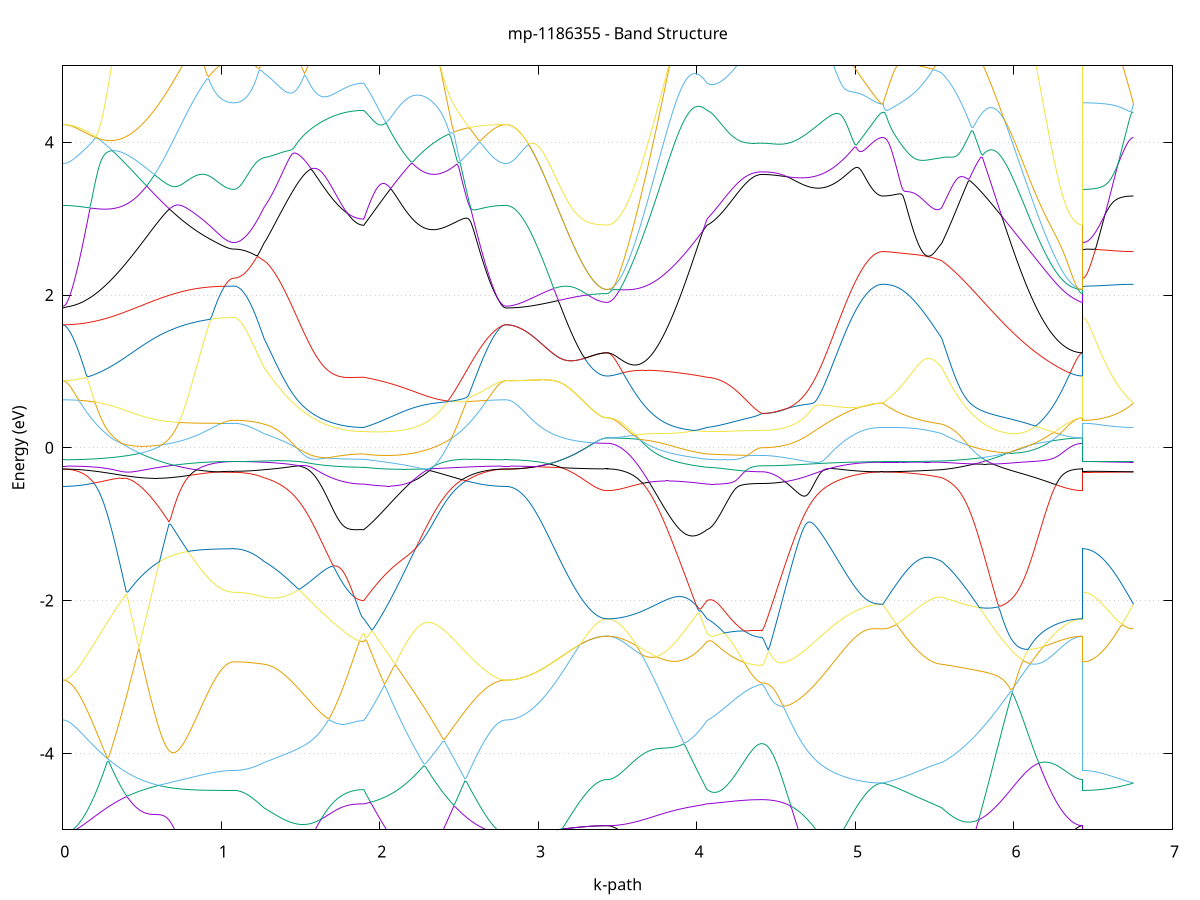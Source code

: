 set title 'mp-1186355 - Band Structure'
set xlabel 'k-path'
set ylabel 'Energy (eV)'
set grid y
set yrange [-5:5]
set terminal png size 800,600
set output 'mp-1186355_bands_gnuplot.png'
plot '-' using 1:2 with lines notitle, '-' using 1:2 with lines notitle, '-' using 1:2 with lines notitle, '-' using 1:2 with lines notitle, '-' using 1:2 with lines notitle, '-' using 1:2 with lines notitle, '-' using 1:2 with lines notitle, '-' using 1:2 with lines notitle, '-' using 1:2 with lines notitle, '-' using 1:2 with lines notitle, '-' using 1:2 with lines notitle, '-' using 1:2 with lines notitle, '-' using 1:2 with lines notitle, '-' using 1:2 with lines notitle, '-' using 1:2 with lines notitle, '-' using 1:2 with lines notitle, '-' using 1:2 with lines notitle, '-' using 1:2 with lines notitle, '-' using 1:2 with lines notitle, '-' using 1:2 with lines notitle, '-' using 1:2 with lines notitle, '-' using 1:2 with lines notitle, '-' using 1:2 with lines notitle, '-' using 1:2 with lines notitle, '-' using 1:2 with lines notitle, '-' using 1:2 with lines notitle, '-' using 1:2 with lines notitle, '-' using 1:2 with lines notitle, '-' using 1:2 with lines notitle, '-' using 1:2 with lines notitle, '-' using 1:2 with lines notitle, '-' using 1:2 with lines notitle, '-' using 1:2 with lines notitle, '-' using 1:2 with lines notitle, '-' using 1:2 with lines notitle, '-' using 1:2 with lines notitle, '-' using 1:2 with lines notitle, '-' using 1:2 with lines notitle, '-' using 1:2 with lines notitle, '-' using 1:2 with lines notitle, '-' using 1:2 with lines notitle, '-' using 1:2 with lines notitle, '-' using 1:2 with lines notitle, '-' using 1:2 with lines notitle, '-' using 1:2 with lines notitle, '-' using 1:2 with lines notitle, '-' using 1:2 with lines notitle, '-' using 1:2 with lines notitle, '-' using 1:2 with lines notitle, '-' using 1:2 with lines notitle, '-' using 1:2 with lines notitle, '-' using 1:2 with lines notitle, '-' using 1:2 with lines notitle, '-' using 1:2 with lines notitle, '-' using 1:2 with lines notitle, '-' using 1:2 with lines notitle, '-' using 1:2 with lines notitle, '-' using 1:2 with lines notitle, '-' using 1:2 with lines notitle, '-' using 1:2 with lines notitle, '-' using 1:2 with lines notitle, '-' using 1:2 with lines notitle, '-' using 1:2 with lines notitle, '-' using 1:2 with lines notitle
0.000000 -45.351911
0.009998 -45.351911
0.019996 -45.351911
0.029995 -45.351911
0.039993 -45.351911
0.049991 -45.351911
0.059989 -45.351811
0.069988 -45.351811
0.079986 -45.351811
0.089984 -45.351711
0.099982 -45.351711
0.109981 -45.351611
0.119979 -45.351511
0.129977 -45.351511
0.139975 -45.351411
0.149974 -45.351311
0.159972 -45.351211
0.169970 -45.351111
0.179968 -45.351011
0.189967 -45.350911
0.199965 -45.350811
0.209963 -45.350711
0.219961 -45.350611
0.229960 -45.350511
0.239958 -45.350411
0.249956 -45.350311
0.259954 -45.350111
0.269953 -45.350011
0.279951 -45.349811
0.289949 -45.349711
0.299947 -45.349611
0.309945 -45.349411
0.319944 -45.349211
0.329942 -45.349111
0.339940 -45.348911
0.349938 -45.348811
0.359937 -45.348611
0.369935 -45.348411
0.379933 -45.348311
0.389931 -45.348111
0.399930 -45.347911
0.409928 -45.347711
0.419926 -45.347511
0.429924 -45.347411
0.439923 -45.347211
0.449921 -45.347011
0.459919 -45.346811
0.469917 -45.346611
0.479916 -45.346411
0.489914 -45.346211
0.499912 -45.346011
0.509910 -45.345811
0.519909 -45.345611
0.529907 -45.345411
0.539905 -45.345311
0.549903 -45.345111
0.559902 -45.344911
0.569900 -45.344711
0.579898 -45.344511
0.589896 -45.344311
0.599894 -45.344111
0.609893 -45.343911
0.619891 -45.343711
0.629889 -45.343511
0.639887 -45.343311
0.649886 -45.343111
0.659884 -45.343011
0.669882 -45.342811
0.679880 -45.342611
0.689879 -45.342411
0.699877 -45.342311
0.709875 -45.342111
0.719873 -45.341911
0.729872 -45.341711
0.739870 -45.341611
0.749868 -45.341411
0.759866 -45.341311
0.769865 -45.341111
0.779863 -45.341011
0.789861 -45.340811
0.799859 -45.340711
0.809858 -45.340511
0.819856 -45.340411
0.829854 -45.340311
0.839852 -45.340111
0.849851 -45.340011
0.859849 -45.339911
0.869847 -45.339811
0.879845 -45.339711
0.889844 -45.339611
0.899842 -45.339511
0.909840 -45.339411
0.919838 -45.339311
0.929836 -45.339211
0.939835 -45.339111
0.949833 -45.339011
0.959831 -45.339011
0.969829 -45.338911
0.979828 -45.338811
0.989826 -45.338811
0.999824 -45.338711
1.009822 -45.338711
1.019821 -45.338711
1.029819 -45.338611
1.039817 -45.338611
1.049815 -45.338611
1.059814 -45.338611
1.069812 -45.338611
1.079810 -45.338611
1.079810 -45.338611
1.089734 -45.338611
1.099658 -45.338611
1.109583 -45.338611
1.119507 -45.338611
1.129431 -45.338611
1.139355 -45.338711
1.149279 -45.338711
1.159203 -45.338711
1.169127 -45.338811
1.179052 -45.338811
1.188976 -45.338911
1.198900 -45.339011
1.208824 -45.339011
1.218748 -45.339111
1.228672 -45.339211
1.238596 -45.339311
1.248521 -45.339311
1.258445 -45.339411
1.268369 -45.339511
1.268369 -45.339511
1.278216 -45.339611
1.288063 -45.339711
1.297910 -45.339811
1.307757 -45.339811
1.317604 -45.339911
1.327451 -45.340011
1.337298 -45.340111
1.347145 -45.340211
1.356992 -45.340311
1.366839 -45.340411
1.376686 -45.340511
1.386533 -45.340711
1.396380 -45.340811
1.406227 -45.340911
1.416074 -45.341011
1.425921 -45.341111
1.435768 -45.341311
1.445615 -45.341411
1.455462 -45.341511
1.465309 -45.341611
1.475156 -45.341811
1.485003 -45.341911
1.494850 -45.342011
1.504698 -45.342211
1.514545 -45.342311
1.524392 -45.342411
1.534239 -45.342611
1.544086 -45.342711
1.553933 -45.342811
1.563780 -45.343011
1.573627 -45.343111
1.583474 -45.343211
1.593321 -45.343411
1.603168 -45.343511
1.613015 -45.343611
1.622862 -45.343711
1.632709 -45.343911
1.642556 -45.344011
1.652403 -45.344111
1.662250 -45.344211
1.672097 -45.344311
1.681944 -45.344411
1.691791 -45.344511
1.701638 -45.344611
1.711485 -45.344711
1.721332 -45.344811
1.731179 -45.344911
1.741026 -45.345011
1.750873 -45.345011
1.760720 -45.345111
1.770567 -45.345211
1.780414 -45.345311
1.790261 -45.345311
1.800108 -45.345411
1.809955 -45.345411
1.819802 -45.345511
1.829649 -45.345511
1.839497 -45.345511
1.849344 -45.345611
1.859191 -45.345611
1.869038 -45.345611
1.878885 -45.345611
1.888732 -45.345611
1.898579 -45.345611
1.898579 -45.345611
1.908544 -45.345611
1.918509 -45.345511
1.928474 -45.345511
1.938440 -45.345411
1.948405 -45.345411
1.958370 -45.345311
1.968335 -45.345311
1.978301 -45.345211
1.988266 -45.345211
1.998231 -45.345211
2.008196 -45.345211
2.018162 -45.345211
2.028127 -45.345211
2.038092 -45.345211
2.048057 -45.345211
2.058023 -45.345211
2.067988 -45.345211
2.077953 -45.345311
2.087918 -45.345311
2.097884 -45.345311
2.107849 -45.345411
2.117814 -45.345411
2.127779 -45.345511
2.137745 -45.345511
2.147710 -45.345611
2.157675 -45.345611
2.167640 -45.345711
2.177606 -45.345811
2.187571 -45.345911
2.197536 -45.346011
2.207501 -45.346111
2.217467 -45.346111
2.227432 -45.346211
2.237397 -45.346411
2.247362 -45.346511
2.257328 -45.346611
2.267293 -45.346711
2.277258 -45.346811
2.287223 -45.346911
2.297189 -45.347011
2.307154 -45.347211
2.317119 -45.347311
2.327084 -45.347411
2.337050 -45.347511
2.347015 -45.347711
2.356980 -45.347811
2.366945 -45.347911
2.376911 -45.348111
2.386876 -45.348211
2.396841 -45.348411
2.406806 -45.348511
2.416772 -45.348611
2.426737 -45.348811
2.436702 -45.348911
2.446667 -45.349011
2.456633 -45.349211
2.466598 -45.349311
2.476563 -45.349511
2.486528 -45.349611
2.496493 -45.349711
2.506459 -45.349811
2.516424 -45.350011
2.526389 -45.350111
2.536354 -45.350211
2.546320 -45.350311
2.556285 -45.350511
2.566250 -45.350611
2.576215 -45.350711
2.586181 -45.350811
2.596146 -45.350911
2.606111 -45.351011
2.616076 -45.351111
2.626042 -45.351211
2.636007 -45.351311
2.645972 -45.351311
2.655937 -45.351411
2.665903 -45.351511
2.675868 -45.351611
2.685833 -45.351611
2.695798 -45.351711
2.705764 -45.351711
2.715729 -45.351811
2.725694 -45.351811
2.735659 -45.351811
2.745625 -45.351911
2.755590 -45.351911
2.765555 -45.351911
2.775520 -45.351911
2.785486 -45.351911
2.795451 -45.351911
2.795451 -45.351911
2.805422 -45.351911
2.815393 -45.351911
2.825363 -45.351911
2.835334 -45.351911
2.845305 -45.351911
2.855276 -45.351911
2.865247 -45.351911
2.875218 -45.351911
2.885189 -45.351911
2.895159 -45.351911
2.905130 -45.351911
2.915101 -45.351911
2.925072 -45.351911
2.935043 -45.351911
2.945014 -45.351911
2.954984 -45.351911
2.964955 -45.351911
2.974926 -45.351911
2.984897 -45.351911
2.994868 -45.351911
3.004839 -45.351911
3.014810 -45.351911
3.024780 -45.351911
3.034751 -45.351911
3.044722 -45.351911
3.054693 -45.351911
3.064664 -45.351911
3.074635 -45.351911
3.084605 -45.351811
3.094576 -45.351811
3.104547 -45.351811
3.114518 -45.351811
3.124489 -45.351811
3.134460 -45.351811
3.144431 -45.351811
3.154401 -45.351811
3.164372 -45.351811
3.174343 -45.351811
3.184314 -45.351811
3.194285 -45.351811
3.204256 -45.351811
3.214226 -45.351811
3.224197 -45.351811
3.234168 -45.351811
3.244139 -45.351811
3.254110 -45.351811
3.264081 -45.351711
3.274052 -45.351711
3.284022 -45.351711
3.293993 -45.351711
3.303964 -45.351711
3.313935 -45.351711
3.323906 -45.351711
3.333877 -45.351711
3.343847 -45.351711
3.353818 -45.351711
3.363789 -45.351711
3.373760 -45.351711
3.383731 -45.351711
3.393702 -45.351711
3.403673 -45.351711
3.413643 -45.351711
3.423614 -45.351711
3.433585 -45.351711
3.433585 -45.351711
3.443432 -45.351711
3.453279 -45.351711
3.463126 -45.351711
3.472973 -45.351711
3.482820 -45.351611
3.492667 -45.351611
3.502514 -45.351611
3.512361 -45.351511
3.522208 -45.351511
3.532055 -45.351411
3.541902 -45.351411
3.551749 -45.351311
3.561596 -45.351311
3.571443 -45.351211
3.581291 -45.351111
3.591138 -45.351011
3.600985 -45.351011
3.610832 -45.350911
3.620679 -45.350811
3.630526 -45.350711
3.640373 -45.350611
3.650220 -45.350511
3.660067 -45.350411
3.669914 -45.350311
3.679761 -45.350211
3.689608 -45.350011
3.699455 -45.349911
3.709302 -45.349811
3.719149 -45.349711
3.728996 -45.349611
3.738843 -45.349411
3.748690 -45.349311
3.758537 -45.349211
3.768384 -45.349111
3.778231 -45.348911
3.788078 -45.348811
3.797925 -45.348711
3.807772 -45.348511
3.817619 -45.348411
3.827466 -45.348311
3.837313 -45.348111
3.847160 -45.348011
3.857007 -45.347911
3.866854 -45.347711
3.876701 -45.347611
3.886548 -45.347511
3.896395 -45.347411
3.906242 -45.347211
3.916090 -45.347111
3.925937 -45.347011
3.935784 -45.346911
3.945631 -45.346811
3.955478 -45.346611
3.965325 -45.346511
3.975172 -45.346411
3.985019 -45.346311
3.994866 -45.346211
4.004713 -45.346111
4.014560 -45.346011
4.024407 -45.345911
4.034254 -45.345911
4.044101 -45.345811
4.053948 -45.345711
4.063795 -45.345611
4.063795 -45.345611
4.073675 -45.345611
4.083555 -45.345611
4.093435 -45.345611
4.103316 -45.345511
4.113196 -45.345511
4.123076 -45.345511
4.132956 -45.345511
4.142836 -45.345511
4.152716 -45.345411
4.162596 -45.345411
4.172476 -45.345411
4.182357 -45.345411
4.192237 -45.345411
4.202117 -45.345311
4.211997 -45.345311
4.221877 -45.345311
4.231757 -45.345311
4.241637 -45.345311
4.251518 -45.345311
4.261398 -45.345311
4.271278 -45.345311
4.281158 -45.345211
4.291038 -45.345211
4.300918 -45.345211
4.310798 -45.345211
4.320679 -45.345211
4.330559 -45.345211
4.340439 -45.345211
4.350319 -45.345211
4.360199 -45.345211
4.370079 -45.345211
4.379959 -45.345211
4.389840 -45.345211
4.399720 -45.345211
4.409600 -45.345211
4.409600 -45.345211
4.419516 -45.345211
4.429432 -45.345211
4.439348 -45.345211
4.449264 -45.345111
4.459180 -45.345111
4.469097 -45.345111
4.479013 -45.345011
4.488929 -45.345011
4.498845 -45.345011
4.508761 -45.344911
4.518677 -45.344911
4.528593 -45.344811
4.538509 -45.344711
4.548425 -45.344711
4.558342 -45.344611
4.568258 -45.344511
4.578174 -45.344411
4.588090 -45.344311
4.598006 -45.344211
4.607922 -45.344111
4.617838 -45.344011
4.627754 -45.343911
4.637671 -45.343811
4.647587 -45.343711
4.657503 -45.343611
4.667419 -45.343511
4.677335 -45.343411
4.687251 -45.343211
4.697167 -45.343111
4.707083 -45.343011
4.716999 -45.342911
4.726916 -45.342711
4.736832 -45.342611
4.746748 -45.342511
4.756664 -45.342311
4.766580 -45.342211
4.776496 -45.342111
4.786412 -45.341911
4.796328 -45.341811
4.806245 -45.341711
4.816161 -45.341511
4.826077 -45.341411
4.835993 -45.341311
4.845909 -45.341111
4.855825 -45.341011
4.865741 -45.340911
4.875657 -45.340811
4.885573 -45.340611
4.895490 -45.340511
4.905406 -45.340411
4.915322 -45.340311
4.925238 -45.340111
4.935154 -45.340011
4.945070 -45.339911
4.954986 -45.339811
4.964902 -45.339711
4.974819 -45.339611
4.984735 -45.339511
4.994651 -45.339411
5.004567 -45.339311
5.014483 -45.339211
5.024399 -45.339211
5.034315 -45.339111
5.044231 -45.339011
5.054147 -45.339011
5.064064 -45.338911
5.073980 -45.338811
5.083896 -45.338811
5.093812 -45.338711
5.103728 -45.338711
5.113644 -45.338711
5.123560 -45.338611
5.133476 -45.338611
5.143393 -45.338611
5.153309 -45.338611
5.163225 -45.338611
5.173141 -45.338611
5.173141 -45.338611
5.182894 -45.338611
5.192647 -45.338611
5.202400 -45.338611
5.212153 -45.338611
5.221906 -45.338611
5.231660 -45.338611
5.241413 -45.338611
5.251166 -45.338611
5.260919 -45.338611
5.270672 -45.338611
5.280425 -45.338611
5.290178 -45.338711
5.299931 -45.338711
5.309685 -45.338711
5.319438 -45.338711
5.329191 -45.338711
5.338944 -45.338811
5.348697 -45.338811
5.358450 -45.338811
5.368203 -45.338811
5.377956 -45.338911
5.387710 -45.338911
5.397463 -45.338911
5.407216 -45.339011
5.416969 -45.339011
5.426722 -45.339011
5.436475 -45.339111
5.446228 -45.339111
5.455981 -45.339111
5.465735 -45.339211
5.475488 -45.339211
5.485241 -45.339311
5.494994 -45.339311
5.504747 -45.339311
5.514500 -45.339411
5.524253 -45.339411
5.534006 -45.339511
5.543760 -45.339511
5.543760 -45.339511
5.553662 -45.339611
5.563565 -45.339711
5.573468 -45.339811
5.583371 -45.340011
5.593273 -45.340111
5.603176 -45.340211
5.613079 -45.340311
5.622982 -45.340511
5.632885 -45.340611
5.642787 -45.340711
5.652690 -45.340911
5.662593 -45.341011
5.672496 -45.341211
5.682399 -45.341311
5.692301 -45.341511
5.702204 -45.341611
5.712107 -45.341811
5.722010 -45.342011
5.731913 -45.342111
5.741815 -45.342311
5.751718 -45.342511
5.761621 -45.342611
5.771524 -45.342811
5.781427 -45.343011
5.791329 -45.343211
5.801232 -45.343411
5.811135 -45.343511
5.821038 -45.343711
5.830941 -45.343911
5.840843 -45.344111
5.850746 -45.344311
5.860649 -45.344511
5.870552 -45.344711
5.880454 -45.344911
5.890357 -45.345011
5.900260 -45.345211
5.910163 -45.345411
5.920066 -45.345611
5.929968 -45.345811
5.939871 -45.346011
5.949774 -45.346211
5.959677 -45.346411
5.969580 -45.346511
5.979482 -45.346711
5.989385 -45.346911
5.999288 -45.347111
6.009191 -45.347311
6.019094 -45.347511
6.028996 -45.347611
6.038899 -45.347811
6.048802 -45.348011
6.058705 -45.348111
6.068608 -45.348311
6.078510 -45.348511
6.088413 -45.348611
6.098316 -45.348811
6.108219 -45.349011
6.118122 -45.349111
6.128024 -45.349311
6.137927 -45.349411
6.147830 -45.349511
6.157733 -45.349711
6.167635 -45.349811
6.177538 -45.350011
6.187441 -45.350111
6.197344 -45.350211
6.207247 -45.350311
6.217149 -45.350411
6.227052 -45.350511
6.236955 -45.350611
6.246858 -45.350811
6.256761 -45.350811
6.266663 -45.350911
6.276566 -45.351011
6.286469 -45.351111
6.296372 -45.351211
6.306275 -45.351311
6.316177 -45.351311
6.326080 -45.351411
6.335983 -45.351411
6.345886 -45.351511
6.355789 -45.351511
6.365691 -45.351611
6.375594 -45.351611
6.385497 -45.351611
6.395400 -45.351711
6.405303 -45.351711
6.415205 -45.351711
6.425108 -45.351711
6.435011 -45.351711
6.435011 -45.338611
6.444982 -45.338611
6.454953 -45.338611
6.464923 -45.338611
6.474894 -45.338611
6.484865 -45.338611
6.494836 -45.338611
6.504807 -45.338611
6.514778 -45.338611
6.524749 -45.338611
6.534719 -45.338611
6.544690 -45.338611
6.554661 -45.338611
6.564632 -45.338611
6.574603 -45.338611
6.584574 -45.338611
6.594544 -45.338611
6.604515 -45.338611
6.614486 -45.338611
6.624457 -45.338611
6.634428 -45.338611
6.644399 -45.338611
6.654370 -45.338611
6.664340 -45.338611
6.674311 -45.338611
6.684282 -45.338611
6.694253 -45.338611
6.704224 -45.338611
6.714195 -45.338611
6.724165 -45.338611
6.734136 -45.338611
6.744107 -45.338611
6.754078 -45.338611
e
0.000000 -19.667011
0.009998 -19.666911
0.019996 -19.666911
0.029995 -19.666811
0.039993 -19.666711
0.049991 -19.666511
0.059989 -19.666311
0.069988 -19.666111
0.079986 -19.665911
0.089984 -19.665611
0.099982 -19.665311
0.109981 -19.664911
0.119979 -19.664611
0.129977 -19.664211
0.139975 -19.663711
0.149974 -19.663211
0.159972 -19.662711
0.169970 -19.662211
0.179968 -19.661711
0.189967 -19.661111
0.199965 -19.660511
0.209963 -19.659811
0.219961 -19.664111
0.229960 -19.670111
0.239958 -19.676311
0.249956 -19.682511
0.259954 -19.688911
0.269953 -19.695311
0.279951 -19.701811
0.289949 -19.708411
0.299947 -19.715011
0.309945 -19.721711
0.319944 -19.728311
0.329942 -19.735011
0.339940 -19.741711
0.349938 -19.748411
0.359937 -19.755011
0.369935 -19.761611
0.379933 -19.768111
0.389931 -19.774611
0.399930 -19.781011
0.409928 -19.787311
0.419926 -19.793511
0.429924 -19.799711
0.439923 -19.805711
0.449921 -19.811611
0.459919 -19.817411
0.469917 -19.823111
0.479916 -19.828711
0.489914 -19.834111
0.499912 -19.839311
0.509910 -19.844411
0.519909 -19.849411
0.529907 -19.854211
0.539905 -19.858911
0.549903 -19.863311
0.559902 -19.867711
0.569900 -19.871811
0.579898 -19.875811
0.589896 -19.879711
0.599894 -19.883311
0.609893 -19.886811
0.619891 -19.890211
0.629889 -19.893311
0.639887 -19.896311
0.649886 -19.899211
0.659884 -19.901911
0.669882 -19.904411
0.679880 -19.906811
0.689879 -19.909011
0.699877 -19.911111
0.709875 -19.913011
0.719873 -19.914811
0.729872 -19.916411
0.739870 -19.917911
0.749868 -19.919311
0.759866 -19.920611
0.769865 -19.921711
0.779863 -19.922811
0.789861 -19.923711
0.799859 -19.924511
0.809858 -19.925211
0.819856 -19.925911
0.829854 -19.926411
0.839852 -19.926911
0.849851 -19.927311
0.859849 -19.927611
0.869847 -19.927911
0.879845 -19.928111
0.889844 -19.928311
0.899842 -19.928411
0.909840 -19.928411
0.919838 -19.928511
0.929836 -19.928511
0.939835 -19.928511
0.949833 -19.928411
0.959831 -19.928411
0.969829 -19.928311
0.979828 -19.928311
0.989826 -19.928211
0.999824 -19.928111
1.009822 -19.928011
1.019821 -19.927911
1.029819 -19.927911
1.039817 -19.927811
1.049815 -19.927811
1.059814 -19.927711
1.069812 -19.927711
1.079810 -19.927711
1.079810 -19.927711
1.089734 -19.927611
1.099658 -19.927411
1.109583 -19.927111
1.119507 -19.926611
1.129431 -19.926011
1.139355 -19.925311
1.149279 -19.924411
1.159203 -19.923411
1.169127 -19.922311
1.179052 -19.921111
1.188976 -19.919711
1.198900 -19.918111
1.208824 -19.916511
1.218748 -19.914711
1.228672 -19.912911
1.238596 -19.910811
1.248521 -19.908711
1.258445 -19.906411
1.268369 -19.904111
1.268369 -19.904111
1.278216 -19.903011
1.288063 -19.903211
1.297910 -19.904511
1.307757 -19.906511
1.317604 -19.908911
1.327451 -19.911611
1.337298 -19.914511
1.347145 -19.917611
1.356992 -19.920811
1.366839 -19.924111
1.376686 -19.927511
1.386533 -19.931011
1.396380 -19.934611
1.406227 -19.938211
1.416074 -19.942011
1.425921 -19.945811
1.435768 -19.949611
1.445615 -19.953511
1.455462 -19.957411
1.465309 -19.961411
1.475156 -19.965311
1.485003 -19.969311
1.494850 -19.973311
1.504698 -19.977311
1.514545 -19.981311
1.524392 -19.985311
1.534239 -19.989311
1.544086 -19.993311
1.553933 -19.997211
1.563780 -20.001111
1.573627 -20.004911
1.583474 -20.008711
1.593321 -20.012511
1.603168 -20.016211
1.613015 -20.019811
1.622862 -20.023411
1.632709 -20.026911
1.642556 -20.030311
1.652403 -20.033611
1.662250 -20.036811
1.672097 -20.040011
1.681944 -20.043011
1.691791 -20.045911
1.701638 -20.048711
1.711485 -20.051511
1.721332 -20.054111
1.731179 -20.056511
1.741026 -20.058911
1.750873 -20.061111
1.760720 -20.063211
1.770567 -20.065211
1.780414 -20.067011
1.790261 -20.068711
1.800108 -20.070311
1.809955 -20.071711
1.819802 -20.073011
1.829649 -20.074111
1.839497 -20.075111
1.849344 -20.075911
1.859191 -20.076611
1.869038 -20.077111
1.878885 -20.077511
1.888732 -20.077711
1.898579 -20.077811
1.898579 -20.077811
1.908544 -20.082711
1.918509 -20.087311
1.928474 -20.091511
1.938440 -20.095311
1.948405 -20.098811
1.958370 -20.102011
1.968335 -20.104711
1.978301 -20.107111
1.988266 -20.109111
1.998231 -20.110711
2.008196 -20.112011
2.018162 -20.112811
2.028127 -20.113311
2.038092 -20.113411
2.048057 -20.113111
2.058023 -20.112411
2.067988 -20.111411
2.077953 -20.109911
2.087918 -20.108111
2.097884 -20.105911
2.107849 -20.103311
2.117814 -20.100411
2.127779 -20.097011
2.137745 -20.093311
2.147710 -20.089311
2.157675 -20.084811
2.167640 -20.080111
2.177606 -20.074911
2.187571 -20.069511
2.197536 -20.063711
2.207501 -20.057511
2.217467 -20.051111
2.227432 -20.044311
2.237397 -20.037211
2.247362 -20.029911
2.257328 -20.022211
2.267293 -20.014311
2.277258 -20.006011
2.287223 -19.997611
2.297189 -19.988911
2.307154 -19.979911
2.317119 -19.970711
2.327084 -19.961311
2.337050 -19.951811
2.347015 -19.942011
2.356980 -19.932111
2.366945 -19.922011
2.376911 -19.911711
2.386876 -19.901411
2.396841 -19.890911
2.406806 -19.880311
2.416772 -19.869711
2.426737 -19.859011
2.436702 -19.848211
2.446667 -19.837411
2.456633 -19.826611
2.466598 -19.815811
2.476563 -19.805111
2.486528 -19.794411
2.496493 -19.783811
2.506459 -19.773211
2.516424 -19.762811
2.526389 -19.752511
2.536354 -19.742311
2.546320 -19.732311
2.556285 -19.722511
2.566250 -19.712911
2.576215 -19.703511
2.586181 -19.694411
2.596146 -19.685611
2.606111 -19.677011
2.616076 -19.668711
2.626042 -19.662511
2.636007 -19.662911
2.645972 -19.663411
2.655937 -19.663811
2.665903 -19.664211
2.675868 -19.664611
2.685833 -19.665011
2.695798 -19.665311
2.705764 -19.665611
2.715729 -19.665911
2.725694 -19.666111
2.735659 -19.666411
2.745625 -19.666511
2.755590 -19.666711
2.765555 -19.666811
2.775520 -19.666911
2.785486 -19.666911
2.795451 -19.667011
2.795451 -19.667011
2.805422 -19.667111
2.815393 -19.667411
2.825363 -19.668111
2.835334 -19.668911
2.845305 -19.670011
2.855276 -19.671411
2.865247 -19.673011
2.875218 -19.674811
2.885189 -19.676811
2.895159 -19.679111
2.905130 -19.681511
2.915101 -19.684211
2.925072 -19.687111
2.935043 -19.690111
2.945014 -19.693311
2.954984 -19.696711
2.964955 -19.700311
2.974926 -19.704011
2.984897 -19.707811
2.994868 -19.711811
3.004839 -19.715911
3.014810 -19.720111
3.024780 -19.724311
3.034751 -19.728711
3.044722 -19.733111
3.054693 -19.737611
3.064664 -19.742211
3.074635 -19.746811
3.084605 -19.751411
3.094576 -19.756011
3.104547 -19.760611
3.114518 -19.765211
3.124489 -19.769811
3.134460 -19.774311
3.144431 -19.778811
3.154401 -19.783311
3.164372 -19.787711
3.174343 -19.792011
3.184314 -19.796311
3.194285 -19.800411
3.204256 -19.804511
3.214226 -19.808511
3.224197 -19.812311
3.234168 -19.816011
3.244139 -19.819611
3.254110 -19.823011
3.264081 -19.826311
3.274052 -19.829411
3.284022 -19.832411
3.293993 -19.835211
3.303964 -19.837911
3.313935 -19.840411
3.323906 -19.842611
3.333877 -19.844711
3.343847 -19.846711
3.353818 -19.848411
3.363789 -19.849911
3.373760 -19.851211
3.383731 -19.852411
3.393702 -19.853311
3.403673 -19.854011
3.413643 -19.854511
3.423614 -19.854911
3.433585 -19.855011
3.433585 -19.855011
3.443432 -19.854911
3.453279 -19.854711
3.463126 -19.854511
3.472973 -19.854111
3.482820 -19.853511
3.492667 -19.852911
3.502514 -19.852211
3.512361 -19.851311
3.522208 -19.850411
3.532055 -19.849311
3.541902 -19.848211
3.551749 -19.846911
3.561596 -19.845511
3.571443 -19.844011
3.581291 -19.842511
3.591138 -19.840811
3.600985 -19.839011
3.610832 -19.837111
3.620679 -19.835211
3.630526 -19.833111
3.640373 -19.831011
3.650220 -19.828711
3.660067 -19.826411
3.669914 -19.824011
3.679761 -19.821611
3.689608 -19.819011
3.699455 -19.816411
3.709302 -19.813711
3.719149 -19.811011
3.728996 -19.808211
3.738843 -19.805311
3.748690 -19.802411
3.758537 -19.808911
3.768384 -19.819311
3.778231 -19.829611
3.788078 -19.840011
3.797925 -19.850411
3.807772 -19.860811
3.817619 -19.871111
3.827466 -19.881411
3.837313 -19.891711
3.847160 -19.901811
3.857007 -19.911911
3.866854 -19.921811
3.876701 -19.931711
3.886548 -19.941311
3.896395 -19.950811
3.906242 -19.960211
3.916090 -19.969411
3.925937 -19.978411
3.935784 -19.987211
3.945631 -19.995711
3.955478 -20.004011
3.965325 -20.012111
3.975172 -20.020011
3.985019 -20.027611
3.994866 -20.034911
4.004713 -20.041911
4.014560 -20.048711
4.024407 -20.055111
4.034254 -20.061311
4.044101 -20.067111
4.053948 -20.072611
4.063795 -20.077811
4.063795 -20.077811
4.073675 -20.079711
4.083555 -20.081611
4.093435 -20.083511
4.103316 -20.085311
4.113196 -20.087111
4.123076 -20.088811
4.132956 -20.090511
4.142836 -20.092211
4.152716 -20.093811
4.162596 -20.095411
4.172476 -20.096911
4.182357 -20.098411
4.192237 -20.099811
4.202117 -20.101211
4.211997 -20.102611
4.221877 -20.103811
4.231757 -20.105111
4.241637 -20.106211
4.251518 -20.107311
4.261398 -20.108411
4.271278 -20.109411
4.281158 -20.110311
4.291038 -20.111211
4.300918 -20.112011
4.310798 -20.112711
4.320679 -20.113411
4.330559 -20.114011
4.340439 -20.114511
4.350319 -20.115011
4.360199 -20.115311
4.370079 -20.115711
4.379959 -20.115911
4.389840 -20.116111
4.399720 -20.116211
4.409600 -20.116211
4.409600 -20.116211
4.419516 -20.116211
4.429432 -20.115911
4.439348 -20.115511
4.449264 -20.114911
4.459180 -20.114211
4.469097 -20.113311
4.479013 -20.112311
4.488929 -20.111111
4.498845 -20.109711
4.508761 -20.108211
4.518677 -20.106511
4.528593 -20.104711
4.538509 -20.102711
4.548425 -20.100611
4.558342 -20.098411
4.568258 -20.096011
4.578174 -20.093511
4.588090 -20.090811
4.598006 -20.088011
4.607922 -20.085111
4.617838 -20.082111
4.627754 -20.078911
4.637671 -20.075711
4.647587 -20.072311
4.657503 -20.068911
4.667419 -20.065311
4.677335 -20.061711
4.687251 -20.057911
4.697167 -20.054111
4.707083 -20.050211
4.716999 -20.046311
4.726916 -20.042311
4.736832 -20.038211
4.746748 -20.034111
4.756664 -20.029911
4.766580 -20.025711
4.776496 -20.021511
4.786412 -20.017311
4.796328 -20.013011
4.806245 -20.008711
4.816161 -20.004511
4.826077 -20.000211
4.835993 -19.995911
4.845909 -19.991711
4.855825 -19.987511
4.865741 -19.983311
4.875657 -19.979211
4.885573 -19.975111
4.895490 -19.971111
4.905406 -19.967111
4.915322 -19.963211
4.925238 -19.959411
4.935154 -19.955711
4.945070 -19.952111
4.954986 -19.948511
4.964902 -19.945111
4.974819 -19.941811
4.984735 -19.938611
4.994651 -19.935511
5.004567 -19.932511
5.014483 -19.929711
5.024399 -19.927011
5.034315 -19.924511
5.044231 -19.922111
5.054147 -19.919911
5.064064 -19.917911
5.073980 -19.916011
5.083896 -19.914311
5.093812 -19.912711
5.103728 -19.911311
5.113644 -19.910111
5.123560 -19.909111
5.133476 -19.908311
5.143393 -19.907611
5.153309 -19.907111
5.163225 -19.906911
5.173141 -19.906811
5.173141 -19.906811
5.182894 -19.907611
5.192647 -19.908511
5.202400 -19.909211
5.212153 -19.910011
5.221906 -19.910711
5.231660 -19.911411
5.241413 -19.912011
5.251166 -19.912611
5.260919 -19.913111
5.270672 -19.913611
5.280425 -19.914011
5.290178 -19.914411
5.299931 -19.914811
5.309685 -19.915111
5.319438 -19.915311
5.329191 -19.915511
5.338944 -19.915611
5.348697 -19.915711
5.358450 -19.915711
5.368203 -19.915611
5.377956 -19.915511
5.387710 -19.915411
5.397463 -19.915111
5.407216 -19.914811
5.416969 -19.914511
5.426722 -19.914111
5.436475 -19.913611
5.446228 -19.913011
5.455981 -19.912411
5.465735 -19.911811
5.475488 -19.911011
5.485241 -19.910211
5.494994 -19.909411
5.504747 -19.908411
5.514500 -19.907411
5.524253 -19.906411
5.534006 -19.905311
5.543760 -19.904111
5.543760 -19.904111
5.553662 -19.901611
5.563565 -19.899011
5.573468 -19.896311
5.583371 -19.893511
5.593273 -19.890511
5.603176 -19.887511
5.613079 -19.886711
5.622982 -19.886311
5.632885 -19.885811
5.642787 -19.885311
5.652690 -19.884711
5.662593 -19.883911
5.672496 -19.883111
5.682399 -19.882211
5.692301 -19.881211
5.702204 -19.880011
5.712107 -19.878811
5.722010 -19.877411
5.731913 -19.875911
5.741815 -19.874211
5.751718 -19.872511
5.761621 -19.870611
5.771524 -19.868511
5.781427 -19.866311
5.791329 -19.864011
5.801232 -19.861511
5.811135 -19.858911
5.821038 -19.856111
5.830941 -19.853211
5.840843 -19.850211
5.850746 -19.847011
5.860649 -19.843611
5.870552 -19.840111
5.880454 -19.836411
5.890357 -19.832611
5.900260 -19.828711
5.910163 -19.824611
5.920066 -19.820411
5.929968 -19.816011
5.939871 -19.811511
5.949774 -19.806911
5.959677 -19.802211
5.969580 -19.797311
5.979482 -19.792411
5.989385 -19.787311
5.999288 -19.782111
6.009191 -19.776811
6.019094 -19.771511
6.028996 -19.770611
6.038899 -19.774111
6.048802 -19.777611
6.058705 -19.781111
6.068608 -19.784511
6.078510 -19.787811
6.088413 -19.791211
6.098316 -19.794411
6.108219 -19.797611
6.118122 -19.800811
6.128024 -19.803811
6.137927 -19.806811
6.147830 -19.809811
6.157733 -19.812611
6.167635 -19.815411
6.177538 -19.818111
6.187441 -19.820811
6.197344 -19.823311
6.207247 -19.825811
6.217149 -19.828211
6.227052 -19.830511
6.236955 -19.832711
6.246858 -19.834811
6.256761 -19.836811
6.266663 -19.838711
6.276566 -19.840511
6.286469 -19.842311
6.296372 -19.843911
6.306275 -19.845411
6.316177 -19.846811
6.326080 -19.848111
6.335983 -19.849311
6.345886 -19.850311
6.355789 -19.851311
6.365691 -19.852211
6.375594 -19.852911
6.385497 -19.853511
6.395400 -19.854011
6.405303 -19.854411
6.415205 -19.854711
6.425108 -19.854911
6.435011 -19.855011
6.435011 -19.927711
6.444982 -19.927711
6.454953 -19.927611
6.464923 -19.927511
6.474894 -19.927311
6.484865 -19.927111
6.494836 -19.926811
6.504807 -19.926511
6.514778 -19.926111
6.524749 -19.925711
6.534719 -19.925311
6.544690 -19.924811
6.554661 -19.924211
6.564632 -19.923611
6.574603 -19.923011
6.584574 -19.922311
6.594544 -19.921611
6.604515 -19.920911
6.614486 -19.920111
6.624457 -19.919311
6.634428 -19.918411
6.644399 -19.917611
6.654370 -19.916711
6.664340 -19.915811
6.674311 -19.914811
6.684282 -19.913911
6.694253 -19.912911
6.704224 -19.911911
6.714195 -19.910911
6.724165 -19.909911
6.734136 -19.908811
6.744107 -19.907811
6.754078 -19.906811
e
0.000000 -19.590411
0.009998 -19.590511
0.019996 -19.591011
0.029995 -19.591911
0.039993 -19.593111
0.049991 -19.594611
0.059989 -19.596511
0.069988 -19.598711
0.079986 -19.601211
0.089984 -19.604011
0.099982 -19.607111
0.109981 -19.610511
0.119979 -19.614211
0.129977 -19.618111
0.139975 -19.622411
0.149974 -19.626811
0.159972 -19.631611
0.169970 -19.636511
0.179968 -19.641611
0.189967 -19.647011
0.199965 -19.652511
0.209963 -19.658211
0.219961 -19.659211
0.229960 -19.658511
0.239958 -19.657811
0.249956 -19.657011
0.259954 -19.656311
0.269953 -19.655511
0.279951 -19.654711
0.289949 -19.653911
0.299947 -19.653011
0.309945 -19.652211
0.319944 -19.651311
0.329942 -19.654611
0.339940 -19.658211
0.349938 -19.661911
0.359937 -19.665611
0.369935 -19.669411
0.379933 -19.673311
0.389931 -19.677211
0.399930 -19.681111
0.409928 -19.685111
0.419926 -19.689211
0.429924 -19.693311
0.439923 -19.697411
0.449921 -19.701511
0.459919 -19.705711
0.469917 -19.709911
0.479916 -19.714211
0.489914 -19.718411
0.499912 -19.722711
0.509910 -19.727011
0.519909 -19.731311
0.529907 -19.735611
0.539905 -19.739911
0.549903 -19.744211
0.559902 -19.748411
0.569900 -19.752711
0.579898 -19.757011
0.589896 -19.761211
0.599894 -19.765411
0.609893 -19.769611
0.619891 -19.773811
0.629889 -19.777911
0.639887 -19.782011
0.649886 -19.786111
0.659884 -19.790111
0.669882 -19.794111
0.679880 -19.798011
0.689879 -19.801911
0.699877 -19.805711
0.709875 -19.809511
0.719873 -19.813211
0.729872 -19.816811
0.739870 -19.820411
0.749868 -19.823911
0.759866 -19.827311
0.769865 -19.830611
0.779863 -19.833911
0.789861 -19.837111
0.799859 -19.840211
0.809858 -19.843211
0.819856 -19.846211
0.829854 -19.849011
0.839852 -19.851811
0.849851 -19.854411
0.859849 -19.857011
0.869847 -19.859411
0.879845 -19.861811
0.889844 -19.864111
0.899842 -19.866211
0.909840 -19.868211
0.919838 -19.870211
0.929836 -19.872011
0.939835 -19.873711
0.949833 -19.875311
0.959831 -19.876811
0.969829 -19.878211
0.979828 -19.879511
0.989826 -19.880611
0.999824 -19.881611
1.009822 -19.882511
1.019821 -19.883311
1.029819 -19.884011
1.039817 -19.884511
1.049815 -19.884911
1.059814 -19.885311
1.069812 -19.885411
1.079810 -19.885511
1.079810 -19.885511
1.089734 -19.885511
1.099658 -19.885511
1.109583 -19.885611
1.119507 -19.885711
1.129431 -19.885811
1.139355 -19.885911
1.149279 -19.886011
1.159203 -19.886111
1.169127 -19.886311
1.179052 -19.886411
1.188976 -19.886611
1.198900 -19.886811
1.208824 -19.886911
1.218748 -19.887111
1.228672 -19.887211
1.238596 -19.887311
1.248521 -19.887511
1.258445 -19.887511
1.268369 -19.887611
1.268369 -19.887611
1.278216 -19.886911
1.288063 -19.884811
1.297910 -19.881611
1.307757 -19.877511
1.317604 -19.872911
1.327451 -19.867911
1.337298 -19.862611
1.347145 -19.857011
1.356992 -19.851211
1.366839 -19.845211
1.376686 -19.839011
1.386533 -19.832611
1.396380 -19.826011
1.406227 -19.819211
1.416074 -19.812311
1.425921 -19.805311
1.435768 -19.798111
1.445615 -19.790811
1.455462 -19.783411
1.465309 -19.775911
1.475156 -19.768311
1.485003 -19.760711
1.494850 -19.753011
1.504698 -19.745211
1.514545 -19.737411
1.524392 -19.729611
1.534239 -19.721811
1.544086 -19.714011
1.553933 -19.706211
1.563780 -19.698411
1.573627 -19.690711
1.583474 -19.683011
1.593321 -19.675411
1.603168 -19.672611
1.613015 -19.674311
1.622862 -19.676011
1.632709 -19.677611
1.642556 -19.679211
1.652403 -19.680711
1.662250 -19.682211
1.672097 -19.683711
1.681944 -19.685111
1.691791 -19.686511
1.701638 -19.687811
1.711485 -19.689111
1.721332 -19.690311
1.731179 -19.691511
1.741026 -19.692611
1.750873 -19.693611
1.760720 -19.694611
1.770567 -19.695611
1.780414 -19.696411
1.790261 -19.697211
1.800108 -19.697911
1.809955 -19.698611
1.819802 -19.699211
1.829649 -19.699711
1.839497 -19.700211
1.849344 -19.700611
1.859191 -19.700911
1.869038 -19.701211
1.878885 -19.701311
1.888732 -19.701411
1.898579 -19.701511
1.898579 -19.701511
1.908544 -19.698711
1.918509 -19.696011
1.928474 -19.693311
1.938440 -19.690711
1.948405 -19.688211
1.958370 -19.685811
1.968335 -19.683411
1.978301 -19.681111
1.988266 -19.678811
1.998231 -19.676611
2.008196 -19.674611
2.018162 -19.672511
2.028127 -19.670611
2.038092 -19.668711
2.048057 -19.666911
2.058023 -19.665211
2.067988 -19.663611
2.077953 -19.662111
2.087918 -19.660611
2.097884 -19.659211
2.107849 -19.657911
2.117814 -19.656711
2.127779 -19.655511
2.137745 -19.654511
2.147710 -19.653511
2.157675 -19.652611
2.167640 -19.651711
2.177606 -19.650911
2.187571 -19.650211
2.197536 -19.649611
2.207501 -19.649111
2.217467 -19.648611
2.227432 -19.648211
2.237397 -19.647811
2.247362 -19.647511
2.257328 -19.647311
2.267293 -19.647211
2.277258 -19.647111
2.287223 -19.647011
2.297189 -19.647011
2.307154 -19.647111
2.317119 -19.647211
2.327084 -19.647311
2.337050 -19.647511
2.347015 -19.647811
2.356980 -19.648111
2.366945 -19.648411
2.376911 -19.648711
2.386876 -19.649111
2.396841 -19.649611
2.406806 -19.650011
2.416772 -19.650511
2.426737 -19.651011
2.436702 -19.651511
2.446667 -19.652111
2.456633 -19.652611
2.466598 -19.653211
2.476563 -19.653811
2.486528 -19.654411
2.496493 -19.655011
2.506459 -19.655611
2.516424 -19.656211
2.526389 -19.656811
2.536354 -19.657411
2.546320 -19.658011
2.556285 -19.658611
2.566250 -19.659211
2.576215 -19.659811
2.586181 -19.660311
2.596146 -19.660911
2.606111 -19.661411
2.616076 -19.661911
2.626042 -19.660811
2.636007 -19.653211
2.645972 -19.645911
2.655937 -19.639111
2.665903 -19.632611
2.675868 -19.626611
2.685833 -19.620911
2.695798 -19.615711
2.705764 -19.611011
2.715729 -19.606711
2.725694 -19.602911
2.735659 -19.599611
2.745625 -19.596811
2.755590 -19.594511
2.765555 -19.592711
2.775520 -19.591411
2.785486 -19.590611
2.795451 -19.590411
2.795451 -19.590411
2.805422 -19.590411
2.815393 -19.590411
2.825363 -19.590411
2.835334 -19.590411
2.845305 -19.590511
2.855276 -19.590511
2.865247 -19.590611
2.875218 -19.590611
2.885189 -19.590711
2.895159 -19.590811
2.905130 -19.590911
2.915101 -19.591011
2.925072 -19.591111
2.935043 -19.591211
2.945014 -19.591311
2.954984 -19.591511
2.964955 -19.591611
2.974926 -19.591811
2.984897 -19.591911
2.994868 -19.592011
3.004839 -19.592211
3.014810 -19.592411
3.024780 -19.592511
3.034751 -19.592711
3.044722 -19.592911
3.054693 -19.593111
3.064664 -19.593211
3.074635 -19.593411
3.084605 -19.593611
3.094576 -19.593811
3.104547 -19.594011
3.114518 -19.594211
3.124489 -19.594311
3.134460 -19.594511
3.144431 -19.594711
3.154401 -19.594911
3.164372 -19.595111
3.174343 -19.595311
3.184314 -19.595411
3.194285 -19.595611
3.204256 -19.595811
3.214226 -19.595911
3.224197 -19.596111
3.234168 -19.596311
3.244139 -19.596411
3.254110 -19.596611
3.264081 -19.596711
3.274052 -19.596811
3.284022 -19.597011
3.293993 -19.597111
3.303964 -19.597211
3.313935 -19.597311
3.323906 -19.597411
3.333877 -19.597511
3.343847 -19.597611
3.353818 -19.597711
3.363789 -19.597711
3.373760 -19.597811
3.383731 -19.597811
3.393702 -19.597911
3.403673 -19.597911
3.413643 -19.597911
3.423614 -19.597911
3.433585 -19.597911
3.433585 -19.597911
3.443432 -19.598211
3.453279 -19.598911
3.463126 -19.600111
3.472973 -19.601711
3.482820 -19.603811
3.492667 -19.606411
3.502514 -19.609411
3.512361 -19.612911
3.522208 -19.616811
3.532055 -19.621211
3.541902 -19.625911
3.551749 -19.631111
3.561596 -19.636711
3.571443 -19.642711
3.581291 -19.649011
3.591138 -19.655711
3.600985 -19.662711
3.610832 -19.670111
3.620679 -19.677811
3.630526 -19.685811
3.640373 -19.694011
3.650220 -19.702611
3.660067 -19.711411
3.669914 -19.720411
3.679761 -19.729611
3.689608 -19.739011
3.699455 -19.748611
3.709302 -19.758411
3.719149 -19.768311
3.728996 -19.778311
3.738843 -19.788411
3.748690 -19.798611
3.758537 -19.799411
3.768384 -19.796411
3.778231 -19.793311
3.788078 -19.790211
3.797925 -19.787111
3.807772 -19.783911
3.817619 -19.780711
3.827466 -19.777511
3.837313 -19.774211
3.847160 -19.771011
3.857007 -19.767711
3.866854 -19.764411
3.876701 -19.761111
3.886548 -19.757811
3.896395 -19.754511
3.906242 -19.751211
3.916090 -19.747911
3.925937 -19.744611
3.935784 -19.741311
3.945631 -19.738011
3.955478 -19.734811
3.965325 -19.731611
3.975172 -19.728411
3.985019 -19.725211
3.994866 -19.722111
4.004713 -19.719011
4.014560 -19.716011
4.024407 -19.713011
4.034254 -19.710011
4.044101 -19.707111
4.053948 -19.704311
4.063795 -19.701511
4.063795 -19.701511
4.073675 -19.700411
4.083555 -19.699211
4.093435 -19.698011
4.103316 -19.696811
4.113196 -19.695511
4.123076 -19.694211
4.132956 -19.692811
4.142836 -19.691511
4.152716 -19.690111
4.162596 -19.688711
4.172476 -19.687311
4.182357 -19.685911
4.192237 -19.684511
4.202117 -19.683111
4.211997 -19.681811
4.221877 -19.680411
4.231757 -19.679111
4.241637 -19.677811
4.251518 -19.676611
4.261398 -19.675411
4.271278 -19.674311
4.281158 -19.673211
4.291038 -19.672211
4.300918 -19.671211
4.310798 -19.670411
4.320679 -19.669611
4.330559 -19.668811
4.340439 -19.668211
4.350319 -19.667611
4.360199 -19.667111
4.370079 -19.666711
4.379959 -19.666411
4.389840 -19.666211
4.399720 -19.666011
4.409600 -19.666011
4.409600 -19.666011
4.419516 -19.666011
4.429432 -19.665911
4.439348 -19.665711
4.449264 -19.665511
4.459180 -19.665311
4.469097 -19.664911
4.479013 -19.664611
4.488929 -19.664111
4.498845 -19.663711
4.508761 -19.663111
4.518677 -19.662511
4.528593 -19.661911
4.538509 -19.661211
4.548425 -19.660511
4.558342 -19.659711
4.568258 -19.658811
4.578174 -19.657911
4.588090 -19.657011
4.598006 -19.656011
4.607922 -19.655011
4.617838 -19.654011
4.627754 -19.652911
4.637671 -19.651711
4.647587 -19.650611
4.657503 -19.649411
4.667419 -19.648111
4.677335 -19.646911
4.687251 -19.646111
4.697167 -19.653311
4.707083 -19.660611
4.716999 -19.668111
4.726916 -19.675511
4.736832 -19.683111
4.746748 -19.690711
4.756664 -19.698311
4.766580 -19.706011
4.776496 -19.713611
4.786412 -19.721311
4.796328 -19.729011
4.806245 -19.736611
4.816161 -19.744211
4.826077 -19.751711
4.835993 -19.759211
4.845909 -19.766611
4.855825 -19.773911
4.865741 -19.781111
4.875657 -19.788211
4.885573 -19.795211
4.895490 -19.802011
4.905406 -19.808711
4.915322 -19.815311
4.925238 -19.821611
4.935154 -19.827911
4.945070 -19.833911
4.954986 -19.839711
4.964902 -19.845411
4.974819 -19.850811
4.984735 -19.856011
4.994651 -19.861011
5.004567 -19.865811
5.014483 -19.870411
5.024399 -19.874711
5.034315 -19.878711
5.044231 -19.882511
5.054147 -19.886011
5.064064 -19.889311
5.073980 -19.892311
5.083896 -19.895011
5.093812 -19.897511
5.103728 -19.899611
5.113644 -19.901511
5.123560 -19.903111
5.133476 -19.904411
5.143393 -19.905511
5.153309 -19.906211
5.163225 -19.906611
5.173141 -19.906811
5.173141 -19.906811
5.182894 -19.905911
5.192647 -19.905011
5.202400 -19.904211
5.212153 -19.903311
5.221906 -19.902511
5.231660 -19.901711
5.241413 -19.900911
5.251166 -19.900111
5.260919 -19.899311
5.270672 -19.898511
5.280425 -19.897811
5.290178 -19.897111
5.299931 -19.896411
5.309685 -19.895711
5.319438 -19.895011
5.329191 -19.894411
5.338944 -19.893811
5.348697 -19.893211
5.358450 -19.892711
5.368203 -19.892111
5.377956 -19.891611
5.387710 -19.891211
5.397463 -19.890711
5.407216 -19.890311
5.416969 -19.889911
5.426722 -19.889511
5.436475 -19.889211
5.446228 -19.888911
5.455981 -19.888611
5.465735 -19.888411
5.475488 -19.888211
5.485241 -19.888011
5.494994 -19.887911
5.504747 -19.887811
5.514500 -19.887711
5.524253 -19.887611
5.534006 -19.887611
5.543760 -19.887611
5.543760 -19.887611
5.553662 -19.887611
5.563565 -19.887611
5.573468 -19.887511
5.583371 -19.887411
5.593273 -19.887211
5.603176 -19.887011
5.613079 -19.884411
5.622982 -19.881211
5.632885 -19.877811
5.642787 -19.874411
5.652690 -19.870911
5.662593 -19.867311
5.672496 -19.863611
5.682399 -19.859811
5.692301 -19.856011
5.702204 -19.852011
5.712107 -19.848011
5.722010 -19.844011
5.731913 -19.839811
5.741815 -19.835611
5.751718 -19.831311
5.761621 -19.827011
5.771524 -19.822611
5.781427 -19.818211
5.791329 -19.813711
5.801232 -19.809211
5.811135 -19.804611
5.821038 -19.800011
5.830941 -19.795411
5.840843 -19.790711
5.850746 -19.786111
5.860649 -19.781411
5.870552 -19.776611
5.880454 -19.771911
5.890357 -19.767211
5.900260 -19.762411
5.910163 -19.757711
5.920066 -19.752911
5.929968 -19.748211
5.939871 -19.743411
5.949774 -19.741311
5.959677 -19.745011
5.969580 -19.748711
5.979482 -19.752411
5.989385 -19.756111
5.999288 -19.759811
6.009191 -19.763411
6.019094 -19.767011
6.028996 -19.766011
6.038899 -19.760511
6.048802 -19.755011
6.058705 -19.749311
6.068608 -19.743611
6.078510 -19.737911
6.088413 -19.732211
6.098316 -19.726411
6.108219 -19.720711
6.118122 -19.714911
6.128024 -19.709211
6.137927 -19.703511
6.147830 -19.697811
6.157733 -19.692111
6.167635 -19.686611
6.177538 -19.681111
6.187441 -19.675611
6.197344 -19.670311
6.207247 -19.665111
6.217149 -19.660011
6.227052 -19.655011
6.236955 -19.650211
6.246858 -19.645511
6.256761 -19.641011
6.266663 -19.636611
6.276566 -19.632411
6.286469 -19.628511
6.296372 -19.624711
6.306275 -19.621211
6.316177 -19.617811
6.326080 -19.614711
6.335983 -19.611911
6.345886 -19.609311
6.355789 -19.606911
6.365691 -19.604911
6.375594 -19.603011
6.385497 -19.601511
6.395400 -19.600211
6.405303 -19.599211
6.415205 -19.598511
6.425108 -19.598111
6.435011 -19.597911
6.435011 -19.885511
6.444982 -19.885511
6.454953 -19.885611
6.464923 -19.885711
6.474894 -19.885911
6.484865 -19.886111
6.494836 -19.886411
6.504807 -19.886711
6.514778 -19.887111
6.524749 -19.887611
6.534719 -19.888011
6.544690 -19.888511
6.554661 -19.889111
6.564632 -19.889711
6.574603 -19.890411
6.584574 -19.891011
6.594544 -19.891811
6.604515 -19.892511
6.614486 -19.893311
6.624457 -19.894111
6.634428 -19.895011
6.644399 -19.895911
6.654370 -19.896811
6.664340 -19.897711
6.674311 -19.898711
6.684282 -19.899611
6.694253 -19.900611
6.704224 -19.901611
6.714195 -19.902611
6.724165 -19.903711
6.734136 -19.904711
6.744107 -19.905711
6.754078 -19.906811
e
0.000000 -19.590411
0.009998 -19.590411
0.019996 -19.590611
0.029995 -19.590911
0.039993 -19.591411
0.049991 -19.592011
0.059989 -19.592711
0.069988 -19.593511
0.079986 -19.594411
0.089984 -19.595511
0.099982 -19.596711
0.109981 -19.598011
0.119979 -19.599511
0.129977 -19.601111
0.139975 -19.602711
0.149974 -19.604511
0.159972 -19.606411
0.169970 -19.608511
0.179968 -19.610611
0.189967 -19.612911
0.199965 -19.615211
0.209963 -19.617711
0.219961 -19.620311
0.229960 -19.622911
0.239958 -19.625711
0.249956 -19.628611
0.259954 -19.631511
0.269953 -19.634611
0.279951 -19.637711
0.289949 -19.640911
0.299947 -19.644211
0.309945 -19.647611
0.319944 -19.651111
0.329942 -19.650411
0.339940 -19.649511
0.349938 -19.648611
0.359937 -19.647611
0.369935 -19.646711
0.379933 -19.645711
0.389931 -19.644711
0.399930 -19.643711
0.409928 -19.642711
0.419926 -19.641711
0.429924 -19.640711
0.439923 -19.639711
0.449921 -19.638711
0.459919 -19.637611
0.469917 -19.636611
0.479916 -19.635611
0.489914 -19.634511
0.499912 -19.633511
0.509910 -19.632411
0.519909 -19.631411
0.529907 -19.630411
0.539905 -19.629311
0.549903 -19.628311
0.559902 -19.627311
0.569900 -19.626211
0.579898 -19.625211
0.589896 -19.624211
0.599894 -19.623211
0.609893 -19.622211
0.619891 -19.621211
0.629889 -19.620311
0.639887 -19.619311
0.649886 -19.618411
0.659884 -19.617411
0.669882 -19.616511
0.679880 -19.615611
0.689879 -19.614711
0.699877 -19.613811
0.709875 -19.613011
0.719873 -19.612111
0.729872 -19.611311
0.739870 -19.610511
0.749868 -19.609711
0.759866 -19.608911
0.769865 -19.608111
0.779863 -19.607411
0.789861 -19.606711
0.799859 -19.606011
0.809858 -19.605311
0.819856 -19.604611
0.829854 -19.604011
0.839852 -19.603411
0.849851 -19.602811
0.859849 -19.602211
0.869847 -19.601711
0.879845 -19.601211
0.889844 -19.600711
0.899842 -19.600211
0.909840 -19.599711
0.919838 -19.599311
0.929836 -19.598911
0.939835 -19.598511
0.949833 -19.598211
0.959831 -19.597911
0.969829 -19.597611
0.979828 -19.597311
0.989826 -19.597011
0.999824 -19.596811
1.009822 -19.596611
1.019821 -19.596411
1.029819 -19.596311
1.039817 -19.596211
1.049815 -19.596111
1.059814 -19.596011
1.069812 -19.596011
1.079810 -19.596011
1.079810 -19.596011
1.089734 -19.596011
1.099658 -19.596211
1.109583 -19.596411
1.119507 -19.596811
1.129431 -19.597211
1.139355 -19.597811
1.149279 -19.598411
1.159203 -19.599111
1.169127 -19.600011
1.179052 -19.600911
1.188976 -19.601911
1.198900 -19.603111
1.208824 -19.604311
1.218748 -19.605611
1.228672 -19.607011
1.238596 -19.608511
1.248521 -19.610111
1.258445 -19.611811
1.268369 -19.613611
1.268369 -19.613611
1.278216 -19.614911
1.288063 -19.616211
1.297910 -19.617611
1.307757 -19.619111
1.317604 -19.620611
1.327451 -19.622111
1.337298 -19.623711
1.347145 -19.625311
1.356992 -19.626911
1.366839 -19.628611
1.376686 -19.630311
1.386533 -19.632111
1.396380 -19.633811
1.406227 -19.635611
1.416074 -19.637411
1.425921 -19.639311
1.435768 -19.641111
1.445615 -19.643011
1.455462 -19.644911
1.465309 -19.646711
1.475156 -19.648611
1.485003 -19.650511
1.494850 -19.652411
1.504698 -19.654311
1.514545 -19.656211
1.524392 -19.658111
1.534239 -19.660011
1.544086 -19.661811
1.553933 -19.663711
1.563780 -19.665511
1.573627 -19.667311
1.583474 -19.669111
1.593321 -19.670811
1.603168 -19.667911
1.613015 -19.660411
1.622862 -19.653111
1.632709 -19.645911
1.642556 -19.638811
1.652403 -19.631911
1.662250 -19.625111
1.672097 -19.618511
1.681944 -19.612111
1.691791 -19.605911
1.701638 -19.599911
1.711485 -19.594111
1.721332 -19.588511
1.731179 -19.583211
1.741026 -19.578111
1.750873 -19.573211
1.760720 -19.568711
1.770567 -19.564411
1.780414 -19.560411
1.790261 -19.556611
1.800108 -19.553211
1.809955 -19.550111
1.819802 -19.547311
1.829649 -19.544811
1.839497 -19.542611
1.849344 -19.540811
1.859191 -19.539311
1.869038 -19.538111
1.878885 -19.537311
1.888732 -19.536811
1.898579 -19.536611
1.898579 -19.536611
1.908544 -19.535911
1.918509 -19.535211
1.928474 -19.534511
1.938440 -19.533911
1.948405 -19.533411
1.958370 -19.532911
1.968335 -19.532411
1.978301 -19.532111
1.988266 -19.531711
1.998231 -19.531411
2.008196 -19.531211
2.018162 -19.531011
2.028127 -19.530911
2.038092 -19.530811
2.048057 -19.530811
2.058023 -19.530811
2.067988 -19.530911
2.077953 -19.531111
2.087918 -19.531311
2.097884 -19.531511
2.107849 -19.531811
2.117814 -19.532211
2.127779 -19.532611
2.137745 -19.533011
2.147710 -19.533511
2.157675 -19.534111
2.167640 -19.534711
2.177606 -19.535311
2.187571 -19.536011
2.197536 -19.536711
2.207501 -19.537511
2.217467 -19.538311
2.227432 -19.539211
2.237397 -19.540111
2.247362 -19.541011
2.257328 -19.542011
2.267293 -19.542911
2.277258 -19.544011
2.287223 -19.545011
2.297189 -19.546111
2.307154 -19.547211
2.317119 -19.548311
2.327084 -19.549511
2.337050 -19.550611
2.347015 -19.551811
2.356980 -19.553011
2.366945 -19.554211
2.376911 -19.555511
2.386876 -19.556711
2.396841 -19.557911
2.406806 -19.559211
2.416772 -19.560411
2.426737 -19.561711
2.436702 -19.562911
2.446667 -19.564111
2.456633 -19.565411
2.466598 -19.566611
2.476563 -19.567811
2.486528 -19.569011
2.496493 -19.570211
2.506459 -19.571311
2.516424 -19.572511
2.526389 -19.573611
2.536354 -19.574711
2.546320 -19.575811
2.556285 -19.576811
2.566250 -19.577911
2.576215 -19.578811
2.586181 -19.579811
2.596146 -19.580711
2.606111 -19.581611
2.616076 -19.582511
2.626042 -19.583311
2.636007 -19.584111
2.645972 -19.584811
2.655937 -19.585511
2.665903 -19.586211
2.675868 -19.586811
2.685833 -19.587311
2.695798 -19.587911
2.705764 -19.588311
2.715729 -19.588711
2.725694 -19.589111
2.735659 -19.589511
2.745625 -19.589711
2.755590 -19.590011
2.765555 -19.590111
2.775520 -19.590311
2.785486 -19.590311
2.795451 -19.590411
2.795451 -19.590411
2.805422 -19.590411
2.815393 -19.590411
2.825363 -19.590411
2.835334 -19.590411
2.845305 -19.590511
2.855276 -19.590511
2.865247 -19.590611
2.875218 -19.590611
2.885189 -19.590711
2.895159 -19.590811
2.905130 -19.590911
2.915101 -19.591011
2.925072 -19.591111
2.935043 -19.591211
2.945014 -19.591311
2.954984 -19.591511
2.964955 -19.591611
2.974926 -19.591811
2.984897 -19.591911
2.994868 -19.592011
3.004839 -19.592211
3.014810 -19.592411
3.024780 -19.592511
3.034751 -19.592711
3.044722 -19.592911
3.054693 -19.593111
3.064664 -19.593211
3.074635 -19.593411
3.084605 -19.593611
3.094576 -19.593811
3.104547 -19.594011
3.114518 -19.594211
3.124489 -19.594311
3.134460 -19.594511
3.144431 -19.594711
3.154401 -19.594911
3.164372 -19.595111
3.174343 -19.595311
3.184314 -19.595411
3.194285 -19.595611
3.204256 -19.595811
3.214226 -19.595911
3.224197 -19.596111
3.234168 -19.596311
3.244139 -19.596411
3.254110 -19.596611
3.264081 -19.596711
3.274052 -19.596811
3.284022 -19.597011
3.293993 -19.597111
3.303964 -19.597211
3.313935 -19.597311
3.323906 -19.597411
3.333877 -19.597511
3.343847 -19.597611
3.353818 -19.597611
3.363789 -19.597711
3.373760 -19.597811
3.383731 -19.597811
3.393702 -19.597911
3.403673 -19.597911
3.413643 -19.597911
3.423614 -19.597911
3.433585 -19.597911
3.433585 -19.597911
3.443432 -19.597911
3.453279 -19.597811
3.463126 -19.597711
3.472973 -19.597511
3.482820 -19.597311
3.492667 -19.597011
3.502514 -19.596711
3.512361 -19.596311
3.522208 -19.595811
3.532055 -19.595311
3.541902 -19.594811
3.551749 -19.594211
3.561596 -19.593611
3.571443 -19.592911
3.581291 -19.592211
3.591138 -19.591411
3.600985 -19.590611
3.610832 -19.589711
3.620679 -19.588811
3.630526 -19.587911
3.640373 -19.586911
3.650220 -19.585911
3.660067 -19.584911
3.669914 -19.583811
3.679761 -19.582711
3.689608 -19.581611
3.699455 -19.580411
3.709302 -19.579211
3.719149 -19.578011
3.728996 -19.576811
3.738843 -19.575611
3.748690 -19.574311
3.758537 -19.573011
3.768384 -19.571711
3.778231 -19.570411
3.788078 -19.569111
3.797925 -19.567811
3.807772 -19.566411
3.817619 -19.565111
3.827466 -19.563811
3.837313 -19.562411
3.847160 -19.561111
3.857007 -19.559811
3.866854 -19.558411
3.876701 -19.557111
3.886548 -19.555811
3.896395 -19.554511
3.906242 -19.553311
3.916090 -19.552011
3.925937 -19.550811
3.935784 -19.549611
3.945631 -19.548411
3.955478 -19.547211
3.965325 -19.546111
3.975172 -19.545011
3.985019 -19.543911
3.994866 -19.542911
4.004713 -19.541811
4.014560 -19.540911
4.024407 -19.539911
4.034254 -19.539011
4.044101 -19.538211
4.053948 -19.537411
4.063795 -19.536611
4.063795 -19.536611
4.073675 -19.536311
4.083555 -19.536011
4.093435 -19.535711
4.103316 -19.535511
4.113196 -19.535211
4.123076 -19.534911
4.132956 -19.534711
4.142836 -19.534411
4.152716 -19.534211
4.162596 -19.534011
4.172476 -19.533711
4.182357 -19.533511
4.192237 -19.533311
4.202117 -19.533111
4.211997 -19.532911
4.221877 -19.532711
4.231757 -19.532511
4.241637 -19.532311
4.251518 -19.532211
4.261398 -19.532011
4.271278 -19.531911
4.281158 -19.531711
4.291038 -19.531611
4.300918 -19.531511
4.310798 -19.531411
4.320679 -19.531311
4.330559 -19.531211
4.340439 -19.531111
4.350319 -19.531011
4.360199 -19.531011
4.370079 -19.530911
4.379959 -19.530911
4.389840 -19.530911
4.399720 -19.530911
4.409600 -19.530911
4.409600 -19.530911
4.419516 -19.531011
4.429432 -19.531511
4.439348 -19.532411
4.449264 -19.533511
4.459180 -19.535011
4.469097 -19.536911
4.479013 -19.539011
4.488929 -19.541511
4.498845 -19.544311
4.508761 -19.547311
4.518677 -19.550711
4.528593 -19.554411
4.538509 -19.558411
4.548425 -19.562611
4.558342 -19.567211
4.568258 -19.572011
4.578174 -19.577011
4.588090 -19.582311
4.598006 -19.587811
4.607922 -19.593511
4.617838 -19.599511
4.627754 -19.605611
4.637671 -19.612011
4.647587 -19.618511
4.657503 -19.625211
4.667419 -19.632011
4.677335 -19.639011
4.687251 -19.645611
4.697167 -19.644311
4.707083 -19.642911
4.716999 -19.641611
4.726916 -19.640211
4.736832 -19.638811
4.746748 -19.637411
4.756664 -19.636011
4.766580 -19.634611
4.776496 -19.633211
4.786412 -19.631811
4.796328 -19.630311
4.806245 -19.628911
4.816161 -19.627511
4.826077 -19.626111
4.835993 -19.624611
4.845909 -19.623211
4.855825 -19.621811
4.865741 -19.620511
4.875657 -19.619111
4.885573 -19.617811
4.895490 -19.616511
4.905406 -19.615211
4.915322 -19.613911
4.925238 -19.612711
4.935154 -19.611511
4.945070 -19.610311
4.954986 -19.609211
4.964902 -19.608111
4.974819 -19.607011
4.984735 -19.606011
4.994651 -19.605011
5.004567 -19.604111
5.014483 -19.603211
5.024399 -19.602411
5.034315 -19.601611
5.044231 -19.600811
5.054147 -19.600111
5.064064 -19.599511
5.073980 -19.598911
5.083896 -19.598311
5.093812 -19.597911
5.103728 -19.597411
5.113644 -19.597111
5.123560 -19.596711
5.133476 -19.596511
5.143393 -19.596311
5.153309 -19.596111
5.163225 -19.596011
5.173141 -19.596011
5.173141 -19.596011
5.182894 -19.596011
5.192647 -19.596111
5.202400 -19.596111
5.212153 -19.596111
5.221906 -19.596211
5.231660 -19.596311
5.241413 -19.596411
5.251166 -19.596611
5.260919 -19.596711
5.270672 -19.596911
5.280425 -19.597111
5.290178 -19.597411
5.299931 -19.597611
5.309685 -19.597911
5.319438 -19.598311
5.329191 -19.598611
5.338944 -19.599011
5.348697 -19.599411
5.358450 -19.599911
5.368203 -19.600311
5.377956 -19.600911
5.387710 -19.601411
5.397463 -19.602011
5.407216 -19.602611
5.416969 -19.603211
5.426722 -19.603811
5.436475 -19.604511
5.446228 -19.605311
5.455981 -19.606011
5.465735 -19.606811
5.475488 -19.607511
5.485241 -19.608411
5.494994 -19.609211
5.504747 -19.610011
5.514500 -19.610911
5.524253 -19.611811
5.534006 -19.612711
5.543760 -19.613611
5.543760 -19.613611
5.553662 -19.615411
5.563565 -19.617411
5.573468 -19.619411
5.583371 -19.621511
5.593273 -19.623711
5.603176 -19.626011
5.613079 -19.628411
5.622982 -19.630811
5.632885 -19.633311
5.642787 -19.635911
5.652690 -19.638611
5.662593 -19.641311
5.672496 -19.644111
5.682399 -19.647011
5.692301 -19.649911
5.702204 -19.652911
5.712107 -19.656011
5.722010 -19.659111
5.731913 -19.662311
5.741815 -19.665511
5.751718 -19.668811
5.761621 -19.672211
5.771524 -19.675611
5.781427 -19.679011
5.791329 -19.682511
5.801232 -19.686011
5.811135 -19.689511
5.821038 -19.693111
5.830941 -19.696711
5.840843 -19.700311
5.850746 -19.704011
5.860649 -19.707711
5.870552 -19.711411
5.880454 -19.715111
5.890357 -19.718811
5.900260 -19.722611
5.910163 -19.726311
5.920066 -19.730111
5.929968 -19.733811
5.939871 -19.737511
5.949774 -19.738711
5.959677 -19.734011
5.969580 -19.729311
5.979482 -19.724711
5.989385 -19.720111
5.999288 -19.715511
6.009191 -19.710911
6.019094 -19.706411
6.028996 -19.702011
6.038899 -19.697611
6.048802 -19.693211
6.058705 -19.688911
6.068608 -19.684711
6.078510 -19.680511
6.088413 -19.676411
6.098316 -19.672311
6.108219 -19.668411
6.118122 -19.664511
6.128024 -19.660711
6.137927 -19.657011
6.147830 -19.653311
6.157733 -19.649811
6.167635 -19.646411
6.177538 -19.643011
6.187441 -19.639811
6.197344 -19.636611
6.207247 -19.633611
6.217149 -19.630711
6.227052 -19.627911
6.236955 -19.625211
6.246858 -19.622611
6.256761 -19.620111
6.266663 -19.617811
6.276566 -19.615611
6.286469 -19.613511
6.296372 -19.611511
6.306275 -19.609611
6.316177 -19.607911
6.326080 -19.606311
6.335983 -19.604911
6.345886 -19.603611
6.355789 -19.602411
6.365691 -19.601411
6.375594 -19.600511
6.385497 -19.599711
6.395400 -19.599111
6.405303 -19.598611
6.415205 -19.598211
6.425108 -19.598011
6.435011 -19.597911
6.435011 -19.596011
6.444982 -19.596011
6.454953 -19.596011
6.464923 -19.596011
6.474894 -19.596011
6.484865 -19.596011
6.494836 -19.596011
6.504807 -19.596011
6.514778 -19.596011
6.524749 -19.596011
6.534719 -19.596011
6.544690 -19.596011
6.554661 -19.596011
6.564632 -19.596011
6.574603 -19.596011
6.584574 -19.596011
6.594544 -19.596011
6.604515 -19.596011
6.614486 -19.596011
6.624457 -19.596011
6.634428 -19.596011
6.644399 -19.596011
6.654370 -19.596011
6.664340 -19.596011
6.674311 -19.596011
6.684282 -19.596011
6.694253 -19.596011
6.704224 -19.596011
6.714195 -19.596011
6.724165 -19.596011
6.734136 -19.596011
6.744107 -19.596011
6.754078 -19.596011
e
0.000000 -15.711611
0.009998 -15.711111
0.019996 -15.709711
0.029995 -15.707411
0.039993 -15.704211
0.049991 -15.700111
0.059989 -15.695011
0.069988 -15.689111
0.079986 -15.682311
0.089984 -15.674511
0.099982 -15.665911
0.109981 -15.656511
0.119979 -15.646211
0.129977 -15.635011
0.139975 -15.623011
0.149974 -15.610211
0.159972 -15.596511
0.169970 -15.582111
0.179968 -15.566911
0.189967 -15.551011
0.199965 -15.534311
0.209963 -15.516811
0.219961 -15.498711
0.229960 -15.479911
0.239958 -15.460311
0.249956 -15.440211
0.259954 -15.419311
0.269953 -15.397911
0.279951 -15.375811
0.289949 -15.353111
0.299947 -15.329911
0.309945 -15.306111
0.319944 -15.281711
0.329942 -15.256911
0.339940 -15.231511
0.349938 -15.205611
0.359937 -15.179211
0.369935 -15.152411
0.379933 -15.125211
0.389931 -15.097511
0.399930 -15.069411
0.409928 -15.040911
0.419926 -15.012011
0.429924 -14.982811
0.439923 -14.953311
0.449921 -14.923411
0.459919 -14.893211
0.469917 -14.862711
0.479916 -14.831911
0.489914 -14.800911
0.499912 -14.769711
0.509910 -14.738211
0.519909 -14.706511
0.529907 -14.674611
0.539905 -14.642611
0.549903 -14.610411
0.559902 -14.578111
0.569900 -14.545711
0.579898 -14.513211
0.589896 -14.480611
0.599894 -14.448011
0.609893 -14.415311
0.619891 -14.382711
0.629889 -14.350111
0.639887 -14.317511
0.649886 -14.285011
0.659884 -14.252611
0.669882 -14.220411
0.679880 -14.188311
0.689879 -14.156411
0.699877 -14.124711
0.709875 -14.093311
0.719873 -14.062111
0.729872 -14.031311
0.739870 -14.000811
0.749868 -13.970811
0.759866 -13.941111
0.769865 -13.912011
0.779863 -13.883311
0.789861 -13.855311
0.799859 -13.827811
0.809858 -13.801011
0.819856 -13.774911
0.829854 -13.749611
0.839852 -13.725011
0.849851 -13.701411
0.859849 -13.678611
0.869847 -13.656811
0.879845 -13.636011
0.889844 -13.616311
0.899842 -13.597711
0.909840 -13.580211
0.919838 -13.563911
0.929836 -13.548911
0.939835 -13.535111
0.949833 -13.522511
0.959831 -13.511111
0.969829 -13.500911
0.979828 -13.491911
0.989826 -13.484111
0.999824 -13.477311
1.009822 -13.471611
1.019821 -13.466711
1.029819 -13.462811
1.039817 -13.459711
1.049815 -13.457311
1.059814 -13.455711
1.069812 -13.454711
1.079810 -13.454411
1.079810 -13.454411
1.089734 -13.454111
1.099658 -13.453111
1.109583 -13.451511
1.119507 -13.449311
1.129431 -13.446511
1.139355 -13.443111
1.149279 -13.439011
1.159203 -13.434411
1.169127 -13.429211
1.179052 -13.423511
1.188976 -13.417211
1.198900 -13.410411
1.208824 -13.403111
1.218748 -13.398911
1.228672 -13.410811
1.238596 -13.423311
1.248521 -13.436411
1.258445 -13.450211
1.268369 -13.464511
1.268369 -13.464511
1.278216 -13.474711
1.288063 -13.485011
1.297910 -13.495211
1.307757 -13.505411
1.317604 -13.515611
1.327451 -13.525811
1.337298 -13.535911
1.347145 -13.545911
1.356992 -13.555911
1.366839 -13.565911
1.376686 -13.575811
1.386533 -13.585611
1.396380 -13.595311
1.406227 -13.604911
1.416074 -13.614511
1.425921 -13.623911
1.435768 -13.633211
1.445615 -13.642511
1.455462 -13.651611
1.465309 -13.660511
1.475156 -13.669411
1.485003 -13.678111
1.494850 -13.686711
1.504698 -13.695111
1.514545 -13.703411
1.524392 -13.711511
1.534239 -13.719511
1.544086 -13.727311
1.553933 -13.734911
1.563780 -13.742411
1.573627 -13.749711
1.583474 -13.756811
1.593321 -13.763711
1.603168 -13.770411
1.613015 -13.777011
1.622862 -13.783411
1.632709 -13.789511
1.642556 -13.795511
1.652403 -13.801211
1.662250 -13.806811
1.672097 -13.812111
1.681944 -13.817311
1.691791 -13.822211
1.701638 -13.826911
1.711485 -13.831411
1.721332 -13.835711
1.731179 -13.839811
1.741026 -13.843611
1.750873 -13.847211
1.760720 -13.850611
1.770567 -13.853711
1.780414 -13.856711
1.790261 -13.859411
1.800108 -13.861811
1.809955 -13.864111
1.819802 -13.866111
1.829649 -13.867811
1.839497 -13.869411
1.849344 -13.870711
1.859191 -13.871711
1.869038 -13.872611
1.878885 -13.873211
1.888732 -13.873511
1.898579 -13.873611
1.898579 -13.873611
1.908544 -13.848211
1.918509 -13.822411
1.928474 -13.796111
1.938440 -13.769411
1.948405 -13.742311
1.958370 -13.714911
1.968335 -13.687011
1.978301 -13.658711
1.988266 -13.630011
1.998231 -13.627511
2.008196 -13.666911
2.018162 -13.706311
2.028127 -13.745711
2.038092 -13.785111
2.048057 -13.824511
2.058023 -13.863911
2.067988 -13.903111
2.077953 -13.942311
2.087918 -13.981411
2.097884 -14.020311
2.107849 -14.059111
2.117814 -14.097711
2.127779 -14.136111
2.137745 -14.174311
2.147710 -14.212311
2.157675 -14.250111
2.167640 -14.287711
2.177606 -14.325011
2.187571 -14.362111
2.197536 -14.398911
2.207501 -14.435511
2.217467 -14.471711
2.227432 -14.507711
2.237397 -14.543311
2.247362 -14.578611
2.257328 -14.613611
2.267293 -14.648311
2.277258 -14.682611
2.287223 -14.716611
2.297189 -14.750211
2.307154 -14.783411
2.317119 -14.816211
2.327084 -14.848711
2.337050 -14.880711
2.347015 -14.912311
2.356980 -14.943511
2.366945 -14.974311
2.376911 -15.004611
2.386876 -15.034511
2.396841 -15.063911
2.406806 -15.092811
2.416772 -15.121211
2.426737 -15.149111
2.436702 -15.176611
2.446667 -15.203411
2.456633 -15.229811
2.466598 -15.255611
2.476563 -15.280811
2.486528 -15.305511
2.496493 -15.329611
2.506459 -15.353011
2.516424 -15.375911
2.526389 -15.398111
2.536354 -15.419711
2.546320 -15.440611
2.556285 -15.460911
2.566250 -15.480511
2.576215 -15.499411
2.586181 -15.517511
2.596146 -15.534911
2.606111 -15.551611
2.616076 -15.567611
2.626042 -15.582711
2.636007 -15.597111
2.645972 -15.610711
2.655937 -15.623511
2.665903 -15.635411
2.675868 -15.646511
2.685833 -15.656811
2.695798 -15.666211
2.705764 -15.674811
2.715729 -15.682411
2.725694 -15.689211
2.735659 -15.695111
2.745625 -15.700111
2.755590 -15.704311
2.765555 -15.707511
2.775520 -15.709711
2.785486 -15.711111
2.795451 -15.711611
2.795451 -15.711611
2.805422 -15.711111
2.815393 -15.709811
2.825363 -15.707511
2.835334 -15.704411
2.845305 -15.700311
2.855276 -15.695411
2.865247 -15.689611
2.875218 -15.682911
2.885189 -15.675411
2.895159 -15.667011
2.905130 -15.657711
2.915101 -15.647711
2.925072 -15.636811
2.935043 -15.625111
2.945014 -15.612611
2.954984 -15.599311
2.964955 -15.585311
2.974926 -15.570511
2.984897 -15.555011
2.994868 -15.538711
3.004839 -15.521811
3.014810 -15.504211
3.024780 -15.486011
3.034751 -15.467111
3.044722 -15.447711
3.054693 -15.427611
3.064664 -15.407011
3.074635 -15.385911
3.084605 -15.364211
3.094576 -15.342011
3.104547 -15.319411
3.114518 -15.296411
3.124489 -15.273011
3.134460 -15.249211
3.144431 -15.225011
3.154401 -15.200511
3.164372 -15.175811
3.174343 -15.150811
3.184314 -15.125711
3.194285 -15.100411
3.204256 -15.074911
3.214226 -15.049411
3.224197 -15.023911
3.234168 -14.998411
3.244139 -14.973011
3.254110 -14.947811
3.264081 -14.922811
3.274052 -14.898111
3.284022 -14.873811
3.293993 -14.850011
3.303964 -14.826811
3.313935 -14.804311
3.323906 -14.782611
3.333877 -14.762011
3.343847 -14.742511
3.353818 -14.724311
3.363789 -14.707611
3.373760 -14.692611
3.383731 -14.679511
3.393702 -14.668411
3.403673 -14.659611
3.413643 -14.653211
3.423614 -14.649311
3.433585 -14.648011
3.433585 -14.648011
3.443432 -14.647811
3.453279 -14.647211
3.463126 -14.646311
3.472973 -14.645111
3.482820 -14.643511
3.492667 -14.641511
3.502514 -14.639111
3.512361 -14.636411
3.522208 -14.633411
3.532055 -14.629911
3.541902 -14.626111
3.551749 -14.622011
3.561596 -14.617511
3.571443 -14.612611
3.581291 -14.607311
3.591138 -14.601711
3.600985 -14.595711
3.610832 -14.589311
3.620679 -14.582611
3.630526 -14.575511
3.640373 -14.568011
3.650220 -14.560211
3.660067 -14.552011
3.669914 -14.543411
3.679761 -14.534411
3.689608 -14.525011
3.699455 -14.515311
3.709302 -14.505111
3.719149 -14.494611
3.728996 -14.483711
3.738843 -14.472411
3.748690 -14.460811
3.758537 -14.448711
3.768384 -14.436211
3.778231 -14.423411
3.788078 -14.410111
3.797925 -14.396511
3.807772 -14.382411
3.817619 -14.368011
3.827466 -14.353111
3.837313 -14.337911
3.847160 -14.322211
3.857007 -14.306211
3.866854 -14.289711
3.876701 -14.272811
3.886548 -14.255511
3.896395 -14.237811
3.906242 -14.219711
3.916090 -14.201211
3.925937 -14.182311
3.935784 -14.162911
3.945631 -14.143111
3.955478 -14.123011
3.965325 -14.102411
3.975172 -14.081411
3.985019 -14.059911
3.994866 -14.038111
4.004713 -14.015811
4.014560 -13.993211
4.024407 -13.970111
4.034254 -13.946611
4.044101 -13.922711
4.053948 -13.898411
4.063795 -13.873611
4.063795 -13.873611
4.073675 -13.864311
4.083555 -13.855411
4.093435 -13.847011
4.103316 -13.839211
4.113196 -13.831711
4.123076 -13.824811
4.132956 -13.818211
4.142836 -13.812011
4.152716 -13.806211
4.162596 -13.800811
4.172476 -13.795611
4.182357 -13.790811
4.192237 -13.786211
4.202117 -13.781911
4.211997 -13.777811
4.221877 -13.773911
4.231757 -13.770311
4.241637 -13.766811
4.251518 -13.763511
4.261398 -13.760311
4.271278 -13.757411
4.281158 -13.754511
4.291038 -13.751811
4.300918 -13.749211
4.310798 -13.746811
4.320679 -13.744511
4.330559 -13.742411
4.340439 -13.740511
4.350319 -13.738811
4.360199 -13.737311
4.370079 -13.736011
4.379959 -13.735011
4.389840 -13.734311
4.399720 -13.733811
4.409600 -13.733711
4.409600 -13.733711
4.419516 -13.733511
4.429432 -13.732911
4.439348 -13.731811
4.449264 -13.730411
4.459180 -13.728611
4.469097 -13.726411
4.479013 -13.723811
4.488929 -13.720811
4.498845 -13.717411
4.508761 -13.713711
4.518677 -13.709511
4.528593 -13.705011
4.538509 -13.700211
4.548425 -13.694911
4.558342 -13.689311
4.568258 -13.683411
4.578174 -13.677111
4.588090 -13.670511
4.598006 -13.663611
4.607922 -13.656411
4.617838 -13.648911
4.627754 -13.641111
4.637671 -13.633011
4.647587 -13.624611
4.657503 -13.616011
4.667419 -13.607211
4.677335 -13.598111
4.687251 -13.588811
4.697167 -13.579311
4.707083 -13.569611
4.716999 -13.559711
4.726916 -13.549611
4.736832 -13.539411
4.746748 -13.531711
4.756664 -13.529611
4.766580 -13.527511
4.776496 -13.525311
4.786412 -13.523111
4.796328 -13.520911
4.806245 -13.518711
4.816161 -13.516511
4.826077 -13.514211
4.835993 -13.512011
4.845909 -13.509711
4.855825 -13.507411
4.865741 -13.505211
4.875657 -13.502911
4.885573 -13.500611
4.895490 -13.498311
4.905406 -13.496011
4.915322 -13.493711
4.925238 -13.491511
4.935154 -13.489211
4.945070 -13.486911
4.954986 -13.484711
4.964902 -13.482511
4.974819 -13.480311
4.984735 -13.478111
4.994651 -13.476011
5.004567 -13.473911
5.014483 -13.471811
5.024399 -13.469811
5.034315 -13.467911
5.044231 -13.466011
5.054147 -13.464211
5.064064 -13.462411
5.073980 -13.460811
5.083896 -13.459311
5.093812 -13.457811
5.103728 -13.456511
5.113644 -13.455411
5.123560 -13.454411
5.133476 -13.453511
5.143393 -13.452911
5.153309 -13.452411
5.163225 -13.452111
5.173141 -13.452011
5.173141 -13.452011
5.182894 -13.452011
5.192647 -13.452111
5.202400 -13.452211
5.212153 -13.452311
5.221906 -13.452411
5.231660 -13.452411
5.241413 -13.452511
5.251166 -13.452411
5.260919 -13.452411
5.270672 -13.452211
5.280425 -13.452011
5.290178 -13.451611
5.299931 -13.451211
5.309685 -13.450611
5.319438 -13.450011
5.329191 -13.449211
5.338944 -13.448211
5.348697 -13.447211
5.358450 -13.446011
5.368203 -13.444711
5.377956 -13.443311
5.387710 -13.441711
5.397463 -13.440111
5.407216 -13.438511
5.416969 -13.436811
5.426722 -13.435211
5.436475 -13.433711
5.446228 -13.432511
5.455981 -13.431811
5.465735 -13.431611
5.475488 -13.432211
5.485241 -13.433911
5.494994 -13.436711
5.504747 -13.440511
5.514500 -13.445311
5.524253 -13.451011
5.534006 -13.457511
5.543760 -13.464511
5.543760 -13.464511
5.553662 -13.479311
5.563565 -13.494711
5.573468 -13.510511
5.583371 -13.526811
5.593273 -13.543511
5.603176 -13.560711
5.613079 -13.578211
5.622982 -13.596011
5.632885 -13.614111
5.642787 -13.632611
5.652690 -13.651211
5.662593 -13.670111
5.672496 -13.689311
5.682399 -13.708511
5.692301 -13.728011
5.702204 -13.747611
5.712107 -13.767211
5.722010 -13.787011
5.731913 -13.806811
5.741815 -13.826611
5.751718 -13.846511
5.761621 -13.866311
5.771524 -13.886211
5.781427 -13.906011
5.791329 -13.925711
5.801232 -13.945311
5.811135 -13.964911
5.821038 -13.984311
5.830941 -14.003711
5.840843 -14.022811
5.850746 -14.041911
5.860649 -14.060711
5.870552 -14.079411
5.880454 -14.097911
5.890357 -14.116211
5.900260 -14.134311
5.910163 -14.152111
5.920066 -14.169811
5.929968 -14.187111
5.939871 -14.204311
5.949774 -14.221211
5.959677 -14.237811
5.969580 -14.254111
5.979482 -14.270211
5.989385 -14.286011
5.999288 -14.301411
6.009191 -14.316611
6.019094 -14.331511
6.028996 -14.346111
6.038899 -14.360411
6.048802 -14.374311
6.058705 -14.387911
6.068608 -14.401211
6.078510 -14.414211
6.088413 -14.426911
6.098316 -14.439211
6.108219 -14.451211
6.118122 -14.462811
6.128024 -14.474111
6.137927 -14.485011
6.147830 -14.495711
6.157733 -14.505911
6.167635 -14.515811
6.177538 -14.525411
6.187441 -14.534611
6.197344 -14.543411
6.207247 -14.551911
6.217149 -14.560111
6.227052 -14.567911
6.236955 -14.575311
6.246858 -14.582411
6.256761 -14.589111
6.266663 -14.595411
6.276566 -14.601411
6.286469 -14.607111
6.296372 -14.612311
6.306275 -14.617211
6.316177 -14.621811
6.326080 -14.625911
6.335983 -14.629811
6.345886 -14.633211
6.355789 -14.636311
6.365691 -14.639011
6.375594 -14.641411
6.385497 -14.643411
6.395400 -14.645011
6.405303 -14.646311
6.415205 -14.647211
6.425108 -14.647811
6.435011 -14.648011
6.435011 -13.454411
6.444982 -13.454411
6.454953 -13.454311
6.464923 -13.454311
6.474894 -13.454311
6.484865 -13.454211
6.494836 -13.454211
6.504807 -13.454111
6.514778 -13.454011
6.524749 -13.453911
6.534719 -13.453811
6.544690 -13.453711
6.554661 -13.453611
6.564632 -13.453511
6.574603 -13.453411
6.584574 -13.453311
6.594544 -13.453211
6.604515 -13.453111
6.614486 -13.453011
6.624457 -13.452811
6.634428 -13.452711
6.644399 -13.452611
6.654370 -13.452511
6.664340 -13.452411
6.674311 -13.452311
6.684282 -13.452311
6.694253 -13.452211
6.704224 -13.452111
6.714195 -13.452111
6.724165 -13.452111
6.734136 -13.452011
6.744107 -13.452011
6.754078 -13.452011
e
0.000000 -12.754711
0.009998 -12.754511
0.019996 -12.753811
0.029995 -12.752611
0.039993 -12.751011
0.049991 -12.748911
0.059989 -12.746311
0.069988 -12.743311
0.079986 -12.739911
0.089984 -12.736111
0.099982 -12.731811
0.109981 -12.727211
0.119979 -12.722211
0.129977 -12.716811
0.139975 -12.711111
0.149974 -12.705111
0.159972 -12.698811
0.169970 -12.692211
0.179968 -12.685411
0.189967 -12.678411
0.199965 -12.671211
0.209963 -12.663811
0.219961 -12.656411
0.229960 -12.648811
0.239958 -12.641211
0.249956 -12.633511
0.259954 -12.625911
0.269953 -12.618311
0.279951 -12.610811
0.289949 -12.603411
0.299947 -12.596211
0.309945 -12.589311
0.319944 -12.582511
0.329942 -12.576011
0.339940 -12.569911
0.349938 -12.564111
0.359937 -12.558711
0.369935 -12.553711
0.379933 -12.549211
0.389931 -12.545211
0.399930 -12.541811
0.409928 -12.538911
0.419926 -12.536611
0.429924 -12.535011
0.439923 -12.533911
0.449921 -12.533611
0.459919 -12.534011
0.469917 -12.535011
0.479916 -12.536811
0.489914 -12.539411
0.499912 -12.542611
0.509910 -12.546711
0.519909 -12.551411
0.529907 -12.557011
0.539905 -12.563311
0.549903 -12.570311
0.559902 -12.590911
0.569900 -12.616511
0.579898 -12.641811
0.589896 -12.666811
0.599894 -12.691411
0.609893 -12.715611
0.619891 -12.739511
0.629889 -12.763011
0.639887 -12.786111
0.649886 -12.808811
0.659884 -12.831011
0.669882 -12.852911
0.679880 -12.874311
0.689879 -12.895311
0.699877 -12.915811
0.709875 -12.935911
0.719873 -12.955511
0.729872 -12.974711
0.739870 -12.993411
0.749868 -13.011511
0.759866 -13.029311
0.769865 -13.046511
0.779863 -13.063211
0.789861 -13.079411
0.799859 -13.095111
0.809858 -13.110311
0.819856 -13.125011
0.829854 -13.139111
0.839852 -13.152711
0.849851 -13.165811
0.859849 -13.178411
0.869847 -13.190411
0.879845 -13.201911
0.889844 -13.212811
0.899842 -13.223211
0.909840 -13.233111
0.919838 -13.242411
0.929836 -13.251211
0.939835 -13.259311
0.949833 -13.267011
0.959831 -13.274111
0.969829 -13.280611
0.979828 -13.286511
0.989826 -13.291911
0.999824 -13.296811
1.009822 -13.301011
1.019821 -13.304711
1.029819 -13.307911
1.039817 -13.310411
1.049815 -13.312411
1.059814 -13.313811
1.069812 -13.314711
1.079810 -13.315011
1.079810 -13.315011
1.089734 -13.315411
1.099658 -13.316811
1.109583 -13.319011
1.119507 -13.322111
1.129431 -13.326111
1.139355 -13.330911
1.149279 -13.336611
1.159203 -13.343211
1.169127 -13.350511
1.179052 -13.358711
1.188976 -13.367611
1.198900 -13.377311
1.208824 -13.387811
1.218748 -13.395411
1.228672 -13.387211
1.238596 -13.378511
1.248521 -13.369511
1.258445 -13.360111
1.268369 -13.350411
1.268369 -13.350411
1.278216 -13.343611
1.288063 -13.336911
1.297910 -13.330311
1.307757 -13.323811
1.317604 -13.317411
1.327451 -13.311211
1.337298 -13.305211
1.347145 -13.299311
1.356992 -13.293611
1.366839 -13.288111
1.376686 -13.282711
1.386533 -13.277611
1.396380 -13.272711
1.406227 -13.268011
1.416074 -13.263511
1.425921 -13.259311
1.435768 -13.255311
1.445615 -13.251611
1.455462 -13.248211
1.465309 -13.245011
1.475156 -13.242111
1.485003 -13.239511
1.494850 -13.237211
1.504698 -13.235111
1.514545 -13.233211
1.524392 -13.231611
1.534239 -13.230311
1.544086 -13.229211
1.553933 -13.228311
1.563780 -13.227711
1.573627 -13.227211
1.583474 -13.227011
1.593321 -13.226911
1.603168 -13.227011
1.613015 -13.227211
1.622862 -13.227611
1.632709 -13.228111
1.642556 -13.228811
1.652403 -13.229511
1.662250 -13.230411
1.672097 -13.231311
1.681944 -13.232311
1.691791 -13.233311
1.701638 -13.234411
1.711485 -13.235511
1.721332 -13.236611
1.731179 -13.237711
1.741026 -13.238811
1.750873 -13.239911
1.760720 -13.241011
1.770567 -13.242011
1.780414 -13.243011
1.790261 -13.244011
1.800108 -13.244911
1.809955 -13.245711
1.819802 -13.246511
1.829649 -13.247111
1.839497 -13.247711
1.849344 -13.248311
1.859191 -13.248711
1.869038 -13.249011
1.878885 -13.249311
1.888732 -13.249411
1.898579 -13.249511
1.898579 -13.249511
1.908544 -13.284711
1.918509 -13.320811
1.928474 -13.357711
1.938440 -13.395211
1.948405 -13.433211
1.958370 -13.471611
1.968335 -13.510311
1.978301 -13.549211
1.988266 -13.588311
1.998231 -13.601011
2.008196 -13.571511
2.018162 -13.541711
2.028127 -13.511611
2.038092 -13.481011
2.048057 -13.450111
2.058023 -13.418911
2.067988 -13.387311
2.077953 -13.355311
2.087918 -13.323111
2.097884 -13.290511
2.107849 -13.257611
2.117814 -13.224411
2.127779 -13.191011
2.137745 -13.157211
2.147710 -13.123211
2.157675 -13.089011
2.167640 -13.054511
2.177606 -13.019711
2.187571 -12.984811
2.197536 -12.949711
2.207501 -12.914311
2.217467 -12.878811
2.227432 -12.843211
2.237397 -12.807411
2.247362 -12.771511
2.257328 -12.735511
2.267293 -12.699411
2.277258 -12.663311
2.287223 -12.627111
2.297189 -12.590911
2.307154 -12.554711
2.317119 -12.518511
2.327084 -12.482411
2.337050 -12.446311
2.347015 -12.413411
2.356980 -12.423111
2.366945 -12.433011
2.376911 -12.443111
2.386876 -12.453311
2.396841 -12.463811
2.406806 -12.474311
2.416772 -12.485011
2.426737 -12.495711
2.436702 -12.506511
2.446667 -12.517311
2.456633 -12.528111
2.466598 -12.538911
2.476563 -12.549611
2.486528 -12.560211
2.496493 -12.570811
2.506459 -12.581211
2.516424 -12.591511
2.526389 -12.601711
2.536354 -12.611611
2.546320 -12.621411
2.556285 -12.630911
2.566250 -12.640211
2.576215 -12.649211
2.586181 -12.658011
2.596146 -12.666411
2.606111 -12.674611
2.616076 -12.682411
2.626042 -12.689911
2.636007 -12.697011
2.645972 -12.703711
2.655937 -12.710111
2.665903 -12.716111
2.675868 -12.721711
2.685833 -12.726911
2.695798 -12.731711
2.705764 -12.736011
2.715729 -12.739911
2.725694 -12.743311
2.735659 -12.746311
2.745625 -12.748911
2.755590 -12.751011
2.765555 -12.752611
2.775520 -12.753811
2.785486 -12.754511
2.795451 -12.754711
2.795451 -12.754711
2.805422 -12.755211
2.815393 -12.756511
2.825363 -12.758711
2.835334 -12.761811
2.845305 -12.765811
2.855276 -12.770611
2.865247 -12.776311
2.875218 -12.782911
2.885189 -12.790311
2.895159 -12.798611
2.905130 -12.807611
2.915101 -12.817511
2.925072 -12.828211
2.935043 -12.839711
2.945014 -12.851911
2.954984 -12.865011
2.964955 -12.878711
2.974926 -12.893211
2.984897 -12.908411
2.994868 -12.924211
3.004839 -12.940811
3.014810 -12.958011
3.024780 -12.975811
3.034751 -12.994211
3.044722 -13.013211
3.054693 -13.032811
3.064664 -13.052911
3.074635 -13.073611
3.084605 -13.094711
3.094576 -13.116311
3.104547 -13.138311
3.114518 -13.160811
3.124489 -13.183611
3.134460 -13.206811
3.144431 -13.230411
3.154401 -13.254211
3.164372 -13.278311
3.174343 -13.302711
3.184314 -13.327211
3.194285 -13.351911
3.204256 -13.376711
3.214226 -13.401611
3.224197 -13.426511
3.234168 -13.451311
3.244139 -13.476111
3.254110 -13.500811
3.264081 -13.525211
3.274052 -13.549411
3.284022 -13.573111
3.293993 -13.596411
3.303964 -13.619211
3.313935 -13.641211
3.323906 -13.662411
3.333877 -13.682711
3.343847 -13.701811
3.353818 -13.719711
3.363789 -13.736111
3.373760 -13.750911
3.383731 -13.763811
3.393702 -13.774611
3.403673 -13.783311
3.413643 -13.789611
3.423614 -13.793511
3.433585 -13.794811
3.433585 -13.794811
3.443432 -13.794311
3.453279 -13.793011
3.463126 -13.790711
3.472973 -13.787611
3.482820 -13.783611
3.492667 -13.778811
3.502514 -13.773011
3.512361 -13.766411
3.522208 -13.759011
3.532055 -13.750711
3.541902 -13.741611
3.551749 -13.731711
3.561596 -13.721011
3.571443 -13.709611
3.581291 -13.697311
3.591138 -13.684411
3.600985 -13.670711
3.610832 -13.656311
3.620679 -13.641311
3.630526 -13.625611
3.640373 -13.609311
3.650220 -13.592311
3.660067 -13.574911
3.669914 -13.556811
3.679761 -13.538311
3.689608 -13.519211
3.699455 -13.499711
3.709302 -13.479811
3.719149 -13.459511
3.728996 -13.438911
3.738843 -13.417911
3.748690 -13.396611
3.758537 -13.375211
3.768384 -13.353511
3.778231 -13.331611
3.788078 -13.309711
3.797925 -13.287711
3.807772 -13.265711
3.817619 -13.243811
3.827466 -13.222111
3.837313 -13.200611
3.847160 -13.179411
3.857007 -13.158611
3.866854 -13.138411
3.876701 -13.118911
3.886548 -13.100411
3.896395 -13.082911
3.906242 -13.066911
3.916090 -13.052611
3.925937 -13.040511
3.935784 -13.031011
3.945631 -13.024711
3.955478 -13.022111
3.965325 -13.023711
3.975172 -13.029811
3.985019 -13.040611
3.994866 -13.055811
4.004713 -13.075211
4.014560 -13.098111
4.024407 -13.124211
4.034254 -13.152811
4.044101 -13.183411
4.053948 -13.215811
4.063795 -13.249511
4.063795 -13.249511
4.073675 -13.262711
4.083555 -13.276011
4.093435 -13.289311
4.103316 -13.302611
4.113196 -13.315811
4.123076 -13.328911
4.132956 -13.341911
4.142836 -13.354811
4.152716 -13.367611
4.162596 -13.380311
4.172476 -13.392711
4.182357 -13.404911
4.192237 -13.416911
4.202117 -13.428711
4.211997 -13.440111
4.221877 -13.451311
4.231757 -13.462111
4.241637 -13.472611
4.251518 -13.482711
4.261398 -13.492411
4.271278 -13.501711
4.281158 -13.510511
4.291038 -13.518911
4.300918 -13.526811
4.310798 -13.534211
4.320679 -13.541011
4.330559 -13.547211
4.340439 -13.552711
4.350319 -13.557711
4.360199 -13.561911
4.370079 -13.565511
4.379959 -13.568211
4.389840 -13.570311
4.399720 -13.571511
4.409600 -13.571911
4.409600 -13.571911
4.419516 -13.571811
4.429432 -13.571711
4.439348 -13.571511
4.449264 -13.571211
4.459180 -13.570911
4.469097 -13.570511
4.479013 -13.570011
4.488929 -13.569411
4.498845 -13.568711
4.508761 -13.568011
4.518677 -13.567211
4.528593 -13.566311
4.538509 -13.565411
4.548425 -13.564311
4.558342 -13.563211
4.568258 -13.562111
4.578174 -13.560911
4.588090 -13.559611
4.598006 -13.558211
4.607922 -13.556811
4.617838 -13.555311
4.627754 -13.553811
4.637671 -13.552211
4.647587 -13.550611
4.657503 -13.548911
4.667419 -13.547211
4.677335 -13.545411
4.687251 -13.543511
4.697167 -13.541611
4.707083 -13.539711
4.716999 -13.537811
4.726916 -13.535811
4.736832 -13.533711
4.746748 -13.529111
4.756664 -13.518711
4.766580 -13.508111
4.776496 -13.497511
4.786412 -13.486811
4.796328 -13.476011
4.806245 -13.465211
4.816161 -13.454411
4.826077 -13.443611
4.835993 -13.432811
4.845909 -13.422011
4.855825 -13.411311
4.865741 -13.400711
4.875657 -13.390111
4.885573 -13.379711
4.895490 -13.369311
4.905406 -13.359111
4.915322 -13.349111
4.925238 -13.339311
4.935154 -13.329711
4.945070 -13.320211
4.954986 -13.311111
4.964902 -13.302111
4.974819 -13.293511
4.984735 -13.285111
4.994651 -13.277111
5.004567 -13.269411
5.014483 -13.262011
5.024399 -13.255011
5.034315 -13.248311
5.044231 -13.242111
5.054147 -13.236211
5.064064 -13.230811
5.073980 -13.225811
5.083896 -13.221211
5.093812 -13.217111
5.103728 -13.213511
5.113644 -13.210311
5.123560 -13.207611
5.133476 -13.205311
5.143393 -13.203611
5.153309 -13.202411
5.163225 -13.201611
5.173141 -13.201411
5.173141 -13.201411
5.182894 -13.206211
5.192647 -13.211011
5.202400 -13.215911
5.212153 -13.220911
5.221906 -13.225911
5.231660 -13.231011
5.241413 -13.236211
5.251166 -13.241411
5.260919 -13.246711
5.270672 -13.252111
5.280425 -13.257511
5.290178 -13.263011
5.299931 -13.268611
5.309685 -13.274211
5.319438 -13.279911
5.329191 -13.285611
5.338944 -13.291411
5.348697 -13.297211
5.358450 -13.303111
5.368203 -13.308911
5.377956 -13.314811
5.387710 -13.320711
5.397463 -13.326511
5.407216 -13.332311
5.416969 -13.337911
5.426722 -13.343411
5.436475 -13.348511
5.446228 -13.353311
5.455981 -13.357511
5.465735 -13.361011
5.475488 -13.363611
5.485241 -13.365011
5.494994 -13.365211
5.504747 -13.364211
5.514500 -13.362011
5.524253 -13.359011
5.534006 -13.355011
5.543760 -13.350411
5.543760 -13.350411
5.553662 -13.340511
5.563565 -13.330211
5.573468 -13.319811
5.583371 -13.309211
5.593273 -13.298411
5.603176 -13.287511
5.613079 -13.276611
5.622982 -13.265711
5.632885 -13.254711
5.642787 -13.243911
5.652690 -13.233211
5.662593 -13.222611
5.672496 -13.212311
5.682399 -13.202211
5.692301 -13.192411
5.702204 -13.183011
5.712107 -13.174011
5.722010 -13.165411
5.731913 -13.157311
5.741815 -13.149711
5.751718 -13.142711
5.761621 -13.136411
5.771524 -13.130611
5.781427 -13.125611
5.791329 -13.121311
5.801232 -13.117811
5.811135 -13.115011
5.821038 -13.113111
5.830941 -13.112011
5.840843 -13.111711
5.850746 -13.112411
5.860649 -13.113911
5.870552 -13.116311
5.880454 -13.119611
5.890357 -13.123911
5.900260 -13.129011
5.910163 -13.135011
5.920066 -13.141911
5.929968 -13.149711
5.939871 -13.158411
5.949774 -13.167811
5.959677 -13.178111
5.969580 -13.189211
5.979482 -13.201011
5.989385 -13.213611
5.999288 -13.226811
6.009191 -13.240711
6.019094 -13.255111
6.028996 -13.270111
6.038899 -13.285711
6.048802 -13.301711
6.058705 -13.318111
6.068608 -13.334911
6.078510 -13.352011
6.088413 -13.369411
6.098316 -13.387011
6.108219 -13.404811
6.118122 -13.422711
6.128024 -13.440611
6.137927 -13.458611
6.147830 -13.476511
6.157733 -13.494411
6.167635 -13.512111
6.177538 -13.529611
6.187441 -13.546911
6.197344 -13.564011
6.207247 -13.580711
6.217149 -13.597011
6.227052 -13.612911
6.236955 -13.628411
6.246858 -13.643411
6.256761 -13.657911
6.266663 -13.671811
6.276566 -13.685111
6.286469 -13.697711
6.296372 -13.709711
6.306275 -13.721011
6.316177 -13.731611
6.326080 -13.741511
6.335983 -13.750511
6.345886 -13.758811
6.355789 -13.766211
6.365691 -13.772911
6.375594 -13.778611
6.385497 -13.783511
6.395400 -13.787611
6.405303 -13.790711
6.415205 -13.793011
6.425108 -13.794311
6.435011 -13.794811
6.435011 -13.315011
6.444982 -13.314811
6.454953 -13.314411
6.464923 -13.313811
6.474894 -13.312811
6.484865 -13.311611
6.494836 -13.310211
6.504807 -13.308411
6.514778 -13.306511
6.524749 -13.304211
6.534719 -13.301711
6.544690 -13.299011
6.554661 -13.296111
6.564632 -13.292911
6.574603 -13.289511
6.584574 -13.285911
6.594544 -13.282111
6.604515 -13.278011
6.614486 -13.273811
6.624457 -13.269511
6.634428 -13.264911
6.644399 -13.260211
6.654370 -13.255311
6.664340 -13.250411
6.674311 -13.245211
6.684282 -13.240011
6.694253 -13.234711
6.704224 -13.229311
6.714195 -13.223811
6.724165 -13.218311
6.734136 -13.212711
6.744107 -13.207011
6.754078 -13.201411
e
0.000000 -11.382011
0.009998 -11.382711
0.019996 -11.384611
0.029995 -11.387911
0.039993 -11.392511
0.049991 -11.398311
0.059989 -11.405411
0.069988 -11.413711
0.079986 -11.423211
0.089984 -11.434011
0.099982 -11.445911
0.109981 -11.458911
0.119979 -11.473011
0.129977 -11.488211
0.139975 -11.504411
0.149974 -11.521611
0.159972 -11.539711
0.169970 -11.558811
0.179968 -11.578711
0.189967 -11.599411
0.199965 -11.620911
0.209963 -11.643111
0.219961 -11.666011
0.229960 -11.689611
0.239958 -11.713711
0.249956 -11.738411
0.259954 -11.763611
0.269953 -11.789311
0.279951 -11.815511
0.289949 -11.842011
0.299947 -11.868911
0.309945 -11.896111
0.319944 -11.923611
0.329942 -11.951311
0.339940 -11.979311
0.349938 -12.007411
0.359937 -12.035711
0.369935 -12.064011
0.379933 -12.092511
0.389931 -12.121011
0.399930 -12.149611
0.409928 -12.178111
0.419926 -12.206711
0.429924 -12.235111
0.439923 -12.263511
0.449921 -12.291811
0.459919 -12.320011
0.469917 -12.348111
0.479916 -12.375911
0.489914 -12.403611
0.499912 -12.431111
0.509910 -12.458411
0.519909 -12.485411
0.529907 -12.512211
0.539905 -12.538711
0.549903 -12.565011
0.559902 -12.578011
0.569900 -12.586411
0.579898 -12.595611
0.589896 -12.605411
0.599894 -12.615811
0.609893 -12.626911
0.619891 -12.638511
0.629889 -12.650711
0.639887 -12.663411
0.649886 -12.676611
0.659884 -12.690211
0.669882 -12.704311
0.679880 -12.718711
0.689879 -12.733311
0.699877 -12.748311
0.709875 -12.763511
0.719873 -12.778811
0.729872 -12.794211
0.739870 -12.809811
0.749868 -12.825311
0.759866 -12.840811
0.769865 -12.856211
0.779863 -12.871511
0.789861 -12.886611
0.799859 -12.901411
0.809858 -12.915911
0.819856 -12.930111
0.829854 -12.943911
0.839852 -12.957311
0.849851 -12.970111
0.859849 -12.982411
0.869847 -12.994111
0.879845 -13.005111
0.889844 -13.015411
0.899842 -13.025011
0.909840 -13.033911
0.919838 -13.042011
0.929836 -13.049211
0.939835 -13.055711
0.949833 -13.061311
0.959831 -13.066211
0.969829 -13.070411
0.979828 -13.073811
0.989826 -13.076611
0.999824 -13.078811
1.009822 -13.080511
1.019821 -13.081811
1.029819 -13.082711
1.039817 -13.083311
1.049815 -13.083711
1.059814 -13.084011
1.069812 -13.084211
1.079810 -13.084211
1.079810 -13.084211
1.089734 -13.084011
1.099658 -13.083211
1.109583 -13.082011
1.119507 -13.080311
1.129431 -13.078211
1.139355 -13.075511
1.149279 -13.072411
1.159203 -13.068811
1.169127 -13.064711
1.179052 -13.060111
1.188976 -13.055111
1.198900 -13.049611
1.208824 -13.043611
1.218748 -13.037111
1.228672 -13.030211
1.238596 -13.022811
1.248521 -13.014911
1.258445 -13.006611
1.268369 -12.997811
1.268369 -12.997811
1.278216 -12.991311
1.288063 -12.984711
1.297910 -12.977811
1.307757 -12.970811
1.317604 -12.963611
1.327451 -12.956211
1.337298 -12.948611
1.347145 -12.940911
1.356992 -12.933011
1.366839 -12.925011
1.376686 -12.916811
1.386533 -12.908411
1.396380 -12.899911
1.406227 -12.891311
1.416074 -12.882511
1.425921 -12.873511
1.435768 -12.864411
1.445615 -12.855211
1.455462 -12.845811
1.465309 -12.836311
1.475156 -12.826711
1.485003 -12.817011
1.494850 -12.807211
1.504698 -12.797311
1.514545 -12.787311
1.524392 -12.777311
1.534239 -12.767311
1.544086 -12.757211
1.553933 -12.747211
1.563780 -12.737211
1.573627 -12.727211
1.583474 -12.717311
1.593321 -12.707411
1.603168 -12.697711
1.613015 -12.688111
1.622862 -12.678611
1.632709 -12.669211
1.642556 -12.660111
1.652403 -12.651111
1.662250 -12.642311
1.672097 -12.633811
1.681944 -12.625511
1.691791 -12.617511
1.701638 -12.609711
1.711485 -12.602311
1.721332 -12.595111
1.731179 -12.588311
1.741026 -12.581711
1.750873 -12.575611
1.760720 -12.569711
1.770567 -12.564311
1.780414 -12.559111
1.790261 -12.554411
1.800108 -12.550111
1.809955 -12.546111
1.819802 -12.542611
1.829649 -12.539411
1.839497 -12.536711
1.849344 -12.534411
1.859191 -12.532511
1.869038 -12.531011
1.878885 -12.529911
1.888732 -12.529311
1.898579 -12.529111
1.898579 -12.529111
1.908544 -12.516011
1.918509 -12.502711
1.928474 -12.489311
1.938440 -12.475811
1.948405 -12.462511
1.958370 -12.449511
1.968335 -12.436811
1.978301 -12.424511
1.988266 -12.412711
1.998231 -12.401411
2.008196 -12.390611
2.018162 -12.380511
2.028127 -12.370911
2.038092 -12.362011
2.048057 -12.353811
2.058023 -12.346211
2.067988 -12.339411
2.077953 -12.333211
2.087918 -12.327811
2.097884 -12.323111
2.107849 -12.319211
2.117814 -12.315911
2.127779 -12.313411
2.137745 -12.311611
2.147710 -12.310511
2.157675 -12.310211
2.167640 -12.310511
2.177606 -12.311511
2.187571 -12.313111
2.197536 -12.315411
2.207501 -12.318411
2.217467 -12.321911
2.227432 -12.326011
2.237397 -12.330811
2.247362 -12.336011
2.257328 -12.341811
2.267293 -12.348111
2.277258 -12.354911
2.287223 -12.362111
2.297189 -12.369711
2.307154 -12.377811
2.317119 -12.386211
2.327084 -12.395011
2.337050 -12.404111
2.347015 -12.410311
2.356980 -12.374511
2.366945 -12.338811
2.376911 -12.303311
2.386876 -12.268011
2.396841 -12.232911
2.406806 -12.198111
2.416772 -12.163511
2.426737 -12.129311
2.436702 -12.095411
2.446667 -12.061911
2.456633 -12.028911
2.466598 -11.996211
2.476563 -11.964111
2.486528 -11.932511
2.496493 -11.901411
2.506459 -11.870811
2.516424 -11.840911
2.526389 -11.811711
2.536354 -11.783111
2.546320 -11.755311
2.556285 -11.728211
2.566250 -11.701911
2.576215 -11.676411
2.586181 -11.651711
2.596146 -11.628011
2.606111 -11.605211
2.616076 -11.583311
2.626042 -11.562411
2.636007 -11.542511
2.645972 -11.523711
2.655937 -11.505911
2.665903 -11.489211
2.675868 -11.473711
2.685833 -11.459311
2.695798 -11.446111
2.705764 -11.434011
2.715729 -11.423211
2.725694 -11.413611
2.735659 -11.405311
2.745625 -11.398211
2.755590 -11.392411
2.765555 -11.387911
2.775520 -11.384611
2.785486 -11.382711
2.795451 -11.382011
2.795451 -11.382011
2.805422 -11.382111
2.815393 -11.382211
2.825363 -11.382511
2.835334 -11.382811
2.845305 -11.383211
2.855276 -11.383711
2.865247 -11.384311
2.875218 -11.385011
2.885189 -11.385711
2.895159 -11.386611
2.905130 -11.387511
2.915101 -11.388511
2.925072 -11.389611
2.935043 -11.390711
2.945014 -11.392011
2.954984 -11.393211
2.964955 -11.394611
2.974926 -11.396011
2.984897 -11.397511
2.994868 -11.399011
3.004839 -11.400611
3.014810 -11.402211
3.024780 -11.403911
3.034751 -11.405611
3.044722 -11.407311
3.054693 -11.409011
3.064664 -11.410811
3.074635 -11.412611
3.084605 -11.414411
3.094576 -11.416211
3.104547 -11.418111
3.114518 -11.419911
3.124489 -11.421711
3.134460 -11.423611
3.144431 -11.425411
3.154401 -11.427211
3.164372 -11.428911
3.174343 -11.430711
3.184314 -11.432411
3.194285 -11.434111
3.204256 -11.435811
3.214226 -11.437411
3.224197 -11.439011
3.234168 -11.440511
3.244139 -11.442011
3.254110 -11.443411
3.264081 -11.444711
3.274052 -11.446011
3.284022 -11.447311
3.293993 -11.448411
3.303964 -11.449511
3.313935 -11.450611
3.323906 -11.451511
3.333877 -11.452411
3.343847 -11.453211
3.353818 -11.453911
3.363789 -11.454611
3.373760 -11.455111
3.383731 -11.455611
3.393702 -11.456011
3.403673 -11.456311
3.413643 -11.456511
3.423614 -11.456711
3.433585 -11.456711
3.433585 -11.456711
3.443432 -11.457211
3.453279 -11.458811
3.463126 -11.461311
3.472973 -11.464911
3.482820 -11.469511
3.492667 -11.475111
3.502514 -11.481711
3.512361 -11.489411
3.522208 -11.498011
3.532055 -11.507611
3.541902 -11.518211
3.551749 -11.529811
3.561596 -11.542411
3.571443 -11.555911
3.581291 -11.570411
3.591138 -11.585811
3.600985 -11.602111
3.610832 -11.619411
3.620679 -11.637511
3.630526 -11.656611
3.640373 -11.676511
3.650220 -11.697211
3.660067 -11.718811
3.669914 -11.741211
3.679761 -11.764311
3.689608 -11.788311
3.699455 -11.813011
3.709302 -11.838411
3.719149 -11.864511
3.728996 -11.891311
3.738843 -11.918711
3.748690 -11.946711
3.758537 -11.975311
3.768384 -12.004511
3.778231 -12.034111
3.788078 -12.064211
3.797925 -12.094711
3.807772 -12.125611
3.817619 -12.156811
3.827466 -12.188211
3.837313 -12.219811
3.847160 -12.251411
3.857007 -12.283111
3.866854 -12.314611
3.876701 -12.345811
3.886548 -12.376511
3.896395 -12.406511
3.906242 -12.435511
3.916090 -12.463311
3.925937 -12.489411
3.935784 -12.513311
3.945631 -12.534511
3.955478 -12.552511
3.965325 -12.566811
3.975172 -12.577011
3.985019 -12.583211
3.994866 -12.585311
4.004713 -12.583911
4.014560 -12.579511
4.024407 -12.572511
4.034254 -12.563511
4.044101 -12.553011
4.053948 -12.541411
4.063795 -12.529111
4.063795 -12.529111
4.073675 -12.523911
4.083555 -12.518111
4.093435 -12.511811
4.103316 -12.505011
4.113196 -12.497711
4.123076 -12.490111
4.132956 -12.482011
4.142836 -12.473711
4.152716 -12.465011
4.162596 -12.456211
4.172476 -12.447211
4.182357 -12.438111
4.192237 -12.428911
4.202117 -12.419711
4.211997 -12.410511
4.221877 -12.401511
4.231757 -12.392511
4.241637 -12.383811
4.251518 -12.375311
4.261398 -12.367111
4.271278 -12.359111
4.281158 -12.351611
4.291038 -12.344411
4.300918 -12.337711
4.310798 -12.331511
4.320679 -12.325711
4.330559 -12.320511
4.340439 -12.315811
4.350319 -12.311711
4.360199 -12.308211
4.370079 -12.305311
4.379959 -12.303011
4.389840 -12.301411
4.399720 -12.300411
4.409600 -12.300111
4.409600 -12.300111
4.419516 -12.300511
4.429432 -12.301711
4.439348 -12.303711
4.449264 -12.306411
4.459180 -12.310011
4.469097 -12.314311
4.479013 -12.319411
4.488929 -12.325211
4.498845 -12.331811
4.508761 -12.339111
4.518677 -12.347111
4.528593 -12.355811
4.538509 -12.365211
4.548425 -12.375211
4.558342 -12.385911
4.568258 -12.397211
4.578174 -12.409111
4.588090 -12.421511
4.598006 -12.434511
4.607922 -12.448111
4.617838 -12.462111
4.627754 -12.476611
4.637671 -12.491511
4.647587 -12.506811
4.657503 -12.522511
4.667419 -12.538611
4.677335 -12.555011
4.687251 -12.571711
4.697167 -12.588711
4.707083 -12.605911
4.716999 -12.623311
4.726916 -12.640911
4.736832 -12.658711
4.746748 -12.676511
4.756664 -12.694511
4.766580 -12.712511
4.776496 -12.730611
4.786412 -12.748711
4.796328 -12.766711
4.806245 -12.784711
4.816161 -12.802611
4.826077 -12.820411
4.835993 -12.838111
4.845909 -12.855711
4.855825 -12.873011
4.865741 -12.890111
4.875657 -12.907111
4.885573 -12.923711
4.895490 -12.940111
4.905406 -12.956211
4.915322 -12.971911
4.925238 -12.987311
4.935154 -13.002311
4.945070 -13.017011
4.954986 -13.031211
4.964902 -13.045011
4.974819 -13.058411
4.984735 -13.071311
4.994651 -13.083711
5.004567 -13.095511
5.014483 -13.106911
5.024399 -13.117711
5.034315 -13.128011
5.044231 -13.137611
5.054147 -13.146711
5.064064 -13.155111
5.073980 -13.162911
5.083896 -13.170011
5.093812 -13.176511
5.103728 -13.182211
5.113644 -13.187211
5.123560 -13.191511
5.133476 -13.195011
5.143393 -13.197811
5.153309 -13.199811
5.163225 -13.201011
5.173141 -13.201411
5.173141 -13.201411
5.182894 -13.196511
5.192647 -13.191611
5.202400 -13.186511
5.212153 -13.181311
5.221906 -13.176011
5.231660 -13.170611
5.241413 -13.165211
5.251166 -13.159711
5.260919 -13.154111
5.270672 -13.148411
5.280425 -13.142711
5.290178 -13.137011
5.299931 -13.131311
5.309685 -13.125511
5.319438 -13.119711
5.329191 -13.113911
5.338944 -13.108111
5.348697 -13.102411
5.358450 -13.096611
5.368203 -13.090911
5.377956 -13.085211
5.387710 -13.079611
5.397463 -13.074011
5.407216 -13.068411
5.416969 -13.062911
5.426722 -13.057511
5.436475 -13.052111
5.446228 -13.046811
5.455981 -13.041511
5.465735 -13.036411
5.475488 -13.031311
5.485241 -13.026211
5.494994 -13.021311
5.504747 -13.016411
5.514500 -13.011611
5.524253 -13.006911
5.534006 -13.002311
5.543760 -12.997811
5.543760 -12.997811
5.553662 -12.988511
5.563565 -12.978811
5.573468 -12.968711
5.583371 -12.958111
5.593273 -12.947011
5.603176 -12.935511
5.613079 -12.923611
5.622982 -12.911211
5.632885 -12.898411
5.642787 -12.885211
5.652690 -12.871511
5.662593 -12.857411
5.672496 -12.842911
5.682399 -12.828011
5.692301 -12.812711
5.702204 -12.797011
5.712107 -12.780911
5.722010 -12.764411
5.731913 -12.747511
5.741815 -12.730211
5.751718 -12.712511
5.761621 -12.694511
5.771524 -12.676211
5.781427 -12.657411
5.791329 -12.638411
5.801232 -12.619011
5.811135 -12.599311
5.821038 -12.579211
5.830941 -12.558911
5.840843 -12.538211
5.850746 -12.517311
5.860649 -12.496111
5.870552 -12.474611
5.880454 -12.452911
5.890357 -12.430911
5.900260 -12.408711
5.910163 -12.386311
5.920066 -12.363611
5.929968 -12.340811
5.939871 -12.317811
5.949774 -12.294711
5.959677 -12.271411
5.969580 -12.247911
5.979482 -12.224411
5.989385 -12.200811
5.999288 -12.177111
6.009191 -12.153311
6.019094 -12.129611
6.028996 -12.105811
6.038899 -12.082011
6.048802 -12.058211
6.058705 -12.034511
6.068608 -12.010911
6.078510 -11.987411
6.088413 -11.964011
6.098316 -11.940811
6.108219 -11.917711
6.118122 -11.894911
6.128024 -11.872211
6.137927 -11.849911
6.147830 -11.827811
6.157733 -11.806111
6.167635 -11.784811
6.177538 -11.763811
6.187441 -11.743211
6.197344 -11.723111
6.207247 -11.703511
6.217149 -11.684411
6.227052 -11.665911
6.236955 -11.647911
6.246858 -11.630511
6.256761 -11.613811
6.266663 -11.597811
6.276566 -11.582511
6.286469 -11.568011
6.296372 -11.554211
6.306275 -11.541211
6.316177 -11.529111
6.326080 -11.517811
6.335983 -11.507411
6.345886 -11.498011
6.355789 -11.489411
6.365691 -11.481811
6.375594 -11.475211
6.385497 -11.469611
6.395400 -11.465011
6.405303 -11.461411
6.415205 -11.458811
6.425108 -11.457211
6.435011 -11.456711
6.435011 -13.084211
6.444982 -13.084311
6.454953 -13.084811
6.464923 -13.085511
6.474894 -13.086511
6.484865 -13.087811
6.494836 -13.089311
6.504807 -13.091211
6.514778 -13.093311
6.524749 -13.095611
6.534719 -13.098211
6.544690 -13.101111
6.554661 -13.104211
6.564632 -13.107611
6.574603 -13.111111
6.584574 -13.114911
6.594544 -13.118911
6.604515 -13.123111
6.614486 -13.127511
6.624457 -13.132011
6.634428 -13.136711
6.644399 -13.141611
6.654370 -13.146611
6.664340 -13.151711
6.674311 -13.157011
6.684282 -13.162311
6.694253 -13.167711
6.704224 -13.173211
6.714195 -13.178811
6.724165 -13.184411
6.734136 -13.190111
6.744107 -13.195711
6.754078 -13.201411
e
0.000000 -5.703211
0.009998 -5.704111
0.019996 -5.707011
0.029995 -5.711611
0.039993 -5.718111
0.049991 -5.726211
0.059989 -5.735811
0.069988 -5.746811
0.079986 -5.759011
0.089984 -5.772411
0.099982 -5.786811
0.109981 -5.802111
0.119979 -5.818111
0.129977 -5.834711
0.139975 -5.851911
0.149974 -5.869611
0.159972 -5.887611
0.169970 -5.906011
0.179968 -5.924611
0.189967 -5.943411
0.199965 -5.962311
0.209963 -5.981311
0.219961 -6.000311
0.229960 -6.019411
0.239958 -6.038411
0.249956 -6.057311
0.259954 -6.076111
0.269953 -6.094911
0.279951 -6.113411
0.289949 -6.131811
0.299947 -6.150011
0.309945 -6.168011
0.319944 -6.185711
0.329942 -6.203311
0.339940 -6.220511
0.349938 -6.237511
0.359937 -6.254111
0.369935 -6.270511
0.379933 -6.286611
0.389931 -6.302411
0.399930 -6.317811
0.409928 -6.332911
0.419926 -6.347611
0.429924 -6.362011
0.439923 -6.376011
0.449921 -6.389711
0.459919 -6.403111
0.469917 -6.416011
0.479916 -6.428611
0.489914 -6.440811
0.499912 -6.452711
0.509910 -6.464211
0.519909 -6.475311
0.529907 -6.486011
0.539905 -6.496411
0.549903 -6.506411
0.559902 -6.516011
0.569900 -6.525311
0.579898 -6.534211
0.589896 -6.542811
0.599894 -6.551011
0.609893 -6.558811
0.619891 -6.566411
0.629889 -6.573511
0.639887 -6.580411
0.649886 -6.586911
0.659884 -6.593111
0.669882 -6.599011
0.679880 -6.604611
0.689879 -6.609911
0.699877 -6.614911
0.709875 -6.619611
0.719873 -6.624111
0.729872 -6.628311
0.739870 -6.632211
0.749868 -6.635911
0.759866 -6.639311
0.769865 -6.642611
0.779863 -6.645511
0.789861 -6.648311
0.799859 -6.650911
0.809858 -6.653311
0.819856 -6.655511
0.829854 -6.657611
0.839852 -6.659411
0.849851 -6.661111
0.859849 -6.662711
0.869847 -6.664111
0.879845 -6.665411
0.889844 -6.666611
0.899842 -6.667711
0.909840 -6.668611
0.919838 -6.669511
0.929836 -6.670311
0.939835 -6.671011
0.949833 -6.671611
0.959831 -6.672111
0.969829 -6.672611
0.979828 -6.673011
0.989826 -6.673411
0.999824 -6.673711
1.009822 -6.673911
1.019821 -6.674111
1.029819 -6.674311
1.039817 -6.674511
1.049815 -6.674611
1.059814 -6.674611
1.069812 -6.674711
1.079810 -6.674711
1.079810 -6.674711
1.089734 -6.673611
1.099658 -6.670111
1.109583 -6.664311
1.119507 -6.656311
1.129431 -6.646011
1.139355 -6.633411
1.149279 -6.618511
1.159203 -6.601411
1.169127 -6.582111
1.179052 -6.560611
1.188976 -6.536911
1.198900 -6.511111
1.208824 -6.483111
1.218748 -6.453111
1.228672 -6.420911
1.238596 -6.386811
1.248521 -6.381411
1.258445 -6.383011
1.268369 -6.385011
1.268369 -6.385011
1.278216 -6.386011
1.288063 -6.385911
1.297910 -6.384911
1.307757 -6.382911
1.317604 -6.380011
1.327451 -6.376111
1.337298 -6.371311
1.347145 -6.365711
1.356992 -6.359311
1.366839 -6.352011
1.376686 -6.344011
1.386533 -6.335311
1.396380 -6.325911
1.406227 -6.315911
1.416074 -6.305311
1.425921 -6.294111
1.435768 -6.282511
1.445615 -6.270511
1.455462 -6.258111
1.465309 -6.245311
1.475156 -6.232311
1.485003 -6.219111
1.494850 -6.205811
1.504698 -6.192311
1.514545 -6.178811
1.524392 -6.165411
1.534239 -6.152011
1.544086 -6.138711
1.553933 -6.125611
1.563780 -6.112611
1.573627 -6.099911
1.583474 -6.087511
1.593321 -6.075311
1.603168 -6.063511
1.613015 -6.052011
1.622862 -6.040811
1.632709 -6.029911
1.642556 -6.019411
1.652403 -6.009211
1.662250 -5.999311
1.672097 -5.989811
1.681944 -5.980611
1.691791 -5.971711
1.701638 -5.963111
1.711485 -5.954811
1.721332 -5.946811
1.731179 -5.939111
1.741026 -5.931811
1.750873 -5.924711
1.760720 -5.918011
1.770567 -5.911611
1.780414 -5.905611
1.790261 -5.899911
1.800108 -5.894611
1.809955 -5.889811
1.819802 -5.885311
1.829649 -5.881311
1.839497 -5.877811
1.849344 -5.874811
1.859191 -5.872311
1.869038 -5.870411
1.878885 -5.869011
1.888732 -5.868111
1.898579 -5.867811
1.898579 -5.867811
1.908544 -5.879711
1.918509 -5.890811
1.928474 -5.901011
1.938440 -5.910311
1.948405 -5.918711
1.958370 -5.926011
1.968335 -5.932211
1.978301 -5.937411
1.988266 -5.941411
1.998231 -5.944211
2.008196 -5.945811
2.018162 -5.946311
2.028127 -5.945411
2.038092 -5.943311
2.048057 -5.939811
2.058023 -5.935011
2.067988 -5.928911
2.077953 -5.921411
2.087918 -5.912611
2.097884 -5.902411
2.107849 -5.890811
2.117814 -5.877811
2.127779 -5.863411
2.137745 -5.847711
2.147710 -5.830611
2.157675 -5.812111
2.167640 -5.792211
2.177606 -5.771011
2.187571 -5.748511
2.197536 -5.724611
2.207501 -5.699511
2.217467 -5.673011
2.227432 -5.645311
2.237397 -5.616411
2.247362 -5.586311
2.257328 -5.594011
2.267293 -5.614811
2.277258 -5.634911
2.287223 -5.654411
2.297189 -5.673111
2.307154 -5.691211
2.317119 -5.708611
2.327084 -5.725211
2.337050 -5.741111
2.347015 -5.756211
2.356980 -5.770611
2.366945 -5.784211
2.376911 -5.797011
2.386876 -5.809111
2.396841 -5.820311
2.406806 -5.830811
2.416772 -5.840411
2.426737 -5.849211
2.436702 -5.857111
2.446667 -5.864211
2.456633 -5.870511
2.466598 -5.875911
2.476563 -5.880411
2.486528 -5.884111
2.496493 -5.886811
2.506459 -5.888711
2.516424 -5.889711
2.526389 -5.889911
2.536354 -5.889111
2.546320 -5.887511
2.556285 -5.885011
2.566250 -5.881711
2.576215 -5.877511
2.586181 -5.872511
2.596146 -5.866711
2.606111 -5.860111
2.616076 -5.852811
2.626042 -5.844811
2.636007 -5.836111
2.645972 -5.826811
2.655937 -5.817111
2.665903 -5.806811
2.675868 -5.796311
2.685833 -5.785511
2.695798 -5.774611
2.705764 -5.763811
2.715729 -5.753211
2.725694 -5.743111
2.735659 -5.733611
2.745625 -5.725011
2.755590 -5.717611
2.765555 -5.711511
2.775520 -5.706911
2.785486 -5.704111
2.795451 -5.703211
2.795451 -5.703211
2.805422 -5.702511
2.815393 -5.700511
2.825363 -5.697111
2.835334 -5.692511
2.845305 -5.686411
2.855276 -5.679111
2.865247 -5.670511
2.875218 -5.660611
2.885189 -5.649411
2.895159 -5.636911
2.905130 -5.623211
2.915101 -5.608311
2.925072 -5.592211
2.935043 -5.574911
2.945014 -5.556511
2.954984 -5.537011
2.964955 -5.516411
2.974926 -5.494711
2.984897 -5.472111
2.994868 -5.448411
3.004839 -5.423911
3.014810 -5.398411
3.024780 -5.372111
3.034751 -5.344911
3.044722 -5.317011
3.054693 -5.288411
3.064664 -5.259111
3.074635 -5.229211
3.084605 -5.198711
3.094576 -5.167711
3.104547 -5.136211
3.114518 -5.104311
3.124489 -5.072111
3.134460 -5.039611
3.144431 -5.006911
3.154401 -4.989911
3.164372 -4.987411
3.174343 -4.984911
3.184314 -4.982511
3.194285 -4.980011
3.204256 -4.977711
3.214226 -4.975311
3.224197 -4.973111
3.234168 -4.970911
3.244139 -4.968711
3.254110 -4.966611
3.264081 -4.964611
3.274052 -4.962711
3.284022 -4.960911
3.293993 -4.959211
3.303964 -4.957511
3.313935 -4.956011
3.323906 -4.954611
3.333877 -4.953311
3.343847 -4.952111
3.353818 -4.951011
3.363789 -4.950011
3.373760 -4.949211
3.383731 -4.948511
3.393702 -4.947911
3.403673 -4.947411
3.413643 -4.947111
3.423614 -4.946911
3.433585 -4.946811
3.433585 -4.946811
3.443432 -4.947911
3.453279 -4.951211
3.463126 -4.956611
3.472973 -4.963911
3.482820 -4.972911
3.492667 -4.983411
3.502514 -4.995311
3.512361 -5.008211
3.522208 -5.022111
3.532055 -5.036711
3.541902 -5.051811
3.551749 -5.067311
3.561596 -5.083111
3.571443 -5.099211
3.581291 -5.115211
3.591138 -5.131411
3.600985 -5.147411
3.610832 -5.163411
3.620679 -5.179311
3.630526 -5.195011
3.640373 -5.210511
3.650220 -5.225911
3.660067 -5.241011
3.669914 -5.256011
3.679761 -5.270811
3.689608 -5.285411
3.699455 -5.299811
3.709302 -5.314211
3.719149 -5.328411
3.728996 -5.342611
3.738843 -5.356711
3.748690 -5.370811
3.758537 -5.385011
3.768384 -5.399211
3.778231 -5.413511
3.788078 -5.427911
3.797925 -5.442411
3.807772 -5.457211
3.817619 -5.472111
3.827466 -5.487211
3.837313 -5.502611
3.847160 -5.518211
3.857007 -5.534011
3.866854 -5.550111
3.876701 -5.566411
3.886548 -5.582911
3.896395 -5.599511
3.906242 -5.616411
3.916090 -5.633311
3.925937 -5.650311
3.935784 -5.667411
3.945631 -5.684411
3.955478 -5.701411
3.965325 -5.718311
3.975172 -5.735011
3.985019 -5.751411
3.994866 -5.767611
4.004713 -5.783411
4.014560 -5.798911
4.024407 -5.813811
4.034254 -5.828311
4.044101 -5.842111
4.053948 -5.855311
4.063795 -5.867811
4.063795 -5.867811
4.073675 -5.873411
4.083555 -5.880911
4.093435 -5.890211
4.103316 -5.901411
4.113196 -5.914411
4.123076 -5.929111
4.132956 -5.945311
4.142836 -5.962911
4.152716 -5.981711
4.162596 -6.001611
4.172476 -6.022311
4.182357 -6.043611
4.192237 -6.065411
4.202117 -6.087411
4.211997 -6.109511
4.221877 -6.131411
4.231757 -6.153111
4.241637 -6.174411
4.251518 -6.195111
4.261398 -6.215111
4.271278 -6.234311
4.281158 -6.252611
4.291038 -6.269911
4.300918 -6.286111
4.310798 -6.301211
4.320679 -6.315011
4.330559 -6.327511
4.340439 -6.338711
4.350319 -6.348511
4.360199 -6.356811
4.370079 -6.363711
4.379959 -6.369011
4.389840 -6.372911
4.399720 -6.375211
4.409600 -6.376011
4.409600 -6.376011
4.419516 -6.375411
4.429432 -6.373511
4.439348 -6.370311
4.449264 -6.365911
4.459180 -6.360311
4.469097 -6.353411
4.479013 -6.345311
4.488929 -6.336011
4.498845 -6.325411
4.508761 -6.313711
4.518677 -6.300811
4.528593 -6.286711
4.538509 -6.271411
4.548425 -6.255111
4.558342 -6.237611
4.568258 -6.219011
4.578174 -6.199411
4.588090 -6.178811
4.598006 -6.157211
4.607922 -6.134711
4.617838 -6.111211
4.627754 -6.086911
4.637671 -6.061911
4.647587 -6.036111
4.657503 -6.009811
4.667419 -5.983111
4.677335 -5.956111
4.687251 -5.929211
4.697167 -5.902811
4.707083 -5.877611
4.716999 -5.855011
4.726916 -5.837011
4.736832 -5.827311
4.746748 -5.830311
4.756664 -5.848511
4.766580 -5.879611
4.776496 -5.919311
4.786412 -5.963711
4.796328 -6.010511
4.806245 -6.058411
4.816161 -6.106711
4.826077 -6.154811
4.835993 -6.202511
4.845909 -6.249511
4.855825 -6.295811
4.865741 -6.341111
4.875657 -6.385511
4.885573 -6.428811
4.895490 -6.471011
4.905406 -6.512111
4.915322 -6.552011
4.925238 -6.590711
4.935154 -6.628111
4.945070 -6.664111
4.954986 -6.698911
4.964902 -6.732311
4.974819 -6.764411
4.984735 -6.795011
4.994651 -6.824311
5.004567 -6.852011
5.014483 -6.878311
5.024399 -6.903111
5.034315 -6.926511
5.044231 -6.948211
5.054147 -6.968511
5.064064 -6.987211
5.073980 -7.004311
5.083896 -7.019811
5.093812 -7.033711
5.103728 -7.046011
5.113644 -7.056711
5.123560 -7.065811
5.133476 -7.073211
5.143393 -7.079011
5.153309 -7.083111
5.163225 -7.085611
5.173141 -7.086411
5.173141 -7.086411
5.182894 -7.085811
5.192647 -7.084011
5.202400 -7.080911
5.212153 -7.076611
5.221906 -7.071211
5.231660 -7.064411
5.241413 -7.056511
5.251166 -7.047411
5.260919 -7.037111
5.270672 -7.025611
5.280425 -7.012911
5.290178 -6.999011
5.299931 -6.984111
5.309685 -6.968011
5.319438 -6.950811
5.329191 -6.932511
5.338944 -6.913111
5.348697 -6.892711
5.358450 -6.871311
5.368203 -6.849011
5.377956 -6.825611
5.387710 -6.801411
5.397463 -6.776211
5.407216 -6.750211
5.416969 -6.723411
5.426722 -6.695811
5.436475 -6.667511
5.446228 -6.638511
5.455981 -6.608911
5.465735 -6.578911
5.475488 -6.548411
5.485241 -6.517711
5.494994 -6.487111
5.504747 -6.457211
5.514500 -6.428911
5.524253 -6.404811
5.534006 -6.389111
5.543760 -6.385011
5.543760 -6.385011
5.553662 -6.387311
5.563565 -6.389911
5.573468 -6.392911
5.583371 -6.396311
5.593273 -6.400111
5.603176 -6.404411
5.613079 -6.409011
5.622982 -6.414111
5.632885 -6.419511
5.642787 -6.425411
5.652690 -6.431611
5.662593 -6.438111
5.672496 -6.444811
5.682399 -6.451811
5.692301 -6.459011
5.702204 -6.466211
5.712107 -6.473411
5.722010 -6.480511
5.731913 -6.487411
5.741815 -6.494111
5.751718 -6.500411
5.761621 -6.506311
5.771524 -6.511611
5.781427 -6.516211
5.791329 -6.520111
5.801232 -6.523211
5.811135 -6.525311
5.821038 -6.526411
5.830941 -6.526511
5.840843 -6.525411
5.850746 -6.523111
5.860649 -6.519511
5.870552 -6.514611
5.880454 -6.508311
5.890357 -6.500611
5.900260 -6.491411
5.910163 -6.480811
5.920066 -6.468611
5.929968 -6.455011
5.939871 -6.439911
5.949774 -6.423311
5.959677 -6.405211
5.969580 -6.385711
5.979482 -6.364611
5.989385 -6.342211
5.999288 -6.318411
6.009191 -6.293211
6.019094 -6.266711
6.028996 -6.239011
6.038899 -6.210011
6.048802 -6.179911
6.058705 -6.148611
6.068608 -6.116411
6.078510 -6.083111
6.088413 -6.048911
6.098316 -6.013911
6.108219 -5.978211
6.118122 -5.941711
6.128024 -5.904511
6.137927 -5.866811
6.147830 -5.828711
6.157733 -5.790111
6.167635 -5.751211
6.177538 -5.712011
6.187441 -5.672711
6.197344 -5.633311
6.207247 -5.593911
6.217149 -5.554511
6.227052 -5.515311
6.236955 -5.476311
6.246858 -5.437611
6.256761 -5.399411
6.266663 -5.361711
6.276566 -5.324511
6.286469 -5.288111
6.296372 -5.252511
6.306275 -5.217911
6.316177 -5.184411
6.326080 -5.152111
6.335983 -5.121311
6.345886 -5.092011
6.355789 -5.064611
6.365691 -5.039311
6.375594 -5.016411
6.385497 -4.996211
6.395400 -4.979111
6.405303 -4.965211
6.415205 -4.955111
6.425108 -4.948911
6.435011 -4.946811
6.435011 -6.674711
6.444982 -6.677511
6.454953 -6.685611
6.464923 -6.698011
6.474894 -6.713711
6.484865 -6.731711
6.494836 -6.751111
6.504807 -6.771411
6.514778 -6.792211
6.524749 -6.813011
6.534719 -6.833711
6.544690 -6.854011
6.554661 -6.874011
6.564632 -6.893311
6.574603 -6.912011
6.584574 -6.929911
6.594544 -6.947011
6.604515 -6.963311
6.614486 -6.978711
6.624457 -6.993211
6.634428 -7.006711
6.644399 -7.019211
6.654370 -7.030711
6.664340 -7.041211
6.674311 -7.050611
6.684282 -7.058911
6.694253 -7.066211
6.704224 -7.072311
6.714195 -7.077411
6.724165 -7.081311
6.734136 -7.084111
6.744107 -7.085811
6.754078 -7.086411
e
0.000000 -5.050611
0.009998 -5.049811
0.019996 -5.047211
0.029995 -5.043011
0.039993 -5.037211
0.049991 -5.030011
0.059989 -5.021411
0.069988 -5.011611
0.079986 -5.000711
0.089984 -4.988911
0.099982 -4.976311
0.109981 -4.962911
0.119979 -4.949111
0.129977 -4.934711
0.139975 -4.920011
0.149974 -4.905011
0.159972 -4.889811
0.169970 -4.874411
0.179968 -4.859011
0.189967 -4.843611
0.199965 -4.828211
0.209963 -4.812811
0.219961 -4.797611
0.229960 -4.782511
0.239958 -4.767611
0.249956 -4.753011
0.259954 -4.738511
0.269953 -4.724311
0.279951 -4.710411
0.289949 -4.696711
0.299947 -4.683411
0.309945 -4.670411
0.319944 -4.657611
0.329942 -4.645311
0.339940 -4.633211
0.349938 -4.621511
0.359937 -4.610111
0.369935 -4.599011
0.379933 -4.588311
0.389931 -4.577811
0.399930 -4.567811
0.409928 -4.578811
0.419926 -4.607211
0.429924 -4.633611
0.439923 -4.657911
0.449921 -4.680211
0.459919 -4.700511
0.469917 -4.718711
0.479916 -4.734911
0.489914 -4.749011
0.499912 -4.761211
0.509910 -4.771411
0.519909 -4.779811
0.529907 -4.786511
0.539905 -4.791611
0.549903 -4.795211
0.559902 -4.797611
0.569900 -4.799111
0.579898 -4.799911
0.589896 -4.800511
0.599894 -4.801311
0.609893 -4.802911
0.619891 -4.806111
0.629889 -4.811611
0.639887 -4.820311
0.649886 -4.833011
0.659884 -4.850511
0.669882 -4.873311
0.679880 -4.901811
0.689879 -4.935811
0.699877 -4.974911
0.709875 -5.018511
0.719873 -5.065811
0.729872 -5.116011
0.739870 -5.168411
0.749868 -5.222411
0.759866 -5.277411
0.769865 -5.333011
0.779863 -5.388711
0.789861 -5.444311
0.799859 -5.499411
0.809858 -5.553911
0.819856 -5.607511
0.829854 -5.660111
0.839852 -5.711511
0.849851 -5.761611
0.859849 -5.810211
0.869847 -5.857411
0.879845 -5.902911
0.889844 -5.946711
0.899842 -5.988711
0.909840 -6.028911
0.919838 -6.067111
0.929836 -6.103411
0.939835 -6.137611
0.949833 -6.169611
0.959831 -6.199611
0.969829 -6.227311
0.979828 -6.252711
0.989826 -6.275911
0.999824 -6.296711
1.009822 -6.315211
1.019821 -6.331211
1.029819 -6.344811
1.039817 -6.356011
1.049815 -6.364711
1.059814 -6.371011
1.069812 -6.374711
1.079810 -6.376011
1.079810 -6.376011
1.089734 -6.376011
1.099658 -6.375911
1.109583 -6.375911
1.119507 -6.375911
1.129431 -6.375811
1.139355 -6.375811
1.149279 -6.375811
1.159203 -6.375911
1.169127 -6.375911
1.179052 -6.376111
1.188976 -6.376411
1.198900 -6.376811
1.208824 -6.377311
1.218748 -6.378011
1.228672 -6.378911
1.238596 -6.380011
1.248521 -6.350611
1.258445 -6.312511
1.268369 -6.272411
1.268369 -6.272411
1.278216 -6.243211
1.288063 -6.213011
1.297910 -6.182011
1.307757 -6.150111
1.317604 -6.117311
1.327451 -6.083711
1.337298 -6.049311
1.347145 -6.014111
1.356992 -5.978211
1.366839 -5.941511
1.376686 -5.904111
1.386533 -5.866011
1.396380 -5.827311
1.406227 -5.787911
1.416074 -5.748011
1.425921 -5.707611
1.435768 -5.666611
1.445615 -5.625211
1.455462 -5.583411
1.465309 -5.541311
1.475156 -5.498911
1.485003 -5.456211
1.494850 -5.413411
1.504698 -5.370511
1.514545 -5.327511
1.524392 -5.284711
1.534239 -5.242011
1.544086 -5.199611
1.553933 -5.157611
1.563780 -5.116111
1.573627 -5.075211
1.583474 -5.035011
1.593321 -4.995711
1.603168 -4.957411
1.613015 -4.920211
1.622862 -4.884311
1.632709 -4.857111
1.642556 -4.845311
1.652403 -4.833111
1.662250 -4.820511
1.672097 -4.807711
1.681944 -4.794911
1.691791 -4.782111
1.701638 -4.769511
1.711485 -4.757311
1.721332 -4.745611
1.731179 -4.734511
1.741026 -4.724111
1.750873 -4.714411
1.760720 -4.705711
1.770567 -4.697811
1.780414 -4.690811
1.790261 -4.684711
1.800108 -4.679511
1.809955 -4.675211
1.819802 -4.671511
1.829649 -4.668611
1.839497 -4.666211
1.849344 -4.664411
1.859191 -4.663011
1.869038 -4.662111
1.878885 -4.661411
1.888732 -4.661011
1.898579 -4.660911
1.898579 -4.660911
1.908544 -4.656311
1.918509 -4.651511
1.928474 -4.646511
1.938440 -4.641111
1.948405 -4.666411
1.958370 -4.703611
1.968335 -4.740311
1.978301 -4.776711
1.988266 -4.812711
1.998231 -4.848211
2.008196 -4.883211
2.018162 -4.917811
2.028127 -4.952011
2.038092 -4.985711
2.048057 -5.018911
2.058023 -5.051711
2.067988 -5.083911
2.077953 -5.115711
2.087918 -5.146911
2.097884 -5.177711
2.107849 -5.208011
2.117814 -5.237711
2.127779 -5.266911
2.137745 -5.295511
2.147710 -5.323611
2.157675 -5.351211
2.167640 -5.378111
2.177606 -5.404511
2.187571 -5.430411
2.197536 -5.455611
2.207501 -5.480211
2.217467 -5.504211
2.227432 -5.527611
2.237397 -5.550411
2.247362 -5.572511
2.257328 -5.555011
2.267293 -5.522511
2.277258 -5.488911
2.287223 -5.454211
2.297189 -5.418511
2.307154 -5.381811
2.317119 -5.344011
2.327084 -5.305411
2.337050 -5.265811
2.347015 -5.225411
2.356980 -5.184211
2.366945 -5.142211
2.376911 -5.099411
2.386876 -5.056011
2.396841 -5.012011
2.406806 -4.967411
2.416772 -4.922211
2.426737 -4.876611
2.436702 -4.830611
2.446667 -4.784211
2.456633 -4.737611
2.466598 -4.690711
2.476563 -4.701411
2.486528 -4.722811
2.496493 -4.743511
2.506459 -4.763511
2.516424 -4.782911
2.526389 -4.801611
2.536354 -4.819611
2.546320 -4.837011
2.556285 -4.853711
2.566250 -4.869711
2.576215 -4.885111
2.586181 -4.899811
2.596146 -4.913711
2.606111 -4.927111
2.616076 -4.939711
2.626042 -4.951711
2.636007 -4.963011
2.645972 -4.973611
2.655937 -4.983511
2.665903 -4.992711
2.675868 -5.001311
2.685833 -5.009211
2.695798 -5.016311
2.705764 -5.022911
2.715729 -5.028711
2.725694 -5.033811
2.735659 -5.038311
2.745625 -5.042011
2.755590 -5.045111
2.765555 -5.047511
2.775520 -5.049211
2.785486 -5.050311
2.795451 -5.050611
2.795451 -5.050611
2.805422 -5.050611
2.815393 -5.050411
2.825363 -5.050111
2.835334 -5.049711
2.845305 -5.049111
2.855276 -5.048511
2.865247 -5.047711
2.875218 -5.046911
2.885189 -5.045911
2.895159 -5.044811
2.905130 -5.043611
2.915101 -5.042311
2.925072 -5.040911
2.935043 -5.039411
2.945014 -5.037811
2.954984 -5.036111
2.964955 -5.034311
2.974926 -5.032411
2.984897 -5.030511
2.994868 -5.028511
3.004839 -5.026411
3.014810 -5.024211
3.024780 -5.022011
3.034751 -5.019711
3.044722 -5.017411
3.054693 -5.015011
3.064664 -5.012611
3.074635 -5.010111
3.084605 -5.007711
3.094576 -5.005211
3.104547 -5.002611
3.114518 -5.000111
3.124489 -4.997511
3.134460 -4.995011
3.144431 -4.992411
3.154401 -4.989911
3.164372 -4.987411
3.174343 -4.984911
3.184314 -4.982511
3.194285 -4.980011
3.204256 -4.977711
3.214226 -4.975311
3.224197 -4.973111
3.234168 -4.970911
3.244139 -4.968711
3.254110 -4.966611
3.264081 -4.964611
3.274052 -4.962711
3.284022 -4.960911
3.293993 -4.959211
3.303964 -4.957511
3.313935 -4.956011
3.323906 -4.954611
3.333877 -4.953311
3.343847 -4.952111
3.353818 -4.951011
3.363789 -4.950011
3.373760 -4.949211
3.383731 -4.948511
3.393702 -4.947911
3.403673 -4.947411
3.413643 -4.947111
3.423614 -4.946911
3.433585 -4.946811
3.433585 -4.946811
3.443432 -4.946711
3.453279 -4.946211
3.463126 -4.945411
3.472973 -4.944311
3.482820 -4.942811
3.492667 -4.941111
3.502514 -4.939011
3.512361 -4.936611
3.522208 -4.934011
3.532055 -4.931011
3.541902 -4.927711
3.551749 -4.924211
3.561596 -4.920411
3.571443 -4.916311
3.581291 -4.912011
3.591138 -4.907411
3.600985 -4.902711
3.610832 -4.897611
3.620679 -4.892411
3.630526 -4.887011
3.640373 -4.881411
3.650220 -4.875711
3.660067 -4.869811
3.669914 -4.863811
3.679761 -4.857611
3.689608 -4.851411
3.699455 -4.845011
3.709302 -4.838711
3.719149 -4.832211
3.728996 -4.825811
3.738843 -4.819311
3.748690 -4.812911
3.758537 -4.806411
3.768384 -4.800111
3.778231 -4.793811
3.788078 -4.787511
3.797925 -4.781411
3.807772 -4.775411
3.817619 -4.769511
3.827466 -4.763711
3.837313 -4.758111
3.847160 -4.752611
3.857007 -4.747411
3.866854 -4.742211
3.876701 -4.737311
3.886548 -4.732511
3.896395 -4.727811
3.906242 -4.723411
3.916090 -4.719011
3.925937 -4.714911
3.935784 -4.710811
3.945631 -4.706911
3.955478 -4.703011
3.965325 -4.699311
3.975172 -4.695611
3.985019 -4.691911
3.994866 -4.688311
4.004713 -4.684611
4.014560 -4.680911
4.024407 -4.677111
4.034254 -4.673311
4.044101 -4.669311
4.053948 -4.665211
4.063795 -4.660911
4.063795 -4.660911
4.073675 -4.659111
4.083555 -4.657311
4.093435 -4.655411
4.103316 -4.653411
4.113196 -4.651311
4.123076 -4.649211
4.132956 -4.647111
4.142836 -4.644911
4.152716 -4.642711
4.162596 -4.640511
4.172476 -4.638311
4.182357 -4.636111
4.192237 -4.633911
4.202117 -4.631711
4.211997 -4.629611
4.221877 -4.627511
4.231757 -4.625511
4.241637 -4.623611
4.251518 -4.621711
4.261398 -4.619911
4.271278 -4.618111
4.281158 -4.616511
4.291038 -4.614911
4.300918 -4.613511
4.310798 -4.612211
4.320679 -4.611011
4.330559 -4.609911
4.340439 -4.608911
4.350319 -4.608011
4.360199 -4.607311
4.370079 -4.606711
4.379959 -4.606211
4.389840 -4.605911
4.399720 -4.605711
4.409600 -4.605611
4.409600 -4.605611
4.419516 -4.605811
4.429432 -4.606411
4.439348 -4.607411
4.449264 -4.608811
4.459180 -4.610711
4.469097 -4.613011
4.479013 -4.615711
4.488929 -4.618911
4.498845 -4.622711
4.508761 -4.627011
4.518677 -4.631811
4.528593 -4.637311
4.538509 -4.643411
4.548425 -4.650311
4.558342 -4.657811
4.568258 -4.666211
4.578174 -4.675311
4.588090 -4.685411
4.598006 -4.723011
4.607922 -4.788911
4.617838 -4.854511
4.627754 -4.919711
4.637671 -4.984511
4.647587 -5.048611
4.657503 -5.111911
4.667419 -5.174311
4.677335 -5.235511
4.687251 -5.295111
4.697167 -5.352811
4.707083 -5.407811
4.716999 -5.458811
4.726916 -5.503611
4.736832 -5.538611
4.746748 -5.559611
4.756664 -5.563811
4.766580 -5.553711
4.776496 -5.533611
4.786412 -5.507411
4.796328 -5.477311
4.806245 -5.444711
4.816161 -5.410411
4.826077 -5.374911
4.835993 -5.338511
4.845909 -5.301411
4.855825 -5.284311
4.865741 -5.310711
4.875657 -5.336611
4.885573 -5.362111
4.895490 -5.387011
4.905406 -5.411411
4.915322 -5.435111
4.925238 -5.458211
4.935154 -5.480511
4.945070 -5.502211
4.954986 -5.523111
4.964902 -5.543211
4.974819 -5.562611
4.984735 -5.581111
4.994651 -5.598711
5.004567 -5.615511
5.014483 -5.631411
5.024399 -5.646411
5.034315 -5.660611
5.044231 -5.673711
5.054147 -5.686011
5.064064 -5.697311
5.073980 -5.707711
5.083896 -5.717011
5.093812 -5.725511
5.103728 -5.732911
5.113644 -5.739411
5.123560 -5.744911
5.133476 -5.749411
5.143393 -5.752911
5.153309 -5.755411
5.163225 -5.756811
5.173141 -5.757311
5.173141 -5.757311
5.182894 -5.758011
5.192647 -5.760111
5.202400 -5.763411
5.212153 -5.768211
5.221906 -5.774211
5.231660 -5.781611
5.241413 -5.790211
5.251166 -5.800111
5.260919 -5.811211
5.270672 -5.823411
5.280425 -5.836811
5.290178 -5.851211
5.299931 -5.866511
5.309685 -5.882711
5.319438 -5.899811
5.329191 -5.917711
5.338944 -5.936211
5.348697 -5.955311
5.358450 -5.974911
5.368203 -5.994911
5.377956 -6.015311
5.387710 -6.036011
5.397463 -6.056811
5.407216 -6.077711
5.416969 -6.098711
5.426722 -6.119511
5.436475 -6.140211
5.446228 -6.160611
5.455981 -6.180711
5.465735 -6.200211
5.475488 -6.219211
5.485241 -6.237311
5.494994 -6.254311
5.504747 -6.269611
5.514500 -6.282111
5.524253 -6.289411
5.534006 -6.287211
5.543760 -6.272411
5.543760 -6.272411
5.553662 -6.230611
5.563565 -6.186911
5.573468 -6.141311
5.583371 -6.094011
5.593273 -6.045011
5.603176 -5.994311
5.613079 -5.941911
5.622982 -5.887811
5.632885 -5.832211
5.642787 -5.775111
5.652690 -5.716511
5.662593 -5.656411
5.672496 -5.594911
5.682399 -5.532011
5.692301 -5.467711
5.702204 -5.402211
5.712107 -5.335511
5.722010 -5.267511
5.731913 -5.198311
5.741815 -5.128111
5.751718 -5.056811
5.761621 -4.984411
5.771524 -4.911111
5.781427 -4.864811
5.791329 -4.854311
5.801232 -4.842511
5.811135 -4.829511
5.821038 -4.815311
5.830941 -4.800011
5.840843 -4.783711
5.850746 -4.766311
5.860649 -4.748011
5.870552 -4.728811
5.880454 -4.708711
5.890357 -4.687911
5.900260 -4.666411
5.910163 -4.644211
5.920066 -4.621411
5.929968 -4.598011
5.939871 -4.574211
5.949774 -4.550111
5.959677 -4.525611
5.969580 -4.500911
5.979482 -4.476011
5.989385 -4.451111
5.999288 -4.426211
6.009191 -4.401411
6.019094 -4.376911
6.028996 -4.352711
6.038899 -4.329011
6.048802 -4.305911
6.058705 -4.283611
6.068608 -4.262111
6.078510 -4.241511
6.088413 -4.222111
6.098316 -4.204011
6.108219 -4.187311
6.118122 -4.172011
6.128024 -4.158411
6.137927 -4.146511
6.147830 -4.136411
6.157733 -4.133311
6.167635 -4.185811
6.177538 -4.236911
6.187441 -4.286811
6.197344 -4.335211
6.207247 -4.382211
6.217149 -4.427711
6.227052 -4.471611
6.236955 -4.513811
6.246858 -4.554311
6.256761 -4.593111
6.266663 -4.630111
6.276566 -4.665211
6.286469 -4.698411
6.296372 -4.729811
6.306275 -4.759111
6.316177 -4.786411
6.326080 -4.811711
6.335983 -4.834911
6.345886 -4.855911
6.355789 -4.874911
6.365691 -4.891611
6.375594 -4.906211
6.385497 -4.918611
6.395400 -4.928711
6.405303 -4.936711
6.415205 -4.942311
6.425108 -4.945711
6.435011 -4.946811
6.435011 -6.376011
6.444982 -6.372711
6.454953 -6.363311
6.464923 -6.348711
6.474894 -6.329911
6.484865 -6.308011
6.494836 -6.283811
6.504807 -6.258011
6.514778 -6.231011
6.524749 -6.203311
6.534719 -6.175011
6.544690 -6.146411
6.554661 -6.117811
6.564632 -6.089311
6.574603 -6.061111
6.584574 -6.033311
6.594544 -6.006211
6.604515 -5.979711
6.614486 -5.954211
6.624457 -5.929611
6.634428 -5.906211
6.644399 -5.884111
6.654370 -5.863411
6.664340 -5.844211
6.674311 -5.826711
6.684282 -5.810911
6.694253 -5.797011
6.704224 -5.785111
6.714195 -5.775211
6.724165 -5.767411
6.734136 -5.761811
6.744107 -5.758511
6.754078 -5.757311
e
0.000000 -5.050611
0.009998 -5.049311
0.019996 -5.045411
0.029995 -5.038911
0.039993 -5.029711
0.049991 -5.018011
0.059989 -5.003811
0.069988 -4.987011
0.079986 -4.967611
0.089984 -4.945811
0.099982 -4.921511
0.109981 -4.894811
0.119979 -4.865711
0.129977 -4.834311
0.139975 -4.800611
0.149974 -4.764511
0.159972 -4.726311
0.169970 -4.685911
0.179968 -4.643311
0.189967 -4.598711
0.199965 -4.552011
0.209963 -4.503311
0.219961 -4.452711
0.229960 -4.400211
0.239958 -4.345911
0.249956 -4.289711
0.259954 -4.231911
0.269953 -4.172311
0.279951 -4.111111
0.289949 -4.104611
0.299947 -4.151711
0.309945 -4.197711
0.319944 -4.242611
0.329942 -4.286311
0.339940 -4.328611
0.349938 -4.369411
0.359937 -4.408611
0.369935 -4.446211
0.379933 -4.482111
0.389931 -4.516211
0.399930 -4.548411
0.409928 -4.558011
0.419926 -4.548611
0.429924 -4.539411
0.439923 -4.530611
0.449921 -4.522111
0.459919 -4.513811
0.469917 -4.505811
0.479916 -4.498111
0.489914 -4.490711
0.499912 -4.483411
0.509910 -4.476511
0.519909 -4.469711
0.529907 -4.463111
0.539905 -4.456711
0.549903 -4.450511
0.559902 -4.444511
0.569900 -4.438611
0.579898 -4.432911
0.589896 -4.427211
0.599894 -4.421711
0.609893 -4.421211
0.619891 -4.425911
0.629889 -4.430411
0.639887 -4.434611
0.649886 -4.438611
0.659884 -4.442411
0.669882 -4.445911
0.679880 -4.449211
0.689879 -4.452311
0.699877 -4.455111
0.709875 -4.457811
0.719873 -4.460311
0.729872 -4.462611
0.739870 -4.464811
0.749868 -4.466711
0.759866 -4.468611
0.769865 -4.470211
0.779863 -4.471811
0.789861 -4.473211
0.799859 -4.474511
0.809858 -4.475711
0.819856 -4.476811
0.829854 -4.477711
0.839852 -4.478611
0.849851 -4.479411
0.859849 -4.480111
0.869847 -4.480711
0.879845 -4.481311
0.889844 -4.481811
0.899842 -4.482311
0.909840 -4.482611
0.919838 -4.483011
0.929836 -4.483311
0.939835 -4.483511
0.949833 -4.483811
0.959831 -4.484011
0.969829 -4.484111
0.979828 -4.484311
0.989826 -4.484411
0.999824 -4.484511
1.009822 -4.484611
1.019821 -4.484611
1.029819 -4.484711
1.039817 -4.484711
1.049815 -4.484711
1.059814 -4.484811
1.069812 -4.484811
1.079810 -4.484811
1.079810 -4.484811
1.089734 -4.485611
1.099658 -4.487911
1.109583 -4.491911
1.119507 -4.497411
1.129431 -4.504311
1.139355 -4.512711
1.149279 -4.522511
1.159203 -4.533611
1.169127 -4.545811
1.179052 -4.559311
1.188976 -4.573711
1.198900 -4.589011
1.208824 -4.605111
1.218748 -4.621911
1.228672 -4.639311
1.238596 -4.657011
1.248521 -4.675011
1.258445 -4.693111
1.268369 -4.711211
1.268369 -4.711211
1.278216 -4.723911
1.288063 -4.736611
1.297910 -4.749311
1.307757 -4.761911
1.317604 -4.774411
1.327451 -4.786811
1.337298 -4.798911
1.347145 -4.810911
1.356992 -4.822511
1.366839 -4.833911
1.376686 -4.844911
1.386533 -4.855411
1.396380 -4.865511
1.406227 -4.875111
1.416074 -4.884011
1.425921 -4.892411
1.435768 -4.900111
1.445615 -4.907111
1.455462 -4.913211
1.465309 -4.918611
1.475156 -4.923111
1.485003 -4.926611
1.494850 -4.929211
1.504698 -4.930811
1.514545 -4.931411
1.524392 -4.930911
1.534239 -4.929311
1.544086 -4.926711
1.553933 -4.922911
1.563780 -4.918111
1.573627 -4.912211
1.583474 -4.905211
1.593321 -4.897311
1.603168 -4.888511
1.613015 -4.878711
1.622862 -4.868211
1.632709 -4.849711
1.642556 -4.816711
1.652403 -4.785211
1.662250 -4.755411
1.672097 -4.727411
1.681944 -4.701111
1.691791 -4.676511
1.701638 -4.653711
1.711485 -4.632711
1.721332 -4.613411
1.731179 -4.595711
1.741026 -4.579511
1.750873 -4.564911
1.760720 -4.551611
1.770567 -4.539711
1.780414 -4.529011
1.790261 -4.519511
1.800108 -4.511111
1.809955 -4.503711
1.819802 -4.497211
1.829649 -4.491711
1.839497 -4.486911
1.849344 -4.483011
1.859191 -4.479911
1.869038 -4.477411
1.878885 -4.475711
1.888732 -4.474711
1.898579 -4.474411
1.898579 -4.474411
1.908544 -4.513511
1.918509 -4.552311
1.928474 -4.590711
1.938440 -4.628711
1.948405 -4.635411
1.958370 -4.629411
1.968335 -4.623011
1.978301 -4.616211
1.988266 -4.609011
1.998231 -4.601411
2.008196 -4.593311
2.018162 -4.584711
2.028127 -4.575611
2.038092 -4.566111
2.048057 -4.555911
2.058023 -4.545311
2.067988 -4.534111
2.077953 -4.522311
2.087918 -4.510011
2.097884 -4.497011
2.107849 -4.483511
2.117814 -4.469411
2.127779 -4.454611
2.137745 -4.439311
2.147710 -4.423311
2.157675 -4.406811
2.167640 -4.389611
2.177606 -4.371811
2.187571 -4.353511
2.197536 -4.334511
2.207501 -4.314911
2.217467 -4.294711
2.227432 -4.274011
2.237397 -4.252611
2.247362 -4.230811
2.257328 -4.208311
2.267293 -4.185311
2.277258 -4.161811
2.287223 -4.171611
2.297189 -4.205211
2.307154 -4.238211
2.317119 -4.270611
2.327084 -4.302311
2.337050 -4.333411
2.347015 -4.363911
2.356980 -4.393711
2.366945 -4.422911
2.376911 -4.451511
2.386876 -4.479411
2.396841 -4.506711
2.406806 -4.533311
2.416772 -4.559311
2.426737 -4.584611
2.436702 -4.609311
2.446667 -4.633311
2.456633 -4.656711
2.466598 -4.679411
2.476563 -4.643611
2.486528 -4.596411
2.496493 -4.549211
2.506459 -4.502011
2.516424 -4.454911
2.526389 -4.408011
2.536354 -4.361411
2.546320 -4.371711
2.556285 -4.410111
2.566250 -4.448211
2.576215 -4.486111
2.586181 -4.523711
2.596146 -4.560911
2.606111 -4.597811
2.616076 -4.634011
2.626042 -4.669711
2.636007 -4.704811
2.645972 -4.739011
2.655937 -4.772311
2.665903 -4.804611
2.675868 -4.835811
2.685833 -4.865711
2.695798 -4.894111
2.705764 -4.920911
2.715729 -4.945811
2.725694 -4.968711
2.735659 -4.989311
2.745625 -5.007311
2.755590 -5.022511
2.765555 -5.034611
2.775520 -5.043411
2.785486 -5.048811
2.795451 -5.050611
2.795451 -5.050611
2.805422 -5.050611
2.815393 -5.050411
2.825363 -5.050111
2.835334 -5.049711
2.845305 -5.049111
2.855276 -5.048511
2.865247 -5.047711
2.875218 -5.046911
2.885189 -5.045911
2.895159 -5.044811
2.905130 -5.043611
2.915101 -5.042311
2.925072 -5.040911
2.935043 -5.039411
2.945014 -5.037811
2.954984 -5.036111
2.964955 -5.034311
2.974926 -5.032411
2.984897 -5.030511
2.994868 -5.028511
3.004839 -5.026411
3.014810 -5.024211
3.024780 -5.022011
3.034751 -5.019711
3.044722 -5.017411
3.054693 -5.015011
3.064664 -5.012611
3.074635 -5.010111
3.084605 -5.007711
3.094576 -5.005211
3.104547 -5.002611
3.114518 -5.000111
3.124489 -4.997511
3.134460 -4.995011
3.144431 -4.992411
3.154401 -4.974111
3.164372 -4.941111
3.174343 -4.908211
3.184314 -4.875311
3.194285 -4.842611
3.204256 -4.810111
3.214226 -4.777911
3.224197 -4.746111
3.234168 -4.714811
3.244139 -4.684011
3.254110 -4.653911
3.264081 -4.624611
3.274052 -4.596211
3.284022 -4.568711
3.293993 -4.542311
3.303964 -4.517111
3.313935 -4.493211
3.323906 -4.470611
3.333877 -4.449611
3.343847 -4.430211
3.353818 -4.412511
3.363789 -4.396611
3.373760 -4.382711
3.383731 -4.370711
3.393702 -4.360811
3.403673 -4.353011
3.413643 -4.347411
3.423614 -4.344111
3.433585 -4.342911
3.433585 -4.342911
3.443432 -4.341611
3.453279 -4.337811
3.463126 -4.331511
3.472973 -4.322911
3.482820 -4.312211
3.492667 -4.299711
3.502514 -4.285611
3.512361 -4.270211
3.522208 -4.253611
3.532055 -4.236211
3.541902 -4.218011
3.551749 -4.199411
3.561596 -4.180511
3.571443 -4.161511
3.581291 -4.142611
3.591138 -4.123811
3.600985 -4.105411
3.610832 -4.087511
3.620679 -4.070211
3.630526 -4.053711
3.640373 -4.038011
3.650220 -4.023311
3.660067 -4.009611
3.669914 -3.997011
3.679761 -3.985611
3.689608 -3.975511
3.699455 -3.966511
3.709302 -3.958811
3.719149 -3.952311
3.728996 -3.946811
3.738843 -3.942411
3.748690 -3.938911
3.758537 -3.936311
3.768384 -3.934211
3.778231 -3.932611
3.788078 -3.931411
3.797925 -3.930311
3.807772 -3.929211
3.817619 -3.927911
3.827466 -3.926211
3.837313 -3.924111
3.847160 -3.921311
3.857007 -3.917811
3.866854 -3.913411
3.876701 -3.908111
3.886548 -3.901711
3.896395 -3.894111
3.906242 -3.885411
3.916090 -3.875411
3.925937 -3.898511
3.935784 -3.941411
3.945631 -3.984111
3.955478 -4.026611
3.965325 -4.068811
3.975172 -4.110711
3.985019 -4.152411
3.994866 -4.193711
4.004713 -4.234811
4.014560 -4.275611
4.024407 -4.316011
4.034254 -4.356111
4.044101 -4.395911
4.053948 -4.435311
4.063795 -4.474411
4.063795 -4.474411
4.073675 -4.487911
4.083555 -4.498411
4.093435 -4.505811
4.103316 -4.509811
4.113196 -4.510611
4.123076 -4.508211
4.132956 -4.502711
4.142836 -4.494111
4.152716 -4.482711
4.162596 -4.468511
4.172476 -4.451911
4.182357 -4.432911
4.192237 -4.411911
4.202117 -4.388911
4.211997 -4.364211
4.221877 -4.337911
4.231757 -4.310311
4.241637 -4.281611
4.251518 -4.251911
4.261398 -4.221511
4.271278 -4.190511
4.281158 -4.159211
4.291038 -4.127811
4.300918 -4.096511
4.310798 -4.065711
4.320679 -4.035611
4.330559 -4.006611
4.340439 -3.979111
4.350319 -3.953711
4.360199 -3.930711
4.370079 -3.910711
4.379959 -3.894411
4.389840 -3.882311
4.399720 -3.874811
4.409600 -3.872311
4.409600 -3.872311
4.419516 -3.875011
4.429432 -3.883211
4.439348 -3.897111
4.449264 -3.917011
4.459180 -3.942911
4.469097 -3.975011
4.479013 -4.013111
4.488929 -4.056711
4.498845 -4.105211
4.508761 -4.158011
4.518677 -4.214211
4.528593 -4.273111
4.538509 -4.334311
4.548425 -4.397111
4.558342 -4.461111
4.568258 -4.525911
4.578174 -4.591411
4.588090 -4.657111
4.598006 -4.696411
4.607922 -4.708311
4.617838 -4.721311
4.627754 -4.735311
4.637671 -4.750411
4.647587 -4.766611
4.657503 -4.783911
4.667419 -4.802311
4.677335 -4.821911
4.687251 -4.842411
4.697167 -4.864111
4.707083 -4.886711
4.716999 -4.910211
4.726916 -4.934511
4.736832 -4.959611
4.746748 -4.985311
4.756664 -5.011611
4.766580 -5.038411
4.776496 -5.065511
4.786412 -5.092911
4.796328 -5.120411
4.806245 -5.148011
4.816161 -5.175611
4.826077 -5.203111
4.835993 -5.230411
4.845909 -5.257511
4.855825 -5.263911
4.865741 -5.226011
4.875657 -5.187811
4.885573 -5.149611
4.895490 -5.111211
4.905406 -5.072911
4.915322 -5.034711
4.925238 -4.996811
4.935154 -4.959111
4.945070 -4.921711
4.954986 -4.884811
4.964902 -4.848411
4.974819 -4.812711
4.984735 -4.777611
4.994651 -4.743411
5.004567 -4.710011
5.014483 -4.677711
5.024399 -4.646411
5.034315 -4.616411
5.044231 -4.587711
5.054147 -4.560511
5.064064 -4.534811
5.073980 -4.510811
5.083896 -4.488711
5.093812 -4.468511
5.103728 -4.450311
5.113644 -4.434311
5.123560 -4.420511
5.133476 -4.409211
5.143393 -4.400211
5.153309 -4.393811
5.163225 -4.389911
5.173141 -4.388611
5.173141 -4.388611
5.182894 -4.393811
5.192647 -4.399511
5.202400 -4.405711
5.212153 -4.412411
5.221906 -4.419511
5.231660 -4.427011
5.241413 -4.434911
5.251166 -4.443111
5.260919 -4.451511
5.270672 -4.460211
5.280425 -4.469011
5.290178 -4.477911
5.299931 -4.487011
5.309685 -4.496111
5.319438 -4.505211
5.329191 -4.514411
5.338944 -4.523511
5.348697 -4.532711
5.358450 -4.541811
5.368203 -4.550811
5.377956 -4.559911
5.387710 -4.568811
5.397463 -4.577811
5.407216 -4.586711
5.416969 -4.595611
5.426722 -4.604411
5.436475 -4.613311
5.446228 -4.622111
5.455981 -4.630911
5.465735 -4.639811
5.475488 -4.648611
5.485241 -4.657511
5.494994 -4.666411
5.504747 -4.675311
5.514500 -4.684211
5.524253 -4.693211
5.534006 -4.702211
5.543760 -4.711211
5.543760 -4.711211
5.553662 -4.729211
5.563565 -4.746811
5.573468 -4.764011
5.583371 -4.780711
5.593273 -4.796711
5.603176 -4.811811
5.613079 -4.826111
5.622982 -4.839311
5.632885 -4.851411
5.642787 -4.862311
5.652690 -4.871911
5.662593 -4.880211
5.672496 -4.887011
5.682399 -4.892411
5.692301 -4.896311
5.702204 -4.898711
5.712107 -4.899711
5.722010 -4.899111
5.731913 -4.897011
5.741815 -4.893411
5.751718 -4.888411
5.761621 -4.881911
5.771524 -4.874011
5.781427 -4.836911
5.791329 -4.761811
5.801232 -4.685811
5.811135 -4.609111
5.821038 -4.531711
5.830941 -4.453711
5.840843 -4.375111
5.850746 -4.296011
5.860649 -4.216511
5.870552 -4.136711
5.880454 -4.056611
5.890357 -3.976411
5.900260 -3.896311
5.910163 -3.816211
5.920066 -3.736411
5.929968 -3.657011
5.939871 -3.578211
5.949774 -3.500211
5.959677 -3.423211
5.969580 -3.347511
5.979482 -3.273411
5.989385 -3.205611
5.999288 -3.248611
6.009191 -3.295311
6.019094 -3.345111
6.028996 -3.397611
6.038899 -3.452211
6.048802 -3.508311
6.058705 -3.565511
6.068608 -3.623411
6.078510 -3.681711
6.088413 -3.740011
6.098316 -3.798111
6.108219 -3.855811
6.118122 -3.913011
6.128024 -3.969511
6.137927 -4.025111
6.147830 -4.079711
6.157733 -4.128111
6.167635 -4.121811
6.177538 -4.117311
6.187441 -4.114711
6.197344 -4.113911
6.207247 -4.115011
6.217149 -4.117711
6.227052 -4.122111
6.236955 -4.128111
6.246858 -4.135511
6.256761 -4.144211
6.266663 -4.154211
6.276566 -4.165211
6.286469 -4.177211
6.296372 -4.190011
6.306275 -4.203511
6.316177 -4.217511
6.326080 -4.231811
6.335983 -4.246311
6.345886 -4.260711
6.355789 -4.274911
6.365691 -4.288511
6.375594 -4.301311
6.385497 -4.313011
6.395400 -4.323111
6.405303 -4.331511
6.415205 -4.337811
6.425108 -4.341611
6.435011 -4.342911
6.435011 -4.484811
6.444982 -4.484711
6.454953 -4.484411
6.464923 -4.483911
6.474894 -4.483311
6.484865 -4.482411
6.494836 -4.481411
6.504807 -4.480111
6.514778 -4.478711
6.524749 -4.477111
6.534719 -4.475311
6.544690 -4.473311
6.554661 -4.471111
6.564632 -4.468811
6.574603 -4.466211
6.584574 -4.463511
6.594544 -4.460511
6.604515 -4.457411
6.614486 -4.454111
6.624457 -4.450611
6.634428 -4.446911
6.644399 -4.443011
6.654370 -4.438911
6.664340 -4.434711
6.674311 -4.430311
6.684282 -4.425711
6.694253 -4.420911
6.704224 -4.415911
6.714195 -4.410811
6.724165 -4.405511
6.734136 -4.400011
6.744107 -4.394411
6.754078 -4.388611
e
0.000000 -3.562911
0.009998 -3.564611
0.019996 -3.569911
0.029995 -3.578511
0.039993 -3.589911
0.049991 -3.603811
0.059989 -3.619711
0.069988 -3.637211
0.079986 -3.656011
0.089984 -3.675811
0.099982 -3.696411
0.109981 -3.717411
0.119979 -3.738911
0.129977 -3.760511
0.139975 -3.782211
0.149974 -3.803911
0.159972 -3.825611
0.169970 -3.847111
0.179968 -3.868511
0.189967 -3.889611
0.199965 -3.910411
0.209963 -3.930911
0.219961 -3.951111
0.229960 -3.970911
0.239958 -3.990411
0.249956 -4.009511
0.259954 -4.028211
0.269953 -4.046511
0.279951 -4.064411
0.289949 -4.081811
0.299947 -4.098811
0.309945 -4.115411
0.319944 -4.131511
0.329942 -4.147311
0.339940 -4.162511
0.349938 -4.177311
0.359937 -4.191711
0.369935 -4.205711
0.379933 -4.219211
0.389931 -4.232311
0.399930 -4.244911
0.409928 -4.257111
0.419926 -4.268911
0.429924 -4.280311
0.439923 -4.291311
0.449921 -4.301911
0.459919 -4.312011
0.469917 -4.321811
0.479916 -4.331211
0.489914 -4.340211
0.499912 -4.348811
0.509910 -4.357011
0.519909 -4.364911
0.529907 -4.372511
0.539905 -4.379711
0.549903 -4.386511
0.559902 -4.393111
0.569900 -4.399311
0.579898 -4.405211
0.589896 -4.410811
0.599894 -4.416111
0.609893 -4.416311
0.619891 -4.411011
0.629889 -4.405811
0.639887 -4.400611
0.649886 -4.395511
0.659884 -4.390511
0.669882 -4.385511
0.679880 -4.380511
0.689879 -4.375511
0.699877 -4.370511
0.709875 -4.365611
0.719873 -4.360611
0.729872 -4.355711
0.739870 -4.350711
0.749868 -4.345811
0.759866 -4.340811
0.769865 -4.335811
0.779863 -4.330811
0.789861 -4.325811
0.799859 -4.320711
0.809858 -4.315711
0.819856 -4.310711
0.829854 -4.305711
0.839852 -4.300711
0.849851 -4.295711
0.859849 -4.290811
0.869847 -4.285911
0.879845 -4.281111
0.889844 -4.276411
0.899842 -4.271711
0.909840 -4.267211
0.919838 -4.262811
0.929836 -4.258611
0.939835 -4.254511
0.949833 -4.250511
0.959831 -4.246811
0.969829 -4.243311
0.979828 -4.240011
0.989826 -4.237011
0.999824 -4.234311
1.009822 -4.231811
1.019821 -4.229611
1.029819 -4.227811
1.039817 -4.226211
1.049815 -4.225011
1.059814 -4.224211
1.069812 -4.223611
1.079810 -4.223511
1.079810 -4.223511
1.089734 -4.223211
1.099658 -4.222311
1.109583 -4.220911
1.119507 -4.218811
1.129431 -4.216311
1.139355 -4.213111
1.149279 -4.209311
1.159203 -4.205011
1.169127 -4.200111
1.179052 -4.194711
1.188976 -4.188611
1.198900 -4.182011
1.208824 -4.174911
1.218748 -4.167111
1.228672 -4.158811
1.238596 -4.150011
1.248521 -4.140611
1.258445 -4.130611
1.268369 -4.120011
1.268369 -4.120011
1.278216 -4.112411
1.288063 -4.104711
1.297910 -4.097011
1.307757 -4.089211
1.317604 -4.081411
1.327451 -4.073511
1.337298 -4.065611
1.347145 -4.057711
1.356992 -4.049711
1.366839 -4.041711
1.376686 -4.033611
1.386533 -4.025511
1.396380 -4.017311
1.406227 -4.009011
1.416074 -4.000711
1.425921 -3.992211
1.435768 -3.983611
1.445615 -3.974911
1.455462 -3.965911
1.465309 -3.956711
1.475156 -3.947211
1.485003 -3.937411
1.494850 -3.927211
1.504698 -3.916511
1.514545 -3.905311
1.524392 -3.893511
1.534239 -3.881011
1.544086 -3.867711
1.553933 -3.853611
1.563780 -3.838511
1.573627 -3.822211
1.583474 -3.804711
1.593321 -3.785911
1.603168 -3.765611
1.613015 -3.743711
1.622862 -3.720111
1.632709 -3.694611
1.642556 -3.667211
1.652403 -3.637811
1.662250 -3.606211
1.672097 -3.572611
1.681944 -3.560211
1.691791 -3.572911
1.701638 -3.584111
1.711485 -3.593811
1.721332 -3.601911
1.731179 -3.608411
1.741026 -3.613211
1.750873 -3.616411
1.760720 -3.618011
1.770567 -3.618011
1.780414 -3.616711
1.790261 -3.614111
1.800108 -3.610411
1.809955 -3.605911
1.819802 -3.600811
1.829649 -3.595411
1.839497 -3.589911
1.849344 -3.584711
1.859191 -3.580011
1.869038 -3.576011
1.878885 -3.573011
1.888732 -3.571211
1.898579 -3.570511
1.898579 -3.570511
1.908544 -3.540211
1.918509 -3.508911
1.928474 -3.476611
1.938440 -3.443211
1.948405 -3.409011
1.958370 -3.373911
1.968335 -3.338011
1.978301 -3.301311
1.988266 -3.263911
1.998231 -3.225911
2.008196 -3.187211
2.018162 -3.148011
2.028127 -3.108311
2.038092 -3.141511
2.048057 -3.189111
2.058023 -3.236311
2.067988 -3.283011
2.077953 -3.329211
2.087918 -3.374911
2.097884 -3.420011
2.107849 -3.464711
2.117814 -3.508811
2.127779 -3.552311
2.137745 -3.595311
2.147710 -3.637811
2.157675 -3.679711
2.167640 -3.721011
2.177606 -3.761811
2.187571 -3.802011
2.197536 -3.841711
2.207501 -3.880711
2.217467 -3.919211
2.227432 -3.957011
2.237397 -3.994311
2.247362 -4.031011
2.257328 -4.067011
2.267293 -4.102511
2.277258 -4.137311
2.287223 -4.137811
2.297189 -4.113411
2.307154 -4.088411
2.317119 -4.063011
2.327084 -4.037111
2.337050 -4.010911
2.347015 -3.984311
2.356980 -3.957311
2.366945 -3.930011
2.376911 -3.902411
2.386876 -3.874511
2.396841 -3.846411
2.406806 -3.840411
2.416772 -3.877011
2.426737 -3.914011
2.436702 -3.951211
2.446667 -3.988711
2.456633 -4.026411
2.466598 -4.064411
2.476563 -4.102511
2.486528 -4.140811
2.496493 -4.179211
2.506459 -4.217711
2.516424 -4.256211
2.526389 -4.294811
2.536354 -4.333311
2.546320 -4.315111
2.556285 -4.269211
2.566250 -4.223811
2.576215 -4.179011
2.586181 -4.134911
2.596146 -4.091511
2.606111 -4.049011
2.616076 -4.007511
2.626042 -3.967011
2.636007 -3.927711
2.645972 -3.889611
2.655937 -3.852911
2.665903 -3.817711
2.675868 -3.784111
2.685833 -3.752211
2.695798 -3.722211
2.705764 -3.694311
2.715729 -3.668511
2.725694 -3.645111
2.735659 -3.624211
2.745625 -3.606011
2.755590 -3.590811
2.765555 -3.578711
2.775520 -3.570011
2.785486 -3.564611
2.795451 -3.562911
2.795451 -3.562911
2.805422 -3.562311
2.815393 -3.560711
2.825363 -3.558011
2.835334 -3.554311
2.845305 -3.549511
2.855276 -3.543611
2.865247 -3.536611
2.875218 -3.528611
2.885189 -3.519611
2.895159 -3.509511
2.905130 -3.498411
2.915101 -3.486311
2.925072 -3.473111
2.935043 -3.458911
2.945014 -3.443811
2.954984 -3.427611
2.964955 -3.410511
2.974926 -3.392511
2.984897 -3.373511
2.994868 -3.353511
3.004839 -3.332711
3.014810 -3.311011
3.024780 -3.288411
3.034751 -3.264911
3.044722 -3.240711
3.054693 -3.215611
3.064664 -3.189811
3.074635 -3.163211
3.084605 -3.135911
3.094576 -3.107911
3.104547 -3.079311
3.114518 -3.050011
3.124489 -3.020211
3.134460 -2.989811
3.144431 -2.959011
3.154401 -2.927711
3.164372 -2.896011
3.174343 -2.864011
3.184314 -2.831711
3.194285 -2.799111
3.204256 -2.766511
3.214226 -2.733711
3.224197 -2.701011
3.234168 -2.668411
3.244139 -2.636011
3.254110 -2.603911
3.264081 -2.574211
3.274052 -2.562811
3.284022 -2.551911
3.293993 -2.541511
3.303964 -2.531611
3.313935 -2.522411
3.323906 -2.513711
3.333877 -2.505711
3.343847 -2.498311
3.353818 -2.491711
3.363789 -2.485811
3.373760 -2.480611
3.383731 -2.476211
3.393702 -2.472511
3.403673 -2.469711
3.413643 -2.467611
3.423614 -2.466411
3.433585 -2.466011
3.433585 -2.466011
3.443432 -2.466811
3.453279 -2.469111
3.463126 -2.473011
3.472973 -2.478411
3.482820 -2.485211
3.492667 -2.493411
3.502514 -2.502811
3.512361 -2.513511
3.522208 -2.525211
3.532055 -2.537811
3.541902 -2.551311
3.551749 -2.565411
3.561596 -2.580111
3.571443 -2.595111
3.581291 -2.610211
3.591138 -2.625411
3.600985 -2.640411
3.610832 -2.655011
3.620679 -2.669111
3.630526 -2.682511
3.640373 -2.694911
3.650220 -2.706211
3.660067 -2.740911
3.669914 -2.779311
3.679761 -2.818511
3.689608 -2.858511
3.699455 -2.899111
3.709302 -2.940211
3.719149 -2.981911
3.728996 -3.024111
3.738843 -3.066611
3.748690 -3.109611
3.758537 -3.152811
3.768384 -3.196311
3.778231 -3.240011
3.788078 -3.283911
3.797925 -3.327911
3.807772 -3.372011
3.817619 -3.416211
3.827466 -3.460411
3.837313 -3.504611
3.847160 -3.548811
3.857007 -3.592911
3.866854 -3.637011
3.876701 -3.680911
3.886548 -3.724811
3.896395 -3.768511
3.906242 -3.812011
3.916090 -3.855311
3.925937 -3.864111
3.935784 -3.851611
3.945631 -3.837711
3.955478 -3.822511
3.965325 -3.805911
3.975172 -3.788111
3.985019 -3.768911
3.994866 -3.748411
4.004713 -3.726611
4.014560 -3.703511
4.024407 -3.679311
4.034254 -3.653811
4.044101 -3.627211
4.053948 -3.599411
4.063795 -3.570511
4.063795 -3.570511
4.073675 -3.558711
4.083555 -3.546011
4.093435 -3.532611
4.103316 -3.518511
4.113196 -3.503911
4.123076 -3.488711
4.132956 -3.473111
4.142836 -3.457111
4.152716 -3.440811
4.162596 -3.424311
4.172476 -3.407511
4.182357 -3.390611
4.192237 -3.373511
4.202117 -3.356511
4.211997 -3.339411
4.221877 -3.322411
4.231757 -3.305511
4.241637 -3.288811
4.251518 -3.272411
4.261398 -3.256311
4.271278 -3.240511
4.281158 -3.225211
4.291038 -3.210511
4.300918 -3.196311
4.310798 -3.182911
4.320679 -3.170211
4.330559 -3.158311
4.340439 -3.147411
4.350319 -3.137311
4.360199 -3.128211
4.370079 -3.120011
4.379959 -3.112611
4.389840 -3.105711
4.399720 -3.099411
4.409600 -3.096111
4.409600 -3.096111
4.419516 -3.109611
4.429432 -3.142111
4.439348 -3.181511
4.449264 -3.221311
4.459180 -3.258111
4.469097 -3.290311
4.479013 -3.317411
4.488929 -3.339211
4.498845 -3.356011
4.508761 -3.368311
4.518677 -3.376511
4.528593 -3.381311
4.538509 -3.383111
4.548425 -3.401211
4.558342 -3.444911
4.568258 -3.488711
4.578174 -3.532111
4.588090 -3.574911
4.598006 -3.616911
4.607922 -3.657811
4.617838 -3.697711
4.627754 -3.736211
4.637671 -3.773411
4.647587 -3.809111
4.657503 -3.843311
4.667419 -3.876011
4.677335 -3.907011
4.687251 -3.936511
4.697167 -3.964411
4.707083 -3.990711
4.716999 -4.015611
4.726916 -4.038911
4.736832 -4.060811
4.746748 -4.081411
4.756664 -4.100811
4.766580 -4.118911
4.776496 -4.135911
4.786412 -4.151911
4.796328 -4.167011
4.806245 -4.181111
4.816161 -4.194411
4.826077 -4.207011
4.835993 -4.218911
4.845909 -4.230111
4.855825 -4.240811
4.865741 -4.250811
4.875657 -4.260411
4.885573 -4.269511
4.895490 -4.278111
4.905406 -4.286311
4.915322 -4.294111
4.925238 -4.301511
4.935154 -4.308611
4.945070 -4.315311
4.954986 -4.321711
4.964902 -4.327711
4.974819 -4.333511
4.984735 -4.338911
4.994651 -4.344011
5.004567 -4.348911
5.014483 -4.353411
5.024399 -4.357711
5.034315 -4.361711
5.044231 -4.365411
5.054147 -4.368811
5.064064 -4.372011
5.073980 -4.374911
5.083896 -4.377511
5.093812 -4.379811
5.103728 -4.381911
5.113644 -4.383711
5.123560 -4.385211
5.133476 -4.386411
5.143393 -4.387411
5.153309 -4.388111
5.163225 -4.388511
5.173141 -4.388611
5.173141 -4.388611
5.182894 -4.383611
5.192647 -4.378511
5.202400 -4.373111
5.212153 -4.367711
5.221906 -4.362011
5.231660 -4.356211
5.241413 -4.350211
5.251166 -4.344011
5.260919 -4.337711
5.270672 -4.331211
5.280425 -4.324511
5.290178 -4.317711
5.299931 -4.310711
5.309685 -4.303511
5.319438 -4.296211
5.329191 -4.288711
5.338944 -4.281011
5.348697 -4.273211
5.358450 -4.265311
5.368203 -4.257311
5.377956 -4.249211
5.387710 -4.241011
5.397463 -4.232711
5.407216 -4.224411
5.416969 -4.216111
5.426722 -4.207711
5.436475 -4.199411
5.446228 -4.191211
5.455981 -4.183111
5.465735 -4.175111
5.475488 -4.167211
5.485241 -4.159611
5.494994 -4.152111
5.504747 -4.145011
5.514500 -4.138211
5.524253 -4.131711
5.534006 -4.125711
5.543760 -4.120011
5.543760 -4.120011
5.553662 -4.109011
5.563565 -4.097411
5.573468 -4.085211
5.583371 -4.072511
5.593273 -4.059311
5.603176 -4.045511
5.613079 -4.031211
5.622982 -4.016411
5.632885 -4.001011
5.642787 -3.985111
5.652690 -3.968711
5.662593 -3.951811
5.672496 -3.934411
5.682399 -3.916511
5.692301 -3.898111
5.702204 -3.879211
5.712107 -3.859911
5.722010 -3.840011
5.731913 -3.819711
5.741815 -3.798911
5.751718 -3.777711
5.761621 -3.756011
5.771524 -3.733911
5.781427 -3.711311
5.791329 -3.688311
5.801232 -3.664911
5.811135 -3.641111
5.821038 -3.616911
5.830941 -3.592411
5.840843 -3.567411
5.850746 -3.542111
5.860649 -3.516411
5.870552 -3.490411
5.880454 -3.464111
5.890357 -3.437511
5.900260 -3.410511
5.910163 -3.383311
5.920066 -3.355811
5.929968 -3.328111
5.939871 -3.300211
5.949774 -3.272011
5.959677 -3.243611
5.969580 -3.215111
5.979482 -3.186411
5.989385 -3.201111
5.999288 -3.131011
6.009191 -3.099611
6.019094 -3.070511
6.028996 -3.041411
6.038899 -3.012311
6.048802 -2.983211
6.058705 -2.954111
6.068608 -2.925111
6.078510 -2.896211
6.088413 -2.867511
6.098316 -2.838911
6.108219 -2.827611
6.118122 -2.830811
6.128024 -2.832011
6.137927 -2.831311
6.147830 -2.828611
6.157733 -2.823911
6.167635 -2.817311
6.177538 -2.808811
6.187441 -2.798611
6.197344 -2.786711
6.207247 -2.773411
6.217149 -2.758711
6.227052 -2.742911
6.236955 -2.726111
6.246858 -2.708511
6.256761 -2.690411
6.266663 -2.671911
6.276566 -2.653211
6.286469 -2.634611
6.296372 -2.616211
6.306275 -2.598211
6.316177 -2.580711
6.326080 -2.564111
6.335983 -2.548311
6.345886 -2.533611
6.355789 -2.520011
6.365691 -2.507811
6.375594 -2.497011
6.385497 -2.487711
6.395400 -2.480011
6.405303 -2.473911
6.415205 -2.469511
6.425108 -2.466911
6.435011 -2.466011
6.435011 -4.223511
6.444982 -4.223711
6.454953 -4.224611
6.464923 -4.226011
6.474894 -4.228011
6.484865 -4.230511
6.494836 -4.233511
6.504807 -4.237011
6.514778 -4.240911
6.524749 -4.245311
6.534719 -4.250011
6.544690 -4.255111
6.554661 -4.260511
6.564632 -4.266211
6.574603 -4.272211
6.584574 -4.278311
6.594544 -4.284611
6.604515 -4.291111
6.614486 -4.297711
6.624457 -4.304311
6.634428 -4.311011
6.644399 -4.317811
6.654370 -4.324511
6.664340 -4.331311
6.674311 -4.338011
6.684282 -4.344611
6.694253 -4.351211
6.704224 -4.357711
6.714195 -4.364211
6.724165 -4.370511
6.734136 -4.376611
6.744107 -4.382711
6.754078 -4.388611
e
0.000000 -3.040811
0.009998 -3.042711
0.019996 -3.048411
0.029995 -3.057811
0.039993 -3.071011
0.049991 -3.087711
0.059989 -3.108011
0.069988 -3.131511
0.079986 -3.158311
0.089984 -3.188111
0.099982 -3.220711
0.109981 -3.256011
0.119979 -3.293711
0.129977 -3.333611
0.139975 -3.375511
0.149974 -3.419211
0.159972 -3.464511
0.169970 -3.511111
0.179968 -3.558811
0.189967 -3.607511
0.199965 -3.656911
0.209963 -3.706911
0.219961 -3.757211
0.229960 -3.807711
0.239958 -3.858111
0.249956 -3.908411
0.259954 -3.958311
0.269953 -4.007811
0.279951 -4.056611
0.289949 -4.048311
0.299947 -3.983911
0.309945 -3.918111
0.319944 -3.850711
0.329942 -3.782011
0.339940 -3.711911
0.349938 -3.640511
0.359937 -3.567811
0.369935 -3.494011
0.379933 -3.418911
0.389931 -3.342711
0.399930 -3.265411
0.409928 -3.187111
0.419926 -3.107711
0.429924 -3.027511
0.439923 -2.946311
0.449921 -2.864311
0.459919 -2.781511
0.469917 -2.697911
0.479916 -2.625411
0.489914 -2.716411
0.499912 -2.806511
0.509910 -2.895711
0.519909 -2.983811
0.529907 -3.070611
0.539905 -3.156011
0.549903 -3.239611
0.559902 -3.321411
0.569900 -3.401011
0.579898 -3.478111
0.589896 -3.552211
0.599894 -3.622811
0.609893 -3.689511
0.619891 -3.751511
0.629889 -3.807911
0.639887 -3.858111
0.649886 -3.901011
0.659884 -3.936111
0.669882 -3.962711
0.679880 -3.980611
0.689879 -3.990111
0.699877 -3.991511
0.709875 -3.985511
0.719873 -3.972911
0.729872 -3.954711
0.739870 -3.931411
0.749868 -3.904011
0.759866 -3.872911
0.769865 -3.838711
0.779863 -3.801911
0.789861 -3.763011
0.799859 -3.722111
0.809858 -3.679811
0.819856 -3.636211
0.829854 -3.591611
0.839852 -3.546411
0.849851 -3.500711
0.859849 -3.454711
0.869847 -3.408811
0.879845 -3.363011
0.889844 -3.317711
0.899842 -3.273111
0.909840 -3.229311
0.919838 -3.186511
0.929836 -3.145111
0.939835 -3.105111
0.949833 -3.066811
0.959831 -3.030411
0.969829 -2.996111
0.979828 -2.964111
0.989826 -2.934511
0.999824 -2.907611
1.009822 -2.883411
1.019821 -2.862111
1.029819 -2.843911
1.039817 -2.828811
1.049815 -2.817011
1.059814 -2.808511
1.069812 -2.803311
1.079810 -2.801611
1.079810 -2.801611
1.089734 -2.801711
1.099658 -2.802011
1.109583 -2.802511
1.119507 -2.803111
1.129431 -2.804011
1.139355 -2.805011
1.149279 -2.806211
1.159203 -2.807511
1.169127 -2.809111
1.179052 -2.810811
1.188976 -2.812711
1.198900 -2.814711
1.208824 -2.816911
1.218748 -2.819211
1.228672 -2.821611
1.238596 -2.824211
1.248521 -2.827011
1.258445 -2.829811
1.268369 -2.832811
1.268369 -2.832811
1.278216 -2.835611
1.288063 -2.839911
1.297910 -2.845611
1.307757 -2.852611
1.317604 -2.860911
1.327451 -2.870411
1.337298 -2.881211
1.347145 -2.893011
1.356992 -2.906011
1.366839 -2.920011
1.376686 -2.935011
1.386533 -2.950911
1.396380 -2.967711
1.406227 -2.985311
1.416074 -3.003611
1.425921 -3.022611
1.435768 -3.042311
1.445615 -3.062611
1.455462 -3.083411
1.465309 -3.104611
1.475156 -3.126311
1.485003 -3.148411
1.494850 -3.170711
1.504698 -3.193311
1.514545 -3.216111
1.524392 -3.239011
1.534239 -3.261911
1.544086 -3.284811
1.553933 -3.307711
1.563780 -3.330411
1.573627 -3.352911
1.583474 -3.375011
1.593321 -3.396811
1.603168 -3.418111
1.613015 -3.438911
1.622862 -3.459011
1.632709 -3.478311
1.642556 -3.496811
1.652403 -3.514311
1.662250 -3.530811
1.672097 -3.546111
1.681944 -3.536711
1.691791 -3.498711
1.701638 -3.458611
1.711485 -3.416311
1.721332 -3.372011
1.731179 -3.325811
1.741026 -3.277711
1.750873 -3.227811
1.760720 -3.176311
1.770567 -3.123311
1.780414 -3.068911
1.790261 -3.013311
1.800108 -2.956511
1.809955 -2.898811
1.819802 -2.840211
1.829649 -2.781111
1.839497 -2.721611
1.849344 -2.662111
1.859191 -2.603111
1.869038 -2.545711
1.878885 -2.531711
1.888732 -2.534911
1.898579 -2.536011
1.898579 -2.536011
1.908544 -2.510611
1.918509 -2.535411
1.928474 -2.588111
1.938440 -2.640411
1.948405 -2.692311
1.958370 -2.743911
1.968335 -2.795111
1.978301 -2.845811
1.988266 -2.896211
1.998231 -2.946211
2.008196 -2.995711
2.018162 -3.044711
2.028127 -3.093311
2.038092 -3.068111
2.048057 -3.027611
2.058023 -2.986911
2.067988 -2.946011
2.077953 -2.904911
2.087918 -2.863911
2.097884 -2.838411
2.107849 -2.868511
2.117814 -2.898611
2.127779 -2.928711
2.137745 -2.958911
2.147710 -2.989011
2.157675 -3.019311
2.167640 -3.049611
2.177606 -3.080011
2.187571 -3.110511
2.197536 -3.141111
2.207501 -3.171911
2.217467 -3.202811
2.227432 -3.233911
2.237397 -3.265311
2.247362 -3.296811
2.257328 -3.328511
2.267293 -3.360611
2.277258 -3.392811
2.287223 -3.425411
2.297189 -3.458211
2.307154 -3.491311
2.317119 -3.524811
2.327084 -3.558511
2.337050 -3.592611
2.347015 -3.627011
2.356980 -3.661711
2.366945 -3.696811
2.376911 -3.732211
2.386876 -3.767911
2.396841 -3.804011
2.406806 -3.818111
2.416772 -3.789611
2.426737 -3.761011
2.436702 -3.732311
2.446667 -3.703611
2.456633 -3.674811
2.466598 -3.646111
2.476563 -3.617511
2.486528 -3.589011
2.496493 -3.560611
2.506459 -3.532511
2.516424 -3.504611
2.526389 -3.477111
2.536354 -3.450011
2.546320 -3.423211
2.556285 -3.397011
2.566250 -3.371311
2.576215 -3.346111
2.586181 -3.321611
2.596146 -3.297811
2.606111 -3.274811
2.616076 -3.252511
2.626042 -3.231211
2.636007 -3.210711
2.645972 -3.191211
2.655937 -3.172611
2.665903 -3.155211
2.675868 -3.138811
2.685833 -3.123611
2.695798 -3.109611
2.705764 -3.096711
2.715729 -3.085211
2.725694 -3.074911
2.735659 -3.065911
2.745625 -3.058311
2.755590 -3.052011
2.765555 -3.047111
2.775520 -3.043611
2.785486 -3.041511
2.795451 -3.040811
2.795451 -3.040811
2.805422 -3.040511
2.815393 -3.039611
2.825363 -3.038111
2.835334 -3.036011
2.845305 -3.033411
2.855276 -3.030111
2.865247 -3.026311
2.875218 -3.021911
2.885189 -3.016911
2.895159 -3.011411
2.905130 -3.005411
2.915101 -2.998811
2.925072 -2.991611
2.935043 -2.984011
2.945014 -2.975811
2.954984 -2.967211
2.964955 -2.958011
2.974926 -2.948411
2.984897 -2.938411
2.994868 -2.927911
3.004839 -2.917011
3.014810 -2.905711
3.024780 -2.894111
3.034751 -2.882111
3.044722 -2.869811
3.054693 -2.857111
3.064664 -2.844211
3.074635 -2.831011
3.084605 -2.817711
3.094576 -2.804111
3.104547 -2.790311
3.114518 -2.776411
3.124489 -2.762411
3.134460 -2.748311
3.144431 -2.734111
3.154401 -2.720011
3.164372 -2.705911
3.174343 -2.691811
3.184314 -2.677911
3.194285 -2.664011
3.204256 -2.650411
3.214226 -2.636911
3.224197 -2.623711
3.234168 -2.610811
3.244139 -2.598211
3.254110 -2.586011
3.264081 -2.574211
3.274052 -2.562811
3.284022 -2.551911
3.293993 -2.541511
3.303964 -2.531611
3.313935 -2.522411
3.323906 -2.513711
3.333877 -2.505711
3.343847 -2.498311
3.353818 -2.491711
3.363789 -2.485811
3.373760 -2.480611
3.383731 -2.476211
3.393702 -2.472511
3.403673 -2.469711
3.413643 -2.467611
3.423614 -2.466411
3.433585 -2.466011
3.433585 -2.466011
3.443432 -2.466411
3.453279 -2.467611
3.463126 -2.469611
3.472973 -2.472311
3.482820 -2.475811
3.492667 -2.480111
3.502514 -2.485111
3.512361 -2.490911
3.522208 -2.497311
3.532055 -2.504311
3.541902 -2.512011
3.551749 -2.520311
3.561596 -2.529211
3.571443 -2.538611
3.581291 -2.548411
3.591138 -2.558711
3.600985 -2.569411
3.610832 -2.580411
3.620679 -2.596311
3.630526 -2.630911
3.640373 -2.666611
3.650220 -2.703211
3.660067 -2.716311
3.669914 -2.725011
3.679761 -2.732111
3.689608 -2.737511
3.699455 -2.741211
3.709302 -2.742911
3.719149 -2.742811
3.728996 -2.740711
3.738843 -2.736611
3.748690 -2.737811
3.758537 -2.746911
3.768384 -2.755411
3.778231 -2.763211
3.788078 -2.770211
3.797925 -2.776511
3.807772 -2.782011
3.817619 -2.786611
3.827466 -2.790211
3.837313 -2.792911
3.847160 -2.794611
3.857007 -2.795211
3.866854 -2.794711
3.876701 -2.793111
3.886548 -2.790411
3.896395 -2.786511
3.906242 -2.781411
3.916090 -2.775111
3.925937 -2.767611
3.935784 -2.758911
3.945631 -2.748911
3.955478 -2.737711
3.965325 -2.725311
3.975172 -2.711711
3.985019 -2.696911
3.994866 -2.680811
4.004713 -2.663611
4.014560 -2.645111
4.024407 -2.625611
4.034254 -2.604811
4.044101 -2.583011
4.053948 -2.560011
4.063795 -2.536011
4.063795 -2.536011
4.073675 -2.528211
4.083555 -2.525411
4.093435 -2.530611
4.103316 -2.543211
4.113196 -2.559411
4.123076 -2.576911
4.132956 -2.594611
4.142836 -2.612211
4.152716 -2.629311
4.162596 -2.645911
4.172476 -2.661911
4.182357 -2.677311
4.192237 -2.692011
4.202117 -2.706111
4.211997 -2.719511
4.221877 -2.732211
4.231757 -2.744211
4.241637 -2.755611
4.251518 -2.766211
4.261398 -2.776211
4.271278 -2.785511
4.281158 -2.794211
4.291038 -2.802211
4.300918 -2.819011
4.310798 -2.852911
4.320679 -2.886011
4.330559 -2.917811
4.340439 -2.948011
4.350319 -2.976211
4.360199 -3.001911
4.370079 -3.024711
4.379959 -3.044211
4.389840 -3.060211
4.399720 -3.072011
4.409600 -3.077211
4.409600 -3.077211
4.419516 -3.078311
4.429432 -3.081411
4.439348 -3.087011
4.449264 -3.095411
4.459180 -3.107411
4.469097 -3.123711
4.479013 -3.144711
4.488929 -3.170711
4.498845 -3.201511
4.508761 -3.236511
4.518677 -3.274811
4.528593 -3.315511
4.538509 -3.357911
4.548425 -3.382311
4.558342 -3.379311
4.568258 -3.374411
4.578174 -3.367711
4.588090 -3.359611
4.598006 -3.350011
4.607922 -3.339211
4.617838 -3.327211
4.627754 -3.314211
4.637671 -3.300211
4.647587 -3.285211
4.657503 -3.269311
4.667419 -3.252611
4.677335 -3.235111
4.687251 -3.216811
4.697167 -3.197811
4.707083 -3.178111
4.716999 -3.157711
4.726916 -3.136811
4.736832 -3.115211
4.746748 -3.093011
4.756664 -3.070311
4.766580 -3.047111
4.776496 -3.023511
4.786412 -2.999411
4.796328 -2.975011
4.806245 -2.950211
4.816161 -2.925111
4.826077 -2.899711
4.835993 -2.874211
4.845909 -2.848411
4.855825 -2.822611
4.865741 -2.796711
4.875657 -2.770911
4.885573 -2.745111
4.895490 -2.719411
4.905406 -2.694011
4.915322 -2.668811
4.925238 -2.644011
4.935154 -2.619711
4.945070 -2.595911
4.954986 -2.572711
4.964902 -2.550211
4.974819 -2.528611
4.984735 -2.507911
4.994651 -2.488211
5.004567 -2.469711
5.014483 -2.452511
5.024399 -2.436611
5.034315 -2.422311
5.044231 -2.409711
5.054147 -2.398711
5.064064 -2.389511
5.073980 -2.382211
5.083896 -2.376511
5.093812 -2.372511
5.103728 -2.369911
5.113644 -2.368511
5.123560 -2.367911
5.133476 -2.368011
5.143393 -2.368411
5.153309 -2.368911
5.163225 -2.369311
5.173141 -2.369411
5.173141 -2.369411
5.182894 -2.368511
5.192647 -2.366011
5.202400 -2.361811
5.212153 -2.356011
5.221906 -2.348711
5.231660 -2.339911
5.241413 -2.330011
5.251166 -2.318811
5.260919 -2.317311
5.270672 -2.345811
5.280425 -2.373911
5.290178 -2.401511
5.299931 -2.428711
5.309685 -2.455211
5.319438 -2.481211
5.329191 -2.506611
5.338944 -2.531311
5.348697 -2.555311
5.358450 -2.578611
5.368203 -2.601111
5.377956 -2.622811
5.387710 -2.643711
5.397463 -2.663811
5.407216 -2.682911
5.416969 -2.701011
5.426722 -2.718211
5.436475 -2.734311
5.446228 -2.749411
5.455981 -2.763411
5.465735 -2.776211
5.475488 -2.787911
5.485241 -2.798311
5.494994 -2.807411
5.504747 -2.815311
5.514500 -2.821711
5.524253 -2.826911
5.534006 -2.830511
5.543760 -2.832811
5.543760 -2.832811
5.553662 -2.835811
5.563565 -2.839011
5.573468 -2.842211
5.583371 -2.845611
5.593273 -2.849011
5.603176 -2.852511
5.613079 -2.856011
5.622982 -2.859611
5.632885 -2.863211
5.642787 -2.866911
5.652690 -2.870611
5.662593 -2.874311
5.672496 -2.878111
5.682399 -2.881811
5.692301 -2.885611
5.702204 -2.889411
5.712107 -2.893211
5.722010 -2.897011
5.731913 -2.900911
5.741815 -2.904711
5.751718 -2.908611
5.761621 -2.912511
5.771524 -2.916511
5.781427 -2.920511
5.791329 -2.924611
5.801232 -2.928911
5.811135 -2.933311
5.821038 -2.937911
5.830941 -2.942711
5.840843 -2.948011
5.850746 -2.953611
5.860649 -2.959811
5.870552 -2.966611
5.880454 -2.974311
5.890357 -2.983111
5.900260 -2.993111
5.910163 -3.004811
5.920066 -3.018511
5.929968 -3.034611
5.939871 -3.053511
5.949774 -3.075811
5.959677 -3.101911
5.969580 -3.132111
5.979482 -3.166711
5.989385 -3.157611
5.999288 -3.128611
6.009191 -3.063411
6.019094 -2.998711
6.028996 -2.937111
6.038899 -2.879011
6.048802 -2.824611
6.058705 -2.784311
6.068608 -2.796311
6.078510 -2.806811
6.088413 -2.815511
6.098316 -2.822511
6.108219 -2.810511
6.118122 -2.782411
6.128024 -2.754511
6.137927 -2.727011
6.147830 -2.699811
6.157733 -2.673011
6.167635 -2.646611
6.177538 -2.620711
6.187441 -2.599411
6.197344 -2.592611
6.207247 -2.585611
6.217149 -2.578411
6.227052 -2.571111
6.236955 -2.563711
6.246858 -2.556211
6.256761 -2.548811
6.266663 -2.541411
6.276566 -2.534211
6.286469 -2.527111
6.296372 -2.520111
6.306275 -2.513511
6.316177 -2.507111
6.326080 -2.501011
6.335983 -2.495311
6.345886 -2.490011
6.355789 -2.485211
6.365691 -2.480811
6.375594 -2.477011
6.385497 -2.473711
6.395400 -2.470911
6.405303 -2.468811
6.415205 -2.467211
6.425108 -2.466311
6.435011 -2.466011
6.435011 -2.801611
6.444982 -2.800711
6.454953 -2.797811
6.464923 -2.793111
6.474894 -2.786411
6.484865 -2.777911
6.494836 -2.767611
6.504807 -2.755511
6.514778 -2.741711
6.524749 -2.726111
6.534719 -2.708911
6.544690 -2.690211
6.554661 -2.669911
6.564632 -2.648211
6.574603 -2.625011
6.584574 -2.600511
6.594544 -2.574811
6.604515 -2.547811
6.614486 -2.519711
6.624457 -2.490611
6.634428 -2.460411
6.644399 -2.429311
6.654370 -2.397411
6.664340 -2.364711
6.674311 -2.331211
6.684282 -2.315011
6.694253 -2.329011
6.704224 -2.341111
6.714195 -2.351111
6.724165 -2.359111
6.734136 -2.364811
6.744107 -2.368211
6.754078 -2.369411
e
0.000000 -3.040811
0.009998 -3.038611
0.019996 -3.032211
0.029995 -3.021811
0.039993 -3.007811
0.049991 -2.990611
0.059989 -2.970711
0.069988 -2.948411
0.079986 -2.924211
0.089984 -2.898211
0.099982 -2.870911
0.109981 -2.842311
0.119979 -2.812811
0.129977 -2.782411
0.139975 -2.751311
0.149974 -2.719611
0.159972 -2.687411
0.169970 -2.654811
0.179968 -2.621911
0.189967 -2.588711
0.199965 -2.555211
0.209963 -2.521711
0.219961 -2.488011
0.229960 -2.454311
0.239958 -2.420611
0.249956 -2.387011
0.259954 -2.353511
0.269953 -2.320111
0.279951 -2.286911
0.289949 -2.253911
0.299947 -2.221211
0.309945 -2.188811
0.319944 -2.156711
0.329942 -2.125011
0.339940 -2.093711
0.349938 -2.062911
0.359937 -2.032511
0.369935 -2.002611
0.379933 -1.973311
0.389931 -1.944611
0.399930 -1.916411
0.409928 -1.975711
0.419926 -2.069011
0.429924 -2.162411
0.439923 -2.255711
0.449921 -2.348711
0.459919 -2.441511
0.469917 -2.533711
0.479916 -2.613711
0.489914 -2.528911
0.499912 -2.443411
0.509910 -2.357511
0.519909 -2.271111
0.529907 -2.184411
0.539905 -2.097411
0.549903 -2.010211
0.559902 -1.922911
0.569900 -1.835711
0.579898 -1.748511
0.589896 -1.661711
0.599894 -1.575211
0.609893 -1.490211
0.619891 -1.478011
0.629889 -1.466511
0.639887 -1.455711
0.649886 -1.445511
0.659884 -1.436011
0.669882 -1.427011
0.679880 -1.418511
0.689879 -1.410711
0.699877 -1.403311
0.709875 -1.396511
0.719873 -1.390111
0.729872 -1.384111
0.739870 -1.378611
0.749868 -1.373511
0.759866 -1.368811
0.769865 -1.364411
0.779863 -1.360411
0.789861 -1.356711
0.799859 -1.384511
0.809858 -1.415111
0.819856 -1.445211
0.829854 -1.474711
0.839852 -1.503711
0.849851 -1.532011
0.859849 -1.559611
0.869847 -1.586411
0.879845 -1.612411
0.889844 -1.637511
0.899842 -1.661811
0.909840 -1.685011
0.919838 -1.707311
0.929836 -1.728511
0.939835 -1.748511
0.949833 -1.767411
0.959831 -1.785111
0.969829 -1.801611
0.979828 -1.816711
0.989826 -1.830611
0.999824 -1.843111
1.009822 -1.854211
1.019821 -1.863811
1.029819 -1.872111
1.039817 -1.878811
1.049815 -1.884111
1.059814 -1.887911
1.069812 -1.890211
1.079810 -1.890911
1.079810 -1.890911
1.089734 -1.891111
1.099658 -1.891711
1.109583 -1.892711
1.119507 -1.894111
1.129431 -1.895811
1.139355 -1.897911
1.149279 -1.900411
1.159203 -1.903311
1.169127 -1.906511
1.179052 -1.910111
1.188976 -1.913911
1.198900 -1.918111
1.208824 -1.922611
1.218748 -1.927411
1.228672 -1.932411
1.238596 -1.937711
1.248521 -1.943211
1.258445 -1.948911
1.268369 -1.954811
1.268369 -1.954811
1.278216 -1.958711
1.288063 -1.961811
1.297910 -1.964311
1.307757 -1.965911
1.317604 -1.966911
1.327451 -1.967011
1.337298 -1.966411
1.347145 -1.965011
1.356992 -1.962811
1.366839 -1.959711
1.376686 -1.955911
1.386533 -1.951311
1.396380 -1.945811
1.406227 -1.939611
1.416074 -1.932511
1.425921 -1.924711
1.435768 -1.916111
1.445615 -1.906711
1.455462 -1.896511
1.465309 -1.885611
1.475156 -1.874111
1.485003 -1.861811
1.494850 -1.867711
1.504698 -1.887611
1.514545 -1.907711
1.524392 -1.927811
1.534239 -1.948011
1.544086 -1.968311
1.553933 -1.988511
1.563780 -2.008711
1.573627 -2.028911
1.583474 -2.049011
1.593321 -2.069011
1.603168 -2.088811
1.613015 -2.108611
1.622862 -2.128211
1.632709 -2.147611
1.642556 -2.166811
1.652403 -2.185911
1.662250 -2.204811
1.672097 -2.223411
1.681944 -2.241911
1.691791 -2.260211
1.701638 -2.278211
1.711485 -2.296111
1.721332 -2.313711
1.731179 -2.331211
1.741026 -2.348411
1.750873 -2.365511
1.760720 -2.382311
1.770567 -2.398811
1.780414 -2.415011
1.790261 -2.430811
1.800108 -2.446211
1.809955 -2.460911
1.819802 -2.474811
1.829649 -2.487811
1.839497 -2.499711
1.849344 -2.510211
1.859191 -2.519211
1.869038 -2.526411
1.878885 -2.492011
1.888732 -2.448211
1.898579 -2.429211
1.898579 -2.429211
1.908544 -2.482511
1.918509 -2.484211
1.928474 -2.456711
1.938440 -2.428311
1.948405 -2.398911
1.958370 -2.414611
1.968335 -2.444811
1.978301 -2.475111
1.988266 -2.505511
1.998231 -2.535911
2.008196 -2.566311
2.018162 -2.596611
2.028127 -2.627011
2.038092 -2.657311
2.048057 -2.687611
2.058023 -2.717811
2.067988 -2.748011
2.077953 -2.778211
2.087918 -2.808311
2.097884 -2.823011
2.107849 -2.782411
2.117814 -2.742111
2.127779 -2.702311
2.137745 -2.663211
2.147710 -2.625011
2.157675 -2.587711
2.167640 -2.551811
2.177606 -2.517211
2.187571 -2.484311
2.197536 -2.453311
2.207501 -2.424411
2.217467 -2.397911
2.227432 -2.373811
2.237397 -2.352511
2.247362 -2.334011
2.257328 -2.318511
2.267293 -2.305911
2.277258 -2.296411
2.287223 -2.289711
2.297189 -2.286011
2.307154 -2.285011
2.317119 -2.286611
2.327084 -2.290711
2.337050 -2.297111
2.347015 -2.305511
2.356980 -2.315911
2.366945 -2.328011
2.376911 -2.341611
2.386876 -2.356611
2.396841 -2.372911
2.406806 -2.390311
2.416772 -2.408511
2.426737 -2.427611
2.436702 -2.447411
2.446667 -2.467811
2.456633 -2.488711
2.466598 -2.509911
2.476563 -2.531411
2.486528 -2.553211
2.496493 -2.575011
2.506459 -2.596911
2.516424 -2.618811
2.526389 -2.640611
2.536354 -2.662311
2.546320 -2.683911
2.556285 -2.705211
2.566250 -2.726211
2.576215 -2.746911
2.586181 -2.767311
2.596146 -2.787311
2.606111 -2.806911
2.616076 -2.826011
2.626042 -2.844711
2.636007 -2.862911
2.645972 -2.880511
2.655937 -2.897611
2.665903 -2.914211
2.675868 -2.930011
2.685833 -2.945311
2.695798 -2.959711
2.705764 -2.973411
2.715729 -2.986111
2.725694 -2.997911
2.735659 -3.008511
2.745625 -3.017911
2.755590 -3.025811
2.765555 -3.032211
2.775520 -3.036911
2.785486 -3.039811
2.795451 -3.040811
2.795451 -3.040811
2.805422 -3.040511
2.815393 -3.039611
2.825363 -3.038111
2.835334 -3.036011
2.845305 -3.033411
2.855276 -3.030111
2.865247 -3.026311
2.875218 -3.021911
2.885189 -3.016911
2.895159 -3.011411
2.905130 -3.005411
2.915101 -2.998811
2.925072 -2.991611
2.935043 -2.984011
2.945014 -2.975811
2.954984 -2.967211
2.964955 -2.958011
2.974926 -2.948411
2.984897 -2.938411
2.994868 -2.927911
3.004839 -2.917011
3.014810 -2.905711
3.024780 -2.894111
3.034751 -2.882111
3.044722 -2.869811
3.054693 -2.857111
3.064664 -2.844211
3.074635 -2.831011
3.084605 -2.817711
3.094576 -2.804111
3.104547 -2.790311
3.114518 -2.776411
3.124489 -2.762411
3.134460 -2.748311
3.144431 -2.734111
3.154401 -2.720011
3.164372 -2.705911
3.174343 -2.691811
3.184314 -2.677911
3.194285 -2.664011
3.204256 -2.650411
3.214226 -2.636911
3.224197 -2.623711
3.234168 -2.610811
3.244139 -2.598211
3.254110 -2.586011
3.264081 -2.572211
3.274052 -2.541011
3.284022 -2.510511
3.293993 -2.480811
3.303964 -2.452111
3.313935 -2.424411
3.323906 -2.398011
3.333877 -2.373111
3.343847 -2.349811
3.353818 -2.328311
3.363789 -2.308811
3.373760 -2.291411
3.383731 -2.276411
3.393702 -2.263811
3.403673 -2.253911
3.413643 -2.246811
3.423614 -2.242511
3.433585 -2.241011
3.433585 -2.241011
3.443432 -2.241811
3.453279 -2.244611
3.463126 -2.249911
3.472973 -2.257411
3.482820 -2.267111
3.492667 -2.278811
3.502514 -2.292611
3.512361 -2.308411
3.522208 -2.326211
3.532055 -2.345811
3.541902 -2.367311
3.551749 -2.390511
3.561596 -2.415411
3.571443 -2.442011
3.581291 -2.470111
3.591138 -2.499611
3.600985 -2.530511
3.610832 -2.562811
3.620679 -2.591711
3.630526 -2.603211
3.640373 -2.614911
3.650220 -2.626711
3.660067 -2.638511
3.669914 -2.650411
3.679761 -2.662211
3.689608 -2.673911
3.699455 -2.685311
3.709302 -2.696611
3.719149 -2.707511
3.728996 -2.718111
3.738843 -2.728211
3.748690 -2.730611
3.758537 -2.722811
3.768384 -2.713111
3.778231 -2.701611
3.788078 -2.688511
3.797925 -2.673811
3.807772 -2.657611
3.817619 -2.640111
3.827466 -2.621411
3.837313 -2.601511
3.847160 -2.580511
3.857007 -2.558611
3.866854 -2.535811
3.876701 -2.512211
3.886548 -2.487911
3.896395 -2.463111
3.906242 -2.437611
3.916090 -2.411711
3.925937 -2.385411
3.935784 -2.358711
3.945631 -2.331611
3.955478 -2.304411
3.965325 -2.276911
3.975172 -2.249211
3.985019 -2.221411
3.994866 -2.193611
4.004713 -2.165711
4.014560 -2.162111
4.024407 -2.216011
4.034254 -2.269611
4.044101 -2.323111
4.053948 -2.376311
4.063795 -2.429211
4.063795 -2.429211
4.073675 -2.448011
4.083555 -2.461911
4.093435 -2.467811
4.103316 -2.466411
4.113196 -2.461511
4.123076 -2.455211
4.132956 -2.448711
4.142836 -2.442411
4.152716 -2.436411
4.162596 -2.430911
4.172476 -2.425811
4.182357 -2.445411
4.192237 -2.470111
4.202117 -2.496211
4.211997 -2.523711
4.221877 -2.552811
4.231757 -2.583211
4.241637 -2.614911
4.251518 -2.647611
4.261398 -2.681211
4.271278 -2.715411
4.281158 -2.750011
4.291038 -2.784611
4.300918 -2.809511
4.310798 -2.816111
4.320679 -2.822111
4.330559 -2.827511
4.340439 -2.832211
4.350319 -2.836311
4.360199 -2.839711
4.370079 -2.842511
4.379959 -2.844711
4.389840 -2.846311
4.399720 -2.847211
4.409600 -2.847511
4.409600 -2.847511
4.419516 -2.830611
4.429432 -2.788111
4.439348 -2.731611
4.449264 -2.667611
4.459180 -2.685211
4.469097 -2.720911
4.479013 -2.750811
4.488929 -2.774411
4.498845 -2.792011
4.508761 -2.804011
4.518677 -2.811111
4.528593 -2.814311
4.538509 -2.814211
4.548425 -2.811411
4.558342 -2.806411
4.568258 -2.799511
4.578174 -2.791111
4.588090 -2.781411
4.598006 -2.770511
4.607922 -2.758711
4.617838 -2.745911
4.627754 -2.732311
4.637671 -2.718011
4.647587 -2.703111
4.657503 -2.687611
4.667419 -2.671611
4.677335 -2.655211
4.687251 -2.638411
4.697167 -2.621211
4.707083 -2.603711
4.716999 -2.586011
4.726916 -2.568111
4.736832 -2.550011
4.746748 -2.531911
4.756664 -2.513611
4.766580 -2.495411
4.776496 -2.477211
4.786412 -2.459011
4.796328 -2.440911
4.806245 -2.422911
4.816161 -2.405111
4.826077 -2.387511
4.835993 -2.370111
4.845909 -2.353011
4.855825 -2.336111
4.865741 -2.319611
4.875657 -2.303411
4.885573 -2.287611
4.895490 -2.272111
4.905406 -2.257111
4.915322 -2.242511
4.925238 -2.228311
4.935154 -2.214611
4.945070 -2.201411
4.954986 -2.188611
4.964902 -2.176311
4.974819 -2.164611
4.984735 -2.153411
4.994651 -2.142711
5.004567 -2.132611
5.014483 -2.123011
5.024399 -2.113911
5.034315 -2.105411
5.044231 -2.097511
5.054147 -2.090211
5.064064 -2.083411
5.073980 -2.077211
5.083896 -2.071611
5.093812 -2.066611
5.103728 -2.062211
5.113644 -2.058311
5.123560 -2.055111
5.133476 -2.052411
5.143393 -2.050311
5.153309 -2.048811
5.163225 -2.047911
5.173141 -2.047611
5.173141 -2.047611
5.182894 -2.078211
5.192647 -2.108711
5.202400 -2.139111
5.212153 -2.169411
5.221906 -2.199511
5.231660 -2.229411
5.241413 -2.259011
5.251166 -2.288311
5.260919 -2.306611
5.270672 -2.293511
5.280425 -2.279611
5.290178 -2.265011
5.299931 -2.249911
5.309685 -2.234311
5.319438 -2.218411
5.329191 -2.202311
5.338944 -2.186011
5.348697 -2.169711
5.358450 -2.153411
5.368203 -2.137211
5.377956 -2.121111
5.387710 -2.105311
5.397463 -2.089811
5.407216 -2.074711
5.416969 -2.060011
5.426722 -2.045811
5.436475 -2.032211
5.446228 -2.019211
5.455981 -2.007011
5.465735 -1.995711
5.475488 -1.985311
5.485241 -1.976111
5.494994 -1.968111
5.504747 -1.961611
5.514500 -1.956811
5.524253 -1.953911
5.534006 -1.953211
5.543760 -1.954811
5.543760 -1.954811
5.553662 -1.960911
5.563565 -1.967111
5.573468 -1.973411
5.583371 -1.979911
5.593273 -1.986411
5.603176 -1.992911
5.613079 -1.999511
5.622982 -2.006111
5.632885 -2.012611
5.642787 -2.019111
5.652690 -2.025611
5.662593 -2.031911
5.672496 -2.038111
5.682399 -2.044211
5.692301 -2.050011
5.702204 -2.055711
5.712107 -2.061211
5.722010 -2.066411
5.731913 -2.071311
5.741815 -2.075911
5.751718 -2.080111
5.761621 -2.084011
5.771524 -2.087611
5.781427 -2.090611
5.791329 -2.119011
5.801232 -2.148811
5.811135 -2.178711
5.821038 -2.208511
5.830941 -2.238111
5.840843 -2.267611
5.850746 -2.297011
5.860649 -2.326011
5.870552 -2.354811
5.880454 -2.383311
5.890357 -2.411411
5.900260 -2.439211
5.910163 -2.466411
5.920066 -2.493211
5.929968 -2.519411
5.939871 -2.545011
5.949774 -2.570011
5.959677 -2.594311
5.969580 -2.617811
5.979482 -2.640511
5.989385 -2.662311
5.999288 -2.683211
6.009191 -2.703111
6.019094 -2.721811
6.028996 -2.739411
6.038899 -2.755811
6.048802 -2.770711
6.058705 -2.774011
6.068608 -2.727211
6.078510 -2.684411
6.088413 -2.645211
6.098316 -2.638811
6.108219 -2.637311
6.118122 -2.634811
6.128024 -2.631511
6.137927 -2.627511
6.147830 -2.622911
6.157733 -2.617611
6.167635 -2.611911
6.177538 -2.605811
6.187441 -2.595311
6.197344 -2.570411
6.207247 -2.546211
6.217149 -2.522511
6.227052 -2.499611
6.236955 -2.477411
6.246858 -2.455911
6.256761 -2.435211
6.266663 -2.415411
6.276566 -2.396511
6.286469 -2.378511
6.296372 -2.361511
6.306275 -2.345411
6.316177 -2.330411
6.326080 -2.316511
6.335983 -2.303611
6.345886 -2.291911
6.355789 -2.281411
6.365691 -2.272011
6.375594 -2.263811
6.385497 -2.256911
6.395400 -2.251211
6.405303 -2.246711
6.415205 -2.243611
6.425108 -2.241611
6.435011 -2.241011
6.435011 -1.890911
6.444982 -1.892111
6.454953 -1.895611
6.464923 -1.901411
6.474894 -1.909411
6.484865 -1.919511
6.494836 -1.931711
6.504807 -1.945811
6.514778 -1.961711
6.524749 -1.979111
6.534719 -1.998011
6.544690 -2.018211
6.554661 -2.039411
6.564632 -2.061511
6.574603 -2.084311
6.584574 -2.107411
6.594544 -2.130811
6.604515 -2.154111
6.614486 -2.177211
6.624457 -2.199911
6.634428 -2.221911
6.644399 -2.243011
6.654370 -2.263111
6.664340 -2.281911
6.674311 -2.299211
6.684282 -2.297211
6.694253 -2.262611
6.704224 -2.227511
6.714195 -2.192011
6.724165 -2.156211
6.734136 -2.120111
6.744107 -2.083911
6.754078 -2.047611
e
0.000000 -0.505311
0.009998 -0.505211
0.019996 -0.504811
0.029995 -0.504211
0.039993 -0.503411
0.049991 -0.502311
0.059989 -0.500911
0.069988 -0.499411
0.079986 -0.497611
0.089984 -0.495511
0.099982 -0.493311
0.109981 -0.490811
0.119979 -0.488211
0.129977 -0.485311
0.139975 -0.482211
0.149974 -0.479011
0.159972 -0.475511
0.169970 -0.472011
0.179968 -0.468211
0.189967 -0.464411
0.199965 -0.472611
0.209963 -0.504411
0.219961 -0.540711
0.229960 -0.581811
0.239958 -0.628011
0.249956 -0.679411
0.259954 -0.735911
0.269953 -0.797611
0.279951 -0.864011
0.289949 -0.934811
0.299947 -1.009511
0.309945 -1.087711
0.319944 -1.168911
0.329942 -1.252711
0.339940 -1.338711
0.349938 -1.426411
0.359937 -1.515711
0.369935 -1.606211
0.379933 -1.697711
0.389931 -1.789911
0.399930 -1.882611
0.409928 -1.888811
0.419926 -1.861911
0.429924 -1.835711
0.439923 -1.810211
0.449921 -1.785311
0.459919 -1.761211
0.469917 -1.737811
0.479916 -1.715111
0.489914 -1.693311
0.499912 -1.672111
0.509910 -1.651811
0.519909 -1.632211
0.529907 -1.613411
0.539905 -1.595311
0.549903 -1.578111
0.559902 -1.561611
0.569900 -1.545811
0.579898 -1.530811
0.589896 -1.516511
0.599894 -1.503011
0.609893 -1.489411
0.619891 -1.404411
0.629889 -1.320411
0.639887 -1.237711
0.649886 -1.156611
0.659884 -1.077411
0.669882 -1.000511
0.679880 -1.000811
0.689879 -1.032711
0.699877 -1.064811
0.709875 -1.097111
0.719873 -1.129411
0.729872 -1.161811
0.739870 -1.194211
0.749868 -1.226411
0.759866 -1.258611
0.769865 -1.290511
0.779863 -1.322211
0.789861 -1.353511
0.799859 -1.353311
0.809858 -1.350111
0.819856 -1.347211
0.829854 -1.344611
0.839852 -1.342211
0.849851 -1.339911
0.859849 -1.337911
0.869847 -1.336111
0.879845 -1.334411
0.889844 -1.332911
0.899842 -1.331511
0.909840 -1.330311
0.919838 -1.329111
0.929836 -1.328111
0.939835 -1.327211
0.949833 -1.326411
0.959831 -1.325611
0.969829 -1.325011
0.979828 -1.324411
0.989826 -1.323911
0.999824 -1.323511
1.009822 -1.323111
1.019821 -1.322811
1.029819 -1.322511
1.039817 -1.322311
1.049815 -1.322111
1.059814 -1.322011
1.069812 -1.321911
1.079810 -1.321911
1.079810 -1.321911
1.089734 -1.322311
1.099658 -1.323711
1.109583 -1.326011
1.119507 -1.329111
1.129431 -1.333211
1.139355 -1.338211
1.149279 -1.344111
1.159203 -1.350911
1.169127 -1.358611
1.179052 -1.367211
1.188976 -1.376811
1.198900 -1.387211
1.208824 -1.398611
1.218748 -1.410811
1.228672 -1.424011
1.238596 -1.438011
1.248521 -1.453011
1.258445 -1.468811
1.268369 -1.485611
1.268369 -1.485611
1.278216 -1.497811
1.288063 -1.510611
1.297910 -1.523711
1.307757 -1.537411
1.317604 -1.551511
1.327451 -1.566011
1.337298 -1.580911
1.347145 -1.596311
1.356992 -1.612011
1.366839 -1.628211
1.376686 -1.644811
1.386533 -1.661711
1.396380 -1.679011
1.406227 -1.696611
1.416074 -1.714611
1.425921 -1.732911
1.435768 -1.751411
1.445615 -1.770311
1.455462 -1.789311
1.465309 -1.808611
1.475156 -1.828111
1.485003 -1.847811
1.494850 -1.848911
1.504698 -1.835311
1.514545 -1.821211
1.524392 -1.806611
1.534239 -1.791411
1.544086 -1.775911
1.553933 -1.760011
1.563780 -1.743711
1.573627 -1.727311
1.583474 -1.710711
1.593321 -1.694011
1.603168 -1.677411
1.613015 -1.660911
1.622862 -1.644711
1.632709 -1.629011
1.642556 -1.613811
1.652403 -1.599411
1.662250 -1.586011
1.672097 -1.573911
1.681944 -1.563411
1.691791 -1.555011
1.701638 -1.548911
1.711485 -1.567611
1.721332 -1.607211
1.731179 -1.645711
1.741026 -1.683011
1.750873 -1.718811
1.760720 -1.753111
1.770567 -1.785611
1.780414 -1.816211
1.790261 -1.844711
1.800108 -1.871111
1.809955 -1.895211
1.819802 -1.916911
1.829649 -1.936211
1.839497 -1.953011
1.849344 -2.009611
1.859191 -2.066711
1.869038 -2.122811
1.878885 -2.175611
1.888732 -2.218911
1.898579 -2.237811
1.898579 -2.237811
1.908544 -2.266411
1.918509 -2.295411
1.928474 -2.324911
1.938440 -2.354611
1.948405 -2.384511
1.958370 -2.368511
1.968335 -2.337211
1.978301 -2.305011
1.988266 -2.272011
1.998231 -2.238211
2.008196 -2.203611
2.018162 -2.168211
2.028127 -2.132011
2.038092 -2.095211
2.048057 -2.057711
2.058023 -2.019611
2.067988 -1.980911
2.077953 -1.941611
2.087918 -1.901811
2.097884 -1.861411
2.107849 -1.820611
2.117814 -1.779411
2.127779 -1.737811
2.137745 -1.695911
2.147710 -1.653711
2.157675 -1.611211
2.167640 -1.568411
2.177606 -1.525611
2.187571 -1.482611
2.197536 -1.439511
2.207501 -1.396511
2.217467 -1.353511
2.227432 -1.311511
2.237397 -1.289111
2.247362 -1.265011
2.257328 -1.239311
2.267293 -1.211911
2.277258 -1.182811
2.287223 -1.152111
2.297189 -1.119811
2.307154 -1.086311
2.317119 -1.051611
2.327084 -1.016111
2.337050 -0.979911
2.347015 -0.943411
2.356980 -0.906811
2.366945 -0.870511
2.376911 -0.834711
2.386876 -0.799711
2.396841 -0.765711
2.406806 -0.732911
2.416772 -0.701611
2.426737 -0.671811
2.436702 -0.643611
2.446667 -0.617111
2.456633 -0.592211
2.466598 -0.568911
2.476563 -0.547111
2.486528 -0.526711
2.496493 -0.507811
2.506459 -0.490011
2.516424 -0.473411
2.526389 -0.457911
2.536354 -0.443411
2.546320 -0.432911
2.556285 -0.438211
2.566250 -0.443411
2.576215 -0.448411
2.586181 -0.453211
2.596146 -0.457911
2.606111 -0.462311
2.616076 -0.466611
2.626042 -0.470711
2.636007 -0.474511
2.645972 -0.478211
2.655937 -0.481611
2.665903 -0.484911
2.675868 -0.487911
2.685833 -0.490611
2.695798 -0.493211
2.705764 -0.495511
2.715729 -0.497511
2.725694 -0.499411
2.735659 -0.500911
2.745625 -0.502311
2.755590 -0.503411
2.765555 -0.504211
2.775520 -0.504811
2.785486 -0.505211
2.795451 -0.505311
2.795451 -0.505311
2.805422 -0.506211
2.815393 -0.509011
2.825363 -0.513511
2.835334 -0.519911
2.845305 -0.528211
2.855276 -0.538311
2.865247 -0.550411
2.875218 -0.564411
2.885189 -0.580411
2.895159 -0.598311
2.905130 -0.618311
2.915101 -0.640211
2.925072 -0.664111
2.935043 -0.690011
2.945014 -0.717711
2.954984 -0.747311
2.964955 -0.778611
2.974926 -0.811611
2.984897 -0.846111
2.994868 -0.882111
3.004839 -0.919411
3.014810 -0.957811
3.024780 -0.997211
3.034751 -1.037611
3.044722 -1.078611
3.054693 -1.120311
3.064664 -1.162511
3.074635 -1.205011
3.084605 -1.247711
3.094576 -1.290611
3.104547 -1.333411
3.114518 -1.376211
3.124489 -1.418711
3.134460 -1.461011
3.144431 -1.502911
3.154401 -1.544311
3.164372 -1.585211
3.174343 -1.625411
3.184314 -1.665011
3.194285 -1.703811
3.204256 -1.741811
3.214226 -1.778911
3.224197 -1.815111
3.234168 -1.850311
3.244139 -1.884311
3.254110 -1.917311
3.264081 -1.949011
3.274052 -1.979511
3.284022 -2.008611
3.293993 -2.036311
3.303964 -2.062511
3.313935 -2.087211
3.323906 -2.110311
3.333877 -2.131711
3.343847 -2.151311
3.353818 -2.169111
3.363789 -2.185011
3.373760 -2.198911
3.383731 -2.210811
3.393702 -2.220611
3.403673 -2.228211
3.413643 -2.233711
3.423614 -2.237111
3.433585 -2.238211
3.433585 -2.238211
3.443432 -2.238311
3.453279 -2.238011
3.463126 -2.237111
3.472973 -2.235711
3.482820 -2.233811
3.492667 -2.231511
3.502514 -2.228811
3.512361 -2.225711
3.522208 -2.222111
3.532055 -2.218211
3.541902 -2.213811
3.551749 -2.209111
3.561596 -2.204011
3.571443 -2.198411
3.581291 -2.192511
3.591138 -2.186311
3.600985 -2.179611
3.610832 -2.172711
3.620679 -2.165311
3.630526 -2.157711
3.640373 -2.149711
3.650220 -2.141511
3.660067 -2.132911
3.669914 -2.124111
3.679761 -2.115111
3.689608 -2.105811
3.699455 -2.096311
3.709302 -2.086611
3.719149 -2.076811
3.728996 -2.066911
3.738843 -2.057011
3.748690 -2.047011
3.758537 -2.037011
3.768384 -2.027111
3.778231 -2.017311
3.788078 -2.007811
3.797925 -1.998511
3.807772 -1.989711
3.817619 -1.981311
3.827466 -1.973511
3.837313 -1.966411
3.847160 -1.960111
3.857007 -1.954911
3.866854 -1.950811
3.876701 -1.948111
3.886548 -1.946811
3.896395 -1.947211
3.906242 -1.949511
3.916090 -1.953611
3.925937 -1.959911
3.935784 -1.968311
3.945631 -1.978811
3.955478 -1.991511
3.965325 -2.006211
3.975172 -2.022911
3.985019 -2.041511
3.994866 -2.061811
4.004713 -2.108011
4.014560 -2.137811
4.024407 -2.131211
4.034254 -2.156611
4.044101 -2.182911
4.053948 -2.210011
4.063795 -2.237811
4.063795 -2.237811
4.073675 -2.249411
4.083555 -2.262411
4.093435 -2.276411
4.103316 -2.291411
4.113196 -2.307311
4.123076 -2.324011
4.132956 -2.341611
4.142836 -2.360111
4.152716 -2.379611
4.162596 -2.400311
4.172476 -2.422211
4.182357 -2.421211
4.192237 -2.417111
4.202117 -2.413411
4.211997 -2.410211
4.221877 -2.407411
4.231757 -2.404911
4.241637 -2.402911
4.251518 -2.401111
4.261398 -2.399611
4.271278 -2.398411
4.281158 -2.397511
4.291038 -2.396711
4.300918 -2.399911
4.310798 -2.413211
4.320679 -2.425411
4.330559 -2.436511
4.340439 -2.446411
4.350319 -2.455211
4.360199 -2.462811
4.370079 -2.469111
4.379959 -2.474011
4.389840 -2.477611
4.399720 -2.479811
4.409600 -2.480511
4.409600 -2.480511
4.419516 -2.507011
4.429432 -2.552911
4.439348 -2.599911
4.449264 -2.644511
4.459180 -2.599311
4.469097 -2.528111
4.479013 -2.454911
4.488929 -2.380311
4.498845 -2.304611
4.508761 -2.228211
4.518677 -2.151211
4.528593 -2.074011
4.538509 -1.996611
4.548425 -1.919211
4.558342 -1.842011
4.568258 -1.765111
4.578174 -1.688811
4.588090 -1.613211
4.598006 -1.538511
4.607922 -1.465111
4.617838 -1.393211
4.627754 -1.323311
4.637671 -1.256011
4.647587 -1.192111
4.657503 -1.132711
4.667419 -1.079411
4.677335 -1.034411
4.687251 -1.000211
4.697167 -0.978811
4.707083 -0.970311
4.716999 -0.972811
4.726916 -0.983611
4.736832 -1.000411
4.746748 -1.021411
4.756664 -1.045411
4.766580 -1.071611
4.776496 -1.099511
4.786412 -1.128811
4.796328 -1.159211
4.806245 -1.190411
4.816161 -1.222311
4.826077 -1.254911
4.835993 -1.287911
4.845909 -1.321311
4.855825 -1.355011
4.865741 -1.389011
4.875657 -1.423111
4.885573 -1.457311
4.895490 -1.491511
4.905406 -1.525611
4.915322 -1.559611
4.925238 -1.593311
4.935154 -1.626711
4.945070 -1.659611
4.954986 -1.692111
4.964902 -1.723811
4.974819 -1.754811
4.984735 -1.784911
4.994651 -1.814011
5.004567 -1.841911
5.014483 -1.868511
5.024399 -1.893611
5.034315 -1.917011
5.044231 -1.938611
5.054147 -1.958311
5.064064 -1.975811
5.073980 -1.991211
5.083896 -2.004411
5.093812 -2.015511
5.103728 -2.024511
5.113644 -2.031711
5.123560 -2.037211
5.133476 -2.041311
5.143393 -2.044211
5.153309 -2.046211
5.163225 -2.047311
5.173141 -2.047611
5.173141 -2.047611
5.182894 -2.017111
5.192647 -1.986611
5.202400 -1.956211
5.212153 -1.925911
5.221906 -1.895811
5.231660 -1.865911
5.241413 -1.836311
5.251166 -1.807011
5.260919 -1.778111
5.270672 -1.749711
5.280425 -1.721911
5.290178 -1.694711
5.299931 -1.668211
5.309685 -1.642711
5.319438 -1.618011
5.329191 -1.594511
5.338944 -1.572211
5.348697 -1.551111
5.358450 -1.531511
5.368203 -1.513511
5.377956 -1.497011
5.387710 -1.482311
5.397463 -1.469511
5.407216 -1.458511
5.416969 -1.449411
5.426722 -1.442311
5.436475 -1.437211
5.446228 -1.434011
5.455981 -1.432811
5.465735 -1.433411
5.475488 -1.435811
5.485241 -1.439811
5.494994 -1.445311
5.504747 -1.452011
5.514500 -1.459711
5.524253 -1.468111
5.534006 -1.476811
5.543760 -1.485511
5.543760 -1.485511
5.553662 -1.503111
5.563565 -1.521511
5.573468 -1.540711
5.583371 -1.560811
5.593273 -1.581711
5.603176 -1.603311
5.613079 -1.625711
5.622982 -1.648811
5.632885 -1.672611
5.642787 -1.697111
5.652690 -1.722311
5.662593 -1.748011
5.672496 -1.774311
5.682399 -1.801111
5.692301 -1.828411
5.702204 -1.856111
5.712107 -1.884311
5.722010 -1.912811
5.731913 -1.941611
5.741815 -1.970811
5.751718 -2.000111
5.761621 -2.029611
5.771524 -2.059311
5.781427 -2.089111
5.791329 -2.093311
5.801232 -2.095411
5.811135 -2.097011
5.821038 -2.098111
5.830941 -2.098511
5.840843 -2.098311
5.850746 -2.097511
5.860649 -2.095911
5.870552 -2.093511
5.880454 -2.090211
5.890357 -2.086011
5.900260 -2.080811
5.910163 -2.121811
5.920066 -2.185711
5.929968 -2.246711
5.939871 -2.304111
5.949774 -2.357411
5.959677 -2.406111
5.969580 -2.449711
5.979482 -2.488111
5.989385 -2.521111
5.999288 -2.548911
6.009191 -2.571911
6.019094 -2.590511
6.028996 -2.605311
6.038899 -2.616811
6.048802 -2.625411
6.058705 -2.631711
6.068608 -2.635811
6.078510 -2.638311
6.088413 -2.639211
6.098316 -2.609611
6.108219 -2.577211
6.118122 -2.547911
6.128024 -2.521211
6.137927 -2.497011
6.147830 -2.474911
6.157733 -2.454611
6.167635 -2.436111
6.177538 -2.419011
6.187441 -2.403211
6.197344 -2.388611
6.207247 -2.375011
6.217149 -2.362311
6.227052 -2.350511
6.236955 -2.339511
6.246858 -2.329211
6.256761 -2.319511
6.266663 -2.310511
6.276566 -2.302111
6.286469 -2.294211
6.296372 -2.286911
6.306275 -2.280211
6.316177 -2.273911
6.326080 -2.268211
6.335983 -2.263011
6.345886 -2.258311
6.355789 -2.254011
6.365691 -2.250311
6.375594 -2.247111
6.385497 -2.244411
6.395400 -2.242111
6.405303 -2.240411
6.415205 -2.239211
6.425108 -2.238411
6.435011 -2.238211
6.435011 -1.321911
6.444982 -1.322711
6.454953 -1.325211
6.464923 -1.329411
6.474894 -1.335211
6.484865 -1.342611
6.494836 -1.351711
6.504807 -1.362411
6.514778 -1.374811
6.524749 -1.388711
6.534719 -1.404211
6.544690 -1.421311
6.554661 -1.439911
6.564632 -1.460011
6.574603 -1.481611
6.584574 -1.504611
6.594544 -1.528911
6.604515 -1.554511
6.614486 -1.581511
6.624457 -1.609611
6.634428 -1.638811
6.644399 -1.669111
6.654370 -1.700311
6.664340 -1.732511
6.674311 -1.765411
6.684282 -1.799111
6.694253 -1.833411
6.704224 -1.868211
6.714195 -1.903611
6.724165 -1.939211
6.734136 -1.975211
6.744107 -2.011411
6.754078 -2.047611
e
0.000000 -0.278011
0.009998 -0.278311
0.019996 -0.279211
0.029995 -0.280711
0.039993 -0.282911
0.049991 -0.285711
0.059989 -0.289211
0.069988 -0.293511
0.079986 -0.298511
0.089984 -0.304511
0.099982 -0.311411
0.109981 -0.319311
0.119979 -0.328511
0.129977 -0.339111
0.139975 -0.351211
0.149974 -0.365111
0.159972 -0.381111
0.169970 -0.399411
0.179968 -0.420511
0.189967 -0.444811
0.199965 -0.460411
0.209963 -0.456211
0.219961 -0.452011
0.229960 -0.447711
0.239958 -0.443311
0.249956 -0.438911
0.259954 -0.434411
0.269953 -0.429911
0.279951 -0.425511
0.289949 -0.421111
0.299947 -0.416711
0.309945 -0.412611
0.319944 -0.408511
0.329942 -0.404811
0.339940 -0.401411
0.349938 -0.398611
0.359937 -0.396411
0.369935 -0.395211
0.379933 -0.395211
0.389931 -0.396811
0.399930 -0.400111
0.409928 -0.405411
0.419926 -0.412511
0.429924 -0.421511
0.439923 -0.432111
0.449921 -0.444311
0.459919 -0.457711
0.469917 -0.472511
0.479916 -0.488511
0.489914 -0.505611
0.499912 -0.523811
0.509910 -0.543111
0.519909 -0.563511
0.529907 -0.584911
0.539905 -0.607211
0.549903 -0.630511
0.559902 -0.654711
0.569900 -0.679911
0.579898 -0.705811
0.589896 -0.732511
0.599894 -0.760011
0.609893 -0.788211
0.619891 -0.817011
0.629889 -0.846511
0.639887 -0.876511
0.649886 -0.907011
0.659884 -0.937911
0.669882 -0.969211
0.679880 -0.926411
0.689879 -0.855511
0.699877 -0.788311
0.709875 -0.725111
0.719873 -0.666511
0.729872 -0.612511
0.739870 -0.563511
0.749868 -0.519411
0.759866 -0.480011
0.769865 -0.445211
0.779863 -0.414411
0.789861 -0.387311
0.799859 -0.363411
0.809858 -0.357311
0.819856 -0.354411
0.829854 -0.351411
0.839852 -0.348511
0.849851 -0.345711
0.859849 -0.342811
0.869847 -0.340011
0.879845 -0.337311
0.889844 -0.334611
0.899842 -0.332011
0.909840 -0.329511
0.919838 -0.327111
0.929836 -0.324811
0.939835 -0.322611
0.949833 -0.320511
0.959831 -0.318511
0.969829 -0.316711
0.979828 -0.315611
0.989826 -0.316711
0.999824 -0.317611
1.009822 -0.318411
1.019821 -0.319211
1.029819 -0.319711
1.039817 -0.320211
1.049815 -0.320611
1.059814 -0.320811
1.069812 -0.321011
1.079810 -0.321111
1.079810 -0.321111
1.089734 -0.321211
1.099658 -0.321711
1.109583 -0.322611
1.119507 -0.323811
1.129431 -0.325311
1.139355 -0.327111
1.149279 -0.329411
1.159203 -0.332011
1.169127 -0.334911
1.179052 -0.338311
1.188976 -0.342111
1.198900 -0.346311
1.208824 -0.351011
1.218748 -0.356211
1.228672 -0.361911
1.238596 -0.368111
1.248521 -0.375011
1.258445 -0.382511
1.268369 -0.390811
1.268369 -0.390811
1.278216 -0.397011
1.288063 -0.403711
1.297910 -0.410911
1.307757 -0.418511
1.317604 -0.426611
1.327451 -0.435311
1.337298 -0.444511
1.347145 -0.454311
1.356992 -0.464811
1.366839 -0.476011
1.376686 -0.487911
1.386533 -0.500711
1.396380 -0.514311
1.406227 -0.528811
1.416074 -0.544411
1.425921 -0.561011
1.435768 -0.578811
1.445615 -0.597811
1.455462 -0.618211
1.465309 -0.639911
1.475156 -0.663211
1.485003 -0.687911
1.494850 -0.714311
1.504698 -0.742211
1.514545 -0.771811
1.524392 -0.803011
1.534239 -0.835811
1.544086 -0.870111
1.553933 -0.905811
1.563780 -0.942811
1.573627 -0.981111
1.583474 -1.020511
1.593321 -1.060811
1.603168 -1.102011
1.613015 -1.143811
1.622862 -1.186211
1.632709 -1.229011
1.642556 -1.272011
1.652403 -1.315111
1.662250 -1.358111
1.672097 -1.401011
1.681944 -1.443511
1.691791 -1.485611
1.701638 -1.527011
1.711485 -1.546011
1.721332 -1.546611
1.731179 -1.551611
1.741026 -1.561711
1.750873 -1.577411
1.760720 -1.599211
1.770567 -1.627111
1.780414 -1.661011
1.790261 -1.700311
1.800108 -1.744311
1.809955 -1.792411
1.819802 -1.843611
1.829649 -1.897411
1.839497 -1.952911
1.849344 -1.967211
1.859191 -1.978911
1.869038 -1.988011
1.878885 -1.994511
1.888732 -1.998411
1.898579 -1.999711
1.898579 -1.999711
1.908544 -1.972211
1.918509 -1.945111
1.928474 -1.918211
1.938440 -1.891611
1.948405 -1.865511
1.958370 -1.839711
1.968335 -1.814411
1.978301 -1.789511
1.988266 -1.765111
1.998231 -1.741311
2.008196 -1.718011
2.018162 -1.695311
2.028127 -1.673211
2.038092 -1.651711
2.048057 -1.630911
2.058023 -1.610711
2.067988 -1.591211
2.077953 -1.572211
2.087918 -1.553911
2.097884 -1.536211
2.107849 -1.519011
2.117814 -1.502211
2.127779 -1.485811
2.137745 -1.469711
2.147710 -1.453711
2.157675 -1.437811
2.167640 -1.421711
2.177606 -1.405311
2.187571 -1.388411
2.197536 -1.370811
2.207501 -1.352211
2.217467 -1.332511
2.227432 -1.310611
2.237397 -1.267911
2.247362 -1.225511
2.257328 -1.183311
2.267293 -1.141611
2.277258 -1.100311
2.287223 -1.059611
2.297189 -1.019511
2.307154 -0.980111
2.317119 -0.941611
2.327084 -0.903911
2.337050 -0.867211
2.347015 -0.831511
2.356980 -0.796911
2.366945 -0.763511
2.376911 -0.731311
2.386876 -0.700511
2.396841 -0.670911
2.406806 -0.642811
2.416772 -0.616011
2.426737 -0.590611
2.436702 -0.566611
2.446667 -0.544011
2.456633 -0.522711
2.466598 -0.502711
2.476563 -0.484011
2.486528 -0.466511
2.496493 -0.450211
2.506459 -0.435111
2.516424 -0.420911
2.526389 -0.421911
2.536354 -0.427511
2.546320 -0.429811
2.556285 -0.417011
2.566250 -0.404911
2.576215 -0.393611
2.586181 -0.383011
2.596146 -0.372911
2.606111 -0.363511
2.616076 -0.354611
2.626042 -0.346311
2.636007 -0.338511
2.645972 -0.331211
2.655937 -0.324311
2.665903 -0.318011
2.675868 -0.312111
2.685833 -0.306711
2.695798 -0.301811
2.705764 -0.297311
2.715729 -0.293311
2.725694 -0.289711
2.735659 -0.286611
2.745625 -0.284011
2.755590 -0.281811
2.765555 -0.280211
2.775520 -0.279011
2.785486 -0.278211
2.795451 -0.278011
2.795451 -0.278011
2.805422 -0.277911
2.815393 -0.277711
2.825363 -0.277211
2.835334 -0.276711
2.845305 -0.275911
2.855276 -0.275011
2.865247 -0.273811
2.875218 -0.272611
2.885189 -0.271111
2.895159 -0.269511
2.905130 -0.267611
2.915101 -0.265611
2.925072 -0.263411
2.935043 -0.261011
2.945014 -0.258511
2.954984 -0.255711
2.964955 -0.252711
2.974926 -0.249511
2.984897 -0.246511
2.994868 -0.247311
3.004839 -0.248111
3.014810 -0.248911
3.024780 -0.249711
3.034751 -0.250611
3.044722 -0.251411
3.054693 -0.252311
3.064664 -0.253211
3.074635 -0.254111
3.084605 -0.255011
3.094576 -0.255911
3.104547 -0.256811
3.114518 -0.257711
3.124489 -0.258611
3.134460 -0.259511
3.144431 -0.260411
3.154401 -0.265811
3.164372 -0.274211
3.174343 -0.283111
3.184314 -0.292611
3.194285 -0.302511
3.204256 -0.312911
3.214226 -0.323811
3.224197 -0.335311
3.234168 -0.347211
3.244139 -0.359711
3.254110 -0.372511
3.264081 -0.385811
3.274052 -0.399311
3.284022 -0.413211
3.293993 -0.427211
3.303964 -0.441211
3.313935 -0.455211
3.323906 -0.469011
3.333877 -0.482411
3.343847 -0.495311
3.353818 -0.507511
3.363789 -0.518811
3.373760 -0.529111
3.383731 -0.538211
3.393702 -0.545811
3.403673 -0.551911
3.413643 -0.556411
3.423614 -0.559111
3.433585 -0.560011
3.433585 -0.560011
3.443432 -0.559711
3.453279 -0.558711
3.463126 -0.557111
3.472973 -0.554911
3.482820 -0.552211
3.492667 -0.548911
3.502514 -0.545111
3.512361 -0.540911
3.522208 -0.536311
3.532055 -0.531411
3.541902 -0.526211
3.551749 -0.520811
3.561596 -0.515311
3.571443 -0.509711
3.581291 -0.504111
3.591138 -0.498511
3.600985 -0.493111
3.610832 -0.487711
3.620679 -0.482511
3.630526 -0.477511
3.640373 -0.472711
3.650220 -0.468211
3.660067 -0.471211
3.669914 -0.495611
3.679761 -0.522211
3.689608 -0.550911
3.699455 -0.581811
3.709302 -0.614911
3.719149 -0.650111
3.728996 -0.687311
3.738843 -0.726311
3.748690 -0.767111
3.758537 -0.809511
3.768384 -0.853411
3.778231 -0.898711
3.788078 -0.945211
3.797925 -0.992811
3.807772 -1.041511
3.817619 -1.091011
3.827466 -1.141411
3.837313 -1.192511
3.847160 -1.244211
3.857007 -1.296411
3.866854 -1.349211
3.876701 -1.402311
3.886548 -1.455811
3.896395 -1.509711
3.906242 -1.563711
3.916090 -1.617911
3.925937 -1.672311
3.935784 -1.726811
3.945631 -1.781411
3.955478 -1.835911
3.965325 -1.890511
3.975172 -1.945011
3.985019 -1.999511
3.994866 -2.053811
4.004713 -2.083611
4.014560 -2.106811
4.024407 -2.109911
4.034254 -2.082211
4.044101 -2.054511
4.053948 -2.027011
4.063795 -1.999711
4.063795 -1.999711
4.073675 -1.991511
4.083555 -1.988511
4.093435 -1.990511
4.103316 -1.997311
4.113196 -2.008511
4.123076 -2.023511
4.132956 -2.041611
4.142836 -2.062311
4.152716 -2.084811
4.162596 -2.108711
4.172476 -2.133311
4.182357 -2.158411
4.192237 -2.183411
4.202117 -2.207911
4.211997 -2.231811
4.221877 -2.254911
4.231757 -2.276911
4.241637 -2.297811
4.251518 -2.317611
4.261398 -2.336211
4.271278 -2.353711
4.281158 -2.370211
4.291038 -2.385611
4.300918 -2.396111
4.310798 -2.395711
4.320679 -2.395411
4.330559 -2.395211
4.340439 -2.395011
4.350319 -2.395011
4.360199 -2.394911
4.370079 -2.394911
4.379959 -2.394911
4.389840 -2.395011
4.399720 -2.395011
4.409600 -2.395011
4.409600 -2.395011
4.419516 -2.366611
4.429432 -2.315011
4.439348 -2.258211
4.449264 -2.199211
4.459180 -2.138911
4.469097 -2.077711
4.479013 -2.016011
4.488929 -1.953811
4.498845 -1.891411
4.508761 -1.828811
4.518677 -1.766311
4.528593 -1.703911
4.538509 -1.641711
4.548425 -1.580011
4.558342 -1.518811
4.568258 -1.458211
4.578174 -1.398511
4.588090 -1.339611
4.598006 -1.281911
4.607922 -1.225511
4.617838 -1.170411
4.627754 -1.117011
4.637671 -1.065311
4.647587 -1.015511
4.657503 -0.967711
4.667419 -0.922211
4.677335 -0.878911
4.687251 -0.838111
4.697167 -0.799711
4.707083 -0.763811
4.716999 -0.730411
4.726916 -0.699511
4.736832 -0.670911
4.746748 -0.644511
4.756664 -0.620311
4.766580 -0.598111
4.776496 -0.577711
4.786412 -0.558911
4.796328 -0.541611
4.806245 -0.525711
4.816161 -0.511011
4.826077 -0.497411
4.835993 -0.484711
4.845909 -0.472911
4.855825 -0.461811
4.865741 -0.451411
4.875657 -0.441711
4.885573 -0.432411
4.895490 -0.423811
4.905406 -0.415511
4.915322 -0.407711
4.925238 -0.400311
4.935154 -0.393311
4.945070 -0.386711
4.954986 -0.380411
4.964902 -0.374411
4.974819 -0.368711
4.984735 -0.363411
4.994651 -0.358311
5.004567 -0.353511
5.014483 -0.349111
5.024399 -0.344911
5.034315 -0.340911
5.044231 -0.337311
5.054147 -0.333911
5.064064 -0.330911
5.073980 -0.328011
5.083896 -0.325511
5.093812 -0.323211
5.103728 -0.321211
5.113644 -0.319511
5.123560 -0.318011
5.133476 -0.316811
5.143393 -0.315911
5.153309 -0.315211
5.163225 -0.314811
5.173141 -0.314711
5.173141 -0.314711
5.182894 -0.315011
5.192647 -0.315411
5.202400 -0.315911
5.212153 -0.316411
5.221906 -0.317011
5.231660 -0.317711
5.241413 -0.318511
5.251166 -0.319411
5.260919 -0.320311
5.270672 -0.321311
5.280425 -0.322511
5.290178 -0.323711
5.299931 -0.324911
5.309685 -0.326311
5.319438 -0.327811
5.329191 -0.329311
5.338944 -0.330911
5.348697 -0.332711
5.358450 -0.334511
5.368203 -0.336411
5.377956 -0.338411
5.387710 -0.340511
5.397463 -0.342811
5.407216 -0.345111
5.416969 -0.347511
5.426722 -0.350011
5.436475 -0.352711
5.446228 -0.355511
5.455981 -0.358411
5.465735 -0.361411
5.475488 -0.364611
5.485241 -0.367811
5.494994 -0.371311
5.504747 -0.374911
5.514500 -0.378611
5.524253 -0.382511
5.534006 -0.386511
5.543760 -0.390811
5.543760 -0.390811
5.553662 -0.399811
5.563565 -0.409811
5.573468 -0.420711
5.583371 -0.432711
5.593273 -0.446011
5.603176 -0.460811
5.613079 -0.477111
5.622982 -0.495311
5.632885 -0.515511
5.642787 -0.538011
5.652690 -0.563211
5.662593 -0.591211
5.672496 -0.622411
5.682399 -0.657011
5.692301 -0.695211
5.702204 -0.737211
5.712107 -0.782911
5.722010 -0.832511
5.731913 -0.885611
5.741815 -0.942211
5.751718 -1.002011
5.761621 -1.064611
5.771524 -1.129611
5.781427 -1.196811
5.791329 -1.265911
5.801232 -1.336411
5.811135 -1.408011
5.821038 -1.480511
5.830941 -1.553511
5.840843 -1.626711
5.850746 -1.700011
5.860649 -1.772911
5.870552 -1.845211
5.880454 -1.916611
5.890357 -1.986811
5.900260 -2.055311
5.910163 -2.074511
5.920066 -2.067011
5.929968 -2.058211
5.939871 -2.047911
5.949774 -2.036111
5.959677 -2.022411
5.969580 -2.006711
5.979482 -1.988911
5.989385 -1.968611
5.999288 -1.945511
6.009191 -1.919511
6.019094 -1.890311
6.028996 -1.857611
6.038899 -1.821211
6.048802 -1.781011
6.058705 -1.736811
6.068608 -1.688911
6.078510 -1.637211
6.088413 -1.582111
6.098316 -1.523811
6.108219 -1.462711
6.118122 -1.399311
6.128024 -1.334011
6.137927 -1.267311
6.147830 -1.199611
6.157733 -1.131411
6.167635 -1.063211
6.177538 -0.995211
6.187441 -0.928111
6.197344 -0.862211
6.207247 -0.798011
6.217149 -0.736111
6.227052 -0.676811
6.236955 -0.620711
6.246858 -0.568411
6.256761 -0.520411
6.266663 -0.484211
6.276566 -0.491311
6.286469 -0.498311
6.296372 -0.505111
6.306275 -0.511711
6.316177 -0.518111
6.326080 -0.524111
6.335983 -0.529911
6.345886 -0.535211
6.355789 -0.540211
6.365691 -0.544611
6.375594 -0.548611
6.385497 -0.552011
6.395400 -0.554811
6.405303 -0.557111
6.415205 -0.558711
6.425108 -0.559711
6.435011 -0.560011
6.435011 -0.321111
6.444982 -0.321011
6.454953 -0.321011
6.464923 -0.321011
6.474894 -0.320911
6.484865 -0.320911
6.494836 -0.320811
6.504807 -0.320711
6.514778 -0.320611
6.524749 -0.320511
6.534719 -0.320411
6.544690 -0.320211
6.554661 -0.320011
6.564632 -0.319911
6.574603 -0.319711
6.584574 -0.319511
6.594544 -0.319311
6.604515 -0.319111
6.614486 -0.318811
6.624457 -0.318611
6.634428 -0.318311
6.644399 -0.318111
6.654370 -0.317811
6.664340 -0.317511
6.674311 -0.317211
6.684282 -0.316911
6.694253 -0.316611
6.704224 -0.316311
6.714195 -0.316011
6.724165 -0.315711
6.734136 -0.315311
6.744107 -0.315011
6.754078 -0.314711
e
0.000000 -0.278011
0.009998 -0.278111
0.019996 -0.278311
0.029995 -0.278611
0.039993 -0.279111
0.049991 -0.279811
0.059989 -0.280511
0.069988 -0.281411
0.079986 -0.282511
0.089984 -0.283711
0.099982 -0.285011
0.109981 -0.286411
0.119979 -0.288011
0.129977 -0.289711
0.139975 -0.291511
0.149974 -0.293511
0.159972 -0.295611
0.169970 -0.297711
0.179968 -0.300011
0.189967 -0.302511
0.199965 -0.305011
0.209963 -0.307611
0.219961 -0.310311
0.229960 -0.313111
0.239958 -0.316011
0.249956 -0.319011
0.259954 -0.322011
0.269953 -0.325111
0.279951 -0.328211
0.289949 -0.331411
0.299947 -0.334711
0.309945 -0.337911
0.319944 -0.341211
0.329942 -0.344511
0.339940 -0.347811
0.349938 -0.351111
0.359937 -0.354411
0.369935 -0.357711
0.379933 -0.360911
0.389931 -0.364011
0.399930 -0.367111
0.409928 -0.370111
0.419926 -0.373011
0.429924 -0.375811
0.439923 -0.378511
0.449921 -0.381111
0.459919 -0.383611
0.469917 -0.385911
0.479916 -0.388011
0.489914 -0.390011
0.499912 -0.391811
0.509910 -0.393511
0.519909 -0.394911
0.529907 -0.396211
0.539905 -0.397311
0.549903 -0.398111
0.559902 -0.398811
0.569900 -0.399211
0.579898 -0.399411
0.589896 -0.399411
0.599894 -0.399211
0.609893 -0.398811
0.619891 -0.398211
0.629889 -0.397311
0.639887 -0.396311
0.649886 -0.395111
0.659884 -0.393711
0.669882 -0.392111
0.679880 -0.390411
0.689879 -0.388511
0.699877 -0.386411
0.709875 -0.384211
0.719873 -0.381911
0.729872 -0.379511
0.739870 -0.377011
0.749868 -0.374311
0.759866 -0.371611
0.769865 -0.368811
0.779863 -0.366011
0.789861 -0.363111
0.799859 -0.360211
0.809858 -0.342411
0.819856 -0.323911
0.829854 -0.307611
0.839852 -0.293111
0.849851 -0.289811
0.859849 -0.292611
0.869847 -0.295311
0.879845 -0.297911
0.889844 -0.300311
0.899842 -0.302511
0.909840 -0.304611
0.919838 -0.306611
0.929836 -0.308411
0.939835 -0.310111
0.949833 -0.311711
0.959831 -0.313211
0.969829 -0.314411
0.979828 -0.315011
0.989826 -0.313511
0.999824 -0.312011
1.009822 -0.310811
1.019821 -0.309711
1.029819 -0.308811
1.039817 -0.308011
1.049815 -0.307411
1.059814 -0.307011
1.069812 -0.306711
1.079810 -0.306711
1.079810 -0.306711
1.089734 -0.306611
1.099658 -0.306411
1.109583 -0.306211
1.119507 -0.305811
1.129431 -0.305311
1.139355 -0.304711
1.149279 -0.304011
1.159203 -0.303211
1.169127 -0.302211
1.179052 -0.301211
1.188976 -0.300011
1.198900 -0.298711
1.208824 -0.297311
1.218748 -0.295811
1.228672 -0.294211
1.238596 -0.292411
1.248521 -0.290511
1.258445 -0.288511
1.268369 -0.286311
1.268369 -0.286311
1.278216 -0.284811
1.288063 -0.283111
1.297910 -0.281311
1.307757 -0.279511
1.317604 -0.277611
1.327451 -0.275611
1.337298 -0.273511
1.347145 -0.271311
1.356992 -0.269111
1.366839 -0.266711
1.376686 -0.264311
1.386533 -0.261811
1.396380 -0.259211
1.406227 -0.256611
1.416074 -0.254011
1.425921 -0.251311
1.435768 -0.248611
1.445615 -0.245911
1.455462 -0.243311
1.465309 -0.240711
1.475156 -0.238411
1.485003 -0.236211
1.494850 -0.238911
1.504698 -0.244511
1.514545 -0.251211
1.524392 -0.259211
1.534239 -0.268911
1.544086 -0.280611
1.553933 -0.294711
1.563780 -0.311511
1.573627 -0.331211
1.583474 -0.353711
1.593321 -0.379111
1.603168 -0.407411
1.613015 -0.438211
1.622862 -0.471511
1.632709 -0.507011
1.642556 -0.544511
1.652403 -0.583811
1.662250 -0.624511
1.672097 -0.666211
1.681944 -0.708711
1.691791 -0.751311
1.701638 -0.793611
1.711485 -0.834911
1.721332 -0.874411
1.731179 -0.911511
1.741026 -0.945311
1.750873 -0.975111
1.760720 -1.000511
1.770567 -1.021211
1.780414 -1.037511
1.790261 -1.049711
1.800108 -1.058411
1.809955 -1.064311
1.819802 -1.068111
1.829649 -1.070311
1.839497 -1.071311
1.849344 -1.071711
1.859191 -1.071511
1.869038 -1.071211
1.878885 -1.070911
1.888732 -1.070711
1.898579 -1.070611
1.898579 -1.070611
1.908544 -1.054211
1.918509 -1.037011
1.928474 -1.018911
1.938440 -1.000111
1.948405 -0.980711
1.958370 -0.960811
1.968335 -0.940311
1.978301 -0.919511
1.988266 -0.898211
1.998231 -0.876711
2.008196 -0.855011
2.018162 -0.833011
2.028127 -0.810911
2.038092 -0.788711
2.048057 -0.766511
2.058023 -0.744211
2.067988 -0.721911
2.077953 -0.699711
2.087918 -0.677511
2.097884 -0.655511
2.107849 -0.633711
2.117814 -0.612011
2.127779 -0.590611
2.137745 -0.569411
2.147710 -0.548511
2.157675 -0.527911
2.167640 -0.507711
2.177606 -0.487911
2.187571 -0.468511
2.197536 -0.449511
2.207501 -0.437011
2.217467 -0.427511
2.227432 -0.417311
2.237397 -0.406411
2.247362 -0.394711
2.257328 -0.382211
2.267293 -0.368811
2.277258 -0.354711
2.287223 -0.339611
2.297189 -0.323511
2.307154 -0.306411
2.317119 -0.298611
2.327084 -0.303911
2.337050 -0.309311
2.347015 -0.314911
2.356980 -0.320511
2.366945 -0.326311
2.376911 -0.332111
2.386876 -0.338111
2.396841 -0.344011
2.406806 -0.350011
2.416772 -0.356111
2.426737 -0.362211
2.436702 -0.368311
2.446667 -0.374411
2.456633 -0.380511
2.466598 -0.386611
2.476563 -0.392711
2.486528 -0.398711
2.496493 -0.404611
2.506459 -0.410511
2.516424 -0.416211
2.526389 -0.407811
2.536354 -0.395711
2.546320 -0.384411
2.556285 -0.374011
2.566250 -0.364311
2.576215 -0.355411
2.586181 -0.347211
2.596146 -0.339611
2.606111 -0.332611
2.616076 -0.326211
2.626042 -0.320311
2.636007 -0.314911
2.645972 -0.310011
2.655937 -0.305511
2.665903 -0.301411
2.675868 -0.297711
2.685833 -0.294411
2.695798 -0.291411
2.705764 -0.288811
2.715729 -0.286511
2.725694 -0.284411
2.735659 -0.282711
2.745625 -0.281311
2.755590 -0.280111
2.765555 -0.279211
2.775520 -0.278511
2.785486 -0.278111
2.795451 -0.278011
2.795451 -0.278011
2.805422 -0.277911
2.815393 -0.277711
2.825363 -0.277211
2.835334 -0.276611
2.845305 -0.275911
2.855276 -0.274911
2.865247 -0.273811
2.875218 -0.272511
2.885189 -0.271111
2.895159 -0.269411
2.905130 -0.267611
2.915101 -0.265611
2.925072 -0.263411
2.935043 -0.261011
2.945014 -0.258511
2.954984 -0.255711
2.964955 -0.252711
2.974926 -0.249511
2.984897 -0.246111
2.994868 -0.242511
3.004839 -0.238711
3.014810 -0.234611
3.024780 -0.230411
3.034751 -0.225811
3.044722 -0.221111
3.054693 -0.216111
3.064664 -0.210811
3.074635 -0.213811
3.084605 -0.219011
3.094576 -0.224511
3.104547 -0.230411
3.114518 -0.236711
3.124489 -0.243311
3.134460 -0.250411
3.144431 -0.257911
3.154401 -0.261311
3.164372 -0.262211
3.174343 -0.263011
3.184314 -0.263911
3.194285 -0.264711
3.204256 -0.265511
3.214226 -0.266311
3.224197 -0.267111
3.234168 -0.267811
3.244139 -0.268611
3.254110 -0.269211
3.264081 -0.269911
3.274052 -0.270511
3.284022 -0.271111
3.293993 -0.271711
3.303964 -0.272311
3.313935 -0.272811
3.323906 -0.273211
3.333877 -0.273711
3.343847 -0.274011
3.353818 -0.274411
3.363789 -0.274711
3.373760 -0.275011
3.383731 -0.275211
3.393702 -0.275411
3.403673 -0.275511
3.413643 -0.275611
3.423614 -0.275711
3.433585 -0.275711
3.433585 -0.275711
3.443432 -0.276011
3.453279 -0.276711
3.463126 -0.278011
3.472973 -0.279811
3.482820 -0.282111
3.492667 -0.285011
3.502514 -0.288511
3.512361 -0.292511
3.522208 -0.297311
3.532055 -0.302711
3.541902 -0.308811
3.551749 -0.315711
3.561596 -0.323511
3.571443 -0.332211
3.581291 -0.342011
3.591138 -0.352911
3.600985 -0.365011
3.610832 -0.378511
3.620679 -0.393611
3.630526 -0.410211
3.640373 -0.428611
3.650220 -0.448911
3.660067 -0.463911
3.669914 -0.460011
3.679761 -0.456311
3.689608 -0.452911
3.699455 -0.451811
3.709302 -0.485611
3.719149 -0.519911
3.728996 -0.554411
3.738843 -0.589111
3.748690 -0.624011
3.758537 -0.658911
3.768384 -0.693611
3.778231 -0.728211
3.788078 -0.762411
3.797925 -0.796211
3.807772 -0.829511
3.817619 -0.862011
3.827466 -0.893711
3.837313 -0.924311
3.847160 -0.953811
3.857007 -0.981911
3.866854 -1.008511
3.876701 -1.033411
3.886548 -1.056311
3.896395 -1.077211
3.906242 -1.095711
3.916090 -1.111911
3.925937 -1.125411
3.935784 -1.136411
3.945631 -1.144711
3.955478 -1.150311
3.965325 -1.153311
3.975172 -1.153811
3.985019 -1.152011
3.994866 -1.147911
4.004713 -1.141711
4.014560 -1.133611
4.024407 -1.123811
4.034254 -1.112511
4.044101 -1.099711
4.053948 -1.085711
4.063795 -1.070611
4.063795 -1.070611
4.073675 -1.062011
4.083555 -1.048311
4.093435 -1.029811
4.103316 -1.006911
4.113196 -0.980311
4.123076 -0.950311
4.132956 -0.917811
4.142836 -0.883411
4.152716 -0.847411
4.162596 -0.810511
4.172476 -0.773211
4.182357 -0.735711
4.192237 -0.698611
4.202117 -0.662311
4.211997 -0.627311
4.221877 -0.594411
4.231757 -0.564511
4.241637 -0.538911
4.251518 -0.519011
4.261398 -0.504811
4.271278 -0.495111
4.281158 -0.488511
4.291038 -0.483611
4.300918 -0.480011
4.310798 -0.477211
4.320679 -0.474811
4.330559 -0.473011
4.340439 -0.471411
4.350319 -0.470111
4.360199 -0.469011
4.370079 -0.468211
4.379959 -0.467511
4.389840 -0.467111
4.399720 -0.466811
4.409600 -0.466711
4.409600 -0.466711
4.419516 -0.466611
4.429432 -0.466311
4.439348 -0.465711
4.449264 -0.465011
4.459180 -0.464011
4.469097 -0.462811
4.479013 -0.461411
4.488929 -0.459811
4.498845 -0.458011
4.508761 -0.455911
4.518677 -0.453611
4.528593 -0.451011
4.538509 -0.448211
4.548425 -0.445211
4.558342 -0.446911
4.568258 -0.463711
4.578174 -0.481111
4.588090 -0.499111
4.598006 -0.517511
4.607922 -0.536011
4.617838 -0.554511
4.627754 -0.572711
4.637671 -0.590111
4.647587 -0.606111
4.657503 -0.619611
4.667419 -0.629211
4.677335 -0.632911
4.687251 -0.628411
4.697167 -0.614011
4.707083 -0.589711
4.716999 -0.557611
4.726916 -0.520711
4.736832 -0.481511
4.746748 -0.442311
4.756664 -0.404411
4.766580 -0.369411
4.776496 -0.338411
4.786412 -0.313011
4.796328 -0.296411
4.806245 -0.289711
4.816161 -0.283211
4.826077 -0.277011
4.835993 -0.271011
4.845909 -0.270311
4.855825 -0.271311
4.865741 -0.272811
4.875657 -0.274711
4.885573 -0.276811
4.895490 -0.279011
4.905406 -0.281311
4.915322 -0.283611
4.925238 -0.285911
4.935154 -0.288111
4.945070 -0.290311
4.954986 -0.292411
4.964902 -0.294411
4.974819 -0.296411
4.984735 -0.298211
4.994651 -0.300011
5.004567 -0.301611
5.014483 -0.303211
5.024399 -0.304611
5.034315 -0.306011
5.044231 -0.307211
5.054147 -0.308411
5.064064 -0.309411
5.073980 -0.310311
5.083896 -0.311211
5.093812 -0.311911
5.103728 -0.312611
5.113644 -0.313111
5.123560 -0.313611
5.133476 -0.314011
5.143393 -0.314311
5.153309 -0.314511
5.163225 -0.314611
5.173141 -0.314611
5.173141 -0.314611
5.182894 -0.314411
5.192647 -0.314011
5.202400 -0.313711
5.212153 -0.313311
5.221906 -0.312911
5.231660 -0.312411
5.241413 -0.311911
5.251166 -0.311411
5.260919 -0.310911
5.270672 -0.310411
5.280425 -0.309811
5.290178 -0.309211
5.299931 -0.308611
5.309685 -0.307911
5.319438 -0.307311
5.329191 -0.306611
5.338944 -0.305911
5.348697 -0.305111
5.358450 -0.304411
5.368203 -0.303611
5.377956 -0.302811
5.387710 -0.302011
5.397463 -0.301111
5.407216 -0.300311
5.416969 -0.299411
5.426722 -0.298511
5.436475 -0.297611
5.446228 -0.296611
5.455981 -0.295711
5.465735 -0.294711
5.475488 -0.293711
5.485241 -0.292711
5.494994 -0.291711
5.504747 -0.290611
5.514500 -0.289611
5.524253 -0.288511
5.534006 -0.287411
5.543760 -0.286311
5.543760 -0.286311
5.553662 -0.284111
5.563565 -0.281711
5.573468 -0.279211
5.583371 -0.276511
5.593273 -0.273711
5.603176 -0.270811
5.613079 -0.267711
5.622982 -0.264611
5.632885 -0.261211
5.642787 -0.257811
5.652690 -0.254211
5.662593 -0.250411
5.672496 -0.246511
5.682399 -0.242511
5.692301 -0.238411
5.702204 -0.234111
5.712107 -0.229611
5.722010 -0.225011
5.731913 -0.220311
5.741815 -0.215411
5.751718 -0.211711
5.761621 -0.212311
5.771524 -0.212811
5.781427 -0.213211
5.791329 -0.213511
5.801232 -0.213811
5.811135 -0.213911
5.821038 -0.213911
5.830941 -0.213811
5.840843 -0.213611
5.850746 -0.213211
5.860649 -0.212811
5.870552 -0.214311
5.880454 -0.222911
5.890357 -0.231211
5.900260 -0.239111
5.910163 -0.246711
5.920066 -0.254111
5.929968 -0.261211
5.939871 -0.268111
5.949774 -0.274811
5.959677 -0.281311
5.969580 -0.287711
5.979482 -0.294111
5.989385 -0.300311
5.999288 -0.306411
6.009191 -0.312511
6.019094 -0.318511
6.028996 -0.324611
6.038899 -0.330611
6.048802 -0.336611
6.058705 -0.342611
6.068608 -0.348611
6.078510 -0.354711
6.088413 -0.360911
6.098316 -0.367111
6.108219 -0.373311
6.118122 -0.379711
6.128024 -0.386111
6.137927 -0.392611
6.147830 -0.399211
6.157733 -0.405911
6.167635 -0.412711
6.177538 -0.419611
6.187441 -0.426611
6.197344 -0.433611
6.207247 -0.440811
6.217149 -0.448011
6.227052 -0.455211
6.236955 -0.462511
6.246858 -0.469711
6.256761 -0.477011
6.266663 -0.477211
6.276566 -0.439311
6.286469 -0.406611
6.296372 -0.379311
6.306275 -0.356811
6.316177 -0.338611
6.326080 -0.324111
6.335983 -0.312611
6.345886 -0.303511
6.355789 -0.296311
6.365691 -0.290611
6.375594 -0.286211
6.385497 -0.282711
6.395400 -0.280011
6.405303 -0.278111
6.415205 -0.276811
6.425108 -0.276011
6.435011 -0.275711
6.435011 -0.306711
6.444982 -0.306711
6.454953 -0.306711
6.464923 -0.306811
6.474894 -0.306911
6.484865 -0.307011
6.494836 -0.307111
6.504807 -0.307211
6.514778 -0.307411
6.524749 -0.307611
6.534719 -0.307811
6.544690 -0.308011
6.554661 -0.308211
6.564632 -0.308411
6.574603 -0.308711
6.584574 -0.309011
6.594544 -0.309311
6.604515 -0.309611
6.614486 -0.309911
6.624457 -0.310211
6.634428 -0.310511
6.644399 -0.310811
6.654370 -0.311211
6.664340 -0.311511
6.674311 -0.311911
6.684282 -0.312211
6.694253 -0.312511
6.704224 -0.312911
6.714195 -0.313311
6.724165 -0.313611
6.734136 -0.314011
6.744107 -0.314311
6.754078 -0.314611
e
0.000000 -0.238811
0.009998 -0.238811
0.019996 -0.238811
0.029995 -0.238911
0.039993 -0.239111
0.049991 -0.239311
0.059989 -0.239611
0.069988 -0.239911
0.079986 -0.240311
0.089984 -0.240811
0.099982 -0.241311
0.109981 -0.241911
0.119979 -0.242511
0.129977 -0.243311
0.139975 -0.244111
0.149974 -0.245111
0.159972 -0.246111
0.169970 -0.247311
0.179968 -0.248611
0.189967 -0.250111
0.199965 -0.251711
0.209963 -0.253411
0.219961 -0.255411
0.229960 -0.257511
0.239958 -0.259811
0.249956 -0.262411
0.259954 -0.265111
0.269953 -0.268111
0.279951 -0.271411
0.289949 -0.274911
0.299947 -0.278611
0.309945 -0.282711
0.319944 -0.286911
0.329942 -0.291311
0.339940 -0.295911
0.349938 -0.300511
0.359937 -0.304911
0.369935 -0.309111
0.379933 -0.312811
0.389931 -0.315611
0.399930 -0.317411
0.409928 -0.318011
0.419926 -0.317611
0.429924 -0.316311
0.439923 -0.314211
0.449921 -0.311611
0.459919 -0.308611
0.469917 -0.305311
0.479916 -0.301811
0.489914 -0.298211
0.499912 -0.294511
0.509910 -0.290711
0.519909 -0.287011
0.529907 -0.283211
0.539905 -0.279511
0.549903 -0.275711
0.559902 -0.272011
0.569900 -0.268411
0.579898 -0.264811
0.589896 -0.261311
0.599894 -0.257911
0.609893 -0.254511
0.619891 -0.251211
0.629889 -0.247911
0.639887 -0.244811
0.649886 -0.241711
0.659884 -0.238711
0.669882 -0.235811
0.679880 -0.232911
0.689879 -0.230111
0.699877 -0.228211
0.709875 -0.233411
0.719873 -0.238511
0.729872 -0.243411
0.739870 -0.248211
0.749868 -0.252811
0.759866 -0.257211
0.769865 -0.261511
0.779863 -0.265611
0.789861 -0.269511
0.799859 -0.273211
0.809858 -0.276911
0.819856 -0.280311
0.829854 -0.283611
0.839852 -0.286811
0.849851 -0.280211
0.859849 -0.268611
0.869847 -0.258311
0.879845 -0.249111
0.889844 -0.240811
0.899842 -0.233311
0.909840 -0.226511
0.919838 -0.220411
0.929836 -0.214911
0.939835 -0.209911
0.949833 -0.205411
0.959831 -0.201311
0.969829 -0.197711
0.979828 -0.194511
0.989826 -0.191611
0.999824 -0.189111
1.009822 -0.186911
1.019821 -0.185011
1.029819 -0.183411
1.039817 -0.182211
1.049815 -0.181211
1.059814 -0.180511
1.069812 -0.180111
1.079810 -0.179911
1.079810 -0.179911
1.089734 -0.179911
1.099658 -0.179811
1.109583 -0.179711
1.119507 -0.179611
1.129431 -0.179411
1.139355 -0.179511
1.149279 -0.179911
1.159203 -0.180311
1.169127 -0.180911
1.179052 -0.181511
1.188976 -0.182111
1.198900 -0.182911
1.208824 -0.183611
1.218748 -0.184411
1.228672 -0.185311
1.238596 -0.186211
1.248521 -0.187211
1.258445 -0.188211
1.268369 -0.189211
1.268369 -0.189211
1.278216 -0.190011
1.288063 -0.190911
1.297910 -0.191911
1.307757 -0.193011
1.317604 -0.194211
1.327451 -0.195511
1.337298 -0.196911
1.347145 -0.198411
1.356992 -0.200011
1.366839 -0.201711
1.376686 -0.203511
1.386533 -0.205411
1.396380 -0.207411
1.406227 -0.209511
1.416074 -0.211811
1.425921 -0.214211
1.435768 -0.216811
1.445615 -0.219611
1.455462 -0.222711
1.465309 -0.226111
1.475156 -0.229811
1.485003 -0.234011
1.494850 -0.234411
1.504698 -0.233011
1.514545 -0.232411
1.524392 -0.232711
1.534239 -0.234511
1.544086 -0.238011
1.553933 -0.243511
1.563780 -0.251211
1.573627 -0.260611
1.583474 -0.271311
1.593321 -0.282811
1.603168 -0.294611
1.613015 -0.306411
1.622862 -0.318111
1.632709 -0.329411
1.642556 -0.340411
1.652403 -0.350911
1.662250 -0.361011
1.672097 -0.370711
1.681944 -0.379811
1.691791 -0.388611
1.701638 -0.396811
1.711485 -0.404611
1.721332 -0.412011
1.731179 -0.418911
1.741026 -0.425411
1.750873 -0.431511
1.760720 -0.437111
1.770567 -0.442411
1.780414 -0.447211
1.790261 -0.451711
1.800108 -0.455711
1.809955 -0.459411
1.819802 -0.462611
1.829649 -0.465511
1.839497 -0.468011
1.849344 -0.470111
1.859191 -0.471811
1.869038 -0.473111
1.878885 -0.474111
1.888732 -0.474711
1.898579 -0.474811
1.898579 -0.474811
1.908544 -0.477311
1.918509 -0.479711
1.928474 -0.482111
1.938440 -0.484411
1.948405 -0.486711
1.958370 -0.488911
1.968335 -0.490911
1.978301 -0.492911
1.988266 -0.494711
1.998231 -0.496311
2.008196 -0.497711
2.018162 -0.498911
2.028127 -0.499811
2.038092 -0.500411
2.048057 -0.500711
2.058023 -0.500711
2.067988 -0.500311
2.077953 -0.499411
2.087918 -0.498111
2.097884 -0.496311
2.107849 -0.494011
2.117814 -0.491111
2.127779 -0.487711
2.137745 -0.483711
2.147710 -0.479011
2.157675 -0.473711
2.167640 -0.467711
2.177606 -0.461111
2.187571 -0.453711
2.197536 -0.445711
2.207501 -0.431011
2.217467 -0.412911
2.227432 -0.395411
2.237397 -0.378511
2.247362 -0.362111
2.257328 -0.346311
2.267293 -0.331111
2.277258 -0.316611
2.287223 -0.303011
2.297189 -0.292211
2.307154 -0.293711
2.317119 -0.288211
2.327084 -0.273011
2.337050 -0.272211
2.347015 -0.271311
2.356980 -0.270411
2.366945 -0.269511
2.376911 -0.268511
2.386876 -0.267611
2.396841 -0.266611
2.406806 -0.265611
2.416772 -0.264611
2.426737 -0.263611
2.436702 -0.262611
2.446667 -0.261611
2.456633 -0.260511
2.466598 -0.259511
2.476563 -0.258511
2.486528 -0.257511
2.496493 -0.256511
2.506459 -0.255511
2.516424 -0.254511
2.526389 -0.253611
2.536354 -0.252611
2.546320 -0.251711
2.556285 -0.250811
2.566250 -0.249911
2.576215 -0.249011
2.586181 -0.248211
2.596146 -0.247411
2.606111 -0.246611
2.616076 -0.245811
2.626042 -0.245111
2.636007 -0.244411
2.645972 -0.243711
2.655937 -0.243111
2.665903 -0.242511
2.675868 -0.242011
2.685833 -0.241511
2.695798 -0.241011
2.705764 -0.240611
2.715729 -0.240211
2.725694 -0.239811
2.735659 -0.239511
2.745625 -0.239311
2.755590 -0.239111
2.765555 -0.238911
2.775520 -0.238811
2.785486 -0.238811
2.795451 -0.238811
2.795451 -0.238811
2.805422 -0.238811
2.815393 -0.238811
2.825363 -0.238911
2.835334 -0.239111
2.845305 -0.239311
2.855276 -0.239611
2.865247 -0.239911
2.875218 -0.240211
2.885189 -0.240611
2.895159 -0.241011
2.905130 -0.241511
2.915101 -0.242011
2.925072 -0.242611
2.935043 -0.243211
2.945014 -0.243811
2.954984 -0.244411
2.964955 -0.245111
2.974926 -0.245811
2.984897 -0.246111
2.994868 -0.242511
3.004839 -0.238711
3.014810 -0.234611
3.024780 -0.230311
3.034751 -0.225811
3.044722 -0.221111
3.054693 -0.216111
3.064664 -0.210811
3.074635 -0.205211
3.084605 -0.199511
3.094576 -0.193411
3.104547 -0.187011
3.114518 -0.180411
3.124489 -0.173511
3.134460 -0.166311
3.144431 -0.158711
3.154401 -0.150911
3.164372 -0.142811
3.174343 -0.134311
3.184314 -0.125511
3.194285 -0.116411
3.204256 -0.106911
3.214226 -0.097211
3.224197 -0.087011
3.234168 -0.076611
3.244139 -0.065911
3.254110 -0.054811
3.264081 -0.043511
3.274052 -0.031811
3.284022 -0.020011
3.293993 -0.007811
3.303964 0.004489
3.313935 0.016989
3.323906 0.029489
3.333877 0.042089
3.343847 0.054589
3.353818 0.064189
3.363789 0.063089
3.373760 0.062089
3.383731 0.061189
3.393702 0.060589
3.403673 0.059989
3.413643 0.059689
3.423614 0.059389
3.433585 0.059289
3.433585 0.059289
3.443432 0.058589
3.453279 0.056289
3.463126 0.052389
3.472973 0.047089
3.482820 0.040189
3.492667 0.031789
3.502514 0.021989
3.512361 0.010589
3.522208 -0.002111
3.532055 -0.016311
3.541902 -0.032011
3.551749 -0.049011
3.561596 -0.067411
3.571443 -0.087311
3.581291 -0.108411
3.591138 -0.131011
3.600985 -0.154811
3.610832 -0.179911
3.620679 -0.206211
3.630526 -0.233711
3.640373 -0.262211
3.650220 -0.291811
3.660067 -0.322211
3.669914 -0.353611
3.679761 -0.385711
3.689608 -0.418411
3.699455 -0.449811
3.709302 -0.447011
3.719149 -0.444511
3.728996 -0.442311
3.738843 -0.440411
3.748690 -0.438711
3.758537 -0.437411
3.768384 -0.436211
3.778231 -0.435411
3.788078 -0.434711
3.797925 -0.434311
3.807772 -0.434011
3.817619 -0.434011
3.827466 -0.434211
3.837313 -0.434611
3.847160 -0.435111
3.857007 -0.435811
3.866854 -0.436611
3.876701 -0.437611
3.886548 -0.438711
3.896395 -0.440011
3.906242 -0.441411
3.916090 -0.442911
3.925937 -0.444511
3.935784 -0.446211
3.945631 -0.448011
3.955478 -0.449911
3.965325 -0.451911
3.975172 -0.454011
3.985019 -0.456111
3.994866 -0.458311
4.004713 -0.460611
4.014560 -0.462911
4.024407 -0.465211
4.034254 -0.467611
4.044101 -0.470011
4.053948 -0.472411
4.063795 -0.474811
4.063795 -0.474811
4.073675 -0.475611
4.083555 -0.476211
4.093435 -0.476511
4.103316 -0.476511
4.113196 -0.476411
4.123076 -0.475911
4.132956 -0.475311
4.142836 -0.474411
4.152716 -0.473211
4.162596 -0.471811
4.172476 -0.470111
4.182357 -0.468011
4.192237 -0.465411
4.202117 -0.462311
4.211997 -0.458211
4.221877 -0.452711
4.231757 -0.445011
4.241637 -0.434111
4.251518 -0.418811
4.261398 -0.399511
4.271278 -0.377511
4.281158 -0.354811
4.291038 -0.332811
4.300918 -0.312711
4.310798 -0.304911
4.320679 -0.306511
4.330559 -0.307911
4.340439 -0.309111
4.350319 -0.310211
4.360199 -0.311211
4.370079 -0.312011
4.379959 -0.312611
4.389840 -0.313011
4.399720 -0.313311
4.409600 -0.313411
4.409600 -0.313411
4.419516 -0.314011
4.429432 -0.315911
4.439348 -0.319111
4.449264 -0.323511
4.459180 -0.329111
4.469097 -0.336011
4.479013 -0.344111
4.488929 -0.353311
4.498845 -0.363711
4.508761 -0.375111
4.518677 -0.387611
4.528593 -0.401111
4.538509 -0.415511
4.548425 -0.430811
4.558342 -0.441911
4.568258 -0.438411
4.578174 -0.434611
4.588090 -0.430611
4.598006 -0.426211
4.607922 -0.421711
4.617838 -0.416811
4.627754 -0.411711
4.637671 -0.406311
4.647587 -0.400711
4.657503 -0.394811
4.667419 -0.388611
4.677335 -0.382211
4.687251 -0.375511
4.697167 -0.368711
4.707083 -0.361611
4.716999 -0.354511
4.726916 -0.347211
4.736832 -0.339811
4.746748 -0.332411
4.756664 -0.325011
4.766580 -0.317711
4.776496 -0.310411
4.786412 -0.303411
4.796328 -0.294211
4.806245 -0.281911
4.816161 -0.274811
4.826077 -0.271411
4.835993 -0.270211
4.845909 -0.265311
4.855825 -0.259811
4.865741 -0.254511
4.875657 -0.249611
4.885573 -0.244811
4.895490 -0.240411
4.905406 -0.236111
4.915322 -0.232111
4.925238 -0.228311
4.935154 -0.224711
4.945070 -0.221311
4.954986 -0.218111
4.964902 -0.215111
4.974819 -0.212311
4.984735 -0.209711
4.994651 -0.207211
5.004567 -0.204911
5.014483 -0.202811
5.024399 -0.200911
5.034315 -0.199111
5.044231 -0.197511
5.054147 -0.196111
5.064064 -0.194811
5.073980 -0.193711
5.083896 -0.192711
5.093812 -0.191911
5.103728 -0.191211
5.113644 -0.190611
5.123560 -0.190111
5.133476 -0.189811
5.143393 -0.189511
5.153309 -0.189311
5.163225 -0.189211
5.173141 -0.189111
5.173141 -0.189111
5.182894 -0.189111
5.192647 -0.189111
5.202400 -0.189111
5.212153 -0.189111
5.221906 -0.189011
5.231660 -0.189011
5.241413 -0.188911
5.251166 -0.188911
5.260919 -0.188811
5.270672 -0.188811
5.280425 -0.188711
5.290178 -0.188611
5.299931 -0.188511
5.309685 -0.188511
5.319438 -0.188411
5.329191 -0.188311
5.338944 -0.188211
5.348697 -0.188111
5.358450 -0.188011
5.368203 -0.187911
5.377956 -0.187811
5.387710 -0.187711
5.397463 -0.187611
5.407216 -0.187511
5.416969 -0.187411
5.426722 -0.187311
5.436475 -0.187211
5.446228 -0.187211
5.455981 -0.187211
5.465735 -0.187211
5.475488 -0.187311
5.485241 -0.187411
5.494994 -0.187511
5.504747 -0.187711
5.514500 -0.188011
5.524253 -0.188311
5.534006 -0.188711
5.543760 -0.189211
5.543760 -0.189211
5.553662 -0.190311
5.563565 -0.191411
5.573468 -0.192611
5.583371 -0.193711
5.593273 -0.194911
5.603176 -0.196111
5.613079 -0.197311
5.622982 -0.198511
5.632885 -0.199711
5.642787 -0.200911
5.652690 -0.202011
5.662593 -0.203211
5.672496 -0.204311
5.682399 -0.205411
5.692301 -0.206511
5.702204 -0.207511
5.712107 -0.208511
5.722010 -0.209411
5.731913 -0.210211
5.741815 -0.211011
5.751718 -0.210411
5.761621 -0.205211
5.771524 -0.199911
5.781427 -0.194411
5.791329 -0.188711
5.801232 -0.183011
5.811135 -0.177011
5.821038 -0.170911
5.830941 -0.174611
5.840843 -0.185411
5.850746 -0.195611
5.860649 -0.205211
5.870552 -0.212211
5.880454 -0.211511
5.890357 -0.210811
5.900260 -0.209811
5.910163 -0.208811
5.920066 -0.207711
5.929968 -0.206511
5.939871 -0.205211
5.949774 -0.203811
5.959677 -0.202411
5.969580 -0.200911
5.979482 -0.199311
5.989385 -0.197711
5.999288 -0.196111
6.009191 -0.194511
6.019094 -0.192911
6.028996 -0.191311
6.038899 -0.189811
6.048802 -0.188311
6.058705 -0.186811
6.068608 -0.185411
6.078510 -0.184011
6.088413 -0.182611
6.098316 -0.181311
6.108219 -0.180011
6.118122 -0.178711
6.128024 -0.177311
6.137927 -0.175911
6.147830 -0.174411
6.157733 -0.172711
6.167635 -0.170811
6.177538 -0.168711
6.187441 -0.166211
6.197344 -0.163311
6.207247 -0.159911
6.217149 -0.155811
6.227052 -0.150911
6.236955 -0.145011
6.246858 -0.137911
6.256761 -0.129511
6.266663 -0.119411
6.276566 -0.107711
6.286469 -0.094411
6.296372 -0.079811
6.306275 -0.064211
6.316177 -0.048211
6.326080 -0.032411
6.335983 -0.017311
6.345886 -0.003111
6.355789 0.009789
6.365691 0.021289
6.375594 0.031389
6.385497 0.039889
6.395400 0.046889
6.405303 0.052289
6.415205 0.056189
6.425108 0.058589
6.435011 0.059289
6.435011 -0.179911
6.444982 -0.179911
6.454953 -0.179911
6.464923 -0.180011
6.474894 -0.180011
6.484865 -0.180011
6.494836 -0.180011
6.504807 -0.180011
6.514778 -0.180311
6.524749 -0.180811
6.534719 -0.181311
6.544690 -0.181811
6.554661 -0.182311
6.564632 -0.182911
6.574603 -0.183411
6.584574 -0.184011
6.594544 -0.184511
6.604515 -0.185011
6.614486 -0.185511
6.624457 -0.186011
6.634428 -0.186411
6.644399 -0.186811
6.654370 -0.187211
6.664340 -0.187611
6.674311 -0.187911
6.684282 -0.188211
6.694253 -0.188411
6.704224 -0.188611
6.714195 -0.188811
6.724165 -0.189011
6.734136 -0.189111
6.744107 -0.189111
6.754078 -0.189111
e
0.000000 -0.156411
0.009998 -0.156411
0.019996 -0.156311
0.029995 -0.156111
0.039993 -0.155911
0.049991 -0.155711
0.059989 -0.155411
0.069988 -0.155011
0.079986 -0.154611
0.089984 -0.154111
0.099982 -0.153511
0.109981 -0.152911
0.119979 -0.152311
0.129977 -0.151511
0.139975 -0.150711
0.149974 -0.149911
0.159972 -0.149011
0.169970 -0.148011
0.179968 -0.147011
0.189967 -0.145911
0.199965 -0.144711
0.209963 -0.143511
0.219961 -0.142211
0.229960 -0.140811
0.239958 -0.139411
0.249956 -0.137811
0.259954 -0.136211
0.269953 -0.134611
0.279951 -0.132811
0.289949 -0.131011
0.299947 -0.129011
0.309945 -0.127011
0.319944 -0.124911
0.329942 -0.122711
0.339940 -0.120411
0.349938 -0.118011
0.359937 -0.115511
0.369935 -0.112911
0.379933 -0.110211
0.389931 -0.107311
0.399930 -0.104311
0.409928 -0.101211
0.419926 -0.097911
0.429924 -0.094511
0.439923 -0.090811
0.449921 -0.087111
0.459919 -0.083111
0.469917 -0.078911
0.479916 -0.074411
0.489914 -0.075111
0.499912 -0.084511
0.509910 -0.093611
0.519909 -0.102511
0.529907 -0.111211
0.539905 -0.119711
0.549903 -0.127911
0.559902 -0.135911
0.569900 -0.143711
0.579898 -0.151311
0.589896 -0.158811
0.599894 -0.166011
0.609893 -0.173011
0.619891 -0.179911
0.629889 -0.186511
0.639887 -0.193011
0.649886 -0.199311
0.659884 -0.205411
0.669882 -0.211411
0.679880 -0.217111
0.689879 -0.222711
0.699877 -0.227411
0.709875 -0.224811
0.719873 -0.222211
0.729872 -0.219811
0.739870 -0.217411
0.749868 -0.215111
0.759866 -0.212811
0.769865 -0.210611
0.779863 -0.208511
0.789861 -0.206511
0.799859 -0.204611
0.809858 -0.202711
0.819856 -0.200911
0.829854 -0.199211
0.839852 -0.197511
0.849851 -0.195911
0.859849 -0.194411
0.869847 -0.193011
0.879845 -0.191611
0.889844 -0.190311
0.899842 -0.189011
0.909840 -0.187911
0.919838 -0.186811
0.929836 -0.185711
0.939835 -0.184811
0.949833 -0.183911
0.959831 -0.183011
0.969829 -0.182311
0.979828 -0.181611
0.989826 -0.181011
0.999824 -0.180411
1.009822 -0.179911
1.019821 -0.179511
1.029819 -0.179111
1.039817 -0.178811
1.049815 -0.178611
1.059814 -0.178411
1.069812 -0.178311
1.079810 -0.178311
1.079810 -0.178311
1.089734 -0.178311
1.099658 -0.178411
1.109583 -0.178611
1.119507 -0.178811
1.129431 -0.179111
1.139355 -0.179211
1.149279 -0.178911
1.159203 -0.178611
1.169127 -0.178211
1.179052 -0.177811
1.188976 -0.177311
1.198900 -0.176811
1.208824 -0.176311
1.218748 -0.175711
1.228672 -0.175011
1.238596 -0.174311
1.248521 -0.173611
1.258445 -0.172811
1.268369 -0.172011
1.268369 -0.172011
1.278216 -0.171411
1.288063 -0.170911
1.297910 -0.170411
1.307757 -0.170011
1.317604 -0.169611
1.327451 -0.169411
1.337298 -0.169211
1.347145 -0.169011
1.356992 -0.169011
1.366839 -0.169011
1.376686 -0.169111
1.386533 -0.169311
1.396380 -0.169611
1.406227 -0.170011
1.416074 -0.170511
1.425921 -0.171211
1.435768 -0.172011
1.445615 -0.173011
1.455462 -0.174211
1.465309 -0.175611
1.475156 -0.177211
1.485003 -0.179111
1.494850 -0.181311
1.504698 -0.183811
1.514545 -0.186611
1.524392 -0.189711
1.534239 -0.193011
1.544086 -0.196611
1.553933 -0.200211
1.563780 -0.203711
1.573627 -0.207211
1.583474 -0.210511
1.593321 -0.213711
1.603168 -0.216611
1.613015 -0.219411
1.622862 -0.222011
1.632709 -0.224411
1.642556 -0.226711
1.652403 -0.228811
1.662250 -0.230911
1.672097 -0.232811
1.681944 -0.234611
1.691791 -0.236411
1.701638 -0.238011
1.711485 -0.239611
1.721332 -0.241011
1.731179 -0.242411
1.741026 -0.243711
1.750873 -0.245011
1.760720 -0.246111
1.770567 -0.247211
1.780414 -0.248211
1.790261 -0.249211
1.800108 -0.250011
1.809955 -0.250811
1.819802 -0.251511
1.829649 -0.252111
1.839497 -0.252611
1.849344 -0.253111
1.859191 -0.253411
1.869038 -0.253711
1.878885 -0.253911
1.888732 -0.254111
1.898579 -0.254111
1.898579 -0.254111
1.908544 -0.256411
1.918509 -0.258511
1.928474 -0.260611
1.938440 -0.262511
1.948405 -0.264411
1.958370 -0.266111
1.968335 -0.267711
1.978301 -0.269211
1.988266 -0.270611
1.998231 -0.271911
2.008196 -0.273211
2.018162 -0.274311
2.028127 -0.275311
2.038092 -0.276311
2.048057 -0.277111
2.058023 -0.277911
2.067988 -0.278611
2.077953 -0.279211
2.087918 -0.279711
2.097884 -0.280211
2.107849 -0.280511
2.117814 -0.280811
2.127779 -0.281011
2.137745 -0.281211
2.147710 -0.281311
2.157675 -0.281311
2.167640 -0.281211
2.177606 -0.281111
2.187571 -0.280911
2.197536 -0.280711
2.207501 -0.280411
2.217467 -0.280011
2.227432 -0.279611
2.237397 -0.279111
2.247362 -0.278611
2.257328 -0.278111
2.267293 -0.277411
2.277258 -0.277211
2.287223 -0.281811
2.297189 -0.284311
2.307154 -0.275411
2.317119 -0.273911
2.327084 -0.268811
2.337050 -0.248011
2.347015 -0.232111
2.356980 -0.222811
2.366945 -0.214211
2.376911 -0.206211
2.386876 -0.198911
2.396841 -0.192211
2.406806 -0.186111
2.416772 -0.180511
2.426737 -0.175611
2.436702 -0.171111
2.446667 -0.167211
2.456633 -0.163811
2.466598 -0.160811
2.476563 -0.158211
2.486528 -0.156011
2.496493 -0.154211
2.506459 -0.152611
2.516424 -0.151411
2.526389 -0.150511
2.536354 -0.149811
2.546320 -0.149311
2.556285 -0.149011
2.566250 -0.148811
2.576215 -0.148811
2.586181 -0.149011
2.596146 -0.149211
2.606111 -0.149511
2.616076 -0.149911
2.626042 -0.150311
2.636007 -0.150811
2.645972 -0.151311
2.655937 -0.151811
2.665903 -0.152311
2.675868 -0.152811
2.685833 -0.153311
2.695798 -0.153811
2.705764 -0.154311
2.715729 -0.154711
2.725694 -0.155011
2.735659 -0.155411
2.745625 -0.155711
2.755590 -0.155911
2.765555 -0.156111
2.775520 -0.156311
2.785486 -0.156411
2.795451 -0.156411
2.795451 -0.156411
2.805422 -0.156411
2.815393 -0.156611
2.825363 -0.156911
2.835334 -0.157311
2.845305 -0.157911
2.855276 -0.158511
2.865247 -0.159311
2.875218 -0.160211
2.885189 -0.161211
2.895159 -0.162411
2.905130 -0.163711
2.915101 -0.165211
2.925072 -0.166811
2.935043 -0.168511
2.945014 -0.170411
2.954984 -0.172511
2.964955 -0.174811
2.974926 -0.177211
2.984897 -0.179811
2.994868 -0.182611
3.004839 -0.185711
3.014810 -0.188911
3.024780 -0.192411
3.034751 -0.196211
3.044722 -0.200211
3.054693 -0.204411
3.064664 -0.209011
3.074635 -0.205211
3.084605 -0.199411
3.094576 -0.193411
3.104547 -0.187011
3.114518 -0.180411
3.124489 -0.173511
3.134460 -0.166311
3.144431 -0.158711
3.154401 -0.150911
3.164372 -0.142711
3.174343 -0.134311
3.184314 -0.125511
3.194285 -0.116411
3.204256 -0.106911
3.214226 -0.097211
3.224197 -0.087011
3.234168 -0.076611
3.244139 -0.065911
3.254110 -0.054811
3.264081 -0.043511
3.274052 -0.031811
3.284022 -0.019911
3.293993 -0.007811
3.303964 0.004489
3.313935 0.016989
3.323906 0.029489
3.333877 0.042089
3.343847 0.054589
3.353818 0.066889
3.363789 0.078889
3.373760 0.090189
3.383731 0.100789
3.393702 0.110189
3.403673 0.118089
3.413643 0.124089
3.423614 0.127889
3.433585 0.129189
3.433585 0.129189
3.443432 0.129189
3.453279 0.129089
3.463126 0.128889
3.472973 0.128589
3.482820 0.128289
3.492667 0.127889
3.502514 0.127389
3.512361 0.126789
3.522208 0.126089
3.532055 0.125289
3.541902 0.124489
3.551749 0.123489
3.561596 0.122389
3.571443 0.121289
3.581291 0.119989
3.591138 0.118589
3.600985 0.117089
3.610832 0.115389
3.620679 0.113589
3.630526 0.111689
3.640373 0.103889
3.650220 0.083889
3.660067 0.063489
3.669914 0.043689
3.679761 0.024689
3.689608 0.006589
3.699455 -0.010511
3.709302 -0.026611
3.719149 -0.041611
3.728996 -0.055711
3.738843 -0.068811
3.748690 -0.081111
3.758537 -0.092511
3.768384 -0.103111
3.778231 -0.113011
3.788078 -0.122311
3.797925 -0.131011
3.807772 -0.139111
3.817619 -0.146811
3.827466 -0.154011
3.837313 -0.160911
3.847160 -0.167311
3.857007 -0.173511
3.866854 -0.179311
3.876701 -0.184811
3.886548 -0.190111
3.896395 -0.195211
3.906242 -0.200011
3.916090 -0.204611
3.925937 -0.209011
3.935784 -0.213211
3.945631 -0.217211
3.955478 -0.221111
3.965325 -0.224811
3.975172 -0.228411
3.985019 -0.231811
3.994866 -0.235011
4.004713 -0.238111
4.014560 -0.241111
4.024407 -0.244011
4.034254 -0.246711
4.044101 -0.249311
4.053948 -0.251711
4.063795 -0.254111
4.063795 -0.254111
4.073675 -0.255111
4.083555 -0.256311
4.093435 -0.257611
4.103316 -0.259211
4.113196 -0.260911
4.123076 -0.262711
4.132956 -0.264711
4.142836 -0.266811
4.152716 -0.269011
4.162596 -0.271311
4.172476 -0.273611
4.182357 -0.276111
4.192237 -0.278511
4.202117 -0.281011
4.211997 -0.283411
4.221877 -0.285911
4.231757 -0.288311
4.241637 -0.290711
4.251518 -0.293011
4.261398 -0.295311
4.271278 -0.297411
4.281158 -0.299511
4.291038 -0.301411
4.300918 -0.303211
4.310798 -0.295111
4.320679 -0.280211
4.330559 -0.268211
4.340439 -0.258711
4.350319 -0.251311
4.360199 -0.245811
4.370079 -0.241711
4.379959 -0.238711
4.389840 -0.236811
4.399720 -0.235611
4.409600 -0.235311
4.409600 -0.235311
4.419516 -0.235211
4.429432 -0.235111
4.439348 -0.235011
4.449264 -0.234811
4.459180 -0.234511
4.469097 -0.234211
4.479013 -0.233711
4.488929 -0.233311
4.498845 -0.232811
4.508761 -0.232211
4.518677 -0.231611
4.528593 -0.230911
4.538509 -0.230111
4.548425 -0.229411
4.558342 -0.228511
4.568258 -0.227711
4.578174 -0.226811
4.588090 -0.225811
4.598006 -0.224811
4.607922 -0.223811
4.617838 -0.222711
4.627754 -0.221711
4.637671 -0.220611
4.647587 -0.219511
4.657503 -0.218311
4.667419 -0.217211
4.677335 -0.216011
4.687251 -0.214811
4.697167 -0.213711
4.707083 -0.212511
4.716999 -0.211311
4.726916 -0.210211
4.736832 -0.209011
4.746748 -0.207911
4.756664 -0.206811
4.766580 -0.205711
4.776496 -0.204611
4.786412 -0.203511
4.796328 -0.202511
4.806245 -0.201411
4.816161 -0.200411
4.826077 -0.199511
4.835993 -0.198511
4.845909 -0.197611
4.855825 -0.196711
4.865741 -0.195811
4.875657 -0.195011
4.885573 -0.194211
4.895490 -0.193411
4.905406 -0.192711
4.915322 -0.192011
4.925238 -0.191311
4.935154 -0.190611
4.945070 -0.190011
4.954986 -0.189411
4.964902 -0.188811
4.974819 -0.188211
4.984735 -0.187611
4.994651 -0.187111
5.004567 -0.186611
5.014483 -0.186111
5.024399 -0.185611
5.034315 -0.185111
5.044231 -0.184611
5.054147 -0.184211
5.064064 -0.183711
5.073980 -0.183311
5.083896 -0.182811
5.093812 -0.182411
5.103728 -0.182011
5.113644 -0.181611
5.123560 -0.181211
5.133476 -0.181011
5.143393 -0.180711
5.153309 -0.180611
5.163225 -0.180511
5.173141 -0.180411
5.173141 -0.180411
5.182894 -0.180411
5.192647 -0.180411
5.202400 -0.180511
5.212153 -0.180511
5.221906 -0.180511
5.231660 -0.180511
5.241413 -0.180611
5.251166 -0.180611
5.260919 -0.180611
5.270672 -0.180511
5.280425 -0.180511
5.290178 -0.180411
5.299931 -0.180411
5.309685 -0.180311
5.319438 -0.180111
5.329191 -0.180011
5.338944 -0.179811
5.348697 -0.179611
5.358450 -0.179411
5.368203 -0.179211
5.377956 -0.178911
5.387710 -0.178611
5.397463 -0.178311
5.407216 -0.178011
5.416969 -0.177611
5.426722 -0.177311
5.436475 -0.176911
5.446228 -0.176511
5.455981 -0.176111
5.465735 -0.175611
5.475488 -0.175211
5.485241 -0.174711
5.494994 -0.174311
5.504747 -0.173811
5.514500 -0.173311
5.524253 -0.172911
5.534006 -0.172411
5.543760 -0.172011
5.543760 -0.172011
5.553662 -0.171111
5.563565 -0.170111
5.573468 -0.169111
5.583371 -0.168111
5.593273 -0.166911
5.603176 -0.165811
5.613079 -0.164611
5.622982 -0.163311
5.632885 -0.161911
5.642787 -0.160511
5.652690 -0.159011
5.662593 -0.157511
5.672496 -0.155911
5.682399 -0.154211
5.692301 -0.152411
5.702204 -0.150611
5.712107 -0.148711
5.722010 -0.146711
5.731913 -0.144611
5.741815 -0.142511
5.751718 -0.140211
5.761621 -0.137911
5.771524 -0.135411
5.781427 -0.132911
5.791329 -0.130311
5.801232 -0.137611
5.811135 -0.150811
5.821038 -0.163111
5.830941 -0.164711
5.840843 -0.158311
5.850746 -0.151811
5.860649 -0.145111
5.870552 -0.138211
5.880454 -0.131311
5.890357 -0.124111
5.900260 -0.116911
5.910163 -0.109411
5.920066 -0.101911
5.929968 -0.094211
5.939871 -0.086511
5.949774 -0.078611
5.959677 -0.070611
5.969580 -0.067811
5.979482 -0.068211
5.989385 -0.068211
5.999288 -0.067911
6.009191 -0.067211
6.019094 -0.066111
6.028996 -0.064611
6.038899 -0.062611
6.048802 -0.060111
6.058705 -0.057211
6.068608 -0.053711
6.078510 -0.049811
6.088413 -0.045211
6.098316 -0.040211
6.108219 -0.034611
6.118122 -0.028511
6.128024 -0.021811
6.137927 -0.014511
6.147830 -0.006711
6.157733 0.001689
6.167635 0.010689
6.177538 0.020289
6.187441 0.030589
6.197344 0.041489
6.207247 0.053089
6.217149 0.065389
6.227052 0.078489
6.236955 0.089789
6.246858 0.092989
6.256761 0.096089
6.266663 0.099189
6.276566 0.102089
6.286469 0.104989
6.296372 0.107789
6.306275 0.110489
6.316177 0.112989
6.326080 0.115389
6.335983 0.117689
6.345886 0.119789
6.355789 0.121689
6.365691 0.123389
6.375594 0.124889
6.385497 0.126189
6.395400 0.127289
6.405303 0.128189
6.415205 0.128789
6.425108 0.129089
6.435011 0.129189
6.435011 -0.178311
6.444982 -0.178311
6.454953 -0.178411
6.464923 -0.178611
6.474894 -0.178811
6.484865 -0.179111
6.494836 -0.179511
6.504807 -0.179911
6.514778 -0.180011
6.524749 -0.180011
6.534719 -0.180011
6.544690 -0.180111
6.554661 -0.180111
6.564632 -0.180111
6.574603 -0.180111
6.584574 -0.180111
6.594544 -0.180211
6.604515 -0.180211
6.614486 -0.180211
6.624457 -0.180211
6.634428 -0.180311
6.644399 -0.180311
6.654370 -0.180311
6.664340 -0.180311
6.674311 -0.180311
6.684282 -0.180311
6.694253 -0.180411
6.704224 -0.180411
6.714195 -0.180411
6.724165 -0.180411
6.734136 -0.180411
6.744107 -0.180411
6.754078 -0.180411
e
0.000000 0.628289
0.009998 0.628189
0.019996 0.627989
0.029995 0.627689
0.039993 0.627289
0.049991 0.626789
0.059989 0.626089
0.069988 0.625389
0.079986 0.624389
0.089984 0.623389
0.099982 0.622189
0.109981 0.594989
0.119979 0.562389
0.129977 0.530589
0.139975 0.499889
0.149974 0.470189
0.159972 0.441589
0.169970 0.414089
0.179968 0.387689
0.189967 0.362289
0.199965 0.337889
0.209963 0.314389
0.219961 0.291889
0.229960 0.270189
0.239958 0.249189
0.249956 0.229089
0.259954 0.209589
0.269953 0.190889
0.279951 0.172989
0.289949 0.155889
0.299947 0.139689
0.309945 0.124689
0.319944 0.110689
0.329942 0.098089
0.339940 0.086689
0.349938 0.076389
0.359937 0.067289
0.369935 0.059089
0.379933 0.047889
0.389931 0.034989
0.399930 0.022389
0.409928 0.010189
0.419926 -0.001611
0.429924 -0.013111
0.439923 -0.024211
0.449921 -0.034911
0.459919 -0.045411
0.469917 -0.055611
0.479916 -0.065511
0.489914 -0.069811
0.499912 -0.064911
0.509910 -0.059611
0.519909 -0.054111
0.529907 -0.048111
0.539905 -0.041811
0.549903 -0.034911
0.559902 -0.027611
0.569900 -0.019711
0.579898 -0.011211
0.589896 -0.001811
0.599894 0.008389
0.609893 0.019489
0.619891 0.031789
0.629889 0.040589
0.639887 0.043789
0.649886 0.047289
0.659884 0.050889
0.669882 0.054789
0.679880 0.058789
0.689879 0.063089
0.699877 0.067689
0.709875 0.072489
0.719873 0.077489
0.729872 0.082689
0.739870 0.088289
0.749868 0.093989
0.759866 0.100089
0.769865 0.106389
0.779863 0.112989
0.789861 0.119889
0.799859 0.126989
0.809858 0.134489
0.819856 0.142289
0.829854 0.150389
0.839852 0.158789
0.849851 0.167589
0.859849 0.176589
0.869847 0.185989
0.879845 0.195589
0.889844 0.205589
0.899842 0.215789
0.909840 0.226189
0.919838 0.236789
0.929836 0.247489
0.939835 0.258289
0.949833 0.269089
0.959831 0.279789
0.969829 0.290389
0.979828 0.300589
0.989826 0.310489
0.999824 0.319789
1.009822 0.321089
1.019821 0.321089
1.029819 0.321089
1.039817 0.321089
1.049815 0.321089
1.059814 0.321089
1.069812 0.321089
1.079810 0.321089
1.079810 0.321089
1.089734 0.320489
1.099658 0.318989
1.109583 0.316589
1.119507 0.313089
1.129431 0.308789
1.139355 0.303589
1.149279 0.297589
1.159203 0.290789
1.169127 0.283389
1.179052 0.275289
1.188976 0.266689
1.198900 0.257689
1.208824 0.248189
1.218748 0.238489
1.228672 0.228489
1.238596 0.218189
1.248521 0.207889
1.258445 0.197389
1.268369 0.186889
1.268369 0.186889
1.278216 0.179489
1.288063 0.172089
1.297910 0.164489
1.307757 0.156789
1.317604 0.149089
1.327451 0.141189
1.337298 0.133189
1.347145 0.125089
1.356992 0.116789
1.366839 0.108389
1.376686 0.099789
1.386533 0.091089
1.396380 0.082089
1.406227 0.072889
1.416074 0.063389
1.425921 0.053689
1.435768 0.043689
1.445615 0.033389
1.455462 0.022789
1.465309 0.011989
1.475156 0.000589
1.485003 -0.020911
1.494850 -0.041911
1.504698 -0.062011
1.514545 -0.081011
1.524392 -0.098311
1.534239 -0.113511
1.544086 -0.126211
1.553933 -0.136011
1.563780 -0.142811
1.573627 -0.146911
1.583474 -0.148911
1.593321 -0.149311
1.603168 -0.148511
1.613015 -0.146911
1.622862 -0.144711
1.632709 -0.142111
1.642556 -0.139211
1.652403 -0.136111
1.662250 -0.132911
1.672097 -0.134211
1.681944 -0.135711
1.691791 -0.137111
1.701638 -0.138411
1.711485 -0.139511
1.721332 -0.140611
1.731179 -0.141611
1.741026 -0.142511
1.750873 -0.143411
1.760720 -0.144211
1.770567 -0.144911
1.780414 -0.145611
1.790261 -0.146211
1.800108 -0.146811
1.809955 -0.147311
1.819802 -0.147711
1.829649 -0.148211
1.839497 -0.148511
1.849344 -0.148811
1.859191 -0.149111
1.869038 -0.149311
1.878885 -0.149411
1.888732 -0.149511
1.898579 -0.149511
1.898579 -0.149511
1.908544 -0.152211
1.918509 -0.154811
1.928474 -0.157411
1.938440 -0.160011
1.948405 -0.162711
1.958370 -0.165311
1.968335 -0.167911
1.978301 -0.170611
1.988266 -0.173311
1.998231 -0.176011
2.008196 -0.178711
2.018162 -0.181511
2.028127 -0.184311
2.038092 -0.187111
2.048057 -0.190011
2.058023 -0.193011
2.067988 -0.196011
2.077953 -0.199011
2.087918 -0.202111
2.097884 -0.205311
2.107849 -0.208611
2.117814 -0.211911
2.127779 -0.215311
2.137745 -0.218811
2.147710 -0.222311
2.157675 -0.226011
2.167640 -0.229711
2.177606 -0.233511
2.187571 -0.237511
2.197536 -0.241511
2.207501 -0.245611
2.217467 -0.249811
2.227432 -0.254111
2.237397 -0.258611
2.247362 -0.263111
2.257328 -0.267711
2.267293 -0.272411
2.277258 -0.276811
2.287223 -0.276111
2.297189 -0.275411
2.307154 -0.274611
2.317119 -0.263811
2.327084 -0.252611
2.337050 -0.242111
2.347015 -0.225811
2.356980 -0.202011
2.366945 -0.176511
2.376911 -0.149211
2.386876 -0.119911
2.396841 -0.088511
2.406806 -0.054911
2.416772 -0.019211
2.426737 0.018789
2.436702 0.058989
2.446667 0.101189
2.456633 0.131489
2.466598 0.145689
2.476563 0.160689
2.486528 0.176289
2.496493 0.192589
2.506459 0.209689
2.516424 0.227489
2.526389 0.246189
2.536354 0.265589
2.546320 0.285889
2.556285 0.306989
2.566250 0.328989
2.576215 0.351889
2.586181 0.375589
2.596146 0.400089
2.606111 0.425489
2.616076 0.451789
2.626042 0.478789
2.636007 0.506489
2.645972 0.534889
2.655937 0.563889
2.665903 0.593289
2.675868 0.620689
2.685833 0.621789
2.695798 0.622789
2.705764 0.623789
2.715729 0.624689
2.725694 0.625489
2.735659 0.626189
2.745625 0.626789
2.755590 0.627289
2.765555 0.627689
2.775520 0.627989
2.785486 0.628189
2.795451 0.628289
2.795451 0.628289
2.805422 0.626789
2.815393 0.622389
2.825363 0.615189
2.835334 0.605389
2.845305 0.593089
2.855276 0.578689
2.865247 0.562389
2.875218 0.544489
2.885189 0.525389
2.895159 0.505289
2.905130 0.484589
2.915101 0.463589
2.925072 0.442389
2.935043 0.421289
2.945014 0.400589
2.954984 0.380389
2.964955 0.360789
2.974926 0.341889
2.984897 0.323689
2.994868 0.306489
3.004839 0.289989
3.014810 0.274489
3.024780 0.259789
3.034751 0.245889
3.044722 0.232889
3.054693 0.220589
3.064664 0.209089
3.074635 0.198189
3.084605 0.188089
3.094576 0.178489
3.104547 0.169589
3.114518 0.161189
3.124489 0.153289
3.134460 0.145889
3.144431 0.138989
3.154401 0.132489
3.164372 0.126289
3.174343 0.120589
3.184314 0.115189
3.194285 0.110189
3.204256 0.105389
3.214226 0.100989
3.224197 0.096889
3.234168 0.092989
3.244139 0.089389
3.254110 0.086089
3.264081 0.082889
3.274052 0.080089
3.284022 0.077389
3.293993 0.074889
3.303964 0.072689
3.313935 0.070589
3.323906 0.068789
3.333877 0.067089
3.343847 0.065589
3.353818 0.066889
3.363789 0.078889
3.373760 0.090189
3.383731 0.100789
3.393702 0.110189
3.403673 0.118089
3.413643 0.124189
3.423614 0.127989
3.433585 0.129289
3.433585 0.129289
3.443432 0.129389
3.453279 0.129889
3.463126 0.130589
3.472973 0.131689
3.482820 0.132989
3.492667 0.134589
3.502514 0.136389
3.512361 0.138589
3.522208 0.140889
3.532055 0.143389
3.541902 0.146089
3.551749 0.148989
3.561596 0.151989
3.571443 0.154989
3.581291 0.158089
3.591138 0.161189
3.600985 0.164189
3.610832 0.148289
3.620679 0.132889
3.630526 0.118089
3.640373 0.104889
3.650220 0.090389
3.660067 0.077489
3.669914 0.065189
3.679761 0.053489
3.689608 0.042389
3.699455 0.031889
3.709302 0.021889
3.719149 0.012489
3.728996 0.003489
3.738843 -0.005111
3.748690 -0.013211
3.758537 -0.020911
3.768384 -0.028211
3.778231 -0.035111
3.788078 -0.041711
3.797925 -0.048011
3.807772 -0.054011
3.817619 -0.059711
3.827466 -0.065111
3.837313 -0.070311
3.847160 -0.075211
3.857007 -0.080011
3.866854 -0.084511
3.876701 -0.088911
3.886548 -0.093011
3.896395 -0.097011
3.906242 -0.100911
3.916090 -0.104611
3.925937 -0.108211
3.935784 -0.111611
3.945631 -0.115011
3.955478 -0.118211
3.965325 -0.121411
3.975172 -0.124511
3.985019 -0.127411
3.994866 -0.130411
4.004713 -0.133211
4.014560 -0.136011
4.024407 -0.138811
4.034254 -0.141511
4.044101 -0.144211
4.053948 -0.146911
4.063795 -0.149511
4.063795 -0.149511
4.073675 -0.150511
4.083555 -0.151511
4.093435 -0.152411
4.103316 -0.153311
4.113196 -0.154111
4.123076 -0.154811
4.132956 -0.155511
4.142836 -0.156111
4.152716 -0.156611
4.162596 -0.156911
4.172476 -0.157211
4.182357 -0.157211
4.192237 -0.157111
4.202117 -0.156711
4.211997 -0.156111
4.221877 -0.155111
4.231757 -0.153711
4.241637 -0.151811
4.251518 -0.149311
4.261398 -0.145911
4.271278 -0.141611
4.281158 -0.135911
4.291038 -0.128811
4.300918 -0.119811
4.310798 -0.109111
4.320679 -0.098611
4.330559 -0.098911
4.340439 -0.099211
4.350319 -0.099411
4.360199 -0.099611
4.370079 -0.099711
4.379959 -0.099811
4.389840 -0.099911
4.399720 -0.100011
4.409600 -0.100011
4.409600 -0.100011
4.419516 -0.100211
4.429432 -0.100711
4.439348 -0.101511
4.449264 -0.102711
4.459180 -0.104111
4.469097 -0.105811
4.479013 -0.107811
4.488929 -0.109911
4.498845 -0.112311
4.508761 -0.114911
4.518677 -0.117611
4.528593 -0.120411
4.538509 -0.123411
4.548425 -0.126511
4.558342 -0.129711
4.568258 -0.133011
4.578174 -0.136411
4.588090 -0.139811
4.598006 -0.143311
4.607922 -0.146911
4.617838 -0.150511
4.627754 -0.154111
4.637671 -0.157811
4.647587 -0.161511
4.657503 -0.165111
4.667419 -0.168811
4.677335 -0.172411
4.687251 -0.175811
4.697167 -0.179211
4.707083 -0.182411
4.716999 -0.185411
4.726916 -0.188011
4.736832 -0.190211
4.746748 -0.191611
4.756664 -0.192011
4.766580 -0.190811
4.776496 -0.187111
4.786412 -0.179811
4.796328 -0.168011
4.806245 -0.151611
4.816161 -0.131911
4.826077 -0.110611
4.835993 -0.088711
4.845909 -0.067011
4.855825 -0.045811
4.865741 -0.025411
4.875657 -0.005811
4.885573 0.013089
4.895490 0.031189
4.905406 0.048589
4.915322 0.065289
4.925238 0.081389
4.935154 0.096789
4.945070 0.111689
4.954986 0.125889
4.964902 0.139489
4.974819 0.152489
4.984735 0.164889
4.994651 0.176589
5.004567 0.187589
5.014483 0.197789
5.024399 0.207289
5.034315 0.216089
5.044231 0.223989
5.054147 0.231089
5.064064 0.237489
5.073980 0.243089
5.083896 0.248089
5.093812 0.252289
5.103728 0.255889
5.113644 0.258889
5.123560 0.261289
5.133476 0.263289
5.143393 0.264789
5.153309 0.265789
5.163225 0.266389
5.173141 0.266589
5.173141 0.266589
5.182894 0.266589
5.192647 0.266589
5.202400 0.266689
5.212153 0.266689
5.221906 0.266689
5.231660 0.266589
5.241413 0.266489
5.251166 0.266289
5.260919 0.266089
5.270672 0.265689
5.280425 0.265289
5.290178 0.264689
5.299931 0.263989
5.309685 0.263189
5.319438 0.262189
5.329191 0.260989
5.338944 0.259689
5.348697 0.258189
5.358450 0.256489
5.368203 0.254589
5.377956 0.252489
5.387710 0.250289
5.397463 0.247789
5.407216 0.245089
5.416969 0.242189
5.426722 0.239089
5.436475 0.235789
5.446228 0.232189
5.455981 0.228489
5.465735 0.224589
5.475488 0.220389
5.485241 0.216089
5.494994 0.211589
5.504747 0.206989
5.514500 0.202189
5.524253 0.197189
5.534006 0.192089
5.543760 0.186889
5.543760 0.186889
5.553662 0.176489
5.563565 0.166089
5.573468 0.155789
5.583371 0.145589
5.593273 0.135589
5.603176 0.125689
5.613079 0.115989
5.622982 0.106589
5.632885 0.097289
5.642787 0.088389
5.652690 0.079589
5.662593 0.071089
5.672496 0.062889
5.682399 0.054989
5.692301 0.047289
5.702204 0.039889
5.712107 0.032689
5.722010 0.009789
5.731913 -0.012911
5.741815 -0.034511
5.751718 -0.054911
5.761621 -0.073911
5.771524 -0.091611
5.781427 -0.108111
5.791329 -0.123411
5.801232 -0.127511
5.811135 -0.124711
5.821038 -0.121711
5.830941 -0.118611
5.840843 -0.115511
5.850746 -0.112111
5.860649 -0.108711
5.870552 -0.105111
5.880454 -0.101311
5.890357 -0.097511
5.900260 -0.093411
5.910163 -0.089211
5.920066 -0.084911
5.929968 -0.080411
5.939871 -0.075611
5.949774 -0.070811
5.959677 -0.067011
5.969580 -0.062611
5.979482 -0.054911
5.989385 -0.049211
5.999288 -0.043311
6.009191 -0.037111
6.019094 -0.030711
6.028996 -0.024111
6.038899 -0.017211
6.048802 -0.010011
6.058705 -0.002611
6.068608 0.005189
6.078510 0.013189
6.088413 0.021489
6.098316 0.030089
6.108219 0.038589
6.118122 0.043689
6.128024 0.048489
6.137927 0.053089
6.147830 0.057389
6.157733 0.061489
6.167635 0.065389
6.177538 0.069189
6.187441 0.072789
6.197344 0.076389
6.207247 0.079889
6.217149 0.083289
6.227052 0.086589
6.236955 0.092489
6.246858 0.107289
6.256761 0.123089
6.266663 0.139889
6.276566 0.157689
6.286469 0.176389
6.296372 0.172789
6.306275 0.167089
6.316177 0.161789
6.326080 0.156789
6.335983 0.152189
6.345886 0.147989
6.355789 0.144089
6.365691 0.140689
6.375594 0.137689
6.385497 0.135089
6.395400 0.132989
6.405303 0.131389
6.415205 0.130189
6.425108 0.129489
6.435011 0.129289
6.435011 0.321089
6.444982 0.320889
6.454953 0.320289
6.464923 0.319289
6.474894 0.317989
6.484865 0.316289
6.494836 0.314389
6.504807 0.312189
6.514778 0.309789
6.524749 0.307289
6.534719 0.304589
6.544690 0.301889
6.554661 0.299089
6.564632 0.296289
6.574603 0.293589
6.584574 0.290889
6.594544 0.288289
6.604515 0.285789
6.614486 0.283389
6.624457 0.281189
6.634428 0.279089
6.644399 0.277089
6.654370 0.275289
6.664340 0.273689
6.674311 0.272189
6.684282 0.270889
6.694253 0.269789
6.704224 0.268789
6.714195 0.267989
6.724165 0.267389
6.734136 0.266989
6.744107 0.266689
6.754078 0.266589
e
0.000000 0.878389
0.009998 0.874489
0.019996 0.862889
0.029995 0.844689
0.039993 0.820989
0.049991 0.793189
0.059989 0.762389
0.069988 0.729789
0.079986 0.696189
0.089984 0.662289
0.099982 0.628389
0.109981 0.620789
0.119979 0.619289
0.129977 0.617589
0.139975 0.615689
0.149974 0.613689
0.159972 0.611389
0.169970 0.608889
0.179968 0.606289
0.189967 0.603389
0.199965 0.600189
0.209963 0.555389
0.219961 0.497989
0.229960 0.444289
0.239958 0.394689
0.249956 0.349489
0.259954 0.308789
0.269953 0.272389
0.279951 0.240089
0.289949 0.211589
0.299947 0.186289
0.309945 0.163789
0.319944 0.143389
0.329942 0.124789
0.339940 0.107689
0.349938 0.091589
0.359937 0.076489
0.369935 0.062489
0.379933 0.052889
0.389931 0.046589
0.399930 0.041289
0.409928 0.036689
0.419926 0.032789
0.429924 0.029489
0.439923 0.026789
0.449921 0.024589
0.459919 0.022789
0.469917 0.021489
0.479916 0.020489
0.489914 0.019889
0.499912 0.019689
0.509910 0.019689
0.519909 0.020089
0.529907 0.020689
0.539905 0.021689
0.549903 0.022789
0.559902 0.024189
0.569900 0.025889
0.579898 0.027789
0.589896 0.029889
0.599894 0.032289
0.609893 0.034789
0.619891 0.037589
0.629889 0.045489
0.639887 0.060689
0.649886 0.077689
0.659884 0.096789
0.669882 0.118189
0.679880 0.142489
0.689879 0.169889
0.699877 0.200889
0.709875 0.235789
0.719873 0.274989
0.729872 0.318689
0.739870 0.331289
0.749868 0.330089
0.759866 0.329089
0.769865 0.328189
0.779863 0.327289
0.789861 0.326589
0.799859 0.325889
0.809858 0.325289
0.819856 0.324689
0.829854 0.324189
0.839852 0.323789
0.849851 0.323389
0.859849 0.323089
0.869847 0.322789
0.879845 0.322489
0.889844 0.322289
0.899842 0.322089
0.909840 0.321889
0.919838 0.321789
0.929836 0.321689
0.939835 0.321589
0.949833 0.321489
0.959831 0.321389
0.969829 0.321289
0.979828 0.321189
0.989826 0.321189
0.999824 0.321189
1.009822 0.328489
1.019821 0.336289
1.029819 0.343189
1.039817 0.349089
1.049815 0.353789
1.059814 0.357189
1.069812 0.359289
1.079810 0.359989
1.079810 0.359989
1.089734 0.359889
1.099658 0.359489
1.109583 0.358989
1.119507 0.358189
1.129431 0.357089
1.139355 0.355889
1.149279 0.354289
1.159203 0.352489
1.169127 0.350489
1.179052 0.348089
1.188976 0.345489
1.198900 0.342489
1.208824 0.339189
1.218748 0.335489
1.228672 0.331389
1.238596 0.326789
1.248521 0.321789
1.258445 0.316189
1.268369 0.310089
1.268369 0.310089
1.278216 0.304989
1.288063 0.298989
1.297910 0.291889
1.307757 0.283889
1.317604 0.274789
1.327451 0.264689
1.337298 0.253489
1.347145 0.241289
1.356992 0.227989
1.366839 0.213689
1.376686 0.198389
1.386533 0.182089
1.396380 0.164789
1.406227 0.146489
1.416074 0.127389
1.425921 0.107389
1.435768 0.086789
1.445615 0.065589
1.455462 0.044089
1.465309 0.022289
1.475156 0.000789
1.485003 -0.010511
1.494850 -0.021911
1.504698 -0.033411
1.514545 -0.044811
1.524392 -0.055811
1.534239 -0.066411
1.544086 -0.076211
1.553933 -0.085311
1.563780 -0.093311
1.573627 -0.100311
1.583474 -0.106411
1.593321 -0.111611
1.603168 -0.116111
1.613015 -0.119911
1.622862 -0.123111
1.632709 -0.125911
1.642556 -0.128411
1.652403 -0.130511
1.662250 -0.132511
1.672097 -0.129611
1.681944 -0.126211
1.691791 -0.122911
1.701638 -0.119511
1.711485 -0.116211
1.721332 -0.113011
1.731179 -0.109811
1.741026 -0.106811
1.750873 -0.103811
1.760720 -0.101011
1.770567 -0.098311
1.780414 -0.095811
1.790261 -0.093411
1.800108 -0.091211
1.809955 -0.089211
1.819802 -0.087311
1.829649 -0.085711
1.839497 -0.084311
1.849344 -0.083011
1.859191 -0.082011
1.869038 -0.081211
1.878885 -0.080711
1.888732 -0.080311
1.898579 -0.080211
1.898579 -0.080211
1.908544 -0.082911
1.918509 -0.085411
1.928474 -0.087711
1.938440 -0.089911
1.948405 -0.091811
1.958370 -0.093511
1.968335 -0.095111
1.978301 -0.096411
1.988266 -0.097511
1.998231 -0.098511
2.008196 -0.099311
2.018162 -0.099811
2.028127 -0.100211
2.038092 -0.100411
2.048057 -0.100311
2.058023 -0.100111
2.067988 -0.099711
2.077953 -0.099111
2.087918 -0.098311
2.097884 -0.097211
2.107849 -0.096011
2.117814 -0.094511
2.127779 -0.092811
2.137745 -0.090911
2.147710 -0.088711
2.157675 -0.086411
2.167640 -0.083811
2.177606 -0.080911
2.187571 -0.077811
2.197536 -0.074511
2.207501 -0.070911
2.217467 -0.067011
2.227432 -0.062811
2.237397 -0.058411
2.247362 -0.053711
2.257328 -0.048611
2.267293 -0.043311
2.277258 -0.037711
2.287223 -0.031711
2.297189 -0.025411
2.307154 -0.018811
2.317119 -0.011811
2.327084 -0.004411
2.337050 0.003289
2.347015 0.011389
2.356980 0.019989
2.366945 0.028889
2.376911 0.038289
2.386876 0.048189
2.396841 0.058489
2.406806 0.069289
2.416772 0.080589
2.426737 0.092389
2.436702 0.104889
2.446667 0.117889
2.456633 0.145489
2.466598 0.191689
2.476563 0.239489
2.486528 0.288889
2.496493 0.339489
2.506459 0.391289
2.516424 0.443989
2.526389 0.497389
2.536354 0.550889
2.546320 0.603289
2.556285 0.606189
2.566250 0.607189
2.576215 0.608189
2.586181 0.609389
2.596146 0.610589
2.606111 0.611789
2.616076 0.613089
2.626042 0.614389
2.636007 0.615689
2.645972 0.616989
2.655937 0.618289
2.665903 0.619489
2.675868 0.622989
2.685833 0.652889
2.695798 0.682589
2.705764 0.711989
2.715729 0.740589
2.725694 0.768089
2.735659 0.793889
2.745625 0.817389
2.755590 0.837989
2.765555 0.855089
2.775520 0.867789
2.785486 0.875689
2.795451 0.878389
2.795451 0.878389
2.805422 0.878389
2.815393 0.878489
2.825363 0.878689
2.835334 0.878889
2.845305 0.879189
2.855276 0.879589
2.865247 0.879989
2.875218 0.880489
2.885189 0.880989
2.895159 0.881589
2.905130 0.882189
2.915101 0.882889
2.925072 0.883589
2.935043 0.884289
2.945014 0.884989
2.954984 0.885789
2.964955 0.886489
2.974926 0.887189
2.984897 0.887889
2.994868 0.888489
3.004839 0.888989
3.014810 0.889289
3.024780 0.889489
3.034751 0.889489
3.044722 0.889189
3.054693 0.888489
3.064664 0.887389
3.074635 0.885789
3.084605 0.883489
3.094576 0.880389
3.104547 0.876389
3.114518 0.871289
3.124489 0.865089
3.134460 0.857489
3.144431 0.848489
3.154401 0.838089
3.164372 0.826289
3.174343 0.812989
3.184314 0.798389
3.194285 0.782689
3.204256 0.765789
3.214226 0.748089
3.224197 0.729689
3.234168 0.710589
3.244139 0.691089
3.254110 0.671189
3.264081 0.651089
3.274052 0.630889
3.284022 0.610589
3.293993 0.590389
3.303964 0.570289
3.313935 0.550489
3.323906 0.531089
3.333877 0.512089
3.343847 0.493789
3.353818 0.476089
3.363789 0.459489
3.373760 0.443889
3.383731 0.429889
3.393702 0.417489
3.403673 0.407289
3.413643 0.399589
3.423614 0.394889
3.433585 0.393189
3.433585 0.393189
3.443432 0.391889
3.453279 0.387889
3.463126 0.381289
3.472973 0.372389
3.482820 0.361489
3.492667 0.348789
3.502514 0.334489
3.512361 0.319089
3.522208 0.302689
3.532055 0.285689
3.541902 0.268289
3.551749 0.250589
3.561596 0.232789
3.571443 0.215189
3.581291 0.197889
3.591138 0.180889
3.600985 0.164289
3.610832 0.167089
3.620679 0.147689
3.630526 0.126189
3.640373 0.109589
3.650220 0.107389
3.660067 0.104989
3.669914 0.102389
3.679761 0.099589
3.689608 0.096589
3.699455 0.093489
3.709302 0.090089
3.719149 0.086489
3.728996 0.082689
3.738843 0.078589
3.748690 0.074389
3.758537 0.069889
3.768384 0.065189
3.778231 0.060289
3.788078 0.055189
3.797925 0.049889
3.807772 0.044489
3.817619 0.038989
3.827466 0.033289
3.837313 0.027589
3.847160 0.021789
3.857007 0.015989
3.866854 0.010189
3.876701 0.004489
3.886548 -0.001311
3.896395 -0.006911
3.906242 -0.012511
3.916090 -0.017911
3.925937 -0.023211
3.935784 -0.028411
3.945631 -0.033511
3.955478 -0.038411
3.965325 -0.043111
3.975172 -0.047611
3.985019 -0.052011
3.994866 -0.056211
4.004713 -0.060211
4.014560 -0.064011
4.024407 -0.067611
4.034254 -0.071111
4.044101 -0.074311
4.053948 -0.077311
4.063795 -0.080211
4.063795 -0.080211
4.073675 -0.081311
4.083555 -0.082311
4.093435 -0.083311
4.103316 -0.084311
4.113196 -0.085211
4.123076 -0.086111
4.132956 -0.087011
4.142836 -0.087911
4.152716 -0.088711
4.162596 -0.089511
4.172476 -0.090311
4.182357 -0.091111
4.192237 -0.091811
4.202117 -0.092511
4.211997 -0.093211
4.221877 -0.093811
4.231757 -0.094411
4.241637 -0.095011
4.251518 -0.095611
4.261398 -0.096111
4.271278 -0.096611
4.281158 -0.097111
4.291038 -0.097511
4.300918 -0.097911
4.310798 -0.098311
4.320679 -0.096511
4.330559 -0.082511
4.340439 -0.067611
4.350319 -0.052511
4.360199 -0.038111
4.370079 -0.025011
4.379959 -0.013911
4.389840 -0.005511
4.399720 -0.000311
4.409600 0.001489
4.409600 0.001489
4.419516 0.001589
4.429432 0.001989
4.439348 0.002689
4.449264 0.003689
4.459180 0.004889
4.469097 0.006389
4.479013 0.008289
4.488929 0.010389
4.498845 0.012889
4.508761 0.015689
4.518677 0.018789
4.528593 0.022389
4.538509 0.026289
4.548425 0.030689
4.558342 0.035389
4.568258 0.040689
4.578174 0.046489
4.588090 0.052789
4.598006 0.059589
4.607922 0.066989
4.617838 0.074989
4.627754 0.083489
4.637671 0.092689
4.647587 0.102589
4.657503 0.112989
4.667419 0.123989
4.677335 0.135489
4.687251 0.147589
4.697167 0.160089
4.707083 0.172989
4.716999 0.186189
4.726916 0.199589
4.736832 0.213089
4.746748 0.226689
4.756664 0.240289
4.766580 0.253889
4.776496 0.267289
4.786412 0.280589
4.796328 0.293689
4.806245 0.306589
4.816161 0.319289
4.826077 0.331789
4.835993 0.343989
4.845909 0.355989
4.855825 0.367789
4.865741 0.379289
4.875657 0.390689
4.885573 0.401789
4.895490 0.412689
4.905406 0.423289
4.915322 0.433689
4.925238 0.443889
4.935154 0.453789
4.945070 0.463489
4.954986 0.472889
4.964902 0.482089
4.974819 0.490889
4.984735 0.499489
4.994651 0.507689
5.004567 0.515589
5.014483 0.523189
5.024399 0.530389
5.034315 0.536289
5.044231 0.539889
5.054147 0.543989
5.064064 0.548489
5.073980 0.553189
5.083896 0.557989
5.093812 0.562789
5.103728 0.567389
5.113644 0.571789
5.123560 0.575789
5.133476 0.579189
5.143393 0.581989
5.153309 0.583989
5.163225 0.585289
5.173141 0.585689
5.173141 0.585689
5.182894 0.570989
5.192647 0.556989
5.202400 0.543589
5.212153 0.530789
5.221906 0.518589
5.231660 0.506889
5.241413 0.495789
5.251166 0.485089
5.260919 0.474889
5.270672 0.465189
5.280425 0.455889
5.290178 0.447089
5.299931 0.438589
5.309685 0.430489
5.319438 0.422689
5.329191 0.415289
5.338944 0.408189
5.348697 0.401389
5.358450 0.394889
5.368203 0.388689
5.377956 0.382689
5.387710 0.376989
5.397463 0.371489
5.407216 0.366289
5.416969 0.361189
5.426722 0.356389
5.436475 0.351689
5.446228 0.347289
5.455981 0.342989
5.465735 0.338789
5.475488 0.334789
5.485241 0.330989
5.494994 0.327189
5.504747 0.323589
5.514500 0.320089
5.524253 0.316689
5.534006 0.313289
5.543760 0.309989
5.543760 0.309989
5.553662 0.303189
5.563565 0.295589
5.573468 0.287089
5.583371 0.277589
5.593273 0.267089
5.603176 0.255289
5.613079 0.242089
5.622982 0.227489
5.632885 0.211189
5.642787 0.193289
5.652690 0.173689
5.662593 0.152489
5.672496 0.129989
5.682399 0.106389
5.692301 0.082189
5.702204 0.057689
5.712107 0.033489
5.722010 0.025789
5.731913 0.019189
5.741815 0.012889
5.751718 0.006689
5.761621 0.000889
5.771524 -0.004711
5.781427 -0.010111
5.791329 -0.015211
5.801232 -0.020111
5.811135 -0.024811
5.821038 -0.029211
5.830941 -0.033411
5.840843 -0.037411
5.850746 -0.041211
5.860649 -0.044711
5.870552 -0.048011
5.880454 -0.051111
5.890357 -0.054011
5.900260 -0.056611
5.910163 -0.059011
5.920066 -0.061211
5.929968 -0.063011
5.939871 -0.064711
5.949774 -0.066011
5.959677 -0.065711
5.969580 -0.060411
5.979482 -0.054511
5.989385 -0.046411
5.999288 -0.038311
6.009191 -0.030311
6.019094 -0.022311
6.028996 -0.014511
6.038899 -0.006811
6.048802 0.000589
6.058705 0.007789
6.068608 0.014589
6.078510 0.021089
6.088413 0.027289
6.098316 0.033089
6.108219 0.039089
6.118122 0.048289
6.128024 0.057889
6.137927 0.067789
6.147830 0.078089
6.157733 0.088689
6.167635 0.099589
6.177538 0.110889
6.187441 0.122489
6.197344 0.134389
6.207247 0.146589
6.217149 0.159189
6.227052 0.171989
6.236955 0.185089
6.246858 0.198389
6.256761 0.197889
6.266663 0.191289
6.276566 0.184889
6.286469 0.178689
6.296372 0.195889
6.306275 0.216189
6.316177 0.236789
6.326080 0.257489
6.335983 0.277889
6.345886 0.297489
6.355789 0.316089
6.365691 0.333189
6.375594 0.348489
6.385497 0.361889
6.395400 0.372989
6.405303 0.381789
6.415205 0.388089
6.425108 0.391989
6.435011 0.393189
6.435011 0.359989
6.444982 0.360189
6.454953 0.360689
6.464923 0.361489
6.474894 0.362689
6.484865 0.364189
6.494836 0.366089
6.504807 0.368289
6.514778 0.370889
6.524749 0.373889
6.534719 0.377189
6.544690 0.380989
6.554661 0.385089
6.564632 0.389689
6.574603 0.394689
6.584574 0.400089
6.594544 0.405989
6.604515 0.412389
6.614486 0.419289
6.624457 0.426789
6.634428 0.434789
6.644399 0.443289
6.654370 0.452489
6.664340 0.462389
6.674311 0.472889
6.684282 0.484089
6.694253 0.495989
6.704224 0.508789
6.714195 0.522389
6.724165 0.536789
6.734136 0.552089
6.744107 0.568389
6.754078 0.585689
e
0.000000 0.878389
0.009998 0.878589
0.019996 0.879189
0.029995 0.880189
0.039993 0.881689
0.049991 0.883489
0.059989 0.885689
0.069988 0.888389
0.079986 0.891389
0.089984 0.894889
0.099982 0.898789
0.109981 0.903089
0.119979 0.907789
0.129977 0.912889
0.139975 0.918389
0.149974 0.924289
0.159972 0.877089
0.169970 0.810189
0.179968 0.743989
0.189967 0.678989
0.199965 0.615989
0.209963 0.596889
0.219961 0.593289
0.229960 0.589389
0.239958 0.585289
0.249956 0.580889
0.259954 0.576289
0.269953 0.571389
0.279951 0.566189
0.289949 0.560789
0.299947 0.555089
0.309945 0.549189
0.319944 0.543089
0.329942 0.536689
0.339940 0.530089
0.349938 0.523289
0.359937 0.516289
0.369935 0.509189
0.379933 0.501989
0.389931 0.494589
0.399930 0.487189
0.409928 0.479789
0.419926 0.472289
0.429924 0.464889
0.439923 0.457389
0.449921 0.450089
0.459919 0.442889
0.469917 0.435789
0.479916 0.428889
0.489914 0.422089
0.499912 0.415589
0.509910 0.409289
0.519909 0.403189
0.529907 0.397389
0.539905 0.391789
0.549903 0.386489
0.559902 0.381489
0.569900 0.376689
0.579898 0.372189
0.589896 0.367989
0.599894 0.363989
0.609893 0.360389
0.619891 0.356889
0.629889 0.353689
0.639887 0.350689
0.649886 0.347989
0.659884 0.345389
0.669882 0.343089
0.679880 0.340889
0.689879 0.338889
0.699877 0.337089
0.709875 0.335389
0.719873 0.333889
0.729872 0.332489
0.739870 0.366789
0.749868 0.419389
0.759866 0.476289
0.769865 0.536889
0.779863 0.600989
0.789861 0.667889
0.799859 0.737189
0.809858 0.808289
0.819856 0.880789
0.829854 0.954089
0.839852 1.027989
0.849851 1.101989
0.859849 1.175689
0.869847 1.248989
0.879845 1.321289
0.889844 1.392589
0.899842 1.462489
0.909840 1.530789
0.919838 1.597189
0.929836 1.661589
0.939835 1.685289
0.949833 1.687989
0.959831 1.690589
0.969829 1.692989
0.979828 1.695089
0.989826 1.697089
0.999824 1.698889
1.009822 1.700489
1.019821 1.701789
1.029819 1.702989
1.039817 1.703889
1.049815 1.704689
1.059814 1.705189
1.069812 1.705489
1.079810 1.705589
1.079810 1.705589
1.089734 1.702389
1.099658 1.692889
1.109583 1.677289
1.119507 1.656289
1.129431 1.630289
1.139355 1.599989
1.149279 1.566089
1.159203 1.529189
1.169127 1.489989
1.179052 1.448789
1.188976 1.406289
1.198900 1.362889
1.208824 1.318789
1.218748 1.274489
1.228672 1.230089
1.238596 1.185889
1.248521 1.142089
1.258445 1.098789
1.268369 1.056289
1.268369 1.056289
1.278216 1.026889
1.288063 0.997789
1.297910 0.969189
1.307757 0.940989
1.317604 0.913189
1.327451 0.885989
1.337298 0.859289
1.347145 0.833089
1.356992 0.807489
1.366839 0.782489
1.376686 0.758089
1.386533 0.734189
1.396380 0.710889
1.406227 0.688289
1.416074 0.666289
1.425921 0.644789
1.435768 0.623989
1.445615 0.603789
1.455462 0.584189
1.465309 0.565089
1.475156 0.546689
1.485003 0.528889
1.494850 0.511589
1.504698 0.494989
1.514545 0.478889
1.524392 0.463389
1.534239 0.448489
1.544086 0.434189
1.553933 0.420389
1.563780 0.407189
1.573627 0.394589
1.583474 0.382489
1.593321 0.370889
1.603168 0.359889
1.613015 0.349289
1.622862 0.339289
1.632709 0.329689
1.642556 0.320589
1.652403 0.311889
1.662250 0.303689
1.672097 0.295889
1.681944 0.288489
1.691791 0.281489
1.701638 0.274789
1.711485 0.268589
1.721332 0.262689
1.731179 0.257189
1.741026 0.252089
1.750873 0.247289
1.760720 0.242789
1.770567 0.238589
1.780414 0.234789
1.790261 0.231289
1.800108 0.228189
1.809955 0.225289
1.819802 0.222689
1.829649 0.220489
1.839497 0.218589
1.849344 0.216889
1.859191 0.215589
1.869038 0.214489
1.878885 0.213789
1.888732 0.213389
1.898579 0.213189
1.898579 0.213189
1.908544 0.212189
1.918509 0.211289
1.928474 0.210489
1.938440 0.209889
1.948405 0.209389
1.958370 0.208989
1.968335 0.208789
1.978301 0.208589
1.988266 0.208689
1.998231 0.208789
2.008196 0.209089
2.018162 0.209489
2.028127 0.210089
2.038092 0.210889
2.048057 0.211789
2.058023 0.212889
2.067988 0.214189
2.077953 0.215689
2.087918 0.217389
2.097884 0.219289
2.107849 0.221489
2.117814 0.223889
2.127779 0.226589
2.137745 0.229589
2.147710 0.232889
2.157675 0.236589
2.167640 0.240589
2.177606 0.244989
2.187571 0.249789
2.197536 0.254989
2.207501 0.260789
2.217467 0.266989
2.227432 0.273789
2.237397 0.281289
2.247362 0.289289
2.257328 0.298089
2.267293 0.307689
2.277258 0.317989
2.287223 0.329189
2.297189 0.341289
2.307154 0.354389
2.317119 0.368589
2.327084 0.383789
2.337050 0.400189
2.347015 0.417689
2.356980 0.436489
2.366945 0.456589
2.376911 0.477989
2.386876 0.500689
2.396841 0.524789
2.406806 0.550089
2.416772 0.576689
2.426737 0.604589
2.436702 0.607689
2.446667 0.608989
2.456633 0.607389
2.466598 0.606089
2.476563 0.605089
2.486528 0.604389
2.496493 0.603989
2.506459 0.603889
2.516424 0.603989
2.526389 0.604289
2.536354 0.604789
2.546320 0.605389
2.556285 0.645489
2.566250 0.662189
2.576215 0.671589
2.586181 0.680189
2.596146 0.688989
2.606111 0.698089
2.616076 0.707689
2.626042 0.717789
2.636007 0.728189
2.645972 0.739189
2.655937 0.750489
2.665903 0.762189
2.675868 0.774089
2.685833 0.786289
2.695798 0.798489
2.705764 0.810589
2.715729 0.822389
2.725694 0.833689
2.735659 0.844289
2.745625 0.853889
2.755590 0.862289
2.765555 0.869089
2.775520 0.874189
2.785486 0.877289
2.795451 0.878389
2.795451 0.878389
2.805422 0.878389
2.815393 0.878489
2.825363 0.878689
2.835334 0.878889
2.845305 0.879189
2.855276 0.879589
2.865247 0.879989
2.875218 0.880489
2.885189 0.880989
2.895159 0.881589
2.905130 0.882189
2.915101 0.882889
2.925072 0.883589
2.935043 0.884289
2.945014 0.884989
2.954984 0.885789
2.964955 0.886489
2.974926 0.887189
2.984897 0.887889
2.994868 0.888489
3.004839 0.888989
3.014810 0.889289
3.024780 0.889489
3.034751 0.889489
3.044722 0.889189
3.054693 0.888489
3.064664 0.887389
3.074635 0.885789
3.084605 0.883489
3.094576 0.880389
3.104547 0.876389
3.114518 0.871289
3.124489 0.865089
3.134460 0.857489
3.144431 0.848489
3.154401 0.838089
3.164372 0.826289
3.174343 0.812989
3.184314 0.798389
3.194285 0.782689
3.204256 0.765789
3.214226 0.748089
3.224197 0.729689
3.234168 0.710589
3.244139 0.691089
3.254110 0.671189
3.264081 0.651089
3.274052 0.630889
3.284022 0.610589
3.293993 0.590389
3.303964 0.570389
3.313935 0.550489
3.323906 0.531089
3.333877 0.512089
3.343847 0.493789
3.353818 0.476089
3.363789 0.459489
3.373760 0.443889
3.383731 0.429889
3.393702 0.417489
3.403673 0.407289
3.413643 0.399689
3.423614 0.394889
3.433585 0.393189
3.433585 0.393189
3.443432 0.392489
3.453279 0.390189
3.463126 0.386289
3.472973 0.380989
3.482820 0.374089
3.492667 0.365789
3.502514 0.355989
3.512361 0.344789
3.522208 0.332189
3.532055 0.318189
3.541902 0.302989
3.551749 0.286589
3.561596 0.269089
3.571443 0.250489
3.581291 0.231089
3.591138 0.210989
3.600985 0.190189
3.610832 0.169089
3.620679 0.169889
3.630526 0.172589
3.640373 0.174989
3.650220 0.177189
3.660067 0.179189
3.669914 0.180889
3.679761 0.182389
3.689608 0.183689
3.699455 0.184689
3.709302 0.185489
3.719149 0.186189
3.728996 0.186689
3.738843 0.186989
3.748690 0.187289
3.758537 0.187489
3.768384 0.187589
3.778231 0.187789
3.788078 0.187989
3.797925 0.188189
3.807772 0.188489
3.817619 0.188889
3.827466 0.189489
3.837313 0.190089
3.847160 0.190989
3.857007 0.191989
3.866854 0.193189
3.876701 0.194489
3.886548 0.196189
3.896395 0.197989
3.906242 0.199989
3.916090 0.202289
3.925937 0.204789
3.935784 0.207589
3.945631 0.210589
3.955478 0.213889
3.965325 0.217389
3.975172 0.221189
3.985019 0.225189
3.994866 0.224089
4.004713 0.222089
4.014560 0.220189
4.024407 0.218589
4.034254 0.216989
4.044101 0.215589
4.053948 0.214289
4.063795 0.213189
4.063795 0.213189
4.073675 0.212889
4.083555 0.212589
4.093435 0.212489
4.103316 0.212489
4.113196 0.212489
4.123076 0.212689
4.132956 0.212989
4.142836 0.213389
4.152716 0.213789
4.162596 0.214289
4.172476 0.214889
4.182357 0.215589
4.192237 0.216189
4.202117 0.216989
4.211997 0.217689
4.221877 0.218489
4.231757 0.219189
4.241637 0.219989
4.251518 0.220789
4.261398 0.221589
4.271278 0.222289
4.281158 0.223089
4.291038 0.223789
4.300918 0.224389
4.310798 0.224989
4.320679 0.225589
4.330559 0.226089
4.340439 0.226589
4.350319 0.226989
4.360199 0.227389
4.370079 0.227689
4.379959 0.227889
4.389840 0.227989
4.399720 0.228089
4.409600 0.228189
4.409600 0.228189
4.419516 0.228289
4.429432 0.228689
4.439348 0.229289
4.449264 0.230189
4.459180 0.231389
4.469097 0.232989
4.479013 0.234789
4.488929 0.236989
4.498845 0.239589
4.508761 0.242589
4.518677 0.246089
4.528593 0.249989
4.538509 0.254389
4.548425 0.259389
4.558342 0.264989
4.568258 0.271189
4.578174 0.277989
4.588090 0.285589
4.598006 0.293989
4.607922 0.303289
4.617838 0.313389
4.627754 0.324589
4.637671 0.336889
4.647587 0.350389
4.657503 0.365089
4.667419 0.381289
4.677335 0.398989
4.687251 0.418289
4.697167 0.439189
4.707083 0.461789
4.716999 0.485789
4.726916 0.510289
4.736832 0.532889
4.746748 0.548889
4.756664 0.556589
4.766580 0.559589
4.776496 0.560489
4.786412 0.560189
4.796328 0.559289
4.806245 0.557889
4.816161 0.556089
4.826077 0.553989
4.835993 0.551789
4.845909 0.549389
4.855825 0.546789
4.865741 0.544189
4.875657 0.541589
4.885573 0.539089
4.895490 0.536589
4.905406 0.534289
4.915322 0.532089
4.925238 0.530089
4.935154 0.528489
4.945070 0.527089
4.954986 0.526089
4.964902 0.525589
4.974819 0.525489
4.984735 0.525889
4.994651 0.526889
5.004567 0.528389
5.014483 0.530389
5.024399 0.533089
5.034315 0.537189
5.044231 0.543589
5.054147 0.549589
5.064064 0.555189
5.073980 0.560389
5.083896 0.565089
5.093812 0.569389
5.103728 0.573189
5.113644 0.576489
5.123560 0.579289
5.133476 0.581589
5.143393 0.583389
5.153309 0.584689
5.163225 0.585489
5.173141 0.585689
5.173141 0.585689
5.182894 0.600989
5.192647 0.616689
5.202400 0.633089
5.212153 0.649889
5.221906 0.667489
5.231660 0.685589
5.241413 0.704489
5.251166 0.724089
5.260919 0.744489
5.270672 0.765689
5.280425 0.787689
5.290178 0.810389
5.299931 0.833989
5.309685 0.858289
5.319438 0.883389
5.329191 0.908989
5.338944 0.935089
5.348697 0.961389
5.358450 0.987889
5.368203 1.014189
5.377956 1.039889
5.387710 1.064689
5.397463 1.088089
5.407216 1.109589
5.416969 1.128589
5.426722 1.144589
5.436475 1.156989
5.446228 1.165589
5.455981 1.169989
5.465735 1.170089
5.475488 1.165989
5.485241 1.157989
5.494994 1.146589
5.504747 1.132289
5.514500 1.115489
5.524253 1.096989
5.534006 1.077089
5.543760 1.056289
5.543760 1.056289
5.553662 1.014589
5.563565 0.973789
5.573468 0.933989
5.583371 0.895289
5.593273 0.857589
5.603176 0.820989
5.613079 0.785589
5.622982 0.751389
5.632885 0.718389
5.642787 0.686589
5.652690 0.655989
5.662593 0.626589
5.672496 0.598289
5.682399 0.571289
5.692301 0.545389
5.702204 0.520589
5.712107 0.496889
5.722010 0.474389
5.731913 0.452789
5.741815 0.432389
5.751718 0.412889
5.761621 0.394389
5.771524 0.376789
5.781427 0.360089
5.791329 0.344389
5.801232 0.329489
5.811135 0.315389
5.821038 0.302189
5.830941 0.289689
5.840843 0.277989
5.850746 0.267089
5.860649 0.256889
5.870552 0.247289
5.880454 0.238489
5.890357 0.230289
5.900260 0.222889
5.910163 0.215989
5.920066 0.209889
5.929968 0.204289
5.939871 0.199489
5.949774 0.195289
5.959677 0.191789
5.969580 0.188989
5.979482 0.186889
5.989385 0.185489
5.999288 0.184989
6.009191 0.185189
6.019094 0.186289
6.028996 0.188389
6.038899 0.191389
6.048802 0.195489
6.058705 0.200689
6.068608 0.207089
6.078510 0.214689
6.088413 0.223489
6.098316 0.233689
6.108219 0.245089
6.118122 0.257889
6.128024 0.271989
6.137927 0.282389
6.147830 0.275589
6.157733 0.268589
6.167635 0.261489
6.177538 0.254389
6.187441 0.247289
6.197344 0.240089
6.207247 0.232889
6.217149 0.225689
6.227052 0.218589
6.236955 0.211589
6.246858 0.204689
6.256761 0.211889
6.266663 0.225589
6.276566 0.239289
6.286469 0.253089
6.296372 0.266889
6.306275 0.280489
6.316177 0.293989
6.326080 0.307189
6.335983 0.319889
6.345886 0.332089
6.355789 0.343589
6.365691 0.354289
6.375594 0.363989
6.385497 0.372489
6.395400 0.379689
6.405303 0.385489
6.415205 0.389789
6.425108 0.392389
6.435011 0.393189
6.435011 1.705589
6.444982 1.697389
6.454953 1.674189
6.464923 1.639989
6.474894 1.598389
6.484865 1.552389
6.494836 1.503889
6.504807 1.454389
6.514778 1.404489
6.524749 1.354889
6.534719 1.305989
6.544690 1.258089
6.554661 1.211289
6.564632 1.165789
6.574603 1.121689
6.584574 1.079089
6.594544 1.038089
6.604515 0.998589
6.614486 0.960689
6.624457 0.924389
6.634428 0.889689
6.644399 0.856589
6.654370 0.824989
6.664340 0.794889
6.674311 0.766289
6.684282 0.739189
6.694253 0.713489
6.704224 0.689089
6.714195 0.665989
6.724165 0.644189
6.734136 0.623589
6.744107 0.604089
6.754078 0.585689
e
0.000000 1.610889
0.009998 1.605189
0.019996 1.589289
0.029995 1.565689
0.039993 1.535889
0.049991 1.500889
0.059989 1.461089
0.069988 1.416689
0.079986 1.368189
0.089984 1.315689
0.099982 1.259789
0.109981 1.200889
0.119979 1.139289
0.129977 1.075589
0.139975 1.010389
0.149974 0.943989
0.159972 0.930589
0.169970 0.937389
0.179968 0.944489
0.189967 0.952089
0.199965 0.959989
0.209963 0.968389
0.219961 0.977089
0.229960 0.986289
0.239958 0.995789
0.249956 1.005689
0.259954 1.015989
0.269953 1.026589
0.279951 1.037589
0.289949 1.048989
0.299947 1.060589
0.309945 1.072589
0.319944 1.084889
0.329942 1.097489
0.339940 1.110389
0.349938 1.123489
0.359937 1.136789
0.369935 1.150289
0.379933 1.164089
0.389931 1.177989
0.399930 1.191989
0.409928 1.206189
0.419926 1.220389
0.429924 1.234689
0.439923 1.248989
0.449921 1.263289
0.459919 1.277589
0.469917 1.291789
0.479916 1.305889
0.489914 1.319989
0.499912 1.333889
0.509910 1.347589
0.519909 1.361189
0.529907 1.374489
0.539905 1.387589
0.549903 1.400489
0.559902 1.413089
0.569900 1.425489
0.579898 1.437589
0.589896 1.449289
0.599894 1.460789
0.609893 1.471889
0.619891 1.482789
0.629889 1.493289
0.639887 1.503489
0.649886 1.513389
0.659884 1.522889
0.669882 1.532189
0.679880 1.541089
0.689879 1.549689
0.699877 1.558089
0.709875 1.566089
0.719873 1.573889
0.729872 1.581289
0.739870 1.588489
0.749868 1.595489
0.759866 1.602189
0.769865 1.608589
0.779863 1.614789
0.789861 1.620689
0.799859 1.626489
0.809858 1.631989
0.819856 1.637289
0.829854 1.642289
0.839852 1.647189
0.849851 1.651889
0.859849 1.656389
0.869847 1.660589
0.879845 1.664689
0.889844 1.668589
0.899842 1.672289
0.909840 1.675789
0.919838 1.679189
0.929836 1.682289
0.939835 1.723689
0.949833 1.783289
0.959831 1.840189
0.969829 1.894189
0.979828 1.945089
0.989826 1.992689
0.999824 2.036589
1.009822 2.076789
1.019821 2.112789
1.029819 2.115689
1.039817 2.116089
1.049815 2.116389
1.059814 2.116589
1.069812 2.116689
1.079810 2.116789
1.079810 2.116789
1.089734 2.114589
1.099658 2.107889
1.109583 2.096889
1.119507 2.081489
1.129431 2.061989
1.139355 2.038289
1.149279 2.010589
1.159203 1.978989
1.169127 1.943789
1.179052 1.905089
1.188976 1.863089
1.198900 1.817989
1.208824 1.770089
1.218748 1.719589
1.228672 1.666789
1.238596 1.611789
1.248521 1.555089
1.258445 1.496789
1.268369 1.437289
1.268369 1.437289
1.278216 1.394989
1.288063 1.352289
1.297910 1.309289
1.307757 1.266189
1.317604 1.223089
1.327451 1.179989
1.337298 1.137289
1.347145 1.094889
1.356992 1.053089
1.366839 1.011989
1.376686 0.971689
1.386533 0.932389
1.396380 0.894189
1.406227 0.857189
1.416074 0.821589
1.425921 0.787389
1.435768 0.754789
1.445615 0.723689
1.455462 0.694189
1.465309 0.666289
1.475156 0.639989
1.485003 0.615289
1.494850 0.592089
1.504698 0.570289
1.514545 0.549889
1.524392 0.530689
1.534239 0.512689
1.544086 0.495889
1.553933 0.479989
1.563780 0.465089
1.573627 0.451089
1.583474 0.437889
1.593321 0.425389
1.603168 0.413689
1.613015 0.402589
1.622862 0.392089
1.632709 0.382189
1.642556 0.372789
1.652403 0.363989
1.662250 0.355689
1.672097 0.347789
1.681944 0.340389
1.691791 0.333389
1.701638 0.326889
1.711485 0.320689
1.721332 0.314889
1.731179 0.309489
1.741026 0.304489
1.750873 0.299789
1.760720 0.295389
1.770567 0.291389
1.780414 0.287689
1.790261 0.284289
1.800108 0.281289
1.809955 0.278489
1.819802 0.276089
1.829649 0.273889
1.839497 0.272089
1.849344 0.270489
1.859191 0.269189
1.869038 0.268289
1.878885 0.267489
1.888732 0.267089
1.898579 0.266989
1.898579 0.266989
1.908544 0.273389
1.918509 0.280089
1.928474 0.286989
1.938440 0.294089
1.948405 0.301489
1.958370 0.309089
1.968335 0.316889
1.978301 0.324889
1.988266 0.333089
1.998231 0.341489
2.008196 0.349989
2.018162 0.358589
2.028127 0.367389
2.038092 0.376289
2.048057 0.385189
2.058023 0.394289
2.067988 0.403289
2.077953 0.412389
2.087918 0.421489
2.097884 0.430489
2.107849 0.439489
2.117814 0.448389
2.127779 0.457189
2.137745 0.465889
2.147710 0.474389
2.157675 0.482689
2.167640 0.490689
2.177606 0.498589
2.187571 0.506089
2.197536 0.513389
2.207501 0.520389
2.217467 0.527089
2.227432 0.533389
2.237397 0.539389
2.247362 0.544989
2.257328 0.550389
2.267293 0.555289
2.277258 0.559989
2.287223 0.564289
2.297189 0.568389
2.307154 0.572089
2.317119 0.575589
2.327084 0.578789
2.337050 0.581889
2.347015 0.584689
2.356980 0.587389
2.366945 0.589989
2.376911 0.592489
2.386876 0.594989
2.396841 0.597389
2.406806 0.599889
2.416772 0.602389
2.426737 0.604989
2.436702 0.610989
2.446667 0.610589
2.456633 0.613589
2.466598 0.616889
2.476563 0.620489
2.486528 0.624289
2.496493 0.628489
2.506459 0.633089
2.516424 0.638089
2.526389 0.643689
2.536354 0.650089
2.546320 0.658489
2.556285 0.677689
2.566250 0.723189
2.576215 0.776389
2.586181 0.830589
2.596146 0.884789
2.606111 0.938589
2.616076 0.991789
2.626042 1.044189
2.636007 1.095589
2.645972 1.145789
2.655937 1.194589
2.665903 1.241789
2.675868 1.287189
2.685833 1.330689
2.695798 1.371989
2.705764 1.410889
2.715729 1.447189
2.725694 1.480789
2.735659 1.511489
2.745625 1.538889
2.755590 1.562789
2.765555 1.582589
2.775520 1.597789
2.785486 1.607489
2.795451 1.610889
2.795451 1.610889
2.805422 1.610289
2.815393 1.608589
2.825363 1.605689
2.835334 1.601789
2.845305 1.596689
2.855276 1.590489
2.865247 1.583289
2.875218 1.574989
2.885189 1.565689
2.895159 1.555389
2.905130 1.544189
2.915101 1.532089
2.925072 1.519089
2.935043 1.505389
2.945014 1.490789
2.954984 1.475589
2.964955 1.459689
2.974926 1.443289
2.984897 1.426289
2.994868 1.408889
3.004839 1.391089
3.014810 1.372989
3.024780 1.354789
3.034751 1.336389
3.044722 1.317989
3.054693 1.299789
3.064664 1.281789
3.074635 1.264189
3.084605 1.247189
3.094576 1.230789
3.104547 1.215389
3.114518 1.201089
3.124489 1.187989
3.134460 1.176389
3.144431 1.166289
3.154401 1.157789
3.164372 1.150889
3.174343 1.145789
3.184314 1.142089
3.194285 1.139989
3.204256 1.139289
3.214226 1.139689
3.224197 1.141389
3.234168 1.143889
3.244139 1.147389
3.254110 1.151589
3.264081 1.156489
3.274052 1.161989
3.284022 1.167889
3.293993 1.164689
3.303964 1.134089
3.313935 1.105589
3.323906 1.079289
3.333877 1.055189
3.343847 1.033389
3.353818 1.013889
3.363789 0.996589
3.373760 0.981689
3.383731 0.968989
3.393702 0.958689
3.403673 0.950589
3.413643 0.944889
3.423614 0.941389
3.433585 0.940289
3.433585 0.940289
3.443432 0.940889
3.453279 0.942789
3.463126 0.945689
3.472973 0.949689
3.482820 0.954289
3.492667 0.959489
3.502514 0.964989
3.512361 0.970489
3.522208 0.976089
3.532055 0.981389
3.541902 0.952189
3.551749 0.916489
3.561596 0.881189
3.571443 0.846589
3.581291 0.812689
3.591138 0.779689
3.600985 0.747589
3.610832 0.716389
3.620679 0.686289
3.630526 0.657289
3.640373 0.629389
3.650220 0.602489
3.660067 0.576789
3.669914 0.552189
3.679761 0.528689
3.689608 0.506289
3.699455 0.485089
3.709302 0.464889
3.719149 0.445889
3.728996 0.427889
3.738843 0.410989
3.748690 0.395089
3.758537 0.380189
3.768384 0.366289
3.778231 0.353389
3.788078 0.341289
3.797925 0.330189
3.807772 0.319789
3.817619 0.310289
3.827466 0.301389
3.837313 0.293289
3.847160 0.285789
3.857007 0.278889
3.866854 0.272589
3.876701 0.266789
3.886548 0.261389
3.896395 0.256489
3.906242 0.251889
3.916090 0.247689
3.925937 0.243889
3.935784 0.240289
3.945631 0.237089
3.955478 0.233989
3.965325 0.231189
3.975172 0.228689
3.985019 0.226289
3.994866 0.229589
4.004713 0.234089
4.014560 0.238989
4.024407 0.244089
4.034254 0.249389
4.044101 0.254989
4.053948 0.260889
4.063795 0.266989
4.063795 0.266989
4.073675 0.269489
4.083555 0.272389
4.093435 0.275589
4.103316 0.279089
4.113196 0.282789
4.123076 0.286689
4.132956 0.290889
4.142836 0.295389
4.152716 0.299989
4.162596 0.304789
4.172476 0.309689
4.182357 0.314689
4.192237 0.319889
4.202117 0.325189
4.211997 0.330489
4.221877 0.335789
4.231757 0.341189
4.241637 0.346489
4.251518 0.351889
4.261398 0.357089
4.271278 0.362289
4.281158 0.367489
4.291038 0.372589
4.300918 0.377589
4.310798 0.382489
4.320679 0.387489
4.330559 0.392489
4.340439 0.397589
4.350319 0.402889
4.360199 0.408589
4.370079 0.414789
4.379959 0.421689
4.389840 0.429589
4.399720 0.438689
4.409600 0.447989
4.409600 0.447989
4.419516 0.448389
4.429432 0.449489
4.439348 0.451289
4.449264 0.453689
4.459180 0.456089
4.469097 0.458589
4.479013 0.461589
4.488929 0.465089
4.498845 0.469089
4.508761 0.473589
4.518677 0.478689
4.528593 0.484489
4.538509 0.490889
4.548425 0.497989
4.558342 0.505889
4.568258 0.514489
4.578174 0.520489
4.588090 0.526189
4.598006 0.531589
4.607922 0.536789
4.617838 0.541789
4.627754 0.546489
4.637671 0.550789
4.647587 0.554889
4.657503 0.558589
4.667419 0.561989
4.677335 0.565089
4.687251 0.567889
4.697167 0.570589
4.707083 0.573189
4.716999 0.576189
4.726916 0.580589
4.736832 0.588789
4.746748 0.605889
4.756664 0.633289
4.766580 0.667489
4.776496 0.705889
4.786412 0.747489
4.796328 0.791489
4.806245 0.837689
4.816161 0.885689
4.826077 0.935289
4.835993 0.985989
4.845909 1.037589
4.855825 1.089889
4.865741 1.142589
4.875657 1.195489
4.885573 1.248189
4.895490 1.300589
4.905406 1.352489
4.915322 1.403689
4.925238 1.454089
4.935154 1.503389
4.945070 1.551589
4.954986 1.598389
4.964902 1.643889
4.974819 1.687789
4.984735 1.729989
4.994651 1.770589
5.004567 1.809289
5.014483 1.846089
5.024399 1.880989
5.034315 1.913789
5.044231 1.944589
5.054147 1.973189
5.064064 1.999689
5.073980 2.023989
5.083896 2.045989
5.093812 2.065789
5.103728 2.083289
5.113644 2.098489
5.123560 2.111389
5.133476 2.121989
5.143393 2.130189
5.153309 2.136089
5.163225 2.139589
5.173141 2.140789
5.173141 2.140789
5.182894 2.140389
5.192647 2.139289
5.202400 2.137389
5.212153 2.134489
5.221906 2.130689
5.231660 2.125889
5.241413 2.119889
5.251166 2.112789
5.260919 2.104489
5.270672 2.094889
5.280425 2.084089
5.290178 2.071989
5.299931 2.058589
5.309685 2.043989
5.319438 2.028089
5.329191 2.011089
5.338944 1.992889
5.348697 1.973489
5.358450 1.953089
5.368203 1.931689
5.377956 1.909289
5.387710 1.885989
5.397463 1.861889
5.407216 1.836989
5.416969 1.811389
5.426722 1.784989
5.436475 1.758089
5.446228 1.730589
5.455981 1.702589
5.465735 1.674189
5.475488 1.645389
5.485241 1.616189
5.494994 1.586789
5.504747 1.557089
5.514500 1.527289
5.524253 1.497289
5.534006 1.467289
5.543760 1.437289
5.543760 1.437289
5.553662 1.377089
5.563565 1.316289
5.573468 1.255389
5.583371 1.194589
5.593273 1.134589
5.603176 1.075589
5.613079 1.018089
5.622982 0.962689
5.632885 0.909689
5.642787 0.859789
5.652690 0.813089
5.662593 0.770089
5.672496 0.730889
5.682399 0.695589
5.692301 0.663989
5.702204 0.635989
5.712107 0.611289
5.722010 0.589489
5.731913 0.570289
5.741815 0.553389
5.751718 0.538289
5.761621 0.524889
5.771524 0.512789
5.781427 0.501989
5.791329 0.492089
5.801232 0.482989
5.811135 0.474689
5.821038 0.466989
5.830941 0.459689
5.840843 0.452889
5.850746 0.446489
5.860649 0.440289
5.870552 0.434389
5.880454 0.428689
5.890357 0.423189
5.900260 0.417789
5.910163 0.412589
5.920066 0.407389
5.929968 0.402289
5.939871 0.397189
5.949774 0.392089
5.959677 0.386989
5.969580 0.381889
5.979482 0.376789
5.989385 0.371689
5.999288 0.366389
6.009191 0.361089
6.019094 0.355789
6.028996 0.350289
6.038899 0.344689
6.048802 0.338989
6.058705 0.333189
6.068608 0.327289
6.078510 0.321289
6.088413 0.315089
6.098316 0.308789
6.108219 0.302389
6.118122 0.295889
6.128024 0.289189
6.137927 0.287489
6.147830 0.304189
6.157733 0.322289
6.167635 0.341789
6.177538 0.362589
6.187441 0.384789
6.197344 0.408389
6.207247 0.433389
6.217149 0.459889
6.227052 0.487789
6.236955 0.517289
6.246858 0.548189
6.256761 0.580789
6.266663 0.614889
6.276566 0.650589
6.286469 0.687789
6.296372 0.726589
6.306275 0.766889
6.316177 0.808589
6.326080 0.851589
6.335983 0.895589
6.345886 0.940489
6.355789 0.976989
6.365691 0.969089
6.375594 0.961889
6.385497 0.955589
6.395400 0.950289
6.405303 0.945989
6.415205 0.942789
6.425108 0.940889
6.435011 0.940289
6.435011 2.116789
6.444982 2.116789
6.454953 2.116989
6.464923 2.117289
6.474894 2.117589
6.484865 2.118089
6.494836 2.118689
6.504807 2.119289
6.514778 2.120089
6.524749 2.120889
6.534719 2.121789
6.544690 2.122789
6.554661 2.123789
6.564632 2.124889
6.574603 2.125989
6.584574 2.127189
6.594544 2.128389
6.604515 2.129489
6.614486 2.130689
6.624457 2.131889
6.634428 2.132989
6.644399 2.134089
6.654370 2.135089
6.664340 2.136089
6.674311 2.136989
6.684282 2.137889
6.694253 2.138589
6.704224 2.139289
6.714195 2.139789
6.724165 2.140189
6.734136 2.140489
6.744107 2.140689
6.754078 2.140789
e
0.000000 1.610889
0.009998 1.610989
0.019996 1.611289
0.029995 1.611889
0.039993 1.612689
0.049991 1.613689
0.059989 1.614889
0.069988 1.616389
0.079986 1.618089
0.089984 1.619989
0.099982 1.622189
0.109981 1.624489
0.119979 1.627089
0.129977 1.629889
0.139975 1.632989
0.149974 1.636289
0.159972 1.639789
0.169970 1.643489
0.179968 1.647389
0.189967 1.651589
0.199965 1.655989
0.209963 1.660589
0.219961 1.665389
0.229960 1.670389
0.239958 1.675589
0.249956 1.681089
0.259954 1.686689
0.269953 1.692489
0.279951 1.698589
0.289949 1.704789
0.299947 1.711189
0.309945 1.717789
0.319944 1.724489
0.329942 1.731489
0.339940 1.738489
0.349938 1.745789
0.359937 1.753089
0.369935 1.760589
0.379933 1.768189
0.389931 1.775989
0.399930 1.783789
0.409928 1.791689
0.419926 1.799689
0.429924 1.807789
0.439923 1.815889
0.449921 1.824089
0.459919 1.832289
0.469917 1.840589
0.479916 1.848789
0.489914 1.857089
0.499912 1.865289
0.509910 1.873589
0.519909 1.881789
0.529907 1.889989
0.539905 1.898089
0.549903 1.906189
0.559902 1.914189
0.569900 1.922089
0.579898 1.929989
0.589896 1.937689
0.599894 1.945389
0.609893 1.952989
0.619891 1.960389
0.629889 1.967789
0.639887 1.974989
0.649886 1.982089
0.659884 1.988989
0.669882 1.995789
0.679880 2.002389
0.689879 2.008889
0.699877 2.015189
0.709875 2.021389
0.719873 2.027389
0.729872 2.033089
0.739870 2.038689
0.749868 2.044089
0.759866 2.049289
0.769865 2.054289
0.779863 2.059089
0.789861 2.063589
0.799859 2.067989
0.809858 2.072089
0.819856 2.076089
0.829854 2.079789
0.839852 2.083289
0.849851 2.086589
0.859849 2.089689
0.869847 2.092489
0.879845 2.095189
0.889844 2.097689
0.899842 2.099989
0.909840 2.102089
0.919838 2.103989
0.929836 2.105789
0.939835 2.107389
0.949833 2.108889
0.959831 2.110189
0.969829 2.111289
0.979828 2.112289
0.989826 2.113189
0.999824 2.113989
1.009822 2.114689
1.019821 2.115289
1.029819 2.144289
1.039817 2.171089
1.049815 2.192489
1.059814 2.208289
1.069812 2.217889
1.079810 2.221189
1.079810 2.221189
1.089734 2.222589
1.099658 2.226889
1.109583 2.233989
1.119507 2.243989
1.129431 2.256589
1.139355 2.271989
1.149279 2.289989
1.159203 2.310489
1.169127 2.333389
1.179052 2.358689
1.188976 2.386289
1.198900 2.415989
1.208824 2.447789
1.218748 2.481489
1.228672 2.504989
1.238596 2.492189
1.248521 2.478789
1.258445 2.464589
1.268369 2.449889
1.268369 2.449889
1.278216 2.436389
1.288063 2.418389
1.297910 2.396889
1.307757 2.372689
1.317604 2.346189
1.327451 2.317489
1.337298 2.286989
1.347145 2.254689
1.356992 2.220789
1.366839 2.185189
1.376686 2.148189
1.386533 2.109889
1.396380 2.070189
1.406227 2.029389
1.416074 1.987489
1.425921 1.944689
1.435768 1.901089
1.445615 1.856689
1.455462 1.811889
1.465309 1.766589
1.475156 1.721089
1.485003 1.675489
1.494850 1.630089
1.504698 1.584789
1.514545 1.540089
1.524392 1.495889
1.534239 1.452589
1.544086 1.410289
1.553933 1.369089
1.563780 1.329289
1.573627 1.291089
1.583474 1.254389
1.593321 1.219589
1.603168 1.186689
1.613015 1.155789
1.622862 1.126989
1.632709 1.100289
1.642556 1.075689
1.652403 1.053289
1.662250 1.032989
1.672097 1.014689
1.681944 0.998389
1.691791 0.983989
1.701638 0.971389
1.711485 0.960489
1.721332 0.951289
1.731179 0.943489
1.741026 0.937089
1.750873 0.931989
1.760720 0.927889
1.770567 0.924889
1.780414 0.922689
1.790261 0.921289
1.800108 0.920489
1.809955 0.920189
1.819802 0.920289
1.829649 0.920689
1.839497 0.921189
1.849344 0.921889
1.859191 0.922489
1.869038 0.923089
1.878885 0.923589
1.888732 0.923889
1.898579 0.923989
1.898579 0.923989
1.908544 0.919989
1.918509 0.915889
1.928474 0.911689
1.938440 0.907389
1.948405 0.902989
1.958370 0.898489
1.968335 0.893889
1.978301 0.889089
1.988266 0.884289
1.998231 0.879289
2.008196 0.874189
2.018162 0.868889
2.028127 0.863489
2.038092 0.857989
2.048057 0.852389
2.058023 0.846589
2.067988 0.840589
2.077953 0.834489
2.087918 0.828289
2.097884 0.821889
2.107849 0.815289
2.117814 0.808689
2.127779 0.801889
2.137745 0.794889
2.147710 0.787789
2.157675 0.780689
2.167640 0.773389
2.177606 0.765989
2.187571 0.758489
2.197536 0.750989
2.207501 0.743389
2.217467 0.735789
2.227432 0.728089
2.237397 0.720489
2.247362 0.712989
2.257328 0.705489
2.267293 0.698089
2.277258 0.690789
2.287223 0.683689
2.297189 0.676689
2.307154 0.669989
2.317119 0.663489
2.327084 0.657289
2.337050 0.651289
2.347015 0.645689
2.356980 0.640289
2.366945 0.635389
2.376911 0.630789
2.386876 0.626489
2.396841 0.622689
2.406806 0.619189
2.416772 0.616089
2.426737 0.613389
2.436702 0.633689
2.446667 0.663889
2.456633 0.695189
2.466598 0.727389
2.476563 0.760589
2.486528 0.794389
2.496493 0.828989
2.506459 0.864089
2.516424 0.899489
2.526389 0.935289
2.536354 0.971189
2.546320 1.007189
2.556285 1.043089
2.566250 1.078789
2.576215 1.114189
2.586181 1.149089
2.596146 1.183389
2.606111 1.216989
2.616076 1.249889
2.626042 1.281789
2.636007 1.312789
2.645972 1.342589
2.655937 1.371289
2.665903 1.398689
2.675868 1.424689
2.685833 1.449389
2.695798 1.472589
2.705764 1.494289
2.715729 1.514489
2.725694 1.533289
2.735659 1.550489
2.745625 1.566189
2.755590 1.580289
2.765555 1.592389
2.775520 1.602089
2.785486 1.608589
2.795451 1.610889
2.795451 1.610889
2.805422 1.610289
2.815393 1.608589
2.825363 1.605689
2.835334 1.601789
2.845305 1.596689
2.855276 1.590489
2.865247 1.583289
2.875218 1.574989
2.885189 1.565689
2.895159 1.555389
2.905130 1.544189
2.915101 1.532089
2.925072 1.519089
2.935043 1.505389
2.945014 1.490789
2.954984 1.475589
2.964955 1.459689
2.974926 1.443289
2.984897 1.426289
2.994868 1.408889
3.004839 1.391089
3.014810 1.372989
3.024780 1.354789
3.034751 1.336389
3.044722 1.317989
3.054693 1.299789
3.064664 1.281789
3.074635 1.264189
3.084605 1.247189
3.094576 1.230789
3.104547 1.215389
3.114518 1.201089
3.124489 1.187989
3.134460 1.176389
3.144431 1.166289
3.154401 1.157789
3.164372 1.150889
3.174343 1.145789
3.184314 1.142089
3.194285 1.139989
3.204256 1.139289
3.214226 1.139789
3.224197 1.141389
3.234168 1.143889
3.244139 1.147389
3.254110 1.151589
3.264081 1.156489
3.274052 1.161989
3.284022 1.167889
3.293993 1.174189
3.303964 1.180789
3.313935 1.187589
3.323906 1.194489
3.333877 1.201289
3.343847 1.207989
3.353818 1.214489
3.363789 1.220689
3.373760 1.226289
3.383731 1.231389
3.393702 1.235689
3.403673 1.239189
3.413643 1.241689
3.423614 1.243289
3.433585 1.243789
3.433585 1.243789
3.443432 1.239889
3.453279 1.228389
3.463126 1.210289
3.472973 1.186689
3.482820 1.158789
3.492667 1.127689
3.502514 1.094389
3.512361 1.059689
3.522208 1.024089
3.532055 0.988189
3.541902 0.986389
3.551749 0.991089
3.561596 0.995389
3.571443 0.999189
3.581291 1.002589
3.591138 1.005589
3.600985 1.008089
3.610832 1.010189
3.620679 1.011889
3.630526 1.013289
3.640373 1.014289
3.650220 1.014989
3.660067 1.015489
3.669914 1.015589
3.679761 1.015589
3.689608 1.015289
3.699455 1.014789
3.709302 1.014089
3.719149 1.013289
3.728996 1.012289
3.738843 1.011089
3.748690 1.009789
3.758537 1.008389
3.768384 1.006889
3.778231 1.005289
3.788078 1.003489
3.797925 1.001689
3.807772 0.999789
3.817619 0.997789
3.827466 0.995689
3.837313 0.993489
3.847160 0.991289
3.857007 0.988989
3.866854 0.986589
3.876701 0.984089
3.886548 0.981589
3.896395 0.978989
3.906242 0.976289
3.916090 0.973589
3.925937 0.970789
3.935784 0.967889
3.945631 0.964989
3.955478 0.961889
3.965325 0.958889
3.975172 0.955689
3.985019 0.952489
3.994866 0.949189
4.004713 0.945789
4.014560 0.942389
4.024407 0.938889
4.034254 0.935289
4.044101 0.931589
4.053948 0.927789
4.063795 0.923989
4.063795 0.923989
4.073675 0.922089
4.083555 0.919489
4.093435 0.916189
4.103316 0.912089
4.113196 0.907189
4.123076 0.901389
4.132956 0.894789
4.142836 0.887289
4.152716 0.878889
4.162596 0.869489
4.172476 0.859189
4.182357 0.847989
4.192237 0.835689
4.202117 0.822489
4.211997 0.808389
4.221877 0.793289
4.231757 0.777389
4.241637 0.760589
4.251518 0.742889
4.261398 0.724589
4.271278 0.705589
4.281158 0.685989
4.291038 0.665889
4.300918 0.645489
4.310798 0.624889
4.320679 0.604189
4.330559 0.583589
4.340439 0.563389
4.350319 0.543689
4.360199 0.524789
4.370079 0.506889
4.379959 0.490289
4.389840 0.475089
4.399720 0.461489
4.409600 0.450589
4.409600 0.450589
4.419516 0.450789
4.429432 0.451489
4.439348 0.452589
4.449264 0.454089
4.459180 0.456789
4.469097 0.460489
4.479013 0.464689
4.488929 0.469289
4.498845 0.474389
4.508761 0.479689
4.518677 0.485289
4.528593 0.491089
4.538509 0.496989
4.548425 0.502889
4.558342 0.508789
4.568258 0.514689
4.578174 0.524089
4.588090 0.534589
4.598006 0.546089
4.607922 0.558689
4.617838 0.572489
4.627754 0.587689
4.637671 0.604289
4.647587 0.622489
4.657503 0.642289
4.667419 0.663989
4.677335 0.687489
4.687251 0.713089
4.697167 0.740789
4.707083 0.770689
4.716999 0.802789
4.726916 0.837189
4.736832 0.873789
4.746748 0.912589
4.756664 0.953589
4.766580 0.996589
4.776496 1.041389
4.786412 1.087989
4.796328 1.136089
4.806245 1.185589
4.816161 1.236289
4.826077 1.287889
4.835993 1.340389
4.845909 1.393589
4.855825 1.447089
4.865741 1.500889
4.875657 1.554889
4.885573 1.608689
4.895490 1.662289
4.905406 1.715489
4.915322 1.768189
4.925238 1.820289
4.935154 1.871489
4.945070 1.921689
4.954986 1.970889
4.964902 2.018889
4.974819 2.065489
4.984735 2.110689
4.994651 2.154289
5.004567 2.196289
5.014483 2.236389
5.024399 2.274689
5.034315 2.310989
5.044231 2.345189
5.054147 2.377289
5.064064 2.407089
5.073980 2.434489
5.083896 2.459589
5.093812 2.482189
5.103728 2.502289
5.113644 2.519789
5.123560 2.534689
5.133476 2.546989
5.143393 2.556489
5.153309 2.563389
5.163225 2.567489
5.173141 2.568889
5.173141 2.568889
5.182894 2.568589
5.192647 2.567789
5.202400 2.566689
5.212153 2.565089
5.221906 2.563289
5.231660 2.561389
5.241413 2.559189
5.251166 2.556989
5.260919 2.554789
5.270672 2.552589
5.280425 2.550389
5.290178 2.548289
5.299931 2.546189
5.309685 2.544089
5.319438 2.542089
5.329191 2.540189
5.338944 2.538189
5.348697 2.536189
5.358450 2.534189
5.368203 2.531989
5.377956 2.529789
5.387710 2.527289
5.397463 2.524689
5.407216 2.521889
5.416969 2.518789
5.426722 2.515489
5.436475 2.511889
5.446228 2.507889
5.455981 2.503689
5.465735 2.499089
5.475488 2.494189
5.485241 2.488889
5.494994 2.483289
5.504747 2.477289
5.514500 2.470989
5.524253 2.464289
5.534006 2.457289
5.543760 2.449889
5.543760 2.449889
5.553662 2.434589
5.563565 2.418689
5.573468 2.402189
5.583371 2.385189
5.593273 2.367689
5.603176 2.349689
5.613079 2.331189
5.622982 2.312389
5.632885 2.293089
5.642787 2.273389
5.652690 2.253389
5.662593 2.233089
5.672496 2.212389
5.682399 2.191489
5.692301 2.170289
5.702204 2.148889
5.712107 2.127289
5.722010 2.105489
5.731913 2.083489
5.741815 2.061389
5.751718 2.039189
5.761621 2.016789
5.771524 1.994389
5.781427 1.971989
5.791329 1.949489
5.801232 1.926989
5.811135 1.904489
5.821038 1.881989
5.830941 1.859489
5.840843 1.837089
5.850746 1.814789
5.860649 1.792489
5.870552 1.770389
5.880454 1.748289
5.890357 1.726389
5.900260 1.704589
5.910163 1.682989
5.920066 1.661589
5.929968 1.640289
5.939871 1.619189
5.949774 1.598289
5.959677 1.577589
5.969580 1.557189
5.979482 1.536889
5.989385 1.516889
5.999288 1.497189
6.009191 1.477689
6.019094 1.458489
6.028996 1.439489
6.038899 1.420789
6.048802 1.402389
6.058705 1.384289
6.068608 1.366389
6.078510 1.348889
6.088413 1.331589
6.098316 1.314589
6.108219 1.297989
6.118122 1.281589
6.128024 1.265489
6.137927 1.249689
6.147830 1.234289
6.157733 1.219089
6.167635 1.204189
6.177538 1.189589
6.187441 1.175289
6.197344 1.161289
6.207247 1.147489
6.217149 1.133989
6.227052 1.120789
6.236955 1.107889
6.246858 1.095289
6.256761 1.082889
6.266663 1.070789
6.276566 1.058889
6.286469 1.047389
6.296372 1.036189
6.306275 1.025289
6.316177 1.014689
6.326080 1.004589
6.335983 0.994789
6.345886 0.985689
6.355789 0.985889
6.365691 1.031189
6.375594 1.075689
6.385497 1.118389
6.395400 1.157889
6.405303 1.192489
6.415205 1.219889
6.425108 1.237589
6.435011 1.243789
6.435011 2.221189
6.444982 2.230789
6.454953 2.257889
6.464923 2.298689
6.474894 2.349389
6.484865 2.407189
6.494836 2.469989
6.504807 2.536489
6.514778 2.596989
6.524749 2.595889
6.534719 2.594589
6.544690 2.593289
6.554661 2.591789
6.564632 2.590389
6.574603 2.588789
6.584574 2.587189
6.594544 2.585589
6.604515 2.583989
6.614486 2.582389
6.624457 2.580889
6.634428 2.579289
6.644399 2.577789
6.654370 2.576389
6.664340 2.575089
6.674311 2.573889
6.684282 2.572789
6.694253 2.571789
6.704224 2.570889
6.714195 2.570189
6.724165 2.569589
6.734136 2.569189
6.744107 2.568989
6.754078 2.568889
e
0.000000 1.831089
0.009998 1.835689
0.019996 1.842289
0.029995 1.846489
0.039993 1.850389
0.049991 1.854689
0.059989 1.859589
0.069988 1.865289
0.079986 1.871689
0.089984 1.878789
0.099982 1.886689
0.109981 1.895389
0.119979 1.904789
0.129977 1.914889
0.139975 1.925789
0.149974 1.937389
0.159972 1.949589
0.169970 1.962589
0.179968 1.976289
0.189967 1.990589
0.199965 2.005589
0.209963 2.021189
0.219961 2.037489
0.229960 2.054289
0.239958 2.071789
0.249956 2.089789
0.259954 2.108389
0.269953 2.127589
0.279951 2.147289
0.289949 2.167489
0.299947 2.188189
0.309945 2.209389
0.319944 2.231089
0.329942 2.253189
0.339940 2.275789
0.349938 2.298789
0.359937 2.322189
0.369935 2.345989
0.379933 2.370189
0.389931 2.394789
0.399930 2.419589
0.409928 2.444889
0.419926 2.470389
0.429924 2.496189
0.439923 2.522189
0.449921 2.548489
0.459919 2.575089
0.469917 2.601789
0.479916 2.628689
0.489914 2.655789
0.499912 2.682989
0.509910 2.710289
0.519909 2.737689
0.529907 2.765189
0.539905 2.792589
0.549903 2.819989
0.559902 2.847389
0.569900 2.874589
0.579898 2.901689
0.589896 2.928489
0.599894 2.954989
0.609893 2.981089
0.619891 3.006689
0.629889 3.031689
0.639887 3.055789
0.649886 3.078889
0.659884 3.100689
0.669882 3.120689
0.679880 3.113189
0.689879 3.094189
0.699877 3.075389
0.709875 3.056889
0.719873 3.038789
0.729872 3.020889
0.739870 3.003389
0.749868 2.986089
0.759866 2.969189
0.769865 2.952589
0.779863 2.936389
0.789861 2.920389
0.799859 2.904889
0.809858 2.889589
0.819856 2.874689
0.829854 2.860089
0.839852 2.845889
0.849851 2.831889
0.859849 2.818289
0.869847 2.804989
0.879845 2.791989
0.889844 2.779289
0.899842 2.766889
0.909840 2.754689
0.919838 2.742789
0.929836 2.731089
0.939835 2.719589
0.949833 2.708289
0.959831 2.697189
0.969829 2.686189
0.979828 2.675489
0.989826 2.664889
0.999824 2.654589
1.009822 2.644589
1.019821 2.634989
1.029819 2.626089
1.039817 2.618089
1.049815 2.611289
1.059814 2.606089
1.069812 2.602789
1.079810 2.601589
1.079810 2.601589
1.089734 2.601189
1.099658 2.599889
1.109583 2.597589
1.119507 2.594489
1.129431 2.590489
1.139355 2.585689
1.149279 2.579989
1.159203 2.573389
1.169127 2.565989
1.179052 2.557789
1.188976 2.548689
1.198900 2.538889
1.208824 2.528389
1.218748 2.516989
1.228672 2.517089
1.238596 2.554389
1.248521 2.593289
1.258445 2.633789
1.268369 2.675589
1.268369 2.675589
1.278216 2.707489
1.288063 2.742289
1.297910 2.778789
1.307757 2.816289
1.317604 2.854289
1.327451 2.892689
1.337298 2.931289
1.347145 2.969889
1.356992 3.008489
1.366839 3.046989
1.376686 3.085289
1.386533 3.123289
1.396380 3.160989
1.406227 3.198389
1.416074 3.235289
1.425921 3.271589
1.435768 3.307389
1.445615 3.342389
1.455462 3.376589
1.465309 3.409889
1.475156 3.441989
1.485003 3.472889
1.494850 3.502389
1.504698 3.530189
1.514545 3.556189
1.524392 3.579989
1.534239 3.601289
1.544086 3.619789
1.553933 3.635189
1.563780 3.647089
1.573627 3.632189
1.583474 3.602689
1.593321 3.572889
1.603168 3.542889
1.613015 3.512889
1.622862 3.482889
1.632709 3.453289
1.642556 3.423989
1.652403 3.395089
1.662250 3.366789
1.672097 3.338989
1.681944 3.311989
1.691791 3.285789
1.701638 3.260389
1.711485 3.235989
1.721332 3.212389
1.731179 3.189889
1.741026 3.168389
1.750873 3.148089
1.760720 3.128789
1.770567 3.110689
1.780414 3.093889
1.790261 3.078289
1.800108 3.056689
1.809955 3.030689
1.819802 3.006989
1.829649 2.985689
1.839497 2.966989
1.849344 2.950889
1.859191 2.937489
1.869038 2.927089
1.878885 2.919489
1.888732 2.914989
1.898579 2.913489
1.898579 2.913489
1.908544 2.941489
1.918509 2.969689
1.928474 2.997989
1.938440 3.026389
1.948405 3.054789
1.958370 3.083289
1.968335 3.111689
1.978301 3.140189
1.988266 3.168689
1.998231 3.197089
2.008196 3.225389
2.018162 3.253689
2.028127 3.281789
2.038092 3.309789
2.048057 3.337589
2.058023 3.365289
2.067988 3.392789
2.077953 3.367689
2.087918 3.338889
2.097884 3.308489
2.107849 3.277189
2.117814 3.245589
2.127779 3.213889
2.137745 3.182689
2.147710 3.151989
2.157675 3.122289
2.167640 3.093689
2.177606 3.066289
2.187571 3.040289
2.197536 3.015789
2.207501 2.992989
2.217467 2.971789
2.227432 2.952389
2.237397 2.934789
2.247362 2.918989
2.257328 2.904989
2.267293 2.892789
2.277258 2.882389
2.287223 2.873789
2.297189 2.866889
2.307154 2.861689
2.317119 2.858189
2.327084 2.856189
2.337050 2.855589
2.347015 2.856489
2.356980 2.858689
2.366945 2.862189
2.376911 2.866689
2.386876 2.872289
2.396841 2.878889
2.406806 2.886289
2.416772 2.894389
2.426737 2.903089
2.436702 2.912389
2.446667 2.922089
2.456633 2.932089
2.466598 2.942289
2.476563 2.952489
2.486528 2.962689
2.496493 2.972689
2.506459 2.982289
2.516424 2.991189
2.526389 2.998989
2.536354 3.004789
2.546320 3.007089
2.556285 3.002189
2.566250 2.982689
2.576215 2.941489
2.586181 2.882689
2.596146 2.815389
2.606111 2.745089
2.616076 2.674189
2.626042 2.603989
2.636007 2.534989
2.645972 2.467789
2.655937 2.402589
2.665903 2.339689
2.675868 2.279289
2.685833 2.221689
2.695798 2.166989
2.705764 2.115589
2.715729 2.067589
2.725694 2.023389
2.735659 1.983089
2.745625 1.947289
2.755590 1.908989
2.765555 1.876789
2.775520 1.852089
2.785486 1.836489
2.795451 1.831089
2.795451 1.831089
2.805422 1.831189
2.815393 1.831489
2.825363 1.832089
2.835334 1.832789
2.845305 1.833789
2.855276 1.834989
2.865247 1.836389
2.875218 1.837989
2.885189 1.839789
2.895159 1.841789
2.905130 1.843989
2.915101 1.846289
2.925072 1.848889
2.935043 1.851589
2.945014 1.854589
2.954984 1.857589
2.964955 1.860889
2.974926 1.864289
2.984897 1.867789
2.994868 1.871489
3.004839 1.875289
3.014810 1.879189
3.024780 1.883189
3.034751 1.887389
3.044722 1.891589
3.054693 1.895889
3.064664 1.900289
3.074635 1.904689
3.084605 1.909189
3.094576 1.913789
3.104547 1.918289
3.114518 1.922889
3.124489 1.927489
3.134460 1.883589
3.144431 1.830189
3.154401 1.777389
3.164372 1.725189
3.174343 1.673989
3.184314 1.623589
3.194285 1.574389
3.204256 1.526389
3.214226 1.479589
3.224197 1.434289
3.234168 1.390389
3.244139 1.348189
3.254110 1.307689
3.264081 1.269089
3.274052 1.232289
3.284022 1.197489
3.293993 1.174189
3.303964 1.180789
3.313935 1.187589
3.323906 1.194489
3.333877 1.201289
3.343847 1.208089
3.353818 1.214489
3.363789 1.220689
3.373760 1.226289
3.383731 1.231389
3.393702 1.235689
3.403673 1.239189
3.413643 1.241689
3.423614 1.243289
3.433585 1.243789
3.433585 1.243789
3.443432 1.242189
3.453279 1.237489
3.463126 1.229889
3.472973 1.219989
3.482820 1.208289
3.492667 1.195289
3.502514 1.181589
3.512361 1.167589
3.522208 1.153789
3.532055 1.140589
3.541902 1.128089
3.551749 1.116889
3.561596 1.106889
3.571443 1.098589
3.581291 1.091989
3.591138 1.087289
3.600985 1.084589
3.610832 1.084089
3.620679 1.085789
3.630526 1.089789
3.640373 1.096189
3.650220 1.104889
3.660067 1.116089
3.669914 1.129589
3.679761 1.145589
3.689608 1.163989
3.699455 1.184689
3.709302 1.207689
3.719149 1.232889
3.728996 1.260289
3.738843 1.289789
3.748690 1.321389
3.758537 1.354889
3.768384 1.390389
3.778231 1.427589
3.788078 1.466589
3.797925 1.507389
3.807772 1.549689
3.817619 1.593489
3.827466 1.638889
3.837313 1.685689
3.847160 1.733789
3.857007 1.783189
3.866854 1.833789
3.876701 1.885589
3.886548 1.938589
3.896395 1.992489
3.906242 2.047489
3.916090 2.103289
3.925937 2.159989
3.935784 2.217489
3.945631 2.275689
3.955478 2.334589
3.965325 2.393889
3.975172 2.453789
3.985019 2.513989
3.994866 2.574489
4.004713 2.635189
4.014560 2.695889
4.024407 2.756489
4.034254 2.816789
4.044101 2.858489
4.053948 2.885889
4.063795 2.913489
4.063795 2.913489
4.073675 2.924989
4.083555 2.937989
4.093435 2.952489
4.103316 2.968389
4.113196 2.985689
4.123076 3.004289
4.132956 3.024189
4.142836 3.045189
4.152716 3.067289
4.162596 3.090289
4.172476 3.114289
4.182357 3.138889
4.192237 3.164189
4.202117 3.190089
4.211997 3.216289
4.221877 3.242689
4.231757 3.269289
4.241637 3.295789
4.251518 3.322089
4.261398 3.347989
4.271278 3.373289
4.281158 3.397989
4.291038 3.421689
4.300918 3.444389
4.310798 3.465889
4.320679 3.485889
4.330559 3.504389
4.340439 3.521089
4.350319 3.535889
4.360199 3.548689
4.370079 3.559289
4.379959 3.567689
4.389840 3.573789
4.399720 3.577389
4.409600 3.578689
4.409600 3.578689
4.419516 3.578489
4.429432 3.577989
4.439348 3.577289
4.449264 3.576189
4.459180 3.574789
4.469097 3.573189
4.479013 3.571389
4.488929 3.569289
4.498845 3.566989
4.508761 3.564589
4.518677 3.561989
4.528593 3.559389
4.538509 3.556689
4.548425 3.553889
4.558342 3.551189
4.568258 3.548489
4.578174 3.539989
4.588090 3.530089
4.598006 3.519789
4.607922 3.509289
4.617838 3.498589
4.627754 3.487989
4.637671 3.477489
4.647587 3.467289
4.657503 3.457489
4.667419 3.448089
4.677335 3.439389
4.687251 3.431289
4.697167 3.423989
4.707083 3.417489
4.716999 3.411889
4.726916 3.407289
4.736832 3.403689
4.746748 3.401089
4.756664 3.399689
4.766580 3.399289
4.776496 3.400089
4.786412 3.402089
4.796328 3.405189
4.806245 3.409489
4.816161 3.414889
4.826077 3.421489
4.835993 3.429189
4.845909 3.438089
4.855825 3.448089
4.865741 3.459089
4.875657 3.471189
4.885573 3.484189
4.895490 3.498289
4.905406 3.513189
4.915322 3.528889
4.925238 3.545289
4.935154 3.562389
4.945070 3.579889
4.954986 3.597589
4.964902 3.615289
4.974819 3.632489
4.984735 3.648389
4.994651 3.661689
5.004567 3.670289
5.014483 3.670689
5.024399 3.659489
5.034315 3.636289
5.044231 3.604589
5.054147 3.568589
5.064064 3.531389
5.073980 3.494689
5.083896 3.459789
5.093812 3.427389
5.103728 3.397889
5.113644 3.371689
5.123560 3.349089
5.133476 3.330289
5.143393 3.315589
5.153309 3.304889
5.163225 3.298489
5.173141 3.296389
5.173141 3.296389
5.182894 3.296689
5.192647 3.297789
5.202400 3.299489
5.212153 3.301889
5.221906 3.304789
5.231660 3.308189
5.241413 3.311889
5.251166 3.315789
5.260919 3.319589
5.270672 3.322889
5.280425 3.324789
5.290178 3.321789
5.299931 3.299089
5.309685 3.241289
5.319438 3.170589
5.329191 3.098289
5.338944 3.027089
5.348697 2.957989
5.358450 2.891689
5.368203 2.828889
5.377956 2.769889
5.387710 2.715489
5.397463 2.666189
5.407216 2.622589
5.416969 2.585389
5.426722 2.554989
5.436475 2.531889
5.446228 2.516589
5.455981 2.508989
5.465735 2.509089
5.475488 2.516489
5.485241 2.530389
5.494994 2.549689
5.504747 2.573289
5.514500 2.599489
5.524253 2.626489
5.534006 2.652489
5.543760 2.675589
5.543760 2.675589
5.553662 2.718689
5.563565 2.762989
5.573468 2.808389
5.583371 2.854689
5.593273 2.901989
5.603176 2.949989
5.613079 2.998689
5.622982 3.047889
5.632885 3.097489
5.642787 3.147389
5.652690 3.197389
5.662593 3.247389
5.672496 3.297189
5.682399 3.346689
5.692301 3.395689
5.702204 3.443889
5.712107 3.491189
5.722010 3.497489
5.731913 3.480089
5.741815 3.461489
5.751718 3.441989
5.761621 3.421489
5.771524 3.400389
5.781427 3.378589
5.791329 3.356289
5.801232 3.333489
5.811135 3.310289
5.821038 3.286789
5.830941 3.262989
5.840843 3.238789
5.850746 3.214489
5.860649 3.189889
5.870552 3.165089
5.880454 3.140189
5.890357 3.115089
5.900260 3.089889
5.910163 3.064589
5.920066 3.039289
5.929968 2.987789
5.939871 2.925789
5.949774 2.864289
5.959677 2.803189
5.969580 2.742689
5.979482 2.682689
5.989385 2.623489
5.999288 2.564889
6.009191 2.507089
6.019094 2.450089
6.028996 2.394089
6.038899 2.338889
6.048802 2.284789
6.058705 2.231689
6.068608 2.179689
6.078510 2.128889
6.088413 2.079189
6.098316 2.030789
6.108219 1.983689
6.118122 1.937889
6.128024 1.893389
6.137927 1.850389
6.147830 1.808789
6.157733 1.768589
6.167635 1.729889
6.177538 1.692689
6.187441 1.657089
6.197344 1.622989
6.207247 1.590389
6.217149 1.559389
6.227052 1.529889
6.236955 1.501989
6.246858 1.475689
6.256761 1.450789
6.266663 1.427489
6.276566 1.405689
6.286469 1.385389
6.296372 1.366589
6.306275 1.349189
6.316177 1.333189
6.326080 1.318589
6.335983 1.305389
6.345886 1.293489
6.355789 1.282889
6.365691 1.273689
6.375594 1.265689
6.385497 1.258989
6.395400 1.253489
6.405303 1.249289
6.415205 1.246189
6.425108 1.244389
6.435011 1.243789
6.435011 2.601589
6.444982 2.601589
6.454953 2.601289
6.464923 2.600989
6.474894 2.600389
6.484865 2.599789
6.494836 2.598989
6.504807 2.598089
6.514778 2.605789
6.524749 2.677389
6.534719 2.750789
6.544690 2.825689
6.554661 2.901789
6.564632 2.978989
6.574603 3.054389
6.584574 3.093389
6.594544 3.129889
6.604515 3.162689
6.614486 3.190989
6.624457 3.214489
6.634428 3.233389
6.644399 3.248289
6.654370 3.259989
6.664340 3.269089
6.674311 3.276189
6.684282 3.281789
6.694253 3.286189
6.704224 3.289589
6.714195 3.292189
6.724165 3.294089
6.734136 3.295289
6.744107 3.296089
6.754078 3.296389
e
0.000000 1.854689
0.009998 1.859689
0.019996 1.880289
0.029995 1.917789
0.039993 1.967289
0.049991 2.026189
0.059989 2.092889
0.069988 2.166089
0.079986 2.245089
0.089984 2.329089
0.099982 2.417389
0.109981 2.509589
0.119979 2.605089
0.129977 2.703689
0.139975 2.804689
0.149974 2.907789
0.159972 3.012389
0.169970 3.117889
0.179968 3.138089
0.189967 3.135589
0.199965 3.133189
0.209963 3.130989
0.219961 3.128989
0.229960 3.127389
0.239958 3.125989
0.249956 3.125089
0.259954 3.124589
0.269953 3.124489
0.279951 3.124989
0.289949 3.125989
0.299947 3.127689
0.309945 3.129989
0.319944 3.132989
0.329942 3.136689
0.339940 3.141289
0.349938 3.146689
0.359937 3.152989
0.369935 3.160189
0.379933 3.168389
0.389931 3.177589
0.399930 3.187889
0.409928 3.199289
0.419926 3.211789
0.429924 3.225489
0.439923 3.240289
0.449921 3.256389
0.459919 3.273689
0.469917 3.292289
0.479916 3.312189
0.489914 3.333289
0.499912 3.355789
0.509910 3.379489
0.519909 3.404489
0.529907 3.424989
0.539905 3.403089
0.549903 3.381289
0.559902 3.359689
0.569900 3.338089
0.579898 3.316689
0.589896 3.295489
0.599894 3.274389
0.609893 3.253489
0.619891 3.232789
0.629889 3.212189
0.639887 3.191989
0.649886 3.171889
0.659884 3.152089
0.669882 3.132489
0.679880 3.138689
0.689879 3.153989
0.699877 3.165989
0.709875 3.174289
0.719873 3.178589
0.729872 3.178989
0.739870 3.175889
0.749868 3.169889
0.759866 3.161489
0.769865 3.151289
0.779863 3.139889
0.789861 3.127289
0.799859 3.113989
0.809858 3.100089
0.819856 3.085689
0.829854 3.070889
0.839852 3.055689
0.849851 3.040189
0.859849 3.024289
0.869847 3.008089
0.879845 2.991589
0.889844 2.974589
0.899842 2.957289
0.909840 2.939589
0.919838 2.921489
0.929836 2.902989
0.939835 2.884089
0.949833 2.864889
0.959831 2.845489
0.969829 2.826089
0.979828 2.806789
0.989826 2.787889
0.999824 2.769689
1.009822 2.752389
1.019821 2.736589
1.029819 2.722389
1.039817 2.710289
1.049815 2.700489
1.059814 2.693289
1.069812 2.688889
1.079810 2.687389
1.079810 2.687389
1.089734 2.688889
1.099658 2.693489
1.109583 2.701089
1.119507 2.711689
1.129431 2.724889
1.139355 2.740889
1.149279 2.759389
1.159203 2.780289
1.169127 2.803589
1.179052 2.829089
1.188976 2.856789
1.198900 2.886489
1.208824 2.918189
1.218748 2.951689
1.228672 2.986989
1.238596 3.023889
1.248521 3.062189
1.258445 3.101889
1.268369 3.142689
1.268369 3.142689
1.278216 3.172689
1.288063 3.204589
1.297910 3.238289
1.307757 3.273889
1.317604 3.311089
1.327451 3.349889
1.337298 3.390089
1.347145 3.431589
1.356992 3.474189
1.366839 3.517589
1.376686 3.561589
1.386533 3.605989
1.396380 3.650189
1.406227 3.693989
1.416074 3.736689
1.425921 3.777489
1.435768 3.814589
1.445615 3.843689
1.455462 3.857989
1.465309 3.858789
1.475156 3.852289
1.485003 3.841289
1.494850 3.826789
1.504698 3.809189
1.514545 3.789089
1.524392 3.766589
1.534239 3.742289
1.544086 3.716389
1.553933 3.689289
1.563780 3.661089
1.573627 3.655089
1.583474 3.658789
1.593321 3.658089
1.603168 3.652789
1.613015 3.642789
1.622862 3.628189
1.632709 3.609289
1.642556 3.586489
1.652403 3.560189
1.662250 3.530989
1.672097 3.499289
1.681944 3.465689
1.691791 3.430689
1.701638 3.394689
1.711485 3.358189
1.721332 3.321489
1.731179 3.284889
1.741026 3.248789
1.750873 3.213489
1.760720 3.179189
1.770567 3.146089
1.780414 3.114489
1.790261 3.084689
1.800108 3.063889
1.809955 3.050889
1.819802 3.039089
1.829649 3.028689
1.839497 3.019589
1.849344 3.011989
1.859191 3.005589
1.869038 3.000689
1.878885 2.997189
1.888732 2.995089
1.898579 2.994389
1.898579 2.994389
1.908544 3.052289
1.918509 3.108789
1.928474 3.163289
1.938440 3.215389
1.948405 3.264589
1.958370 3.310189
1.968335 3.351289
1.978301 3.387089
1.988266 3.416689
1.998231 3.439189
2.008196 3.453989
2.018162 3.460889
2.028127 3.459889
2.038092 3.451789
2.048057 3.437489
2.058023 3.417989
2.067988 3.394389
2.077953 3.419989
2.087918 3.446989
2.097884 3.473689
2.107849 3.500189
2.117814 3.526289
2.127779 3.552089
2.137745 3.577589
2.147710 3.602589
2.157675 3.627289
2.167640 3.651589
2.177606 3.675389
2.187571 3.698789
2.197536 3.721789
2.207501 3.720089
2.217467 3.699989
2.227432 3.681389
2.237397 3.664289
2.247362 3.648789
2.257328 3.634889
2.267293 3.622589
2.277258 3.611789
2.287223 3.602589
2.297189 3.594989
2.307154 3.588989
2.317119 3.584489
2.327084 3.581589
2.337050 3.580089
2.347015 3.580189
2.356980 3.581689
2.366945 3.584589
2.376911 3.588889
2.386876 3.594589
2.396841 3.601489
2.406806 3.609789
2.416772 3.619289
2.426737 3.629889
2.436702 3.641689
2.446667 3.654489
2.456633 3.668289
2.466598 3.683189
2.476563 3.698889
2.486528 3.715389
2.496493 3.681389
2.506459 3.598689
2.516424 3.516189
2.526389 3.434689
2.536354 3.355189
2.546320 3.279589
2.556285 3.211689
2.566250 3.158989
2.576215 3.107789
2.586181 3.023389
2.596146 2.940589
2.606111 2.859189
2.616076 2.779389
2.626042 2.701189
2.636007 2.624789
2.645972 2.550289
2.655937 2.477689
2.665903 2.407189
2.675868 2.339089
2.685833 2.273389
2.695798 2.210389
2.705764 2.150389
2.715729 2.093689
2.725694 2.040589
2.735659 1.991789
2.745625 1.947589
2.755590 1.916189
2.765555 1.890589
2.775520 1.871189
2.785486 1.858889
2.795451 1.854689
2.795451 1.854689
2.805422 1.855189
2.815393 1.856789
2.825363 1.859489
2.835334 1.863089
2.845305 1.867689
2.855276 1.873089
2.865247 1.879189
2.875218 1.885989
2.885189 1.893289
2.895159 1.901189
2.905130 1.909389
2.915101 1.917989
2.925072 1.926989
2.935043 1.936089
2.945014 1.945489
2.954984 1.954989
2.964955 1.964589
2.974926 1.974289
2.984897 1.983989
2.994868 1.993789
3.004839 2.003589
3.014810 2.013189
3.024780 2.022789
3.034751 2.032289
3.044722 2.041489
3.054693 2.050489
3.064664 2.059289
3.074635 2.067589
3.084605 2.075589
3.094576 2.083089
3.104547 2.046289
3.114518 1.991789
3.124489 1.937489
3.134460 1.932089
3.144431 1.936689
3.154401 1.941289
3.164372 1.945789
3.174343 1.950289
3.184314 1.954689
3.194285 1.959089
3.204256 1.963289
3.214226 1.967489
3.224197 1.971589
3.234168 1.975589
3.244139 1.979389
3.254110 1.983189
3.264081 1.986689
3.274052 1.990189
3.284022 1.993389
3.293993 1.996489
3.303964 1.999489
3.313935 1.999589
3.323906 1.986589
3.333877 1.974089
3.343847 1.962089
3.353818 1.950789
3.363789 1.940489
3.373760 1.931289
3.383731 1.923289
3.393702 1.916589
3.403673 1.911189
3.413643 1.907389
3.423614 1.905089
3.433585 1.904289
3.433585 1.904289
3.443432 1.907189
3.453279 1.915989
3.463126 1.930189
3.472973 1.949389
3.482820 1.973189
3.492667 2.000889
3.502514 2.031989
3.512361 2.066089
3.522208 2.068889
3.532055 2.068489
3.541902 2.068289
3.551749 2.068489
3.561596 2.068989
3.571443 2.069889
3.581291 2.071189
3.591138 2.073089
3.600985 2.075589
3.610832 2.078689
3.620679 2.082489
3.630526 2.086889
3.640373 2.092089
3.650220 2.097989
3.660067 2.104589
3.669914 2.111989
3.679761 2.120189
3.689608 2.129189
3.699455 2.138889
3.709302 2.149489
3.719149 2.160689
3.728996 2.172789
3.738843 2.185589
3.748690 2.199089
3.758537 2.213289
3.768384 2.228189
3.778231 2.243789
3.788078 2.260089
3.797925 2.277089
3.807772 2.294589
3.817619 2.312789
3.827466 2.331589
3.837313 2.350989
3.847160 2.370889
3.857007 2.391389
3.866854 2.412289
3.876701 2.433789
3.886548 2.455789
3.896395 2.478189
3.906242 2.501089
3.916090 2.524389
3.925937 2.548189
3.935784 2.572289
3.945631 2.596789
3.955478 2.621589
3.965325 2.646789
3.975172 2.672289
3.985019 2.698189
3.994866 2.724289
4.004713 2.750589
4.014560 2.777289
4.024407 2.804089
4.034254 2.831189
4.044101 2.876689
4.053948 2.935989
4.063795 2.994389
4.063795 2.994389
4.073675 3.017089
4.083555 3.040289
4.093435 3.063889
4.103316 3.088089
4.113196 3.112589
4.123076 3.137489
4.132956 3.162689
4.142836 3.187989
4.152716 3.213489
4.162596 3.239089
4.172476 3.264589
4.182357 3.289889
4.192237 3.314989
4.202117 3.339689
4.211997 3.363989
4.221877 3.387589
4.231757 3.410489
4.241637 3.432589
4.251518 3.453689
4.261398 3.473689
4.271278 3.492489
4.281158 3.509989
4.291038 3.526089
4.300918 3.540789
4.310798 3.554089
4.320679 3.565789
4.330559 3.576089
4.340439 3.584989
4.350319 3.592589
4.360199 3.598789
4.370079 3.603789
4.379959 3.607589
4.389840 3.610189
4.399720 3.611789
4.409600 3.612389
4.409600 3.612389
4.419516 3.612189
4.429432 3.611689
4.439348 3.610889
4.449264 3.609789
4.459180 3.608189
4.469097 3.606089
4.479013 3.603589
4.488929 3.600389
4.498845 3.596589
4.508761 3.592089
4.518677 3.586889
4.528593 3.580889
4.538509 3.574089
4.548425 3.566589
4.558342 3.558389
4.568258 3.549489
4.578174 3.545989
4.588090 3.543589
4.598006 3.541289
4.607922 3.539289
4.617838 3.537589
4.627754 3.536089
4.637671 3.534989
4.647587 3.534289
4.657503 3.533989
4.667419 3.534189
4.677335 3.534889
4.687251 3.535989
4.697167 3.537789
4.707083 3.540089
4.716999 3.542989
4.726916 3.546589
4.736832 3.550889
4.746748 3.555789
4.756664 3.561489
4.766580 3.567889
4.776496 3.575089
4.786412 3.582989
4.796328 3.591789
4.806245 3.601289
4.816161 3.611689
4.826077 3.622889
4.835993 3.634889
4.845909 3.647689
4.855825 3.661389
4.865741 3.675889
4.875657 3.691289
4.885573 3.707489
4.895490 3.724489
4.905406 3.742289
4.915322 3.760989
4.925238 3.780389
4.935154 3.800689
4.945070 3.821689
4.954986 3.843389
4.964902 3.865889
4.974819 3.889089
4.984735 3.912889
4.994651 3.937289
5.004567 3.934089
5.014483 3.901389
5.024399 3.882189
5.034315 3.877189
5.044231 3.882889
5.054147 3.895389
5.064064 3.911589
5.073980 3.929789
5.083896 3.948889
5.093812 3.968089
5.103728 3.986789
5.113644 4.004389
5.123560 4.020589
5.133476 4.034789
5.143393 4.046489
5.153309 4.055189
5.163225 4.060689
5.173141 4.062489
5.173141 4.062489
5.182894 4.057789
5.192647 4.043089
5.202400 4.017089
5.212153 3.979089
5.221906 3.929089
5.231660 3.868989
5.241413 3.801389
5.251166 3.728689
5.260919 3.653189
5.270672 3.576389
5.280425 3.500089
5.290178 3.428289
5.299931 3.375989
5.309685 3.359089
5.319438 3.355389
5.329191 3.353789
5.338944 3.351589
5.348697 3.347989
5.358450 3.342389
5.368203 3.334689
5.377956 3.324789
5.387710 3.312489
5.397463 3.298289
5.407216 3.282289
5.416969 3.264889
5.426722 3.246589
5.436475 3.227689
5.446228 3.208689
5.455981 3.189989
5.465735 3.172189
5.475488 3.155689
5.485241 3.141089
5.494994 3.129089
5.504747 3.120589
5.514500 3.116489
5.524253 3.117989
5.534006 3.126289
5.543760 3.142689
5.543760 3.142689
5.553662 3.184389
5.563565 3.226689
5.573468 3.269389
5.583371 3.312089
5.593273 3.354289
5.603176 3.395289
5.613079 3.434089
5.622982 3.469589
5.632885 3.500089
5.642787 3.524089
5.652690 3.540489
5.662593 3.549089
5.672496 3.550789
5.682399 3.546889
5.692301 3.538689
5.702204 3.527189
5.712107 3.513289
5.722010 3.537289
5.731913 3.581989
5.741815 3.625089
5.751718 3.666089
5.761621 3.704889
5.771524 3.741089
5.781427 3.774389
5.791329 3.804489
5.801232 3.797889
5.811135 3.737289
5.821038 3.676089
5.830941 3.614389
5.840843 3.552289
5.850746 3.489889
5.860649 3.427189
5.870552 3.364289
5.880454 3.301289
5.890357 3.238389
5.900260 3.175489
5.910163 3.112689
5.920066 3.050089
5.929968 3.013789
5.939871 2.988289
5.949774 2.962789
5.959677 2.937189
5.969580 2.911589
5.979482 2.885989
5.989385 2.860389
5.999288 2.834689
6.009191 2.809089
6.019094 2.783489
6.028996 2.757889
6.038899 2.732189
6.048802 2.706589
6.058705 2.680989
6.068608 2.655389
6.078510 2.629689
6.088413 2.604089
6.098316 2.578489
6.108219 2.552789
6.118122 2.527189
6.128024 2.501489
6.137927 2.475789
6.147830 2.450089
6.157733 2.424489
6.167635 2.398889
6.177538 2.373289
6.187441 2.347789
6.197344 2.322389
6.207247 2.297189
6.217149 2.272189
6.227052 2.247489
6.236955 2.223089
6.246858 2.199089
6.256761 2.175589
6.266663 2.152589
6.276566 2.130289
6.286469 2.108689
6.296372 2.087989
6.306275 2.068089
6.316177 2.049189
6.326080 2.031289
6.335983 2.014489
6.345886 1.998789
6.355789 1.984189
6.365691 1.970789
6.375594 1.958289
6.385497 1.946589
6.395400 1.935389
6.405303 1.924689
6.415205 1.914689
6.425108 1.907189
6.435011 1.904289
6.435011 2.687389
6.444982 2.689689
6.454953 2.696389
6.464923 2.707689
6.474894 2.723189
6.484865 2.742889
6.494836 2.766589
6.504807 2.793889
6.514778 2.824689
6.524749 2.858489
6.534719 2.894889
6.544690 2.933389
6.554661 2.973389
6.564632 3.013989
6.574603 3.057089
6.584574 3.135989
6.594544 3.215489
6.604515 3.295589
6.614486 3.375989
6.624457 3.456889
6.634428 3.537989
6.644399 3.619189
6.654370 3.700489
6.664340 3.753789
6.674311 3.803389
6.684282 3.852189
6.694253 3.898889
6.704224 3.942489
6.714195 3.981589
6.724165 4.014889
6.734136 4.040489
6.744107 4.056889
6.754078 4.062489
e
0.000000 3.173089
0.009998 3.172989
0.019996 3.172489
0.029995 3.171789
0.039993 3.170789
0.049991 3.169489
0.059989 3.167989
0.069988 3.166289
0.079986 3.164289
0.089984 3.162089
0.099982 3.159789
0.109981 3.157289
0.119979 3.154689
0.129977 3.151889
0.139975 3.149189
0.149974 3.146389
0.159972 3.143489
0.169970 3.140789
0.179968 3.223389
0.189967 3.327789
0.199965 3.429389
0.209963 3.525689
0.219961 3.613589
0.229960 3.689289
0.239958 3.750389
0.249956 3.796389
0.259954 3.829689
0.269953 3.852989
0.279951 3.869089
0.289949 3.879789
0.299947 3.886389
0.309945 3.889889
0.319944 3.875889
0.329942 3.856189
0.339940 3.836089
0.349938 3.815789
0.359937 3.795189
0.369935 3.774289
0.379933 3.753289
0.389931 3.731989
0.399930 3.710589
0.409928 3.688989
0.419926 3.667289
0.429924 3.645489
0.439923 3.623589
0.449921 3.601589
0.459919 3.579489
0.469917 3.557389
0.479916 3.535289
0.489914 3.513189
0.499912 3.491089
0.509910 3.468989
0.519909 3.446989
0.529907 3.430789
0.539905 3.458289
0.549903 3.487089
0.559902 3.517089
0.569900 3.548289
0.579898 3.572089
0.589896 3.555489
0.599894 3.539089
0.609893 3.522989
0.619891 3.507189
0.629889 3.491989
0.639887 3.477389
0.649886 3.463589
0.659884 3.450989
0.669882 3.439789
0.679880 3.430489
0.689879 3.423489
0.699877 3.419389
0.709875 3.418689
0.719873 3.421489
0.729872 3.427689
0.739870 3.436789
0.749868 3.448189
0.759866 3.461189
0.769865 3.475089
0.779863 3.489389
0.789861 3.503689
0.799859 3.517589
0.809858 3.530689
0.819856 3.542789
0.829854 3.553589
0.839852 3.562889
0.849851 3.570589
0.859849 3.576289
0.869847 3.579789
0.879845 3.581089
0.889844 3.580089
0.899842 3.576489
0.909840 3.570489
0.919838 3.562089
0.929836 3.551489
0.939835 3.538989
0.949833 3.524889
0.959831 3.509689
0.969829 3.493789
0.979828 3.477689
0.989826 3.461889
0.999824 3.446789
1.009822 3.432789
1.019821 3.420189
1.029819 3.409189
1.039817 3.399989
1.049815 3.392789
1.059814 3.387489
1.069812 3.384389
1.079810 3.383289
1.079810 3.383289
1.089734 3.386489
1.099658 3.395989
1.109583 3.411489
1.119507 3.432189
1.129431 3.457589
1.139355 3.486589
1.149279 3.518189
1.159203 3.551389
1.169127 3.585189
1.179052 3.618489
1.188976 3.650289
1.198900 3.679989
1.208824 3.706889
1.218748 3.730489
1.228672 3.750589
1.238596 3.767189
1.248521 3.780389
1.258445 3.790489
1.268369 3.797589
1.268369 3.797589
1.278216 3.801889
1.288063 3.806589
1.297910 3.811689
1.307757 3.817189
1.317604 3.823089
1.327451 3.829389
1.337298 3.835889
1.347145 3.842689
1.356992 3.849689
1.366839 3.856689
1.376686 3.863489
1.386533 3.870089
1.396380 3.876189
1.406227 3.881789
1.416074 3.886689
1.425921 3.890989
1.435768 3.895689
1.445615 3.904289
1.455462 3.923089
1.465309 3.950189
1.475156 3.978989
1.485003 4.006789
1.494850 4.032789
1.504698 4.056889
1.514545 4.079189
1.524392 4.099889
1.534239 4.119189
1.544086 4.137389
1.553933 4.154489
1.563780 4.170689
1.573627 4.186189
1.583474 4.200989
1.593321 4.215189
1.603168 4.228789
1.613015 4.241889
1.622862 4.254489
1.632709 4.266489
1.642556 4.277989
1.652403 4.288989
1.662250 4.299589
1.672097 4.309589
1.681944 4.319189
1.691791 4.328289
1.701638 4.336889
1.711485 4.344989
1.721332 4.352689
1.731179 4.359789
1.741026 4.366589
1.750873 4.372889
1.760720 4.378689
1.770567 4.384089
1.780414 4.388989
1.790261 4.393589
1.800108 4.397689
1.809955 4.401389
1.819802 4.404689
1.829649 4.407589
1.839497 4.409989
1.849344 4.412089
1.859191 4.413889
1.869038 4.415189
1.878885 4.416089
1.888732 4.416689
1.898579 4.416889
1.898579 4.416889
1.908544 4.397289
1.918509 4.375889
1.928474 4.353289
1.938440 4.330189
1.948405 4.307289
1.958370 4.285289
1.968335 4.265389
1.978301 4.248489
1.988266 4.235689
1.998231 4.227789
2.008196 4.225689
2.018162 4.229689
2.028127 4.239589
2.038092 4.253889
2.048057 4.215189
2.058023 4.176989
2.067988 4.139489
2.077953 4.102689
2.087918 4.066589
2.097884 4.031389
2.107849 3.997189
2.117814 3.963989
2.127779 3.931789
2.137745 3.900789
2.147710 3.870989
2.157675 3.842389
2.167640 3.815189
2.177606 3.789289
2.187571 3.764789
2.197536 3.741689
2.207501 3.744189
2.217467 3.766189
2.227432 3.787589
2.237397 3.808489
2.247362 3.828889
2.257328 3.848789
2.267293 3.867989
2.277258 3.886789
2.287223 3.904889
2.297189 3.922489
2.307154 3.939489
2.317119 3.955889
2.327084 3.971689
2.337050 3.986989
2.347015 4.001589
2.356980 4.015689
2.366945 4.029189
2.376911 4.042089
2.386876 4.054489
2.396841 4.066289
2.406806 4.077589
2.416772 4.088289
2.426737 4.098489
2.436702 4.108189
2.446667 4.072789
2.456633 4.000389
2.466598 3.924089
2.476563 3.844889
2.486528 3.763689
2.496493 3.732789
2.506459 3.733089
2.516424 3.640289
2.526389 3.548589
2.536354 3.458089
2.546320 3.368589
2.556285 3.280389
2.566250 3.193389
2.576215 3.128889
2.586181 3.117189
2.596146 3.115089
2.606111 3.117189
2.616076 3.121189
2.626042 3.125889
2.636007 3.130889
2.645972 3.135989
2.655937 3.140789
2.665903 3.145389
2.675868 3.149689
2.685833 3.153589
2.695798 3.157189
2.705764 3.160389
2.715729 3.163189
2.725694 3.165589
2.735659 3.167689
2.745625 3.169389
2.755590 3.170689
2.765555 3.171789
2.775520 3.172489
2.785486 3.172989
2.795451 3.173089
2.795451 3.173089
2.805422 3.171489
2.815393 3.166889
2.825363 3.159089
2.835334 3.148389
2.845305 3.134589
2.855276 3.117789
2.865247 3.098189
2.875218 3.075689
2.885189 3.050589
2.895159 3.022789
2.905130 2.992489
2.915101 2.959789
2.925072 2.924789
2.935043 2.887589
2.945014 2.848389
2.954984 2.807189
2.964955 2.764189
2.974926 2.719589
2.984897 2.673389
2.994868 2.625789
3.004839 2.576989
3.014810 2.526889
3.024780 2.475889
3.034751 2.423989
3.044722 2.371289
3.054693 2.317989
3.064664 2.264189
3.074635 2.209889
3.084605 2.155489
3.094576 2.100889
3.104547 2.089989
3.114518 2.096289
3.124489 2.101789
3.134460 2.106589
3.144431 2.110489
3.154401 2.113289
3.164372 2.115089
3.174343 2.115689
3.184314 2.115089
3.194285 2.113089
3.204256 2.109889
3.214226 2.105189
3.224197 2.099189
3.234168 2.091789
3.244139 2.083189
3.254110 2.073389
3.264081 2.062589
3.274052 2.050989
3.284022 2.038589
3.293993 2.025789
3.303964 2.012689
3.313935 2.002189
3.323906 2.004789
3.333877 2.007089
3.343847 2.009289
3.353818 2.011189
3.363789 2.012889
3.373760 2.014389
3.383731 2.015689
3.393702 2.016789
3.403673 2.017589
3.413643 2.018189
3.423614 2.018489
3.433585 2.018589
3.433585 2.018589
3.443432 2.023989
3.453279 2.039689
3.463126 2.064989
3.472973 2.072189
3.482820 2.071589
3.492667 2.070889
3.502514 2.070189
3.512361 2.069489
3.522208 2.102689
3.532055 2.141589
3.541902 2.182489
3.551749 2.224989
3.561596 2.269089
3.571443 2.314589
3.581291 2.361289
3.591138 2.409189
3.600985 2.458289
3.610832 2.508389
3.620679 2.559489
3.630526 2.611589
3.640373 2.664689
3.650220 2.718689
3.660067 2.773689
3.669914 2.829489
3.679761 2.886189
3.689608 2.943689
3.699455 3.002089
3.709302 3.061189
3.719149 3.120989
3.728996 3.181489
3.738843 3.242489
3.748690 3.303989
3.758537 3.365789
3.768384 3.427989
3.778231 3.490289
3.788078 3.552689
3.797925 3.614889
3.807772 3.676789
3.817619 3.738189
3.827466 3.798989
3.837313 3.858789
3.847160 3.917389
3.857007 3.974589
3.866854 4.030089
3.876701 4.083589
3.886548 4.134789
3.896395 4.183389
3.906242 4.228989
3.916090 4.271389
3.925937 4.310289
3.935784 4.345389
3.945631 4.376489
3.955478 4.403289
3.965325 4.425689
3.975172 4.443689
3.985019 4.457089
3.994866 4.466089
4.004713 4.470589
4.014560 4.470789
4.024407 4.466989
4.034254 4.459389
4.044101 4.448189
4.053948 4.433889
4.063795 4.416889
4.063795 4.416889
4.073675 4.407989
4.083555 4.395489
4.093435 4.379489
4.103316 4.360489
4.113196 4.338989
4.123076 4.315689
4.132956 4.291189
4.142836 4.266089
4.152716 4.240789
4.162596 4.215689
4.172476 4.191189
4.182357 4.167489
4.192237 4.144889
4.202117 4.123589
4.211997 4.103589
4.221877 4.085189
4.231757 4.068389
4.241637 4.053189
4.251518 4.039789
4.261398 4.027989
4.271278 4.017889
4.281158 4.009489
4.291038 4.002589
4.300918 3.997189
4.310798 3.993089
4.320679 3.990189
4.330559 3.988289
4.340439 3.987189
4.350319 3.986689
4.360199 3.986689
4.370079 3.986889
4.379959 3.987289
4.389840 3.987689
4.399720 3.987889
4.409600 3.987989
4.409600 3.987989
4.419516 3.987789
4.429432 3.987089
4.439348 3.985989
4.449264 3.984589
4.459180 3.982889
4.469097 3.981089
4.479013 3.979289
4.488929 3.977589
4.498845 3.976089
4.508761 3.975089
4.518677 3.974589
4.528593 3.974789
4.538509 3.975889
4.548425 3.977789
4.558342 3.980589
4.568258 3.984489
4.578174 3.989389
4.588090 3.995289
4.598006 4.002189
4.607922 4.010089
4.617838 4.018989
4.627754 4.028789
4.637671 4.039389
4.647587 4.050789
4.657503 4.062989
4.667419 4.075889
4.677335 4.089389
4.687251 4.103489
4.697167 4.118189
4.707083 4.133289
4.716999 4.148789
4.726916 4.164689
4.736832 4.180789
4.746748 4.197189
4.756664 4.213689
4.766580 4.230289
4.776496 4.246889
4.786412 4.263289
4.796328 4.279589
4.806245 4.295389
4.816161 4.310789
4.826077 4.325389
4.835993 4.339089
4.845909 4.351489
4.855825 4.362089
4.865741 4.370489
4.875657 4.375889
4.885573 4.377089
4.895490 4.372889
4.905406 4.361589
4.915322 4.341689
4.925238 4.312589
4.935154 4.274989
4.945070 4.230389
4.954986 4.181089
4.964902 4.129089
4.974819 4.076489
4.984735 4.024889
4.994651 3.976489
5.004567 3.962389
5.014483 3.987989
5.024399 4.014089
5.034315 4.040689
5.044231 4.067689
5.054147 4.094989
5.064064 4.122689
5.073980 4.150589
5.083896 4.178689
5.093812 4.206789
5.103728 4.234889
5.113644 4.262889
5.123560 4.290489
5.133476 4.317489
5.143393 4.343289
5.153309 4.366589
5.163225 4.384689
5.173141 4.391989
5.173141 4.391989
5.182894 4.389189
5.192647 4.355189
5.202400 4.299189
5.212153 4.245989
5.221906 4.198989
5.231660 4.158189
5.241413 4.121889
5.251166 4.088589
5.260919 4.057089
5.270672 4.026789
5.280425 3.997489
5.290178 3.968989
5.299931 3.941389
5.309685 3.914989
5.319438 3.889889
5.329191 3.866489
5.338944 3.844989
5.348697 3.825789
5.358450 3.809089
5.368203 3.795089
5.377956 3.783789
5.387710 3.775189
5.397463 3.769089
5.407216 3.765189
5.416969 3.763289
5.426722 3.762989
5.436475 3.763889
5.446228 3.765789
5.455981 3.768489
5.465735 3.771489
5.475488 3.774889
5.485241 3.778289
5.494994 3.781789
5.504747 3.785189
5.514500 3.788489
5.524253 3.791689
5.534006 3.794689
5.543760 3.797589
5.543760 3.797589
5.553662 3.802289
5.563565 3.804889
5.573468 3.805789
5.583371 3.805689
5.593273 3.805089
5.603176 3.804689
5.613079 3.805489
5.622982 3.808889
5.632885 3.816289
5.642787 3.829389
5.652690 3.848989
5.662593 3.875489
5.672496 3.907689
5.682399 3.944189
5.692301 3.983689
5.702204 4.024889
5.712107 4.066789
5.722010 4.108789
5.731913 4.150289
5.741815 4.143889
5.751718 4.088789
5.761621 4.032489
5.771524 3.975189
5.781427 3.916889
5.791329 3.857789
5.801232 3.830989
5.811135 3.853689
5.821038 3.872189
5.830941 3.886489
5.840843 3.896089
5.850746 3.901089
5.860649 3.901389
5.870552 3.896889
5.880454 3.887889
5.890357 3.874289
5.900260 3.856389
5.910163 3.834389
5.920066 3.808589
5.929968 3.779389
5.939871 3.746889
5.949774 3.711589
5.959677 3.673689
5.969580 3.633489
5.979482 3.591289
5.989385 3.547289
5.999288 3.501889
6.009191 3.455289
6.019094 3.407589
6.028996 3.359089
6.038899 3.309889
6.048802 3.260289
6.058705 3.210289
6.068608 3.160189
6.078510 3.110089
6.088413 3.059989
6.098316 3.010189
6.108219 2.960789
6.118122 2.911789
6.128024 2.863389
6.137927 2.815589
6.147830 2.768689
6.157733 2.722589
6.167635 2.677389
6.177538 2.633389
6.187441 2.590489
6.197344 2.548789
6.207247 2.508489
6.217149 2.469589
6.227052 2.432289
6.236955 2.396589
6.246858 2.362589
6.256761 2.330289
6.266663 2.299889
6.276566 2.271489
6.286469 2.244989
6.296372 2.220489
6.306275 2.197989
6.316177 2.177689
6.326080 2.159289
6.335983 2.142989
6.345886 2.128589
6.355789 2.116189
6.365691 2.105489
6.375594 2.096589
6.385497 2.089289
6.395400 2.083489
6.405303 2.068889
6.415205 2.040789
6.425108 2.024089
6.435011 2.018589
6.435011 3.383289
6.444982 3.383489
6.454953 3.383889
6.464923 3.384689
6.474894 3.385889
6.484865 3.387389
6.494836 3.389389
6.504807 3.391889
6.514778 3.394989
6.524749 3.398889
6.534719 3.403789
6.544690 3.409889
6.554661 3.417589
6.564632 3.427289
6.574603 3.439789
6.584574 3.455789
6.594544 3.476089
6.604515 3.501589
6.614486 3.532689
6.624457 3.569389
6.634428 3.610889
6.644399 3.656289
6.654370 3.704289
6.664340 3.781889
6.674311 3.863089
6.684282 3.944189
6.694253 4.025089
6.704224 4.105589
6.714195 4.185689
6.724165 4.265389
6.734136 4.344389
6.744107 4.394089
6.754078 4.391989
e
0.000000 3.721289
0.009998 3.722689
0.019996 3.726789
0.029995 3.733589
0.039993 3.742789
0.049991 3.754189
0.059989 3.767489
0.069988 3.782489
0.079986 3.798689
0.089984 3.816089
0.099982 3.834089
0.109981 3.852689
0.119979 3.871689
0.129977 3.890989
0.139975 3.910389
0.149974 3.930089
0.159972 3.950089
0.169970 3.970989
0.179968 3.993089
0.189967 4.017389
0.199965 4.045489
0.209963 4.059789
0.219961 4.052189
0.229960 4.036689
0.239958 4.020589
0.249956 4.004089
0.259954 3.986989
0.269953 3.969489
0.279951 3.951489
0.289949 3.933189
0.299947 3.914489
0.309945 3.895389
0.319944 3.890889
0.329942 3.889689
0.339940 3.886689
0.349938 3.882189
0.359937 3.876289
0.369935 3.869089
0.379933 3.860889
0.389931 3.851589
0.399930 3.841389
0.409928 3.830389
0.419926 3.818689
0.429924 3.806189
0.439923 3.793089
0.449921 3.779489
0.459919 3.765289
0.469917 3.750689
0.479916 3.735589
0.489914 3.720189
0.499912 3.704389
0.509910 3.688289
0.519909 3.672089
0.529907 3.655589
0.539905 3.638989
0.549903 3.622289
0.559902 3.605489
0.569900 3.588789
0.579898 3.580589
0.589896 3.613989
0.599894 3.648489
0.609893 3.683889
0.619891 3.720289
0.629889 3.757489
0.639887 3.795589
0.649886 3.834389
0.659884 3.873889
0.669882 3.913889
0.679880 3.954489
0.689879 3.995389
0.699877 4.036789
0.709875 4.078289
0.719873 4.120089
0.729872 4.161889
0.739870 4.203689
0.749868 4.245389
0.759866 4.286889
0.769865 4.328089
0.779863 4.368989
0.789861 4.409389
0.799859 4.449189
0.809858 4.488389
0.819856 4.526889
0.829854 4.564589
0.839852 4.601389
0.849851 4.637289
0.859849 4.672089
0.869847 4.705789
0.879845 4.738289
0.889844 4.769689
0.899842 4.799689
0.909840 4.828389
0.919838 4.829789
0.929836 4.779589
0.939835 4.735089
0.949833 4.695889
0.959831 4.661989
0.969829 4.632889
0.979828 4.608089
0.989826 4.587289
0.999824 4.569989
1.009822 4.555789
1.019821 4.544289
1.029819 4.535089
1.039817 4.527989
1.049815 4.522789
1.059814 4.519089
1.069812 4.516989
1.079810 4.516289
1.079810 4.516289
1.089734 4.517289
1.099658 4.520389
1.109583 4.525589
1.119507 4.533089
1.129431 4.543289
1.139355 4.556389
1.149279 4.572789
1.159203 4.592889
1.169127 4.617289
1.179052 4.646489
1.188976 4.680689
1.198900 4.720589
1.208824 4.766189
1.218748 4.817589
1.228672 4.874789
1.238596 4.937589
1.248521 4.945289
1.258445 4.927189
1.268369 4.907489
1.268369 4.907489
1.278216 4.892589
1.288063 4.876489
1.297910 4.859489
1.307757 4.841589
1.317604 4.822989
1.327451 4.803889
1.337298 4.784389
1.347145 4.764789
1.356992 4.745389
1.366839 4.726389
1.376686 4.708189
1.386533 4.691189
1.396380 4.675889
1.406227 4.662889
1.416074 4.652689
1.425921 4.646189
1.435768 4.643889
1.445615 4.646589
1.455462 4.654889
1.465309 4.669289
1.475156 4.689989
1.485003 4.717089
1.494850 4.750189
1.504698 4.788989
1.514545 4.832789
1.524392 4.881089
1.534239 4.858589
1.544086 4.817389
1.553933 4.778789
1.563780 4.742989
1.573627 4.710389
1.583474 4.681589
1.593321 4.656789
1.603168 4.636189
1.613015 4.619889
1.622862 4.607789
1.632709 4.599789
1.642556 4.595589
1.652403 4.594689
1.662250 4.596689
1.672097 4.601089
1.681944 4.607489
1.691791 4.615489
1.701638 4.624689
1.711485 4.634789
1.721332 4.645489
1.731179 4.656489
1.741026 4.667589
1.750873 4.678689
1.760720 4.689589
1.770567 4.700089
1.780414 4.710189
1.790261 4.719789
1.800108 4.728689
1.809955 4.736889
1.819802 4.744389
1.829649 4.751089
1.839497 4.756989
1.849344 4.761989
1.859191 4.766189
1.869038 4.769389
1.878885 4.771789
1.888732 4.773189
1.898579 4.773589
1.898579 4.773589
1.908544 4.743389
1.918509 4.711189
1.928474 4.677289
1.938440 4.641889
1.948405 4.605289
1.958370 4.567689
1.968335 4.529289
1.978301 4.490389
1.988266 4.451089
1.998231 4.411489
2.008196 4.371889
2.018162 4.332289
2.028127 4.292889
2.038092 4.254889
2.048057 4.274689
2.058023 4.297989
2.067988 4.323789
2.077953 4.350889
2.087918 4.378789
2.097884 4.406589
2.107849 4.433789
2.117814 4.459889
2.127779 4.484589
2.137745 4.507589
2.147710 4.528589
2.157675 4.547589
2.167640 4.564389
2.177606 4.578889
2.187571 4.591089
2.197536 4.600989
2.207501 4.608589
2.217467 4.613889
2.227432 4.616989
2.237397 4.617889
2.247362 4.616589
2.257328 4.613289
2.267293 4.608089
2.277258 4.600789
2.287223 4.591689
2.297189 4.580689
2.307154 4.567889
2.317119 4.553189
2.327084 4.536589
2.337050 4.517889
2.347015 4.497089
2.356980 4.473889
2.366945 4.447989
2.376911 4.418889
2.386876 4.385889
2.396841 4.348489
2.406806 4.305789
2.416772 4.256989
2.426737 4.201789
2.436702 4.140189
2.446667 4.117389
2.456633 4.125989
2.466598 4.114089
2.476563 4.017389
2.486528 3.921689
2.496493 3.826889
2.506459 3.750889
2.516424 3.769689
2.526389 3.788989
2.536354 3.808989
2.546320 3.829289
2.556285 3.850089
2.566250 3.871289
2.576215 3.892689
2.586181 3.914189
2.596146 3.935889
2.606111 3.957589
2.616076 3.979289
2.626042 4.000789
2.636007 3.993389
2.645972 3.966889
2.655937 3.940889
2.665903 3.915489
2.675868 3.890889
2.685833 3.867189
2.695798 3.844589
2.705764 3.823289
2.715729 3.803389
2.725694 3.785289
2.735659 3.768989
2.745625 3.754889
2.755590 3.742989
2.765555 3.733589
2.775520 3.726789
2.785486 3.722689
2.795451 3.721289
2.795451 3.721289
2.805422 3.723289
2.815393 3.729089
2.825363 3.738789
2.835334 3.751989
2.845305 3.768389
2.855276 3.787589
2.865247 3.809189
2.875218 3.832489
2.885189 3.856789
2.895159 3.881289
2.905130 3.905289
2.915101 3.927789
2.925072 3.947889
2.935043 3.964489
2.945014 3.950089
2.954984 3.913889
2.964955 3.875889
2.974926 3.836389
2.984897 3.795389
2.994868 3.752989
3.004839 3.709289
3.014810 3.664489
3.024780 3.618589
3.034751 3.571789
3.044722 3.524089
3.054693 3.475689
3.064664 3.426689
3.074635 3.377189
3.084605 3.327289
3.094576 3.277089
3.104547 3.226689
3.114518 3.176189
3.124489 3.125689
3.134460 3.075189
3.144431 3.024989
3.154401 2.974989
3.164372 2.925389
3.174343 2.876189
3.184314 2.827589
3.194285 2.779589
3.204256 2.732289
3.214226 2.685789
3.224197 2.640189
3.234168 2.595589
3.244139 2.552089
3.254110 2.509689
3.264081 2.468589
3.274052 2.428789
3.284022 2.390489
3.293993 2.353789
3.303964 2.318689
3.313935 2.285389
3.323906 2.253989
3.333877 2.224689
3.343847 2.197489
3.353818 2.172589
3.363789 2.150289
3.373760 2.130489
3.383731 2.113389
3.393702 2.099289
3.403673 2.088089
3.413643 2.079989
3.423614 2.075189
3.433585 2.073589
3.433585 2.073589
3.443432 2.073489
3.453279 2.073189
3.463126 2.072789
3.472973 2.098589
3.482820 2.127189
3.492667 2.150489
3.502514 2.177689
3.512361 2.208789
3.522208 2.243589
3.532055 2.281889
3.541902 2.323589
3.551749 2.368489
3.561596 2.416389
3.571443 2.467189
3.581291 2.520589
3.591138 2.576489
3.600985 2.634689
3.610832 2.695089
3.620679 2.757389
3.630526 2.821589
3.640373 2.887389
3.650220 2.954789
3.660067 3.023489
3.669914 3.093589
3.679761 3.164689
3.689608 3.236789
3.699455 3.309689
3.709302 3.383289
3.719149 3.457489
3.728996 3.532189
3.738843 3.607089
3.748690 3.682089
3.758537 3.757089
3.768384 3.831889
3.778231 3.906189
3.788078 3.979989
3.797925 4.052989
3.807772 4.124989
3.817619 4.195689
3.827466 4.264789
3.837313 4.332089
3.847160 4.397289
3.857007 4.459889
3.866854 4.519789
3.876701 4.576489
3.886548 4.629589
3.896395 4.678789
3.906242 4.723689
3.916090 4.763989
3.925937 4.799389
3.935784 4.829689
3.945631 4.854589
3.955478 4.873989
3.965325 4.887989
3.975172 4.896689
3.985019 4.900089
3.994866 4.898389
4.004713 4.892089
4.014560 4.881289
4.024407 4.866489
4.034254 4.847889
4.044101 4.825989
4.053948 4.801089
4.063795 4.773589
4.063795 4.773589
4.073675 4.763989
4.083555 4.757789
4.093435 4.754989
4.103316 4.755589
4.113196 4.759289
4.123076 4.765689
4.132956 4.774589
4.142836 4.785589
4.152716 4.798389
4.162596 4.812889
4.172476 4.828889
4.182357 4.846189
4.192237 4.864889
4.202117 4.884689
4.211997 4.905589
4.221877 4.927689
4.231757 4.950689
4.241637 4.974789
4.251518 4.999689
4.261398 5.025389
4.271278 5.051889
4.281158 5.078889
4.291038 5.106389
4.300918 5.133989
4.310798 5.161689
4.320679 5.189089
4.330559 5.215889
4.340439 5.241589
4.350319 5.265789
4.360199 5.287889
4.370079 5.307189
4.379959 5.323189
4.389840 5.335189
4.399720 5.342689
4.409600 5.345189
4.409600 5.345189
4.419516 5.345089
4.429432 5.344789
4.439348 5.344189
4.449264 5.343489
4.459180 5.342589
4.469097 5.341489
4.479013 5.340089
4.488929 5.338689
4.498845 5.336989
4.508761 5.335189
4.518677 5.333289
4.528593 5.331189
4.538509 5.328889
4.548425 5.326589
4.558342 5.324089
4.568258 5.321389
4.578174 5.318589
4.588090 5.315689
4.598006 5.312589
4.607922 5.309389
4.617838 5.305989
4.627754 5.302389
4.637671 5.298589
4.647587 5.294589
4.657503 5.290289
4.667419 5.285789
4.677335 5.280989
4.687251 5.275889
4.697167 5.270489
4.707083 5.264689
4.716999 5.258389
4.726916 5.251689
4.736832 5.244489
4.746748 5.236689
4.756664 5.228189
4.766580 5.218889
4.776496 5.208689
4.786412 5.197089
4.796328 5.184089
4.806245 5.168989
4.816161 5.150989
4.826077 5.129289
4.835993 5.102389
4.845909 5.069089
4.855825 5.028689
4.865741 4.982189
4.875657 4.931589
4.885573 4.879989
4.895490 4.830189
4.905406 4.785289
4.915322 4.747389
4.925238 4.717889
4.935154 4.696489
4.945070 4.681989
4.954986 4.672389
4.964902 4.665989
4.974819 4.661389
4.984735 4.657589
4.994651 4.653789
5.004567 4.649489
5.014483 4.644389
5.024399 4.638089
5.034315 4.630789
5.044231 4.622289
5.054147 4.612689
5.064064 4.602089
5.073980 4.590689
5.083896 4.578689
5.093812 4.566389
5.103728 4.554089
5.113644 4.542089
5.123560 4.530889
5.133476 4.520789
5.143393 4.512289
5.153309 4.505889
5.163225 4.501789
5.173141 4.500389
5.173141 4.500389
5.182894 4.440089
5.192647 4.415589
5.202400 4.419389
5.212153 4.428089
5.221906 4.438589
5.231660 4.449989
5.241413 4.461789
5.251166 4.473789
5.260919 4.486089
5.270672 4.498389
5.280425 4.510889
5.290178 4.523589
5.299931 4.536589
5.309685 4.549889
5.319438 4.563589
5.329191 4.577889
5.338944 4.592789
5.348697 4.608389
5.358450 4.624789
5.368203 4.642089
5.377956 4.660289
5.387710 4.679489
5.397463 4.699789
5.407216 4.721289
5.416969 4.743989
5.426722 4.767889
5.436475 4.792989
5.446228 4.819489
5.455981 4.847289
5.465735 4.876389
5.475488 4.906889
5.485241 4.938689
5.494994 4.949589
5.504747 4.942389
5.514500 4.934689
5.524253 4.926389
5.534006 4.917389
5.543760 4.907489
5.543760 4.907489
5.553662 4.886289
5.563565 4.863289
5.573468 4.838689
5.583371 4.812189
5.593273 4.783989
5.603176 4.753889
5.613079 4.721889
5.622982 4.687989
5.632885 4.652289
5.642787 4.614589
5.652690 4.575189
5.662593 4.533889
5.672496 4.490789
5.682399 4.445889
5.692301 4.399389
5.702204 4.351289
5.712107 4.301589
5.722010 4.250389
5.731913 4.197789
5.741815 4.190589
5.751718 4.229489
5.761621 4.266389
5.771524 4.300889
5.781427 4.332789
5.791329 4.361689
5.801232 4.387089
5.811135 4.408789
5.821038 4.426589
5.830941 4.440089
5.840843 4.449189
5.850746 4.453689
5.860649 4.453489
5.870552 4.448589
5.880454 4.438989
5.890357 4.424789
5.900260 4.406189
5.910163 4.383289
5.920066 4.356389
5.929968 4.325689
5.939871 4.290289
5.949774 4.232789
5.959677 4.174889
5.969580 4.116589
5.979482 4.057989
5.989385 3.999089
5.999288 3.939989
6.009191 3.880789
6.019094 3.821389
6.028996 3.761989
6.038899 3.702589
6.048802 3.643189
6.058705 3.583889
6.068608 3.524789
6.078510 3.465889
6.088413 3.407189
6.098316 3.348789
6.108219 3.290789
6.118122 3.233189
6.128024 3.176089
6.137927 3.119589
6.147830 3.063689
6.157733 3.008389
6.167635 2.953889
6.177538 2.900089
6.187441 2.847289
6.197344 2.795389
6.207247 2.744589
6.217149 2.694889
6.227052 2.646289
6.236955 2.599089
6.246858 2.553189
6.256761 2.508689
6.266663 2.465889
6.276566 2.424689
6.286469 2.385189
6.296372 2.347589
6.306275 2.311989
6.316177 2.278489
6.326080 2.247189
6.335983 2.218089
6.345886 2.191489
6.355789 2.167289
6.365691 2.145689
6.375594 2.126889
6.385497 2.110689
6.395400 2.097389
6.405303 2.079089
6.415205 2.075989
6.425108 2.074189
6.435011 2.073589
6.435011 4.516289
6.444982 4.516189
6.454953 4.516089
6.464923 4.515789
6.474894 4.515289
6.484865 4.514789
6.494836 4.514089
6.504807 4.513189
6.514778 4.512189
6.524749 4.511089
6.534719 4.509789
6.544690 4.508289
6.554661 4.506489
6.564632 4.504589
6.574603 4.502389
6.584574 4.499789
6.594544 4.496989
6.604515 4.493789
6.614486 4.490089
6.624457 4.485989
6.634428 4.481289
6.644399 4.475989
6.654370 4.469989
6.664340 4.463189
6.674311 4.455489
6.684282 4.447089
6.694253 4.437789
6.704224 4.427989
6.714195 4.417889
6.724165 4.408189
6.734136 4.399789
6.744107 4.422789
6.754078 4.500389
e
0.000000 4.231489
0.009998 4.230789
0.019996 4.228689
0.029995 4.225189
0.039993 4.220489
0.049991 4.214589
0.059989 4.207589
0.069988 4.199589
0.079986 4.190789
0.089984 4.181289
0.099982 4.171289
0.109981 4.160789
0.119979 4.150089
0.129977 4.139189
0.139975 4.128289
0.149974 4.117489
0.159972 4.106789
0.169970 4.096489
0.179968 4.086489
0.189967 4.076989
0.199965 4.068089
0.209963 4.067389
0.219961 4.052289
0.229960 4.045289
0.239958 4.039189
0.249956 4.033889
0.259954 4.029589
0.269953 4.026089
0.279951 4.023589
0.289949 4.022089
0.299947 4.021589
0.309945 4.022189
0.319944 4.023789
0.329942 4.026489
0.339940 4.030189
0.349938 4.034989
0.359937 4.040889
0.369935 4.047889
0.379933 4.055989
0.389931 4.065089
0.399930 4.075289
0.409928 4.086589
0.419926 4.098989
0.429924 4.112389
0.439923 4.126789
0.449921 4.142289
0.459919 4.158689
0.469917 4.176189
0.479916 4.194589
0.489914 4.213889
0.499912 4.234189
0.509910 4.255389
0.519909 4.277489
0.529907 4.300389
0.539905 4.324189
0.549903 4.348889
0.559902 4.374289
0.569900 4.400589
0.579898 4.427589
0.589896 4.455389
0.599894 4.483889
0.609893 4.513089
0.619891 4.543089
0.629889 4.573689
0.639887 4.604989
0.649886 4.636889
0.659884 4.669489
0.669882 4.702689
0.679880 4.736489
0.689879 4.770889
0.699877 4.805789
0.709875 4.841189
0.719873 4.877089
0.729872 4.913589
0.739870 4.950489
0.749868 4.987789
0.759866 5.025489
0.769865 5.063489
0.779863 5.101889
0.789861 5.140589
0.799859 5.179489
0.809858 5.218589
0.819856 5.257889
0.829854 5.297189
0.839852 5.336589
0.849851 5.331789
0.859849 5.245589
0.869847 5.163589
0.879845 5.086389
0.889844 5.014089
0.899842 4.947089
0.909840 4.885589
0.919838 4.855589
0.929836 4.881489
0.939835 4.905789
0.949833 4.928589
0.959831 4.949889
0.969829 4.969589
0.979828 4.987589
0.989826 5.003989
0.999824 5.018689
1.009822 5.031689
1.019821 5.042989
1.029819 5.052589
1.039817 5.060489
1.049815 5.066589
1.059814 5.070989
1.069812 5.073689
1.079810 5.074489
1.079810 5.074489
1.089734 5.074189
1.099658 5.072989
1.109583 5.071089
1.119507 5.068389
1.129431 5.064889
1.139355 5.060489
1.149279 5.055289
1.159203 5.049189
1.169127 5.042089
1.179052 5.034089
1.188976 5.024989
1.198900 5.014789
1.208824 5.003489
1.218748 4.990989
1.228672 4.977089
1.238596 4.961889
1.248521 5.005489
1.258445 5.078289
1.268369 5.155389
1.268369 5.155389
1.278216 5.211589
1.288063 5.269089
1.297910 5.327789
1.307757 5.387489
1.317604 5.447889
1.327451 5.508989
1.337298 5.570589
1.347145 5.632589
1.356992 5.645289
1.366839 5.611289
1.376686 5.575189
1.386533 5.537189
1.396380 5.497289
1.406227 5.455789
1.416074 5.412789
1.425921 5.368489
1.435768 5.323089
1.445615 5.276789
1.455462 5.229789
1.465309 5.182289
1.475156 5.134489
1.485003 5.086789
1.494850 5.039289
1.504698 4.992389
1.514545 4.946389
1.524392 4.901689
1.534239 4.933189
1.544086 4.988589
1.553933 5.046689
1.563780 5.107189
1.573627 5.169589
1.583474 5.233489
1.593321 5.298689
1.603168 5.364889
1.613015 5.431889
1.622862 5.499489
1.632709 5.567389
1.642556 5.635489
1.652403 5.703689
1.662250 5.771589
1.672097 5.839189
1.681944 5.906289
1.691791 5.972689
1.701638 6.038289
1.711485 6.102789
1.721332 6.165989
1.731179 6.227789
1.741026 6.287889
1.750873 6.346089
1.760720 6.402089
1.770567 6.455789
1.780414 6.506689
1.790261 6.554789
1.800108 6.599589
1.809955 6.640889
1.819802 6.678589
1.829649 6.712289
1.839497 6.741789
1.849344 6.766989
1.859191 6.787789
1.869038 6.803989
1.878885 6.815689
1.888732 6.822689
1.898579 6.824989
1.898579 6.824989
1.908544 6.884689
1.918509 6.939989
1.928474 6.990389
1.938440 7.035389
1.948405 7.074589
1.958370 7.107689
1.968335 7.134589
1.978301 7.155189
1.988266 7.169689
1.998231 7.178489
2.008196 7.181789
2.018162 7.179989
2.028127 7.173489
2.038092 7.162689
2.048057 7.147789
2.058023 7.129089
2.067988 7.106889
2.077953 7.081289
2.087918 7.052389
2.097884 7.020189
2.107849 6.984889
2.117814 6.946289
2.127779 6.904389
2.137745 6.859289
2.147710 6.810889
2.157675 6.759189
2.167640 6.704189
2.177606 6.645989
2.187571 6.584489
2.197536 6.519889
2.207501 6.452289
2.217467 6.381789
2.227432 6.308589
2.237397 6.232789
2.247362 6.154689
2.257328 6.074389
2.267293 5.992189
2.277258 5.908289
2.287223 5.822889
2.297189 5.736389
2.307154 5.648789
2.317119 5.560589
2.327084 5.472089
2.337050 5.383489
2.347015 5.295289
2.356980 5.207889
2.366945 5.121889
2.376911 5.019289
2.386876 4.915989
2.396841 4.813289
2.406806 4.711189
2.416772 4.609789
2.426737 4.509089
2.436702 4.409189
2.446667 4.309989
2.456633 4.211589
2.466598 4.134189
2.476563 4.141989
2.486528 4.149289
2.496493 4.156089
2.506459 4.162589
2.516424 4.168589
2.526389 4.174289
2.536354 4.179489
2.546320 4.184489
2.556285 4.188989
2.566250 4.184889
2.576215 4.157189
2.586181 4.129589
2.596146 4.101989
2.606111 4.074589
2.616076 4.047289
2.626042 4.020189
2.636007 4.021989
2.645972 4.042889
2.655937 4.063289
2.665903 4.083189
2.675868 4.102389
2.685833 4.120689
2.695798 4.138089
2.705764 4.154489
2.715729 4.169589
2.725694 4.183389
2.735659 4.195589
2.745625 4.206289
2.755590 4.215189
2.765555 4.222189
2.775520 4.227289
2.785486 4.230389
2.795451 4.231489
2.795451 4.231489
2.805422 4.230089
2.815393 4.226189
2.825363 4.219589
2.835334 4.210289
2.845305 4.198489
2.855276 4.184189
2.865247 4.167389
2.875218 4.148089
2.885189 4.126389
2.895159 4.102289
2.905130 4.076089
2.915101 4.047589
2.925072 4.017089
2.935043 3.984589
2.945014 3.950089
2.954984 3.913889
2.964955 3.875989
2.974926 3.836389
2.984897 3.795389
2.994868 3.752989
3.004839 3.709289
3.014810 3.664489
3.024780 3.618589
3.034751 3.571789
3.044722 3.524089
3.054693 3.475689
3.064664 3.426689
3.074635 3.377189
3.084605 3.327289
3.094576 3.277089
3.104547 3.226689
3.114518 3.176189
3.124489 3.125689
3.134460 3.075189
3.144431 3.024989
3.154401 2.974989
3.164372 2.925389
3.174343 2.876189
3.184314 2.827589
3.194285 2.779589
3.204256 2.732289
3.214226 2.685789
3.224197 2.640289
3.234168 2.595589
3.244139 2.552089
3.254110 2.509689
3.264081 2.468589
3.274052 2.428789
3.284022 2.390489
3.293993 2.353789
3.303964 2.318689
3.313935 2.285389
3.323906 2.253989
3.333877 2.224689
3.343847 2.197489
3.353818 2.172689
3.363789 2.150289
3.373760 2.130489
3.383731 2.113389
3.393702 2.099289
3.403673 2.088089
3.413643 2.080089
3.423614 2.075189
3.433585 2.073589
3.433585 2.073589
3.443432 2.075689
3.453279 2.082189
3.463126 2.092989
3.472973 2.107989
3.482820 2.139289
3.492667 2.185889
3.502514 2.237589
3.512361 2.293489
3.522208 2.353089
3.532055 2.415689
3.541902 2.481089
3.551749 2.548989
3.561596 2.618989
3.571443 2.691089
3.581291 2.764989
3.591138 2.840589
3.600985 2.917889
3.610832 2.996589
3.620679 3.076789
3.630526 3.158389
3.640373 3.241289
3.650220 3.325389
3.660067 3.410689
3.669914 3.497089
3.679761 3.584689
3.689608 3.673189
3.699455 3.762789
3.709302 3.853389
3.719149 3.944889
3.728996 4.037289
3.738843 4.130589
3.748690 4.224689
3.758537 4.319589
3.768384 4.415189
3.778231 4.511589
3.788078 4.608589
3.797925 4.706289
3.807772 4.804689
3.817619 4.903589
3.827466 5.002989
3.837313 5.102989
3.847160 5.198789
3.857007 5.276189
3.866854 5.353289
3.876701 5.430289
3.886548 5.506889
3.896395 5.583389
3.906242 5.659589
3.916090 5.735689
3.925937 5.811689
3.935784 5.887489
3.945631 5.963289
3.955478 6.038889
3.965325 6.114389
3.975172 6.189689
3.985019 6.264789
3.994866 6.339389
4.004713 6.413289
4.014560 6.486389
4.024407 6.558189
4.034254 6.628489
4.044101 6.696689
4.053948 6.762389
4.063795 6.824989
4.063795 6.824989
4.073675 6.846389
4.083555 6.863089
4.093435 6.874889
4.103316 6.881689
4.113196 6.883589
4.123076 6.880789
4.132956 6.873589
4.142836 6.862289
4.152716 6.847289
4.162596 6.828989
4.172476 6.807689
4.182357 6.783789
4.192237 6.757489
4.202117 6.729089
4.211997 6.698989
4.221877 6.667289
4.231757 6.634389
4.241637 6.600289
4.251518 6.565389
4.261398 6.529789
4.271278 6.493689
4.281158 6.457489
4.291038 6.421289
4.300918 6.385289
4.310798 6.349989
4.320679 6.315589
4.330559 6.282489
4.340439 6.251189
4.350319 6.222089
4.360199 6.195789
4.370079 6.173089
4.379959 6.154389
4.389840 6.140489
4.399720 6.131889
4.409600 6.128989
4.409600 6.128989
4.419516 6.128989
4.429432 6.128889
4.439348 6.128789
4.449264 6.128589
4.459180 6.128189
4.469097 6.127689
4.479013 6.126889
4.488929 6.125889
4.498845 6.124589
4.508761 6.122789
4.518677 6.120489
4.528593 6.117689
4.538509 6.114089
4.548425 6.109889
4.558342 6.104789
4.568258 6.098789
4.578174 6.091789
4.588090 6.083689
4.598006 6.074489
4.607922 6.064089
4.617838 6.052389
4.627754 6.039389
4.637671 6.025089
4.647587 6.009489
4.657503 5.992489
4.667419 5.974089
4.677335 5.954389
4.687251 5.933389
4.697167 5.911089
4.707083 5.887489
4.716999 5.862789
4.726916 5.836989
4.736832 5.810089
4.746748 5.782189
4.756664 5.753489
4.766580 5.723889
4.776496 5.693589
4.786412 5.662689
4.796328 5.631089
4.806245 5.599089
4.816161 5.546289
4.826077 5.477989
4.835993 5.415789
4.845909 5.361489
4.855825 5.316089
4.865741 5.279289
4.875657 5.249889
4.885573 5.225989
4.895490 5.206089
4.905406 5.188889
4.915322 5.173789
4.925238 5.160089
4.935154 5.147789
4.945070 5.135289
4.954986 5.103089
4.964902 5.071189
4.974819 5.039589
4.984735 5.008289
4.994651 4.977289
5.004567 4.946689
5.014483 4.916389
5.024399 4.886289
5.034315 4.856589
5.044231 4.827189
5.054147 4.797989
5.064064 4.768989
5.073980 4.740289
5.083896 4.711789
5.093812 4.683589
5.103728 4.655589
5.113644 4.627889
5.123560 4.600689
5.133476 4.574089
5.143393 4.548689
5.153309 4.525589
5.163225 4.507689
5.173141 4.500389
5.173141 4.500389
5.182894 4.564989
5.192647 4.628589
5.202400 4.690889
5.212153 4.751689
5.221906 4.810389
5.231660 4.866289
5.241413 4.917789
5.251166 4.962089
5.260919 4.995089
5.270672 5.014989
5.280425 5.024989
5.290178 5.029289
5.299931 5.030489
5.309685 5.029989
5.319438 5.028389
5.329191 5.026189
5.338944 5.023489
5.348697 5.020489
5.358450 5.017089
5.368203 5.013589
5.377956 5.009889
5.387710 5.005989
5.397463 5.001989
5.407216 4.997789
5.416969 4.993389
5.426722 4.988789
5.436475 4.984089
5.446228 4.979089
5.455981 4.973889
5.465735 4.968289
5.475488 4.962489
5.485241 4.956189
5.494994 4.971689
5.504747 5.006089
5.514500 5.041689
5.524253 5.078389
5.534006 5.116389
5.543760 5.155389
5.543760 5.155389
5.553662 5.236089
5.563565 5.320089
5.573468 5.406889
5.583371 5.495989
5.593273 5.586989
5.603176 5.679389
5.613079 5.705089
5.622982 5.680389
5.632885 5.654489
5.642787 5.627289
5.652690 5.598989
5.662593 5.569389
5.672496 5.538589
5.682399 5.506489
5.692301 5.473189
5.702204 5.438589
5.712107 5.402789
5.722010 5.365789
5.731913 5.327589
5.741815 5.288189
5.751718 5.247589
5.761621 5.205889
5.771524 5.162989
5.781427 5.118989
5.791329 5.073889
5.801232 5.027689
5.811135 4.980489
5.821038 4.932389
5.830941 4.883189
5.840843 4.833089
5.850746 4.782189
5.860649 4.730389
5.870552 4.677789
5.880454 4.624389
5.890357 4.570289
5.900260 4.515489
5.910163 4.459989
5.920066 4.403989
5.929968 4.347389
5.939871 4.291689
5.949774 4.254489
5.959677 4.214489
5.969580 4.172089
5.979482 4.127389
5.989385 4.080889
5.999288 4.032789
6.009191 3.983389
6.019094 3.932989
6.028996 3.881689
6.038899 3.829789
6.048802 3.777589
6.058705 3.725089
6.068608 3.672589
6.078510 3.620289
6.088413 3.568289
6.098316 3.516689
6.108219 3.465689
6.118122 3.415389
6.128024 3.365789
6.137927 3.317089
6.147830 3.269289
6.157733 3.222489
6.167635 3.176689
6.177538 3.131989
6.187441 3.088289
6.197344 3.045489
6.207247 3.003689
6.217149 2.962589
6.227052 2.922189
6.236955 2.882289
6.246858 2.842589
6.256761 2.802789
6.266663 2.762589
6.276566 2.721489
6.286469 2.678989
6.296372 2.634589
6.306275 2.587989
6.316177 2.538789
6.326080 2.486889
6.335983 2.432489
6.345886 2.376189
6.355789 2.318789
6.365691 2.261589
6.375594 2.205889
6.385497 2.153789
6.395400 2.107289
6.405303 2.086989
6.415205 2.079589
6.425108 2.075089
6.435011 2.073589
6.435011 5.074489
6.444982 5.074589
6.454953 5.074689
6.464923 5.074889
6.474894 5.075189
6.484865 5.075589
6.494836 5.075989
6.504807 5.076489
6.514778 5.077089
6.524749 5.077689
6.534719 5.078389
6.544690 5.079089
6.554661 5.079889
6.564632 5.080689
6.574603 5.081489
6.584574 5.082289
6.594544 5.083189
6.604515 5.083989
6.614486 5.084889
6.624457 5.085689
6.634428 5.086489
6.644399 5.087289
6.654370 5.087989
6.664340 5.088689
6.674311 5.083189
6.684282 5.014989
6.694253 4.945289
6.704224 4.874089
6.714195 4.801589
6.724165 4.727889
6.734136 4.653089
6.744107 4.577189
6.754078 4.500389
e
0.000000 4.231489
0.009998 4.231089
0.019996 4.229889
0.029995 4.227889
0.039993 4.225189
0.049991 4.221689
0.059989 4.217389
0.069988 4.212289
0.079986 4.206489
0.089984 4.199889
0.099982 4.192589
0.109981 4.184589
0.119979 4.175889
0.129977 4.166389
0.139975 4.156289
0.149974 4.145489
0.159972 4.133989
0.169970 4.121889
0.179968 4.109189
0.189967 4.095789
0.199965 4.081889
0.209963 4.079589
0.219961 4.122789
0.229960 4.178489
0.239958 4.249289
0.249956 4.335289
0.259954 4.434189
0.269953 4.543089
0.279951 4.659289
0.289949 4.780789
0.299947 4.906189
0.309945 5.034589
0.319944 5.165289
0.329942 5.297689
0.339940 5.431589
0.349938 5.566589
0.359937 5.702489
0.369935 5.839089
0.379933 5.976089
0.389931 6.113289
0.399930 6.250689
0.409928 6.387889
0.419926 6.524889
0.429924 6.573089
0.439923 6.606289
0.449921 6.640089
0.459919 6.674589
0.469917 6.709889
0.479916 6.746089
0.489914 6.783189
0.499912 6.821189
0.509910 6.860289
0.519909 6.900489
0.529907 6.941789
0.539905 6.984189
0.549903 7.027889
0.559902 7.072789
0.569900 7.118889
0.579898 7.166189
0.589896 7.214789
0.599894 7.264489
0.609893 7.315489
0.619891 7.367589
0.629889 7.420889
0.639887 7.475089
0.649886 7.405789
0.659884 7.309089
0.669882 7.209189
0.679880 7.106689
0.689879 7.001889
0.699877 6.895289
0.709875 6.787389
0.719873 6.678489
0.729872 6.568889
0.739870 6.459189
0.749868 6.349489
0.759866 6.240189
0.769865 6.131789
0.779863 6.024389
0.789861 5.918389
0.799859 5.814189
0.809858 5.712089
0.819856 5.612489
0.829854 5.515589
0.839852 5.421889
0.849851 5.375889
0.859849 5.415089
0.869847 5.454089
0.879845 5.492789
0.889844 5.531089
0.899842 5.568889
0.909840 5.606089
0.919838 5.642589
0.929836 5.678189
0.939835 5.712789
0.949833 5.746189
0.959831 5.778189
0.969829 5.808689
0.979828 5.837489
0.989826 5.864289
0.999824 5.889089
1.009822 5.911489
1.019821 5.931389
1.029819 5.948689
1.039817 5.962989
1.049815 5.974389
1.059814 5.982589
1.069812 5.987489
1.079810 5.989189
1.079810 5.989189
1.089734 5.988789
1.099658 5.987689
1.109583 5.985889
1.119507 5.983289
1.129431 5.979989
1.139355 5.975889
1.149279 5.970989
1.159203 5.965389
1.169127 5.958889
1.179052 5.951689
1.188976 5.943489
1.198900 5.934589
1.208824 5.924689
1.218748 5.913889
1.228672 5.902189
1.238596 5.889489
1.248521 5.875889
1.258445 5.861189
1.268369 5.845489
1.268369 5.845489
1.278216 5.832889
1.288063 5.817989
1.297910 5.800589
1.307757 5.780789
1.317604 5.758489
1.327451 5.733689
1.337298 5.706589
1.347145 5.677089
1.356992 5.694789
1.366839 5.757189
1.376686 5.819589
1.386533 5.881889
1.396380 5.943989
1.406227 6.005789
1.416074 6.067189
1.425921 6.128089
1.435768 6.188389
1.445615 6.247989
1.455462 6.306689
1.465309 6.364489
1.475156 6.421389
1.485003 6.476989
1.494850 6.531489
1.504698 6.584589
1.514545 6.636289
1.524392 6.686389
1.534239 6.734889
1.544086 6.781589
1.553933 6.826589
1.563780 6.869689
1.573627 6.910789
1.583474 6.949889
1.593321 6.986989
1.603168 7.021989
1.613015 7.054889
1.622862 7.085689
1.632709 7.114489
1.642556 7.141289
1.652403 7.166089
1.662250 7.188989
1.672097 7.210089
1.681944 7.229489
1.691791 7.247389
1.701638 7.263689
1.711485 7.278589
1.721332 7.292389
1.731179 7.304989
1.741026 7.316589
1.750873 7.327389
1.760720 7.337389
1.770567 7.346789
1.780414 7.355589
1.790261 7.363989
1.800108 7.371889
1.809955 7.379489
1.819802 7.386689
1.829649 7.393389
1.839497 7.399589
1.849344 7.405189
1.859191 7.410089
1.869038 7.414089
1.878885 7.416989
1.888732 7.418789
1.898579 7.419489
1.898579 7.419489
1.908544 7.513389
1.918509 7.605289
1.928474 7.694789
1.938440 7.781489
1.948405 7.864989
1.958370 7.944489
1.968335 8.019289
1.978301 8.088289
1.988266 8.150089
1.998231 8.203089
2.008196 8.245089
2.018162 8.273489
2.028127 8.285989
2.038092 8.280589
2.048057 8.256989
2.058023 8.216389
2.067988 8.161089
2.077953 8.093889
2.087918 8.017489
2.097884 7.934089
2.107849 7.845189
2.117814 7.752189
2.127779 7.655989
2.137745 7.557289
2.147710 7.456589
2.157675 7.354289
2.167640 7.250789
2.177606 7.146189
2.187571 7.040789
2.197536 6.934789
2.207501 6.828289
2.217467 6.721489
2.227432 6.614289
2.237397 6.506889
2.247362 6.399489
2.257328 6.291989
2.267293 6.184489
2.277258 6.077189
2.287223 5.969989
2.297189 5.862889
2.307154 5.756189
2.317119 5.649689
2.327084 5.543489
2.337050 5.437789
2.347015 5.332389
2.356980 5.227489
2.366945 5.123089
2.376911 5.037989
2.386876 4.956789
2.396841 4.879389
2.406806 4.806689
2.416772 4.739489
2.426737 4.678389
2.436702 4.623489
2.446667 4.574389
2.456633 4.530489
2.466598 4.490589
2.476563 4.453989
2.486528 4.419889
2.496493 4.387689
2.506459 4.356789
2.516424 4.326889
2.526389 4.297689
2.536354 4.269089
2.546320 4.240789
2.556285 4.212789
2.566250 4.193289
2.576215 4.197289
2.586181 4.200889
2.596146 4.204289
2.606111 4.207389
2.616076 4.210289
2.626042 4.212889
2.636007 4.215289
2.645972 4.217489
2.655937 4.219489
2.665903 4.221289
2.675868 4.222889
2.685833 4.224389
2.695798 4.225689
2.705764 4.226789
2.715729 4.227789
2.725694 4.228689
2.735659 4.229489
2.745625 4.230089
2.755590 4.230589
2.765555 4.230989
2.775520 4.231189
2.785486 4.231389
2.795451 4.231489
2.795451 4.231489
2.805422 4.230089
2.815393 4.226189
2.825363 4.219589
2.835334 4.210389
2.845305 4.198589
2.855276 4.184189
2.865247 4.167389
2.875218 4.148089
2.885189 4.126389
2.895159 4.102289
2.905130 4.076089
2.915101 4.047589
2.925072 4.017089
2.935043 3.984589
2.945014 3.976889
2.954984 3.984389
2.964955 3.986389
2.974926 3.982589
2.984897 3.973089
2.994868 3.957889
3.004839 3.937489
3.014810 3.912389
3.024780 3.882989
3.034751 3.849989
3.044722 3.813989
3.054693 3.775389
3.064664 3.734789
3.074635 3.692589
3.084605 3.649389
3.094576 3.605389
3.104547 3.560989
3.114518 3.516689
3.124489 3.472689
3.134460 3.429189
3.144431 3.386689
3.154401 3.345289
3.164372 3.305189
3.174343 3.266689
3.184314 3.230089
3.194285 3.195389
3.204256 3.162789
3.214226 3.132489
3.224197 3.104489
3.234168 3.078889
3.244139 3.055689
3.254110 3.034789
3.264081 3.016189
3.274052 2.999889
3.284022 2.985589
3.293993 2.973189
3.303964 2.962589
3.313935 2.953489
3.323906 2.945889
3.333877 2.939589
3.343847 2.934389
3.353818 2.930089
3.363789 2.926589
3.373760 2.923889
3.383731 2.921689
3.393702 2.920089
3.403673 2.918889
3.413643 2.917989
3.423614 2.917489
3.433585 2.917389
3.433585 2.917389
3.443432 2.919089
3.453279 2.924389
3.463126 2.933089
3.472973 2.945389
3.482820 2.961089
3.492667 2.980189
3.502514 3.002789
3.512361 3.028689
3.522208 3.057989
3.532055 3.090489
3.541902 3.126289
3.551749 3.165189
3.561596 3.207089
3.571443 3.251989
3.581291 3.299789
3.591138 3.350289
3.600985 3.403389
3.610832 3.458989
3.620679 3.516889
3.630526 3.577089
3.640373 3.639289
3.650220 3.703489
3.660067 3.769389
3.669914 3.837089
3.679761 3.906189
3.689608 3.976789
3.699455 4.048589
3.709302 4.121489
3.719149 4.195489
3.728996 4.270289
3.738843 4.345889
3.748690 4.422189
3.758537 4.498989
3.768384 4.576189
3.778231 4.653789
3.788078 4.731589
3.797925 4.809489
3.807772 4.887489
3.817619 4.965489
3.827466 5.043389
3.837313 5.121189
3.847160 5.203389
3.857007 5.304289
3.866854 5.405589
3.876701 5.507089
3.886548 5.608989
3.896395 5.711189
3.906242 5.813489
3.916090 5.915989
3.925937 6.018589
3.935784 6.121189
3.945631 6.223689
3.955478 6.326189
3.965325 6.428489
3.975172 6.530489
3.985019 6.632189
3.994866 6.733389
4.004713 6.834089
4.014560 6.934089
4.024407 7.033389
4.034254 7.131689
4.044101 7.228989
4.053948 7.324889
4.063795 7.419489
4.063795 7.419489
4.073675 7.455389
4.083555 7.490489
4.093435 7.524889
4.103316 7.558489
4.113196 7.591189
4.123076 7.622889
4.132956 7.653689
4.142836 7.683389
4.152716 7.712089
4.162596 7.739489
4.172476 7.765589
4.182357 7.790389
4.192237 7.813489
4.202117 7.834989
4.211997 7.854589
4.221877 7.872089
4.231757 7.886989
4.241637 7.899189
4.251518 7.908089
4.261398 7.913289
4.271278 7.914289
4.281158 7.910689
4.291038 7.902589
4.300918 7.890189
4.310798 7.874189
4.320679 7.855789
4.330559 7.836189
4.340439 7.816389
4.350319 7.797489
4.360199 7.780289
4.370079 7.765389
4.379959 7.753389
4.389840 7.744589
4.399720 7.739189
4.409600 7.737389
4.409600 7.737389
4.419516 7.736989
4.429432 7.735589
4.439348 7.733189
4.449264 7.729389
4.459180 7.723889
4.469097 7.716289
4.479013 7.706089
4.488929 7.692789
4.498845 7.675989
4.508761 7.654989
4.518677 7.629689
4.528593 7.599689
4.538509 7.564789
4.548425 7.525089
4.558342 7.480589
4.568258 7.431589
4.578174 7.378189
4.588090 7.320689
4.598006 7.259589
4.607922 7.195189
4.617838 7.127689
4.627754 7.057589
4.637671 6.984989
4.647587 6.910389
4.657503 6.833989
4.667419 6.755989
4.677335 6.676689
4.687251 6.596189
4.697167 6.514889
4.707083 6.432689
4.716999 6.350089
4.726916 6.267089
4.736832 6.183989
4.746748 6.100889
4.756664 6.017989
4.766580 5.935689
4.776496 5.854189
4.786412 5.773989
4.796328 5.695389
4.806245 5.619189
4.816161 5.566589
4.826077 5.533789
4.835993 5.500689
4.845909 5.467389
4.855825 5.433989
4.865741 5.400389
4.875657 5.366889
4.885573 5.333389
4.895490 5.299889
4.905406 5.266589
4.915322 5.233389
4.925238 5.200489
4.935154 5.167689
4.945070 5.136489
4.954986 5.126289
4.964902 5.117089
4.974819 5.108889
4.984735 5.101689
4.994651 5.095589
5.004567 5.090589
5.014483 5.086589
5.024399 5.083589
5.034315 5.081589
5.044231 5.080489
5.054147 5.080089
5.064064 5.080289
5.073980 5.081089
5.083896 5.082189
5.093812 5.083589
5.103728 5.084989
5.113644 5.086589
5.123560 5.087989
5.133476 5.089289
5.143393 5.090389
5.153309 5.091189
5.163225 5.091689
5.173141 5.091789
5.173141 5.091789
5.182894 5.091789
5.192647 5.091689
5.202400 5.091689
5.212153 5.092089
5.221906 5.093189
5.231660 5.095889
5.241413 5.101489
5.251166 5.112889
5.260919 5.133989
5.270672 5.166589
5.280425 5.207489
5.290178 5.252289
5.299931 5.298489
5.309685 5.344489
5.319438 5.389589
5.329191 5.433489
5.338944 5.475789
5.348697 5.516289
5.358450 5.554989
5.368203 5.591589
5.377956 5.626189
5.387710 5.658589
5.397463 5.688689
5.407216 5.716589
5.416969 5.741989
5.426722 5.765089
5.436475 5.785689
5.446228 5.803789
5.455981 5.819389
5.465735 5.832489
5.475488 5.842989
5.485241 5.850889
5.494994 5.856189
5.504747 5.858989
5.514500 5.859289
5.524253 5.857089
5.534006 5.852489
5.543760 5.845489
5.543760 5.845489
5.553662 5.828789
5.563565 5.810989
5.573468 5.792089
5.583371 5.772089
5.593273 5.750889
5.603176 5.728589
5.613079 5.772789
5.622982 5.866689
5.632885 5.960689
5.642787 6.054189
5.652690 6.146689
5.662593 6.237689
5.672496 6.326489
5.682399 6.412489
5.692301 6.494789
5.702204 6.572589
5.712107 6.645089
5.722010 6.711389
5.731913 6.765789
5.741815 6.721189
5.751718 6.679289
5.761621 6.640189
5.771524 6.604389
5.781427 6.572189
5.791329 6.543789
5.801232 6.519789
5.811135 6.500389
5.821038 6.485789
5.830941 6.476389
5.840843 6.472289
5.850746 6.473689
5.860649 6.480689
5.870552 6.493189
5.880454 6.511189
5.890357 6.534589
5.900260 6.563089
5.910163 6.596489
5.920066 6.634589
5.929968 6.677089
5.939871 6.713189
5.949774 6.674889
5.959677 6.631389
5.969580 6.582289
5.979482 6.527289
5.989385 6.466289
5.999288 6.399289
6.009191 6.326489
6.019094 6.248189
6.028996 6.164789
6.038899 6.076589
6.048802 5.983989
6.058705 5.887689
6.068608 5.787889
6.078510 5.685189
6.088413 5.579989
6.098316 5.472689
6.108219 5.363589
6.118122 5.253089
6.128024 5.141589
6.137927 5.029389
6.147830 4.916689
6.157733 4.803889
6.167635 4.691189
6.177538 4.578889
6.187441 4.467289
6.197344 4.356689
6.207247 4.247289
6.217149 4.139389
6.227052 4.033489
6.236955 3.929789
6.246858 3.828789
6.256761 3.730889
6.266663 3.636689
6.276566 3.546689
6.286469 3.461589
6.296372 3.381989
6.306275 3.308589
6.316177 3.241889
6.326080 3.182289
6.335983 3.129789
6.345886 3.084289
6.355789 3.045389
6.365691 3.012789
6.375594 2.985789
6.385497 2.963889
6.395400 2.946589
6.405303 2.933589
6.415205 2.924489
6.425108 2.919189
6.435011 2.917389
6.435011 5.989189
6.444982 5.987389
6.454953 5.982089
6.464923 5.973289
6.474894 5.960989
6.484865 5.945189
6.494836 5.925989
6.504807 5.903389
6.514778 5.877489
6.524749 5.848389
6.534719 5.816089
6.544690 5.780689
6.554661 5.742289
6.564632 5.700989
6.574603 5.656789
6.584574 5.609989
6.594544 5.560489
6.604515 5.508489
6.614486 5.454089
6.624457 5.397289
6.634428 5.338389
6.644399 5.277489
6.654370 5.214489
6.664340 5.149689
6.674311 5.089289
6.684282 5.089889
6.694253 5.090389
6.704224 5.090789
6.714195 5.091189
6.724165 5.091489
6.734136 5.091689
6.744107 5.091789
6.754078 5.091789
e
0.000000 5.447989
0.009998 5.449289
0.019996 5.453289
0.029995 5.459889
0.039993 5.468989
0.049991 5.480589
0.059989 5.494389
0.069988 5.510489
0.079986 5.528589
0.089984 5.548489
0.099982 5.570189
0.109981 5.593489
0.119979 5.618089
0.129977 5.643989
0.139975 5.671089
0.149974 5.699089
0.159972 5.727989
0.169970 5.757589
0.179968 5.787689
0.189967 5.818389
0.199965 5.849489
0.209963 5.880789
0.219961 5.912389
0.229960 5.944189
0.239958 5.975889
0.249956 6.007789
0.259954 6.039589
0.269953 6.071289
0.279951 6.102889
0.289949 6.134389
0.299947 6.165689
0.309945 6.196889
0.319944 6.227989
0.329942 6.258989
0.339940 6.289989
0.349938 6.320789
0.359937 6.351689
0.369935 6.382689
0.379933 6.413689
0.389931 6.444889
0.399930 6.476389
0.409928 6.508189
0.419926 6.540389
0.429924 6.661389
0.439923 6.797089
0.449921 6.931889
0.459919 7.065489
0.469917 7.197489
0.479916 7.327389
0.489914 7.454589
0.499912 7.578289
0.509910 7.696789
0.519909 7.807389
0.529907 7.904589
0.539905 7.977989
0.549903 8.015089
0.559902 8.014589
0.569900 7.987089
0.579898 7.942689
0.589896 7.886689
0.599894 7.821889
0.609893 7.749789
0.619891 7.671389
0.629889 7.587489
0.639887 7.498689
0.649886 7.530389
0.659884 7.586489
0.669882 7.643389
0.679880 7.700889
0.689879 7.758989
0.699877 7.817389
0.709875 7.875989
0.719873 7.934489
0.729872 7.992789
0.739870 8.050489
0.749868 8.107189
0.759866 8.162789
0.769865 8.216589
0.779863 8.268489
0.789861 8.317689
0.799859 8.363889
0.809858 8.406489
0.819856 8.444989
0.829854 8.478789
0.839852 8.507589
0.849851 8.531089
0.859849 8.548789
0.869847 8.560889
0.879845 8.567389
0.889844 8.568489
0.899842 8.564589
0.909840 8.556289
0.919838 8.543989
0.929836 8.528489
0.939835 8.510389
0.949833 8.490289
0.959831 8.468889
0.969829 8.446789
0.979828 8.424489
0.989826 8.402689
0.999824 8.381689
1.009822 8.362089
1.019821 8.344089
1.029819 8.328389
1.039817 8.314989
1.049815 8.304289
1.059814 8.296489
1.069812 8.291789
1.079810 8.290189
1.079810 8.290189
1.089734 8.288589
1.099658 8.283789
1.109583 8.275689
1.119507 8.264489
1.129431 8.250189
1.139355 8.232689
1.149279 8.212289
1.159203 8.188989
1.169127 8.162889
1.179052 8.133989
1.188976 8.102489
1.198900 8.068489
1.208824 8.032089
1.218748 7.993389
1.228672 7.952589
1.238596 7.909789
1.248521 7.865089
1.258445 7.818689
1.268369 7.770589
1.268369 7.770589
1.278216 7.737089
1.288063 7.704989
1.297910 7.674489
1.307757 7.645589
1.317604 7.618489
1.327451 7.593289
1.337298 7.569989
1.347145 7.548589
1.356992 7.529089
1.366839 7.511589
1.376686 7.495989
1.386533 7.482289
1.396380 7.470489
1.406227 7.460589
1.416074 7.452389
1.425921 7.445889
1.435768 7.440989
1.445615 7.437789
1.455462 7.436089
1.465309 7.435789
1.475156 7.436989
1.485003 7.439589
1.494850 7.443489
1.504698 7.448689
1.514545 7.455089
1.524392 7.462789
1.534239 7.471589
1.544086 7.481489
1.553933 7.492589
1.563780 7.504789
1.573627 7.517989
1.583474 7.532189
1.593321 7.547489
1.603168 7.563689
1.613015 7.580889
1.622862 7.598989
1.632709 7.617989
1.642556 7.637889
1.652403 7.658489
1.662250 7.679889
1.672097 7.701989
1.681944 7.724789
1.691791 7.747989
1.701638 7.771789
1.711485 7.795989
1.721332 7.820489
1.731179 7.845089
1.741026 7.869789
1.750873 7.894389
1.760720 7.918789
1.770567 7.942789
1.780414 7.966289
1.790261 7.988989
1.800108 8.010689
1.809955 8.031289
1.819802 8.050489
1.829649 8.068089
1.839497 8.083889
1.849344 8.097689
1.859191 8.109189
1.869038 8.118389
1.878885 8.125089
1.888732 8.129189
1.898579 8.130489
1.898579 8.130489
1.908544 8.207789
1.918509 8.287589
1.928474 8.369689
1.938440 8.453489
1.948405 8.538789
1.958370 8.625089
1.968335 8.711789
1.978301 8.798389
1.988266 8.884089
1.998231 8.967889
2.008196 9.048089
2.018162 9.122589
2.028127 9.187389
2.038092 9.236989
2.048057 9.236889
2.058023 9.237589
2.067988 9.235389
2.077953 9.186489
2.087918 9.123789
2.097884 9.052589
2.107849 8.976289
2.117814 8.896889
2.127779 8.815689
2.137745 8.733489
2.147710 8.650889
2.157675 8.568189
2.167640 8.485689
2.177606 8.403689
2.187571 8.322289
2.197536 8.241489
2.207501 8.161589
2.217467 8.082489
2.227432 8.004289
2.237397 7.927089
2.247362 7.850889
2.257328 7.775789
2.267293 7.701689
2.277258 7.628689
2.287223 7.556789
2.297189 7.486089
2.307154 7.416489
2.317119 7.347989
2.327084 7.280589
2.337050 7.214389
2.347015 7.149389
2.356980 7.085389
2.366945 7.022689
2.376911 6.960989
2.386876 6.900489
2.396841 6.841089
2.406806 6.782789
2.416772 6.725689
2.426737 6.669589
2.436702 6.614689
2.446667 6.560789
2.456633 6.507989
2.466598 6.456289
2.476563 6.405589
2.486528 6.355989
2.496493 6.307389
2.506459 6.259889
2.516424 6.213489
2.526389 6.168089
2.536354 6.123689
2.546320 6.080389
2.556285 6.038089
2.566250 5.996889
2.576215 5.956789
2.586181 5.917789
2.596146 5.879889
2.606111 5.843089
2.616076 5.807489
2.626042 5.773089
2.636007 5.739989
2.645972 5.708289
2.655937 5.677789
2.665903 5.648889
2.675868 5.621489
2.685833 5.595689
2.695798 5.571589
2.705764 5.549289
2.715729 5.528889
2.725694 5.510589
2.735659 5.494389
2.745625 5.480489
2.755590 5.468889
2.765555 5.459789
2.775520 5.453289
2.785486 5.449289
2.795451 5.447989
2.795451 5.447989
2.805422 5.446989
2.815393 5.443989
2.825363 5.439189
2.835334 5.432689
2.845305 5.424789
2.855276 5.415989
2.865247 5.406689
2.875218 5.397389
2.885189 5.388789
2.895159 5.381589
2.905130 5.376789
2.915101 5.375089
2.925072 5.377589
2.935043 5.385089
2.945014 5.398389
2.954984 5.418489
2.964955 5.445589
2.974926 5.480189
2.984897 5.522389
2.994868 5.571889
3.004839 5.628389
3.014810 5.691589
3.024780 5.760789
3.034751 5.835689
3.044722 5.915689
3.054693 6.000289
3.064664 6.089089
3.074635 6.181589
3.084605 6.277589
3.094576 6.376789
3.104547 6.478789
3.114518 6.583389
3.124489 6.690389
3.134460 6.799589
3.144431 6.910889
3.154401 7.023989
3.164372 7.138889
3.174343 7.255389
3.184314 7.373189
3.194285 7.492289
3.204256 7.612489
3.214226 7.733189
3.224197 7.853789
3.234168 7.928189
3.244139 7.912089
3.254110 7.896789
3.264081 7.882089
3.274052 7.868089
3.284022 7.854789
3.293993 7.842289
3.303964 7.830589
3.313935 7.819589
3.323906 7.809489
3.333877 7.800189
3.343847 7.791689
3.353818 7.784089
3.363789 7.777289
3.373760 7.771389
3.383731 7.766489
3.393702 7.762389
3.403673 7.759189
3.413643 7.756889
3.423614 7.755489
3.433585 7.755089
3.433585 7.755089
3.443432 7.756989
3.453279 7.762989
3.463126 7.772789
3.472973 7.786489
3.482820 7.804189
3.492667 7.825589
3.502514 7.850789
3.512361 7.879689
3.522208 7.912189
3.532055 7.948289
3.541902 7.977489
3.551749 8.004189
3.561596 8.032189
3.571443 8.061289
3.581291 8.090989
3.591138 8.120789
3.600985 8.150389
3.610832 8.178989
3.620679 8.205889
3.630526 8.230389
3.640373 8.251589
3.650220 8.268489
3.660067 8.280189
3.669914 8.285889
3.679761 8.284989
3.689608 8.277089
3.699455 8.262389
3.709302 8.241289
3.719149 8.214289
3.728996 8.182289
3.738843 8.146189
3.748690 8.106689
3.758537 8.064889
3.768384 8.021389
3.778231 7.976889
3.788078 7.931989
3.797925 7.887389
3.807772 7.843389
3.817619 7.800689
3.827466 7.759589
3.837313 7.720589
3.847160 7.684089
3.857007 7.650589
3.866854 7.620489
3.876701 7.594289
3.886548 7.572289
3.896395 7.554989
3.906242 7.542689
3.916090 7.535889
3.925937 7.534789
3.935784 7.539789
3.945631 7.550889
3.955478 7.568389
3.965325 7.592089
3.975172 7.622089
3.985019 7.658289
3.994866 7.700289
4.004713 7.747889
4.014560 7.800689
4.024407 7.858489
4.034254 7.920689
4.044101 7.987089
4.053948 8.057089
4.063795 8.130489
4.063795 8.130489
4.073675 8.162189
4.083555 8.199289
4.093435 8.241789
4.103316 8.289589
4.113196 8.342289
4.123076 8.399389
4.132956 8.459989
4.142836 8.523389
4.152716 8.587989
4.162596 8.651089
4.172476 8.706489
4.182357 8.745789
4.192237 8.770489
4.202117 8.788489
4.211997 8.765989
4.221877 8.697989
4.231757 8.633889
4.241637 8.573989
4.251518 8.518989
4.261398 8.469489
4.271278 8.425989
4.281158 8.389089
4.291038 8.358889
4.300918 8.335389
4.310798 8.317889
4.320679 8.305489
4.330559 8.297089
4.340439 8.291789
4.350319 8.288689
4.360199 8.286989
4.370079 8.286189
4.379959 8.285989
4.389840 8.285989
4.399720 8.286089
4.409600 8.286089
4.409600 8.286089
4.419516 8.284889
4.429432 8.281289
4.439348 8.275289
4.449264 8.267089
4.459180 8.256689
4.469097 8.244289
4.479013 8.230089
4.488929 8.214289
4.498845 8.196989
4.508761 8.178289
4.518677 8.158589
4.528593 8.137889
4.538509 8.116389
4.548425 8.094289
4.558342 8.071589
4.568258 8.048589
4.578174 8.025189
4.588090 8.001689
4.598006 7.977989
4.607922 7.954189
4.617838 7.930389
4.627754 7.906589
4.637671 7.882689
4.647587 7.858889
4.657503 7.834889
4.667419 7.810889
4.677335 7.786589
4.687251 7.762189
4.697167 7.737389
4.707083 7.712189
4.716999 7.686489
4.726916 7.660289
4.736832 7.633489
4.746748 7.605989
4.756664 7.577689
4.766580 7.548589
4.776496 7.518589
4.786412 7.487789
4.796328 7.456189
4.806245 7.423589
4.816161 7.390189
4.826077 7.355989
4.835993 7.321089
4.845909 7.285389
4.855825 7.248989
4.865741 7.212089
4.875657 7.174689
4.885573 7.136889
4.895490 7.098789
4.905406 7.060489
4.915322 7.021989
4.925238 6.983589
4.935154 6.945189
4.945070 6.907089
4.954986 6.869289
4.964902 6.831889
4.974819 6.795089
4.984735 6.758989
4.994651 6.723689
5.004567 6.689289
5.014483 6.655989
5.024399 6.623789
5.034315 6.592889
5.044231 6.563489
5.054147 6.535589
5.064064 6.509289
5.073980 6.484889
5.083896 6.462389
5.093812 6.441889
5.103728 6.423489
5.113644 6.407289
5.123560 6.393489
5.133476 6.382089
5.143393 6.373089
5.153309 6.366689
5.163225 6.362789
5.173141 6.361489
5.173141 6.361489
5.182894 6.365189
5.192647 6.376289
5.202400 6.394289
5.212153 6.418789
5.221906 6.449389
5.231660 6.485489
5.241413 6.526489
5.251166 6.571989
5.260919 6.621289
5.270672 6.673989
5.280425 6.729589
5.290178 6.787489
5.299931 6.847189
5.309685 6.908389
5.319438 6.970589
5.329191 7.033289
5.338944 7.096289
5.348697 7.158989
5.358450 7.221189
5.368203 7.282289
5.377956 7.342089
5.387710 7.400189
5.397463 7.456189
5.407216 7.509589
5.416969 7.560189
5.426722 7.607389
5.436475 7.650889
5.446228 7.690289
5.455981 7.724989
5.465735 7.754789
5.475488 7.778989
5.485241 7.797389
5.494994 7.809589
5.504747 7.815289
5.514500 7.814289
5.524253 7.806389
5.534006 7.791789
5.543760 7.770589
5.543760 7.770589
5.553662 7.721289
5.563565 7.670589
5.573468 7.618689
5.583371 7.565889
5.593273 7.512189
5.603176 7.457689
5.613079 7.402789
5.622982 7.347389
5.632885 7.291789
5.642787 7.236089
5.652690 7.180589
5.662593 7.125389
5.672496 7.070689
5.682399 7.016689
5.692301 6.963689
5.702204 6.911789
5.712107 6.861289
5.722010 6.812589
5.731913 6.770689
5.741815 6.821989
5.751718 6.864989
5.761621 6.899289
5.771524 6.924989
5.781427 6.942589
5.791329 6.952689
5.801232 6.956489
5.811135 6.954789
5.821038 6.948889
5.830941 6.939689
5.840843 6.927889
5.850746 6.914289
5.860649 6.899189
5.870552 6.882889
5.880454 6.865289
5.890357 6.846189
5.900260 6.825389
5.910163 6.802189
5.920066 6.776189
5.929968 6.746789
5.939871 6.723489
5.949774 6.773689
5.959677 6.827289
5.969580 6.883989
5.979482 6.943389
5.989385 7.005189
5.999288 7.069189
6.009191 7.134889
6.019094 7.202189
6.028996 7.270589
6.038899 7.339689
6.048802 7.409189
6.058705 7.478589
6.068608 7.547089
6.078510 7.613889
6.088413 7.677989
6.098316 7.737889
6.108219 7.791689
6.118122 7.837589
6.128024 7.873689
6.137927 7.899689
6.147830 7.916289
6.157733 7.925189
6.167635 7.928389
6.177538 7.927589
6.187441 7.923989
6.197344 7.918689
6.207247 7.912089
6.217149 7.904689
6.227052 7.896989
6.236955 7.888989
6.246858 7.880889
6.256761 7.872889
6.266663 7.865089
6.276566 7.857489
6.286469 7.850089
6.296372 7.842989
6.306275 7.836189
6.316177 7.829789
6.326080 7.823589
6.335983 7.817689
6.345886 7.811989
6.355789 7.806389
6.365691 7.800689
6.375594 7.794489
6.385497 7.787489
6.395400 7.779389
6.405303 7.770589
6.415205 7.762589
6.425108 7.756989
6.435011 7.755089
6.435011 8.290189
6.444982 8.283989
6.454953 8.265789
6.464923 8.235989
6.474894 8.195589
6.484865 8.145689
6.494836 8.087589
6.504807 8.022289
6.514778 7.951189
6.524749 7.875189
6.534719 7.795289
6.544690 7.712489
6.554661 7.627289
6.564632 7.540589
6.574603 7.452889
6.584574 7.364889
6.594544 7.276989
6.604515 7.189889
6.614486 7.103889
6.624457 7.019689
6.634428 6.937789
6.644399 6.858689
6.654370 6.782989
6.664340 6.711289
6.674311 6.644289
6.684282 6.582689
6.694253 6.527189
6.704224 6.478489
6.714195 6.437489
6.724165 6.404789
6.734136 6.380889
6.744107 6.366389
6.754078 6.361489
e
0.000000 8.633989
0.009998 8.635689
0.019996 8.640789
0.029995 8.649189
0.039993 8.660789
0.049991 8.675589
0.059989 8.693389
0.069988 8.714089
0.079986 8.737389
0.089984 8.763189
0.099982 8.791089
0.109981 8.820989
0.119979 8.852089
0.129977 8.880189
0.139975 8.870089
0.149974 8.846989
0.159972 8.823789
0.169970 8.801089
0.179968 8.779089
0.189967 8.757889
0.199965 8.737489
0.209963 8.717989
0.219961 8.699289
0.229960 8.681489
0.239958 8.664589
0.249956 8.648589
0.259954 8.633389
0.269953 8.618989
0.279951 8.605489
0.289949 8.592789
0.299947 8.580789
0.309945 8.569589
0.319944 8.558989
0.329942 8.549089
0.339940 8.539689
0.349938 8.530789
0.359937 8.522389
0.369935 8.514289
0.379933 8.506389
0.389931 8.498689
0.399930 8.490889
0.409928 8.482989
0.419926 8.474789
0.429924 8.466189
0.439923 8.456889
0.449921 8.446789
0.459919 8.435589
0.469917 8.423289
0.479916 8.409589
0.489914 8.394689
0.499912 8.378789
0.509910 8.362689
0.519909 8.348489
0.529907 8.341089
0.539905 8.350189
0.549903 8.387389
0.559902 8.453689
0.569900 8.537589
0.579898 8.628889
0.589896 8.721789
0.599894 8.813089
0.609893 8.901189
0.619891 8.984889
0.629889 9.062989
0.639887 9.134889
0.649886 9.199589
0.659884 9.256489
0.669882 9.305089
0.679880 9.345589
0.689879 9.378689
0.699877 9.405489
0.709875 9.427389
0.719873 9.445389
0.729872 9.460289
0.739870 9.472889
0.749868 9.483289
0.759866 9.491989
0.769865 9.498989
0.779863 9.504489
0.789861 9.508589
0.799859 9.511389
0.809858 9.512789
0.819856 9.513089
0.829854 9.512189
0.839852 9.510289
0.849851 9.507489
0.859849 9.503789
0.869847 9.499389
0.879845 9.494389
0.889844 9.488889
0.899842 9.482889
0.909840 9.476589
0.919838 9.470089
0.929836 9.463489
0.939835 9.456789
0.949833 9.450189
0.959831 9.443689
0.969829 9.437489
0.979828 9.431589
0.989826 9.425989
0.999824 9.420789
1.009822 9.416089
1.019821 9.411889
1.029819 9.408289
1.039817 9.405289
1.049815 9.402989
1.059814 9.401289
1.069812 9.400189
1.079810 9.399889
1.079810 9.399889
1.089734 9.400789
1.099658 9.403589
1.109583 9.408189
1.119507 9.414189
1.129431 9.421389
1.139355 9.429489
1.149279 9.438089
1.159203 9.446589
1.169127 9.454689
1.179052 9.461789
1.188976 9.467489
1.198900 9.471589
1.208824 9.473689
1.218748 9.473789
1.228672 9.471789
1.238596 9.467889
1.248521 9.462189
1.258445 9.455189
1.268369 9.446989
1.268369 9.446989
1.278216 9.440589
1.288063 9.433089
1.297910 9.424689
1.307757 9.415189
1.317604 9.404789
1.327451 9.393389
1.337298 9.381089
1.347145 9.367989
1.356992 9.354089
1.366839 9.325489
1.376686 9.279189
1.386533 9.234389
1.396380 9.191089
1.406227 9.149389
1.416074 9.109389
1.425921 9.071089
1.435768 9.034489
1.445615 8.999789
1.455462 8.966889
1.465309 8.935889
1.475156 8.906889
1.485003 8.879689
1.494850 8.854589
1.504698 8.831289
1.514545 8.810089
1.524392 8.790889
1.534239 8.773589
1.544086 8.758189
1.553933 8.744789
1.563780 8.733189
1.573627 8.723489
1.583474 8.715489
1.593321 8.709289
1.603168 8.704589
1.613015 8.701389
1.622862 8.699489
1.632709 8.698789
1.642556 8.699289
1.652403 8.700589
1.662250 8.702589
1.672097 8.705089
1.681944 8.707889
1.691791 8.710789
1.701638 8.713689
1.711485 8.716289
1.721332 8.718389
1.731179 8.719989
1.741026 8.720789
1.750873 8.720889
1.760720 8.720089
1.770567 8.718489
1.780414 8.715989
1.790261 8.712789
1.800108 8.708889
1.809955 8.704389
1.819802 8.699589
1.829649 8.694589
1.839497 8.689689
1.849344 8.684989
1.859191 8.680789
1.869038 8.677289
1.878885 8.674689
1.888732 8.672989
1.898579 8.672489
1.898579 8.672489
1.908544 8.689989
1.918509 8.711889
1.928474 8.738389
1.938440 8.770089
1.948405 8.807189
1.958370 8.850089
1.968335 8.898589
1.978301 8.952589
1.988266 9.011889
1.998231 9.075789
2.008196 9.143489
2.018162 9.214189
2.028127 9.276089
2.038092 9.249289
2.048057 9.264089
2.058023 9.263289
2.067988 9.248989
2.077953 9.267989
2.087918 9.292089
2.097884 9.319089
2.107849 9.347189
2.117814 9.375289
2.127779 9.402389
2.137745 9.421089
2.147710 9.415289
2.157675 9.410789
2.167640 9.407589
2.177606 9.405689
2.187571 9.405089
2.197536 9.405789
2.207501 9.407989
2.217467 9.411489
2.227432 9.416289
2.237397 9.422589
2.247362 9.430289
2.257328 9.439489
2.267293 9.449989
2.277258 9.461989
2.287223 9.475389
2.297189 9.490189
2.307154 9.506389
2.317119 9.516689
2.327084 9.506789
2.337050 9.496089
2.347015 9.484789
2.356980 9.472989
2.366945 9.460589
2.376911 9.447789
2.386876 9.434589
2.396841 9.421089
2.406806 9.407389
2.416772 9.393489
2.426737 9.379489
2.436702 9.365289
2.446667 9.350989
2.456633 9.330789
2.466598 9.301189
2.476563 9.272389
2.486528 9.244289
2.496493 9.217289
2.506459 9.191389
2.516424 9.166789
2.526389 9.143589
2.536354 9.121989
2.546320 9.101989
2.556285 9.083789
2.566250 9.067389
2.576215 9.052989
2.586181 9.040689
2.596146 9.030389
2.606111 9.022289
2.616076 9.016389
2.626042 9.012789
2.636007 8.992389
2.645972 8.959089
2.655937 8.924989
2.665903 8.890589
2.675868 8.856889
2.685833 8.824389
2.695798 8.793489
2.705764 8.764689
2.715729 8.738289
2.725694 8.714489
2.735659 8.693589
2.745625 8.675589
2.755590 8.660789
2.765555 8.649089
2.775520 8.640689
2.785486 8.635689
2.795451 8.633989
2.795451 8.633989
2.805422 8.633389
2.815393 8.631489
2.825363 8.628289
2.835334 8.623889
2.845305 8.618289
2.855276 8.611489
2.865247 8.603489
2.875218 8.594289
2.885189 8.584089
2.895159 8.572689
2.905130 8.560389
2.915101 8.547089
2.925072 8.532789
2.935043 8.517689
2.945014 8.501689
2.954984 8.484989
2.964955 8.467489
2.974926 8.449389
2.984897 8.430689
2.994868 8.411489
3.004839 8.391689
3.014810 8.371589
3.024780 8.351089
3.034751 8.330189
3.044722 8.309189
3.054693 8.287889
3.064664 8.266489
3.074635 8.244989
3.084605 8.223489
3.094576 8.201889
3.104547 8.180489
3.114518 8.159189
3.124489 8.137989
3.134460 8.116989
3.144431 8.096289
3.154401 8.075889
3.164372 8.055889
3.174343 8.036189
3.184314 8.016889
3.194285 7.998089
3.204256 7.979789
3.214226 7.961989
3.224197 7.944789
3.234168 7.971889
3.244139 8.078689
3.254110 8.137189
3.264081 8.130689
3.274052 8.104389
3.284022 8.074489
3.293993 8.044589
3.303964 8.015789
3.313935 7.988389
3.323906 7.962889
3.333877 7.939289
3.343847 7.917689
3.353818 7.898289
3.363789 7.880989
3.373760 7.865889
3.383731 7.853089
3.393702 7.842589
3.403673 7.834389
3.413643 7.828489
3.423614 7.824889
3.433585 7.823789
3.433585 7.823789
3.443432 7.825089
3.453279 7.829189
3.463126 7.835889
3.472973 7.845289
3.482820 7.857189
3.492667 7.871589
3.502514 7.888489
3.512361 7.907689
3.522208 7.928989
3.532055 7.952289
3.541902 7.987789
3.551749 8.030689
3.561596 8.076989
3.571443 8.126389
3.581291 8.178889
3.591138 8.234389
3.600985 8.292689
3.610832 8.353889
3.620679 8.417689
3.630526 8.483989
3.640373 8.552789
3.650220 8.623889
3.660067 8.697189
3.669914 8.772489
3.679761 8.849789
3.689608 8.928889
3.699455 9.009589
3.709302 9.091789
3.719149 9.175289
3.728996 9.259789
3.738843 9.345189
3.748690 9.430389
3.758537 9.381189
3.768384 9.332289
3.778231 9.283789
3.788078 9.235989
3.797925 9.188989
3.807772 9.142789
3.817619 9.097789
3.827466 9.054089
3.837313 9.011789
3.847160 8.971089
3.857007 8.932089
3.866854 8.895089
3.876701 8.860189
3.886548 8.827589
3.896395 8.797289
3.906242 8.769389
3.916090 8.744189
3.925937 8.721489
3.935784 8.701589
3.945631 8.684289
3.955478 8.669589
3.965325 8.657489
3.975172 8.647989
3.985019 8.640889
3.994866 8.636189
4.004713 8.633789
4.014560 8.633789
4.024407 8.636189
4.034254 8.640989
4.044101 8.648389
4.053948 8.658789
4.063795 8.672489
4.063795 8.672489
4.073675 8.678889
4.083555 8.686089
4.093435 8.693989
4.103316 8.702689
4.113196 8.712189
4.123076 8.722389
4.132956 8.733489
4.142836 8.745889
4.152716 8.760189
4.162596 8.778489
4.172476 8.806189
4.182357 8.850789
4.192237 8.909789
4.202117 8.837189
4.211997 8.803889
4.221877 8.818189
4.231757 8.831989
4.241637 8.845489
4.251518 8.858889
4.261398 8.872289
4.271278 8.885689
4.281158 8.898989
4.291038 8.912289
4.300918 8.925689
4.310798 8.938989
4.320679 8.952189
4.330559 8.965389
4.340439 8.978489
4.350319 8.991489
4.360199 9.004289
4.370079 9.016989
4.379959 9.029189
4.389840 9.040489
4.399720 9.049489
4.409600 9.053289
4.409600 9.053289
4.419516 9.054089
4.429432 9.056789
4.439348 9.061089
4.449264 9.066989
4.459180 9.074589
4.469097 9.083589
4.479013 9.080589
4.488929 9.078189
4.498845 9.078489
4.508761 9.081889
4.518677 9.089289
4.528593 9.100989
4.538509 9.117389
4.548425 9.138789
4.558342 9.165189
4.568258 9.196489
4.578174 9.232489
4.588090 9.273189
4.598006 9.306589
4.607922 9.330389
4.617838 9.354889
4.627754 9.380289
4.637671 9.406289
4.647587 9.432889
4.657503 9.459889
4.667419 9.486889
4.677335 9.513089
4.687251 9.537189
4.697167 9.556589
4.707083 9.568889
4.716999 9.574289
4.726916 9.575289
4.736832 9.574089
4.746748 9.572289
4.756664 9.570389
4.766580 9.569089
4.776496 9.568489
4.786412 9.568989
4.796328 9.570489
4.806245 9.573189
4.816161 9.577089
4.826077 9.582089
4.835993 9.588189
4.845909 9.595289
4.855825 9.603389
4.865741 9.612289
4.875657 9.621889
4.885573 9.632089
4.895490 9.642589
4.905406 9.653389
4.915322 9.664189
4.925238 9.674789
4.935154 9.685089
4.945070 9.694889
4.954986 9.704089
4.964902 9.712389
4.974819 9.719789
4.984735 9.726089
4.994651 9.731289
5.004567 9.735189
5.014483 9.737989
5.024399 9.739589
5.034315 9.740089
5.044231 9.739589
5.054147 9.738189
5.064064 9.736089
5.073980 9.733389
5.083896 9.730289
5.093812 9.726989
5.103728 9.723689
5.113644 9.720389
5.123560 9.717389
5.133476 9.714689
5.143393 9.712589
5.153309 9.710989
5.163225 9.709989
5.173141 9.709589
5.173141 9.709589
5.182894 9.694889
5.192647 9.681289
5.202400 9.668789
5.212153 9.657289
5.221906 9.646889
5.231660 9.637389
5.241413 9.628789
5.251166 9.621089
5.260919 9.614089
5.270672 9.607789
5.280425 9.602089
5.290178 9.596989
5.299931 9.592289
5.309685 9.587989
5.319438 9.583889
5.329191 9.579989
5.338944 9.576089
5.348697 9.572289
5.358450 9.568289
5.368203 9.564089
5.377956 9.559689
5.387710 9.554889
5.397463 9.549789
5.407216 9.544189
5.416969 9.538189
5.426722 9.531689
5.436475 9.524889
5.446228 9.517589
5.455981 9.509989
5.465735 9.502189
5.475488 9.494289
5.485241 9.486389
5.494994 9.478589
5.504747 9.470989
5.514500 9.463989
5.524253 9.457489
5.534006 9.451789
5.543760 9.446989
5.543760 9.446989
5.553662 9.438289
5.563565 9.429289
5.573468 9.420389
5.583371 9.412189
5.593273 9.404789
5.603176 9.373589
5.613079 9.296389
5.622982 9.220289
5.632885 9.145789
5.642787 9.073289
5.652690 9.003189
5.662593 8.936089
5.672496 8.872489
5.682399 8.812889
5.692301 8.758189
5.702204 8.708889
5.712107 8.665989
5.722010 8.630089
5.731913 8.601989
5.741815 8.582289
5.751718 8.571289
5.761621 8.568989
5.771524 8.575089
5.781427 8.588789
5.791329 8.608989
5.801232 8.634089
5.811135 8.662589
5.821038 8.692889
5.830941 8.723389
5.840843 8.752589
5.850746 8.779289
5.860649 8.784189
5.870552 8.753889
5.880454 8.724089
5.890357 8.694789
5.900260 8.665989
5.910163 8.637689
5.920066 8.609889
5.929968 8.582689
5.939871 8.556089
5.949774 8.530089
5.959677 8.504789
5.969580 8.480089
5.979482 8.456089
5.989385 8.432889
5.999288 8.410489
6.009191 8.388989
6.019094 8.368489
6.028996 8.349089
6.038899 8.330989
6.048802 8.314389
6.058705 8.299589
6.068608 8.287089
6.078510 8.277389
6.088413 8.271489
6.098316 8.270489
6.108219 8.275989
6.118122 8.289689
6.128024 8.312589
6.137927 8.344989
6.147830 8.385389
6.157733 8.431189
6.167635 8.479289
6.177538 8.526689
6.187441 8.570189
6.197344 8.606689
6.207247 8.632889
6.217149 8.645989
6.227052 8.643789
6.236955 8.626089
6.246858 8.593989
6.256761 8.550189
6.266663 8.497689
6.276566 8.439489
6.286469 8.377989
6.296372 8.315189
6.306275 8.252589
6.316177 8.191589
6.326080 8.132989
6.335983 8.077689
6.345886 8.026389
6.355789 7.979689
6.365691 7.938289
6.375594 7.902889
6.385497 7.874189
6.395400 7.852789
6.405303 7.838389
6.415205 7.829689
6.425108 7.825189
6.435011 7.823789
6.435011 9.399889
6.444982 9.400189
6.454953 9.401089
6.464923 9.402689
6.474894 9.404789
6.484865 9.407589
6.494836 9.410989
6.504807 9.414989
6.514778 9.419589
6.524749 9.424889
6.534719 9.430789
6.544690 9.437289
6.554661 9.444489
6.564632 9.452189
6.574603 9.460589
6.584574 9.469589
6.594544 9.479189
6.604515 9.489489
6.614486 9.500289
6.624457 9.511689
6.634428 9.523789
6.644399 9.536389
6.654370 9.549589
6.664340 9.563289
6.674311 9.577589
6.684282 9.592389
6.694253 9.607789
6.704224 9.623589
6.714195 9.639989
6.724165 9.656689
6.734136 9.673989
6.744107 9.691589
6.754078 9.709589
e
0.000000 9.164389
0.009998 9.161389
0.019996 9.152589
0.029995 9.138789
0.039993 9.120989
0.049991 9.100189
0.059989 9.077189
0.069988 9.052589
0.079986 9.027189
0.089984 9.001289
0.099982 8.975289
0.109981 8.949489
0.119979 8.924389
0.129977 8.904189
0.139975 8.923889
0.149974 8.958189
0.159972 8.993889
0.169970 9.030189
0.179968 9.066789
0.189967 9.103189
0.199965 9.139289
0.209963 9.174989
0.219961 9.209889
0.229960 9.243989
0.239958 9.277089
0.249956 9.309089
0.259954 9.339989
0.269953 9.369589
0.279951 9.397889
0.289949 9.424789
0.299947 9.450289
0.309945 9.474389
0.319944 9.496989
0.329942 9.518089
0.339940 9.537689
0.349938 9.555689
0.359937 9.572189
0.369935 9.586989
0.379933 9.600089
0.389931 9.611589
0.399930 9.621289
0.409928 9.629189
0.419926 9.635289
0.429924 9.639589
0.439923 9.641989
0.449921 9.642489
0.459919 9.641189
0.469917 9.638089
0.479916 9.633189
0.489914 9.626789
0.499912 9.618989
0.509910 9.610089
0.519909 9.600389
0.529907 9.590189
0.539905 9.579889
0.549903 9.570089
0.559902 9.560989
0.569900 9.553089
0.579898 9.546889
0.589896 9.542589
0.599894 9.540589
0.609893 9.541189
0.619891 9.544689
0.629889 9.551389
0.639887 9.561889
0.649886 9.576389
0.659884 9.595489
0.669882 9.619289
0.679880 9.647689
0.689879 9.679989
0.699877 9.714889
0.709875 9.751189
0.719873 9.788089
0.729872 9.824889
0.739870 9.861089
0.749868 9.896589
0.759866 9.931389
0.769865 9.965489
0.779863 9.998889
0.789861 10.031889
0.799859 10.064589
0.809858 10.096989
0.819856 10.129189
0.829854 10.161289
0.839852 10.193389
0.849851 10.225389
0.859849 10.257289
0.869847 10.289189
0.879845 10.320989
0.889844 10.352589
0.899842 10.383989
0.909840 10.415089
0.919838 10.445789
0.929836 10.475889
0.939835 10.505389
0.949833 10.534089
0.959831 10.561889
0.969829 10.513189
0.979828 10.459789
0.989826 10.410589
0.999824 10.365689
1.009822 10.325489
1.019821 10.290189
1.029819 10.259989
1.039817 10.235089
1.049815 10.215589
1.059814 10.201489
1.069812 10.193089
1.079810 10.190189
1.079810 10.190189
1.089734 10.189189
1.099658 10.185989
1.109583 10.180689
1.119507 10.173389
1.129431 10.163989
1.139355 10.152689
1.149279 10.139389
1.159203 10.124289
1.169127 10.107389
1.179052 10.088889
1.188976 10.068589
1.198900 10.046889
1.208824 10.023689
1.218748 9.999189
1.228672 9.973389
1.238596 9.946489
1.248521 9.918389
1.258445 9.889389
1.268369 9.843089
1.268369 9.843089
1.278216 9.788989
1.288063 9.734889
1.297910 9.681089
1.307757 9.627689
1.317604 9.574989
1.327451 9.522989
1.337298 9.471989
1.347145 9.421989
1.356992 9.373089
1.366839 9.339489
1.376686 9.324389
1.386533 9.308789
1.396380 9.292789
1.406227 9.276589
1.416074 9.260289
1.425921 9.243989
1.435768 9.227789
1.445615 9.211789
1.455462 9.196289
1.465309 9.181189
1.475156 9.166689
1.485003 9.152989
1.494850 9.140089
1.504698 9.128089
1.514545 9.117189
1.524392 9.107389
1.534239 9.098789
1.544086 9.091489
1.553933 9.085589
1.563780 9.081189
1.573627 9.078189
1.583474 9.076789
1.593321 9.077089
1.603168 9.078989
1.613015 9.082689
1.622862 9.088089
1.632709 9.095189
1.642556 9.104189
1.652403 9.114989
1.662250 9.127689
1.672097 9.142289
1.681944 9.158789
1.691791 9.177189
1.701638 9.197489
1.711485 9.219889
1.721332 9.244189
1.731179 9.270489
1.741026 9.298689
1.750873 9.328889
1.760720 9.360989
1.770567 9.394889
1.780414 9.430589
1.790261 9.467989
1.800108 9.506889
1.809955 9.547289
1.819802 9.588689
1.829649 9.631089
1.839497 9.673789
1.849344 9.716089
1.859191 9.756989
1.869038 9.794689
1.878885 9.826389
1.888732 9.848189
1.898579 9.856089
1.898579 9.856089
1.908544 9.836489
1.918509 9.810189
1.928474 9.784189
1.938440 9.758889
1.948405 9.733989
1.958370 9.709789
1.968335 9.663589
1.978301 9.582289
1.988266 9.505289
1.998231 9.433989
2.008196 9.370389
2.018162 9.317089
2.028127 9.286589
2.038092 9.359089
2.048057 9.429389
2.058023 9.494689
2.067988 9.494789
2.077953 9.480889
2.087918 9.468089
2.097884 9.456289
2.107849 9.445689
2.117814 9.436289
2.127779 9.428089
2.137745 9.427889
2.147710 9.451389
2.157675 9.472589
2.167640 9.491389
2.177606 9.507589
2.187571 9.521389
2.197536 9.532589
2.207501 9.541489
2.217467 9.548089
2.227432 9.552389
2.237397 9.554789
2.247362 9.555189
2.257328 9.553889
2.267293 9.550889
2.277258 9.546489
2.287223 9.540689
2.297189 9.533789
2.307154 9.525689
2.317119 9.524089
2.327084 9.543189
2.337050 9.563589
2.347015 9.585489
2.356980 9.608689
2.366945 9.600389
2.376911 9.572489
2.386876 9.543489
2.396841 9.513789
2.406806 9.483589
2.416772 9.452989
2.426737 9.422189
2.436702 9.391489
2.446667 9.360989
2.456633 9.336589
2.466598 9.322089
2.476563 9.307589
2.486528 9.292989
2.496493 9.278289
2.506459 9.263389
2.516424 9.248389
2.526389 9.233189
2.536354 9.217489
2.546320 9.201389
2.556285 9.184689
2.566250 9.166989
2.576215 9.148089
2.586181 9.127689
2.596146 9.105289
2.606111 9.080689
2.616076 9.053689
2.626042 9.024089
2.636007 9.011389
2.645972 9.012189
2.655937 9.015189
2.665903 9.020389
2.675868 9.027589
2.685833 9.036689
2.695798 9.047689
2.705764 9.060189
2.715729 9.073889
2.725694 9.088689
2.735659 9.103889
2.745625 9.118889
2.755590 9.133189
2.765555 9.145789
2.775520 9.155689
2.785486 9.162089
2.795451 9.164389
2.795451 9.164389
2.805422 9.164589
2.815393 9.165289
2.825363 9.166489
2.835334 9.168389
2.845305 9.170989
2.855276 9.174489
2.865247 9.179089
2.875218 9.184789
2.885189 9.191889
2.895159 9.200489
2.905130 9.210789
2.915101 9.222989
2.925072 9.236989
2.935043 9.253089
2.945014 9.271289
2.954984 9.291689
2.964955 9.314289
2.974926 9.339189
2.984897 9.366389
2.994868 9.395889
3.004839 9.420389
3.014810 9.377289
3.024780 9.331889
3.034751 9.284589
3.044722 9.235589
3.054693 9.185189
3.064664 9.133689
3.074635 9.081389
3.084605 9.028389
3.094576 8.975089
3.104547 8.921589
3.114518 8.868089
3.124489 8.814789
3.134460 8.761889
3.144431 8.709489
3.154401 8.657889
3.164372 8.606989
3.174343 8.557189
3.184314 8.508589
3.194285 8.461289
3.204256 8.415589
3.214226 8.371889
3.224197 8.331089
3.234168 8.295289
3.244139 8.273489
3.254110 8.302789
3.264081 8.399689
3.274052 8.519089
3.284022 8.644789
3.293993 8.773289
3.303964 8.903289
3.313935 9.034589
3.323906 9.166689
3.333877 9.299389
3.343847 9.432689
3.353818 9.566089
3.363789 9.699589
3.373760 9.832689
3.383731 9.964689
3.393702 10.094589
3.403673 10.219989
3.413643 10.335589
3.423614 10.427889
3.433585 10.466789
3.433585 10.466789
3.443432 10.465489
3.453279 10.461589
3.463126 10.455089
3.472973 10.445989
3.482820 10.434389
3.492667 10.420389
3.502514 10.403789
3.512361 10.384889
3.522208 10.363589
3.532055 10.339989
3.541902 10.284189
3.551749 10.211089
3.561596 10.139389
3.571443 10.069389
3.581291 10.001689
3.591138 9.936589
3.600985 9.874689
3.610832 9.816689
3.620679 9.763189
3.630526 9.715089
3.640373 9.673189
3.650220 9.638389
3.660067 9.611689
3.669914 9.593789
3.679761 9.585389
3.689608 9.586589
3.699455 9.597389
3.709302 9.617489
3.719149 9.578489
3.728996 9.529189
3.738843 9.479789
3.748690 9.431089
3.758537 9.517189
3.768384 9.603089
3.778231 9.688089
3.788078 9.771589
3.797925 9.852589
3.807772 9.930089
3.817619 10.002589
3.827466 10.068489
3.837313 10.126089
3.847160 10.173789
3.857007 10.210489
3.866854 10.236189
3.876701 10.251489
3.886548 10.257589
3.896395 10.256089
3.906242 10.248489
3.916090 10.235989
3.925937 10.219689
3.935784 10.200589
3.945631 10.179189
3.955478 10.156089
3.965325 10.131589
3.975172 10.098089
3.985019 10.055389
3.994866 10.016589
4.004713 9.981889
4.014560 9.951089
4.024407 9.924489
4.034254 9.901789
4.044101 9.882989
4.053948 9.867889
4.063795 9.856089
4.063795 9.856089
4.073675 9.839189
4.083555 9.790089
4.093435 9.723689
4.103316 9.647489
4.113196 9.566289
4.123076 9.482689
4.132956 9.398289
4.142836 9.313889
4.152716 9.230289
4.162596 9.147889
4.172476 9.066989
4.182357 8.987989
4.192237 8.911289
4.202117 8.974089
4.211997 9.038189
4.221877 9.098889
4.231757 9.153389
4.241637 9.199489
4.251518 9.235389
4.261398 9.260089
4.271278 9.274189
4.281158 9.279089
4.291038 9.276789
4.300918 9.268789
4.310798 9.256789
4.320679 9.241989
4.330559 9.225189
4.340439 9.207289
4.350319 9.188989
4.360199 9.170789
4.370079 9.153289
4.379959 9.136889
4.389840 9.122489
4.399720 9.111589
4.409600 9.107189
4.409600 9.107189
4.419516 9.106289
4.429432 9.103789
4.439348 9.099889
4.449264 9.094989
4.459180 9.089689
4.469097 9.084589
4.479013 9.094089
4.488929 9.105789
4.498845 9.118889
4.508761 9.133089
4.518677 9.148489
4.528593 9.164889
4.538509 9.182389
4.548425 9.200789
4.558342 9.220089
4.568258 9.240389
4.578174 9.261589
4.588090 9.283689
4.598006 9.318089
4.607922 9.367089
4.617838 9.419689
4.627754 9.475789
4.637671 9.534889
4.647587 9.596789
4.657503 9.645889
4.667419 9.645389
4.677335 9.645589
4.687251 9.648089
4.697167 9.655789
4.707083 9.671389
4.716999 9.694989
4.726916 9.724289
4.736832 9.757389
4.746748 9.792989
4.756664 9.830489
4.766580 9.869589
4.776496 9.910189
4.786412 9.951989
4.796328 9.995089
4.806245 10.039389
4.816161 10.084789
4.826077 10.131389
4.835993 10.178989
4.845909 10.227589
4.855825 10.277289
4.865741 10.327889
4.875657 10.379389
4.885573 10.431689
4.895490 10.484889
4.905406 10.538689
4.915322 10.489689
4.925238 10.438889
4.935154 10.388689
4.945070 10.339389
4.954986 10.291089
4.964902 10.244089
4.974819 10.198389
4.984735 10.154189
4.994651 10.111589
5.004567 10.070589
5.014483 10.031489
5.024399 9.994289
5.034315 9.958989
5.044231 9.925789
5.054147 9.894789
5.064064 9.865889
5.073980 9.839389
5.083896 9.815089
5.093812 9.793289
5.103728 9.773889
5.113644 9.756989
5.123560 9.742589
5.133476 9.730789
5.143393 9.721489
5.153309 9.714889
5.163225 9.710989
5.173141 9.709589
5.173141 9.709589
5.182894 9.725089
5.192647 9.740589
5.202400 9.756189
5.212153 9.771789
5.221906 9.787389
5.231660 9.802789
5.241413 9.818089
5.251166 9.833189
5.260919 9.847889
5.270672 9.862289
5.280425 9.876189
5.290178 9.889589
5.299931 9.902389
5.309685 9.914389
5.319438 9.925689
5.329191 9.936089
5.338944 9.945489
5.348697 9.953889
5.358450 9.961189
5.368203 9.967289
5.377956 9.972089
5.387710 9.975589
5.397463 9.977789
5.407216 9.978589
5.416969 9.977989
5.426722 9.975989
5.436475 9.972489
5.446228 9.967689
5.455981 9.961589
5.465735 9.954189
5.475488 9.945589
5.485241 9.935789
5.494994 9.924989
5.504747 9.913189
5.514500 9.900589
5.524253 9.887189
5.534006 9.872889
5.543760 9.843089
5.543760 9.843089
5.553662 9.765689
5.563565 9.687589
5.573468 9.608989
5.583371 9.530289
5.593273 9.451689
5.603176 9.398689
5.613079 9.394089
5.622982 9.391389
5.632885 9.390589
5.642787 9.392089
5.652690 9.395889
5.662593 9.402189
5.672496 9.411089
5.682399 9.387489
5.692301 9.352289
5.702204 9.317089
5.712107 9.281989
5.722010 9.246989
5.731913 9.212189
5.741815 9.177489
5.751718 9.143089
5.761621 9.108889
5.771524 9.074889
5.781427 9.041189
5.791329 9.007789
5.801232 8.974789
5.811135 8.941989
5.821038 8.909689
5.830941 8.877689
5.840843 8.846089
5.850746 8.814989
5.860649 8.802589
5.870552 8.821689
5.880454 8.836289
5.890357 8.846589
5.900260 8.852789
5.910163 8.855689
5.920066 8.855989
5.929968 8.854789
5.939871 8.853389
5.949774 8.852689
5.959677 8.853789
5.969580 8.857489
5.979482 8.864689
5.989385 8.875689
5.999288 8.890889
6.009191 8.910489
6.019094 8.934389
6.028996 8.962389
6.038899 8.994389
6.048802 9.030089
6.058705 9.068989
6.068608 9.110889
6.078510 9.155389
6.088413 9.202089
6.098316 9.250689
6.108219 9.300789
6.118122 9.352089
6.128024 9.404389
6.137927 9.457189
6.147830 9.510489
6.157733 9.563889
6.167635 9.617089
6.177538 9.670089
6.187441 9.722389
6.197344 9.774089
6.207247 9.818189
6.217149 9.778189
6.227052 9.757389
6.236955 9.756089
6.246858 9.773089
6.256761 9.805689
6.266663 9.850789
6.276566 9.905789
6.286469 9.968089
6.296372 10.035889
6.306275 10.107689
6.316177 10.182389
6.326080 10.259089
6.335983 10.336689
6.345886 10.361089
6.355789 10.383089
6.365691 10.402589
6.375594 10.419589
6.385497 10.433889
6.395400 10.445689
6.405303 10.454889
6.415205 10.461489
6.425108 10.465489
6.435011 10.466789
6.435011 10.190189
6.444982 10.189489
6.454953 10.187089
6.464923 10.183189
6.474894 10.177789
6.484865 10.170889
6.494836 10.162589
6.504807 10.152989
6.514778 10.142089
6.524749 10.129989
6.534719 10.116789
6.544690 10.102589
6.554661 10.087489
6.564632 10.071489
6.574603 10.054689
6.584574 10.037289
6.594544 10.019289
6.604515 10.000789
6.614486 9.981989
6.624457 9.962689
6.634428 9.943189
6.644399 9.923489
6.654370 9.903689
6.664340 9.883789
6.674311 9.863889
6.684282 9.843989
6.694253 9.824189
6.704224 9.804489
6.714195 9.784989
6.724165 9.765789
6.734136 9.746789
6.744107 9.727989
6.754078 9.709589
e
0.000000 9.164389
0.009998 9.165589
0.019996 9.169089
0.029995 9.174989
0.039993 9.183289
0.049991 9.193989
0.059989 9.206989
0.069988 9.222289
0.079986 9.239889
0.089984 9.259789
0.099982 9.281989
0.109981 9.306389
0.119979 9.333089
0.129977 9.361889
0.139975 9.392989
0.149974 9.426089
0.159972 9.461389
0.169970 9.498789
0.179968 9.538189
0.189967 9.579589
0.199965 9.622989
0.209963 9.668289
0.219961 9.715489
0.229960 9.764589
0.239958 9.815589
0.249956 9.868289
0.259954 9.922789
0.269953 9.978889
0.279951 10.036789
0.289949 10.096289
0.299947 10.157389
0.309945 10.219989
0.319944 10.284189
0.329942 10.349689
0.339940 10.416689
0.349938 10.485089
0.359937 10.548389
0.369935 10.571489
0.379933 10.597789
0.389931 10.627289
0.399930 10.660089
0.409928 10.695889
0.419926 10.734689
0.429924 10.776589
0.439923 10.821389
0.449921 10.845089
0.459919 10.860489
0.469917 10.876589
0.479916 10.893389
0.489914 10.910989
0.499912 10.929089
0.509910 10.947989
0.519909 10.967389
0.529907 10.987489
0.539905 11.007989
0.549903 11.029089
0.559902 11.050689
0.569900 11.072789
0.579898 11.095189
0.589896 11.117989
0.599894 11.141189
0.609893 11.164589
0.619891 11.188189
0.629889 11.196589
0.639887 11.155689
0.649886 11.116689
0.659884 11.079889
0.669882 11.045189
0.679880 11.012889
0.689879 10.982989
0.699877 10.955489
0.709875 10.930489
0.719873 10.908089
0.729872 10.888389
0.739870 10.871389
0.749868 10.857189
0.759866 10.845789
0.769865 10.837289
0.779863 10.831589
0.789861 10.800989
0.799859 10.760189
0.809858 10.725289
0.819856 10.696889
0.829854 10.675489
0.839852 10.661489
0.849851 10.655189
0.859849 10.656789
0.869847 10.666389
0.879845 10.683889
0.889844 10.708989
0.899842 10.741189
0.909840 10.779889
0.919838 10.824489
0.929836 10.760489
0.939835 10.694389
0.949833 10.630789
0.959831 10.570289
0.969829 10.588489
0.979828 10.613789
0.989826 10.637589
0.999824 10.659789
1.009822 10.679989
1.019821 10.698089
1.029819 10.713789
1.039817 10.726989
1.049815 10.737489
1.059814 10.745089
1.069812 10.749689
1.079810 10.751289
1.079810 10.751289
1.089734 10.748089
1.099658 10.738489
1.109583 10.722689
1.119507 10.700789
1.129431 10.672989
1.139355 10.639589
1.149279 10.600889
1.159203 10.557189
1.169127 10.508789
1.179052 10.456089
1.188976 10.399389
1.198900 10.338989
1.208824 10.275389
1.218748 10.208889
1.228672 10.139689
1.238596 10.068189
1.248521 9.994689
1.258445 9.919589
1.268369 9.859489
1.268369 9.859489
1.278216 9.839289
1.288063 9.821189
1.297910 9.805389
1.307757 9.791689
1.317604 9.780289
1.327451 9.770989
1.337298 9.763889
1.347145 9.758889
1.356992 9.756089
1.366839 9.755289
1.376686 9.756489
1.386533 9.759589
1.396380 9.764589
1.406227 9.771389
1.416074 9.779889
1.425921 9.789989
1.435768 9.801589
1.445615 9.814489
1.455462 9.828589
1.465309 9.843889
1.475156 9.859989
1.485003 9.876889
1.494850 9.894289
1.504698 9.912189
1.514545 9.930189
1.524392 9.948289
1.534239 9.966089
1.544086 9.983489
1.553933 10.000289
1.563780 10.016289
1.573627 10.031189
1.583474 10.044989
1.593321 10.057289
1.603168 10.068189
1.613015 10.077389
1.622862 10.084889
1.632709 10.090589
1.642556 10.094389
1.652403 10.096389
1.662250 10.096589
1.672097 10.094989
1.681944 10.091589
1.691791 10.086489
1.701638 10.079889
1.711485 10.071689
1.721332 10.062189
1.731179 10.051389
1.741026 10.039489
1.750873 10.026589
1.760720 10.012889
1.770567 9.998589
1.780414 9.983789
1.790261 9.968889
1.800108 9.954089
1.809955 9.939489
1.819802 9.925489
1.829649 9.912289
1.839497 9.900189
1.849344 9.889489
1.859191 9.880389
1.869038 9.872989
1.878885 9.867589
1.888732 9.864389
1.898579 9.863289
1.898579 9.863289
1.908544 9.847389
1.918509 9.841389
1.928474 9.837789
1.938440 9.836189
1.948405 9.834089
1.958370 9.747789
1.968335 9.686189
1.978301 9.663289
1.988266 9.641189
1.998231 9.619789
2.008196 9.599189
2.018162 9.579489
2.028127 9.560589
2.038092 9.542689
2.048057 9.525789
2.058023 9.509789
2.067988 9.551089
2.077953 9.595089
2.087918 9.625689
2.097884 9.644989
2.107849 9.656389
2.117814 9.663389
2.127779 9.667989
2.137745 9.671889
2.147710 9.676089
2.157675 9.681189
2.167640 9.687489
2.177606 9.694989
2.187571 9.703789
2.197536 9.713489
2.207501 9.723689
2.217467 9.733789
2.227432 9.743289
2.237397 9.751489
2.247362 9.757689
2.257328 9.761289
2.267293 9.761889
2.277258 9.759289
2.287223 9.753189
2.297189 9.743589
2.307154 9.730789
2.317119 9.714989
2.327084 9.696389
2.337050 9.675289
2.347015 9.652089
2.356980 9.626989
2.366945 9.633289
2.376911 9.659189
2.386876 9.686389
2.396841 9.714889
2.406806 9.744589
2.416772 9.775489
2.426737 9.807589
2.436702 9.840789
2.446667 9.875089
2.456633 9.910389
2.466598 9.946689
2.476563 9.983989
2.486528 10.022089
2.496493 10.060989
2.506459 10.092789
2.516424 10.012589
2.526389 9.934789
2.536354 9.859589
2.546320 9.787089
2.556285 9.717789
2.566250 9.651889
2.576215 9.589789
2.586181 9.531989
2.596146 9.478789
2.606111 9.430889
2.616076 9.388389
2.626042 9.351389
2.636007 9.319789
2.645972 9.293089
2.655937 9.270589
2.665903 9.251589
2.675868 9.235689
2.685833 9.222189
2.695798 9.210689
2.705764 9.200889
2.715729 9.192589
2.725694 9.185589
2.735659 9.179689
2.745625 9.174889
2.755590 9.170989
2.765555 9.168089
2.775520 9.165989
2.785486 9.164789
2.795451 9.164389
2.795451 9.164389
2.805422 9.164589
2.815393 9.165289
2.825363 9.166589
2.835334 9.168389
2.845305 9.170989
2.855276 9.174489
2.865247 9.179089
2.875218 9.184789
2.885189 9.191889
2.895159 9.200489
2.905130 9.210789
2.915101 9.222989
2.925072 9.236989
2.935043 9.253089
2.945014 9.271289
2.954984 9.291689
2.964955 9.314289
2.974926 9.339189
2.984897 9.366389
2.994868 9.395889
3.004839 9.427589
3.014810 9.461689
3.024780 9.497989
3.034751 9.536489
3.044722 9.577089
3.054693 9.619889
3.064664 9.664689
3.074635 9.711489
3.084605 9.760189
3.094576 9.810789
3.104547 9.863089
3.114518 9.917089
3.124489 9.972689
3.134460 10.029889
3.144431 10.088389
3.154401 10.148289
3.164372 10.209489
3.174343 10.271689
3.184314 10.334989
3.194285 10.399189
3.204256 10.464189
3.214226 10.529789
3.224197 10.595889
3.234168 10.662389
3.244139 10.729089
3.254110 10.795789
3.264081 10.862289
3.274052 10.928389
3.284022 10.993789
3.293993 11.058189
3.303964 11.121389
3.313935 11.182989
3.323906 11.242589
3.333877 11.299789
3.343847 11.354089
3.353818 11.404989
3.363789 11.451889
3.373760 11.494189
3.383731 11.448389
3.393702 11.314889
3.403673 11.186589
3.413643 11.068989
3.423614 10.975389
3.433585 10.936189
3.433585 10.936189
3.443432 10.924889
3.453279 10.893289
3.463126 10.845989
3.472973 10.787889
3.482820 10.722789
3.492667 10.653189
3.502514 10.580989
3.512361 10.507189
3.522208 10.432689
3.532055 10.358189
3.541902 10.314289
3.551749 10.286389
3.561596 10.256489
3.571443 10.224589
3.581291 10.190789
3.591138 10.155289
3.600985 10.118089
3.610832 10.079289
3.620679 10.038989
3.630526 9.997289
3.640373 9.954389
3.650220 9.910289
3.660067 9.865189
3.669914 9.819089
3.679761 9.772189
3.689608 9.724489
3.699455 9.676289
3.709302 9.627589
3.719149 9.646089
3.728996 9.682389
3.738843 9.725689
3.748690 9.774889
3.758537 9.829189
3.768384 9.887989
3.778231 9.950389
3.788078 10.015989
3.797925 10.084089
3.807772 10.154289
3.817619 10.226089
3.827466 10.299089
3.837313 10.372789
3.847160 10.446889
3.857007 10.520789
3.866854 10.594189
3.876701 10.666389
3.886548 10.633789
3.896395 10.562789
3.906242 10.494289
3.916090 10.428389
3.925937 10.365389
3.935784 10.305189
3.945631 10.248289
3.955478 10.194689
3.965325 10.144489
3.975172 10.106189
3.985019 10.079989
3.994866 10.053289
4.004713 10.026289
4.014560 9.998989
4.024407 9.971589
4.034254 9.944289
4.044101 9.917089
4.053948 9.889989
4.063795 9.863289
4.063795 9.863289
4.073675 9.851989
4.083555 9.847489
4.093435 9.842389
4.103316 9.836589
4.113196 9.830189
4.123076 9.822989
4.132956 9.814989
4.142836 9.806489
4.152716 9.797389
4.162596 9.788089
4.172476 9.778789
4.182357 9.769989
4.192237 9.762189
4.202117 9.756389
4.211997 9.753589
4.221877 9.755089
4.231757 9.762589
4.241637 9.777589
4.251518 9.800889
4.261398 9.830089
4.271278 9.848489
4.281158 9.823289
4.291038 9.779689
4.300918 9.735089
4.310798 9.692889
4.320679 9.653989
4.330559 9.618989
4.340439 9.588089
4.350319 9.561189
4.360199 9.538489
4.370079 9.519889
4.379959 9.505489
4.389840 9.495189
4.399720 9.488989
4.409600 9.486889
4.409600 9.486889
4.419516 9.487489
4.429432 9.489189
4.439348 9.492089
4.449264 9.496089
4.459180 9.501189
4.469097 9.507389
4.479013 9.514489
4.488929 9.522489
4.498845 9.531289
4.508761 9.540789
4.518677 9.550789
4.528593 9.561289
4.538509 9.571989
4.548425 9.582689
4.558342 9.593289
4.568258 9.603389
4.578174 9.612889
4.588090 9.621489
4.598006 9.628989
4.607922 9.635289
4.617838 9.640089
4.627754 9.643389
4.637671 9.645389
4.647587 9.646089
4.657503 9.661189
4.667419 9.727689
4.677335 9.796089
4.687251 9.866089
4.697167 9.937289
4.707083 10.009389
4.716999 10.081889
4.726916 10.154589
4.736832 10.226789
4.746748 10.297989
4.756664 10.367589
4.766580 10.434789
4.776496 10.498589
4.786412 10.558389
4.796328 10.613089
4.806245 10.662089
4.816161 10.704589
4.826077 10.740289
4.835993 10.767589
4.845909 10.781489
4.855825 10.770489
4.865741 10.735989
4.875657 10.691189
4.885573 10.642389
4.895490 10.591989
4.905406 10.540889
4.915322 10.593189
4.925238 10.648089
4.935154 10.703389
4.945070 10.758889
4.954986 10.814289
4.964902 10.869289
4.974819 10.923589
4.984735 10.976389
4.994651 11.026889
5.004567 11.073589
5.014483 11.114489
5.024399 11.147389
5.034315 11.164789
5.044231 11.181789
5.054147 11.198389
5.064064 11.214389
5.073980 11.229689
5.083896 11.242689
5.093812 11.254389
5.103728 11.265689
5.113644 11.276489
5.123560 11.286489
5.133476 11.295189
5.143393 11.302389
5.153309 11.307689
5.163225 11.311089
5.173141 11.312189
5.173141 11.312189
5.182894 11.297089
5.192647 11.283689
5.202400 11.271889
5.212153 11.261689
5.221906 11.253189
5.231660 11.246389
5.241413 11.241089
5.251166 11.237489
5.260919 11.235489
5.270672 11.235089
5.280425 11.236089
5.290178 11.238489
5.299931 11.242289
5.309685 11.247489
5.319438 11.253789
5.329191 11.261289
5.338944 11.269789
5.348697 11.279289
5.358450 11.289789
5.368203 11.301089
5.377956 11.244789
5.387710 11.141389
5.397463 11.036289
5.407216 10.931289
5.416969 10.827589
5.426722 10.725889
5.436475 10.626889
5.446228 10.531089
5.455981 10.438989
5.465735 10.350989
5.475488 10.267689
5.485241 10.189389
5.494994 10.116589
5.504747 10.049689
5.514500 9.988789
5.524253 9.934189
5.534006 9.886189
5.543760 9.859489
5.543760 9.859489
5.553662 9.828789
5.563565 9.797389
5.573468 9.765289
5.583371 9.732689
5.593273 9.699489
5.603176 9.665889
5.613079 9.631789
5.622982 9.597489
5.632885 9.562889
5.642787 9.527989
5.652690 9.492989
5.662593 9.457889
5.672496 9.422689
5.682399 9.422589
5.692301 9.436789
5.702204 9.453689
5.712107 9.473389
5.722010 9.495689
5.731913 9.520689
5.741815 9.548489
5.751718 9.578789
5.761621 9.611689
5.771524 9.647089
5.781427 9.684989
5.791329 9.725289
5.801232 9.767889
5.811135 9.812789
5.821038 9.859889
5.830941 9.908989
5.840843 9.960289
5.850746 10.013489
5.860649 10.068589
5.870552 10.125489
5.880454 10.184189
5.890357 10.244589
5.900260 10.306589
5.910163 10.370189
5.920066 10.435289
5.929968 10.501789
5.939871 10.569589
5.949774 10.638789
5.959677 10.709189
5.969580 10.780689
5.979482 10.853389
5.989385 10.927189
5.999288 11.001989
6.009191 11.077689
6.019094 11.154289
6.028996 11.231789
6.038899 11.309989
6.048802 11.388989
6.058705 11.453289
6.068608 11.322489
6.078510 11.192389
6.088413 11.063389
6.098316 10.935789
6.108219 10.810089
6.118122 10.686689
6.128024 10.566089
6.137927 10.448889
6.147830 10.335789
6.157733 10.227789
6.167635 10.126089
6.177538 10.032089
6.187441 9.947789
6.197344 9.875589
6.207247 9.824789
6.217149 9.874389
6.227052 9.922789
6.236955 9.969789
6.246858 10.015189
6.256761 10.058989
6.266663 10.100989
6.276566 10.140989
6.286469 10.179089
6.296372 10.215089
6.306275 10.248989
6.316177 10.280489
6.326080 10.309789
6.335983 10.336889
6.345886 10.415289
6.355789 10.493389
6.365691 10.570589
6.375594 10.645789
6.385497 10.717889
6.395400 10.784989
6.405303 10.844489
6.415205 10.892689
6.425108 10.924789
6.435011 10.936189
6.435011 10.751289
6.444982 10.757989
6.454953 10.777789
6.464923 10.810189
6.474894 10.854289
6.484865 10.908989
6.494836 10.972989
6.504807 11.045289
6.514778 11.124589
6.524749 11.210089
6.534719 11.300589
6.544690 11.325189
6.554661 11.304189
6.564632 11.285189
6.574603 11.268389
6.584574 11.253589
6.594544 11.240989
6.604515 11.230489
6.614486 11.222189
6.624457 11.215989
6.634428 11.211789
6.644399 11.209789
6.654370 11.209689
6.664340 11.211689
6.674311 11.215589
6.684282 11.221389
6.694253 11.229089
6.704224 11.238589
6.714195 11.249889
6.724165 11.262989
6.734136 11.277689
6.744107 11.294189
6.754078 11.312189
e
0.000000 9.677289
0.009998 9.681489
0.019996 9.693689
0.029995 9.713389
0.039993 9.739489
0.049991 9.770989
0.059989 9.807289
0.069988 9.847689
0.079986 9.891689
0.089984 9.938889
0.099982 9.989089
0.109981 10.042289
0.119979 10.098289
0.129977 10.157089
0.139975 10.218689
0.149974 10.283089
0.159972 10.350289
0.169970 10.420289
0.179968 10.493089
0.189967 10.568689
0.199965 10.593789
0.209963 10.571689
0.219961 10.551389
0.229960 10.533289
0.239958 10.517389
0.249956 10.503989
0.259954 10.493089
0.269953 10.484889
0.279951 10.479589
0.289949 10.477189
0.299947 10.477889
0.309945 10.481589
0.319944 10.488489
0.329942 10.498589
0.339940 10.511889
0.349938 10.528489
0.359937 10.554789
0.369935 10.625689
0.379933 10.697789
0.389931 10.769189
0.399930 10.779789
0.409928 10.791189
0.419926 10.803489
0.429924 10.816489
0.439923 10.830389
0.449921 10.868989
0.459919 10.919389
0.469917 10.972389
0.479916 11.027989
0.489914 11.085989
0.499912 11.146289
0.509910 11.208889
0.519909 11.273389
0.529907 11.339689
0.539905 11.407589
0.549903 11.476789
0.559902 11.518989
0.569900 11.472289
0.579898 11.424489
0.589896 11.376789
0.599894 11.329689
0.609893 11.283789
0.619891 11.239389
0.629889 11.211889
0.639887 11.235789
0.649886 11.259589
0.659884 11.283189
0.669882 11.306689
0.679880 11.329789
0.689879 11.352389
0.699877 11.355389
0.709875 11.282289
0.719873 11.211089
0.729872 11.142289
0.739870 11.076189
0.749868 11.013289
0.759866 10.953789
0.769865 10.898289
0.779863 10.847189
0.789861 10.828989
0.799859 10.829289
0.809858 10.832689
0.819856 10.839089
0.829854 10.848589
0.839852 10.861089
0.849851 10.876789
0.859849 10.895589
0.869847 10.917489
0.879845 10.942489
0.889844 10.970589
0.899842 10.968189
0.909840 10.898089
0.919838 10.828589
0.929836 10.874289
0.939835 10.928489
0.949833 10.986089
0.959831 11.046289
0.969829 11.108289
0.979828 11.171089
0.989826 11.233689
0.999824 11.294889
1.009822 11.353689
1.019821 11.408789
1.029819 11.458889
1.039817 11.502389
1.049815 11.538189
1.059814 11.564889
1.069812 11.581289
1.079810 11.586889
1.079810 11.586889
1.089734 11.587289
1.099658 11.588489
1.109583 11.590589
1.119507 11.593489
1.129431 11.592989
1.139355 11.549189
1.149279 11.511389
1.159203 11.480189
1.169127 11.456189
1.179052 11.439889
1.188976 11.431689
1.198900 11.432089
1.208824 11.441189
1.218748 11.459289
1.228672 11.486089
1.238596 11.521689
1.248521 11.565789
1.258445 11.617889
1.268369 11.677789
1.268369 11.677789
1.278216 11.722489
1.288063 11.727489
1.297910 11.726689
1.307757 11.722689
1.317604 11.715789
1.327451 11.706389
1.337298 11.694889
1.347145 11.681389
1.356992 11.666489
1.366839 11.650189
1.376686 11.632989
1.386533 11.614989
1.396380 11.596589
1.406227 11.577789
1.416074 11.558989
1.425921 11.540289
1.435768 11.521789
1.445615 11.503789
1.455462 11.486289
1.465309 11.469589
1.475156 11.453689
1.485003 11.438789
1.494850 11.424989
1.504698 11.412389
1.514545 11.400989
1.524392 11.390989
1.534239 11.382389
1.544086 11.375189
1.553933 11.369289
1.563780 11.364789
1.573627 11.361489
1.583474 11.359089
1.593321 11.357389
1.603168 11.356089
1.613015 11.354589
1.622862 11.352489
1.632709 11.349189
1.642556 11.344189
1.652403 11.336889
1.662250 11.327089
1.672097 11.314489
1.681944 11.299289
1.691791 11.281489
1.701638 11.261689
1.711485 11.240189
1.721332 11.217489
1.731179 11.193989
1.741026 11.170189
1.750873 11.146489
1.760720 11.090289
1.770567 11.013789
1.780414 10.938389
1.790261 10.864189
1.800108 10.791389
1.809955 10.720289
1.819802 10.651089
1.829649 10.584189
1.839497 10.520189
1.849344 10.459689
1.859191 10.403889
1.869038 10.354689
1.878885 10.314689
1.888732 10.287789
1.898579 10.278289
1.898579 10.278289
1.908544 10.188889
1.918509 10.099489
1.928474 10.010389
1.938440 9.921789
1.948405 9.835989
1.958370 9.836889
1.968335 9.838389
1.978301 9.840289
1.988266 9.842389
1.998231 9.844389
2.008196 9.846389
2.018162 9.848789
2.028127 9.851789
2.038092 9.856689
2.048057 9.864989
2.058023 9.879089
2.067988 9.902289
2.077953 9.937689
2.087918 9.985889
2.097884 10.044289
2.107849 10.108989
2.117814 10.176189
2.127779 10.242889
2.137745 10.307089
2.147710 10.367289
2.157675 10.422389
2.167640 10.471989
2.177606 10.515889
2.187571 10.554789
2.197536 10.589389
2.207501 10.620989
2.217467 10.650889
2.227432 10.680589
2.237397 10.711389
2.247362 10.744689
2.257328 10.779289
2.267293 10.782989
2.277258 10.784289
2.287223 10.783589
2.297189 10.781189
2.307154 10.777589
2.317119 10.772989
2.327084 10.767589
2.337050 10.761789
2.347015 10.755589
2.356980 10.749289
2.366945 10.742889
2.376911 10.736589
2.386876 10.730589
2.396841 10.724789
2.406806 10.719389
2.416772 10.714489
2.426737 10.710089
2.436702 10.706189
2.446667 10.615789
2.456633 10.524189
2.466598 10.434289
2.476563 10.346089
2.486528 10.259689
2.496493 10.175189
2.506459 10.100689
2.516424 10.140989
2.526389 10.181889
2.536354 10.223289
2.546320 10.264989
2.556285 10.307089
2.566250 10.349389
2.576215 10.391789
2.586181 10.434089
2.596146 10.476189
2.606111 10.482789
2.616076 10.423789
2.626042 10.365489
2.636007 10.307789
2.645972 10.250989
2.655937 10.195089
2.665903 10.140289
2.675868 10.086789
2.685833 10.034789
2.695798 9.984489
2.705764 9.936189
2.715729 9.890189
2.725694 9.846989
2.735659 9.806989
2.745625 9.770789
2.755590 9.739289
2.765555 9.713189
2.775520 9.693589
2.785486 9.681389
2.795451 9.677289
2.795451 9.677289
2.805422 9.677689
2.815393 9.678689
2.825363 9.680389
2.835334 9.682289
2.845305 9.684389
2.855276 9.686089
2.865247 9.687089
2.875218 9.686889
2.885189 9.685089
2.895159 9.681089
2.905130 9.674489
2.915101 9.664889
2.925072 9.652089
2.935043 9.635689
2.945014 9.615589
2.954984 9.591689
2.964955 9.564189
2.974926 9.533089
2.984897 9.498589
2.994868 9.460889
3.004839 9.427589
3.014810 9.461689
3.024780 9.497989
3.034751 9.536489
3.044722 9.577089
3.054693 9.619889
3.064664 9.664689
3.074635 9.711489
3.084605 9.760189
3.094576 9.810789
3.104547 9.863089
3.114518 9.917089
3.124489 9.972689
3.134460 10.029889
3.144431 10.088389
3.154401 10.148289
3.164372 10.209489
3.174343 10.271689
3.184314 10.334989
3.194285 10.399189
3.204256 10.464189
3.214226 10.529789
3.224197 10.595889
3.234168 10.662389
3.244139 10.729089
3.254110 10.795789
3.264081 10.862289
3.274052 10.928389
3.284022 10.993789
3.293993 11.058189
3.303964 11.121389
3.313935 11.182989
3.323906 11.242589
3.333877 11.299789
3.343847 11.354089
3.353818 11.404989
3.363789 11.451889
3.373760 11.494289
3.383731 11.531389
3.393702 11.562889
3.403673 11.587989
3.413643 11.606289
3.423614 11.617489
3.433585 11.621189
3.433585 11.621189
3.443432 11.620589
3.453279 11.618789
3.463126 11.615789
3.472973 11.611589
3.482820 11.606289
3.492667 11.599689
3.502514 11.591989
3.512361 11.583089
3.522208 11.573089
3.532055 11.561989
3.541902 11.549889
3.551749 11.536589
3.561596 11.522389
3.571443 11.507089
3.581291 11.490889
3.591138 11.473789
3.600985 11.455789
3.610832 11.436989
3.620679 11.417289
3.630526 11.396989
3.640373 11.375989
3.650220 11.354289
3.660067 11.332089
3.669914 11.309389
3.679761 11.286389
3.689608 11.263089
3.699455 11.239489
3.709302 11.215989
3.719149 11.192489
3.728996 11.169289
3.738843 11.146589
3.748690 11.124689
3.758537 11.103889
3.768384 11.084589
3.778231 11.067389
3.788078 11.052889
3.797925 11.041989
3.807772 11.035989
3.817619 11.035989
3.827466 11.043889
3.837313 11.020089
3.847160 10.939089
3.857007 10.859889
3.866854 10.782489
3.876701 10.706989
3.886548 10.737089
3.896395 10.805489
3.906242 10.871089
3.916090 10.932989
3.925937 10.990489
3.935784 11.042589
3.945631 11.088489
3.955478 11.127189
3.965325 11.139589
3.975172 11.056089
3.985019 10.971889
3.994866 10.887089
4.004713 10.801589
4.014560 10.715589
4.024407 10.628989
4.034254 10.541889
4.044101 10.454389
4.053948 10.366489
4.063795 10.278289
4.063795 10.278289
4.073675 10.258289
4.083555 10.264289
4.093435 10.288389
4.103316 10.323289
4.113196 10.364089
4.123076 10.408389
4.132956 10.454489
4.142836 10.501589
4.152716 10.549089
4.162596 10.550989
4.172476 10.496089
4.182357 10.438889
4.192237 10.379889
4.202117 10.319389
4.211997 10.258089
4.221877 10.196389
4.231757 10.134989
4.241637 10.074789
4.251518 10.016989
4.261398 9.964989
4.271278 9.935189
4.281158 9.958889
4.291038 10.009389
4.300918 10.067389
4.310798 10.127989
4.320679 10.188789
4.330559 10.248289
4.340439 10.304989
4.350319 10.357789
4.360199 10.405289
4.370079 10.446489
4.379959 10.480089
4.389840 10.505089
4.399720 10.520489
4.409600 10.525689
4.409600 10.525689
4.419516 10.525289
4.429432 10.524089
4.439348 10.522189
4.449264 10.519489
4.459180 10.516089
4.469097 10.511989
4.479013 10.507289
4.488929 10.501989
4.498845 10.496289
4.508761 10.490189
4.518677 10.483989
4.528593 10.477889
4.538509 10.471989
4.548425 10.466689
4.558342 10.462289
4.568258 10.459089
4.578174 10.457489
4.588090 10.457789
4.598006 10.460589
4.607922 10.465989
4.617838 10.474489
4.627754 10.486389
4.637671 10.501689
4.647587 10.520589
4.657503 10.543089
4.667419 10.569289
4.677335 10.598989
4.687251 10.632089
4.697167 10.668489
4.707083 10.707889
4.716999 10.750189
4.726916 10.795189
4.736832 10.842689
4.746748 10.892589
4.756664 10.944689
4.766580 10.998889
4.776496 11.047289
4.786412 11.037689
4.796328 11.023589
4.806245 11.003889
4.816161 10.978089
4.826077 10.947189
4.835993 10.913989
4.845909 10.885189
4.855825 10.874289
4.865741 10.881789
4.875657 10.895989
4.885573 10.911789
4.895490 10.927789
4.905406 10.943789
4.915322 10.959789
4.925238 10.975889
4.935154 10.992189
4.945070 11.008689
4.954986 11.025389
4.964902 11.042289
4.974819 11.059489
4.984735 11.076889
4.994651 11.094489
5.004567 11.112189
5.014483 11.129789
5.024399 11.147789
5.034315 11.172789
5.044231 11.191389
5.054147 11.206089
5.064064 11.218889
5.073980 11.230889
5.083896 11.243989
5.093812 11.257389
5.103728 11.269589
5.113644 11.280389
5.123560 11.289889
5.133476 11.297789
5.143393 11.303989
5.153309 11.308489
5.163225 11.311289
5.173141 11.312189
5.173141 11.312189
5.182894 11.327789
5.192647 11.343189
5.202400 11.358189
5.212153 11.372989
5.221906 11.387589
5.231660 11.401989
5.241413 11.416389
5.251166 11.430789
5.260919 11.445089
5.270672 11.459489
5.280425 11.473889
5.290178 11.488089
5.299931 11.501789
5.309685 11.514489
5.319438 11.524589
5.329191 11.529289
5.338944 11.521789
5.348697 11.490889
5.358450 11.428889
5.368203 11.343089
5.377956 11.313289
5.387710 11.326289
5.397463 11.339989
5.407216 11.354589
5.416969 11.370089
5.426722 11.386489
5.436475 11.403789
5.446228 11.422189
5.455981 11.441689
5.465735 11.462389
5.475488 11.484389
5.485241 11.507789
5.494994 11.532489
5.504747 11.558689
5.514500 11.586389
5.524253 11.615589
5.534006 11.646189
5.543760 11.677789
5.543760 11.677789
5.553662 11.730389
5.563565 11.742389
5.573468 11.754389
5.583371 11.766289
5.593273 11.778189
5.603176 11.789789
5.613079 11.801089
5.622982 11.811989
5.632885 11.822389
5.642787 11.832289
5.652690 11.841589
5.662593 11.850189
5.672496 11.857989
5.682399 11.864989
5.692301 11.871189
5.702204 11.876389
5.712107 11.880689
5.722010 11.884089
5.731913 11.886489
5.741815 11.887989
5.751718 11.888489
5.761621 11.888189
5.771524 11.886989
5.781427 11.884989
5.791329 11.882189
5.801232 11.878789
5.811135 11.831989
5.821038 11.785989
5.830941 11.745089
5.840843 11.710289
5.850746 11.682489
5.860649 11.662489
5.870552 11.650889
5.880454 11.647889
5.890357 11.653789
5.900260 11.668389
5.910163 11.691289
5.920066 11.721889
5.929968 11.759489
5.939871 11.790389
5.949774 11.783289
5.959677 11.776189
5.969580 11.769289
5.979482 11.762489
5.989385 11.755789
5.999288 11.749289
6.009191 11.742889
6.019094 11.736789
6.028996 11.730689
6.038899 11.715289
6.048802 11.584289
6.058705 11.468589
6.068608 11.548789
6.078510 11.629689
6.088413 11.698389
6.098316 11.693689
6.108219 11.689089
6.118122 11.684689
6.128024 11.680489
6.137927 11.676489
6.147830 11.672589
6.157733 11.668889
6.167635 11.665389
6.177538 11.661989
6.187441 11.658789
6.197344 11.655689
6.207247 11.652689
6.217149 11.649989
6.227052 11.647289
6.236955 11.644789
6.246858 11.642489
6.256761 11.640189
6.266663 11.638089
6.276566 11.636189
6.286469 11.634289
6.296372 11.632589
6.306275 11.630989
6.316177 11.629589
6.326080 11.628189
6.335983 11.626989
6.345886 11.625889
6.355789 11.624889
6.365691 11.624089
6.375594 11.623289
6.385497 11.622689
6.395400 11.622189
6.405303 11.621789
6.415205 11.621489
6.425108 11.621289
6.435011 11.621189
6.435011 11.586889
6.444982 11.581089
6.454953 11.565089
6.464923 11.542089
6.474894 11.514989
6.484865 11.485989
6.494836 11.456589
6.504807 11.427589
6.514778 11.399589
6.524749 11.373089
6.534719 11.348189
6.544690 11.395489
6.554661 11.494089
6.564632 11.595589
6.574603 11.699689
6.584574 11.804989
6.594544 11.779189
6.604515 11.742489
6.614486 11.706489
6.624457 11.671289
6.634428 11.636789
6.644399 11.603289
6.654370 11.570689
6.664340 11.539189
6.674311 11.508789
6.684282 11.479589
6.694253 11.451589
6.704224 11.424889
6.714195 11.399489
6.724165 11.375489
6.734136 11.352889
6.744107 11.331789
6.754078 11.312189
e
0.000000 11.017689
0.009998 11.015389
0.019996 11.008789
0.029995 10.998489
0.039993 10.985289
0.049991 10.969989
0.059989 10.953389
0.069988 10.935889
0.079986 10.915389
0.089984 10.891189
0.099982 10.865389
0.109981 10.838389
0.119979 10.810489
0.129977 10.782089
0.139975 10.753489
0.149974 10.724989
0.159972 10.696789
0.169970 10.669389
0.179968 10.642889
0.189967 10.617589
0.199965 10.647089
0.209963 10.728189
0.219961 10.733989
0.229960 10.727989
0.239958 10.723089
0.249956 10.719189
0.259954 10.716289
0.269953 10.714489
0.279951 10.713589
0.289949 10.713789
0.299947 10.714989
0.309945 10.717189
0.319944 10.720389
0.329942 10.724589
0.339940 10.729689
0.349938 10.735789
0.359937 10.742789
0.369935 10.750689
0.379933 10.759489
0.389931 10.770989
0.399930 10.845189
0.409928 10.920289
0.419926 10.996089
0.429924 11.072589
0.439923 11.149389
0.449921 11.226089
0.459919 11.302389
0.469917 11.377189
0.479916 11.449289
0.489914 11.516089
0.499912 11.573489
0.509910 11.614889
0.519909 11.633089
0.529907 11.626289
0.539905 11.600289
0.549903 11.562689
0.559902 11.546689
0.569900 11.597989
0.579898 11.578289
0.589896 11.563789
0.599894 11.554389
0.609893 11.550189
0.619891 11.550789
0.629889 11.556189
0.639887 11.566189
0.649886 11.580289
0.659884 11.598389
0.669882 11.580789
0.679880 11.505289
0.689879 11.429889
0.699877 11.374189
0.709875 11.395189
0.719873 11.414889
0.729872 11.433089
0.739870 11.449289
0.749868 11.463089
0.759866 11.473789
0.769865 11.480589
0.779863 11.482789
0.789861 11.479189
0.799859 11.468889
0.809858 11.450789
0.819856 11.424289
0.829854 11.389089
0.839852 11.345389
0.849851 11.293989
0.859849 11.236289
0.869847 11.173489
0.879845 11.106989
0.889844 11.038189
0.899842 11.001789
0.909840 11.035889
0.919838 11.072989
0.929836 11.112989
0.939835 11.155889
0.949833 11.201489
0.959831 11.249689
0.969829 11.300389
0.979828 11.353389
0.989826 11.408489
0.999824 11.465389
1.009822 11.523689
1.019821 11.582789
1.029819 11.641989
1.039817 11.699989
1.049815 11.754589
1.059814 11.801989
1.069812 11.835989
1.079810 11.848689
1.079810 11.848689
1.089734 11.811689
1.099658 11.753689
1.109583 11.696189
1.119507 11.642289
1.129431 11.597189
1.139355 11.601689
1.149279 11.606889
1.159203 11.612989
1.169127 11.619689
1.179052 11.627089
1.188976 11.635189
1.198900 11.643989
1.208824 11.653289
1.218748 11.663089
1.228672 11.673389
1.238596 11.684189
1.248521 11.695389
1.258445 11.706789
1.268369 11.718489
1.268369 11.718489
1.278216 11.724889
1.288063 11.767489
1.297910 11.812689
1.307757 11.857989
1.317604 11.903389
1.327451 11.948989
1.337298 11.994889
1.347145 12.041089
1.356992 12.087689
1.366839 12.134589
1.376686 12.181989
1.386533 12.229589
1.396380 12.277289
1.406227 12.324789
1.416074 12.371689
1.425921 12.417489
1.435768 12.461489
1.445615 12.502789
1.455462 12.540489
1.465309 12.573389
1.475156 12.561389
1.485003 12.532789
1.494850 12.502889
1.504698 12.471989
1.514545 12.440189
1.524392 12.407889
1.534239 12.375189
1.544086 12.342489
1.553933 12.309989
1.563780 12.278089
1.573627 12.247189
1.583474 12.217589
1.593321 12.189989
1.603168 12.164789
1.613015 12.142789
1.622862 12.124489
1.632709 12.092589
1.642556 12.020789
1.652403 11.947089
1.662250 11.871789
1.672097 11.795189
1.681944 11.717689
1.691791 11.639489
1.701638 11.560789
1.711485 11.481889
1.721332 11.402889
1.731179 11.324089
1.741026 11.245589
1.750873 11.167589
1.760720 11.123189
1.770567 11.100689
1.780414 11.079089
1.790261 11.058689
1.800108 11.039789
1.809955 11.022289
1.819802 11.006489
1.829649 10.992389
1.839497 10.979989
1.849344 10.969589
1.859191 10.960889
1.869038 10.954189
1.878885 10.949389
1.888732 10.946489
1.898579 10.945589
1.898579 10.945589
1.908544 10.880389
1.918509 10.810489
1.928474 10.736589
1.938440 10.659489
1.948405 10.579989
1.958370 10.498589
1.968335 10.416289
1.978301 10.333589
1.988266 10.251489
1.998231 10.170989
2.008196 10.093889
2.018162 10.022389
2.028127 9.960189
2.038092 9.912889
2.048057 9.887589
2.058023 9.889689
2.067988 9.918089
2.077953 9.966389
2.087918 10.027089
2.097884 10.094589
2.107849 10.165189
2.117814 10.236389
2.127779 10.306189
2.137745 10.373489
2.147710 10.436989
2.157675 10.495889
2.167640 10.549589
2.177606 10.597489
2.187571 10.639389
2.197536 10.675089
2.207501 10.704889
2.217467 10.729089
2.227432 10.747989
2.237397 10.762289
2.247362 10.772489
2.257328 10.781289
2.267293 10.822189
2.277258 10.867689
2.287223 10.917989
2.297189 10.972989
2.307154 11.032389
2.317119 11.095589
2.327084 11.161589
2.337050 11.229189
2.347015 11.296889
2.356980 11.362189
2.366945 11.394589
2.376911 11.293489
2.386876 11.193389
2.396841 11.094189
2.406806 10.995989
2.416772 10.898989
2.426737 10.803189
2.436702 10.708789
2.446667 10.702989
2.456633 10.700389
2.466598 10.698389
2.476563 10.697189
2.486528 10.696789
2.496493 10.697089
2.506459 10.698289
2.516424 10.700189
2.526389 10.702989
2.536354 10.706689
2.546320 10.711289
2.556285 10.716689
2.566250 10.722389
2.576215 10.662089
2.586181 10.601989
2.596146 10.542189
2.606111 10.518089
2.616076 10.559489
2.626042 10.600289
2.636007 10.640289
2.645972 10.679389
2.655937 10.717289
2.665903 10.753889
2.675868 10.788989
2.685833 10.822289
2.695798 10.853689
2.705764 10.882989
2.715729 10.909889
2.725694 10.934189
2.735659 10.954589
2.745625 10.970989
2.755590 10.985989
2.765555 10.998889
2.775520 11.008989
2.785486 11.015489
2.795451 11.017689
2.795451 11.017689
2.805422 11.020989
2.815393 11.030989
2.825363 11.047489
2.835334 11.070389
2.845305 11.099589
2.855276 11.134889
2.865247 11.175989
2.875218 11.222789
2.885189 11.274889
2.895159 11.332089
2.905130 11.394189
2.915101 11.460889
2.925072 11.531989
2.935043 11.607189
2.945014 11.686289
2.954984 11.769089
2.964955 11.855489
2.974926 11.945089
2.984897 12.004789
2.994868 12.064889
3.004839 12.129989
3.014810 12.199789
3.024780 12.274089
3.034751 12.352489
3.044722 12.434889
3.054693 12.520789
3.064664 12.610189
3.074635 12.702789
3.084605 12.798189
3.094576 12.896389
3.104547 12.996989
3.114518 13.099889
3.124489 13.204889
3.134460 13.311589
3.144431 13.419789
3.154401 13.529089
3.164372 13.638689
3.174343 13.746889
3.184314 13.849089
3.194285 13.925589
3.204256 13.913789
3.214226 13.813689
3.224197 13.686989
3.234168 13.552389
3.244139 13.414689
3.254110 13.275289
3.264081 13.134889
3.274052 12.993889
3.284022 12.852389
3.293993 12.710789
3.303964 12.568989
3.313935 12.427289
3.323906 12.285589
3.333877 12.144189
3.343847 12.003189
3.353818 11.862789
3.363789 11.723189
3.373760 11.584889
3.383731 11.531389
3.393702 11.562889
3.403673 11.587989
3.413643 11.606289
3.423614 11.617489
3.433585 11.621189
3.433585 11.621189
3.443432 11.632989
3.453279 11.666089
3.463126 11.715889
3.472973 11.777489
3.482820 11.847189
3.492667 11.922389
3.502514 12.001489
3.512361 12.083189
3.522208 12.166889
3.532055 12.251889
3.541902 12.337889
3.551749 12.424589
3.561596 12.511689
3.571443 12.598889
3.581291 12.686189
3.591138 12.773389
3.600985 12.860289
3.610832 12.946689
3.620679 12.977189
3.630526 12.889789
3.640373 12.801589
3.650220 12.712589
3.660067 12.622889
3.669914 12.532689
3.679761 12.442089
3.689608 12.350989
3.699455 12.259789
3.709302 12.168389
3.719149 12.076889
3.728996 11.985589
3.738843 11.894489
3.748690 11.803589
3.758537 11.713189
3.768384 11.623389
3.778231 11.534189
3.788078 11.445789
3.797925 11.358289
3.807772 11.271889
3.817619 11.186589
3.827466 11.102589
3.837313 11.061289
3.847160 11.089689
3.857007 11.130189
3.866854 11.182989
3.876701 11.247289
3.886548 11.321889
3.896395 11.405289
3.906242 11.495989
3.916090 11.547389
3.925937 11.467189
3.935784 11.386289
3.945631 11.304689
3.955478 11.222489
3.965325 11.157789
3.975172 11.179389
3.985019 11.191389
3.994866 11.193289
4.004713 11.185089
4.014560 11.166789
4.024407 11.138789
4.034254 11.101889
4.044101 11.056789
4.053948 11.004389
4.063795 10.945589
4.063795 10.945589
4.073675 10.919989
4.083555 10.890989
4.093435 10.858889
4.103316 10.823589
4.113196 10.785389
4.123076 10.744289
4.132956 10.700189
4.142836 10.653189
4.152716 10.603489
4.162596 10.596589
4.172476 10.643789
4.182357 10.690389
4.192237 10.736189
4.202117 10.780989
4.211997 10.824689
4.221877 10.866989
4.231757 10.907889
4.241637 10.947289
4.251518 10.984889
4.261398 11.020789
4.271278 11.054689
4.281158 11.086589
4.291038 11.116389
4.300918 11.143989
4.310798 11.169289
4.320679 11.192389
4.330559 11.213089
4.340439 11.231389
4.350319 11.247289
4.360199 11.260789
4.370079 11.271889
4.379959 11.280489
4.389840 11.286689
4.399720 11.290389
4.409600 11.291589
4.409600 11.291589
4.419516 11.290589
4.429432 11.287589
4.439348 11.283089
4.449264 11.277389
4.459180 11.270889
4.469097 11.263989
4.479013 11.256689
4.488929 11.249289
4.498845 11.241589
4.508761 11.233789
4.518677 11.225889
4.528593 11.217889
4.538509 11.209789
4.548425 11.201589
4.558342 11.193189
4.568258 11.184789
4.578174 11.176289
4.588090 11.167789
4.598006 11.159289
4.607922 11.150789
4.617838 11.142389
4.627754 11.134089
4.637671 11.125989
4.647587 11.118189
4.657503 11.110589
4.667419 11.103389
4.677335 11.096589
4.687251 11.090189
4.697167 11.084289
4.707083 11.078989
4.716999 11.074189
4.726916 11.069889
4.736832 11.066089
4.746748 11.062389
4.756664 11.058489
4.766580 11.053789
4.776496 11.054889
4.786412 11.112689
4.796328 11.172189
4.806245 11.233089
4.816161 11.295289
4.826077 11.358589
4.835993 11.422689
4.845909 11.487289
4.855825 11.551189
4.865741 11.610789
4.875657 11.647389
4.885573 11.630389
4.895490 11.591789
4.905406 11.550689
4.915322 11.510889
4.925238 11.473589
4.935154 11.439289
4.945070 11.408289
4.954986 11.380989
4.964902 11.357689
4.974819 11.338789
4.984735 11.324689
4.994651 11.316389
5.004567 11.314889
5.014483 11.321789
5.024399 11.338889
5.034315 11.365989
5.044231 11.400889
5.054147 11.440289
5.064064 11.481489
5.073980 11.522689
5.083896 11.562389
5.093812 11.599789
5.103728 11.634189
5.113644 11.664889
5.123560 11.691589
5.133476 11.713789
5.143393 11.731289
5.153309 11.743889
5.163225 11.751589
5.173141 11.754089
5.173141 11.754089
5.182894 11.753689
5.192647 11.752389
5.202400 11.750389
5.212153 11.747789
5.221906 11.744789
5.231660 11.741389
5.241413 11.737789
5.251166 11.734089
5.260919 11.730289
5.270672 11.726589
5.280425 11.722989
5.290178 11.719589
5.299931 11.716389
5.309685 11.713389
5.319438 11.710689
5.329191 11.708289
5.338944 11.706189
5.348697 11.704389
5.358450 11.702789
5.368203 11.701489
5.377956 11.700389
5.387710 11.699489
5.397463 11.698689
5.407216 11.698089
5.416969 11.697589
5.426722 11.697289
5.436475 11.697089
5.446228 11.697089
5.455981 11.697389
5.465735 11.697889
5.475488 11.698689
5.485241 11.699989
5.494994 11.701589
5.504747 11.703689
5.514500 11.706389
5.524253 11.709589
5.534006 11.713489
5.543760 11.718489
5.543760 11.718489
5.553662 11.744689
5.563565 11.818289
5.573468 11.898189
5.583371 11.983789
5.593273 12.074689
5.603176 12.170589
5.613079 12.270889
5.622982 12.375389
5.632885 12.483689
5.642787 12.541089
5.652690 12.527989
5.662593 12.510589
5.672496 12.488589
5.682399 12.461889
5.692301 12.430489
5.702204 12.394589
5.712107 12.354289
5.722010 12.309889
5.731913 12.261889
5.741815 12.210889
5.751718 12.157489
5.761621 12.102289
5.771524 12.046289
5.781427 11.990189
5.791329 11.935189
5.801232 11.882089
5.811135 11.874689
5.821038 11.869989
5.830941 11.864789
5.840843 11.859189
5.850746 11.853089
5.860649 11.846789
5.870552 11.840189
5.880454 11.833289
5.890357 11.826289
5.900260 11.819189
5.910163 11.811989
5.920066 11.804789
5.929968 11.797589
5.939871 11.803289
5.949774 11.852489
5.959677 11.906189
5.969580 11.963489
5.979482 12.023689
5.989385 12.085989
5.999288 12.149789
6.009191 12.102889
6.019094 11.975089
6.028996 11.845689
6.038899 11.724889
6.048802 11.719189
6.058705 11.713789
6.068608 11.708489
6.078510 11.703389
6.088413 11.710989
6.098316 11.792789
6.108219 11.874889
6.118122 11.957489
6.128024 12.040289
6.137927 12.123289
6.147830 12.206489
6.157733 12.289889
6.167635 12.373289
6.177538 12.456689
6.187441 12.539989
6.197344 12.623089
6.207247 12.706089
6.217149 12.788789
6.227052 12.871089
6.236955 12.952989
6.246858 12.907789
6.256761 12.832689
6.266663 12.756689
6.276566 12.680089
6.286469 12.602789
6.296372 12.525089
6.306275 12.446889
6.316177 12.368489
6.326080 12.289989
6.335983 12.211589
6.345886 12.133589
6.355789 12.056289
6.365691 11.980389
6.375594 11.906489
6.385497 11.835789
6.395400 11.769889
6.405303 11.711489
6.415205 11.664089
6.425108 11.632489
6.435011 11.621189
6.435011 11.848689
6.444982 11.848489
6.454953 11.847789
6.464923 11.846589
6.474894 11.844989
6.484865 11.842889
6.494836 11.840389
6.504807 11.837489
6.514778 11.834289
6.524749 11.830789
6.534719 11.826989
6.544690 11.822889
6.554661 11.818589
6.564632 11.814189
6.574603 11.809589
6.584574 11.805689
6.594544 11.800389
6.604515 11.795689
6.614486 11.791189
6.624457 11.786689
6.634428 11.782389
6.644399 11.778289
6.654370 11.774389
6.664340 11.770789
6.674311 11.767489
6.684282 11.764489
6.694253 11.761789
6.704224 11.759489
6.714195 11.757589
6.724165 11.756089
6.734136 11.754989
6.744107 11.754289
6.754078 11.754089
e
0.000000 11.017689
0.009998 11.015989
0.019996 11.010789
0.029995 11.002189
0.039993 10.990389
0.049991 10.975489
0.059989 10.957889
0.069988 10.937789
0.079986 10.918189
0.089984 10.900389
0.099982 10.882889
0.109981 10.865889
0.119979 10.849389
0.129977 10.833689
0.139975 10.818789
0.149974 10.804789
0.159972 10.791689
0.169970 10.779589
0.179968 10.768389
0.189967 10.758289
0.199965 10.749189
0.209963 10.741089
0.219961 10.811889
0.229960 10.897989
0.239958 10.986389
0.249956 11.076789
0.259954 11.168889
0.269953 11.262289
0.279951 11.356589
0.289949 11.451189
0.299947 11.545389
0.309945 11.638189
0.319944 11.728589
0.329942 11.815189
0.339940 11.896189
0.349938 11.969689
0.359937 12.033889
0.369935 12.086889
0.379933 12.127389
0.389931 12.154789
0.399930 12.169189
0.409928 12.171389
0.419926 12.162289
0.429924 12.143289
0.439923 12.115889
0.449921 12.081489
0.459919 12.041689
0.469917 11.997889
0.479916 11.951589
0.489914 11.904089
0.499912 11.856489
0.509910 11.810089
0.519909 11.765589
0.529907 11.723989
0.539905 11.685989
0.549903 11.651989
0.559902 11.622589
0.569900 11.616489
0.579898 11.685089
0.589896 11.750089
0.599894 11.806989
0.609893 11.847589
0.619891 11.859889
0.629889 11.838189
0.639887 11.789689
0.649886 11.726089
0.659884 11.655089
0.669882 11.619889
0.679880 11.644389
0.689879 11.671389
0.699877 11.700489
0.709875 11.730989
0.719873 11.762389
0.729872 11.794189
0.739870 11.825889
0.749868 11.856989
0.759866 11.887089
0.769865 11.915789
0.779863 11.942689
0.789861 11.967589
0.799859 11.990289
0.809858 12.010489
0.819856 12.028089
0.829854 12.043189
0.839852 12.055589
0.849851 12.065289
0.859849 12.072489
0.869847 12.077189
0.879845 12.079389
0.889844 12.079389
0.899842 12.077289
0.909840 12.073289
0.919838 12.067489
0.929836 12.060189
0.939835 12.051489
0.949833 12.041789
0.959831 12.031189
0.969829 12.019989
0.979828 12.008489
0.989826 11.996989
0.999824 11.985689
1.009822 11.974789
1.019821 11.964689
1.029819 11.955689
1.039817 11.947889
1.049815 11.941589
1.059814 11.936889
1.069812 11.934089
1.079810 11.933089
1.079810 11.933089
1.089734 11.973389
1.099658 12.041289
1.109583 12.115389
1.119507 12.192689
1.129431 12.272389
1.139355 12.295089
1.149279 12.307589
1.159203 12.321289
1.169127 12.336189
1.179052 12.351889
1.188976 12.368189
1.198900 12.384989
1.208824 12.402089
1.218748 12.419289
1.228672 12.436389
1.238596 12.453089
1.248521 12.469389
1.258445 12.484989
1.268369 12.499689
1.268369 12.499689
1.278216 12.511489
1.288063 12.527189
1.297910 12.546589
1.307757 12.569489
1.317604 12.595689
1.327451 12.624789
1.337298 12.656189
1.347145 12.689289
1.356992 12.723289
1.366839 12.749389
1.376686 12.743789
1.386533 12.735789
1.396380 12.725289
1.406227 12.712389
1.416074 12.697189
1.425921 12.679589
1.435768 12.659789
1.445615 12.637989
1.455462 12.614189
1.465309 12.588589
1.475156 12.600589
1.485003 12.620889
1.494850 12.633689
1.504698 12.638489
1.514545 12.635189
1.524392 12.623789
1.534239 12.604789
1.544086 12.578389
1.553933 12.544989
1.563780 12.505189
1.573627 12.459489
1.583474 12.408389
1.593321 12.352589
1.603168 12.292589
1.613015 12.228989
1.622862 12.162189
1.632709 12.110589
1.642556 12.101789
1.652403 12.098689
1.662250 12.101589
1.672097 12.110689
1.681944 12.125989
1.691791 12.147289
1.701638 12.174189
1.711485 12.206189
1.721332 12.242889
1.731179 12.283689
1.741026 12.328089
1.750873 12.375589
1.760720 12.425589
1.770567 12.477589
1.780414 12.530989
1.790261 12.584989
1.800108 12.638889
1.809955 12.691389
1.819802 12.741289
1.829649 12.786689
1.839497 12.825989
1.849344 12.857689
1.859191 12.881389
1.869038 12.897889
1.878885 12.908289
1.888732 12.913989
1.898579 12.915789
1.898579 12.915789
1.908544 12.852689
1.918509 12.779389
1.928474 12.706089
1.938440 12.633289
1.948405 12.560889
1.958370 12.489489
1.968335 12.419189
1.978301 12.350289
1.988266 12.283189
1.998231 12.218189
2.008196 12.155489
2.018162 12.095389
2.028127 12.038289
2.038092 11.984389
2.048057 11.934089
2.058023 11.887489
2.067988 11.845189
2.077953 11.807289
2.087918 11.774289
2.097884 11.746589
2.107849 11.724789
2.117814 11.709389
2.127779 11.700889
2.137745 11.699789
2.147710 11.706589
2.157675 11.721489
2.167640 11.744389
2.177606 11.774989
2.187571 11.812289
2.197536 11.855089
2.207501 11.902089
2.217467 11.951489
2.227432 12.001689
2.237397 12.050989
2.247362 12.097589
2.257328 12.140189
2.267293 12.177289
2.277258 12.207789
2.287223 12.217989
2.297189 12.115289
2.307154 12.011989
2.317119 11.908489
2.327084 11.804989
2.337050 11.701689
2.347015 11.598789
2.356980 11.496289
2.366945 11.422289
2.376911 11.472989
2.386876 11.510089
2.396841 11.530289
2.406806 11.532389
2.416772 11.518389
2.426737 11.491489
2.436702 11.454889
2.446667 11.411389
2.456633 11.362989
2.466598 11.310989
2.476563 11.256389
2.486528 11.199889
2.496493 11.142189
2.506459 11.083389
2.516424 11.023989
2.526389 10.963989
2.536354 10.903789
2.546320 10.843389
2.556285 10.782889
2.566250 10.722989
2.576215 10.730189
2.586181 10.738389
2.596146 10.747389
2.606111 10.757389
2.616076 10.768289
2.626042 10.779989
2.636007 10.792689
2.645972 10.806189
2.655937 10.820489
2.665903 10.835589
2.675868 10.851389
2.685833 10.867889
2.695798 10.884889
2.705764 10.902289
2.715729 10.919889
2.725694 10.937389
2.735659 10.955689
2.745625 10.974189
2.755590 10.989689
2.765555 11.001889
2.775520 11.010589
2.785486 11.015889
2.795451 11.017689
2.795451 11.017689
2.805422 11.020989
2.815393 11.030989
2.825363 11.047489
2.835334 11.070389
2.845305 11.099589
2.855276 11.134889
2.865247 11.175989
2.875218 11.222789
2.885189 11.274889
2.895159 11.332089
2.905130 11.394189
2.915101 11.460889
2.925072 11.531989
2.935043 11.607189
2.945014 11.686289
2.954984 11.769089
2.964955 11.855489
2.974926 11.945089
2.984897 12.037889
2.994868 12.133689
3.004839 12.232389
3.014810 12.333789
3.024780 12.437689
3.034751 12.543989
3.044722 12.652789
3.054693 12.763689
3.064664 12.863789
3.074635 12.955689
3.084605 13.048789
3.094576 13.142789
3.104547 13.237289
3.114518 13.332289
3.124489 13.427389
3.134460 13.522289
3.144431 13.616589
3.154401 13.709989
3.164372 13.802089
3.174343 13.892489
3.184314 13.980789
3.194285 14.066589
3.204256 14.149389
3.214226 14.228889
3.224197 14.304589
3.234168 14.376189
3.244139 14.443389
3.254110 14.505989
3.264081 14.563989
3.274052 14.617289
3.284022 14.665789
3.293993 14.709789
3.303964 14.749489
3.313935 14.727589
3.323906 14.650189
3.333877 14.576789
3.343847 14.507889
3.353818 14.443989
3.363789 14.385589
3.373760 14.333289
3.383731 14.287689
3.393702 14.249389
3.403673 14.218889
3.413643 14.196689
3.423614 14.183289
3.433585 14.178789
3.433585 14.178789
3.443432 14.171889
3.453279 14.151789
3.463126 14.120089
3.472973 14.078489
3.482820 14.028889
3.492667 13.972989
3.502514 13.911889
3.512361 13.846589
3.522208 13.777889
3.532055 13.706289
3.541902 13.632089
3.551749 13.555789
3.561596 13.477589
3.571443 13.397589
3.581291 13.316089
3.591138 13.233189
3.600985 13.148989
3.610832 13.063689
3.620679 13.032489
3.630526 13.117489
3.640373 13.201589
3.650220 13.284589
3.660067 13.366189
3.669914 13.330289
3.679761 13.269189
3.689608 13.206989
3.699455 13.143689
3.709302 13.079289
3.719149 13.013989
3.728996 12.947589
3.738843 12.880389
3.748690 12.812389
3.758537 12.743489
3.768384 12.673789
3.778231 12.603389
3.788078 12.532289
3.797925 12.460389
3.807772 12.387889
3.817619 12.314689
3.827466 12.240889
3.837313 12.166389
3.847160 12.091189
3.857007 12.015489
3.866854 11.938989
3.876701 11.861989
3.886548 11.784289
3.896395 11.705989
3.906242 11.627089
3.916090 11.592789
3.925937 11.694389
3.935784 11.800089
3.945631 11.909289
3.955478 12.021389
3.965325 12.135989
3.975172 12.252689
3.985019 12.371489
3.994866 12.491889
4.004713 12.613989
4.014560 12.737389
4.024407 12.862289
4.034254 12.988289
4.044101 13.018989
4.053948 12.967789
4.063795 12.915789
4.063795 12.915789
4.073675 12.830089
4.083555 12.737689
4.093435 12.645789
4.103316 12.555889
4.113196 12.469189
4.123076 12.386589
4.132956 12.308589
4.142836 12.235789
4.152716 12.168589
4.162596 12.106989
4.172476 12.051189
4.182357 12.000989
4.192237 11.956089
4.202117 11.916289
4.211997 11.880989
4.221877 11.849689
4.231757 11.821789
4.241637 11.796889
4.251518 11.774289
4.261398 11.753489
4.271278 11.733889
4.281158 11.715189
4.291038 11.696889
4.300918 11.678789
4.310798 11.660689
4.320679 11.642389
4.330559 11.623989
4.340439 11.605689
4.350319 11.587789
4.360199 11.570689
4.370079 11.555189
4.379959 11.541989
4.389840 11.531789
4.399720 11.525389
4.409600 11.523189
4.409600 11.523189
4.419516 11.526389
4.429432 11.535889
4.439348 11.551089
4.449264 11.571389
4.459180 11.596189
4.469097 11.624689
4.479013 11.656389
4.488929 11.690789
4.498845 11.727089
4.508761 11.764989
4.518677 11.803789
4.528593 11.843089
4.538509 11.882189
4.548425 11.920489
4.558342 11.957289
4.568258 11.992089
4.578174 12.023989
4.588090 12.052289
4.598006 12.076189
4.607922 12.094889
4.617838 12.107589
4.627754 12.113589
4.637671 12.112589
4.647587 12.104189
4.657503 12.088589
4.667419 12.066089
4.677335 12.037289
4.687251 12.003189
4.697167 11.964589
4.707083 11.922489
4.716999 11.877889
4.726916 11.831889
4.736832 11.785589
4.746748 11.740189
4.756664 11.696989
4.766580 11.657889
4.776496 11.624789
4.786412 11.600189
4.796328 11.586489
4.806245 11.585589
4.816161 11.598789
4.826077 11.625589
4.835993 11.664889
4.845909 11.714889
4.855825 11.773589
4.865741 11.771189
4.875657 11.751189
4.885573 11.787789
4.895490 11.849189
4.905406 11.916089
4.915322 11.984889
4.925238 12.054489
4.935154 12.124289
4.945070 12.193989
4.954986 12.263389
4.964902 12.332189
4.974819 12.400189
4.984735 12.467189
4.994651 12.532789
5.004567 12.596689
5.014483 12.658789
5.024399 12.718689
5.034315 12.775989
5.044231 12.830589
5.054147 12.882189
5.064064 12.930589
5.073980 12.975689
5.083896 13.017489
5.093812 13.056189
5.103728 13.091989
5.113644 13.125289
5.123560 13.156489
5.133476 13.186089
5.143393 13.213989
5.153309 13.239889
5.163225 13.261189
5.173141 13.270589
5.173141 13.270589
5.182894 13.264189
5.192647 13.249389
5.202400 13.224189
5.212153 13.178389
5.221906 13.108289
5.231660 13.022989
5.241413 12.928189
5.251166 12.826889
5.260919 12.720689
5.270672 12.611089
5.280425 12.499289
5.290178 12.386189
5.299931 12.272789
5.309685 12.160589
5.319438 12.051489
5.329191 11.948989
5.338944 11.860189
5.348697 11.796889
5.358450 11.767289
5.368203 11.764589
5.377956 11.777589
5.387710 11.799689
5.397463 11.827689
5.407216 11.860289
5.416969 11.896589
5.426722 11.936389
5.436475 11.979389
5.446228 12.025289
5.455981 12.074089
5.465735 12.125289
5.475488 12.178689
5.485241 12.233789
5.494994 12.289689
5.504747 12.345189
5.514500 12.398289
5.524253 12.445589
5.534006 12.481689
5.543760 12.499689
5.543760 12.499689
5.553662 12.513189
5.563565 12.525389
5.573468 12.535989
5.583371 12.544789
5.593273 12.551489
5.603176 12.555589
5.613079 12.556989
5.622982 12.555289
5.632885 12.550089
5.642787 12.595489
5.652690 12.710389
5.662593 12.828189
5.672496 12.948589
5.682399 12.997589
5.692301 13.020989
5.702204 13.044389
5.712107 13.067589
5.722010 13.090589
5.731913 13.113289
5.741815 13.135489
5.751718 13.157189
5.761621 13.177989
5.771524 13.197789
5.781427 13.216489
5.791329 13.233589
5.801232 13.248889
5.811135 13.261989
5.821038 13.272189
5.830941 13.279189
5.840843 13.281989
5.850746 13.279989
5.860649 13.272189
5.870552 13.257389
5.880454 13.234689
5.890357 13.202989
5.900260 13.161289
5.910163 13.108889
5.920066 13.045589
5.929968 12.971589
5.939871 12.887489
5.949774 12.794089
5.959677 12.692689
5.969580 12.584289
5.979482 12.470089
5.989385 12.351189
5.999288 12.228489
6.009191 12.214589
6.019094 12.279789
6.028996 12.345189
6.038899 12.410189
6.048802 12.474789
6.058705 12.538689
6.068608 12.601689
6.078510 12.663889
6.088413 12.724989
6.098316 12.785089
6.108219 12.844289
6.118122 12.902389
6.128024 12.959689
6.137927 13.015989
6.147830 13.071589
6.157733 13.126289
6.167635 13.180389
6.177538 13.233689
6.187441 13.286489
6.197344 13.270089
6.207247 13.199689
6.217149 13.128189
6.227052 13.055689
6.236955 12.982189
6.246858 13.034389
6.256761 13.115189
6.266663 13.195189
6.276566 13.274489
6.286469 13.352789
6.296372 13.430089
6.306275 13.506089
6.316177 13.580689
6.326080 13.653589
6.335983 13.724589
6.345886 13.793389
6.355789 13.859389
6.365691 13.922189
6.375594 13.980989
6.385497 14.034889
6.395400 14.082489
6.405303 14.122489
6.415205 14.152989
6.425108 14.172189
6.435011 14.178789
6.435011 11.933089
6.444982 11.940789
6.454953 11.962389
6.464923 11.994889
6.474894 12.035189
6.484865 12.080989
6.494836 12.130789
6.504807 12.111489
6.514778 12.077089
6.524749 12.041389
6.534719 12.004689
6.544690 11.967289
6.554661 11.929589
6.564632 11.891689
6.574603 11.853889
6.584574 11.816389
6.594544 11.913289
6.604515 12.022089
6.614486 12.131689
6.624457 12.241589
6.634428 12.351689
6.644399 12.461289
6.654370 12.570189
6.664340 12.677689
6.674311 12.783289
6.684282 12.886189
6.694253 12.985289
6.704224 13.079189
6.714195 13.165789
6.724165 13.241989
6.734136 13.257489
6.744107 13.266389
6.754078 13.270589
e
0.000000 11.424289
0.009998 11.427789
0.019996 11.438089
0.029995 11.454489
0.039993 11.476089
0.049991 11.502289
0.059989 11.532289
0.069988 11.565389
0.079986 11.601189
0.089984 11.639389
0.099982 11.679589
0.109981 11.721789
0.119979 11.765589
0.129977 11.810889
0.139975 11.857689
0.149974 11.905889
0.159972 11.939889
0.169970 11.971389
0.179968 12.004389
0.189967 12.038789
0.199965 12.074689
0.209963 12.111789
0.219961 12.150189
0.229960 12.189589
0.239958 12.230089
0.249956 12.271589
0.259954 12.313889
0.269953 12.356989
0.279951 12.400889
0.289949 12.445589
0.299947 12.491189
0.309945 12.537989
0.319944 12.586389
0.329942 12.637089
0.339940 12.690789
0.349938 12.748589
0.359937 12.811689
0.369935 12.880989
0.379933 12.917589
0.389931 12.835889
0.399930 12.755489
0.409928 12.676389
0.419926 12.598789
0.429924 12.522989
0.439923 12.449189
0.449921 12.377789
0.459919 12.309289
0.469917 12.244489
0.479916 12.184989
0.489914 12.132989
0.499912 12.092889
0.509910 12.071289
0.519909 12.075289
0.529907 12.106589
0.539905 12.159489
0.549903 12.226489
0.559902 12.301889
0.569900 12.382589
0.579898 12.466589
0.589896 12.424889
0.599894 12.356689
0.609893 12.307689
0.619891 12.289589
0.629889 12.308589
0.639887 12.357189
0.649886 12.423689
0.659884 12.500589
0.669882 12.583789
0.679880 12.671189
0.689879 12.761589
0.699877 12.854389
0.709875 12.948989
0.719873 13.045089
0.729872 13.129189
0.739870 13.038689
0.749868 12.949089
0.759866 12.861389
0.769865 12.776889
0.779863 12.696589
0.789861 12.622089
0.799859 12.554489
0.809858 12.495089
0.819856 12.444789
0.829854 12.404289
0.839852 12.373289
0.849851 12.351389
0.859849 12.337489
0.869847 12.330289
0.879845 12.328689
0.889844 12.331389
0.899842 12.337589
0.909840 12.346289
0.919838 12.356789
0.929836 12.368689
0.939835 12.381389
0.949833 12.394489
0.959831 12.407589
0.969829 12.420589
0.979828 12.433189
0.989826 12.445089
0.999824 12.456189
1.009822 12.466389
1.019821 12.475389
1.029819 12.473989
1.039817 12.412889
1.049815 12.355589
1.059814 12.306089
1.069812 12.270689
1.079810 12.257489
1.079810 12.257489
1.089734 12.258589
1.099658 12.261889
1.109583 12.267289
1.119507 12.274789
1.129431 12.284089
1.139355 12.354089
1.149279 12.437389
1.159203 12.522089
1.169127 12.548189
1.179052 12.558789
1.188976 12.570489
1.198900 12.582989
1.208824 12.596489
1.218748 12.610889
1.228672 12.626089
1.238596 12.642089
1.248521 12.658889
1.258445 12.676389
1.268369 12.694489
1.268369 12.694489
1.278216 12.706989
1.288063 12.718289
1.297910 12.728389
1.307757 12.736989
1.317604 12.743989
1.327451 12.749189
1.337298 12.752489
1.347145 12.753689
1.356992 12.752689
1.366839 12.757489
1.376686 12.790789
1.386533 12.821889
1.396380 12.849589
1.406227 12.872489
1.416074 12.889789
1.425921 12.901489
1.435768 12.908189
1.445615 12.911189
1.455462 12.911489
1.465309 12.909889
1.475156 12.907189
1.485003 12.903589
1.494850 12.899289
1.504698 12.894489
1.514545 12.888989
1.524392 12.882889
1.534239 12.876289
1.544086 12.869289
1.553933 12.862189
1.563780 12.855189
1.573627 12.848389
1.583474 12.841989
1.593321 12.836089
1.603168 12.830689
1.613015 12.825889
1.622862 12.821789
1.632709 12.818289
1.642556 12.815589
1.652403 12.813589
1.662250 12.812389
1.672097 12.811889
1.681944 12.812289
1.691791 12.813589
1.701638 12.815689
1.711485 12.818589
1.721332 12.822289
1.731179 12.826789
1.741026 12.832089
1.750873 12.838089
1.760720 12.844689
1.770567 12.851789
1.780414 12.859289
1.790261 12.867089
1.800108 12.874989
1.809955 12.882889
1.819802 12.890589
1.829649 12.897889
1.839497 12.904689
1.849344 12.910789
1.859191 12.915989
1.869038 12.920289
1.878885 12.923389
1.888732 12.925289
1.898579 12.925889
1.898579 12.925889
1.908544 12.863089
1.918509 12.810689
1.928474 12.758789
1.938440 12.707889
1.948405 12.657989
1.958370 12.609389
1.968335 12.562089
1.978301 12.516189
1.988266 12.471989
1.998231 12.429389
2.008196 12.388689
2.018162 12.349789
2.028127 12.313089
2.038092 12.278489
2.048057 12.246389
2.058023 12.216889
2.067988 12.190189
2.077953 12.166589
2.087918 12.146589
2.097884 12.130289
2.107849 12.118289
2.117814 12.111089
2.127779 12.108989
2.137745 12.112689
2.147710 12.122689
2.157675 12.139489
2.167640 12.163389
2.177606 12.194689
2.187571 12.233489
2.197536 12.279789
2.207501 12.333089
2.217467 12.393189
2.227432 12.459189
2.237397 12.530589
2.247362 12.606489
2.257328 12.519589
2.267293 12.420689
2.277258 12.319989
2.287223 12.231089
2.297189 12.246489
2.307154 12.254189
2.317119 12.254689
2.327084 12.248889
2.337050 12.238389
2.347015 12.225389
2.356980 12.212589
2.366945 12.203689
2.376911 12.203189
2.386876 12.215889
2.396841 12.245589
2.406806 12.293589
2.416772 12.358189
2.426737 12.436389
2.436702 12.524889
2.446667 12.620989
2.456633 12.721389
2.466598 12.749689
2.476563 12.695789
2.486528 12.640489
2.496493 12.585489
2.506459 12.530989
2.516424 12.477389
2.526389 12.424789
2.536354 12.373289
2.546320 12.323189
2.556285 12.274489
2.566250 12.227389
2.576215 12.181989
2.586181 12.138289
2.596146 12.096489
2.606111 12.056589
2.616076 12.018589
2.626042 11.982589
2.636007 11.948589
2.645972 11.912289
2.655937 11.862689
2.665903 11.814689
2.675868 11.768389
2.685833 11.723689
2.695798 11.680889
2.705764 11.640089
2.715729 11.601489
2.725694 11.565389
2.735659 11.532089
2.745625 11.502089
2.755590 11.475889
2.765555 11.454289
2.775520 11.437989
2.785486 11.427789
2.795451 11.424289
2.795451 11.424289
2.805422 11.426689
2.815393 11.433589
2.825363 11.445089
2.835334 11.461089
2.845305 11.481689
2.855276 11.506689
2.865247 11.536089
2.875218 11.569689
2.885189 11.607589
2.895159 11.649589
2.905130 11.695589
2.915101 11.734989
2.925072 11.757389
2.935043 11.784989
2.945014 11.817889
2.954984 11.856389
2.964955 11.900389
2.974926 11.949889
2.984897 12.037889
2.994868 12.133689
3.004839 12.232389
3.014810 12.333789
3.024780 12.437689
3.034751 12.544089
3.044722 12.652789
3.054693 12.763689
3.064664 12.876789
3.074635 12.991889
3.084605 13.108989
3.094576 13.227989
3.104547 13.348689
3.114518 13.471189
3.124489 13.595289
3.134460 13.720989
3.144431 13.848289
3.154401 13.976989
3.164372 14.107089
3.174343 14.238489
3.184314 14.311489
3.194285 14.213589
3.204256 14.204889
3.214226 14.284889
3.224197 14.392189
3.234168 14.507789
3.244139 14.626989
3.254110 14.748389
3.264081 14.871089
3.274052 14.994889
3.284022 14.979689
3.293993 14.892589
3.303964 14.808489
3.313935 14.727589
3.323906 14.650189
3.333877 14.576789
3.343847 14.507889
3.353818 14.443989
3.363789 14.385589
3.373760 14.333289
3.383731 14.287689
3.393702 14.249389
3.403673 14.218889
3.413643 14.196689
3.423614 14.183289
3.433585 14.178789
3.433585 14.178789
3.443432 14.176989
3.453279 14.171689
3.463126 14.162889
3.472973 14.150589
3.482820 14.134889
3.492667 14.115889
3.502514 14.093589
3.512361 14.068189
3.522208 14.039789
3.532055 14.008389
3.541902 13.974189
3.551749 13.937289
3.561596 13.897889
3.571443 13.856089
3.581291 13.811889
3.591138 13.765589
3.600985 13.717189
3.610832 13.666889
3.620679 13.614789
3.630526 13.560889
3.640373 13.505389
3.650220 13.448389
3.660067 13.389989
3.669914 13.446289
3.679761 13.524589
3.689608 13.600889
3.699455 13.674689
3.709302 13.745789
3.719149 13.813789
3.728996 13.878089
3.738843 13.938089
3.748690 13.993289
3.758537 14.042689
3.768384 14.085389
3.778231 14.119789
3.788078 14.143989
3.797925 14.155489
3.807772 14.150889
3.817619 14.128589
3.827466 14.090089
3.837313 14.040189
3.847160 13.983389
3.857007 13.923189
3.866854 13.861389
3.876701 13.799489
3.886548 13.738389
3.896395 13.678589
3.906242 13.620789
3.916090 13.565489
3.925937 13.513189
3.935784 13.464289
3.945631 13.419189
3.955478 13.377789
3.965325 13.339989
3.975172 13.304889
3.985019 13.271189
3.994866 13.236889
4.004713 13.200289
4.014560 13.160089
4.024407 13.115989
4.034254 13.068689
4.044101 13.069589
4.053948 12.997989
4.063795 12.925889
4.063795 12.925889
4.073675 12.962989
4.083555 13.007289
4.093435 13.053689
4.103316 13.102089
4.113196 13.152189
4.123076 13.203889
4.132956 13.256989
4.142836 13.311189
4.152716 13.366389
4.162596 13.422189
4.172476 13.478289
4.182357 13.534189
4.192237 13.588989
4.202117 13.641089
4.211997 13.628489
4.221877 13.616689
4.231757 13.606389
4.241637 13.597489
4.251518 13.589889
4.261398 13.583689
4.271278 13.578789
4.281158 13.575189
4.291038 13.572589
4.300918 13.571089
4.310798 13.570389
4.320679 13.570489
4.330559 13.571089
4.340439 13.572189
4.350319 13.573589
4.360199 13.575089
4.370079 13.576489
4.379959 13.577689
4.389840 13.578689
4.399720 13.579289
4.409600 13.579589
4.409600 13.579589
4.419516 13.555089
4.429432 13.519189
4.439348 13.484289
4.449264 13.451989
4.459180 13.422589
4.469097 13.396389
4.479013 13.373289
4.488929 13.353489
4.498845 13.337089
4.508761 13.323989
4.518677 13.314089
4.528593 13.307589
4.538509 13.304089
4.548425 13.303589
4.558342 13.305989
4.568258 13.310789
4.578174 13.317789
4.588090 13.326289
4.598006 13.335389
4.607922 13.343289
4.617838 13.346389
4.627754 13.337889
4.637671 13.309389
4.647587 13.259589
4.657503 13.195989
4.667419 13.125389
4.677335 13.051389
4.687251 12.975989
4.697167 12.900189
4.707083 12.824289
4.716999 12.748789
4.726916 12.673989
4.736832 12.599889
4.746748 12.526689
4.756664 12.454489
4.766580 12.383489
4.776496 12.313689
4.786412 12.245289
4.796328 12.178289
4.806245 12.112889
4.816161 12.049189
4.826077 11.987389
4.835993 11.927789
4.845909 11.870689
4.855825 11.817289
4.865741 11.839089
4.875657 11.909989
4.885573 11.984989
4.895490 12.062889
4.905406 12.142889
4.915322 12.224389
4.925238 12.306489
4.935154 12.388889
4.945070 12.470989
4.954986 12.552189
4.964902 12.632089
4.974819 12.709989
4.984735 12.785589
4.994651 12.857989
5.004567 12.926589
5.014483 12.990489
5.024399 13.048689
5.034315 13.100489
5.044231 13.144789
5.054147 13.181389
5.064064 13.210089
5.073980 13.231589
5.083896 13.246889
5.093812 13.257189
5.103728 13.263689
5.113644 13.267589
5.123560 13.269589
5.133476 13.270489
5.143393 13.270789
5.153309 13.270689
5.163225 13.270589
5.173141 13.270589
5.173141 13.270589
5.182894 13.271389
5.192647 13.270889
5.202400 13.268789
5.212153 13.245089
5.221906 13.214889
5.231660 13.187889
5.241413 13.160989
5.251166 13.133589
5.260919 13.105689
5.270672 13.077589
5.280425 13.049389
5.290178 13.021389
5.299931 12.993789
5.309685 12.966889
5.319438 12.940789
5.329191 12.915789
5.338944 12.891889
5.348697 12.869289
5.358450 12.848189
5.368203 12.828589
5.377956 12.810489
5.387710 12.793989
5.397463 12.779089
5.407216 12.765889
5.416969 12.754089
5.426722 12.743789
5.436475 12.734889
5.446228 12.727289
5.455981 12.720689
5.465735 12.714989
5.475488 12.709989
5.485241 12.705489
5.494994 12.701189
5.504747 12.696989
5.514500 12.692789
5.524253 12.689389
5.534006 12.688989
5.543760 12.694489
5.543760 12.694489
5.553662 12.713289
5.563565 12.732689
5.573468 12.752589
5.583371 12.773089
5.593273 12.793989
5.603176 12.815389
5.613079 12.837189
5.622982 12.859389
5.632885 12.881889
5.642787 12.904589
5.652690 12.927689
5.662593 12.950789
5.672496 12.974189
5.682399 13.071289
5.692301 13.196189
5.702204 13.246289
5.712107 13.261089
5.722010 13.277589
5.731913 13.295689
5.741815 13.315389
5.751718 13.336789
5.761621 13.359689
5.771524 13.384289
5.781427 13.410589
5.791329 13.438489
5.801232 13.467989
5.811135 13.499289
5.821038 13.532289
5.830941 13.567089
5.840843 13.603789
5.850746 13.642389
5.860649 13.682989
5.870552 13.725789
5.880454 13.770689
5.890357 13.817789
5.900260 13.867389
5.910163 13.919389
5.920066 13.973989
5.929968 14.031289
5.939871 14.091389
5.949774 14.154389
5.959677 14.220189
5.969580 14.289089
5.979482 14.360989
5.989385 14.351289
5.999288 14.321889
6.009191 14.291089
6.019094 14.258289
6.028996 14.222889
6.038899 14.184889
6.048802 14.144089
6.058705 14.100389
6.068608 14.054089
6.078510 14.005189
6.088413 13.953989
6.098316 13.900389
6.108219 13.844789
6.118122 13.787289
6.128024 13.727889
6.137927 13.666789
6.147830 13.604189
6.157733 13.539989
6.167635 13.474489
6.177538 13.407589
6.187441 13.339489
6.197344 13.338589
6.207247 13.390089
6.217149 13.441089
6.227052 13.491489
6.236955 13.541289
6.246858 13.590289
6.256761 13.638589
6.266663 13.686089
6.276566 13.732589
6.286469 13.778089
6.296372 13.822189
6.306275 13.864889
6.316177 13.905989
6.326080 13.945089
6.335983 13.982189
6.345886 14.016789
6.355789 14.048789
6.365691 14.077789
6.375594 14.103689
6.385497 14.125989
6.395400 14.144689
6.405303 14.159489
6.415205 14.170089
6.425108 14.176589
6.435011 14.178789
6.435011 12.257489
6.444982 12.253489
6.454953 12.242089
6.464923 12.224289
6.474894 12.201289
6.484865 12.174289
6.494836 12.144089
6.504807 12.183589
6.514778 12.238689
6.524749 12.295589
6.534719 12.353789
6.544690 12.412989
6.554661 12.472689
6.564632 12.532789
6.574603 12.592889
6.584574 12.652689
6.594544 12.711889
6.604515 12.770089
6.614486 12.826889
6.624457 12.881989
6.634428 12.935089
6.644399 12.985589
6.654370 13.033289
6.664340 13.077589
6.674311 13.118189
6.684282 13.154589
6.694253 13.182189
6.704224 13.206089
6.714195 13.226889
6.724165 13.244189
6.734136 13.263689
6.744107 13.269689
6.754078 13.270589
e
0.000000 11.686189
0.009998 11.687189
0.019996 11.690289
0.029995 11.695389
0.039993 11.702489
0.049991 11.711589
0.059989 11.722789
0.069988 11.735989
0.079986 11.751089
0.089984 11.768189
0.099982 11.787189
0.109981 11.808089
0.119979 11.830889
0.129977 11.855589
0.139975 11.881989
0.149974 11.910089
0.159972 11.955289
0.169970 12.005889
0.179968 12.057589
0.189967 12.110389
0.199965 12.164289
0.209963 12.219089
0.219961 12.274789
0.229960 12.331389
0.239958 12.388689
0.249956 12.446889
0.259954 12.505689
0.269953 12.565189
0.279951 12.625289
0.289949 12.685889
0.299947 12.746889
0.309945 12.808389
0.319944 12.870089
0.329942 12.932089
0.339940 12.994189
0.349938 13.056389
0.359937 13.084189
0.369935 13.000389
0.379933 12.957089
0.389931 13.039889
0.399930 13.129089
0.409928 13.223489
0.419926 13.322189
0.429924 13.424089
0.439923 13.528289
0.449921 13.633689
0.459919 13.668989
0.469917 13.565789
0.479916 13.463189
0.489914 13.361389
0.499912 13.260289
0.509910 13.160189
0.519909 13.061089
0.529907 12.963189
0.539905 12.866689
0.549903 12.771889
0.559902 12.679289
0.569900 12.589489
0.579898 12.503989
0.589896 12.552689
0.599894 12.640289
0.609893 12.728589
0.619891 12.817289
0.629889 12.905889
0.639887 12.993889
0.649886 13.080889
0.659884 13.166089
0.669882 13.248889
0.679880 13.328289
0.689879 13.403089
0.699877 13.396989
0.709875 13.309289
0.719873 13.219689
0.729872 13.142489
0.739870 13.240889
0.749868 13.340089
0.759866 13.439989
0.769865 13.540289
0.779863 13.640789
0.789861 13.615389
0.799859 13.584589
0.809858 13.549789
0.819856 13.511989
0.829854 13.472189
0.839852 13.430989
0.849851 13.388689
0.859849 13.345789
0.869847 13.302389
0.879845 13.258589
0.889844 13.214489
0.899842 13.169989
0.909840 13.124889
0.919838 13.079189
0.929836 13.032689
0.939835 12.984889
0.949833 12.935689
0.959831 12.884789
0.969829 12.831889
0.979828 12.776789
0.989826 12.719389
0.999824 12.659989
1.009822 12.598789
1.019821 12.536489
1.029819 12.483289
1.039817 12.489789
1.049815 12.494989
1.059814 12.498689
1.069812 12.500989
1.079810 12.501689
1.079810 12.501689
1.089734 12.502289
1.099658 12.504089
1.109583 12.506989
1.119507 12.511089
1.129431 12.516289
1.139355 12.522589
1.149279 12.530089
1.159203 12.538589
1.169127 12.607789
1.179052 12.694489
1.188976 12.781789
1.198900 12.869689
1.208824 12.957989
1.218748 13.046489
1.228672 13.135089
1.238596 13.223589
1.248521 13.227589
1.258445 13.217989
1.268369 13.209589
1.268369 13.209589
1.278216 13.201789
1.288063 13.191189
1.297910 13.179589
1.307757 13.168089
1.317604 13.156889
1.327451 13.146389
1.337298 13.136789
1.347145 13.128289
1.356992 13.121289
1.366839 13.116189
1.376686 13.113489
1.386533 13.114089
1.396380 13.118889
1.406227 13.128989
1.416074 13.145089
1.425921 13.166989
1.435768 13.194089
1.445615 13.225689
1.455462 13.260889
1.465309 13.299589
1.475156 13.341689
1.485003 13.387489
1.494850 13.437189
1.504698 13.490989
1.514545 13.548989
1.524392 13.610989
1.534239 13.676689
1.544086 13.745789
1.553933 13.817489
1.563780 13.891289
1.573627 13.966389
1.583474 13.949789
1.593321 13.899589
1.603168 13.849989
1.613015 13.801189
1.622862 13.753389
1.632709 13.706789
1.642556 13.661489
1.652403 13.617589
1.662250 13.575289
1.672097 13.534689
1.681944 13.495889
1.691791 13.458889
1.701638 13.423689
1.711485 13.390589
1.721332 13.359389
1.731179 13.330289
1.741026 13.303389
1.750873 13.278789
1.760720 13.256589
1.770567 13.236989
1.780414 13.220289
1.790261 13.206689
1.800108 13.196989
1.809955 13.191689
1.819802 13.191889
1.829649 13.198789
1.839497 13.213589
1.849344 13.236689
1.859191 13.267189
1.869038 13.302189
1.878885 13.336589
1.888732 13.362989
1.898579 13.373189
1.898579 13.373189
1.908544 13.504989
1.918509 13.637789
1.928474 13.755589
1.938440 13.697389
1.948405 13.642489
1.958370 13.590789
1.968335 13.542689
1.978301 13.497989
1.988266 13.457089
1.998231 13.419789
2.008196 13.386389
2.018162 13.356789
2.028127 13.331089
2.038092 13.309289
2.048057 13.291189
2.058023 13.276789
2.067988 13.265789
2.077953 13.257789
2.087918 13.252489
2.097884 13.249189
2.107849 13.246989
2.117814 13.244789
2.127779 13.241189
2.137745 13.234489
2.147710 13.222689
2.157675 13.203689
2.167640 13.175689
2.177606 13.137489
2.187571 13.088389
2.197536 13.028789
2.207501 12.959789
2.217467 12.882589
2.227432 12.798689
2.237397 12.709489
2.247362 12.616189
2.257328 12.686289
2.267293 12.768989
2.277258 12.853689
2.287223 12.939589
2.297189 13.025489
2.307154 13.110089
2.317119 13.191789
2.327084 13.268189
2.337050 13.336189
2.347015 13.381889
2.356980 13.334389
2.366945 13.286289
2.376911 13.237389
2.386876 13.187389
2.396841 13.136189
2.406806 13.083889
2.416772 13.030589
2.426737 12.976289
2.436702 12.921389
2.446667 12.866189
2.456633 12.812089
2.466598 12.834289
2.476563 12.927789
2.486528 12.862489
2.496493 12.797289
2.506459 12.732389
2.516424 12.667989
2.526389 12.604089
2.536354 12.540889
2.546320 12.478389
2.556285 12.416889
2.566250 12.356189
2.576215 12.296589
2.586181 12.238089
2.596146 12.180589
2.606111 12.124389
2.616076 12.069389
2.626042 12.015589
2.636007 11.963189
2.645972 11.916689
2.655937 11.886789
2.665903 11.858989
2.675868 11.833289
2.685833 11.809689
2.695798 11.788089
2.705764 11.768689
2.715729 11.751289
2.725694 11.735989
2.735659 11.722689
2.745625 11.711489
2.755590 11.702389
2.765555 11.695289
2.775520 11.690289
2.785486 11.687189
2.795451 11.686189
2.795451 11.686189
2.805422 11.685889
2.815393 11.685189
2.825363 11.684189
2.835334 11.683189
2.845305 11.682589
2.855276 11.682789
2.865247 11.684489
2.875218 11.688189
2.885189 11.694489
2.895159 11.703989
2.905130 11.717289
2.915101 11.745489
2.925072 11.799089
2.935043 11.856289
2.945014 11.917089
2.954984 11.981189
2.964955 12.048489
2.974926 12.118789
2.984897 12.192089
2.994868 12.268189
3.004839 12.346789
3.014810 12.427889
3.024780 12.511189
3.034751 12.596689
3.044722 12.683989
3.054693 12.773089
3.064664 12.876789
3.074635 12.991889
3.084605 13.108989
3.094576 13.227989
3.104547 13.348689
3.114518 13.471189
3.124489 13.595289
3.134460 13.720989
3.144431 13.848289
3.154401 13.976989
3.164372 14.107089
3.174343 14.238489
3.184314 14.371289
3.194285 14.505289
3.204256 14.640489
3.214226 14.776789
3.224197 14.914189
3.234168 15.052589
3.244139 15.191189
3.254110 15.252689
3.264081 15.160789
3.274052 15.069189
3.284022 14.979689
3.293993 14.892689
3.303964 14.808489
3.313935 14.784989
3.323906 14.816489
3.333877 14.844389
3.343847 14.868789
3.353818 14.889989
3.363789 14.908189
3.373760 14.923589
3.383731 14.936389
3.393702 14.946689
3.403673 14.954489
3.413643 14.960089
3.423614 14.963389
3.433585 14.964489
3.433585 14.964489
3.443432 14.969789
3.453279 14.985189
3.463126 15.009089
3.472973 15.039589
3.482820 15.074589
3.492667 15.112289
3.502514 15.151189
3.512361 15.189989
3.522208 15.227689
3.532055 15.263389
3.541902 15.296189
3.551749 15.325389
3.561596 15.350289
3.571443 15.370489
3.581291 15.385589
3.591138 15.395189
3.600985 15.399289
3.610832 15.397689
3.620679 15.390589
3.630526 15.378289
3.640373 15.360989
3.650220 15.338989
3.660067 15.312689
3.669914 15.282389
3.679761 15.248589
3.689608 15.211589
3.699455 15.171689
3.709302 15.129189
3.719149 15.073289
3.728996 14.992989
3.738843 14.913889
3.748690 14.836389
3.758537 14.760589
3.768384 14.687289
3.778231 14.617189
3.788078 14.551689
3.797925 14.492989
3.807772 14.443689
3.817619 14.405289
3.827466 14.375789
3.837313 14.350689
3.847160 14.325289
3.857007 14.296689
3.866854 14.253289
3.876701 14.191989
3.886548 14.130289
3.896395 14.068089
3.906242 14.005489
3.916090 13.942389
3.925937 13.878789
3.935784 13.814789
3.945631 13.750189
3.955478 13.685089
3.965325 13.619389
3.975172 13.552989
3.985019 13.486089
3.994866 13.418389
4.004713 13.349989
4.014560 13.280889
4.024407 13.211089
4.034254 13.140689
4.044101 13.115489
4.053948 13.243889
4.063795 13.373189
4.063795 13.373189
4.073675 13.423789
4.083555 13.475089
4.093435 13.526989
4.103316 13.579489
4.113196 13.632189
4.123076 13.684189
4.132956 13.729689
4.142836 13.739689
4.152716 13.724589
4.162596 13.706489
4.172476 13.688689
4.182357 13.671889
4.192237 13.656089
4.202117 13.641589
4.211997 13.687189
4.221877 13.721089
4.231757 13.736489
4.241637 13.735989
4.251518 13.727289
4.261398 13.715289
4.271278 13.702389
4.281158 13.689589
4.291038 13.677689
4.300918 13.666889
4.310798 13.657289
4.320679 13.649189
4.330559 13.642489
4.340439 13.637089
4.350319 13.632889
4.360199 13.629789
4.370079 13.627589
4.379959 13.626189
4.389840 13.625289
4.399720 13.624789
4.409600 13.624689
4.409600 13.624689
4.419516 13.651589
4.429432 13.695289
4.439348 13.742789
4.449264 13.792689
4.459180 13.844289
4.469097 13.897289
4.479013 13.950989
4.488929 14.004389
4.498845 14.056289
4.508761 14.011589
4.518677 13.948789
4.528593 13.885689
4.538509 13.822889
4.548425 13.761089
4.558342 13.700789
4.568258 13.642589
4.578174 13.587189
4.588090 13.535389
4.598006 13.487789
4.607922 13.445289
4.617838 13.408389
4.627754 13.377789
4.637671 13.353889
4.647587 13.336989
4.657503 13.326889
4.667419 13.323289
4.677335 13.325589
4.687251 13.333089
4.697167 13.344989
4.707083 13.360489
4.716999 13.378789
4.726916 13.399389
4.736832 13.421489
4.746748 13.444689
4.756664 13.468489
4.766580 13.492689
4.776496 13.516789
4.786412 13.540589
4.796328 13.563889
4.806245 13.586389
4.816161 13.607989
4.826077 13.628389
4.835993 13.647389
4.845909 13.664789
4.855825 13.680489
4.865741 13.694389
4.875657 13.706189
4.885573 13.715789
4.895490 13.723089
4.905406 13.728189
4.915322 13.730989
4.925238 13.731489
4.935154 13.730089
4.945070 13.726889
4.954986 13.722289
4.964902 13.716689
4.974819 13.710589
4.984735 13.704489
4.994651 13.699189
5.004567 13.695489
5.014483 13.694089
5.024399 13.696089
5.034315 13.702289
5.044231 13.713489
5.054147 13.730089
5.064064 13.694589
5.073980 13.655389
5.083896 13.617489
5.093812 13.581089
5.103728 13.545989
5.113644 13.512189
5.123560 13.479589
5.133476 13.448289
5.143393 13.418389
5.153309 13.390789
5.163225 13.368389
5.173141 13.358589
5.173141 13.358589
5.182894 13.350089
5.192647 13.323589
5.202400 13.283889
5.212153 13.264889
5.221906 13.258889
5.231660 13.250889
5.241413 13.240789
5.251166 13.228589
5.260919 13.214589
5.270672 13.198989
5.280425 13.182089
5.290178 13.164189
5.299931 13.145689
5.309685 13.127089
5.319438 13.108889
5.329191 13.091589
5.338944 13.075489
5.348697 13.061389
5.358450 13.049489
5.368203 13.040389
5.377956 13.034489
5.387710 13.032089
5.397463 13.033489
5.407216 13.038889
5.416969 13.048489
5.426722 13.062389
5.436475 13.080489
5.446228 13.102789
5.455981 13.129189
5.465735 13.159289
5.475488 13.192889
5.485241 13.229589
5.494994 13.269089
5.504747 13.310789
5.514500 13.288089
5.524253 13.249489
5.534006 13.222089
5.543760 13.209589
5.543760 13.209589
5.553662 13.202489
5.563565 13.196489
5.573468 13.191789
5.583371 13.188189
5.593273 13.185689
5.603176 13.184489
5.613079 13.184389
5.622982 13.185589
5.632885 13.187989
5.642787 13.191789
5.652690 13.196989
5.662593 13.203589
5.672496 13.211889
5.682399 13.221689
5.692301 13.233189
5.702204 13.322889
5.712107 13.451189
5.722010 13.580789
5.731913 13.711489
5.741815 13.842889
5.751718 13.974789
5.761621 14.106689
5.771524 14.238189
5.781427 14.368889
5.791329 14.498289
5.801232 14.538289
5.811135 14.560989
5.821038 14.586289
5.830941 14.614089
5.840843 14.644089
5.850746 14.676189
5.860649 14.710389
5.870552 14.746489
5.880454 14.784289
5.890357 14.812889
5.900260 14.737889
5.910163 14.670389
5.920066 14.610789
5.929968 14.558789
5.939871 14.513889
5.949774 14.474889
5.959677 14.440589
5.969580 14.409489
5.979482 14.380089
5.989385 14.435889
5.999288 14.513689
6.009191 14.594489
6.019094 14.678089
6.028996 14.764389
6.038899 14.853189
6.048802 14.944189
6.058705 15.037089
6.068608 15.131689
6.078510 15.227489
6.088413 15.324089
6.098316 15.420889
6.108219 15.517489
6.118122 15.590289
6.128024 15.635589
6.137927 15.682989
6.147830 15.732489
6.157733 15.783789
6.167635 15.836889
6.177538 15.891689
6.187441 15.947889
6.197344 15.920989
6.207247 15.881489
6.217149 15.841089
6.227052 15.800089
6.236955 15.758189
6.246858 15.715489
6.256761 15.672089
6.266663 15.627989
6.276566 15.583089
6.286469 15.537589
6.296372 15.491489
6.306275 15.444789
6.316177 15.397689
6.326080 15.350289
6.335983 15.302889
6.345886 15.255689
6.355789 15.209089
6.365691 15.163589
6.375594 15.119889
6.385497 15.078889
6.395400 15.041789
6.405303 15.010089
6.415205 14.985489
6.425108 14.969889
6.435011 14.964489
6.435011 12.501689
6.444982 12.504389
6.454953 12.511989
6.464923 12.523689
6.474894 12.538689
6.484865 12.556289
6.494836 12.576089
6.504807 12.597789
6.514778 12.621189
6.524749 12.646289
6.534719 12.672889
6.544690 12.700989
6.554661 12.730389
6.564632 12.761089
6.574603 12.792889
6.584574 12.825589
6.594544 12.859089
6.604515 12.893189
6.614486 12.927589
6.624457 12.962189
6.634428 12.996589
6.644399 13.030589
6.654370 13.063789
6.664340 13.095889
6.674311 13.126689
6.684282 13.155489
6.694253 13.186489
6.704224 13.213589
6.714195 13.235589
6.724165 13.252289
6.734136 13.303389
6.744107 13.344189
6.754078 13.358589
e
0.000000 14.806189
0.009998 14.808989
0.019996 14.817389
0.029995 14.831189
0.039993 14.850089
0.049991 14.873789
0.059989 14.901889
0.069988 14.933689
0.079986 14.968789
0.089984 15.006289
0.099982 15.045589
0.109981 15.085989
0.119979 15.100789
0.129977 15.031589
0.139975 14.959389
0.149974 14.884389
0.159972 14.806989
0.169970 14.727489
0.179968 14.646189
0.189967 14.563289
0.199965 14.479089
0.209963 14.393689
0.219961 14.307389
0.229960 14.220289
0.239958 14.132589
0.249956 14.044589
0.259954 13.956289
0.269953 13.867789
0.279951 13.779289
0.289949 13.690889
0.299947 13.602789
0.309945 13.514989
0.319944 13.427589
0.329942 13.340689
0.339940 13.254389
0.349938 13.168889
0.359937 13.118389
0.369935 13.180289
0.379933 13.241889
0.389931 13.303089
0.399930 13.363689
0.409928 13.423489
0.419926 13.482289
0.429924 13.539989
0.439923 13.596189
0.449921 13.650889
0.459919 13.703489
0.469917 13.753989
0.479916 13.801789
0.489914 13.846489
0.499912 13.887889
0.509910 13.925389
0.519909 13.958489
0.529907 13.986589
0.539905 14.009289
0.549903 14.025989
0.559902 14.036189
0.569900 14.039189
0.579898 14.034789
0.589896 14.022489
0.599894 14.001989
0.609893 13.973289
0.619891 13.936389
0.629889 13.891489
0.639887 13.838989
0.649886 13.779289
0.659884 13.712989
0.669882 13.640889
0.679880 13.563589
0.689879 13.482089
0.699877 13.471889
0.709875 13.532989
0.719873 13.584489
0.729872 13.624589
0.739870 13.652089
0.749868 13.666389
0.759866 13.668189
0.769865 13.659089
0.779863 13.640889
0.789861 13.741389
0.799859 13.841489
0.809858 13.940889
0.819856 14.039089
0.829854 14.135489
0.839852 14.229289
0.849851 14.319289
0.859849 14.404289
0.869847 14.482289
0.879845 14.550789
0.889844 14.536089
0.899842 14.438789
0.909840 14.341689
0.919838 14.245989
0.929836 14.152689
0.939835 14.062889
0.949833 13.977189
0.959831 13.896489
0.969829 13.821289
0.979828 13.752289
0.989826 13.689789
0.999824 13.634189
1.009822 13.585589
1.019821 13.543989
1.029819 13.509189
1.039817 13.481189
1.049815 13.459689
1.059814 13.444489
1.069812 13.435389
1.079810 13.432389
1.079810 13.432389
1.089734 13.430889
1.099658 13.426589
1.109583 13.419589
1.119507 13.410189
1.129431 13.398589
1.139355 13.385389
1.149279 13.370889
1.159203 13.355489
1.169127 13.339489
1.179052 13.323489
1.188976 13.307489
1.198900 13.292089
1.208824 13.277189
1.218748 13.263289
1.228672 13.250289
1.238596 13.238389
1.248521 13.311889
1.258445 13.399989
1.268369 13.487589
1.268369 13.487589
1.278216 13.552089
1.288063 13.620589
1.297910 13.690989
1.307757 13.762289
1.317604 13.833689
1.327451 13.904889
1.337298 13.975289
1.347145 14.044689
1.356992 14.112789
1.366839 14.179289
1.376686 14.243889
1.386533 14.306189
1.396380 14.365889
1.406227 14.422689
1.416074 14.476289
1.425921 14.526189
1.435768 14.520389
1.445615 14.501989
1.455462 14.481089
1.465309 14.457389
1.475156 14.430289
1.485003 14.399689
1.494850 14.365389
1.504698 14.327689
1.514545 14.286889
1.524392 14.243189
1.534239 14.197289
1.544086 14.149489
1.553933 14.100489
1.563780 14.050589
1.573627 14.000189
1.583474 14.041789
1.593321 14.116089
1.603168 14.187189
1.613015 14.252389
1.622862 14.307389
1.632709 14.347389
1.642556 14.369289
1.652403 14.373689
1.662250 14.364489
1.672097 14.346089
1.681944 14.321989
1.691791 14.294689
1.701638 14.265689
1.711485 14.236089
1.721332 14.206589
1.731179 14.177789
1.741026 14.150089
1.750873 14.123689
1.760720 14.098989
1.770567 14.075989
1.780414 14.054989
1.790261 14.035889
1.800108 14.018789
1.809955 14.003789
1.819802 13.990889
1.829649 13.979889
1.839497 13.970689
1.849344 13.963389
1.859191 13.957589
1.869038 13.893089
1.878885 13.838889
1.888732 13.801089
1.898579 13.787289
1.898579 13.787289
1.908544 13.846589
1.918509 13.816789
1.928474 13.771389
1.938440 13.905889
1.948405 14.041189
1.958370 14.177289
1.968335 14.206389
1.978301 14.187889
1.988266 14.174289
1.998231 14.165389
2.008196 14.161189
2.018162 14.161589
2.028127 14.166189
2.038092 14.174889
2.048057 14.187289
2.058023 14.203089
2.067988 14.221889
2.077953 14.242989
2.087918 14.265989
2.097884 14.290089
2.107849 14.314289
2.117814 14.337589
2.127779 14.358389
2.137745 14.374989
2.147710 14.384889
2.157675 14.385389
2.167640 14.373789
2.177606 14.348489
2.187571 14.309689
2.197536 14.259389
2.207501 14.200889
2.217467 14.136889
2.227432 14.070089
2.237397 14.002189
2.247362 13.934689
2.257328 13.868689
2.267293 13.804889
2.277258 13.743589
2.287223 13.685189
2.297189 13.629689
2.307154 13.576789
2.317119 13.526189
2.327084 13.477189
2.337050 13.429289
2.347015 13.391789
2.356980 13.430789
2.366945 13.449989
2.376911 13.448589
2.386876 13.428989
2.396841 13.395189
2.406806 13.350989
2.416772 13.299489
2.426737 13.243089
2.436702 13.183189
2.446667 13.121089
2.456633 13.057389
2.466598 12.992789
2.476563 12.941989
2.486528 13.053789
2.496493 13.167689
2.506459 13.282889
2.516424 13.398989
2.526389 13.515389
2.536354 13.631789
2.546320 13.747889
2.556285 13.863289
2.566250 13.977589
2.576215 14.090589
2.586181 14.201789
2.596146 14.310989
2.606111 14.417689
2.616076 14.521589
2.626042 14.622489
2.636007 14.719789
2.645972 14.813289
2.655937 14.902589
2.665903 14.987389
2.675868 15.067289
2.685833 15.125089
2.695798 15.072289
2.705764 15.023689
2.715729 14.979389
2.725694 14.939789
2.735659 14.904989
2.745625 14.875189
2.755590 14.850589
2.765555 14.831289
2.775520 14.817389
2.785486 14.808989
2.795451 14.806189
2.795451 14.806189
2.805422 14.807689
2.815393 14.812289
2.825363 14.819789
2.835334 14.830289
2.845305 14.843789
2.855276 14.860289
2.865247 14.879689
2.875218 14.901989
2.885189 14.927189
2.895159 14.955189
2.905130 14.985889
2.915101 15.019389
2.925072 15.055589
2.935043 15.094389
2.945014 15.135789
2.954984 15.179689
2.964955 15.226089
2.974926 15.274889
2.984897 15.325989
2.994868 15.379489
3.004839 15.435189
3.014810 15.492989
3.024780 15.552989
3.034751 15.614989
3.044722 15.678989
3.054693 15.693289
3.064664 15.706989
3.074635 15.721689
3.084605 15.614389
3.094576 15.487289
3.104547 15.358689
3.114518 15.228689
3.124489 15.097489
3.134460 14.965289
3.144431 14.832389
3.154401 14.699089
3.164372 14.566289
3.174343 14.435489
3.184314 14.371289
3.194285 14.505289
3.204256 14.640489
3.214226 14.776789
3.224197 14.914189
3.234168 15.052589
3.244139 15.191189
3.254110 15.252689
3.264081 15.160789
3.274052 15.069189
3.284022 15.119189
3.293993 15.243989
3.303964 15.368989
3.313935 15.493889
3.323906 15.618389
3.333877 15.742189
3.343847 15.864889
3.353818 15.985889
3.363789 16.104389
3.373760 16.219189
3.383731 16.328789
3.393702 16.430689
3.403673 16.521089
3.413643 16.594289
3.423614 16.643189
3.433585 16.660589
3.433585 16.660589
3.443432 16.660389
3.453279 16.659889
3.463126 16.659089
3.472973 16.658089
3.482820 16.657089
3.492667 16.656089
3.502514 16.655489
3.512361 16.655489
3.522208 16.656389
3.532055 16.658389
3.541902 16.661889
3.551749 16.568189
3.561596 16.474889
3.571443 16.382089
3.581291 16.289989
3.591138 16.198389
3.600985 16.107489
3.610832 16.017189
3.620679 15.927589
3.630526 15.838689
3.640373 15.750489
3.650220 15.662989
3.660067 15.576189
3.669914 15.490289
3.679761 15.405089
3.689608 15.320789
3.699455 15.237289
3.709302 15.154789
3.719149 15.084389
3.728996 15.037489
3.738843 14.988789
3.748690 14.938389
3.758537 14.886489
3.768384 14.833389
3.778231 14.778989
3.788078 14.723589
3.797925 14.667289
3.807772 14.610089
3.817619 14.552089
3.827466 14.493489
3.837313 14.434289
3.847160 14.374489
3.857007 14.314089
3.866854 14.263489
3.876701 14.225289
3.886548 14.182089
3.896395 14.134489
3.906242 14.083189
3.916090 14.028989
3.925937 13.972789
3.935784 13.915789
3.945631 13.859089
3.955478 13.803989
3.965325 13.752189
3.975172 13.705689
3.985019 13.666889
3.994866 13.638289
4.004713 13.622189
4.014560 13.619789
4.024407 13.631189
4.034254 13.655289
4.044101 13.690389
4.053948 13.734989
4.063795 13.787289
4.063795 13.787289
4.073675 13.812289
4.083555 13.841989
4.093435 13.870989
4.103316 13.846389
4.113196 13.822889
4.123076 13.801489
4.132956 13.788189
4.142836 13.811789
4.152716 13.862189
4.162596 13.917189
4.172476 13.930389
4.182357 13.915489
4.192237 13.900489
4.202117 13.887289
4.211997 13.879789
4.221877 13.884389
4.231757 13.907389
4.241637 13.946289
4.251518 13.993189
4.261398 14.043089
4.271278 14.093289
4.281158 14.142189
4.291038 14.188989
4.300918 14.232489
4.310798 14.272089
4.320679 14.307089
4.330559 14.337089
4.340439 14.361689
4.350319 14.381089
4.360199 14.395589
4.370079 14.405889
4.379959 14.412789
4.389840 14.417089
4.399720 14.419289
4.409600 14.419989
4.409600 14.419989
4.419516 14.414389
4.429432 14.397989
4.439348 14.371489
4.449264 14.336089
4.459180 14.293289
4.469097 14.244389
4.479013 14.190689
4.488929 14.133389
4.498845 14.073389
4.508761 14.103889
4.518677 14.142389
4.528593 14.163089
4.538509 14.156289
4.548425 14.120189
4.558342 14.063589
4.568258 13.995589
4.578174 13.922189
4.588090 13.846689
4.598006 13.771489
4.607922 13.698989
4.617838 13.633289
4.627754 13.581189
4.637671 13.551289
4.647587 13.544689
4.657503 13.554089
4.667419 13.572489
4.677335 13.595989
4.687251 13.622789
4.697167 13.651689
4.707083 13.682189
4.716999 13.713789
4.726916 13.746089
4.736832 13.778889
4.746748 13.811889
4.756664 13.844789
4.766580 13.877489
4.776496 13.909789
4.786412 13.941289
4.796328 13.971989
4.806245 14.001389
4.816161 14.029489
4.826077 14.055989
4.835993 14.080389
4.845909 14.102689
4.855825 14.122289
4.865741 14.138989
4.875657 14.152389
4.885573 14.162289
4.895490 14.168089
4.905406 14.169689
4.915322 14.166789
4.925238 14.159089
4.935154 14.146589
4.945070 14.129389
4.954986 14.107489
4.964902 14.081289
4.974819 14.051089
4.984735 14.017489
4.994651 13.980989
5.004567 13.942089
5.014483 13.901689
5.024399 13.860189
5.034315 13.818189
5.044231 13.776289
5.054147 13.734989
5.064064 13.751989
5.073980 13.778489
5.083896 13.808289
5.093812 13.839989
5.103728 13.871989
5.113644 13.902889
5.123560 13.931389
5.133476 13.956389
5.143393 13.976889
5.153309 13.992189
5.163225 14.001589
5.173141 14.004789
5.173141 14.004789
5.182894 14.009789
5.192647 14.024289
5.202400 14.045989
5.212153 14.071289
5.221906 14.096589
5.231660 14.119489
5.241413 14.138289
5.251166 14.152389
5.260919 14.162089
5.270672 14.167689
5.280425 14.170189
5.290178 14.170289
5.299931 14.168689
5.309685 14.165989
5.319438 14.162689
5.329191 14.159089
5.338944 14.155189
5.348697 14.150889
5.358450 14.144889
5.368203 14.130589
5.377956 14.094489
5.387710 14.043089
5.397463 13.986889
5.407216 13.928489
5.416969 13.868889
5.426722 13.808289
5.436475 13.747089
5.446228 13.685589
5.455981 13.623989
5.465735 13.562789
5.475488 13.502389
5.485241 13.443689
5.494994 13.387389
5.504747 13.334889
5.514500 13.354189
5.524253 13.398589
5.534006 13.443289
5.543760 13.487589
5.543760 13.487589
5.553662 13.574489
5.563565 13.660789
5.573468 13.746389
5.583371 13.831289
5.593273 13.915389
5.603176 13.998589
5.613079 14.080889
5.622982 14.162289
5.632885 14.242689
5.642787 14.322189
5.652690 14.400689
5.662593 14.478289
5.672496 14.523989
5.682399 14.504989
5.692301 14.489389
5.702204 14.477089
5.712107 14.468389
5.722010 14.463089
5.731913 14.461289
5.741815 14.462789
5.751718 14.467589
5.761621 14.475589
5.771524 14.486789
5.781427 14.501089
5.791329 14.518289
5.801232 14.625589
5.811135 14.750189
5.821038 14.871389
5.830941 14.988289
5.840843 15.100289
5.850746 15.162589
5.860649 15.071189
5.870552 14.981089
5.880454 14.894389
5.890357 14.823789
5.900260 14.864689
5.910163 14.907089
5.920066 14.950589
5.929968 14.995389
5.939871 15.041089
5.949774 15.087789
5.959677 15.135289
5.969580 15.183589
5.979482 15.232589
5.989385 15.282189
5.999288 15.307989
6.009191 15.307289
6.019094 15.311689
6.028996 15.320989
6.038899 15.335189
6.048802 15.354089
6.058705 15.377289
6.068608 15.404489
6.078510 15.435389
6.088413 15.469789
6.098316 15.507189
6.108219 15.547489
6.118122 15.613089
6.128024 15.707089
6.137927 15.798589
6.147830 15.886989
6.157733 15.971189
6.167635 16.034789
6.177538 15.997689
6.187441 15.959689
6.197344 16.005689
6.207247 16.064789
6.217149 16.125189
6.227052 16.186789
6.236955 16.249589
6.246858 16.313489
6.256761 16.378489
6.266663 16.444389
6.276566 16.511389
6.286469 16.567489
6.296372 16.584089
6.306275 16.598489
6.316177 16.610889
6.326080 16.621389
6.335983 16.630289
6.345886 16.637589
6.355789 16.643589
6.365691 16.648489
6.375594 16.652189
6.385497 16.655189
6.395400 16.657289
6.405303 16.658789
6.415205 16.659789
6.425108 16.660389
6.435011 16.660589
6.435011 13.432389
6.444982 13.435989
6.454953 13.446889
6.464923 13.464689
6.474894 13.489089
6.484865 13.519389
6.494836 13.555189
6.504807 13.595789
6.514778 13.640789
6.524749 13.689589
6.534719 13.741789
6.544690 13.796889
6.554661 13.854689
6.564632 13.914889
6.574603 13.949289
6.584574 13.968589
6.594544 13.988689
6.604515 14.009189
6.614486 14.029889
6.624457 14.050289
6.634428 14.070089
6.644399 14.088489
6.654370 14.104589
6.664340 14.117389
6.674311 14.125389
6.684282 14.127189
6.694253 14.121489
6.704224 14.107489
6.714195 14.085889
6.724165 14.059389
6.734136 14.032789
6.744107 14.012489
6.754078 14.004789
e
0.000000 15.553689
0.009998 15.550189
0.019996 15.539589
0.029995 15.521989
0.039993 15.497789
0.049991 15.466989
0.059989 15.430089
0.069988 15.387489
0.079986 15.339289
0.089984 15.286189
0.099982 15.228489
0.109981 15.166489
0.119979 15.126689
0.129977 15.167089
0.139975 15.206589
0.149974 15.244789
0.159972 15.281289
0.169970 15.315889
0.179968 15.348489
0.189967 15.378989
0.199965 15.407489
0.209963 15.433789
0.219961 15.457889
0.229960 15.479289
0.239958 15.497089
0.249956 15.509589
0.259954 15.513089
0.269953 15.500789
0.279951 15.464389
0.289949 15.402289
0.299947 15.321489
0.309945 15.230089
0.319944 15.132689
0.329942 15.031889
0.339940 14.929089
0.349938 14.825089
0.359937 14.720189
0.369935 14.614789
0.379933 14.509189
0.389931 14.403389
0.399930 14.297689
0.409928 14.192189
0.419926 14.086789
0.429924 13.981689
0.439923 13.876989
0.449921 13.772789
0.459919 13.739789
0.469917 13.845789
0.479916 13.951289
0.489914 14.055789
0.499912 14.158989
0.509910 14.260589
0.519909 14.360389
0.529907 14.458289
0.539905 14.554189
0.549903 14.647989
0.559902 14.739789
0.569900 14.829589
0.579898 14.917289
0.589896 15.002789
0.599894 15.085989
0.609893 15.166789
0.619891 15.222789
0.629889 15.150689
0.639887 15.081489
0.649886 15.015389
0.659884 14.952989
0.669882 14.894889
0.679880 14.841989
0.689879 14.795289
0.699877 14.756089
0.709875 14.725989
0.719873 14.706589
0.729872 14.699389
0.739870 14.705289
0.749868 14.724289
0.759866 14.754789
0.769865 14.794389
0.779863 14.839689
0.789861 14.886189
0.799859 14.928789
0.809858 14.961189
0.819856 14.976589
0.829854 14.969089
0.839852 14.936289
0.849851 14.880789
0.859849 14.807989
0.869847 14.723489
0.879845 14.631689
0.889844 14.606689
0.899842 14.646589
0.909840 14.667389
0.919838 14.666789
0.929836 14.645089
0.939835 14.604489
0.949833 14.548789
0.959831 14.481989
0.969829 14.408089
0.979828 14.330189
0.989826 14.251189
0.999824 14.173289
1.009822 14.098589
1.019821 14.028989
1.029819 13.966089
1.039817 13.911689
1.049815 13.867389
1.059814 13.834589
1.069812 13.814389
1.079810 13.807589
1.079810 13.807589
1.089734 13.809389
1.099658 13.814589
1.109583 13.823289
1.119507 13.835489
1.129431 13.850989
1.139355 13.869889
1.149279 13.891989
1.159203 13.917189
1.169127 13.945489
1.179052 13.976789
1.188976 14.010789
1.198900 14.047589
1.208824 14.086989
1.218748 14.128789
1.228672 14.172989
1.238596 14.219389
1.248521 14.267889
1.258445 14.318389
1.268369 14.370689
1.268369 14.370689
1.278216 14.410189
1.288063 14.453589
1.297910 14.499089
1.307757 14.544289
1.317604 14.585189
1.327451 14.616489
1.337298 14.633989
1.347145 14.638089
1.356992 14.632789
1.366839 14.622389
1.376686 14.609589
1.386533 14.595789
1.396380 14.581689
1.406227 14.567289
1.416074 14.552589
1.425921 14.537089
1.435768 14.572289
1.445615 14.614289
1.455462 14.652089
1.465309 14.685489
1.475156 14.714589
1.485003 14.739489
1.494850 14.760389
1.504698 14.777389
1.514545 14.790789
1.524392 14.800689
1.534239 14.807189
1.544086 14.810489
1.553933 14.810589
1.563780 14.807589
1.573627 14.801789
1.583474 14.793789
1.593321 14.784689
1.603168 14.776289
1.613015 14.771289
1.622862 14.773689
1.632709 14.787989
1.642556 14.816589
1.652403 14.856589
1.662250 14.900389
1.672097 14.937189
1.681944 14.958189
1.691791 14.961689
1.701638 14.951889
1.711485 14.933389
1.721332 14.909489
1.731179 14.882089
1.741026 14.852189
1.750873 14.820789
1.760720 14.771889
1.770567 14.686289
1.780414 14.600789
1.790261 14.515489
1.800108 14.430789
1.809955 14.346889
1.819802 14.264289
1.829649 14.183289
1.839497 14.104589
1.849344 14.028889
1.859191 13.957689
1.869038 13.953389
1.878885 13.950389
1.888732 13.948689
1.898579 13.948189
1.898579 13.948189
1.908544 13.881089
1.918509 13.911189
1.928474 13.979789
1.938440 14.051489
1.948405 14.125289
1.958370 14.200489
1.968335 14.276289
1.978301 14.351989
1.988266 14.426989
1.998231 14.500589
2.008196 14.572189
2.018162 14.641289
2.028127 14.707189
2.038092 14.769489
2.048057 14.827489
2.058023 14.880689
2.067988 14.928589
2.077953 14.970889
2.087918 15.006989
2.097884 14.987489
2.107849 14.886289
2.117814 14.791289
2.127779 14.703589
2.137745 14.625189
2.147710 14.557789
2.157675 14.503389
2.167640 14.463689
2.177606 14.439689
2.187571 14.431989
2.197536 14.439889
2.207501 14.462289
2.217467 14.497489
2.227432 14.543989
2.237397 14.600189
2.247362 14.664689
2.257328 14.683489
2.267293 14.627589
2.277258 14.570889
2.287223 14.514189
2.297189 14.458289
2.307154 14.404489
2.317119 14.354489
2.327084 14.310489
2.337050 14.275389
2.347015 14.253289
2.356980 14.248389
2.366945 14.263989
2.376911 14.300689
2.386876 14.356089
2.396841 14.426389
2.406806 14.507589
2.416772 14.596689
2.426737 14.691289
2.436702 14.789889
2.446667 14.891289
2.456633 14.994789
2.466598 15.099689
2.476563 15.205589
2.486528 15.312189
2.496493 15.418989
2.506459 15.525789
2.516424 15.632389
2.526389 15.738189
2.536354 15.842889
2.546320 15.945689
2.556285 16.045089
2.566250 16.013989
2.576215 15.925989
2.586181 15.839889
2.596146 15.755989
2.606111 15.674389
2.616076 15.595189
2.626042 15.518689
2.636007 15.445089
2.645972 15.374289
2.655937 15.306789
2.665903 15.242589
2.675868 15.181989
2.685833 15.141989
2.695798 15.211189
2.705764 15.274689
2.715729 15.332089
2.725694 15.383289
2.735659 15.427989
2.745625 15.466189
2.755590 15.497489
2.765555 15.521989
2.775520 15.539589
2.785486 15.550189
2.795451 15.553689
2.795451 15.553689
2.805422 15.553889
2.815393 15.554389
2.825363 15.555289
2.835334 15.556489
2.845305 15.558089
2.855276 15.559989
2.865247 15.562289
2.875218 15.564989
2.885189 15.567989
2.895159 15.571389
2.905130 15.575189
2.915101 15.579389
2.925072 15.584089
2.935043 15.589089
2.945014 15.594589
2.954984 15.600589
2.964955 15.607089
2.974926 15.614089
2.984897 15.621589
2.994868 15.629689
3.004839 15.638489
3.014810 15.647889
3.024780 15.657989
3.034751 15.668889
3.044722 15.680689
3.054693 15.744889
3.064664 15.812689
3.074635 15.739689
3.084605 15.737689
3.094576 15.754989
3.104547 15.773889
3.114518 15.794389
3.124489 15.816689
3.134460 15.841089
3.144431 15.867889
3.154401 15.897189
3.164372 15.929389
3.174343 15.964689
3.184314 15.957889
3.194285 15.853889
3.204256 15.750989
3.214226 15.649189
3.224197 15.548789
3.234168 15.449789
3.244139 15.353089
3.254110 15.336189
3.264081 15.475389
3.274052 15.617389
3.284022 15.760289
3.293993 15.903889
3.303964 16.048289
3.313935 16.193189
3.323906 16.338589
3.333877 16.484189
3.343847 16.630089
3.353818 16.775789
3.363789 16.920989
3.373760 17.065189
3.383731 17.207489
3.393702 17.346189
3.403673 17.478289
3.413643 17.597189
3.423614 17.652489
3.433585 17.635989
3.433585 17.635989
3.443432 17.589489
3.453279 17.508289
3.463126 17.418889
3.472973 17.326089
3.482820 17.231789
3.492667 17.136789
3.502514 17.041489
3.512361 16.946189
3.522208 16.851089
3.532055 16.756389
3.541902 16.662089
3.551749 16.667089
3.561596 16.674389
3.571443 16.683789
3.581291 16.695489
3.591138 16.709389
3.600985 16.725189
3.610832 16.742489
3.620679 16.760689
3.630526 16.778989
3.640373 16.796489
3.650220 16.812289
3.660067 16.825289
3.669914 16.834589
3.679761 16.839189
3.689608 16.838589
3.699455 16.832189
3.709302 16.819889
3.719149 16.801489
3.728996 16.777389
3.738843 16.747689
3.748690 16.712789
3.758537 16.672889
3.768384 16.628389
3.778231 16.536889
3.788078 16.443989
3.797925 16.349989
3.807772 16.255189
3.817619 16.159589
3.827466 16.063489
3.837313 15.966889
3.847160 15.870089
3.857007 15.773189
3.866854 15.676189
3.876701 15.579489
3.886548 15.483089
3.896395 15.387089
3.906242 15.291689
3.916090 15.196989
3.925937 15.103189
3.935784 15.010289
3.945631 14.918489
3.955478 14.827989
3.965325 14.738789
3.975172 14.651089
3.985019 14.564989
3.994866 14.480589
4.004713 14.398089
4.014560 14.317489
4.024407 14.238989
4.034254 14.162689
4.044101 14.088689
4.053948 14.017189
4.063795 13.948189
4.063795 13.948189
4.073675 13.922089
4.083555 13.896289
4.093435 13.872989
4.103316 13.902289
4.113196 13.927089
4.123076 13.945189
4.132956 13.955289
4.142836 13.957589
4.152716 13.953089
4.162596 13.943489
4.172476 13.973689
4.182357 14.031089
4.192237 14.089089
4.202117 14.147689
4.211997 14.206689
4.221877 14.266189
4.231757 14.326089
4.241637 14.386389
4.251518 14.446989
4.261398 14.507789
4.271278 14.568989
4.281158 14.630289
4.291038 14.691789
4.300918 14.753289
4.310798 14.814989
4.320679 14.876489
4.330559 14.937889
4.340439 14.998989
4.350319 15.059389
4.360199 15.118889
4.370079 15.176589
4.379959 15.202689
4.389840 15.214789
4.399720 15.222789
4.409600 15.225589
4.409600 15.225589
4.419516 15.224589
4.429432 15.221789
4.439348 15.209689
4.449264 15.137489
4.459180 15.059689
4.469097 14.978989
4.479013 14.897589
4.488929 14.816889
4.498845 14.738889
4.508761 14.666489
4.518677 14.604589
4.528593 14.561989
4.538509 14.548689
4.548425 14.566389
4.558342 14.606389
4.568258 14.659689
4.578174 14.720489
4.588090 14.785889
4.598006 14.854289
4.607922 14.924789
4.617838 14.996589
4.627754 15.069489
4.637671 15.142889
4.647587 15.211889
4.657503 15.210389
4.667419 15.207989
4.677335 15.204689
4.687251 15.200489
4.697167 15.195089
4.707083 15.188689
4.716999 15.181089
4.726916 15.172189
4.736832 15.161989
4.746748 15.150589
4.756664 15.137789
4.766580 15.123789
4.776496 15.108389
4.786412 15.091889
4.796328 15.074189
4.806245 15.055589
4.816161 15.036189
4.826077 15.016289
4.835993 14.996089
4.845909 14.975889
4.855825 14.956189
4.865741 14.937189
4.875657 14.919289
4.885573 14.902789
4.895490 14.888189
4.905406 14.875389
4.915322 14.864689
4.925238 14.856089
4.935154 14.849489
4.945070 14.844589
4.954986 14.841089
4.964902 14.838489
4.974819 14.836489
4.984735 14.834389
4.994651 14.831989
5.004567 14.828789
5.014483 14.824789
5.024399 14.819689
5.034315 14.813689
5.044231 14.806989
5.054147 14.799589
5.064064 14.791989
5.073980 14.784389
5.083896 14.776989
5.093812 14.770089
5.103728 14.763989
5.113644 14.758789
5.123560 14.754689
5.133476 14.751589
5.143393 14.749389
5.153309 14.748089
5.163225 14.747489
5.173141 14.747289
5.173141 14.747289
5.182894 14.747689
5.192647 14.748489
5.202400 14.749189
5.212153 14.749389
5.221906 14.748189
5.231660 14.743289
5.241413 14.732089
5.251166 14.712689
5.260919 14.685189
5.270672 14.651489
5.280425 14.613289
5.290178 14.571589
5.299931 14.527389
5.309685 14.481089
5.319438 14.432989
5.329191 14.383489
5.338944 14.332889
5.348697 14.281789
5.358450 14.231789
5.368203 14.189489
5.377956 14.168889
5.387710 14.163589
5.397463 14.163189
5.407216 14.165289
5.416969 14.169289
5.426722 14.174889
5.436475 14.182089
5.446228 14.190789
5.455981 14.201189
5.465735 14.213189
5.475488 14.226889
5.485241 14.242189
5.494994 14.259289
5.504747 14.278089
5.514500 14.298589
5.524253 14.320889
5.534006 14.344889
5.543760 14.370689
5.543760 14.370689
5.553662 14.424489
5.563565 14.479889
5.573468 14.536689
5.583371 14.594789
5.593273 14.653989
5.603176 14.714089
5.613079 14.706789
5.622982 14.668589
5.632885 14.633389
5.642787 14.601189
5.652690 14.572189
5.662593 14.546489
5.672496 14.554989
5.682399 14.630789
5.692301 14.705889
5.702204 14.780289
5.712107 14.854089
5.722010 14.927389
5.731913 15.000289
5.741815 15.073089
5.751718 15.145989
5.761621 15.219189
5.771524 15.292989
5.781427 15.367689
5.791329 15.443789
5.801232 15.521689
5.811135 15.484889
5.821038 15.418189
5.830941 15.339489
5.840843 15.253089
5.850746 15.206789
5.860649 15.307389
5.870552 15.401989
5.880454 15.490789
5.890357 15.562489
5.900260 15.529089
5.910163 15.496389
5.920066 15.464689
5.929968 15.434489
5.939871 15.406289
5.949774 15.380689
5.959677 15.358189
5.969580 15.339189
5.979482 15.324189
5.989385 15.313789
5.999288 15.332189
6.009191 15.382789
6.019094 15.433789
6.028996 15.485089
6.038899 15.536689
6.048802 15.588589
6.058705 15.640789
6.068608 15.693189
6.078510 15.745789
6.088413 15.798589
6.098316 15.851589
6.108219 15.904689
6.118122 15.958089
6.128024 16.011589
6.137927 16.065289
6.147830 16.106389
6.157733 16.070989
6.167635 16.050689
6.177538 16.124589
6.187441 16.192389
6.197344 16.253889
6.207247 16.308989
6.217149 16.357889
6.227052 16.400989
6.236955 16.438889
6.246858 16.471989
6.256761 16.500889
6.266663 16.526189
6.276566 16.548289
6.286469 16.579289
6.296372 16.647989
6.306275 16.717589
6.316177 16.787989
6.326080 16.859089
6.335983 16.930889
6.345886 17.003289
6.355789 17.076289
6.365691 17.149889
6.375594 17.223889
6.385497 17.298189
6.395400 17.372789
6.405303 17.447389
6.415205 17.521289
6.425108 17.591889
6.435011 17.635989
6.435011 13.807589
6.444982 13.808389
6.454953 13.810589
6.464923 13.814389
6.474894 13.819689
6.484865 13.826489
6.494836 13.834789
6.504807 13.844489
6.514778 13.855589
6.524749 13.868089
6.534719 13.881889
6.544690 13.897089
6.554661 13.913389
6.564632 13.930789
6.574603 13.977089
6.584574 14.041089
6.594544 14.106689
6.604515 14.173689
6.614486 14.241989
6.624457 14.311389
6.634428 14.381689
6.644399 14.452789
6.654370 14.524589
6.664340 14.596889
6.674311 14.669489
6.684282 14.742389
6.694253 14.815389
6.704224 14.790289
6.714195 14.770289
6.724165 14.757789
6.734136 14.750989
6.744107 14.748089
6.754078 14.747289
e
0.000000 15.818089
0.009998 15.819389
0.019996 15.823389
0.029995 15.830189
0.039993 15.839889
0.049991 15.852589
0.059989 15.868489
0.069988 15.887889
0.079986 15.911089
0.089984 15.938389
0.099982 15.970089
0.109981 16.006489
0.119979 16.047789
0.129977 16.093989
0.139975 16.144789
0.149974 16.199589
0.159972 16.256589
0.169970 16.312089
0.179968 16.357989
0.189967 16.379289
0.199965 16.360989
0.209963 16.306989
0.219961 16.232489
0.229960 16.148489
0.239958 16.060989
0.249956 15.974489
0.259954 15.894289
0.269953 15.827789
0.279951 15.784089
0.289949 15.765089
0.299947 15.764089
0.309945 15.773389
0.319944 15.738789
0.329942 15.629489
0.339940 15.527289
0.349938 15.432889
0.359937 15.347089
0.369935 15.270689
0.379933 15.204489
0.389931 15.148789
0.399930 15.104189
0.409928 15.070889
0.419926 15.048689
0.429924 15.037489
0.439923 15.036689
0.449921 15.045489
0.459919 15.063189
0.469917 15.088689
0.479916 15.121089
0.489914 15.159189
0.499912 15.201889
0.509910 15.247989
0.519909 15.296289
0.529907 15.345789
0.539905 15.395389
0.549903 15.444089
0.559902 15.490989
0.569900 15.535389
0.579898 15.533689
0.589896 15.452989
0.599894 15.374089
0.609893 15.297289
0.619891 15.244489
0.629889 15.318689
0.639887 15.388189
0.649886 15.451389
0.659884 15.506689
0.669882 15.552589
0.679880 15.588489
0.689879 15.615489
0.699877 15.635289
0.709875 15.649789
0.719873 15.660389
0.729872 15.668389
0.739870 15.674489
0.749868 15.679289
0.759866 15.683289
0.769865 15.686789
0.779863 15.690189
0.789861 15.693489
0.799859 15.696889
0.809858 15.700689
0.819856 15.704889
0.829854 15.709489
0.839852 15.714589
0.849851 15.720389
0.859849 15.726789
0.869847 15.733789
0.879845 15.741389
0.889844 15.749689
0.899842 15.758489
0.909840 15.767889
0.919838 15.777789
0.929836 15.787989
0.939835 15.798589
0.949833 15.809289
0.959831 15.820089
0.969829 15.830889
0.979828 15.841389
0.989826 15.851589
0.999824 15.861289
1.009822 15.870289
1.019821 15.878489
1.029819 15.885689
1.039817 15.891889
1.049815 15.896789
1.059814 15.900289
1.069812 15.902489
1.079810 15.903189
1.079810 15.903189
1.089734 15.904089
1.099658 15.891689
1.109583 15.871489
1.119507 15.843889
1.129431 15.809789
1.139355 15.769989
1.149279 15.725189
1.159203 15.676189
1.169127 15.623889
1.179052 15.568889
1.188976 15.511989
1.198900 15.453689
1.208824 15.394489
1.218748 15.334789
1.228672 15.275189
1.238596 15.215989
1.248521 15.157589
1.258445 15.100089
1.268369 15.043989
1.268369 15.043989
1.278216 15.006689
1.288063 14.973089
1.297910 14.944389
1.307757 14.922789
1.317604 14.911689
1.327451 14.915789
1.337298 14.938489
1.347145 14.978589
1.356992 15.030789
1.366839 15.089489
1.376686 15.150389
1.386533 15.209989
1.396380 15.265289
1.406227 15.313589
1.416074 15.352689
1.425921 15.381489
1.435768 15.399989
1.445615 15.409889
1.455462 15.413889
1.465309 15.414489
1.475156 15.414489
1.485003 15.415589
1.494850 15.419389
1.504698 15.426489
1.514545 15.437389
1.524392 15.451889
1.534239 15.469689
1.544086 15.490489
1.553933 15.513389
1.563780 15.487389
1.573627 15.447989
1.583474 15.411389
1.593321 15.377889
1.603168 15.347289
1.613015 15.319789
1.622862 15.295389
1.632709 15.274289
1.642556 15.257489
1.652403 15.246789
1.662250 15.246389
1.672097 15.262489
1.681944 15.300589
1.691791 15.339289
1.701638 15.265489
1.711485 15.187989
1.721332 15.107789
1.731179 15.025489
1.741026 14.941889
1.750873 14.857189
1.760720 14.788389
1.770567 14.755389
1.780414 14.722389
1.790261 14.689689
1.800108 14.657789
1.809955 14.627089
1.819802 14.597989
1.829649 14.570889
1.839497 14.546289
1.849344 14.524489
1.859191 14.506089
1.869038 14.491289
1.878885 14.480389
1.888732 14.473789
1.898579 14.471589
1.898579 14.471589
1.908544 14.419689
1.918509 14.372289
1.928474 14.329489
1.938440 14.291389
1.948405 14.258189
1.958370 14.229889
1.968335 14.314089
1.978301 14.451589
1.988266 14.589789
1.998231 14.728589
2.008196 14.868089
2.018162 15.007989
2.028127 15.148589
2.038092 15.289589
2.048057 15.431189
2.058023 15.433889
2.067988 15.317489
2.077953 15.203889
2.087918 15.093589
2.097884 15.036689
2.107849 15.059689
2.117814 15.075789
2.127779 15.084989
2.137745 15.087289
2.147710 15.082789
2.157675 15.071789
2.167640 15.036589
2.177606 15.005289
2.187571 14.989189
2.197536 14.968189
2.207501 14.929489
2.217467 14.886589
2.227432 14.839989
2.237397 14.790289
2.247362 14.737989
2.257328 14.736289
2.267293 14.814089
2.277258 14.897189
2.287223 14.984989
2.297189 15.076889
2.307154 15.172289
2.317119 15.270889
2.327084 15.372289
2.337050 15.476189
2.347015 15.582389
2.356980 15.690389
2.366945 15.800189
2.376911 15.911489
2.386876 16.024089
2.396841 16.137889
2.406806 16.252689
2.416772 16.368289
2.426737 16.484589
2.436702 16.601389
2.446667 16.718589
2.456633 16.836189
2.466598 16.953789
2.476563 16.874789
2.486528 16.774789
2.496493 16.675489
2.506459 16.577089
2.516424 16.479789
2.526389 16.383689
2.536354 16.288989
2.546320 16.195689
2.556285 16.103989
2.566250 16.138189
2.576215 16.217489
2.586181 16.266989
2.596146 16.274089
2.606111 16.252189
2.616076 16.218589
2.626042 16.181289
2.636007 16.143389
2.645972 16.106289
2.655937 16.070689
2.665903 16.036989
2.675868 16.005389
2.685833 15.975989
2.695798 15.948989
2.705764 15.924389
2.715729 15.902189
2.725694 15.882589
2.735659 15.865489
2.745625 15.851089
2.755590 15.839189
2.765555 15.829989
2.775520 15.823389
2.785486 15.819389
2.795451 15.818089
2.795451 15.818089
2.805422 15.821789
2.815393 15.833189
2.825363 15.851989
2.835334 15.878189
2.845305 15.911489
2.855276 15.951589
2.865247 15.998189
2.875218 16.051089
2.885189 16.109689
2.895159 16.173689
2.905130 16.242589
2.915101 16.315989
2.925072 16.393089
2.935043 16.472989
2.945014 16.554389
2.954984 16.633989
2.964955 16.703489
2.974926 16.739089
2.984897 16.710789
2.994868 16.636389
3.004839 16.542689
3.014810 16.439789
3.024780 16.331289
3.034751 16.218689
3.044722 16.102789
3.054693 15.984089
3.064664 15.862989
3.074635 15.882389
3.084605 15.953689
3.094576 16.026789
3.104547 16.101489
3.114518 16.177689
3.124489 16.255489
3.134460 16.334689
3.144431 16.382089
3.154401 16.274989
3.164372 16.168489
3.174343 16.062689
3.184314 15.957889
3.194285 15.853889
3.204256 15.750989
3.214226 15.649189
3.224197 15.548789
3.234168 15.449789
3.244139 15.353089
3.254110 15.336189
3.264081 15.475389
3.274052 15.617389
3.284022 15.760289
3.293993 15.903989
3.303964 16.048289
3.313935 16.193189
3.323906 16.338589
3.333877 16.484289
3.343847 16.630089
3.353818 16.775789
3.363789 16.920989
3.373760 17.065189
3.383731 17.207489
3.393702 17.346189
3.403673 17.478289
3.413643 17.597189
3.423614 17.688089
3.433585 17.724389
3.433585 17.724389
3.443432 17.724289
3.453279 17.723789
3.463126 17.722989
3.472973 17.721889
3.482820 17.720489
3.492667 17.718789
3.502514 17.716989
3.512361 17.714889
3.522208 17.712689
3.532055 17.710489
3.541902 17.708089
3.551749 17.705689
3.561596 17.703389
3.571443 17.701089
3.581291 17.698989
3.591138 17.696989
3.600985 17.695189
3.610832 17.693689
3.620679 17.692389
3.630526 17.691489
3.640373 17.637089
3.650220 17.574989
3.660067 17.509989
3.669914 17.442089
3.679761 17.371389
3.689608 17.297989
3.699455 17.221989
3.709302 17.143489
3.719149 17.062689
3.728996 16.979589
3.738843 16.894489
3.748690 16.807489
3.758537 16.718789
3.768384 16.628489
3.778231 16.579689
3.788078 16.526889
3.797925 16.470389
3.807772 16.410389
3.817619 16.347089
3.827466 16.280689
3.837313 16.211589
3.847160 16.139789
3.857007 16.065689
3.866854 15.989489
3.876701 15.911389
3.886548 15.831689
3.896395 15.750689
3.906242 15.668589
3.916090 15.585689
3.925937 15.502389
3.935784 15.418989
3.945631 15.335689
3.955478 15.252889
3.965325 15.170989
3.975172 15.090189
3.985019 15.010989
3.994866 14.933589
4.004713 14.858489
4.014560 14.785889
4.024407 14.716089
4.034254 14.649489
4.044101 14.586389
4.053948 14.526989
4.063795 14.471589
4.063795 14.471589
4.073675 14.452089
4.083555 14.435589
4.093435 14.423489
4.103316 14.417489
4.113196 14.419189
4.123076 14.430189
4.132956 14.451189
4.142836 14.481389
4.152716 14.519489
4.162596 14.563489
4.172476 14.611489
4.182357 14.661589
4.192237 14.712589
4.202117 14.763189
4.211997 14.812289
4.221877 14.859089
4.231757 14.902689
4.241637 14.942489
4.251518 14.978089
4.261398 15.008989
4.271278 15.035189
4.281158 15.057089
4.291038 15.075189
4.300918 15.090189
4.310798 15.103389
4.320679 15.115689
4.330559 15.128289
4.340439 15.141789
4.350319 15.156489
4.360199 15.172089
4.370079 15.187889
4.379959 15.231289
4.389840 15.280189
4.399720 15.316989
4.409600 15.331489
4.409600 15.331489
4.419516 15.315289
4.429432 15.271489
4.439348 15.217889
4.449264 15.213789
4.459180 15.209889
4.469097 15.206689
4.479013 15.204089
4.488929 15.202389
4.498845 15.201289
4.508761 15.200889
4.518677 15.200989
4.528593 15.201489
4.538509 15.202389
4.548425 15.203589
4.558342 15.204989
4.568258 15.206489
4.578174 15.207989
4.588090 15.209489
4.598006 15.210789
4.607922 15.211889
4.617838 15.212589
4.627754 15.212989
4.637671 15.212789
4.647587 15.216789
4.657503 15.290689
4.667419 15.364389
4.677335 15.437589
4.687251 15.510189
4.697167 15.581589
4.707083 15.651689
4.716999 15.719889
4.726916 15.785889
4.736832 15.849089
4.746748 15.874189
4.756664 15.846489
4.766580 15.817389
4.776496 15.786989
4.786412 15.755889
4.796328 15.724389
4.806245 15.692989
4.816161 15.661889
4.826077 15.631489
4.835993 15.602089
4.845909 15.573889
4.855825 15.546989
4.865741 15.521589
4.875657 15.497889
4.885573 15.475989
4.895490 15.455889
4.905406 15.437889
4.915322 15.421989
4.925238 15.408689
4.935154 15.397989
4.945070 15.390489
4.954986 15.386389
4.964902 15.386189
4.974819 15.390289
4.984735 15.399189
4.994651 15.413089
5.004567 15.432389
5.014483 15.456989
5.024399 15.486889
5.034315 15.483889
5.044231 15.441789
5.054147 15.400189
5.064064 15.360389
5.073980 15.323689
5.083896 15.291289
5.093812 15.264089
5.103728 15.243089
5.113644 15.228589
5.123560 15.220789
5.133476 15.219589
5.143393 15.224089
5.153309 15.232689
5.163225 15.242089
5.173141 15.246489
5.173141 15.246489
5.182894 15.188689
5.192647 15.135889
5.202400 15.089489
5.212153 15.050289
5.221906 15.019689
5.231660 14.999889
5.241413 14.993989
5.251166 15.003389
5.260919 15.027089
5.270672 15.062389
5.280425 15.106689
5.290178 15.157889
5.299931 15.214289
5.309685 15.274789
5.319438 15.338589
5.329191 15.404989
5.338944 15.473489
5.348697 15.543889
5.358450 15.615789
5.368203 15.655089
5.377956 15.625089
5.387710 15.594189
5.397463 15.562289
5.407216 15.529489
5.416969 15.495989
5.426722 15.461689
5.436475 15.426789
5.446228 15.391289
5.455981 15.355289
5.465735 15.318889
5.475488 15.282289
5.485241 15.245689
5.494994 15.209389
5.504747 15.173489
5.514500 15.138489
5.524253 15.104889
5.534006 15.073189
5.543760 15.043989
5.543760 15.043989
5.553662 14.989489
5.563565 14.936789
5.573468 14.886089
5.583371 14.837589
5.593273 14.791389
5.603176 14.747789
5.613079 14.774989
5.622982 14.836489
5.632885 14.898389
5.642787 14.960389
5.652690 15.022389
5.662593 15.083889
5.672496 15.144689
5.682399 15.204289
5.692301 15.262389
5.702204 15.318289
5.712107 15.371489
5.722010 15.421089
5.731913 15.466289
5.741815 15.505989
5.751718 15.538989
5.761621 15.563589
5.771524 15.578089
5.781427 15.580089
5.791329 15.566589
5.801232 15.535089
5.811135 15.601889
5.821038 15.684989
5.830941 15.760989
5.840843 15.728189
5.850746 15.695689
5.860649 15.662989
5.870552 15.629789
5.880454 15.596189
5.890357 15.574189
5.900260 15.652789
5.910163 15.726989
5.920066 15.797389
5.929968 15.864389
5.939871 15.928489
5.949774 15.989789
5.959677 16.048389
5.969580 16.104389
5.979482 16.157289
5.989385 16.206889
5.999288 16.251989
6.009191 16.291489
6.019094 16.323389
6.028996 16.345989
6.038899 16.357789
6.048802 16.359089
6.058705 16.351289
6.068608 16.336489
6.078510 16.316389
6.088413 16.292489
6.098316 16.265789
6.108219 16.236789
6.118122 16.206189
6.128024 16.174089
6.137927 16.140689
6.147830 16.119289
6.157733 16.173389
6.167635 16.227789
6.177538 16.282389
6.187441 16.337189
6.197344 16.392389
6.207247 16.447789
6.217149 16.503489
6.227052 16.559589
6.236955 16.615989
6.246858 16.672789
6.256761 16.729989
6.266663 16.787489
6.276566 16.845389
6.286469 16.903789
6.296372 16.962489
6.306275 17.021689
6.316177 17.081289
6.326080 17.141189
6.335983 17.201489
6.345886 17.262089
6.355789 17.322789
6.365691 17.383689
6.375594 17.444389
6.385497 17.504489
6.395400 17.563389
6.405303 17.619689
6.415205 17.670389
6.425108 17.708989
6.435011 17.724389
6.435011 15.903189
6.444982 15.900489
6.454953 15.892189
6.464923 15.878489
6.474894 15.859689
6.484865 15.835889
6.494836 15.807489
6.504807 15.774689
6.514778 15.737989
6.524749 15.697689
6.534719 15.654089
6.544690 15.607689
6.554661 15.558689
6.564632 15.507489
6.574603 15.454389
6.584574 15.399589
6.594544 15.343589
6.604515 15.286489
6.614486 15.228789
6.624457 15.170689
6.634428 15.112889
6.644399 15.055789
6.654370 15.000289
6.664340 14.947389
6.674311 14.898489
6.684282 14.854989
6.694253 14.818589
6.704224 14.888289
6.714195 14.960989
6.724165 15.033289
6.734136 15.104989
6.744107 15.176089
6.754078 15.246489
e
0.000000 17.877489
0.009998 17.872489
0.019996 17.857489
0.029995 17.832989
0.039993 17.799289
0.049991 17.757089
0.059989 17.707189
0.069988 17.650289
0.079986 17.587089
0.089984 17.518589
0.099982 17.445289
0.109981 17.368089
0.119979 17.287689
0.129977 17.204989
0.139975 17.120889
0.149974 17.036789
0.159972 16.954689
0.169970 16.878689
0.179968 16.816789
0.189967 16.784489
0.199965 16.796389
0.209963 16.848789
0.219961 16.926589
0.229960 16.930089
0.239958 16.785589
0.249956 16.643089
0.259954 16.503089
0.269953 16.365689
0.279951 16.231689
0.289949 16.101389
0.299947 15.975389
0.309945 15.854289
0.319944 15.788489
0.329942 15.806889
0.339940 15.827589
0.349938 15.849789
0.359937 15.873089
0.369935 15.897389
0.379933 15.922489
0.389931 15.948389
0.399930 15.974989
0.409928 16.002189
0.419926 16.030089
0.429924 16.058589
0.439923 16.087689
0.449921 16.117389
0.459919 16.147789
0.469917 16.178689
0.479916 16.210289
0.489914 16.242389
0.499912 16.234589
0.509910 16.142389
0.519909 16.051289
0.529907 15.961489
0.539905 15.872989
0.549903 15.785889
0.559902 15.700289
0.569900 15.616189
0.579898 15.576889
0.589896 15.615289
0.599894 15.650589
0.609893 15.683089
0.619891 15.713689
0.629889 15.743389
0.639887 15.773689
0.649886 15.806689
0.659884 15.844689
0.669882 15.889889
0.679880 15.943189
0.689879 16.004089
0.699877 16.071489
0.709875 16.143789
0.719873 16.220089
0.729872 16.299389
0.739870 16.381189
0.749868 16.465089
0.759866 16.529289
0.769865 16.405089
0.779863 16.287689
0.789861 16.179689
0.799859 16.084389
0.809858 16.006689
0.819856 15.952589
0.829854 15.927089
0.839852 15.931789
0.849851 15.963789
0.859849 16.017589
0.869847 16.087389
0.879845 16.168389
0.889844 16.170889
0.899842 16.111989
0.909840 16.075389
0.919838 16.063289
0.929836 16.075689
0.939835 16.110789
0.949833 16.109989
0.959831 16.081789
0.969829 16.055489
0.979828 16.030889
0.989826 16.008389
0.999824 15.987889
1.009822 15.969589
1.019821 15.953589
1.029819 15.939889
1.039817 15.928589
1.049815 15.919689
1.059814 15.913389
1.069812 15.909589
1.079810 15.908289
1.079810 15.908289
1.089734 15.907989
1.099658 15.922289
1.109583 15.945889
1.119507 15.978289
1.129431 16.019189
1.139355 16.067989
1.149279 16.123889
1.159203 16.186289
1.169127 16.254589
1.179052 16.327889
1.188976 16.405389
1.198900 16.486389
1.208824 16.570089
1.218748 16.655389
1.228672 16.741289
1.238596 16.826489
1.248521 16.909189
1.258445 16.986889
1.268369 17.054289
1.268369 17.054289
1.278216 17.086489
1.288063 17.068289
1.297910 16.999189
1.307757 16.924789
1.317604 16.848489
1.327451 16.772489
1.337298 16.697989
1.347145 16.626489
1.356992 16.558889
1.366839 16.496689
1.376686 16.441389
1.386533 16.394789
1.396380 16.358789
1.406227 16.317989
1.416074 16.252889
1.425921 16.190289
1.435768 16.130389
1.445615 16.072889
1.455462 16.017689
1.465309 15.964389
1.475156 15.912589
1.485003 15.861889
1.494850 15.812089
1.504698 15.762789
1.514545 15.714089
1.524392 15.666089
1.534239 15.619089
1.544086 15.573289
1.553933 15.529289
1.563780 15.537689
1.573627 15.562289
1.583474 15.585989
1.593321 15.607189
1.603168 15.623989
1.613015 15.634389
1.622862 15.635889
1.632709 15.626489
1.642556 15.604989
1.652403 15.571189
1.662250 15.526089
1.672097 15.471189
1.681944 15.408389
1.691791 15.360089
1.701638 15.435389
1.711485 15.520889
1.721332 15.612889
1.731179 15.709289
1.741026 15.808589
1.750873 15.910089
1.760720 16.013189
1.770567 16.117489
1.780414 16.222789
1.790261 16.328789
1.800108 16.435289
1.809955 16.542089
1.819802 16.649089
1.829649 16.756189
1.839497 16.863089
1.849344 16.969789
1.859191 17.076089
1.869038 17.181889
1.878885 17.286789
1.888732 17.390389
1.898579 17.478189
1.898579 17.478189
1.908544 17.345489
1.918509 17.212989
1.928474 17.080889
1.938440 16.949189
1.948405 16.817989
1.958370 16.687389
1.968335 16.557289
1.978301 16.427989
1.988266 16.299589
1.998231 16.171989
2.008196 16.045389
2.018162 15.920089
2.028127 15.795989
2.038092 15.673489
2.048057 15.552689
2.058023 15.573089
2.067988 15.715389
2.077953 15.767789
2.087918 15.667789
2.097884 15.569789
2.107849 15.474489
2.117814 15.382789
2.127779 15.295889
2.137745 15.215589
2.147710 15.143789
2.157675 15.083289
2.167640 15.054389
2.177606 15.031089
2.187571 15.002189
2.197536 14.986389
2.207501 14.994089
2.217467 15.009589
2.227432 15.030989
2.237397 15.056989
2.247362 15.087089
2.257328 15.121089
2.267293 15.158989
2.277258 15.201289
2.287223 15.248389
2.297189 15.300789
2.307154 15.359089
2.317119 15.423689
2.327084 15.494689
2.337050 15.572289
2.347015 15.656489
2.356980 15.747089
2.366945 15.843889
2.376911 15.946389
2.386876 16.054189
2.396841 16.166789
2.406806 16.283889
2.416772 16.404789
2.426737 16.529189
2.436702 16.656489
2.446667 16.786389
2.456633 16.918289
2.466598 16.975489
2.476563 17.071489
2.486528 17.064289
2.496493 16.991389
2.506459 16.920789
2.516424 16.852689
2.526389 16.787189
2.536354 16.724789
2.546320 16.665989
2.556285 16.612289
2.566250 16.566489
2.576215 16.535989
2.586181 16.536589
2.596146 16.580789
2.606111 16.655089
2.616076 16.742089
2.626042 16.833489
2.636007 16.925989
2.645972 17.017989
2.655937 17.108589
2.665903 17.196989
2.675868 17.282689
2.685833 17.365189
2.695798 17.443789
2.705764 17.517989
2.715729 17.587189
2.725694 17.650689
2.735659 17.707689
2.745625 17.757589
2.755590 17.799689
2.765555 17.833189
2.775520 17.857689
2.785486 17.872489
2.795451 17.877489
2.795451 17.877489
2.805422 17.874189
2.815393 17.864089
2.825363 17.847489
2.835334 17.824289
2.845305 17.794589
2.855276 17.758689
2.865247 17.716689
2.875218 17.668789
2.885189 17.615089
2.895159 17.556089
2.905130 17.491989
2.915101 17.423289
2.925072 17.350289
2.935043 17.273889
2.945014 17.195489
2.954984 17.117989
2.964955 17.049689
2.974926 17.014289
2.984897 17.041789
2.994868 17.114189
3.004839 17.204489
3.014810 17.302489
3.024780 17.404489
3.034751 17.508789
3.044722 17.475489
3.054693 17.365289
3.064664 17.255189
3.074635 17.145089
3.084605 17.035189
3.094576 16.925489
3.104547 16.815989
3.114518 16.706889
3.124489 16.598089
3.134460 16.489889
3.144431 16.382089
3.154401 16.274989
3.164372 16.168489
3.174343 16.062789
3.184314 16.003589
3.194285 16.046289
3.204256 16.093289
3.214226 16.144689
3.224197 16.200989
3.234168 16.262289
3.244139 16.328789
3.254110 16.400689
3.264081 16.477789
3.274052 16.560189
3.284022 16.647489
3.293993 16.739589
3.303964 16.835989
3.313935 16.936289
3.323906 17.039889
3.333877 17.146189
3.343847 17.254489
3.353818 17.363789
3.363789 17.472989
3.373760 17.580689
3.383731 17.684689
3.393702 17.781989
3.403673 17.767189
3.413643 17.698589
3.423614 17.688089
3.433585 17.724389
3.433585 17.724389
3.443432 17.755189
3.453279 17.791289
3.463126 17.814189
3.472973 17.828489
3.482820 17.838689
3.492667 17.847389
3.502514 17.855489
3.512361 17.863589
3.522208 17.871889
3.532055 17.880689
3.541902 17.889889
3.551749 17.899489
3.561596 17.909389
3.571443 17.919489
3.581291 17.929689
3.591138 17.903689
3.600985 17.856089
3.610832 17.805689
3.620679 17.752389
3.630526 17.696189
3.640373 17.690989
3.650220 17.690889
3.660067 17.691189
3.669914 17.691989
3.679761 17.693289
3.689608 17.695089
3.699455 17.697489
3.709302 17.700389
3.719149 17.703889
3.728996 17.707989
3.738843 17.656089
3.748690 17.587389
3.758537 17.517789
3.768384 17.449089
3.778231 17.382989
3.788078 17.320989
3.797925 17.264289
3.807772 17.214189
3.817619 17.171389
3.827466 17.136789
3.837313 17.110889
3.847160 17.093889
3.857007 17.085889
3.866854 17.086689
3.876701 17.096089
3.886548 17.113389
3.896395 17.138089
3.906242 17.169589
3.916090 17.207189
3.925937 17.250189
3.935784 17.298089
3.945631 17.350189
3.955478 17.405889
3.965325 17.464889
3.975172 17.526589
3.985019 17.590789
3.994866 17.656989
4.004713 17.724989
4.014560 17.794489
4.024407 17.796989
4.034254 17.731089
4.044101 17.661589
4.053948 17.588389
4.063795 17.478189
4.063795 17.478189
4.073675 17.427189
4.083555 17.375889
4.093435 17.324089
4.103316 17.272089
4.113196 17.219689
4.123076 17.167089
4.132956 17.114089
4.142836 17.060789
4.152716 17.007089
4.162596 16.953189
4.172476 16.898889
4.182357 16.844289
4.192237 16.789289
4.202117 16.725089
4.211997 16.659889
4.221877 16.596389
4.231757 16.534889
4.241637 16.475889
4.251518 16.419589
4.261398 16.366389
4.271278 16.316189
4.281158 16.268889
4.291038 16.220089
4.300918 16.161089
4.310798 16.101989
4.320679 16.042589
4.330559 15.983089
4.340439 15.923689
4.350319 15.864589
4.360199 15.806289
4.370079 15.749389
4.379959 15.695389
4.389840 15.647089
4.399720 15.610489
4.409600 15.596089
4.409600 15.596089
4.419516 15.601889
4.429432 15.618689
4.439348 15.644789
4.449264 15.677789
4.459180 15.715489
4.469097 15.755689
4.479013 15.796289
4.488929 15.835689
4.498845 15.872589
4.508761 15.905889
4.518677 15.934989
4.528593 15.959689
4.538509 15.979989
4.548425 15.996389
4.558342 16.009189
4.568258 16.018889
4.578174 16.026089
4.588090 16.031089
4.598006 16.034189
4.607922 16.035789
4.617838 16.035889
4.627754 16.034589
4.637671 16.031889
4.647587 16.027689
4.657503 16.021989
4.667419 16.014489
4.677335 16.004989
4.687251 15.993489
4.697167 15.979589
4.707083 15.963389
4.716999 15.944589
4.726916 15.923389
4.736832 15.899889
4.746748 15.908889
4.756664 15.964589
4.766580 16.015489
4.776496 16.060789
4.786412 16.099489
4.796328 16.130889
4.806245 16.153989
4.816161 16.168189
4.826077 16.173189
4.835993 16.168889
4.845909 16.155689
4.855825 16.134489
4.865741 16.106489
4.875657 16.073189
4.885573 16.035989
4.895490 15.996489
4.905406 15.955989
4.915322 15.915589
4.925238 15.876189
4.935154 15.838389
4.945070 15.802289
4.954986 15.767989
4.964902 15.734989
4.974819 15.702689
4.984735 15.670389
4.994651 15.636989
5.004567 15.601989
5.014483 15.564589
5.024399 15.525089
5.034315 15.521689
5.044231 15.560789
5.054147 15.601989
5.064064 15.636189
5.073980 15.624089
5.083896 15.570689
5.093812 15.512089
5.103728 15.456189
5.113644 15.404889
5.123560 15.359289
5.133476 15.320289
5.143393 15.288789
5.153309 15.265589
5.163225 15.251289
5.173141 15.246489
5.173141 15.246489
5.182894 15.304889
5.192647 15.362389
5.202400 15.418989
5.212153 15.455789
5.221906 15.499889
5.231660 15.551289
5.241413 15.609189
5.251166 15.672589
5.260919 15.725089
5.270672 15.761389
5.280425 15.787489
5.290178 15.801389
5.299931 15.803089
5.309685 15.795089
5.319438 15.779989
5.329191 15.760089
5.338944 15.736789
5.348697 15.711189
5.358450 15.683789
5.368203 15.689089
5.377956 15.763389
5.387710 15.838689
5.397463 15.914889
5.407216 15.991789
5.416969 16.069289
5.426722 16.147189
5.436475 16.225589
5.446228 16.304289
5.455981 16.383189
5.465735 16.462189
5.475488 16.541089
5.485241 16.619989
5.494994 16.698489
5.504747 16.776489
5.514500 16.853489
5.524253 16.928989
5.534006 17.000289
5.543760 17.054289
5.543760 17.054289
5.553662 17.099489
5.563565 17.091889
5.573468 17.053889
5.583371 17.013289
5.593273 16.949389
5.603176 16.882189
5.613079 16.814089
5.622982 16.746489
5.632885 16.680589
5.642787 16.617189
5.652690 16.557089
5.662593 16.500889
5.672496 16.449189
5.682399 16.402489
5.692301 16.361089
5.702204 16.325389
5.712107 16.295589
5.722010 16.271789
5.731913 16.253889
5.741815 16.241989
5.751718 16.184189
5.761621 16.121289
5.771524 16.057289
5.781427 15.994189
5.791329 15.934289
5.801232 15.880689
5.811135 15.834789
5.821038 15.795789
5.830941 15.771289
5.840843 15.861289
5.850746 15.954889
5.860649 16.051889
5.870552 16.151289
5.880454 16.251489
5.890357 16.350089
5.900260 16.444089
5.910163 16.529489
5.920066 16.602089
5.929968 16.656989
5.939871 16.676389
5.949774 16.693089
5.959677 16.707389
5.969580 16.719589
5.979482 16.730289
5.989385 16.724189
5.999288 16.716989
6.009191 16.711789
6.019094 16.711289
6.028996 16.717889
6.038899 16.733489
6.048802 16.757989
6.058705 16.790389
6.068608 16.814189
6.078510 16.827189
6.088413 16.841889
6.098316 16.858589
6.108219 16.877389
6.118122 16.898789
6.128024 16.923189
6.137927 16.950889
6.147830 16.982489
6.157733 17.018289
6.167635 17.058789
6.177538 17.104289
6.187441 17.154689
6.197344 17.210089
6.207247 17.269889
6.217149 17.333589
6.227052 17.400289
6.236955 17.468889
6.246858 17.538589
6.256761 17.608289
6.266663 17.677189
6.276566 17.744489
6.286469 17.809389
6.296372 17.871489
6.306275 17.930289
6.316177 17.985389
6.326080 18.036789
6.335983 18.084189
6.345886 18.127689
6.355789 18.167189
6.365691 18.202889
6.375594 18.142589
6.385497 18.066389
6.395400 17.990289
6.405303 17.914489
6.415205 17.839789
6.425108 17.768589
6.435011 17.724389
6.435011 15.908289
6.444982 15.909689
6.454953 15.913689
6.464923 15.920489
6.474894 15.929989
6.484865 15.942189
6.494836 15.956989
6.504807 15.974289
6.514778 15.994189
6.524749 16.016589
6.534719 16.041389
6.544690 16.068489
6.554661 16.097889
6.564632 16.129389
6.574603 16.162989
6.584574 16.198489
6.594544 16.235889
6.604515 16.274889
6.614486 16.231189
6.624457 16.152789
6.634428 16.076389
6.644399 16.001089
6.654370 15.910789
6.664340 15.824089
6.674311 15.741889
6.684282 15.664989
6.694253 15.594289
6.704224 15.530889
6.714195 15.476089
6.724165 15.431289
6.734136 15.384589
6.744107 15.315989
6.754078 15.246489
e
0.000000 19.714089
0.009998 19.701789
0.019996 19.665889
0.029995 19.608389
0.039993 19.532189
0.049991 19.440489
0.059989 19.336089
0.069988 19.221489
0.079986 19.098789
0.089984 18.969589
0.099982 18.835289
0.109981 18.696889
0.119979 18.555289
0.129977 18.411189
0.139975 18.265089
0.149974 18.117589
0.159972 17.968989
0.169970 17.819889
0.179968 17.670389
0.189967 17.520989
0.199965 17.371989
0.209963 17.223589
0.219961 17.076189
0.229960 17.019289
0.239958 17.121589
0.249956 17.230789
0.259954 17.345389
0.269953 17.464489
0.279951 17.587489
0.289949 17.713889
0.299947 17.843389
0.309945 17.975589
0.319944 18.051889
0.329942 17.945389
0.339940 17.839289
0.349938 17.733689
0.359937 17.628489
0.369935 17.523789
0.379933 17.419789
0.389931 17.316389
0.399930 17.213789
0.409928 17.111789
0.419926 17.010689
0.429924 16.910389
0.439923 16.810889
0.449921 16.712389
0.459919 16.614789
0.469917 16.518189
0.479916 16.422589
0.489914 16.328089
0.499912 16.275189
0.509910 16.308589
0.519909 16.342589
0.529907 16.377189
0.539905 16.412389
0.549903 16.448289
0.559902 16.484689
0.569900 16.521789
0.579898 16.559489
0.589896 16.597889
0.599894 16.636789
0.609893 16.676389
0.619891 16.716489
0.629889 16.757289
0.639887 16.798689
0.649886 16.840689
0.659884 16.883289
0.669882 16.926489
0.679880 16.970289
0.689879 16.975989
0.699877 16.950589
0.709875 16.925289
0.719873 16.899389
0.729872 16.872489
0.739870 16.792389
0.749868 16.658789
0.759866 16.550789
0.769865 16.638089
0.779863 16.717889
0.789861 16.682989
0.799859 16.646989
0.809858 16.610189
0.819856 16.572789
0.829854 16.534889
0.839852 16.496689
0.849851 16.458489
0.859849 16.420289
0.869847 16.341689
0.879845 16.248589
0.889844 16.257589
0.899842 16.272489
0.909840 16.237489
0.919838 16.203689
0.929836 16.170989
0.939835 16.139689
0.949833 16.164989
0.959831 16.234489
0.969829 16.316089
0.979828 16.406889
0.989826 16.504789
0.999824 16.608189
1.009822 16.715889
1.019821 16.827089
1.029819 16.941089
1.039817 17.057289
1.049815 17.175489
1.059814 17.295089
1.069812 17.415989
1.079810 17.532989
1.079810 17.532989
1.089734 17.531889
1.099658 17.528489
1.109583 17.522789
1.119507 17.514889
1.129431 17.504789
1.139355 17.492589
1.149279 17.478289
1.159203 17.461889
1.169127 17.443389
1.179052 17.423089
1.188976 17.400889
1.198900 17.376889
1.208824 17.351089
1.218748 17.323689
1.228672 17.294689
1.238596 17.264189
1.248521 17.232289
1.258445 17.198989
1.268369 17.164489
1.268369 17.164489
1.278216 17.126389
1.288063 17.092789
1.297910 17.068089
1.307757 17.020389
1.317604 16.959789
1.327451 16.892389
1.337298 16.821089
1.347145 16.747789
1.356992 16.673889
1.366839 16.599989
1.376686 16.526989
1.386533 16.455389
1.396380 16.385589
1.406227 16.335589
1.416074 16.327089
1.425921 16.334089
1.435768 16.356189
1.445615 16.391489
1.455462 16.436789
1.465309 16.488589
1.475156 16.543189
1.485003 16.597089
1.494850 16.646989
1.504698 16.689689
1.514545 16.722589
1.524392 16.743789
1.534239 16.752189
1.544086 16.747889
1.553933 16.732089
1.563780 16.706589
1.573627 16.673889
1.583474 16.636589
1.593321 16.597489
1.603168 16.559789
1.613015 16.526489
1.622862 16.500589
1.632709 16.484889
1.642556 16.480989
1.652403 16.489389
1.662250 16.509589
1.672097 16.539989
1.681944 16.579189
1.691791 16.625389
1.701638 16.677489
1.711485 16.734389
1.721332 16.795189
1.731179 16.859289
1.741026 16.926089
1.750873 16.995389
1.760720 17.066789
1.770567 17.139989
1.780414 17.214789
1.790261 17.290989
1.800108 17.368489
1.809955 17.447089
1.819802 17.526689
1.829649 17.607089
1.839497 17.688189
1.849344 17.769789
1.859191 17.851889
1.869038 17.796089
1.878885 17.697889
1.888732 17.598289
1.898579 17.511789
1.898579 17.511789
1.908544 17.430889
1.918509 17.346889
1.928474 17.259889
1.938440 17.170289
1.948405 17.078189
1.958370 16.983789
1.968335 16.887489
1.978301 16.789389
1.988266 16.689789
1.998231 16.588989
2.008196 16.487089
2.018162 16.384489
2.028127 16.281389
2.038092 16.177989
2.048057 16.074689
2.058023 15.971589
2.067988 15.869189
2.077953 15.858089
2.087918 16.000989
2.097884 16.144289
2.107849 16.287689
2.117814 16.431189
2.127779 16.574689
2.137745 16.718089
2.147710 16.861289
2.157675 17.004189
2.167640 17.146489
2.177606 17.287789
2.187571 17.427889
2.197536 17.566089
2.207501 17.701689
2.217467 17.833689
2.227432 17.960289
2.237397 18.078989
2.247362 18.186289
2.257328 18.266789
2.267293 18.279889
2.277258 18.297189
2.287223 18.318489
2.297189 18.343189
2.307154 18.370689
2.317119 18.328889
2.327084 18.271789
2.337050 18.204489
2.347015 18.129089
2.356980 18.047189
2.366945 17.960189
2.376911 17.869189
2.386876 17.775189
2.396841 17.678689
2.406806 17.580389
2.416772 17.480789
2.426737 17.380289
2.436702 17.279189
2.446667 17.177889
2.456633 17.076589
2.466598 17.051689
2.476563 17.139289
2.486528 17.188989
2.496493 17.306289
2.506459 17.423189
2.516424 17.539589
2.526389 17.655289
2.536354 17.770189
2.546320 17.884189
2.556285 17.996989
2.566250 18.108489
2.576215 18.218489
2.586181 18.326889
2.596146 18.433389
2.606111 18.537789
2.616076 18.639789
2.626042 18.739289
2.636007 18.835889
2.645972 18.929389
2.655937 19.019389
2.665903 19.105589
2.675868 19.187689
2.685833 19.249789
2.695798 19.309589
2.705764 19.368689
2.715729 19.426589
2.725694 19.482489
2.735659 19.535589
2.745625 19.584489
2.755590 19.627889
2.765555 19.663989
2.775520 19.691289
2.785486 19.708289
2.795451 19.714089
2.795451 19.714089
2.805422 19.704189
2.815393 19.675689
2.825363 19.630789
2.835334 19.572589
2.845305 19.503889
2.855276 19.427089
2.865247 19.343989
2.875218 19.255889
2.885189 19.163789
2.895159 19.068589
2.905130 18.970689
2.915101 18.870689
2.925072 18.768789
2.935043 18.665389
2.945014 18.560789
2.954984 18.454989
2.964955 18.348289
2.974926 18.240789
2.984897 18.132689
2.994868 18.023989
3.004839 17.914889
3.014810 17.805289
3.024780 17.695489
3.034751 17.585589
3.044722 17.475489
3.054693 17.365289
3.064664 17.255189
3.074635 17.145089
3.084605 17.035189
3.094576 16.925489
3.104547 16.815989
3.114518 16.706889
3.124489 16.598089
3.134460 16.489889
3.144431 16.415289
3.154401 16.497189
3.164372 16.580289
3.174343 16.664589
3.184314 16.749989
3.194285 16.836489
3.204256 16.923789
3.214226 17.011989
3.224197 17.100889
3.234168 17.190489
3.244139 17.280489
3.254110 17.370889
3.264081 17.461489
3.274052 17.552089
3.284022 17.642489
3.293993 17.732489
3.303964 17.821689
3.313935 17.909789
3.323906 17.996289
3.333877 18.080789
3.343847 18.162589
3.353818 18.240889
3.363789 18.142689
3.373760 18.041989
3.383731 17.943689
3.393702 17.850789
3.403673 17.868589
3.413643 17.938589
3.423614 17.985089
3.433585 18.001489
3.433585 18.001489
3.443432 18.018089
3.453279 18.065889
3.463126 18.137089
3.472973 18.221889
3.482820 18.270989
3.492667 18.247989
3.502514 18.222889
3.512361 18.195789
3.522208 18.166789
3.532055 18.135889
3.541902 18.102889
3.551749 18.067789
3.561596 18.030489
3.571443 17.990689
3.581291 17.948489
3.591138 17.939789
3.600985 17.940089
3.610832 17.917989
3.620679 17.898389
3.630526 17.881989
3.640373 17.869189
3.650220 17.860389
3.660067 17.856189
3.669914 17.857089
3.679761 17.863189
3.689608 17.874789
3.699455 17.881289
3.709302 17.836189
3.719149 17.782489
3.728996 17.721889
3.738843 17.712689
3.748690 17.717989
3.758537 17.723889
3.768384 17.730489
3.778231 17.737689
3.788078 17.745489
3.797925 17.753989
3.807772 17.763189
3.817619 17.772989
3.827466 17.783489
3.837313 17.794489
3.847160 17.806289
3.857007 17.818689
3.866854 17.831689
3.876701 17.845289
3.886548 17.859589
3.896395 17.874389
3.906242 17.889889
3.916090 17.905989
3.925937 17.922589
3.935784 17.939889
3.945631 17.957689
3.955478 17.975989
3.965325 17.994889
3.975172 18.014289
3.985019 18.021589
3.994866 17.971389
4.004713 17.917189
4.014560 17.858989
4.024407 17.865289
4.034254 17.872589
4.044101 17.741089
4.053948 17.609589
4.063795 17.511789
4.063795 17.511789
4.073675 17.478389
4.083555 17.439489
4.093435 17.395689
4.103316 17.347389
4.113196 17.295189
4.123076 17.239589
4.132956 17.180789
4.142836 17.119489
4.152716 17.056089
4.162596 16.991089
4.172476 16.924889
4.182357 16.858089
4.192237 16.791389
4.202117 16.733989
4.211997 16.678389
4.221877 16.622389
4.231757 16.565989
4.241637 16.509289
4.251518 16.452189
4.261398 16.394689
4.271278 16.336889
4.281158 16.278589
4.291038 16.224089
4.300918 16.181589
4.310798 16.140989
4.320679 16.101889
4.330559 16.064189
4.340439 16.027989
4.350319 15.993389
4.360199 15.961189
4.370079 15.932189
4.379959 15.907589
4.389840 15.888589
4.399720 15.876589
4.409600 15.872489
4.409600 15.872489
4.419516 15.889089
4.429432 15.934089
4.439348 15.997889
4.449264 16.072989
4.459180 16.154689
4.469097 16.240389
4.479013 16.328489
4.488929 16.417889
4.498845 16.507889
4.508761 16.597889
4.518677 16.687389
4.528593 16.775789
4.538509 16.862489
4.548425 16.946789
4.558342 17.027689
4.568258 17.104189
4.578174 17.174789
4.588090 17.238089
4.598006 17.292489
4.607922 17.337089
4.617838 17.371389
4.627754 17.395989
4.637671 17.412189
4.647587 17.421189
4.657503 17.424489
4.667419 17.422989
4.677335 17.417589
4.687251 17.408989
4.697167 17.397389
4.707083 17.383289
4.716999 17.366789
4.726916 17.347989
4.736832 17.326889
4.746748 17.303389
4.756664 17.277489
4.766580 17.249089
4.776496 17.218089
4.786412 17.184489
4.796328 17.148189
4.806245 17.109689
4.816161 17.069189
4.826077 17.027389
4.835993 16.984689
4.845909 16.941689
4.855825 16.898589
4.865741 16.855589
4.875657 16.812489
4.885573 16.768989
4.895490 16.724989
4.905406 16.680089
4.915322 16.633989
4.925238 16.586589
4.935154 16.537489
4.945070 16.486589
4.954986 16.433889
4.964902 16.379289
4.974819 16.323189
4.984735 16.266189
4.994651 16.209089
5.004567 16.152689
5.014483 16.097389
5.024399 16.043189
5.034315 15.966989
5.044231 15.886289
5.054147 15.811689
5.064064 15.752589
5.073980 15.747789
5.083896 15.724989
5.093812 15.672789
5.103728 15.621489
5.113644 15.571789
5.123560 15.524189
5.133476 15.479489
5.143393 15.438989
5.153309 15.404489
5.163225 15.379489
5.173141 15.369989
5.173141 15.369989
5.182894 15.376389
5.192647 15.393489
5.202400 15.420089
5.212153 15.474689
5.221906 15.529189
5.231660 15.582289
5.241413 15.633489
5.251166 15.681589
5.260919 15.740389
5.270672 15.811989
5.280425 15.886389
5.290178 15.963089
5.299931 16.041489
5.309685 16.120989
5.319438 16.201189
5.329191 16.281589
5.338944 16.361789
5.348697 16.441389
5.358450 16.519989
5.368203 16.597289
5.377956 16.672689
5.387710 16.745889
5.397463 16.816389
5.407216 16.883689
5.416969 16.947389
5.426722 17.006889
5.436475 17.061789
5.446228 17.111389
5.455981 17.155189
5.465735 17.192689
5.475488 17.223189
5.485241 17.245989
5.494994 17.260289
5.504747 17.264389
5.514500 17.256489
5.524253 17.234389
5.534006 17.198889
5.543760 17.164489
5.543760 17.164489
5.553662 17.128689
5.563565 17.104289
5.573468 17.068889
5.583371 17.014789
5.593273 16.974789
5.603176 16.933689
5.613079 16.891789
5.622982 16.848889
5.632885 16.804989
5.642787 16.760289
5.652690 16.714589
5.662593 16.667889
5.672496 16.620089
5.682399 16.571189
5.692301 16.521089
5.702204 16.469489
5.712107 16.416289
5.722010 16.361389
5.731913 16.304389
5.741815 16.245389
5.751718 16.235789
5.761621 16.235089
5.771524 16.239689
5.781427 16.249289
5.791329 16.263389
5.801232 16.281689
5.811135 16.303789
5.821038 16.329089
5.830941 16.357289
5.840843 16.387689
5.850746 16.419689
5.860649 16.452689
5.870552 16.486089
5.880454 16.519189
5.890357 16.551089
5.900260 16.581389
5.910163 16.609389
5.920066 16.634689
5.929968 16.658489
5.939871 16.697889
5.949774 16.721489
5.959677 16.732589
5.969580 16.734589
5.979482 16.730989
5.989385 16.739789
5.999288 16.748489
6.009191 16.756789
6.019094 16.765089
6.028996 16.773489
6.038899 16.782389
6.048802 16.791989
6.058705 16.802489
6.068608 16.828789
6.078510 16.871389
6.088413 16.916989
6.098316 16.964589
6.108219 17.013589
6.118122 17.063589
6.128024 17.114289
6.137927 17.165389
6.147830 17.216889
6.157733 17.268389
6.167635 17.320089
6.177538 17.371589
6.187441 17.423089
6.197344 17.474289
6.207247 17.525289
6.217149 17.575889
6.227052 17.625989
6.236955 17.675689
6.246858 17.724689
6.256761 17.773089
6.266663 17.820589
6.276566 17.867289
6.286469 17.912989
6.296372 17.957389
6.306275 18.000589
6.316177 18.042389
6.326080 18.082489
6.335983 18.120689
6.345886 18.156789
6.355789 18.190589
6.365691 18.218689
6.375594 18.234689
6.385497 18.236389
6.395400 18.172089
6.405303 18.111589
6.415205 18.057889
6.425108 18.017389
6.435011 18.001489
6.435011 17.532989
6.444982 17.527489
6.454953 17.510889
6.464923 17.480289
6.474894 17.418889
6.484865 17.346889
6.494836 17.267789
6.504807 17.183989
6.514778 17.096989
6.524749 17.008289
6.534719 16.918789
6.544690 16.829089
6.554661 16.739789
6.564632 16.651289
6.574603 16.564089
6.584574 16.478189
6.594544 16.393989
6.604515 16.311589
6.614486 16.287089
6.624457 16.189889
6.634428 16.094389
6.644399 16.002089
6.654370 15.929589
6.664340 15.858789
6.674311 15.789489
6.684282 15.721289
6.694253 15.653889
6.704224 15.586889
6.714195 15.519889
6.724165 15.452489
6.734136 15.397789
6.744107 15.376989
6.754078 15.369989
e
0.000000 19.714089
0.009998 19.716389
0.019996 19.723389
0.029995 19.734689
0.039993 19.749589
0.049991 19.767389
0.059989 19.786789
0.069988 19.806489
0.079986 19.824389
0.089984 19.838489
0.099982 19.845989
0.109981 19.844189
0.119979 19.830689
0.129977 19.803989
0.139975 19.763389
0.149974 19.709789
0.159972 19.644689
0.169970 19.569889
0.179968 19.487389
0.189967 19.398789
0.199965 19.305389
0.209963 19.208389
0.219961 19.108589
0.229960 19.006589
0.239958 18.902889
0.249956 18.798089
0.259954 18.692389
0.269953 18.586089
0.279951 18.479389
0.289949 18.372489
0.299947 18.265489
0.309945 18.158589
0.319944 18.110289
0.329942 18.247389
0.339940 18.386489
0.349938 18.527589
0.359937 18.670489
0.369935 18.741189
0.379933 18.658689
0.389931 18.578989
0.399930 18.502289
0.409928 18.428689
0.419926 18.358589
0.429924 18.292089
0.439923 18.229689
0.449921 18.171689
0.459919 18.118289
0.469917 18.069989
0.479916 18.027189
0.489914 17.990389
0.499912 17.959889
0.509910 17.936389
0.519909 17.920289
0.529907 17.912089
0.539905 17.863689
0.549903 17.758789
0.559902 17.660489
0.569900 17.568989
0.579898 17.484789
0.589896 17.407889
0.599894 17.338589
0.609893 17.276489
0.619891 17.221489
0.629889 17.172889
0.639887 17.130289
0.649886 17.092789
0.659884 17.059589
0.669882 17.029589
0.679880 17.001989
0.689879 17.014689
0.699877 17.059589
0.709875 17.104989
0.719873 17.069089
0.729872 16.929389
0.739870 16.844489
0.749868 16.814989
0.759866 16.783989
0.769865 16.751589
0.779863 16.726589
0.789861 16.816089
0.799859 16.906189
0.809858 16.996289
0.819856 16.944089
0.829854 16.811589
0.839852 16.683589
0.849851 16.561489
0.859849 16.446789
0.869847 16.382489
0.879845 16.345189
0.889844 16.308389
0.899842 16.352489
0.909840 16.451689
0.919838 16.553989
0.929836 16.658589
0.939835 16.764789
0.949833 16.872089
0.959831 16.979989
0.969829 17.087989
0.979828 17.195589
0.989826 17.302289
0.999824 17.407389
1.009822 17.509889
1.019821 17.608589
1.029819 17.606389
1.039817 17.595189
1.049815 17.586289
1.059814 17.579689
1.069812 17.575689
1.079810 17.543289
1.079810 17.543289
1.089734 17.544189
1.099658 17.546989
1.109583 17.551289
1.119507 17.556689
1.129431 17.562889
1.139355 17.569289
1.149279 17.575489
1.159203 17.581189
1.169127 17.586189
1.179052 17.590189
1.188976 17.593089
1.198900 17.594989
1.208824 17.595889
1.218748 17.595689
1.228672 17.583989
1.238596 17.531989
1.248521 17.478289
1.258445 17.424589
1.268369 17.375189
1.268369 17.375189
1.278216 17.347589
1.288063 17.334889
1.297910 17.342089
1.307757 17.360989
1.317604 17.381089
1.327451 17.395989
1.337298 17.402089
1.347145 17.397789
1.356992 17.382789
1.366839 17.357989
1.376686 17.324989
1.386533 17.285789
1.396380 17.242389
1.406227 17.196789
1.416074 17.150989
1.425921 17.106389
1.435768 17.064689
1.445615 17.027289
1.455462 16.995389
1.465309 16.970289
1.475156 16.952789
1.485003 16.943789
1.494850 16.943589
1.504698 16.952489
1.514545 16.970289
1.524392 16.996689
1.534239 17.031289
1.544086 17.073289
1.553933 17.122189
1.563780 17.177189
1.573627 17.237589
1.583474 17.302789
1.593321 17.372289
1.603168 17.445389
1.613015 17.521689
1.622862 17.600589
1.632709 17.681689
1.642556 17.764489
1.652403 17.848589
1.662250 17.933389
1.672097 18.018389
1.681944 18.102789
1.691791 18.185889
1.701638 18.266389
1.711485 18.342889
1.721332 18.412889
1.731179 18.473089
1.741026 18.518889
1.750873 18.545389
1.760720 18.549789
1.770567 18.532789
1.780414 18.497789
1.790261 18.448589
1.800108 18.388389
1.809955 18.319489
1.819802 18.243589
1.829649 18.161989
1.839497 18.075689
1.849344 17.985489
1.859191 17.892089
1.869038 17.934089
1.878885 18.016289
1.888732 18.096989
1.898579 18.157189
1.898579 18.157189
1.908544 18.232389
1.918509 18.259589
1.928474 18.284489
1.938440 18.309789
1.948405 18.335289
1.958370 18.361189
1.968335 18.387289
1.978301 18.413589
1.988266 18.440089
1.998231 18.466789
2.008196 18.493589
2.018162 18.520489
2.028127 18.547489
2.038092 18.574489
2.048057 18.601489
2.058023 18.628389
2.067988 18.655189
2.077953 18.681689
2.087918 18.708089
2.097884 18.672189
2.107849 18.624289
2.117814 18.577289
2.127779 18.531789
2.137745 18.488089
2.147710 18.446889
2.157675 18.408589
2.167640 18.373689
2.177606 18.342589
2.187571 18.315789
2.197536 18.293489
2.207501 18.276189
2.217467 18.263889
2.227432 18.256889
2.237397 18.255089
2.247362 18.258489
2.257328 18.277389
2.267293 18.346989
2.277258 18.390889
2.287223 18.407989
2.297189 18.400689
2.307154 18.372989
2.317119 18.400489
2.327084 18.431989
2.337050 18.381289
2.347015 18.282289
2.356980 18.184689
2.366945 18.088489
2.376911 17.993789
2.386876 17.900689
2.396841 17.809089
2.406806 17.719089
2.416772 17.630889
2.426737 17.544289
2.436702 17.459589
2.446667 17.376589
2.456633 17.295589
2.466598 17.216389
2.476563 17.186289
2.486528 17.321489
2.496493 17.456689
2.506459 17.591389
2.516424 17.724889
2.526389 17.856289
2.536354 17.984889
2.546320 18.109489
2.556285 18.229089
2.566250 18.342489
2.576215 18.448889
2.586181 18.547689
2.596146 18.638589
2.606111 18.722189
2.616076 18.799389
2.626042 18.871189
2.636007 18.939089
2.645972 19.003989
2.655937 19.066889
2.665903 19.128589
2.675868 19.189489
2.685833 19.265289
2.695798 19.338089
2.705764 19.405589
2.715729 19.467389
2.725694 19.523089
2.735659 19.572389
2.745625 19.614889
2.755590 19.650089
2.765555 19.677889
2.775520 19.697889
2.785486 19.709989
2.795451 19.714089
2.795451 19.714089
2.805422 19.704189
2.815393 19.675689
2.825363 19.630789
2.835334 19.572589
2.845305 19.503889
2.855276 19.427089
2.865247 19.343989
2.875218 19.255889
2.885189 19.163789
2.895159 19.068589
2.905130 18.970689
2.915101 18.870689
2.925072 18.768789
2.935043 18.665389
2.945014 18.560789
2.954984 18.454989
2.964955 18.348289
2.974926 18.240789
2.984897 18.132689
2.994868 18.023989
3.004839 17.914889
3.014810 17.805289
3.024780 17.695489
3.034751 17.585589
3.044722 17.614489
3.054693 17.720989
3.064664 17.827489
3.074635 17.933589
3.084605 18.038889
3.094576 18.142689
3.104547 18.244489
3.114518 18.343789
3.124489 18.439889
3.134460 18.532089
3.144431 18.619489
3.154401 18.701389
3.164372 18.776789
3.174343 18.844589
3.184314 18.903889
3.194285 18.953489
3.204256 18.992389
3.214226 19.019589
3.224197 19.034289
3.234168 19.035989
3.244139 19.024489
3.254110 19.000089
3.264081 18.963189
3.274052 18.914589
3.284022 18.855489
3.293993 18.786889
3.303964 18.710089
3.313935 18.626189
3.323906 18.536489
3.333877 18.442189
3.343847 18.344189
3.353818 18.243989
3.363789 18.314889
3.373760 18.383389
3.383731 18.445189
3.393702 18.498889
3.403673 18.542789
3.413643 18.462489
3.423614 18.370989
3.433585 18.334489
3.433585 18.334489
3.443432 18.331389
3.453279 18.322589
3.463126 18.308989
3.472973 18.291489
3.482820 18.273689
3.492667 18.249889
3.502514 18.223789
3.512361 18.195889
3.522208 18.166789
3.532055 18.136889
3.541902 18.106689
3.551749 18.076589
3.561596 18.046989
3.571443 18.018189
3.581291 17.990589
3.591138 17.964389
3.600985 17.949489
3.610832 17.958489
3.620679 17.966289
3.630526 17.972289
3.640373 17.975889
3.650220 17.975989
3.660067 17.971489
3.669914 17.960989
3.679761 17.943289
3.689608 17.916989
3.699455 17.891689
3.709302 17.913589
3.719149 17.939789
3.728996 17.969789
3.738843 18.002589
3.748690 18.037389
3.758537 18.073089
3.768384 18.108989
3.778231 18.144089
3.788078 18.177589
3.797925 18.208789
3.807772 18.236889
3.817619 18.261289
3.827466 18.281589
3.837313 18.297489
3.847160 18.308889
3.857007 18.315589
3.866854 18.317689
3.876701 18.315389
3.886548 18.308589
3.896395 18.297689
3.906242 18.282689
3.916090 18.263689
3.925937 18.240689
3.935784 18.213889
3.945631 18.183189
3.955478 18.148689
3.965325 18.110289
3.975172 18.067889
3.985019 18.034289
3.994866 18.054689
4.004713 18.075689
4.014560 18.097089
4.024407 18.004089
4.034254 17.937089
4.044101 18.009889
4.053948 18.083289
4.063795 18.157189
4.063795 18.157189
4.073675 18.180289
4.083555 18.191489
4.093435 18.186889
4.103316 18.157589
4.113196 18.119189
4.123076 18.072889
4.132956 18.019889
4.142836 17.961389
4.152716 17.898389
4.162596 17.831989
4.172476 17.762989
4.182357 17.692089
4.192237 17.619989
4.202117 17.547289
4.211997 17.474589
4.221877 17.402289
4.231757 17.330789
4.241637 17.260689
4.251518 17.192089
4.261398 17.125589
4.271278 17.061489
4.281158 17.000089
4.291038 16.941689
4.300918 16.886589
4.310798 16.835189
4.320679 16.787689
4.330559 16.744389
4.340439 16.705589
4.350319 16.671489
4.360199 16.642189
4.370079 16.617989
4.379959 16.598989
4.389840 16.585389
4.399720 16.577089
4.409600 16.574389
4.409600 16.574389
4.419516 16.575589
4.429432 16.579189
4.439348 16.585389
4.449264 16.594789
4.459180 16.607589
4.469097 16.624689
4.479013 16.646589
4.488929 16.674189
4.498845 16.707989
4.508761 16.748489
4.518677 16.795989
4.528593 16.850289
4.538509 16.910989
4.548425 16.977689
4.558342 17.049589
4.568258 17.126089
4.578174 17.206589
4.588090 17.290389
4.598006 17.376989
4.607922 17.465689
4.617838 17.555889
4.627754 17.646989
4.637671 17.737689
4.647587 17.826089
4.657503 17.908089
4.667419 17.974389
4.677335 18.010389
4.687251 18.011689
4.697167 17.993489
4.707083 17.969789
4.716999 17.946689
4.726916 17.926989
4.736832 17.911689
4.746748 17.900789
4.756664 17.893989
4.766580 17.890589
4.776496 17.889489
4.786412 17.865289
4.796328 17.801989
4.806245 17.742089
4.816161 17.685389
4.826077 17.630889
4.835993 17.576989
4.845909 17.521989
4.855825 17.463889
4.865741 17.401489
4.875657 17.333889
4.885573 17.261189
4.895490 17.183989
4.905406 17.103289
4.915322 17.020489
4.925238 16.936789
4.935154 16.853689
4.945070 16.772389
4.954986 16.694289
4.964902 16.620689
4.974819 16.521389
4.984735 16.422589
4.994651 16.325989
5.004567 16.231789
5.014483 16.140289
5.024399 16.051989
5.034315 15.989889
5.044231 15.936789
5.054147 15.883889
5.064064 15.830789
5.073980 15.777789
5.083896 15.792389
5.093812 15.849989
5.103728 15.912589
5.113644 15.977989
5.123560 16.044489
5.133476 16.110289
5.143393 16.172489
5.153309 16.226389
5.163225 16.264989
5.173141 16.279289
5.173141 16.279289
5.182894 16.269789
5.192647 16.257389
5.202400 16.242289
5.212153 16.225189
5.221906 16.206589
5.231660 16.187489
5.241413 16.169289
5.251166 16.153589
5.260919 16.142489
5.270672 16.139189
5.280425 16.146789
5.290178 16.167789
5.299931 16.201989
5.309685 16.247289
5.319438 16.300889
5.329191 16.360289
5.338944 16.423989
5.348697 16.490789
5.358450 16.559789
5.368203 16.630389
5.377956 16.702089
5.387710 16.774389
5.397463 16.846789
5.407216 16.918889
5.416969 16.990189
5.426722 17.060289
5.436475 17.128789
5.446228 17.195089
5.455981 17.258589
5.465735 17.318789
5.475488 17.375089
5.485241 17.426589
5.494994 17.472489
5.504747 17.484189
5.514500 17.454389
5.524253 17.425089
5.534006 17.398689
5.543760 17.375189
5.543760 17.375189
5.553662 17.340889
5.563565 17.339189
5.573468 17.368889
5.583371 17.409689
5.593273 17.449189
5.603176 17.482689
5.613079 17.508689
5.622982 17.526689
5.632885 17.537389
5.642787 17.533389
5.652690 17.529189
5.662593 17.525389
5.672496 17.522189
5.682399 17.511189
5.692301 17.496189
5.702204 17.479489
5.712107 17.461589
5.722010 17.442989
5.731913 17.423989
5.741815 17.404789
5.751718 17.385889
5.761621 17.367289
5.771524 17.349289
5.781427 17.332089
5.791329 17.315989
5.801232 17.301089
5.811135 17.287689
5.821038 17.276089
5.830941 17.266489
5.840843 17.259289
5.850746 17.254789
5.860649 17.253489
5.870552 17.255889
5.880454 17.262389
5.890357 17.273589
5.900260 17.289989
5.910163 17.311989
5.920066 17.339889
5.929968 17.373689
5.939871 17.413389
5.949774 17.458589
5.959677 17.508889
5.969580 17.563789
5.979482 17.622589
5.989385 17.684989
5.999288 17.750289
6.009191 17.818089
6.019094 17.887889
6.028996 17.959489
6.038899 18.032389
6.048802 18.106189
6.058705 18.180589
6.068608 18.255389
6.078510 18.329989
6.088413 18.404289
6.098316 18.477689
6.108219 18.549989
6.118122 18.620489
6.128024 18.688989
6.137927 18.754789
6.147830 18.817289
6.157733 18.875889
6.167635 18.929889
6.177538 18.978489
6.187441 19.021089
6.197344 19.056889
6.207247 19.085289
6.217149 19.105689
6.227052 19.117989
6.236955 19.121989
6.246858 19.113389
6.256761 19.040389
6.266663 18.967189
6.276566 18.893689
6.286469 18.819889
6.296372 18.745789
6.306275 18.671389
6.316177 18.596689
6.326080 18.521589
6.335983 18.446289
6.345886 18.370589
6.355789 18.294789
6.365691 18.221689
6.375594 18.249789
6.385497 18.262789
6.395400 18.286789
6.405303 18.306689
6.415205 18.321689
6.425108 18.331189
6.435011 18.334489
6.435011 17.543289
6.444982 17.539589
6.454953 17.524289
6.464923 17.483689
6.474894 17.446189
6.484865 17.399089
6.494836 17.342989
6.504807 17.278889
6.514778 17.207689
6.524749 17.130189
6.534719 17.047389
6.544690 16.960089
6.554661 16.869189
6.564632 16.775389
6.574603 16.679389
6.584574 16.581989
6.594544 16.483689
6.604515 16.385189
6.614486 16.315389
6.624457 16.357189
6.634428 16.400189
6.644399 16.443889
6.654370 16.488189
6.664340 16.502389
6.674311 16.452189
6.684282 16.406589
6.694253 16.366689
6.704224 16.332989
6.714195 16.306389
6.724165 16.287489
6.734136 16.276489
6.744107 16.273789
6.754078 16.279289
e
0.000000 20.680889
0.009998 20.680289
0.019996 20.678289
0.029995 20.675089
0.039993 20.670589
0.049991 20.664789
0.059989 20.657689
0.069988 20.649389
0.079986 20.639689
0.089984 20.628689
0.099982 20.616389
0.109981 20.602789
0.119979 20.587889
0.129977 20.571689
0.139975 20.554189
0.149974 20.535289
0.159972 20.515089
0.169970 20.493489
0.179968 20.470589
0.189967 20.446389
0.199965 20.385889
0.209963 20.285489
0.219961 20.184189
0.229960 20.082589
0.239958 19.980789
0.249956 19.879189
0.259954 19.777789
0.269953 19.677089
0.279951 19.576989
0.289949 19.477989
0.299947 19.380089
0.309945 19.283489
0.319944 19.188289
0.329942 19.094889
0.339940 19.003289
0.349938 18.913689
0.359937 18.826289
0.369935 18.814989
0.379933 18.960889
0.389931 19.108089
0.399930 19.256489
0.409928 19.405689
0.419926 19.368189
0.429924 19.254989
0.439923 19.131389
0.449921 19.001289
0.459919 18.867789
0.469917 18.733189
0.479916 18.599189
0.489914 18.467189
0.499912 18.337889
0.509910 18.212289
0.519909 18.090989
0.529907 17.974589
0.539905 17.912189
0.549903 17.920789
0.559902 17.938189
0.569900 17.964189
0.579898 17.998689
0.589896 18.040889
0.599894 18.089989
0.609893 18.144589
0.619891 18.203189
0.629889 18.263489
0.639887 18.250389
0.649886 18.098289
0.659884 17.947189
0.669882 17.797189
0.679880 17.648489
0.689879 17.501089
0.699877 17.355289
0.709875 17.211189
0.719873 17.150889
0.729872 17.197289
0.739870 17.243889
0.749868 17.290489
0.759866 17.336589
0.769865 17.379589
0.779863 17.405789
0.789861 17.344589
0.799859 17.216489
0.809858 17.079889
0.819856 17.085889
0.829854 17.174089
0.839852 17.259989
0.849851 17.342389
0.859849 17.419989
0.869847 17.491089
0.879845 17.554189
0.889844 17.607689
0.899842 17.650589
0.909840 17.682389
0.919838 17.703489
0.929836 17.714889
0.939835 17.717989
0.949833 17.714589
0.959831 17.706189
0.969829 17.694389
0.979828 17.680189
0.989826 17.664789
0.999824 17.649089
1.009822 17.633689
1.019821 17.619289
1.029819 17.701989
1.039817 17.787589
1.049815 17.861989
1.059814 17.784289
1.069812 17.660989
1.079810 17.574389
1.079810 17.574389
1.089734 17.575589
1.099658 17.579289
1.109583 17.585389
1.119507 17.594089
1.129431 17.605189
1.139355 17.618789
1.149279 17.634889
1.159203 17.653589
1.169127 17.674689
1.179052 17.698489
1.188976 17.724689
1.198900 17.723189
1.208824 17.679889
1.218748 17.633489
1.228672 17.594589
1.238596 17.592689
1.248521 17.589989
1.258445 17.586589
1.268369 17.582689
1.268369 17.582689
1.278216 17.593589
1.288063 17.625689
1.297910 17.670189
1.307757 17.721389
1.317604 17.776389
1.327451 17.833489
1.337298 17.891689
1.347145 17.950489
1.356992 18.009489
1.366839 18.068389
1.376686 18.126889
1.386533 18.184689
1.396380 18.241489
1.406227 18.296889
1.416074 18.350089
1.425921 18.399489
1.435768 18.442189
1.445615 18.471889
1.455462 18.479189
1.465309 18.461789
1.475156 18.430089
1.485003 18.395589
1.494850 18.365689
1.504698 18.344589
1.514545 18.335489
1.524392 18.340089
1.534239 18.359289
1.544086 18.392989
1.553933 18.439689
1.563780 18.497589
1.573627 18.564189
1.583474 18.636889
1.593321 18.712989
1.603168 18.789889
1.613015 18.865289
1.622862 18.936989
1.632709 19.003189
1.642556 19.062489
1.652403 19.059289
1.662250 19.049089
1.672097 19.039289
1.681944 19.029789
1.691791 19.020489
1.701638 19.011389
1.711485 19.002989
1.721332 18.996289
1.731179 18.993189
1.741026 18.997089
1.750873 19.011489
1.760720 19.038289
1.770567 19.075689
1.780414 19.060689
1.790261 19.005589
1.800108 18.945289
1.809955 18.880489
1.819802 18.811889
1.829649 18.740089
1.839497 18.665489
1.849344 18.588789
1.859191 18.510489
1.869038 18.430789
1.878885 18.350389
1.888732 18.270589
1.898579 18.210789
1.898579 18.210789
1.908544 18.234989
1.918509 18.307789
1.928474 18.383189
1.938440 18.458389
1.948405 18.533189
1.958370 18.607289
1.968335 18.680589
1.978301 18.752589
1.988266 18.822989
1.998231 18.891389
2.008196 18.957189
2.018162 19.019989
2.028127 19.000189
2.038092 18.956189
2.048057 18.910989
2.058023 18.864489
2.067988 18.817089
2.077953 18.768989
2.087918 18.720489
2.097884 18.734089
2.107849 18.759789
2.117814 18.784989
2.127779 18.809589
2.137745 18.833589
2.147710 18.856789
2.157675 18.879089
2.167640 18.900489
2.177606 18.920889
2.187571 18.940189
2.197536 18.958489
2.207501 18.975989
2.217467 18.993189
2.227432 19.010989
2.237397 19.031189
2.247362 19.056489
2.257328 19.090989
2.267293 19.108189
2.277258 19.001189
2.287223 18.895189
2.297189 18.790089
2.307154 18.686189
2.317119 18.583289
2.327084 18.481689
2.337050 18.464689
2.347015 18.498189
2.356980 18.531789
2.366945 18.565389
2.376911 18.598589
2.386876 18.631089
2.396841 18.662989
2.406806 18.693989
2.416772 18.724289
2.426737 18.753889
2.436702 18.783089
2.446667 18.811889
2.456633 18.840689
2.466598 18.869789
2.476563 18.899589
2.486528 18.930489
2.496493 18.962889
2.506459 18.997389
2.516424 19.034789
2.526389 19.075689
2.536354 19.121089
2.546320 19.172089
2.556285 19.229589
2.566250 19.294889
2.576215 19.368789
2.586181 19.451889
2.596146 19.544389
2.606111 19.645689
2.616076 19.754789
2.626042 19.870489
2.636007 19.991289
2.645972 20.115889
2.655937 20.242989
2.665903 20.371489
2.675868 20.500189
2.685833 20.628089
2.695798 20.637489
2.705764 20.645689
2.715729 20.653089
2.725694 20.659489
2.735659 20.665189
2.745625 20.669989
2.755590 20.673889
2.765555 20.676989
2.775520 20.679089
2.785486 20.680489
2.795451 20.680889
2.795451 20.680889
2.805422 20.688689
2.815393 20.711289
2.825363 20.746089
2.835334 20.790189
2.845305 20.840589
2.855276 20.895189
2.865247 20.952089
2.875218 21.009789
2.885189 21.067489
2.895159 21.124289
2.905130 21.179889
2.915101 21.233689
2.925072 21.285489
2.935043 21.335089
2.945014 21.382389
2.954984 21.427189
2.964955 21.455289
2.974926 21.443889
2.984897 21.431889
2.994868 21.419689
3.004839 21.406989
3.014810 21.393989
3.024780 21.380689
3.034751 21.367089
3.044722 21.353289
3.054693 21.339289
3.064664 21.325189
3.074635 21.310889
3.084605 21.296589
3.094576 21.282089
3.104547 21.267689
3.114518 21.253289
3.124489 21.238789
3.134460 21.224489
3.144431 21.210289
3.154401 21.196089
3.164372 21.182089
3.174343 21.168289
3.184314 21.154589
3.194285 21.141089
3.204256 21.127689
3.214226 21.114489
3.224197 21.083989
3.234168 20.967989
3.244139 20.845789
3.254110 20.718389
3.264081 20.586489
3.274052 20.450789
3.284022 20.312089
3.293993 20.170789
3.303964 20.027389
3.313935 19.882389
3.323906 19.736089
3.333877 19.588989
3.343847 19.441289
3.353818 19.293589
3.363789 19.146389
3.373760 19.000189
3.383731 18.856089
3.393702 18.715689
3.403673 18.582289
3.413643 18.462489
3.423614 18.370989
3.433585 18.334489
3.433585 18.334489
3.443432 18.331789
3.453279 18.323989
3.463126 18.311289
3.472973 18.294389
3.482820 18.313989
3.492667 18.410089
3.502514 18.508389
3.512361 18.607989
3.522208 18.707989
3.532055 18.807889
3.541902 18.875089
3.551749 18.913589
3.561596 18.953089
3.571443 18.993589
3.581291 19.034789
3.591138 19.076589
3.600985 19.118689
3.610832 19.161089
3.620679 19.203389
3.630526 19.245589
3.640373 19.249289
3.650220 19.176989
3.660067 19.103289
3.669914 19.032489
3.679761 18.967989
3.689608 18.912589
3.699455 18.868089
3.709302 18.835389
3.719149 18.814389
3.728996 18.804489
3.738843 18.804189
3.748690 18.812289
3.758537 18.827289
3.768384 18.848189
3.778231 18.873989
3.788078 18.904089
3.797925 18.937789
3.807772 18.974789
3.817619 19.014489
3.827466 19.056789
3.837313 19.101389
3.847160 19.148189
3.857007 19.196889
3.866854 19.247389
3.876701 19.299689
3.886548 19.353589
3.896395 19.408989
3.906242 19.465789
3.916090 19.379589
3.925937 19.269489
3.935784 19.153389
3.945631 19.032989
3.955478 18.909389
3.965325 18.783389
3.975172 18.655789
3.985019 18.526889
3.994866 18.396989
4.004713 18.266489
4.014560 18.135489
4.024407 18.118989
4.034254 18.141289
4.044101 18.163989
4.053948 18.187189
4.063795 18.210789
4.063795 18.210789
4.073675 18.214189
4.083555 18.205989
4.093435 18.190789
4.103316 18.178989
4.113196 18.157489
4.123076 18.128089
4.132956 18.092589
4.142836 18.052689
4.152716 18.009589
4.162596 17.964589
4.172476 17.918689
4.182357 17.872689
4.192237 17.827389
4.202117 17.783389
4.211997 17.741389
4.221877 17.701889
4.231757 17.665689
4.241637 17.633289
4.251518 17.605289
4.261398 17.582489
4.271278 17.565289
4.281158 17.554089
4.291038 17.549489
4.300918 17.551489
4.310798 17.559989
4.320679 17.574789
4.330559 17.595189
4.340439 17.620389
4.350319 17.648989
4.360199 17.679389
4.370079 17.709789
4.379959 17.737689
4.389840 17.760389
4.399720 17.775489
4.409600 17.780689
4.409600 17.780689
4.419516 17.780689
4.429432 17.780589
4.439348 17.780489
4.449264 17.780389
4.459180 17.780189
4.469097 17.780189
4.479013 17.780189
4.488929 17.780489
4.498845 17.780989
4.508761 17.781989
4.518677 17.783589
4.528593 17.786189
4.538509 17.790089
4.548425 17.795689
4.558342 17.803889
4.568258 17.815389
4.578174 17.831389
4.588090 17.853089
4.598006 17.881589
4.607922 17.917489
4.617838 17.960689
4.627754 18.009789
4.637671 18.062789
4.647587 18.117289
4.657503 18.170189
4.667419 18.218689
4.677335 18.259389
4.687251 18.288789
4.697167 18.303489
4.707083 18.300889
4.716999 18.280389
4.726916 18.243489
4.736832 18.193189
4.746748 18.133389
4.756664 18.067889
4.766580 17.999789
4.776496 17.931589
4.786412 17.889089
4.796328 17.887389
4.806245 17.881989
4.816161 17.869989
4.826077 17.847989
4.835993 17.813189
4.845909 17.763989
4.855825 17.700589
4.865741 17.624689
4.875657 17.538789
4.885573 17.445589
4.895490 17.347389
4.905406 17.245689
4.915322 17.142089
4.925238 17.037389
4.935154 16.932589
4.945070 16.828089
4.954986 16.724489
4.964902 16.622089
4.974819 16.552389
4.984735 16.490189
4.994651 16.434489
5.004567 16.385489
5.014483 16.343589
5.024399 16.309089
5.034315 16.281889
5.044231 16.261889
5.054147 16.248489
5.064064 16.240789
5.073980 16.237789
5.083896 16.238589
5.093812 16.241989
5.103728 16.247289
5.113644 16.253489
5.123560 16.259989
5.133476 16.266289
5.143393 16.271589
5.153309 16.275789
5.163225 16.278389
5.173141 16.279289
5.173141 16.279289
5.182894 16.290589
5.192647 16.308089
5.202400 16.331589
5.212153 16.360589
5.221906 16.394689
5.231660 16.433689
5.241413 16.476989
5.251166 16.524189
5.260919 16.574889
5.270672 16.628489
5.280425 16.684689
5.290178 16.742989
5.299931 16.802789
5.309685 16.863689
5.319438 16.925189
5.329191 16.986789
5.338944 17.047989
5.348697 17.108189
5.358450 17.166989
5.368203 17.223789
5.377956 17.277989
5.387710 17.329089
5.397463 17.376489
5.407216 17.419589
5.416969 17.457589
5.426722 17.490089
5.436475 17.516189
5.446228 17.535289
5.455981 17.546689
5.465735 17.550089
5.475488 17.544989
5.485241 17.531689
5.494994 17.510889
5.504747 17.511689
5.514500 17.543389
5.524253 17.566289
5.534006 17.579589
5.543760 17.582689
5.543760 17.582689
5.553662 17.578389
5.563565 17.573689
5.573468 17.568689
5.583371 17.563589
5.593273 17.558289
5.603176 17.552989
5.613079 17.547789
5.622982 17.542689
5.632885 17.537889
5.642787 17.541489
5.652690 17.539989
5.662593 17.533889
5.672496 17.523989
5.682399 17.519389
5.692301 17.517389
5.702204 17.515989
5.712107 17.515289
5.722010 17.515489
5.731913 17.516489
5.741815 17.518489
5.751718 17.521489
5.761621 17.525589
5.771524 17.530789
5.781427 17.537089
5.791329 17.544689
5.801232 17.553589
5.811135 17.560889
5.821038 17.543989
5.830941 17.513089
5.840843 17.483989
5.850746 17.457189
5.860649 17.433489
5.870552 17.413589
5.880454 17.398989
5.890357 17.391489
5.900260 17.393689
5.910163 17.408989
5.920066 17.440689
5.929968 17.491689
5.939871 17.562389
5.949774 17.650989
5.959677 17.754089
5.969580 17.867789
5.979482 17.988989
5.989385 18.036989
5.999288 18.081789
6.009191 18.128789
6.019094 18.177889
6.028996 18.228989
6.038899 18.282189
6.048802 18.337389
6.058705 18.394589
6.068608 18.453689
6.078510 18.514689
6.088413 18.577389
6.098316 18.641789
6.108219 18.707689
6.118122 18.774989
6.128024 18.843489
6.137927 18.912889
6.147830 18.982689
6.157733 19.052489
6.167635 19.121289
6.177538 19.187489
6.187441 19.248689
6.197344 19.300089
6.207247 19.334089
6.217149 19.331489
6.227052 19.258889
6.236955 19.186289
6.246858 19.117889
6.256761 19.106389
6.266663 19.087989
6.276566 19.017689
6.286469 18.945589
6.296372 18.872989
6.306275 18.800089
6.316177 18.727389
6.326080 18.654889
6.335983 18.582889
6.345886 18.511589
6.355789 18.440989
6.365691 18.371389
6.375594 18.302989
6.385497 18.274489
6.395400 18.295389
6.405303 18.312189
6.415205 18.324489
6.425108 18.331989
6.435011 18.334489
6.435011 17.574389
6.444982 17.564089
6.454953 17.539189
6.464923 17.519389
6.474894 17.497789
6.484865 17.471289
6.494836 17.439589
6.504807 17.403189
6.514778 17.362189
6.524749 17.317089
6.534719 17.268289
6.544690 17.216189
6.554661 17.161289
6.564632 17.103889
6.574603 17.044489
6.584574 16.983689
6.594544 16.921689
6.604515 16.859189
6.614486 16.796489
6.624457 16.734289
6.634428 16.673189
6.644399 16.613589
6.654370 16.556489
6.664340 16.532689
6.674311 16.576889
6.684282 16.520889
6.694253 16.468089
6.704224 16.420489
6.714195 16.378589
6.724165 16.342989
6.734136 16.314289
6.744107 16.292889
6.754078 16.279289
e
0.000000 20.680889
0.009998 20.685689
0.019996 20.699889
0.029995 20.723289
0.039993 20.755389
0.049991 20.795489
0.059989 20.842889
0.069988 20.896989
0.079986 20.956889
0.089984 21.021989
0.099982 21.085389
0.109981 21.047089
0.119979 21.022189
0.129977 21.012589
0.139975 20.954089
0.149974 20.865489
0.159972 20.773989
0.169970 20.679789
0.179968 20.583489
0.189967 20.485389
0.199965 20.420789
0.209963 20.393889
0.219961 20.365489
0.229960 20.335889
0.239958 20.304789
0.249956 20.272389
0.259954 20.238589
0.269953 20.203289
0.279951 20.166689
0.289949 20.128589
0.299947 20.088989
0.309945 20.047789
0.319944 20.004889
0.329942 19.960189
0.339940 19.913489
0.349938 19.864489
0.359937 19.812589
0.369935 19.757089
0.379933 19.697089
0.389931 19.630589
0.399930 19.555289
0.409928 19.468489
0.419926 19.555689
0.429924 19.705989
0.439923 19.628689
0.449921 19.556589
0.459919 19.490689
0.469917 19.428889
0.479916 19.369989
0.489914 19.313089
0.499912 19.257989
0.509910 19.204189
0.519909 19.151689
0.529907 19.100389
0.539905 19.050489
0.549903 19.001889
0.559902 18.954789
0.569900 18.909489
0.579898 18.866089
0.589896 18.824789
0.599894 18.786089
0.609893 18.711189
0.619891 18.556889
0.629889 18.403289
0.639887 18.323589
0.649886 18.381089
0.659884 18.434389
0.669882 18.482289
0.679880 18.524489
0.689879 18.561389
0.699877 18.593789
0.709875 18.608889
0.719873 18.450189
0.729872 18.292989
0.739870 18.137289
0.749868 17.983689
0.759866 17.832889
0.769865 17.687489
0.779863 17.561489
0.789861 17.525789
0.799859 17.560189
0.809858 17.606589
0.819856 17.656089
0.829854 17.707089
0.839852 17.758989
0.849851 17.811489
0.859849 17.864589
0.869847 17.918089
0.879845 17.971789
0.889844 18.025889
0.899842 18.079989
0.909840 18.134089
0.919838 18.188089
0.929836 18.241589
0.939835 18.294589
0.949833 18.346489
0.959831 18.396489
0.969829 18.443289
0.979828 18.483089
0.989826 18.504089
0.999824 18.474489
1.009822 18.386189
1.019821 18.273689
1.029819 18.153789
1.039817 18.031289
1.049815 17.907889
1.059814 17.920889
1.069812 17.959289
1.079810 17.972689
1.079810 17.972689
1.089734 17.970989
1.099658 17.965789
1.109583 17.957189
1.119507 17.944989
1.129431 17.929389
1.139355 17.910389
1.149279 17.887889
1.159203 17.861889
1.169127 17.832389
1.179052 17.799489
1.188976 17.762989
1.198900 17.753589
1.208824 17.784989
1.218748 17.818889
1.228672 17.855389
1.238596 17.894389
1.248521 17.935889
1.258445 17.979589
1.268369 18.025389
1.268369 18.025389
1.278216 18.059289
1.288063 18.095289
1.297910 18.133189
1.307757 18.172189
1.317604 18.211289
1.327451 18.248789
1.337298 18.282589
1.347145 18.312389
1.356992 18.340189
1.366839 18.369389
1.376686 18.402189
1.386533 18.439589
1.396380 18.481389
1.406227 18.527189
1.416074 18.576089
1.425921 18.627489
1.435768 18.680489
1.445615 18.734389
1.455462 18.739889
1.465309 18.751989
1.475156 18.784289
1.485003 18.826889
1.494850 18.874389
1.504698 18.924389
1.514545 18.975689
1.524392 19.027889
1.534239 19.080689
1.544086 19.125989
1.553933 19.134689
1.563780 19.137789
1.573627 19.136389
1.583474 19.131289
1.593321 19.123489
1.603168 19.113889
1.613015 19.103189
1.622862 19.091989
1.632709 19.080789
1.642556 19.069889
1.652403 19.114089
1.662250 19.157589
1.672097 19.192989
1.681944 19.220289
1.691791 19.239489
1.701638 19.250789
1.711485 19.254189
1.721332 19.249589
1.731179 19.237089
1.741026 19.216589
1.750873 19.188389
1.760720 19.152689
1.770567 19.109889
1.780414 19.119889
1.790261 19.166589
1.800108 19.212489
1.809955 19.255389
1.819802 19.294089
1.829649 19.327889
1.839497 19.356689
1.849344 19.380489
1.859191 19.399489
1.869038 19.413989
1.878885 19.424089
1.888732 19.430189
1.898579 19.432189
1.898579 19.432189
1.908544 19.407589
1.918509 19.381589
1.928474 19.354089
1.938440 19.325389
1.948405 19.295189
1.958370 19.263689
1.968335 19.230689
1.978301 19.196189
1.988266 19.160189
1.998231 19.122589
2.008196 19.083389
2.018162 19.042589
2.028127 19.079289
2.038092 19.134489
2.048057 19.185489
2.058023 19.232189
2.067988 19.275089
2.077953 19.314989
2.087918 19.352989
2.097884 19.390589
2.107849 19.429189
2.117814 19.470089
2.127779 19.514489
2.137745 19.563189
2.147710 19.616889
2.157675 19.675989
2.167640 19.740489
2.177606 19.809889
2.187571 19.879089
2.197536 19.861689
2.207501 19.759389
2.217467 19.651389
2.227432 19.542389
2.237397 19.433189
2.247362 19.324289
2.257328 19.215889
2.267293 19.139389
2.277258 19.205189
2.287223 19.288989
2.297189 19.388389
2.307154 19.498989
2.317119 19.616389
2.327084 19.735589
2.337050 19.850289
2.347015 19.949989
2.356980 20.022989
2.366945 20.068789
2.376911 20.098289
2.386876 20.120689
2.396841 20.140289
2.406806 20.158989
2.416772 20.177489
2.426737 20.196189
2.436702 20.215289
2.446667 20.234589
2.456633 20.254089
2.466598 20.273789
2.476563 20.293589
2.486528 20.313389
2.496493 20.333089
2.506459 20.352689
2.516424 20.372189
2.526389 20.391289
2.536354 20.410189
2.546320 20.428589
2.556285 20.446689
2.566250 20.464389
2.576215 20.481489
2.586181 20.498089
2.596146 20.514089
2.606111 20.529589
2.616076 20.544389
2.626042 20.558589
2.636007 20.572089
2.645972 20.584889
2.655937 20.596989
2.665903 20.608289
2.675868 20.618789
2.685833 20.628589
2.695798 20.754289
2.705764 20.877589
2.715729 20.942689
2.725694 20.886089
2.735659 20.834889
2.745625 20.789789
2.755590 20.751689
2.765555 20.721189
2.775520 20.698989
2.785486 20.685489
2.795451 20.680889
2.795451 20.680889
2.805422 20.688689
2.815393 20.711289
2.825363 20.746089
2.835334 20.790189
2.845305 20.840589
2.855276 20.895189
2.865247 20.952089
2.875218 21.009789
2.885189 21.067489
2.895159 21.124289
2.905130 21.179889
2.915101 21.233689
2.925072 21.285489
2.935043 21.335089
2.945014 21.382389
2.954984 21.427189
2.964955 21.469589
2.974926 21.509489
2.984897 21.546889
2.994868 21.581889
3.004839 21.587889
3.014810 21.585389
3.024780 21.582589
3.034751 21.579589
3.044722 21.576389
3.054693 21.572889
3.064664 21.569089
3.074635 21.564989
3.084605 21.560489
3.094576 21.555489
3.104547 21.550089
3.114518 21.544189
3.124489 21.537589
3.134460 21.530389
3.144431 21.522289
3.154401 21.493989
3.164372 21.458289
3.174343 21.421789
3.184314 21.385589
3.194285 21.350589
3.204256 21.293789
3.214226 21.192889
3.224197 21.083989
3.234168 20.967989
3.244139 20.845789
3.254110 20.718389
3.264081 20.586489
3.274052 20.450889
3.284022 20.312089
3.293993 20.170789
3.303964 20.027389
3.313935 19.882389
3.323906 19.736089
3.333877 19.588989
3.343847 19.441289
3.353818 19.293589
3.363789 19.146389
3.373760 19.000189
3.383731 18.856089
3.393702 18.715789
3.403673 18.582289
3.413643 18.575589
3.423614 18.595889
3.433585 18.602789
3.433585 18.602789
3.443432 18.606289
3.453279 18.616589
3.463126 18.632689
3.472973 18.653489
3.482820 18.678089
3.492667 18.705589
3.502514 18.735789
3.512361 18.767989
3.522208 18.802089
3.532055 18.837889
3.541902 18.906989
3.551749 19.004289
3.561596 19.098489
3.571443 19.187489
3.581291 19.267589
3.591138 19.332989
3.600985 19.375189
3.610832 19.373389
3.620679 19.362889
3.630526 19.314089
3.640373 19.287289
3.650220 19.328489
3.660067 19.325489
3.669914 19.312689
3.679761 19.299589
3.689608 19.286489
3.699455 19.273889
3.709302 19.261789
3.719149 19.250789
3.728996 19.240989
3.738843 19.232689
3.748690 19.226289
3.758537 19.221989
3.768384 19.220089
3.778231 19.220989
3.788078 19.224889
3.797925 19.231989
3.807772 19.242389
3.817619 19.256189
3.827466 19.273289
3.837313 19.293489
3.847160 19.316189
3.857007 19.341089
3.866854 19.367389
3.876701 19.394489
3.886548 19.421489
3.896395 19.447689
3.906242 19.472289
3.916090 19.494689
3.925937 19.514289
3.935784 19.530589
3.945631 19.543189
3.955478 19.551989
3.965325 19.556889
3.975172 19.557889
3.985019 19.555289
3.994866 19.549089
4.004713 19.539689
4.014560 19.527389
4.024407 19.512489
4.034254 19.495289
4.044101 19.475989
4.053948 19.454889
4.063795 19.432189
4.063795 19.432189
4.073675 19.426789
4.083555 19.428689
4.093435 19.436689
4.103316 19.448889
4.113196 19.462889
4.123076 19.476189
4.132956 19.486689
4.142836 19.492989
4.152716 19.494189
4.162596 19.489989
4.172476 19.480489
4.182357 19.466089
4.192237 19.447189
4.202117 19.424589
4.211997 19.398589
4.221877 19.369989
4.231757 19.338989
4.241637 19.306289
4.251518 19.272189
4.261398 19.236889
4.271278 19.200689
4.281158 19.163589
4.291038 19.125389
4.300918 19.085689
4.310798 19.043489
4.320679 18.997889
4.330559 18.947989
4.340439 18.894489
4.350319 18.839089
4.360199 18.784489
4.370079 18.733589
4.379959 18.689389
4.389840 18.654789
4.399720 18.632589
4.409600 18.624989
4.409600 18.624989
4.419516 18.627189
4.429432 18.633689
4.439348 18.644589
4.449264 18.659589
4.459180 18.678689
4.469097 18.701789
4.479013 18.728489
4.488929 18.758689
4.498845 18.791989
4.508761 18.828089
4.518677 18.866389
4.528593 18.906189
4.538509 18.945989
4.548425 18.981589
4.558342 18.999389
4.568258 18.970489
4.578174 18.902689
4.588090 18.822689
4.598006 18.740289
4.607922 18.658889
4.617838 18.580189
4.627754 18.505489
4.637671 18.436389
4.647587 18.375289
4.657503 18.326589
4.667419 18.299889
4.677335 18.310289
4.687251 18.362189
4.697167 18.440589
4.707083 18.531789
4.716999 18.629189
4.726916 18.730189
4.736832 18.833189
4.746748 18.937489
4.756664 19.042589
4.766580 19.057489
4.776496 18.987789
4.786412 18.914289
4.796328 18.838789
4.806245 18.763089
4.816161 18.689089
4.826077 18.618989
4.835993 18.554589
4.845909 18.497689
4.855825 18.449589
4.865741 18.410689
4.875657 18.380689
4.885573 18.358489
4.895490 18.342189
4.905406 18.329889
4.915322 18.319489
4.925238 18.309089
4.935154 18.297089
4.945070 18.282589
4.954986 18.264589
4.964902 18.242989
4.974819 18.217789
4.984735 18.189089
4.994651 18.157289
5.004567 18.115889
5.014483 18.041689
5.024399 17.963289
5.034315 17.881489
5.044231 17.796689
5.054147 17.709689
5.064064 17.620889
5.073980 17.530889
5.083896 17.440289
5.093812 17.349689
5.103728 17.259789
5.113644 17.171289
5.123560 17.085489
5.133476 17.004089
5.143393 16.929789
5.153309 16.867189
5.163225 16.823489
5.173141 16.807489
5.173141 16.807489
5.182894 16.808189
5.192647 16.811089
5.202400 16.816889
5.212153 16.826189
5.221906 16.839289
5.231660 16.856189
5.241413 16.876989
5.251166 16.901189
5.260919 16.928689
5.270672 16.959089
5.280425 16.992089
5.290178 17.027489
5.299931 17.064789
5.309685 17.103889
5.319438 17.144489
5.329191 17.186389
5.338944 17.229289
5.348697 17.273189
5.358450 17.317689
5.368203 17.362689
5.377956 17.408089
5.387710 17.453589
5.397463 17.498989
5.407216 17.544089
5.416969 17.588689
5.426722 17.632489
5.436475 17.675089
5.446228 17.716489
5.455981 17.756089
5.465735 17.793889
5.475488 17.829489
5.485241 17.862889
5.494994 17.894089
5.504747 17.923189
5.514500 17.950589
5.524253 17.976589
5.534006 18.001489
5.543760 18.025389
5.543760 18.025389
5.553662 18.072889
5.563565 18.121289
5.573468 18.169489
5.583371 18.214989
5.593273 18.252689
5.603176 18.275189
5.613079 18.277089
5.622982 18.261889
5.632885 18.236289
5.642787 18.204889
5.652690 18.170389
5.662593 18.134089
5.672496 18.096789
5.682399 18.058789
5.692301 18.020289
5.702204 17.981789
5.712107 17.943189
5.722010 17.904689
5.731913 17.866289
5.741815 17.828189
5.751718 17.789089
5.761621 17.717489
5.771524 17.658189
5.781427 17.612589
5.791329 17.581089
5.801232 17.563989
5.811135 17.563789
5.821038 17.571089
5.830941 17.588489
5.840843 17.603089
5.850746 17.619289
5.860649 17.637089
5.870552 17.656589
5.880454 17.677789
5.890357 17.700789
5.900260 17.725589
5.910163 17.752289
5.920066 17.780789
5.929968 17.811289
5.939871 17.843789
5.949774 17.878289
5.959677 17.914889
5.969580 17.953489
5.979482 17.994189
5.989385 18.115089
5.999288 18.243989
6.009191 18.374189
6.019094 18.504289
6.028996 18.633089
6.038899 18.759389
6.048802 18.882289
6.058705 19.000689
6.068608 19.113289
6.078510 19.219189
6.088413 19.317189
6.098316 19.406189
6.108219 19.485489
6.118122 19.554289
6.128024 19.612289
6.137927 19.659289
6.147830 19.695589
6.157733 19.721689
6.167635 19.695289
6.177538 19.622289
6.187441 19.549389
6.197344 19.476689
6.207247 19.404089
6.217149 19.341989
6.227052 19.321089
6.236955 19.277989
6.246858 19.221289
6.256761 19.156989
6.266663 19.088489
6.276566 19.063789
6.286469 19.034689
6.296372 19.001789
6.306275 18.966089
6.316177 18.928589
6.326080 18.890189
6.335983 18.851689
6.345886 18.813889
6.355789 18.777289
6.365691 18.742589
6.375594 18.710289
6.385497 18.680889
6.395400 18.655089
6.405303 18.633389
6.415205 18.616889
6.425108 18.606389
6.435011 18.602789
6.435011 17.972689
6.444982 17.968089
6.454953 17.954189
6.464923 17.931389
6.474894 17.900189
6.484865 17.861389
6.494836 17.815489
6.504807 17.763489
6.514778 17.706089
6.524749 17.644189
6.534719 17.578389
6.544690 17.509489
6.554661 17.438089
6.564632 17.364789
6.574603 17.290189
6.584574 17.214789
6.594544 17.138989
6.604515 17.063489
6.614486 16.988589
6.624457 16.914789
6.634428 16.842489
6.644399 16.772189
6.654370 16.704389
6.664340 16.639589
6.674311 16.578189
6.684282 16.619989
6.694253 16.661589
6.704224 16.700389
6.714195 16.735389
6.724165 16.765089
6.734136 16.787989
6.744107 16.802489
6.754078 16.807489
e
0.000000 21.558589
0.009998 21.550089
0.019996 21.525489
0.029995 21.486889
0.039993 21.437189
0.049991 21.379689
0.059989 21.317589
0.069988 21.253989
0.079986 21.191989
0.089984 21.134689
0.099982 21.091589
0.109981 21.165089
0.119979 21.120089
0.129977 21.039089
0.139975 21.018689
0.149974 21.039489
0.159972 21.073389
0.169970 21.118289
0.179968 21.172089
0.189967 21.232889
0.199965 21.299189
0.209963 21.369389
0.219961 21.442589
0.229960 21.517689
0.239958 21.574889
0.249956 21.504189
0.259954 21.431789
0.269953 21.357689
0.279951 21.282289
0.289949 21.205689
0.299947 21.128189
0.309945 21.049889
0.319944 20.971189
0.329942 20.891989
0.339940 20.812589
0.349938 20.733189
0.359937 20.628789
0.369935 20.470189
0.379933 20.316889
0.389931 20.170989
0.399930 20.034889
0.409928 19.911589
0.419926 19.803289
0.429924 19.709889
0.439923 19.856289
0.449921 19.971089
0.459919 19.901489
0.469917 19.833689
0.479916 19.767889
0.489914 19.704189
0.499912 19.643089
0.509910 19.584589
0.519909 19.528889
0.529907 19.476489
0.539905 19.427589
0.549903 19.382589
0.559902 19.341789
0.569900 19.305689
0.579898 19.176989
0.589896 19.021389
0.599894 18.866089
0.609893 18.750189
0.619891 18.717489
0.629889 18.688389
0.639887 18.663289
0.649886 18.642589
0.659884 18.626689
0.669882 18.615989
0.679880 18.610889
0.689879 18.611789
0.699877 18.618689
0.709875 18.622589
0.719873 18.648389
0.729872 18.671689
0.739870 18.692689
0.749868 18.711289
0.759866 18.727289
0.769865 18.740089
0.779863 18.749489
0.789861 18.755089
0.799859 18.756889
0.809858 18.755089
0.819856 18.750489
0.829854 18.743989
0.839852 18.736889
0.849851 18.730889
0.859849 18.727689
0.869847 18.729389
0.879845 18.737589
0.889844 18.754189
0.899842 18.780189
0.909840 18.815989
0.919838 18.861089
0.929836 18.914189
0.939835 18.973689
0.949833 19.037489
0.959831 19.087189
0.969829 18.964589
0.979828 18.847889
0.989826 18.748689
0.999824 18.698389
1.009822 18.704489
1.019821 18.731889
1.029819 18.763189
1.039817 18.792689
1.049815 18.817889
1.059814 18.836989
1.069812 18.848989
1.079810 18.852989
1.079810 18.852989
1.089734 18.857689
1.099658 18.871589
1.109583 18.894689
1.119507 18.926889
1.129431 18.967789
1.139355 19.017189
1.149279 19.002989
1.159203 18.983189
1.169127 18.961189
1.179052 18.937289
1.188976 18.911489
1.198900 18.883989
1.208824 18.854989
1.218748 18.824689
1.228672 18.793189
1.238596 18.760789
1.248521 18.727689
1.258445 18.694189
1.268369 18.660489
1.268369 18.660489
1.278216 18.634489
1.288063 18.603989
1.297910 18.571589
1.307757 18.541189
1.317604 18.517289
1.327451 18.504589
1.337298 18.506889
1.347145 18.526189
1.356992 18.560589
1.366839 18.605989
1.376686 18.658489
1.386533 18.715689
1.396380 18.775789
1.406227 18.837589
1.416074 18.900589
1.425921 18.857789
1.435768 18.799689
1.445615 18.756989
1.455462 18.788389
1.465309 18.841689
1.475156 18.893189
1.485003 18.941889
1.494850 18.986889
1.504698 19.027089
1.514545 19.061489
1.524392 19.089689
1.534239 19.111189
1.544086 19.133989
1.553933 19.188089
1.563780 19.243089
1.573627 19.299489
1.583474 19.357789
1.593321 19.418689
1.603168 19.482989
1.613015 19.551489
1.622862 19.625089
1.632709 19.704289
1.642556 19.789389
1.652403 19.879989
1.662250 19.975389
1.672097 20.074689
1.681944 20.127289
1.691791 20.113089
1.701638 20.095589
1.711485 20.076189
1.721332 20.056589
1.731179 20.038589
1.741026 20.023889
1.750873 20.014089
1.760720 20.010689
1.770567 20.014489
1.780414 20.026489
1.790261 20.046889
1.800108 20.075789
1.809955 20.113089
1.819802 20.158089
1.829649 20.210089
1.839497 20.267989
1.849344 20.330789
1.859191 20.397289
1.869038 20.420689
1.878885 20.418789
1.888732 20.417589
1.898579 20.417289
1.898579 20.417289
1.908544 20.455689
1.918509 20.483889
1.928474 20.499489
1.938440 20.500989
1.948405 20.488889
1.958370 20.464889
1.968335 20.432289
1.978301 20.394689
1.988266 20.355289
1.998231 20.316889
2.008196 20.281789
2.018162 20.251989
2.028127 20.229189
2.038092 20.214889
2.048057 20.209989
2.058023 20.215189
2.067988 20.230389
2.077953 20.255089
2.087918 20.288089
2.097884 20.319689
2.107849 20.290989
2.117814 20.264089
2.127779 20.239189
2.137745 20.216489
2.147710 20.196089
2.157675 20.177889
2.167640 20.162089
2.177606 20.091089
2.187571 19.992589
2.197536 19.984589
2.207501 20.065789
2.217467 20.120289
2.227432 20.119989
2.237397 20.122589
2.247362 20.128289
2.257328 20.137389
2.267293 20.149889
2.277258 20.166089
2.287223 20.186289
2.297189 20.210589
2.307154 20.239289
2.317119 20.227689
2.327084 20.222989
2.337050 20.233989
2.347015 20.268889
2.356980 20.337789
2.366945 20.439889
2.376911 20.562989
2.386876 20.648089
2.396841 20.722389
2.406806 20.801489
2.416772 20.885189
2.426737 20.973189
2.436702 21.065189
2.446667 21.160689
2.456633 21.259389
2.466598 21.360989
2.476563 21.464889
2.486528 21.570789
2.496493 21.678189
2.506459 21.751789
2.516424 21.746789
2.526389 21.741389
2.536354 21.735689
2.546320 21.729789
2.556285 21.723589
2.566250 21.717289
2.576215 21.710889
2.586181 21.704389
2.596146 21.697889
2.606111 21.691289
2.616076 21.668689
2.626042 21.590989
2.636007 21.513189
2.645972 21.435789
2.655937 21.359089
2.665903 21.283589
2.675868 21.209789
2.685833 21.138189
2.695798 21.069489
2.705764 21.004089
2.715729 20.996789
2.725694 21.110489
2.735659 21.217089
2.745625 21.314289
2.755590 21.399689
2.765555 21.469689
2.775520 21.520589
2.785486 21.549789
2.795451 21.558589
2.795451 21.558589
2.805422 21.558189
2.815393 21.557089
2.825363 21.555089
2.835334 21.552489
2.845305 21.548989
2.855276 21.544889
2.865247 21.539989
2.875218 21.534389
2.885189 21.528089
2.895159 21.521089
2.905130 21.513489
2.915101 21.505189
2.925072 21.496389
2.935043 21.486889
2.945014 21.476889
2.954984 21.466389
2.964955 21.469589
2.974926 21.509489
2.984897 21.546889
2.994868 21.581889
3.004839 21.614189
3.014810 21.643989
3.024780 21.671089
3.034751 21.695589
3.044722 21.710189
3.054693 21.703989
3.064664 21.695689
3.074635 21.685089
3.084605 21.671889
3.094576 21.655689
3.104547 21.636489
3.114518 21.613989
3.124489 21.588389
3.134460 21.559589
3.144431 21.527989
3.154401 21.513289
3.164372 21.503289
3.174343 21.491989
3.184314 21.467889
3.194285 21.385789
3.204256 21.293789
3.214226 21.192889
3.224197 21.101189
3.234168 21.087889
3.244139 21.074089
3.254110 21.058889
3.264081 21.039989
3.274052 21.009089
3.284022 20.940489
3.293993 20.820789
3.303964 20.679789
3.313935 20.533389
3.323906 20.386189
3.333877 20.240189
3.343847 20.096189
3.353818 19.955389
3.363789 19.818789
3.373760 19.687689
3.383731 19.564089
3.393702 19.450889
3.403673 19.351989
3.413643 19.273389
3.423614 19.221689
3.433585 19.203589
3.433585 19.203589
3.443432 19.205689
3.453279 19.211789
3.463126 19.221489
3.472973 19.234189
3.482820 19.249289
3.492667 19.265889
3.502514 19.283189
3.512361 19.300689
3.522208 19.317389
3.532055 19.332989
3.541902 19.346789
3.551749 19.358489
3.561596 19.367689
3.571443 19.374289
3.581291 19.377989
3.591138 19.379089
3.600985 19.377489
3.610832 19.385689
3.620679 19.366989
3.630526 19.358689
3.640373 19.348889
3.650220 19.337589
3.660067 19.368889
3.669914 19.408389
3.679761 19.446789
3.689608 19.483889
3.699455 19.519589
3.709302 19.553789
3.719149 19.586489
3.728996 19.617489
3.738843 19.646689
3.748690 19.674189
3.758537 19.699889
3.768384 19.723589
3.778231 19.745289
3.788078 19.764789
3.797925 19.781789
3.807772 19.795989
3.817619 19.806589
3.827466 19.812789
3.837313 19.813189
3.847160 19.805989
3.857007 19.788689
3.866854 19.758489
3.876701 19.712989
3.886548 19.650889
3.896395 19.572989
3.906242 19.481689
3.916090 19.523789
3.925937 19.583089
3.935784 19.643389
3.945631 19.704689
3.955478 19.766689
3.965325 19.829389
3.975172 19.892589
3.985019 19.955989
3.994866 20.019289
4.004713 20.082289
4.014560 20.144389
4.024407 20.205289
4.034254 20.263989
4.044101 20.319789
4.053948 20.371389
4.063795 20.417289
4.063795 20.417289
4.073675 20.427989
4.083555 20.428389
4.093435 20.420489
4.103316 20.406389
4.113196 20.387289
4.123076 20.363789
4.132956 20.336189
4.142836 20.304189
4.152716 20.267889
4.162596 20.227089
4.172476 20.181689
4.182357 20.131989
4.192237 20.078089
4.202117 20.020289
4.211997 19.958789
4.221877 19.894189
4.231757 19.826789
4.241637 19.757089
4.251518 19.685689
4.261398 19.612989
4.271278 19.539689
4.281158 19.466689
4.291038 19.394889
4.300918 19.325689
4.310798 19.260689
4.320679 19.202189
4.330559 19.151589
4.340439 19.109589
4.350319 19.075789
4.360199 19.048989
4.370079 19.027989
4.379959 19.012289
4.389840 19.001389
4.399720 18.994889
4.409600 18.992689
4.409600 18.992689
4.419516 18.993589
4.429432 18.996089
4.439348 19.000289
4.449264 19.006189
4.459180 19.013789
4.469097 19.022889
4.479013 19.033689
4.488929 19.045989
4.498845 19.059789
4.508761 19.074989
4.518677 19.091489
4.528593 19.109389
4.538509 19.128389
4.548425 19.148389
4.558342 19.169289
4.568258 19.163189
4.578174 19.191489
4.588090 19.233789
4.598006 19.257789
4.607922 19.279889
4.617838 19.301289
4.627754 19.321589
4.637671 19.340289
4.647587 19.356889
4.657503 19.370689
4.667419 19.381189
4.677335 19.387689
4.687251 19.389189
4.697167 19.381389
4.707083 19.354289
4.716999 19.316389
4.726916 19.275989
4.736832 19.231189
4.746748 19.180089
4.756664 19.121989
4.766580 19.148089
4.776496 19.096389
4.786412 19.006589
4.796328 18.917989
4.806245 18.833189
4.816161 18.755389
4.826077 18.687589
4.835993 18.632489
4.845909 18.591289
4.855825 18.563189
4.865741 18.545689
4.875657 18.535589
4.885573 18.529489
4.895490 18.524189
4.905406 18.517289
4.915322 18.506689
4.925238 18.490789
4.935154 18.468589
4.945070 18.439289
4.954986 18.402489
4.964902 18.358489
4.974819 18.307289
4.984735 18.249389
4.994651 18.185389
5.004567 18.123089
5.014483 18.086789
5.024399 18.049089
5.034315 18.010489
5.044231 17.971589
5.054147 17.932989
5.064064 17.894989
5.073980 17.858189
5.083896 17.823089
5.093812 17.790189
5.103728 17.759789
5.113644 17.732289
5.123560 17.708289
5.133476 17.688089
5.143393 17.671989
5.153309 17.660289
5.163225 17.653089
5.173141 17.650689
5.173141 17.650689
5.182894 17.655389
5.192647 17.668989
5.202400 17.690389
5.212153 17.718789
5.221906 17.753189
5.231660 17.792689
5.241413 17.836689
5.251166 17.884289
5.260919 17.935089
5.270672 17.988389
5.280425 18.043589
5.290178 18.100289
5.299931 18.157989
5.309685 18.216089
5.319438 18.274189
5.329191 18.331589
5.338944 18.387989
5.348697 18.442689
5.358450 18.495389
5.368203 18.545289
5.377956 18.591889
5.387710 18.634689
5.397463 18.673289
5.407216 18.706989
5.416969 18.735489
5.426722 18.758489
5.436475 18.775589
5.446228 18.786689
5.455981 18.791889
5.465735 18.791289
5.475488 18.785189
5.485241 18.774189
5.494994 18.758989
5.504747 18.740589
5.514500 18.720289
5.524253 18.699189
5.534006 18.678789
5.543760 18.660489
5.543760 18.660489
5.553662 18.627389
5.563565 18.595389
5.573468 18.565989
5.583371 18.541689
5.593273 18.527689
5.603176 18.531489
5.613079 18.558289
5.622982 18.604989
5.632885 18.664789
5.642787 18.732989
5.652690 18.806989
5.662593 18.750489
5.672496 18.631589
5.682399 18.513089
5.692301 18.395889
5.702204 18.281089
5.712107 18.169889
5.722010 18.063689
5.731913 17.963689
5.741815 17.871689
5.751718 17.790489
5.761621 17.753189
5.771524 17.716289
5.781427 17.680089
5.791329 17.644689
5.801232 17.609989
5.811135 17.576389
5.821038 17.575389
5.830941 17.593389
5.840843 17.626589
5.850746 17.669389
5.860649 17.720489
5.870552 17.778789
5.880454 17.843389
5.890357 17.913089
5.900260 17.987489
5.910163 18.065689
5.920066 18.147389
5.929968 18.231889
5.939871 18.318989
5.949774 18.408289
5.959677 18.499589
5.969580 18.592389
5.979482 18.686789
5.989385 18.782289
5.999288 18.878889
6.009191 18.976289
6.019094 19.074289
6.028996 19.172889
6.038899 19.271689
6.048802 19.370689
6.058705 19.469489
6.068608 19.567889
6.078510 19.665689
6.088413 19.762589
6.098316 19.857989
6.108219 19.951189
6.118122 20.033189
6.128024 19.988789
6.137927 19.915789
6.147830 19.842089
6.157733 19.768589
6.167635 19.738489
6.177538 19.746689
6.187441 19.747489
6.197344 19.741789
6.207247 19.730489
6.217149 19.714489
6.227052 19.694589
6.236955 19.671489
6.246858 19.645889
6.256761 19.618289
6.266663 19.589189
6.276566 19.559089
6.286469 19.528289
6.296372 19.497089
6.306275 19.465989
6.316177 19.435189
6.326080 19.404889
6.335983 19.375589
6.345886 19.347389
6.355789 19.320789
6.365691 19.295889
6.375594 19.273289
6.385497 19.253189
6.395400 19.235989
6.405303 19.222089
6.415205 19.211989
6.425108 19.205689
6.435011 19.203589
6.435011 18.852989
6.444982 18.865589
6.454953 18.901889
6.464923 18.958989
6.474894 19.022389
6.484865 18.995789
6.494836 18.964089
6.504807 18.927489
6.514778 18.886389
6.524749 18.841289
6.534719 18.792489
6.544690 18.740489
6.554661 18.685589
6.564632 18.628289
6.574603 18.568889
6.584574 18.507789
6.594544 18.445289
6.604515 18.381889
6.614486 18.317789
6.624457 18.253489
6.634428 18.189189
6.644399 18.125389
6.654370 18.062489
6.664340 18.000889
6.674311 17.941289
6.684282 17.884289
6.694253 17.830689
6.704224 17.781489
6.714195 17.737989
6.724165 17.701689
6.734136 17.673989
6.744107 17.656689
6.754078 17.650689
e
0.000000 21.609989
0.009998 21.609789
0.019996 21.604989
0.029995 21.590789
0.039993 21.566989
0.049991 21.534889
0.059989 21.495089
0.069988 21.448089
0.079986 21.394289
0.089984 21.334189
0.099982 21.268089
0.109981 21.196589
0.119979 21.241889
0.129977 21.321589
0.139975 21.403689
0.149974 21.487789
0.159972 21.573589
0.169970 21.660689
0.179968 21.748989
0.189967 21.838089
0.199965 21.832889
0.209963 21.772789
0.219961 21.709489
0.229960 21.643389
0.239958 21.593689
0.249956 21.669789
0.259954 21.745189
0.269953 21.818989
0.279951 21.890189
0.289949 21.816089
0.299947 21.641389
0.309945 21.467889
0.319944 21.295789
0.329942 21.125489
0.339940 20.957189
0.349938 20.791389
0.359937 20.653989
0.369935 20.574989
0.379933 20.496389
0.389931 20.418389
0.399930 20.341189
0.409928 20.264789
0.419926 20.189489
0.429924 20.115289
0.439923 20.042489
0.449921 20.006289
0.459919 20.155189
0.469917 20.302389
0.479916 20.446389
0.489914 20.573689
0.499912 20.420689
0.509910 20.266789
0.519909 20.112089
0.529907 19.956689
0.539905 19.800989
0.549903 19.645089
0.559902 19.488989
0.569900 19.332989
0.579898 19.274989
0.589896 19.250389
0.599894 19.232689
0.609893 19.222989
0.619891 19.222589
0.629889 19.232789
0.639887 19.255389
0.649886 19.291689
0.659884 19.342889
0.669882 19.253089
0.679880 19.090989
0.689879 18.929389
0.699877 18.768589
0.709875 18.631789
0.719873 18.651289
0.729872 18.676889
0.739870 18.708489
0.749868 18.745989
0.759866 18.788889
0.769865 18.836889
0.779863 18.889689
0.789861 18.946789
0.799859 19.007889
0.809858 19.072389
0.819856 19.140189
0.829854 19.210689
0.839852 19.283589
0.849851 19.358589
0.859849 19.435389
0.869847 19.513489
0.879845 19.592789
0.889844 19.672789
0.899842 19.753189
0.909840 19.720389
0.919838 19.592989
0.929836 19.465689
0.939835 19.338689
0.949833 19.212389
0.959831 19.103689
0.969829 19.170289
0.979828 19.235789
0.989826 19.298689
0.999824 19.357789
1.009822 19.411989
1.019821 19.436689
1.029819 19.342689
1.039817 19.256689
1.049815 19.181989
1.059814 19.122789
1.069812 19.084289
1.079810 19.070889
1.079810 19.070889
1.089734 19.069389
1.099658 19.065089
1.109583 19.057989
1.119507 19.048089
1.129431 19.035589
1.139355 19.020489
1.149279 19.074689
1.159203 19.139789
1.169127 19.212089
1.179052 19.291089
1.188976 19.360889
1.198900 19.320789
1.208824 19.280089
1.218748 19.239589
1.228672 19.200389
1.238596 19.163789
1.248521 19.130989
1.258445 19.103489
1.268369 19.082589
1.268369 19.082589
1.278216 19.079089
1.288063 19.092189
1.297910 19.120189
1.307757 19.160389
1.317604 19.210389
1.327451 19.268289
1.337298 19.332689
1.347145 19.402589
1.356992 19.365989
1.366839 19.292389
1.376686 19.217789
1.386533 19.142889
1.396380 19.068289
1.406227 18.994989
1.416074 18.924089
1.425921 18.964189
1.435768 19.028089
1.445615 19.092089
1.455462 19.156189
1.465309 19.220289
1.475156 19.284689
1.485003 19.349289
1.494850 19.414289
1.504698 19.479789
1.514545 19.545589
1.524392 19.611489
1.534239 19.676789
1.544086 19.740789
1.553933 19.802389
1.563780 19.860489
1.573627 19.913989
1.583474 19.962189
1.593321 20.004789
1.603168 20.041589
1.613015 20.072789
1.622862 20.098189
1.632709 20.117789
1.642556 20.131589
1.652403 20.139389
1.662250 20.140989
1.672097 20.136789
1.681944 20.176389
1.691791 20.279389
1.701638 20.381789
1.711485 20.481289
1.721332 20.572489
1.731179 20.633589
1.741026 20.630589
1.750873 20.600389
1.760720 20.568089
1.770567 20.538889
1.780414 20.513589
1.790261 20.492289
1.800108 20.474789
1.809955 20.460489
1.819802 20.449089
1.829649 20.440089
1.839497 20.432989
1.849344 20.427689
1.859191 20.423589
1.869038 20.466489
1.878885 20.537189
1.888732 20.607289
1.898579 20.657389
1.898579 20.657389
1.908544 20.685089
1.918509 20.713289
1.928474 20.713289
1.938440 20.709889
1.948405 20.704089
1.958370 20.695789
1.968335 20.684389
1.978301 20.669689
1.988266 20.651489
1.998231 20.629989
2.008196 20.605089
2.018162 20.577289
2.028127 20.547189
2.038092 20.515189
2.048057 20.482089
2.058023 20.448489
2.067988 20.414989
2.077953 20.381989
2.087918 20.350189
2.097884 20.327289
2.107849 20.369289
2.117814 20.408389
2.127779 20.432289
2.137745 20.421589
2.147710 20.368189
2.157675 20.286789
2.167640 20.191889
2.177606 20.148689
2.187571 20.137689
2.197536 20.129289
2.207501 20.123389
2.217467 20.157489
2.227432 20.254989
2.237397 20.357389
2.247362 20.464289
2.257328 20.478589
2.267293 20.412689
2.277258 20.356089
2.287223 20.308989
2.297189 20.271689
2.307154 20.244389
2.317119 20.272589
2.327084 20.310789
2.337050 20.353889
2.347015 20.402189
2.356980 20.455789
2.366945 20.514689
2.376911 20.578789
2.386876 20.697289
2.396841 20.837589
2.406806 20.981289
2.416772 21.127289
2.426737 21.274789
2.436702 21.423389
2.446667 21.572789
2.456633 21.722889
2.466598 21.767389
2.476563 21.764289
2.486528 21.760689
2.496493 21.756489
2.506459 21.786589
2.516424 21.895489
2.526389 22.004389
2.536354 22.112389
2.546320 22.177689
2.556285 22.111589
2.566250 22.042489
2.576215 21.970989
2.586181 21.897489
2.596146 21.822389
2.606111 21.745989
2.616076 21.684789
2.626042 21.678389
2.636007 21.672089
2.645972 21.665889
2.655937 21.659789
2.665903 21.653889
2.675868 21.648189
2.685833 21.642789
2.695798 21.637689
2.705764 21.632889
2.715729 21.628389
2.725694 21.624389
2.735659 21.620689
2.745625 21.617589
2.755590 21.614889
2.765555 21.612789
2.775520 21.611189
2.785486 21.610289
2.795451 21.609989
2.795451 21.609989
2.805422 21.609989
2.815393 21.609789
2.825363 21.609589
2.835334 21.609289
2.845305 21.608889
2.855276 21.608389
2.865247 21.607789
2.875218 21.607189
2.885189 21.606389
2.895159 21.605489
2.905130 21.604589
2.915101 21.603489
2.925072 21.602289
2.935043 21.600989
2.945014 21.599489
2.954984 21.597989
2.964955 21.596189
2.974926 21.594389
2.984897 21.592389
2.994868 21.590189
3.004839 21.614189
3.014810 21.643989
3.024780 21.671189
3.034751 21.695589
3.044722 21.717089
3.054693 21.735589
3.064664 21.750789
3.074635 21.762389
3.084605 21.769789
3.094576 21.772689
3.104547 21.770289
3.114518 21.761989
3.124489 21.746889
3.134460 21.724089
3.144431 21.692689
3.154401 21.651989
3.164372 21.601089
3.174343 21.539789
3.184314 21.467889
3.194285 21.385789
3.204256 21.318189
3.214226 21.289489
3.224197 21.265289
3.234168 21.246389
3.244139 21.233189
3.254110 21.225789
3.264081 21.223889
3.274052 21.215189
3.284022 21.117689
3.293993 21.072989
3.303964 21.051689
3.313935 21.036089
3.323906 20.972689
3.333877 20.906789
3.343847 20.839689
3.353818 20.772589
3.363789 20.707089
3.373760 20.644889
3.383731 20.587589
3.393702 20.537189
3.403673 20.495389
3.413643 20.463989
3.423614 20.444489
3.433585 20.437889
3.433585 20.437889
3.443432 20.439189
3.453279 20.443289
3.463126 20.450089
3.472973 20.459589
3.482820 20.471689
3.492667 20.486389
3.502514 20.503689
3.512361 20.523489
3.522208 20.545789
3.532055 20.559989
3.541902 20.482089
3.551749 20.401789
3.561596 20.320889
3.571443 20.242389
3.581291 20.170489
3.591138 20.111889
3.600985 20.075789
3.610832 20.071489
3.620679 20.101689
3.630526 20.160189
3.640373 20.237889
3.650220 20.327789
3.660067 20.425389
3.669914 20.528089
3.679761 20.634289
3.689608 20.742889
3.699455 20.853189
3.709302 20.964889
3.719149 21.077489
3.728996 21.088189
3.738843 21.071689
3.748690 21.052289
3.758537 21.030589
3.768384 21.006689
3.778231 20.980989
3.788078 20.954089
3.797925 20.926289
3.807772 20.898289
3.817619 20.870289
3.827466 20.842989
3.837313 20.780789
3.847160 20.693789
3.857007 20.611589
3.866854 20.538689
3.876701 20.478589
3.886548 20.433289
3.896395 20.402589
3.906242 20.384589
3.916090 20.376889
3.925937 20.376889
3.935784 20.382689
3.945631 20.392989
3.955478 20.406689
3.965325 20.422889
3.975172 20.441289
3.985019 20.461289
3.994866 20.482689
4.004713 20.505189
4.014560 20.528789
4.024407 20.553189
4.034254 20.578289
4.044101 20.604089
4.053948 20.630489
4.063795 20.657389
4.063795 20.657389
4.073675 20.674989
4.083555 20.706489
4.093435 20.751289
4.103316 20.783189
4.113196 20.815989
4.123076 20.851289
4.132956 20.883389
4.142836 20.899889
4.152716 20.887089
4.162596 20.848689
4.172476 20.797389
4.182357 20.741289
4.192237 20.683989
4.202117 20.627389
4.211997 20.572589
4.221877 20.519989
4.231757 20.470089
4.241637 20.423189
4.251518 20.379389
4.261398 20.338689
4.271278 20.301089
4.281158 20.266689
4.291038 20.235289
4.300918 20.206889
4.310798 20.181389
4.320679 20.158689
4.330559 20.138589
4.340439 20.121189
4.350319 20.106289
4.360199 20.093789
4.370079 20.083689
4.379959 20.075789
4.389840 20.070289
4.399720 20.066989
4.409600 20.065889
4.409600 20.065889
4.419516 20.059889
4.429432 20.042089
4.439348 20.012889
4.449264 19.973089
4.459180 19.923689
4.469097 19.865689
4.479013 19.800089
4.488929 19.728289
4.498845 19.651189
4.508761 19.570089
4.518677 19.486189
4.528593 19.400789
4.538509 19.315989
4.548425 19.236189
4.558342 19.175589
4.568258 19.190889
4.578174 19.212989
4.588090 19.235389
4.598006 19.280589
4.607922 19.328389
4.617838 19.375789
4.627754 19.421389
4.637671 19.463889
4.647587 19.502289
4.657503 19.534789
4.667419 19.560089
4.677335 19.571189
4.687251 19.496589
4.697167 19.441889
4.707083 19.418389
4.716999 19.417389
4.726916 19.428589
4.736832 19.416489
4.746748 19.346889
4.756664 19.268889
4.766580 19.184689
4.776496 19.253889
4.786412 19.359389
4.796328 19.464489
4.806245 19.568689
4.816161 19.671689
4.826077 19.756489
4.835993 19.771289
4.845909 19.780789
4.855825 19.786089
4.865741 19.788289
4.875657 19.788989
4.885573 19.789589
4.895490 19.791689
4.905406 19.796789
4.915322 19.806189
4.925238 19.820989
4.935154 19.841889
4.945070 19.869389
4.954986 19.903889
4.964902 19.945089
4.974819 19.992689
4.984735 20.046089
4.994651 20.104789
5.004567 20.167989
5.014483 20.234889
5.024399 20.304689
5.034315 20.376689
5.044231 20.450089
5.054147 20.524089
5.064064 20.597889
5.073980 20.670589
5.083896 20.741389
5.093812 20.809289
5.103728 20.873389
5.113644 20.932289
5.123560 20.985189
5.133476 21.030589
5.143393 21.067489
5.153309 21.094789
5.163225 21.111489
5.173141 21.117189
5.173141 21.117189
5.182894 21.106089
5.192647 21.075389
5.202400 21.030889
5.212153 20.977289
5.221906 20.917489
5.231660 20.853389
5.241413 20.786289
5.251166 20.716889
5.260919 20.645989
5.270672 20.573989
5.280425 20.501289
5.290178 20.428289
5.299931 20.355189
5.309685 20.282289
5.319438 20.209589
5.329191 20.137489
5.338944 20.065889
5.348697 19.994989
5.358450 19.924889
5.368203 19.855689
5.377956 19.787489
5.387710 19.720489
5.397463 19.654889
5.407216 19.590889
5.416969 19.528789
5.426722 19.469189
5.436475 19.412489
5.446228 19.359289
5.455981 19.310089
5.465735 19.265589
5.475488 19.226089
5.485241 19.191889
5.494994 19.162989
5.504747 19.139089
5.514500 19.119789
5.524253 19.104389
5.534006 19.092189
5.543760 19.082589
5.543760 19.082589
5.553662 19.069889
5.563565 19.066789
5.573468 19.074789
5.583371 19.094889
5.593273 19.128089
5.603176 19.174689
5.613079 19.234389
5.622982 19.211989
5.632885 19.100389
5.642787 18.985689
5.652690 18.868789
5.662593 18.885389
5.672496 18.967589
5.682399 19.052989
5.692301 19.141289
5.702204 19.232389
5.712107 19.325889
5.722010 19.421689
5.731913 19.519689
5.741815 19.619589
5.751718 19.721189
5.761621 19.824389
5.771524 19.928989
5.781427 20.034689
5.791329 20.141389
5.801232 20.248789
5.811135 20.356689
5.821038 20.464789
5.830941 20.572689
5.840843 20.680089
5.850746 20.786589
5.860649 20.891789
5.870552 20.995189
5.880454 21.096189
5.890357 21.194089
5.900260 21.288389
5.910163 21.378189
5.920066 21.462589
5.929968 21.540789
5.939871 21.507389
5.949774 21.424389
5.959677 21.341289
5.969580 21.258389
5.979482 21.175589
5.989385 21.093089
5.999288 21.010889
6.009191 20.929189
6.019094 20.847989
6.028996 20.767289
6.038899 20.687189
6.048802 20.607589
6.058705 20.528689
6.068608 20.450289
6.078510 20.372589
6.088413 20.295589
6.098316 20.219389
6.108219 20.144289
6.118122 20.078889
6.128024 20.137689
6.137927 20.222489
6.147830 20.178489
6.157733 20.099489
6.167635 20.023389
6.177538 19.951589
6.187441 19.886689
6.197344 19.832989
6.207247 19.798289
6.217149 19.790989
6.227052 19.813689
6.236955 19.859589
6.246858 19.919989
6.256761 19.988489
6.266663 20.061689
6.276566 20.137289
6.286469 20.213989
6.296372 20.290789
6.306275 20.366889
6.316177 20.441689
6.326080 20.514489
6.335983 20.564389
6.345886 20.542289
6.355789 20.521689
6.365691 20.502889
6.375594 20.486089
6.385497 20.471689
6.395400 20.459689
6.405303 20.450189
6.415205 20.443389
6.425108 20.439289
6.435011 20.437889
6.435011 19.070889
6.444982 19.067789
6.454953 19.058589
6.464923 19.043289
6.474894 19.033089
6.484865 19.120489
6.494836 19.218389
6.504807 19.324389
6.514778 19.436989
6.524749 19.554789
6.534719 19.676889
6.544690 19.777389
6.554661 19.830389
6.564632 19.888289
6.574603 19.950589
6.584574 20.016589
6.594544 20.085689
6.604515 20.157389
6.614486 20.230989
6.624457 20.306089
6.634428 20.382189
6.644399 20.458789
6.654370 20.535289
6.664340 20.611189
6.674311 20.686089
6.684282 20.759189
6.694253 20.830089
6.704224 20.897789
6.714195 20.961389
6.724165 21.019289
6.734136 21.068489
6.744107 21.103789
6.754078 21.117189
e
0.000000 21.677989
0.009998 21.683189
0.019996 21.702189
0.029995 21.737389
0.039993 21.785289
0.049991 21.840989
0.059989 21.899589
0.069988 21.956889
0.079986 22.009089
0.089984 22.052789
0.099982 22.085489
0.109981 22.105489
0.119979 22.112589
0.129977 22.107189
0.139975 22.090689
0.149974 22.064489
0.159972 22.029989
0.169970 21.988689
0.179968 21.941489
0.189967 21.889289
0.199965 21.927889
0.209963 22.018189
0.219961 22.108889
0.229960 22.199689
0.239958 22.290489
0.249956 22.381289
0.259954 22.346289
0.269953 22.168589
0.279951 21.991889
0.289949 21.957789
0.299947 22.020189
0.309945 22.075689
0.319944 22.121989
0.329942 22.155989
0.339940 22.173989
0.349938 22.172089
0.359937 22.146889
0.369935 22.097489
0.379933 22.025389
0.389931 21.934189
0.399930 21.827889
0.409928 21.709989
0.419926 21.583289
0.429924 21.449989
0.439923 21.311589
0.449921 21.169089
0.459919 21.023589
0.469917 20.875489
0.479916 20.725389
0.489914 20.585489
0.499912 20.716589
0.509910 20.834889
0.519909 20.932489
0.529907 20.997889
0.539905 21.018189
0.549903 20.987089
0.559902 20.910589
0.569900 20.801489
0.579898 20.671689
0.589896 20.528889
0.599894 20.378189
0.609893 20.222489
0.619891 20.063689
0.629889 19.902889
0.639887 19.740889
0.649886 19.578389
0.659884 19.415689
0.669882 19.409289
0.679880 19.490489
0.689879 19.585089
0.699877 19.691489
0.709875 19.807489
0.719873 19.930489
0.729872 20.044689
0.739870 20.041789
0.749868 20.005689
0.759866 19.973989
0.769865 19.949289
0.779863 19.932689
0.789861 19.925189
0.799859 19.926889
0.809858 19.938189
0.819856 19.958689
0.829854 19.988089
0.839852 20.025489
0.849851 20.070389
0.859849 20.121789
0.869847 20.179089
0.879845 20.102089
0.889844 19.974989
0.899842 19.847789
0.909840 19.833789
0.919838 19.914189
0.929836 19.993989
0.939835 20.072889
0.949833 20.150389
0.959831 20.073189
0.969829 19.963089
0.979828 19.853789
0.989826 19.745789
0.999824 19.639589
1.009822 19.536189
1.019821 19.460589
1.029819 19.502689
1.039817 19.537889
1.049815 19.565689
1.059814 19.585689
1.069812 19.597889
1.079810 19.601889
1.079810 19.601889
1.089734 19.599789
1.099658 19.593389
1.109583 19.582889
1.119507 19.568089
1.129431 19.549289
1.139355 19.526389
1.149279 19.499689
1.159203 19.469389
1.169127 19.435789
1.179052 19.399489
1.188976 19.376289
1.198900 19.467189
1.208824 19.563189
1.218748 19.663989
1.228672 19.768989
1.238596 19.877889
1.248521 19.990289
1.258445 19.965289
1.268369 19.911289
1.268369 19.911289
1.278216 19.866889
1.288063 19.816889
1.297910 19.762289
1.307757 19.703789
1.317604 19.641689
1.327451 19.576489
1.337298 19.508489
1.347145 19.438189
1.356992 19.477189
1.366839 19.555889
1.376686 19.638089
1.386533 19.723289
1.396380 19.810789
1.406227 19.899989
1.416074 19.989689
1.425921 20.078289
1.435768 20.163189
1.445615 20.240289
1.455462 20.303289
1.465309 20.345289
1.475156 20.363889
1.485003 20.364389
1.494850 20.355089
1.504698 20.343289
1.514545 20.333889
1.524392 20.329989
1.534239 20.333889
1.544086 20.346789
1.553933 20.369789
1.563780 20.403289
1.573627 20.447289
1.583474 20.500889
1.593321 20.563189
1.603168 20.632289
1.613015 20.706289
1.622862 20.783089
1.632709 20.860189
1.642556 20.934889
1.652403 21.004289
1.662250 21.065289
1.672097 21.103489
1.681944 21.029789
1.691791 20.959489
1.701638 20.893889
1.711485 20.834589
1.721332 20.786589
1.731179 20.770989
1.741026 20.820889
1.750873 20.898889
1.760720 20.978889
1.770567 21.054889
1.780414 21.125089
1.790261 21.188689
1.800108 21.245389
1.809955 21.224189
1.819802 21.186089
1.829649 21.140189
1.839497 21.087489
1.849344 21.029189
1.859191 20.966389
1.869038 20.900189
1.878885 20.831689
1.888732 20.762889
1.898579 20.713189
1.898579 20.713189
1.908544 20.714589
1.918509 20.714789
1.928474 20.741789
1.938440 20.770589
1.948405 20.799689
1.958370 20.828989
1.968335 20.858589
1.978301 20.888289
1.988266 20.918189
1.998231 20.948089
2.008196 20.978089
2.018162 21.008089
2.028127 21.038089
2.038092 21.068089
2.048057 21.097889
2.058023 21.127589
2.067988 21.157189
2.077953 21.172389
2.087918 21.095689
2.097884 21.014089
2.107849 20.931089
2.117814 20.852989
2.127779 20.791689
2.137745 20.766789
2.147710 20.785989
2.157675 20.834889
2.167640 20.899089
2.177606 20.971189
2.187571 21.048089
2.197536 21.029389
2.207501 20.922789
2.217467 20.821189
2.227432 20.725089
2.237397 20.635489
2.247362 20.553089
2.257328 20.575289
2.267293 20.690089
2.277258 20.808289
2.287223 20.929689
2.297189 21.053889
2.307154 21.180789
2.317119 21.309989
2.327084 21.441289
2.337050 21.574489
2.347015 21.709089
2.356980 21.750189
2.366945 21.756389
2.376911 21.761589
2.386876 21.765889
2.396841 21.769089
2.406806 21.771389
2.416772 21.772689
2.426737 21.773189
2.436702 21.772889
2.446667 21.771789
2.456633 21.769889
2.466598 21.873289
2.476563 22.023989
2.486528 22.174889
2.496493 22.325989
2.506459 22.403889
2.516424 22.354089
2.526389 22.299389
2.536354 22.240489
2.546320 22.218889
2.556285 22.322789
2.566250 22.422589
2.576215 22.516389
2.586181 22.601289
2.596146 22.672589
2.606111 22.723889
2.616076 22.748589
2.626042 22.743289
2.636007 22.711289
2.645972 22.659089
2.655937 22.592789
2.665903 22.516689
2.675868 22.434189
2.685833 22.347589
2.695798 22.258789
2.705764 22.169789
2.715729 22.082389
2.725694 21.998289
2.735659 21.919489
2.745625 21.847989
2.755590 21.786189
2.765555 21.736589
2.775520 21.701789
2.785486 21.683189
2.795451 21.677989
2.795451 21.677989
2.805422 21.678189
2.815393 21.678689
2.825363 21.679589
2.835334 21.680789
2.845305 21.682289
2.855276 21.684089
2.865247 21.686189
2.875218 21.688489
2.885189 21.691089
2.895159 21.693789
2.905130 21.696689
2.915101 21.699689
2.925072 21.702689
2.935043 21.705789
2.945014 21.708689
2.954984 21.711489
2.964955 21.713989
2.974926 21.716189
2.984897 21.717989
2.994868 21.719089
3.004839 21.719589
3.014810 21.719089
3.024780 21.717489
3.034751 21.714589
3.044722 21.717089
3.054693 21.735589
3.064664 21.750789
3.074635 21.762389
3.084605 21.769789
3.094576 21.772689
3.104547 21.770289
3.114518 21.761989
3.124489 21.746889
3.134460 21.724089
3.144431 21.692689
3.154401 21.651989
3.164372 21.601089
3.174343 21.539789
3.184314 21.479389
3.194285 21.464989
3.204256 21.448689
3.214226 21.430089
3.224197 21.408889
3.234168 21.384589
3.244139 21.356889
3.254110 21.325189
3.264081 21.289089
3.274052 21.226889
3.284022 21.202389
3.293993 21.151589
3.303964 21.095889
3.313935 21.037889
3.323906 21.027389
3.333877 21.018689
3.343847 21.011189
3.353818 21.004789
3.363789 20.999189
3.373760 20.994489
3.383731 20.990489
3.393702 20.987289
3.403673 20.984789
3.413643 20.982989
3.423614 20.981989
3.433585 20.981689
3.433585 20.981689
3.443432 20.977089
3.453279 20.963289
3.463126 20.940489
3.472973 20.908889
3.482820 20.868889
3.492667 20.820689
3.502514 20.764989
3.512361 20.702489
3.522208 20.633789
3.532055 20.570389
3.541902 20.597289
3.551749 20.626489
3.561596 20.657789
3.571443 20.691189
3.581291 20.726589
3.591138 20.763989
3.600985 20.803089
3.610832 20.843989
3.620679 20.886589
3.630526 20.930789
3.640373 20.976389
3.650220 21.023489
3.660067 21.071889
3.669914 21.121489
3.679761 21.128689
3.689608 21.125689
3.699455 21.120489
3.709302 21.112589
3.719149 21.101789
3.728996 21.139389
3.738843 21.144389
3.748690 21.149289
3.758537 21.152189
3.768384 21.150289
3.778231 21.139889
3.788078 21.116989
3.797925 21.077789
3.807772 21.021189
3.817619 20.949689
3.827466 20.867789
3.837313 20.816589
3.847160 20.791689
3.857007 20.768389
3.866854 20.747089
3.876701 20.728089
3.886548 20.711589
3.896395 20.697689
3.906242 20.686389
3.916090 20.677889
3.925937 20.671989
3.935784 20.668489
3.945631 20.667389
3.955478 20.668189
3.965325 20.670589
3.975172 20.674189
3.985019 20.678689
3.994866 20.683589
4.004713 20.688789
4.014560 20.693989
4.024407 20.698889
4.034254 20.703389
4.044101 20.707389
4.053948 20.710789
4.063795 20.713189
4.063795 20.713189
4.073675 20.718689
4.083555 20.733189
4.093435 20.755089
4.103316 20.808389
4.113196 20.876789
4.123076 20.955089
4.132956 21.042089
4.142836 21.136389
4.152716 21.177489
4.162596 21.226689
4.172476 21.295289
4.182357 21.374589
4.192237 21.459489
4.202117 21.546789
4.211997 21.633989
4.221877 21.718989
4.231757 21.800289
4.241637 21.876789
4.251518 21.948089
4.261398 22.014289
4.271278 22.075789
4.281158 22.133289
4.291038 22.187389
4.300918 22.238489
4.310798 22.287189
4.320679 22.333589
4.330559 22.377789
4.340439 22.419689
4.350319 22.458789
4.360199 22.494689
4.370079 22.526489
4.379959 22.553189
4.389840 22.573589
4.399720 22.586489
4.409600 22.590889
4.409600 22.590889
4.419516 22.590789
4.429432 22.590589
4.439348 22.532289
4.449264 22.421489
4.459180 22.303889
4.469097 22.181789
4.479013 22.056389
4.488929 21.928689
4.498845 21.799089
4.508761 21.668089
4.518677 21.535989
4.528593 21.403089
4.538509 21.269589
4.548425 21.135989
4.558342 21.002389
4.568258 20.869089
4.578174 20.736489
4.588090 20.604989
4.598006 20.474789
4.607922 20.346489
4.617838 20.220689
4.627754 20.097889
4.637671 19.979089
4.647587 19.865489
4.657503 19.758289
4.667419 19.659389
4.677335 19.576389
4.687251 19.581989
4.697167 19.575489
4.707083 19.555689
4.716999 19.522189
4.726916 19.475389
4.736832 19.450489
4.746748 19.481289
4.756664 19.518389
4.766580 19.558989
4.776496 19.600389
4.786412 19.640389
4.796328 19.677089
4.806245 19.709289
4.816161 19.735789
4.826077 19.773089
4.835993 19.872189
4.845909 19.968389
4.855825 20.060689
4.865741 20.148189
4.875657 20.229489
4.885573 20.303489
4.895490 20.369289
4.905406 20.426489
4.915322 20.475589
4.925238 20.518389
4.935154 20.556889
4.945070 20.593589
4.954986 20.630389
4.964902 20.668689
4.974819 20.709289
4.984735 20.752389
4.994651 20.797789
5.004567 20.845089
5.014483 20.893589
5.024399 20.942489
5.034315 20.991089
5.044231 21.038589
5.054147 21.084289
5.064064 21.127589
5.073980 21.167989
5.083896 21.205089
5.093812 21.238589
5.103728 21.268289
5.113644 21.294189
5.123560 21.315989
5.133476 21.333889
5.143393 21.347789
5.153309 21.357689
5.163225 21.363589
5.173141 21.365589
5.173141 21.365589
5.182894 21.372089
5.192647 21.389489
5.202400 21.412989
5.212153 21.438589
5.221906 21.463889
5.231660 21.487789
5.241413 21.509289
5.251166 21.527789
5.260919 21.542889
5.270672 21.553889
5.280425 21.508589
5.290178 21.397989
5.299931 21.289789
5.309685 21.184089
5.319438 21.081289
5.329191 20.981489
5.338944 20.884789
5.348697 20.791689
5.358450 20.702089
5.368203 20.616489
5.377956 20.535089
5.387710 20.458189
5.397463 20.386089
5.407216 20.319389
5.416969 20.258289
5.426722 20.203489
5.436475 20.155389
5.446228 20.114789
5.455981 20.082189
5.465735 20.058289
5.475488 20.043689
5.485241 20.038989
5.494994 20.044489
5.504747 20.058389
5.514500 20.015289
5.524253 19.976589
5.534006 19.942089
5.543760 19.911289
5.543760 19.911289
5.553662 19.848789
5.563565 19.777989
5.573468 19.699489
5.583371 19.613789
5.593273 19.521489
5.603176 19.423289
5.613079 19.319889
5.622982 19.306689
5.632885 19.390589
5.642787 19.484889
5.652690 19.588289
5.662593 19.699589
5.672496 19.817789
5.682399 19.941889
5.692301 20.070989
5.702204 20.204289
5.712107 20.341389
5.722010 20.481589
5.731913 20.624489
5.741815 20.769489
5.751718 20.916389
5.761621 21.064589
5.771524 21.213689
5.781427 21.363089
5.791329 21.511989
5.801232 21.658589
5.811135 21.800089
5.821038 21.929089
5.830941 22.029689
5.840843 22.085889
5.850746 22.105889
5.860649 22.107289
5.870552 22.068489
5.880454 21.992689
5.890357 21.914689
5.900260 21.835089
5.910163 21.754289
5.920066 21.672589
5.929968 21.590189
5.939871 21.611889
5.949774 21.675289
5.959677 21.730289
5.969580 21.739389
5.979482 21.651889
5.989385 21.563889
5.999288 21.475589
6.009191 21.387089
6.019094 21.298489
6.028996 21.209889
6.038899 21.121389
6.048802 21.032989
6.058705 20.944889
6.068608 20.857089
6.078510 20.769689
6.088413 20.682789
6.098316 20.596489
6.108219 20.510889
6.118122 20.425989
6.128024 20.342189
6.137927 20.259589
6.147830 20.304489
6.157733 20.381789
6.167635 20.453589
6.177538 20.518789
6.187441 20.576389
6.197344 20.625489
6.207247 20.665389
6.217149 20.695589
6.227052 20.716089
6.236955 20.727389
6.246858 20.730189
6.256761 20.725589
6.266663 20.714889
6.276566 20.699389
6.286469 20.680189
6.296372 20.658489
6.306275 20.635289
6.316177 20.611389
6.326080 20.587589
6.335983 20.584689
6.345886 20.651389
6.355789 20.714089
6.365691 20.771989
6.375594 20.824389
6.385497 20.870389
6.395400 20.909289
6.405303 20.940389
6.415205 20.963089
6.425108 20.976989
6.435011 20.981689
6.435011 19.601889
6.444982 19.599989
6.454953 19.595389
6.464923 19.591289
6.474894 19.590689
6.484865 19.595789
6.494836 19.607789
6.504807 19.627289
6.514778 19.654389
6.524749 19.688789
6.534719 19.729989
6.544690 19.802789
6.554661 19.931789
6.564632 20.063589
6.574603 20.197789
6.584574 20.334189
6.594544 20.472589
6.604515 20.612789
6.614486 20.754689
6.624457 20.897989
6.634428 21.042689
6.644399 21.188589
6.654370 21.335589
6.664340 21.483589
6.674311 21.539689
6.684282 21.527389
6.694253 21.508789
6.704224 21.484989
6.714195 21.457389
6.724165 21.427489
6.734136 21.398289
6.744107 21.374989
6.754078 21.365589
e
0.000000 23.079289
0.009998 23.077889
0.019996 23.073489
0.029995 23.066889
0.039993 23.058589
0.049991 23.049689
0.059989 23.041689
0.069988 23.035789
0.079986 23.033689
0.089984 23.036489
0.099982 23.044889
0.109981 23.058789
0.119979 23.077089
0.129977 23.097789
0.139975 23.118689
0.149974 23.137689
0.159972 23.152989
0.169970 23.163489
0.179968 23.168489
0.189967 23.168089
0.199965 23.162389
0.209963 23.151789
0.219961 23.060889
0.229960 22.881789
0.239958 22.702789
0.249956 22.524289
0.259954 22.471889
0.269953 22.562289
0.279951 22.652289
0.289949 22.741789
0.299947 22.830789
0.309945 22.866589
0.319944 22.825489
0.329942 22.782589
0.339940 22.737789
0.349938 22.691089
0.359937 22.642389
0.369935 22.591689
0.379933 22.538989
0.389931 22.484189
0.399930 22.427389
0.409928 22.368489
0.419926 22.307589
0.429924 22.244589
0.439923 22.179789
0.449921 22.112989
0.459919 22.044489
0.469917 21.974289
0.479916 21.902589
0.489914 21.829389
0.499912 21.755089
0.509910 21.679589
0.519909 21.603189
0.529907 21.526089
0.539905 21.448289
0.549903 21.370089
0.559902 21.291589
0.569900 21.212889
0.579898 21.134389
0.589896 21.055989
0.599894 20.977989
0.609893 20.900489
0.619891 20.823689
0.629889 20.747889
0.639887 20.673089
0.649886 20.599689
0.659884 20.527789
0.669882 20.457789
0.679880 20.389989
0.689879 20.324689
0.699877 20.262489
0.709875 20.204089
0.719873 20.151189
0.729872 20.118389
0.739870 20.213689
0.749868 20.352589
0.759866 20.497689
0.769865 20.646189
0.779863 20.796689
0.789861 20.948289
0.799859 21.100189
0.809858 20.978389
0.819856 20.855089
0.829854 20.730989
0.839852 20.606289
0.849851 20.480989
0.859849 20.355089
0.869847 20.228789
0.879845 20.241489
0.889844 20.308389
0.899842 20.379189
0.909840 20.453589
0.919838 20.514789
0.929836 20.404789
0.939835 20.294389
0.949833 20.183689
0.959831 20.226189
0.969829 20.299689
0.979828 20.370289
0.989826 20.360689
0.999824 20.299689
1.009822 20.242789
1.019821 20.190589
1.029819 20.143889
1.039817 20.103789
1.049815 20.071089
1.059814 20.046789
1.069812 20.031889
1.079810 20.026789
1.079810 20.026789
1.089734 20.027889
1.099658 20.031089
1.109583 20.036289
1.119507 20.043389
1.129431 20.051989
1.139355 20.061889
1.149279 20.072389
1.159203 20.082889
1.169127 20.092689
1.179052 20.100789
1.188976 20.106089
1.198900 20.107189
1.208824 20.102889
1.218748 20.091889
1.228672 20.073289
1.238596 20.046189
1.248521 20.010289
1.258445 20.105989
1.268369 20.224489
1.268369 20.224489
1.278216 20.307789
1.288063 20.387489
1.297910 20.461989
1.307757 20.530489
1.317604 20.593089
1.327451 20.650189
1.337298 20.702789
1.347145 20.751889
1.356992 20.798389
1.366839 20.843289
1.376686 20.887089
1.386533 20.930589
1.396380 20.973989
1.406227 21.017589
1.416074 21.010989
1.425921 20.952589
1.435768 20.903389
1.445615 20.867789
1.455462 20.852489
1.465309 20.864489
1.475156 20.906589
1.485003 20.973989
1.494850 21.058689
1.504698 21.153489
1.514545 21.253689
1.524392 21.355889
1.534239 21.457089
1.544086 21.554189
1.553933 21.643289
1.563780 21.719689
1.573627 21.777589
1.583474 21.763089
1.593321 21.714489
1.603168 21.649089
1.613015 21.575489
1.622862 21.497789
1.632709 21.418189
1.642556 21.338089
1.652403 21.258489
1.662250 21.179989
1.672097 21.115889
1.681944 21.155489
1.691791 21.185689
1.701638 21.209189
1.711485 21.228289
1.721332 21.244789
1.731179 21.259389
1.741026 21.272089
1.750873 21.282389
1.760720 21.289089
1.770567 21.290889
1.780414 21.286389
1.790261 21.274289
1.800108 21.253689
1.809955 21.295189
1.819802 21.338389
1.829649 21.375089
1.839497 21.405789
1.849344 21.430989
1.859191 21.450989
1.869038 21.466189
1.878885 21.476789
1.888732 21.483089
1.898579 21.485189
1.898579 21.485189
1.908544 21.423889
1.918509 21.373989
1.928474 21.337689
1.938440 21.316489
1.948405 21.310089
1.958370 21.316189
1.968335 21.331289
1.978301 21.351489
1.988266 21.372789
1.998231 21.391489
2.008196 21.404289
2.018162 21.408289
2.028127 21.401089
2.038092 21.380889
2.048057 21.347189
2.058023 21.300189
2.067988 21.241289
2.077953 21.186489
2.087918 21.215489
2.097884 21.244289
2.107849 21.272689
2.117814 21.300689
2.127779 21.328289
2.137745 21.355389
2.147710 21.381989
2.157675 21.408089
2.167640 21.372589
2.177606 21.254889
2.187571 21.140289
2.197536 21.127889
2.207501 21.209789
2.217467 21.292889
2.227432 21.376789
2.237397 21.461089
2.247362 21.545289
2.257328 21.627789
2.267293 21.644889
2.277258 21.660889
2.287223 21.675789
2.297189 21.689689
2.307154 21.702489
2.317119 21.714289
2.327084 21.724889
2.337050 21.734389
2.347015 21.742789
2.356980 21.844889
2.366945 21.981189
2.376911 22.117089
2.386876 22.250189
2.396841 22.374189
2.406806 22.472589
2.416772 22.530089
2.426737 22.558189
2.436702 22.569789
2.446667 22.570089
2.456633 22.561089
2.466598 22.543789
2.476563 22.518789
2.486528 22.486689
2.496493 22.448189
2.506459 22.477089
2.516424 22.628289
2.526389 22.779389
2.536354 22.930389
2.546320 23.081389
2.556285 23.232089
2.566250 23.288589
2.576215 23.275889
2.586181 23.263389
2.596146 23.251089
2.606111 23.238889
2.616076 23.226889
2.626042 23.214989
2.636007 23.203289
2.645972 23.191689
2.655937 23.180289
2.665903 23.169189
2.675868 23.158189
2.685833 23.147589
2.695798 23.137389
2.705764 23.127689
2.715729 23.118489
2.725694 23.110089
2.735659 23.102389
2.745625 23.095589
2.755590 23.089989
2.765555 23.085389
2.775520 23.081989
2.785486 23.079989
2.795451 23.079289
2.795451 23.079289
2.805422 23.080989
2.815393 23.086089
2.825363 23.094389
2.835334 23.106089
2.845305 23.121089
2.855276 23.139389
2.865247 23.160889
2.875218 23.185489
2.885189 23.212989
2.895159 23.243489
2.905130 23.276689
2.915101 23.312489
2.925072 23.350589
2.935043 23.390689
2.945014 23.432589
2.954984 23.475889
2.964955 23.520189
2.974926 23.565189
2.984897 23.610389
2.994868 23.655289
3.004839 23.699189
3.014810 23.741489
3.024780 23.781289
3.034751 23.817489
3.044722 23.848589
3.054693 23.872589
3.064664 23.886589
3.074635 23.823489
3.084605 23.761189
3.094576 23.702489
3.104547 23.648189
3.114518 23.598789
3.124489 23.555189
3.134460 23.431989
3.144431 23.269289
3.154401 23.106489
3.164372 22.943789
3.174343 22.781289
3.184314 22.618889
3.194285 22.456889
3.204256 22.295389
3.214226 22.134389
3.224197 21.974189
3.234168 21.814989
3.244139 21.657389
3.254110 21.502189
3.264081 21.351989
3.274052 21.248189
3.284022 21.233989
3.293993 21.244489
3.303964 21.257489
3.313935 21.272089
3.323906 21.287689
3.333877 21.303489
3.343847 21.319089
3.353818 21.333889
3.363789 21.347589
3.373760 21.359989
3.383731 21.370789
3.393702 21.379789
3.403673 21.386889
3.413643 21.392089
3.423614 21.395189
3.433585 21.396189
3.433585 21.396189
3.443432 21.393489
3.453279 21.385589
3.463126 21.372889
3.472973 21.356089
3.482820 21.335889
3.492667 21.313489
3.502514 21.289589
3.512361 21.265289
3.522208 21.241389
3.532055 21.218589
3.541902 21.197689
3.551749 21.179089
3.561596 21.162989
3.571443 21.149889
3.581291 21.139589
3.591138 21.132189
3.600985 21.127389
3.610832 21.124789
3.620679 21.124089
3.630526 21.124689
3.640373 21.126189
3.650220 21.127889
3.660067 21.129189
3.669914 21.129689
3.679761 21.148589
3.689608 21.140189
3.699455 21.135489
3.709302 21.134089
3.719149 21.135589
3.728996 21.190789
3.738843 21.304489
3.748690 21.418289
3.758537 21.532089
3.768384 21.645489
3.778231 21.730889
3.788078 21.790389
3.797925 21.812789
3.807772 21.782389
3.817619 21.772389
3.827466 21.778989
3.837313 21.798289
3.847160 21.826889
3.857007 21.862389
3.866854 21.902989
3.876701 21.947689
3.886548 21.995489
3.896395 22.045789
3.906242 22.095089
3.916090 22.065789
3.925937 22.039989
3.935784 22.018289
3.945631 22.001289
3.955478 21.989389
3.965325 21.982889
3.975172 21.982189
3.985019 21.987289
3.994866 21.997989
4.004713 21.965189
4.014560 21.879089
4.024407 21.793789
4.034254 21.710289
4.044101 21.630089
4.053948 21.554389
4.063795 21.485189
4.063795 21.485189
4.073675 21.455889
4.083555 21.418689
4.093435 21.374689
4.103316 21.325489
4.113196 21.273689
4.123076 21.223089
4.132956 21.180989
4.142836 21.161089
4.152716 21.237089
4.162596 21.342989
4.172476 21.453189
4.182357 21.566789
4.192237 21.683189
4.202117 21.801689
4.211997 21.921489
4.221877 22.041889
4.231757 22.162489
4.241637 22.282289
4.251518 22.400389
4.261398 22.515389
4.271278 22.624389
4.281158 22.716189
4.291038 22.761089
4.300918 22.768389
4.310798 22.766289
4.320679 22.762089
4.330559 22.757489
4.340439 22.753189
4.350319 22.749189
4.360199 22.745689
4.370079 22.742889
4.379959 22.740589
4.389840 22.738989
4.399720 22.738089
4.409600 22.737689
4.409600 22.737689
4.419516 22.707189
4.429432 22.631289
4.439348 22.590189
4.449264 22.589789
4.459180 22.589189
4.469097 22.588689
4.479013 22.588089
4.488929 22.587389
4.498845 22.586589
4.508761 22.585789
4.518677 22.584689
4.528593 22.583389
4.538509 22.581589
4.548425 22.579289
4.558342 22.576189
4.568258 22.571589
4.578174 22.563889
4.588090 22.546489
4.598006 22.490889
4.607922 22.387189
4.617838 22.264389
4.627754 22.142289
4.637671 22.022589
4.647587 21.905889
4.657503 21.792989
4.667419 21.684789
4.677335 21.582089
4.687251 21.485789
4.697167 21.396989
4.707083 21.316489
4.716999 21.245089
4.726916 21.183289
4.736832 21.131389
4.746748 21.089589
4.756664 21.057689
4.766580 21.035289
4.776496 21.022189
4.786412 21.018089
4.796328 21.022789
4.806245 21.036289
4.816161 21.058289
4.826077 21.088689
4.835993 21.127089
4.845909 21.172789
4.855825 21.225089
4.865741 21.283289
4.875657 21.326089
4.885573 21.306289
4.895490 21.300789
4.905406 21.310489
4.915322 21.334989
4.925238 21.372989
4.935154 21.421889
4.945070 21.478989
4.954986 21.541589
4.964902 21.607389
4.974819 21.674489
4.984735 21.741689
4.994651 21.808189
5.004567 21.873889
5.014483 21.938689
5.024399 22.003189
5.034315 22.067889
5.044231 22.133289
5.054147 22.200089
5.064064 22.268489
5.073980 22.338489
5.083896 22.410089
5.093812 22.482289
5.103728 22.554089
5.113644 22.622989
5.123560 22.685489
5.133476 22.736589
5.143393 22.772789
5.153309 22.794789
5.163225 22.806089
5.173141 22.809489
5.173141 22.809489
5.182894 22.695389
5.192647 22.576189
5.202400 22.455089
5.212153 22.333389
5.221906 22.211889
5.231660 22.091089
5.241413 21.971389
5.251166 21.853089
5.260919 21.736389
5.270672 21.621489
5.280425 21.559889
5.290178 21.559589
5.299931 21.550689
5.309685 21.529689
5.319438 21.491389
5.329191 21.432789
5.338944 21.357089
5.348697 21.271189
5.358450 21.180589
5.368203 21.088389
5.377956 20.996389
5.387710 20.905589
5.397463 20.816589
5.407216 20.729989
5.416969 20.646089
5.426722 20.565189
5.436475 20.487589
5.446228 20.413689
5.455981 20.343589
5.465735 20.277489
5.475488 20.215889
5.485241 20.158689
5.494994 20.106189
5.504747 20.060289
5.514500 20.086489
5.524253 20.122789
5.534006 20.168989
5.543760 20.224489
5.543760 20.224489
5.553662 20.345289
5.563565 20.468289
5.573468 20.593389
5.583371 20.720189
5.593273 20.848489
5.603176 20.977989
5.613079 21.108389
5.622982 21.239489
5.632885 21.370789
5.642787 21.501989
5.652690 21.632689
5.662593 21.762289
5.672496 21.890189
5.682399 22.015489
5.692301 22.134789
5.702204 22.186289
5.712107 22.197189
5.722010 22.207089
5.731913 22.215889
5.741815 22.223489
5.751718 22.229989
5.761621 22.235389
5.771524 22.239689
5.781427 22.243289
5.791329 22.246789
5.801232 22.251289
5.811135 22.259589
5.821038 22.278689
5.830941 22.323889
5.840843 22.276589
5.850746 22.211189
5.860649 22.141589
5.870552 22.099289
5.880454 22.085789
5.890357 22.068389
5.900260 22.047889
5.910163 22.024889
5.920066 21.999489
5.929968 21.972189
5.939871 21.942889
5.949774 21.911989
5.959677 21.826389
5.969580 21.776689
5.979482 21.810489
5.989385 21.774189
5.999288 21.736789
6.009191 21.698589
6.019094 21.659689
6.028996 21.620089
6.038899 21.579989
6.048802 21.539589
6.058705 21.498889
6.068608 21.458189
6.078510 21.417589
6.088413 21.377189
6.098316 21.337089
6.108219 21.297689
6.118122 21.258989
6.128024 21.221189
6.137927 21.184689
6.147830 21.149689
6.157733 21.116589
6.167635 21.085689
6.177538 21.057489
6.187441 21.032589
6.197344 21.011289
6.207247 20.994289
6.217149 20.981989
6.227052 20.974889
6.236955 20.972989
6.246858 20.976389
6.256761 20.984989
6.266663 20.998289
6.276566 21.015989
6.286469 21.037489
6.296372 21.062189
6.306275 21.089689
6.316177 21.119289
6.326080 21.150389
6.335983 21.182589
6.345886 21.214989
6.355789 21.246889
6.365691 21.277489
6.375594 21.306089
6.385497 21.331889
6.395400 21.354089
6.405303 21.372089
6.415205 21.385389
6.425108 21.393489
6.435011 21.396189
6.435011 20.026789
6.444982 20.037789
6.454953 20.069289
6.464923 20.117889
6.474894 20.179889
6.484865 20.252089
6.494836 20.332089
6.504807 20.418089
6.514778 20.508489
6.524749 20.602189
6.534719 20.697989
6.544690 20.794989
6.554661 20.892089
6.564632 20.988189
6.574603 21.081989
6.584574 21.172189
6.594544 21.256689
6.604515 21.333689
6.614486 21.400489
6.624457 21.455289
6.634428 21.496589
6.644399 21.524489
6.654370 21.539889
6.664340 21.544389
6.674311 21.632389
6.684282 21.781889
6.694253 21.931689
6.704224 22.081789
6.714195 22.231689
6.724165 22.380889
6.734136 22.528389
6.744107 22.672689
6.754078 22.809489
e
0.000000 23.079289
0.009998 23.089289
0.019996 23.118489
0.029995 23.164989
0.039993 23.226189
0.049991 23.299389
0.059989 23.382089
0.069988 23.472089
0.079986 23.567389
0.089984 23.666689
0.099982 23.768589
0.109981 23.871589
0.119979 23.974489
0.129977 24.075489
0.139975 24.172489
0.149974 24.262489
0.159972 24.132589
0.169970 23.955189
0.179968 23.776989
0.189967 23.598289
0.199965 23.419289
0.209963 23.240089
0.219961 23.136789
0.229960 23.117789
0.239958 23.095389
0.249956 23.069889
0.259954 23.041589
0.269953 23.010889
0.279951 22.977889
0.289949 22.942789
0.299947 22.905589
0.309945 22.919189
0.319944 23.006889
0.329942 23.093689
0.339940 23.179689
0.349938 23.212589
0.359937 23.167589
0.369935 23.140989
0.379933 23.131389
0.389931 23.134989
0.399930 23.147989
0.409928 23.166689
0.419926 23.188089
0.429924 23.210289
0.439923 23.231689
0.449921 23.251289
0.459919 23.120789
0.469917 22.955389
0.479916 22.793289
0.489914 22.636589
0.499912 22.488589
0.509910 22.353889
0.519909 22.240189
0.529907 22.158989
0.539905 22.122689
0.549903 22.136989
0.559902 22.195289
0.569900 22.283289
0.579898 22.387389
0.589896 22.496289
0.599894 22.599989
0.609893 22.687489
0.619891 22.746489
0.629889 22.767689
0.639887 22.750389
0.649886 22.702389
0.659884 22.633189
0.669882 22.549989
0.679880 22.457589
0.689879 22.358789
0.699877 22.255389
0.709875 22.148489
0.719873 22.038889
0.729872 21.926989
0.739870 21.813189
0.749868 21.697689
0.759866 21.580689
0.769865 21.462389
0.779863 21.342989
0.789861 21.222389
0.799859 21.100889
0.809858 21.251189
0.819856 21.400189
0.829854 21.461889
0.839852 21.362189
0.849851 21.260789
0.859849 21.157789
0.869847 21.053489
0.879845 20.947789
0.889844 20.840989
0.899842 20.733089
0.909840 20.624289
0.919838 20.531089
0.929836 20.611389
0.939835 20.694189
0.949833 20.635789
0.959831 20.563089
0.969829 20.492889
0.979828 20.425289
0.989826 20.437489
0.999824 20.500689
1.009822 20.559189
1.019821 20.612089
1.029819 20.658689
1.039817 20.698289
1.049815 20.729989
1.059814 20.753189
1.069812 20.767389
1.079810 20.772089
1.079810 20.772089
1.089734 20.772289
1.099658 20.772689
1.109583 20.773489
1.119507 20.774589
1.129431 20.776089
1.139355 20.778089
1.149279 20.780789
1.159203 20.784489
1.169127 20.789489
1.179052 20.796289
1.188976 20.805689
1.198900 20.818289
1.208824 20.834989
1.218748 20.856489
1.228672 20.883289
1.238596 20.915789
1.248521 20.953989
1.258445 20.997989
1.268369 21.047189
1.268369 21.047189
1.278216 21.086989
1.288063 21.134689
1.297910 21.190989
1.307757 21.256489
1.317604 21.331089
1.327451 21.413789
1.337298 21.503589
1.347145 21.523889
1.356992 21.446389
1.366839 21.369189
1.376686 21.292689
1.386533 21.217789
1.396380 21.145189
1.406227 21.075889
1.416074 21.061689
1.425921 21.106489
1.435768 21.151989
1.445615 21.198189
1.455462 21.245289
1.465309 21.293189
1.475156 21.341889
1.485003 21.391289
1.494850 21.441389
1.504698 21.491889
1.514545 21.542689
1.524392 21.593389
1.534239 21.643389
1.544086 21.691389
1.553933 21.735089
1.563780 21.768989
1.573627 21.782289
1.583474 21.812289
1.593321 21.823689
1.603168 21.816389
1.613015 21.797489
1.622862 21.773689
1.632709 21.750889
1.642556 21.734189
1.652403 21.727889
1.662250 21.735889
1.672097 21.760589
1.681944 21.802089
1.691791 21.857289
1.701638 21.921289
1.711485 21.987489
1.721332 22.048189
1.731179 22.095289
1.741026 22.123889
1.750873 22.134689
1.760720 22.132889
1.770567 22.124489
1.780414 22.114089
1.790261 22.105289
1.800108 22.100089
1.809955 22.099589
1.819802 22.103589
1.829649 22.111289
1.839497 22.121289
1.849344 22.132289
1.859191 22.142889
1.869038 22.152089
1.878885 22.158989
1.888732 22.163389
1.898579 22.164889
1.898579 22.164889
1.908544 22.175989
1.918509 22.171089
1.928474 22.147989
1.938440 22.109789
1.948405 22.062589
1.958370 22.011989
1.968335 21.962289
1.978301 21.916089
1.988266 21.875189
1.998231 21.840689
2.008196 21.812989
2.018162 21.792289
2.028127 21.778489
2.038092 21.771289
2.048057 21.770089
2.058023 21.774489
2.067988 21.783789
2.077953 21.797489
2.087918 21.815189
2.097884 21.836289
2.107849 21.860489
2.117814 21.887389
2.127779 21.866489
2.137745 21.740389
2.147710 21.615789
2.157675 21.493089
2.167640 21.433489
2.177606 21.458289
2.187571 21.482289
2.197536 21.505589
2.207501 21.528189
2.217467 21.549889
2.227432 21.570789
2.237397 21.590689
2.247362 21.609789
2.257328 21.629189
2.267293 21.712389
2.277258 21.794589
2.287223 21.875289
2.297189 21.954289
2.307154 22.031189
2.317119 22.105489
2.327084 22.176789
2.337050 22.244789
2.347015 22.308889
2.356980 22.368889
2.366945 22.424689
2.376911 22.476589
2.386876 22.526189
2.396841 22.579189
2.406806 22.651589
2.416772 22.758289
2.426737 22.887489
2.436702 23.025889
2.446667 23.168389
2.456633 23.287989
2.466598 23.314589
2.476563 23.337689
2.486528 23.356889
2.496493 23.371789
2.506459 23.370589
2.516424 23.356089
2.526389 23.341889
2.536354 23.328089
2.546320 23.314589
2.556285 23.301489
2.566250 23.338689
2.576215 23.316389
2.586181 23.293289
2.596146 23.273189
2.606111 23.261689
2.616076 23.264589
2.626042 23.284289
2.636007 23.316589
2.645972 23.353889
2.655937 23.388789
2.665903 23.416289
2.675868 23.432589
2.685833 23.436089
2.695798 23.426089
2.705764 23.403689
2.715729 23.370489
2.725694 23.329189
2.735659 23.282589
2.745625 23.233689
2.755590 23.186089
2.765555 23.143389
2.775520 23.109189
2.785486 23.087089
2.795451 23.079289
2.795451 23.079289
2.805422 23.080989
2.815393 23.086089
2.825363 23.094389
2.835334 23.106089
2.845305 23.121189
2.855276 23.139389
2.865247 23.160889
2.875218 23.185489
2.885189 23.213089
2.895159 23.243489
2.905130 23.276689
2.915101 23.312489
2.925072 23.350589
2.935043 23.390689
2.945014 23.432589
2.954984 23.475889
2.964955 23.520189
2.974926 23.565189
2.984897 23.610389
2.994868 23.655289
3.004839 23.699189
3.014810 23.741489
3.024780 23.781289
3.034751 23.817489
3.044722 23.848589
3.054693 23.872589
3.064664 23.886589
3.074635 23.887289
3.084605 23.871189
3.094576 23.836789
3.104547 23.785889
3.114518 23.722889
3.124489 23.594689
3.134460 23.517889
3.144431 23.487289
3.154401 23.442189
3.164372 23.380689
3.174343 23.326189
3.184314 23.279489
3.194285 23.240989
3.204256 23.210489
3.214226 23.121689
3.224197 23.007889
3.234168 22.898889
3.244139 22.794989
3.254110 22.696989
3.264081 22.605489
3.274052 22.520789
3.284022 22.443489
3.293993 22.373789
3.303964 22.311789
3.313935 22.257389
3.323906 22.210089
3.333877 22.169589
3.343847 22.135089
3.353818 22.106089
3.363789 22.081889
3.373760 22.062089
3.383731 22.046089
3.393702 22.033489
3.403673 22.023989
3.413643 22.017389
3.423614 22.013489
3.433585 22.012289
3.433585 22.012289
3.443432 22.007889
3.453279 21.995089
3.463126 21.974389
3.472973 21.946589
3.482820 21.912589
3.492667 21.873489
3.502514 21.830289
3.512361 21.784089
3.522208 21.735689
3.532055 21.685989
3.541902 21.635789
3.551749 21.585589
3.561596 21.536089
3.571443 21.487889
3.581291 21.441489
3.591138 21.397289
3.600985 21.355689
3.610832 21.317089
3.620679 21.281689
3.630526 21.249789
3.640373 21.221689
3.650220 21.197389
3.660067 21.177089
3.669914 21.160889
3.679761 21.172389
3.689608 21.224289
3.699455 21.277289
3.709302 21.331289
3.719149 21.386189
3.728996 21.441889
3.738843 21.498389
3.748690 21.555589
3.758537 21.613389
3.768384 21.671889
3.778231 21.758289
3.788078 21.865589
3.797925 21.850289
3.807772 21.910689
3.817619 21.971489
3.827466 22.032489
3.837313 22.093889
3.847160 22.155489
3.857007 22.217289
3.866854 22.236189
3.876701 22.198389
3.886548 22.161989
3.896395 22.127389
3.906242 22.098189
3.916090 22.152289
3.925937 22.207789
3.935784 22.264589
3.945631 22.322489
3.955478 22.374489
3.965325 22.298589
3.975172 22.218789
3.985019 22.135989
3.994866 22.051189
4.004713 22.014089
4.014560 22.035089
4.024407 22.059889
4.034254 22.087589
4.044101 22.116189
4.053948 22.143189
4.063795 22.164889
4.063795 22.164889
4.073675 22.173289
4.083555 22.183789
4.093435 22.194289
4.103316 22.203489
4.113196 22.211489
4.123076 22.219089
4.132956 22.227489
4.142836 22.237889
4.152716 22.251289
4.162596 22.268689
4.172476 22.290789
4.182357 22.318389
4.192237 22.352189
4.202117 22.392989
4.211997 22.441189
4.221877 22.497389
4.231757 22.561589
4.241637 22.633189
4.251518 22.710989
4.261398 22.793089
4.271278 22.829889
4.281158 22.840389
4.291038 22.894389
4.300918 22.981389
4.310798 23.072189
4.320679 23.158189
4.330559 23.220989
4.340439 23.229189
4.350319 23.226189
4.360199 23.215889
4.370079 23.201789
4.379959 23.187089
4.389840 23.174389
4.399720 23.165789
4.409600 23.162789
4.409600 23.162789
4.419516 23.189889
4.429432 23.255089
4.439348 23.336089
4.449264 23.420989
4.459180 23.503789
4.469097 23.580689
4.479013 23.647689
4.488929 23.696789
4.498845 23.648289
4.508761 23.560889
4.518677 23.465689
4.528593 23.363889
4.538509 23.256489
4.548425 23.143189
4.558342 23.017989
4.568258 22.891989
4.578174 22.765689
4.588090 22.639389
4.598006 22.513489
4.607922 22.388289
4.617838 22.270589
4.627754 22.153189
4.637671 22.038489
4.647587 21.928589
4.657503 21.825189
4.667419 21.730389
4.677335 21.645789
4.687251 21.573389
4.697167 21.514789
4.707083 21.471089
4.716999 21.442789
4.726916 21.429689
4.736832 21.430889
4.746748 21.444689
4.756664 21.469189
4.766580 21.502389
4.776496 21.541889
4.786412 21.585189
4.796328 21.627489
4.806245 21.654589
4.816161 21.632389
4.826077 21.575389
4.835993 21.513189
4.845909 21.454389
4.855825 21.402189
4.865741 21.358689
4.875657 21.346189
4.885573 21.413089
4.895490 21.482989
4.905406 21.554989
4.915322 21.628489
4.925238 21.702589
4.935154 21.776689
4.945070 21.850089
4.954986 21.922289
4.964902 21.992789
4.974819 22.060989
4.984735 22.126789
4.994651 22.189689
5.004567 22.249789
5.014483 22.306889
5.024399 22.361289
5.034315 22.412789
5.044231 22.461789
5.054147 22.508389
5.064064 22.552489
5.073980 22.594089
5.083896 22.633089
5.093812 22.669289
5.103728 22.702089
5.113644 22.731189
5.123560 22.755989
5.133476 22.776089
5.143393 22.791189
5.153309 22.801589
5.163225 22.807589
5.173141 22.809489
5.173141 22.809489
5.182894 22.908889
5.192647 22.971589
5.202400 22.942389
5.212153 22.850489
5.221906 22.747589
5.231660 22.641089
5.241413 22.532989
5.251166 22.424289
5.260919 22.315889
5.270672 22.208389
5.280425 22.102689
5.290178 21.999789
5.299931 21.901689
5.309685 21.811589
5.319438 21.733789
5.329191 21.671089
5.338944 21.619789
5.348697 21.572989
5.358450 21.526189
5.368203 21.477289
5.377956 21.426589
5.387710 21.374789
5.397463 21.323189
5.407216 21.272889
5.416969 21.224889
5.426722 21.180189
5.436475 21.139389
5.446228 21.103089
5.455981 21.071589
5.465735 21.045389
5.475488 21.024589
5.485241 21.009489
5.494994 21.000189
5.504747 20.996889
5.514500 20.999689
5.524253 21.008889
5.534006 21.024689
5.543760 21.047189
5.543760 21.047189
5.553662 21.101189
5.563565 21.159789
5.573468 21.222489
5.583371 21.288889
5.593273 21.358389
5.603176 21.430789
5.613079 21.505689
5.622982 21.582489
5.632885 21.660889
5.642787 21.740489
5.652690 21.820589
5.662593 21.900789
5.672496 21.980389
5.682399 22.058689
5.692301 22.137489
5.702204 22.207589
5.712107 22.275989
5.722010 22.338589
5.731913 22.393889
5.741815 22.440389
5.751718 22.476589
5.761621 22.500989
5.771524 22.512789
5.781427 22.511589
5.791329 22.497789
5.801232 22.472089
5.811135 22.435789
5.821038 22.390089
5.830941 22.336589
5.840843 22.411089
5.850746 22.531489
5.860649 22.608089
5.870552 22.542889
5.880454 22.473389
5.890357 22.400189
5.900260 22.323989
5.910163 22.245189
5.920066 22.164389
5.929968 22.081789
5.939871 21.997789
5.949774 21.912489
5.959677 21.879589
5.969580 21.845689
5.979482 21.814489
5.989385 21.844189
5.999288 21.866689
6.009191 21.883089
6.019094 21.894689
6.028996 21.903189
6.038899 21.910089
6.048802 21.916889
6.058705 21.925489
6.068608 21.937189
6.078510 21.953789
6.088413 21.976689
6.098316 22.007189
6.108219 22.046389
6.118122 22.095189
6.128024 22.154289
6.137927 22.223589
6.147830 22.138689
6.157733 22.051789
6.167635 21.970889
6.177538 21.896489
6.187441 21.829189
6.197344 21.769489
6.207247 21.717589
6.217149 21.673889
6.227052 21.638489
6.236955 21.611589
6.246858 21.592989
6.256761 21.582589
6.266663 21.579989
6.276566 21.584789
6.286469 21.596489
6.296372 21.614489
6.306275 21.637789
6.316177 21.665789
6.326080 21.697689
6.335983 21.732389
6.345886 21.769089
6.355789 21.806889
6.365691 21.844889
6.375594 21.881889
6.385497 21.916789
6.395400 21.948189
6.405303 21.974789
6.415205 21.995089
6.425108 22.007889
6.435011 22.012289
6.435011 20.772089
6.444982 20.777289
6.454953 20.792889
6.464923 20.818389
6.474894 20.853289
6.484865 20.897089
6.494836 20.948989
6.504807 21.008189
6.514778 21.073989
6.524749 21.145689
6.534719 21.222289
6.544690 21.303489
6.554661 21.388389
6.564632 21.476689
6.574603 21.567789
6.584574 21.661289
6.594544 21.756689
6.604515 21.853689
6.614486 21.951889
6.624457 22.050989
6.634428 22.150489
6.644399 22.250289
6.654370 22.349789
6.664340 22.448589
6.674311 22.544189
6.684282 22.634689
6.694253 22.727489
6.704224 22.820689
6.714195 22.903589
6.724165 22.967289
6.734136 22.987589
6.744107 22.926489
6.754078 22.809489
e
0.000000 25.062989
0.009998 25.058589
0.019996 25.045889
0.029995 25.026989
0.039993 25.004289
0.049991 24.980189
0.059989 24.956789
0.069988 24.935689
0.079986 24.918589
0.089984 24.906889
0.099982 24.901889
0.109981 24.904589
0.119979 24.829989
0.129977 24.658089
0.139975 24.484389
0.149974 24.309089
0.159972 24.341089
0.169970 24.402689
0.179968 24.440989
0.189967 24.452089
0.199965 24.436689
0.209963 24.398789
0.219961 24.343689
0.229960 24.275889
0.239958 24.198489
0.249956 24.113689
0.259954 24.023389
0.269953 23.928789
0.279951 23.831189
0.289949 23.731889
0.299947 23.632189
0.309945 23.534089
0.319944 23.439789
0.329942 23.352289
0.339940 23.275289
0.349938 23.264589
0.359937 23.348289
0.369935 23.430589
0.379933 23.510889
0.389931 23.588389
0.399930 23.660789
0.409928 23.719689
0.419926 23.722189
0.429924 23.610589
0.439923 23.453589
0.449921 23.287789
0.459919 23.268189
0.469917 23.281889
0.479916 23.291989
0.489914 23.298289
0.499912 23.300589
0.509910 23.298789
0.519909 23.292889
0.529907 23.282889
0.539905 23.268889
0.549903 23.238489
0.559902 23.204089
0.569900 23.171289
0.579898 23.139989
0.589896 23.110189
0.599894 23.081789
0.609893 23.054689
0.619891 23.021589
0.629889 22.975189
0.639887 22.925689
0.649886 22.872989
0.659884 22.817289
0.669882 22.758589
0.679880 22.696989
0.689879 22.632489
0.699877 22.565189
0.709875 22.495189
0.719873 22.422389
0.729872 22.346989
0.739870 22.268989
0.749868 22.188389
0.759866 22.105389
0.769865 22.019989
0.779863 21.932289
0.789861 21.842289
0.799859 21.750189
0.809858 21.656089
0.819856 21.559889
0.829854 21.545389
0.839852 21.546189
0.849851 21.456689
0.859849 21.368389
0.869847 21.281289
0.879845 21.195489
0.889844 21.110989
0.899842 21.027789
0.909840 20.946089
0.919838 20.865889
0.929836 20.787389
0.939835 20.710589
0.949833 20.779389
0.959831 20.866589
0.969829 20.955889
0.979828 21.046889
0.989826 21.139389
0.999824 21.233289
1.009822 21.328089
1.019821 21.423389
1.029819 21.518689
1.039817 21.613289
1.049815 21.705989
1.059814 21.794889
1.069812 21.874289
1.079810 21.916589
1.079810 21.916589
1.089734 21.918489
1.099658 21.924289
1.109583 21.933889
1.119507 21.947189
1.129431 21.964089
1.139355 21.984589
1.149279 22.008489
1.159203 22.005289
1.169127 21.995789
1.179052 21.986789
1.188976 21.978889
1.198900 21.972389
1.208824 21.967289
1.218748 21.964089
1.228672 21.962889
1.238596 21.963689
1.248521 21.966389
1.258445 21.971089
1.268369 21.977589
1.268369 21.977589
1.278216 21.967389
1.288063 21.931889
1.297910 21.879889
1.307757 21.817589
1.317604 21.748889
1.327451 21.675989
1.337298 21.600689
1.347145 21.599089
1.356992 21.698989
1.366839 21.801789
1.376686 21.906389
1.386533 22.011489
1.396380 22.115689
1.406227 22.217489
1.416074 22.314989
1.425921 22.405689
1.435768 22.485889
1.445615 22.549889
1.455462 22.589589
1.465309 22.598689
1.475156 22.580589
1.485003 22.544989
1.494850 22.499089
1.504698 22.446989
1.514545 22.390489
1.524392 22.330889
1.534239 22.269089
1.544086 22.206689
1.553933 22.146189
1.563780 22.093189
1.573627 22.058889
1.583474 22.055289
1.593321 22.079389
1.603168 22.118889
1.613015 22.165189
1.622862 22.213989
1.632709 22.262889
1.642556 22.309989
1.652403 22.353889
1.662250 22.393489
1.672097 22.428289
1.681944 22.458789
1.691791 22.471289
1.701638 22.467489
1.711485 22.470489
1.721332 22.484589
1.731179 22.514789
1.741026 22.564089
1.750873 22.607789
1.760720 22.591589
1.770567 22.580189
1.780414 22.573589
1.790261 22.571889
1.800108 22.574789
1.809955 22.582289
1.819802 22.594589
1.829649 22.611589
1.839497 22.633389
1.849344 22.659589
1.859191 22.689289
1.869038 22.720689
1.878885 22.750589
1.888732 22.773389
1.898579 22.782289
1.898579 22.782289
1.908544 22.729289
1.918509 22.699889
1.928474 22.696289
1.938440 22.715489
1.948405 22.751689
1.958370 22.799589
1.968335 22.855289
1.978301 22.916289
1.988266 22.980989
1.998231 23.048289
2.008196 23.079489
2.018162 23.026189
2.028127 22.986689
2.038092 22.962189
2.048057 22.883189
2.058023 22.760189
2.067988 22.634689
2.077953 22.507389
2.087918 22.379189
2.097884 22.250589
2.107849 22.121989
2.117814 21.993889
2.127779 21.916689
2.137745 21.948289
2.147710 21.981689
2.157675 22.016989
2.167640 22.053789
2.177606 22.091989
2.187571 22.131389
2.197536 22.172089
2.207501 22.213789
2.217467 22.256389
2.227432 22.299889
2.237397 22.344089
2.247362 22.388889
2.257328 22.434289
2.267293 22.480189
2.277258 22.526489
2.287223 22.573089
2.297189 22.619789
2.307154 22.666689
2.317119 22.713589
2.327084 22.760289
2.337050 22.806789
2.347015 22.852989
2.356980 22.898689
2.366945 22.943789
2.376911 22.988089
2.386876 23.031389
2.396841 23.073489
2.406806 23.114289
2.416772 23.153389
2.426737 23.190589
2.436702 23.225689
2.446667 23.258189
2.456633 23.313089
2.466598 23.433789
2.476563 23.417189
2.486528 23.401089
2.496493 23.385589
2.506459 23.382189
2.516424 23.387589
2.526389 23.387989
2.536354 23.383089
2.546320 23.372989
2.556285 23.357989
2.566250 23.382689
2.576215 23.532989
2.586181 23.682989
2.596146 23.832589
2.606111 23.981889
2.616076 24.130589
2.626042 24.278789
2.636007 24.426389
2.645972 24.573189
2.655937 24.719189
2.665903 24.799889
2.675868 24.796189
2.685833 24.800889
2.695798 24.814389
2.705764 24.836089
2.715729 24.864289
2.725694 24.896889
2.735659 24.931389
2.745625 24.965689
2.755590 24.997389
2.765555 25.024589
2.775520 25.045389
2.785486 25.058589
2.795451 25.062989
2.795451 25.062989
2.805422 25.061289
2.815393 25.056289
2.825363 25.048089
2.835334 25.036389
2.845305 25.021289
2.855276 25.002589
2.865247 24.980389
2.875218 24.954489
2.885189 24.924789
2.895159 24.891389
2.905130 24.854289
2.915101 24.813389
2.925072 24.768889
2.935043 24.720889
2.945014 24.669389
2.954984 24.614689
2.964955 24.556989
2.974926 24.496389
2.984897 24.433389
2.994868 24.368289
3.004839 24.301289
3.014810 24.232989
3.024780 24.163689
3.034751 24.094089
3.044722 24.024689
3.054693 23.955889
3.064664 23.888689
3.074635 23.887289
3.084605 23.871189
3.094576 23.836789
3.104547 23.785889
3.114518 23.722889
3.124489 23.653089
3.134460 23.580789
3.144431 23.509589
3.154401 23.442289
3.164372 23.380689
3.174343 23.326189
3.184314 23.279489
3.194285 23.240989
3.204256 23.210489
3.214226 23.187489
3.224197 23.171289
3.234168 23.161089
3.244139 23.156189
3.254110 23.155689
3.264081 23.159089
3.274052 23.165489
3.284022 23.174589
3.293993 23.185589
3.303964 23.198189
3.313935 23.211989
3.323906 23.226389
3.333877 23.241289
3.343847 23.256089
3.353818 23.270489
3.363789 23.284289
3.373760 23.296989
3.383731 23.308389
3.393702 23.318089
3.403673 23.325989
3.413643 23.331789
3.423614 23.335389
3.433585 23.336589
3.433585 23.336589
3.443432 23.340089
3.453279 23.350289
3.463126 23.366889
3.472973 23.389089
3.482820 23.416089
3.492667 23.446989
3.502514 23.481089
3.512361 23.517489
3.522208 23.555689
3.532055 23.594989
3.541902 23.576789
3.551749 23.538889
3.561596 23.505189
3.571443 23.475489
3.581291 23.449489
3.591138 23.426689
3.600985 23.406989
3.610832 23.389989
3.620679 23.375389
3.630526 23.362989
3.640373 23.352489
3.650220 23.343689
3.660067 23.303789
3.669914 23.232889
3.679761 23.140089
3.689608 23.008289
3.699455 22.876689
3.709302 22.745889
3.719149 22.616589
3.728996 22.489489
3.738843 22.365689
3.748690 22.246389
3.758537 22.133589
3.768384 22.029989
3.778231 21.939189
3.788078 21.869989
3.797925 21.980189
3.807772 22.088189
3.817619 22.193189
3.827466 22.293889
3.837313 22.354089
3.847160 22.314289
3.857007 22.274989
3.866854 22.279189
3.876701 22.341289
3.886548 22.403489
3.896395 22.465789
3.906242 22.528089
3.916090 22.590389
3.925937 22.565989
3.935784 22.509489
3.945631 22.445189
3.955478 22.381189
3.965325 22.440789
3.975172 22.501089
3.985019 22.562089
3.994866 22.623689
4.004713 22.685789
4.014560 22.748389
4.024407 22.811489
4.034254 22.875089
4.044101 22.934489
4.053948 22.852189
4.063795 22.782289
4.063795 22.782289
4.073675 22.766189
4.083555 22.767189
4.093435 22.786189
4.103316 22.822389
4.113196 22.873689
4.123076 22.936889
4.132956 23.008689
4.142836 23.010989
4.152716 22.992689
4.162596 22.974589
4.172476 22.956789
4.182357 22.939589
4.192237 22.923089
4.202117 22.907289
4.211997 22.892289
4.221877 22.878089
4.231757 22.864989
4.241637 22.852889
4.251518 22.842289
4.261398 22.833889
4.271278 22.876889
4.281158 22.959089
4.291038 23.036089
4.300918 23.103989
4.310798 23.158889
4.320679 23.198189
4.330559 23.236689
4.340439 23.306289
4.350319 23.365989
4.360199 23.415489
4.370079 23.454989
4.379959 23.484789
4.389840 23.505589
4.399720 23.517789
4.409600 23.521789
4.409600 23.521789
4.419516 23.528389
4.429432 23.547989
4.439348 23.579989
4.449264 23.623189
4.459180 23.675889
4.469097 23.734189
4.479013 23.771689
4.488929 23.725289
4.498845 23.697789
4.508761 23.619289
4.518677 23.508589
4.528593 23.389589
4.538509 23.267289
4.548425 23.144289
4.558342 23.028489
4.568258 22.910189
4.578174 22.792089
4.588090 22.681589
4.598006 22.608189
4.607922 22.582489
4.617838 22.570489
4.627754 22.561089
4.637671 22.551889
4.647587 22.542189
4.657503 22.531589
4.667419 22.519789
4.677335 22.506389
4.687251 22.490889
4.697167 22.472289
4.707083 22.448889
4.716999 22.417689
4.726916 22.374289
4.736832 22.316089
4.746748 22.245389
4.756664 22.166889
4.766580 22.084789
4.776496 22.002189
4.786412 21.921489
4.796328 21.846789
4.806245 21.791689
4.816161 21.789689
4.826077 21.825689
4.835993 21.869889
4.845909 21.913589
4.855825 21.954389
4.865741 21.991289
4.875657 22.024389
4.885573 22.054189
4.895490 22.081589
4.905406 22.107689
4.915322 22.133489
4.925238 22.160089
4.935154 22.188189
4.945070 22.218789
4.954986 22.252389
4.964902 22.289489
4.974819 22.330589
4.984735 22.375389
4.994651 22.423889
5.004567 22.475189
5.014483 22.528489
5.024399 22.582389
5.034315 22.635489
5.044231 22.686189
5.054147 22.733189
5.064064 22.775489
5.073980 22.812289
5.083896 22.843689
5.093812 22.870289
5.103728 22.893889
5.113644 22.916989
5.123560 22.943489
5.133476 22.978289
5.143393 23.024189
5.153309 23.078589
5.163225 23.131989
5.173141 23.159489
5.173141 23.159489
5.182894 23.132589
5.192647 23.069489
5.202400 23.035189
5.212153 23.014089
5.221906 22.973889
5.231660 22.920189
5.241413 22.857689
5.251166 22.789589
5.260919 22.717689
5.270672 22.643589
5.280425 22.568589
5.290178 22.493989
5.299931 22.421089
5.309685 22.351189
5.319438 22.285789
5.329191 22.226189
5.338944 22.173589
5.348697 22.128489
5.358450 22.091289
5.368203 22.061189
5.377956 22.037289
5.387710 22.018589
5.397463 22.003789
5.407216 21.992189
5.416969 21.983189
5.426722 21.975989
5.436475 21.970489
5.446228 21.966389
5.455981 21.963489
5.465735 21.961789
5.475488 21.961089
5.485241 21.961389
5.494994 21.962589
5.504747 21.964489
5.514500 21.967189
5.524253 21.970389
5.534006 21.973889
5.543760 21.977589
5.543760 21.977589
5.553662 21.985789
5.563565 21.995489
5.573468 22.006589
5.583371 22.018689
5.593273 22.031889
5.603176 22.045689
5.613079 22.060189
5.622982 22.074989
5.632885 22.089889
5.642787 22.104889
5.652690 22.119689
5.662593 22.134189
5.672496 22.148289
5.682399 22.161689
5.692301 22.174389
5.702204 22.254889
5.712107 22.366489
5.722010 22.470689
5.731913 22.565689
5.741815 22.649589
5.751718 22.720789
5.761621 22.777589
5.771524 22.819089
5.781427 22.844989
5.791329 22.855589
5.801232 22.851889
5.811135 22.835189
5.821038 22.806989
5.830941 22.768889
5.840843 22.722089
5.850746 22.668189
5.860649 22.666789
5.870552 22.806889
5.880454 22.947189
5.890357 23.084389
5.900260 23.215789
5.910163 23.338489
5.920066 23.449089
5.929968 23.492689
5.939871 23.492389
5.949774 23.499389
5.959677 23.514589
5.969580 23.538389
5.979482 23.570989
5.989385 23.612289
5.999288 23.636089
6.009191 23.569889
6.019094 23.489189
6.028996 23.397389
6.038899 23.297689
6.048802 23.192389
6.058705 23.083689
6.068608 22.973089
6.078510 22.861789
6.088413 22.750989
6.098316 22.641389
6.108219 22.533989
6.118122 22.429289
6.128024 22.328089
6.137927 22.230989
6.147830 22.302989
6.157733 22.391889
6.167635 22.489489
6.177538 22.594689
6.187441 22.595789
6.197344 22.573889
6.207247 22.564089
6.217149 22.567089
6.227052 22.582889
6.236955 22.611089
6.246858 22.650989
6.256761 22.701489
6.266663 22.761389
6.276566 22.829489
6.286469 22.904389
6.296372 22.985089
6.306275 23.070389
6.316177 23.159589
6.326080 23.251889
6.335983 23.346489
6.345886 23.442789
6.355789 23.457789
6.365691 23.431089
6.375594 23.407089
6.385497 23.386089
6.395400 23.368589
6.405303 23.354689
6.415205 23.344689
6.425108 23.338589
6.435011 23.336589
6.435011 21.916589
6.444982 21.920289
6.454953 21.931289
6.464923 21.949389
6.474894 21.974589
6.484865 22.006589
6.494836 22.044989
6.504807 22.054089
6.514778 22.053989
6.524749 22.054089
6.534719 22.054789
6.544690 22.056189
6.554661 22.058789
6.564632 22.062989
6.574603 22.069689
6.584574 22.079989
6.594544 22.095189
6.604515 22.117089
6.614486 22.147589
6.624457 22.188389
6.634428 22.240589
6.644399 22.303789
6.654370 22.376789
6.664340 22.457589
6.674311 22.546289
6.684282 22.641989
6.694253 22.734889
6.704224 22.823189
6.714195 22.912589
6.724165 23.000189
6.734136 23.078289
6.744107 23.136689
6.754078 23.159489
e
0.000000 25.656589
0.009998 25.654389
0.019996 25.647789
0.029995 25.636989
0.039993 25.621889
0.049991 25.602589
0.059989 25.579489
0.069988 25.552589
0.079986 25.486889
0.089984 25.328789
0.099982 25.165989
0.109981 24.999489
0.119979 24.915989
0.129977 24.936889
0.139975 24.967389
0.149974 25.007189
0.159972 25.054489
0.169970 25.106489
0.179968 25.157889
0.189967 25.200589
0.199965 25.225189
0.209963 25.226089
0.219961 25.204889
0.229960 25.167089
0.239958 25.117689
0.249956 25.060289
0.259954 24.997189
0.269953 24.930089
0.279951 24.859989
0.289949 24.787689
0.299947 24.713889
0.309945 24.639189
0.319944 24.564089
0.329942 24.488889
0.339940 24.413989
0.349938 24.339889
0.359937 24.266589
0.369935 24.194589
0.379933 24.123989
0.389931 24.055089
0.399930 23.988089
0.409928 23.922989
0.419926 23.860089
0.429924 23.799289
0.439923 23.740789
0.449921 23.684489
0.459919 23.630489
0.469917 23.578689
0.479916 23.529189
0.489914 23.481789
0.499912 23.436389
0.509910 23.393089
0.519909 23.351789
0.529907 23.312289
0.539905 23.274489
0.549903 23.250889
0.559902 23.228989
0.569900 23.203389
0.579898 23.173989
0.589896 23.141089
0.599894 23.104589
0.609893 23.064789
0.619891 23.028989
0.629889 23.004589
0.639887 22.981489
0.649886 22.959689
0.659884 22.939189
0.669882 22.919889
0.679880 22.901989
0.689879 22.885489
0.699877 22.870289
0.709875 22.797489
0.719873 22.696789
0.729872 22.596589
0.739870 22.496989
0.749868 22.397889
0.759866 22.299689
0.769865 22.202189
0.779863 22.105489
0.789861 22.009789
0.799859 21.914989
0.809858 21.821189
0.819856 21.728489
0.829854 21.636789
0.839852 21.685289
0.849851 21.817389
0.859849 21.939289
0.869847 22.048389
0.879845 22.142889
0.889844 22.222289
0.899842 22.287089
0.909840 22.339089
0.919838 22.380389
0.929836 22.412789
0.939835 22.437589
0.949833 22.455589
0.959831 22.467089
0.969829 22.472089
0.979828 22.470189
0.989826 22.460789
0.999824 22.443289
1.009822 22.417189
1.019821 22.381989
1.029819 22.337889
1.039817 22.285289
1.049815 22.225189
1.059814 22.159389
1.069812 22.093789
1.079810 22.056089
1.079810 22.056089
1.089734 22.055089
1.099658 22.052189
1.109583 22.047389
1.119507 22.040989
1.129431 22.033189
1.139355 22.024389
1.149279 22.014989
1.159203 22.035689
1.169127 22.065989
1.179052 22.099289
1.188976 22.135389
1.198900 22.174089
1.208824 22.215189
1.218748 22.258589
1.228672 22.304089
1.238596 22.351589
1.248521 22.400889
1.258445 22.451789
1.268369 22.504189
1.268369 22.504189
1.278216 22.554089
1.288063 22.623389
1.297910 22.701889
1.307757 22.781189
1.317604 22.854389
1.327451 22.915789
1.337298 22.961089
1.347145 22.988489
1.356992 22.999289
1.366839 22.996789
1.376686 22.984389
1.386533 22.964889
1.396380 22.940489
1.406227 22.912789
1.416074 22.882789
1.425921 22.851189
1.435768 22.818489
1.445615 22.785189
1.455462 22.751389
1.465309 22.717289
1.475156 22.683089
1.485003 22.648689
1.494850 22.614389
1.504698 22.580089
1.514545 22.546189
1.524392 22.512889
1.534239 22.481089
1.544086 22.452289
1.553933 22.428689
1.563780 22.414189
1.573627 22.413289
1.583474 22.429489
1.593321 22.461189
1.603168 22.500489
1.613015 22.533989
1.622862 22.548689
1.632709 22.545289
1.642556 22.533089
1.652403 22.518389
1.662250 22.503889
1.672097 22.490689
1.681944 22.479489
1.691791 22.486289
1.701638 22.512489
1.711485 22.538989
1.721332 22.567289
1.731179 22.598489
1.741026 22.629789
1.750873 22.631089
1.760720 22.708289
1.770567 22.768289
1.780414 22.823589
1.790261 22.883889
1.800108 22.948389
1.809955 23.016089
1.819802 23.085689
1.829649 23.155589
1.839497 23.169889
1.849344 23.166289
1.859191 23.150089
1.869038 23.125589
1.878885 23.098689
1.888732 23.076889
1.898579 23.068289
1.898579 23.068289
1.908544 23.134189
1.918509 23.200489
1.928474 23.267189
1.938440 23.334189
1.948405 23.401489
1.958370 23.469089
1.968335 23.386889
1.978301 23.300389
1.988266 23.218889
1.998231 23.144489
2.008196 23.117389
2.018162 23.187589
2.028127 23.117089
2.038092 23.002589
2.048057 22.953289
2.058023 22.959589
2.067988 22.979889
2.077953 23.012489
2.087918 23.055489
2.097884 23.107289
2.107849 23.166189
2.117814 23.230889
2.127779 23.300289
2.137745 23.373489
2.147710 23.449689
2.157675 23.528289
2.167640 23.608889
2.177606 23.690989
2.187571 23.774189
2.197536 23.858289
2.207501 23.943089
2.217467 24.028089
2.227432 24.107189
2.237397 24.067589
2.247362 24.028689
2.257328 23.990689
2.267293 23.953589
2.277258 23.917589
2.287223 23.882589
2.297189 23.848689
2.307154 23.815889
2.317119 23.784289
2.327084 23.753689
2.337050 23.724289
2.347015 23.696089
2.356980 23.668889
2.366945 23.642789
2.376911 23.617789
2.386876 23.593789
2.396841 23.570789
2.406806 23.548689
2.416772 23.527489
2.426737 23.507189
2.436702 23.487789
2.446667 23.469089
2.456633 23.451089
2.466598 23.458989
2.476563 23.605689
2.486528 23.752789
2.496493 23.900189
2.506459 24.047589
2.516424 24.195089
2.526389 24.342289
2.536354 24.489189
2.546320 24.635589
2.556285 24.781589
2.566250 24.854889
2.576215 24.863689
2.586181 24.870089
2.596146 24.872989
2.606111 24.871689
2.616076 24.865689
2.626042 24.854989
2.636007 24.840789
2.645972 24.824989
2.655937 24.810389
2.665903 24.864089
2.675868 25.007789
2.685833 25.150089
2.695798 25.290589
2.705764 25.428689
2.715729 25.564089
2.725694 25.633089
2.735659 25.639789
2.745625 25.645489
2.755590 25.649889
2.765555 25.653089
2.775520 25.655089
2.785486 25.656189
2.795451 25.656589
2.795451 25.656589
2.805422 25.655589
2.815393 25.652689
2.825363 25.647689
2.835334 25.640689
2.845305 25.631489
2.855276 25.620089
2.865247 25.606189
2.875218 25.589689
2.885189 25.570389
2.895159 25.547989
2.905130 25.522289
2.915101 25.492989
2.925072 25.459889
2.935043 25.422489
2.945014 25.380589
2.954984 25.334089
2.964955 25.282589
2.974926 25.225989
2.984897 25.164489
2.994868 25.098189
3.004839 25.027289
3.014810 24.952489
3.024780 24.874689
3.034751 24.795189
3.044722 24.715589
3.054693 24.638289
3.064664 24.564689
3.074635 24.404089
3.084605 24.242989
3.094576 24.081389
3.104547 23.919389
3.114518 23.757189
3.124489 23.653089
3.134460 23.580789
3.144431 23.509589
3.154401 23.463689
3.164372 23.447489
3.174343 23.438689
3.184314 23.437189
3.194285 23.361289
3.204256 23.239589
3.214226 23.187489
3.224197 23.171289
3.234168 23.161089
3.244139 23.156189
3.254110 23.155689
3.264081 23.159089
3.274052 23.165589
3.284022 23.174589
3.293993 23.185589
3.303964 23.198289
3.313935 23.211989
3.323906 23.226489
3.333877 23.241289
3.343847 23.256089
3.353818 23.270489
3.363789 23.284289
3.373760 23.296989
3.383731 23.308389
3.393702 23.318089
3.403673 23.325989
3.413643 23.331789
3.423614 23.335389
3.433585 23.336589
3.433585 23.336589
3.443432 23.340889
3.453279 23.353889
3.463126 23.374789
3.472973 23.402789
3.482820 23.436689
3.492667 23.475089
3.502514 23.516289
3.512361 23.558789
3.522208 23.600589
3.532055 23.619189
3.541902 23.634989
3.551749 23.675189
3.561596 23.715089
3.571443 23.725089
3.581291 23.718789
3.591138 23.699189
3.600985 23.666889
3.610832 23.623089
3.620679 23.569789
3.630526 23.509189
3.640373 23.443489
3.650220 23.374489
3.660067 23.336489
3.669914 23.271389
3.679761 23.162689
3.689608 23.094189
3.699455 23.027889
3.709302 22.964389
3.719149 22.903889
3.728996 22.846489
3.738843 22.792189
3.748690 22.740789
3.758537 22.691989
3.768384 22.645589
3.778231 22.600989
3.788078 22.557989
3.797925 22.516089
3.807772 22.474989
3.817619 22.434389
3.827466 22.394089
3.837313 22.388589
3.847160 22.474889
3.857007 22.549589
3.866854 22.608789
3.876701 22.648889
3.886548 22.668089
3.896395 22.666589
3.906242 22.647089
3.916090 22.612589
3.925937 22.652589
3.935784 22.714689
3.945631 22.776689
3.955478 22.838389
3.965325 22.899889
3.975172 22.960889
3.985019 23.021489
3.994866 23.081389
4.004713 23.140589
4.014560 23.198789
4.024407 23.122089
4.034254 23.025289
4.044101 22.939089
4.053948 23.003489
4.063795 23.068289
4.063795 23.068289
4.073675 23.086389
4.083555 23.091989
4.093435 23.087989
4.103316 23.077689
4.113196 23.063389
4.123076 23.046889
4.132956 23.029289
4.142836 23.085589
4.152716 23.164489
4.162596 23.242889
4.172476 23.318689
4.182357 23.390489
4.192237 23.457989
4.202117 23.521189
4.211997 23.580989
4.221877 23.638289
4.231757 23.694089
4.241637 23.749389
4.251518 23.804789
4.261398 23.859989
4.271278 23.905089
4.281158 23.899489
4.291038 23.878489
4.300918 23.863089
4.310798 23.857289
4.320679 23.862789
4.330559 23.879489
4.340439 23.905189
4.350319 23.936289
4.360199 23.969389
4.370079 24.001089
4.379959 24.028889
4.389840 24.050489
4.399720 24.064289
4.409600 24.068989
4.409600 24.068989
4.419516 24.063589
4.429432 24.047389
4.439348 24.020689
4.449264 23.984189
4.459180 23.938789
4.469097 23.887689
4.479013 23.855889
4.488929 23.905489
4.498845 23.850489
4.508761 23.846089
4.518677 23.857589
4.528593 23.861089
4.538509 23.852389
4.548425 23.831789
4.558342 23.800789
4.568258 23.761189
4.578174 23.714489
4.588090 23.661289
4.598006 23.599789
4.607922 23.525489
4.617838 23.436989
4.627754 23.341789
4.637671 23.245889
4.647587 23.151889
4.657503 23.060889
4.667419 22.973789
4.677335 22.890989
4.687251 22.812789
4.697167 22.739789
4.707083 22.672389
4.716999 22.610989
4.726916 22.556089
4.736832 22.508289
4.746748 22.467889
4.756664 22.435589
4.766580 22.411689
4.776496 22.396389
4.786412 22.389889
4.796328 22.392289
4.806245 22.403289
4.816161 22.422589
4.826077 22.449789
4.835993 22.483989
4.845909 22.524089
4.855825 22.568089
4.865741 22.612389
4.875657 22.649689
4.885573 22.675189
4.895490 22.692989
4.905406 22.708889
4.915322 22.725689
4.925238 22.744889
4.935154 22.766889
4.945070 22.792189
4.954986 22.820889
4.964902 22.853089
4.974819 22.888789
4.984735 22.927689
4.994651 22.969489
5.004567 23.013489
5.014483 23.059089
5.024399 23.105089
5.034315 23.150389
5.044231 23.193689
5.054147 23.233289
5.064064 23.267689
5.073980 23.295389
5.083896 23.315289
5.093812 23.326989
5.103728 23.331089
5.113644 23.329189
5.123560 23.323689
5.133476 23.316889
5.143393 23.310789
5.153309 23.306389
5.163225 23.303989
5.173141 23.303189
5.173141 23.303189
5.182894 23.282589
5.192647 23.294489
5.202400 23.335989
5.212153 23.399789
5.221906 23.401289
5.231660 23.387689
5.241413 23.362189
5.251166 23.325689
5.260919 23.279789
5.270672 23.225989
5.280425 23.165889
5.290178 23.101189
5.299931 23.033189
5.309685 22.963189
5.319438 22.892289
5.329191 22.821589
5.338944 22.752089
5.348697 22.684689
5.358450 22.620289
5.368203 22.559689
5.377956 22.503589
5.387710 22.452889
5.397463 22.408189
5.407216 22.369989
5.416969 22.338889
5.426722 22.315189
5.436475 22.299289
5.446228 22.291089
5.455981 22.290489
5.465735 22.297189
5.475488 22.310689
5.485241 22.330189
5.494994 22.354789
5.504747 22.383089
5.514500 22.413789
5.524253 22.445289
5.534006 22.475989
5.543760 22.504189
5.543760 22.504189
5.553662 22.557689
5.563565 22.612389
5.573468 22.668089
5.583371 22.724489
5.593273 22.781689
5.603176 22.839289
5.613079 22.897189
5.622982 22.955189
5.632885 23.013089
5.642787 23.070889
5.652690 23.127889
5.662593 23.184189
5.672496 23.239489
5.682399 23.293289
5.692301 23.345389
5.702204 23.395389
5.712107 23.442889
5.722010 23.487289
5.731913 23.528389
5.741815 23.565489
5.751718 23.598089
5.761621 23.625789
5.771524 23.648189
5.781427 23.664789
5.791329 23.675689
5.801232 23.680589
5.811135 23.679989
5.821038 23.673989
5.830941 23.663289
5.840843 23.648589
5.850746 23.630789
5.860649 23.610589
5.870552 23.589189
5.880454 23.567489
5.890357 23.546589
5.900260 23.527489
5.910163 23.511389
5.920066 23.499389
5.929968 23.544089
5.939871 23.620289
5.949774 23.675689
5.959677 23.709789
5.969580 23.722489
5.979482 23.714089
5.989385 23.684989
5.999288 23.661589
6.009191 23.718089
6.019094 23.780789
6.028996 23.848589
6.038899 23.786589
6.048802 23.681589
6.058705 23.578089
6.068608 23.476489
6.078510 23.377189
6.088413 23.280689
6.098316 23.187289
6.108219 23.097589
6.118122 23.011989
6.128024 22.931389
6.137927 22.856189
6.147830 22.787489
6.157733 22.725989
6.167635 22.672889
6.177538 22.629089
6.187441 22.706189
6.197344 22.822589
6.207247 22.942089
6.217149 23.062889
6.227052 23.182289
6.236955 23.296989
6.246858 23.402489
6.256761 23.492589
6.266663 23.560689
6.276566 23.602489
6.286469 23.618989
6.296372 23.615689
6.306275 23.599289
6.316177 23.574889
6.326080 23.546489
6.335983 23.516389
6.345886 23.486489
6.355789 23.540389
6.365691 23.574089
6.375594 23.519489
6.385497 23.469189
6.395400 23.424789
6.405303 23.387789
6.415205 23.359889
6.425108 23.342489
6.435011 23.336589
6.435011 22.056089
6.444982 22.056089
6.454953 22.055889
6.464923 22.055589
6.474894 22.055289
6.484865 22.054889
6.494836 22.054489
6.504807 22.089489
6.514778 22.139689
6.524749 22.195189
6.534719 22.255489
6.544690 22.320289
6.554661 22.388889
6.564632 22.460889
6.574603 22.535789
6.584574 22.613089
6.594544 22.692089
6.604515 22.772289
6.614486 22.852989
6.624457 22.933389
6.634428 23.012489
6.644399 23.089389
6.654370 23.162589
6.664340 23.230689
6.674311 23.291589
6.684282 23.342989
6.694253 23.382389
6.704224 23.407289
6.714195 23.415689
6.724165 23.362889
6.734136 23.279389
6.744107 23.268289
6.754078 23.303189
e
0.000000 25.656589
0.009998 25.661589
0.019996 25.675689
0.029995 25.696489
0.039993 25.721089
0.049991 25.746489
0.059989 25.770189
0.069988 25.639189
0.079986 25.522189
0.089984 25.488789
0.099982 25.452689
0.109981 25.414489
0.119979 25.375089
0.129977 25.335789
0.139975 25.298289
0.149974 25.265589
0.159972 25.241689
0.169970 25.232089
0.179968 25.242989
0.189967 25.278089
0.199965 25.336789
0.209963 25.415089
0.219961 25.507489
0.229960 25.609889
0.239958 25.719089
0.249956 25.832889
0.259954 25.949989
0.269953 26.069089
0.279951 26.132389
0.289949 26.000289
0.299947 25.858589
0.309945 25.708789
0.319944 25.552389
0.329942 25.390689
0.339940 25.225089
0.349938 25.056489
0.359937 24.885689
0.369935 24.713789
0.379933 24.541289
0.389931 24.369589
0.399930 24.201189
0.409928 24.044689
0.419926 23.942889
0.429924 23.953689
0.439923 24.008289
0.449921 24.069989
0.459919 24.131089
0.469917 24.188589
0.479916 24.240389
0.489914 24.284189
0.499912 24.316889
0.509910 24.334289
0.519909 24.327989
0.529907 24.281889
0.539905 24.202189
0.549903 24.112189
0.559902 24.020789
0.569900 23.931189
0.579898 23.846089
0.589896 23.768289
0.599894 23.702289
0.609893 23.652789
0.619891 23.617889
0.629889 23.568789
0.639887 23.489589
0.649886 23.397189
0.659884 23.300089
0.669882 23.200689
0.679880 23.100289
0.689879 22.999489
0.699877 22.898389
0.709875 22.856589
0.719873 22.844389
0.729872 22.833889
0.739870 22.825089
0.749868 22.818089
0.759866 22.813189
0.769865 22.810589
0.779863 22.810689
0.789861 22.813689
0.799859 22.820289
0.809858 22.831089
0.819856 22.847089
0.829854 22.869489
0.839852 22.899889
0.849851 22.940189
0.859849 22.992889
0.869847 23.059989
0.879845 23.142989
0.889844 23.242289
0.899842 23.356589
0.909840 23.483589
0.919838 23.620489
0.929836 23.623189
0.939835 23.564289
0.949833 23.505689
0.959831 23.447789
0.969829 23.391089
0.979828 23.335889
0.989826 23.282889
0.999824 23.232489
1.009822 23.185389
1.019821 23.142389
1.029819 23.104189
1.039817 23.071589
1.049815 23.045289
1.059814 23.025989
1.069812 23.014089
1.079810 23.010189
1.079810 23.010189
1.089734 23.011289
1.099658 23.014589
1.109583 23.020089
1.119507 23.027789
1.129431 23.037689
1.139355 23.049689
1.149279 23.063889
1.159203 23.080189
1.169127 23.098489
1.179052 23.118789
1.188976 23.141089
1.198900 23.165389
1.208824 23.191389
1.218748 23.219289
1.228672 23.248989
1.238596 23.280289
1.248521 23.313189
1.258445 23.347589
1.268369 23.383489
1.268369 23.383489
1.278216 23.406589
1.288063 23.422989
1.297910 23.430689
1.307757 23.428589
1.317604 23.416389
1.327451 23.395089
1.337298 23.366289
1.347145 23.331389
1.356992 23.291989
1.366839 23.249389
1.376686 23.204689
1.386533 23.158689
1.396380 23.112089
1.406227 23.065689
1.416074 23.020089
1.425921 22.976589
1.435768 22.937289
1.445615 22.905789
1.455462 22.888189
1.465309 22.888589
1.475156 22.901789
1.485003 22.916989
1.494850 22.926589
1.504698 22.927889
1.514545 22.920889
1.524392 22.906889
1.534239 22.887689
1.544086 22.865289
1.553933 22.841289
1.563780 22.816989
1.573627 22.793589
1.583474 22.771989
1.593321 22.752789
1.603168 22.725589
1.613015 22.714189
1.622862 22.716789
1.632709 22.714589
1.642556 22.718789
1.652403 22.730689
1.662250 22.751289
1.672097 22.780889
1.681944 22.790289
1.691791 22.769489
1.701638 22.743189
1.711485 22.713789
1.721332 22.683889
1.731179 22.655289
1.741026 22.633689
1.750873 22.673389
1.760720 22.718189
1.770567 22.790989
1.780414 22.873689
1.790261 22.952389
1.800108 23.023389
1.809955 23.083089
1.819802 23.128489
1.829649 23.157689
1.839497 23.223689
1.849344 23.287889
1.859191 23.345589
1.869038 23.394389
1.878885 23.431489
1.888732 23.454789
1.898579 23.462689
1.898579 23.462689
1.908544 23.506489
1.918509 23.544689
1.928474 23.575589
1.938440 23.597089
1.948405 23.565989
1.958370 23.476089
1.968335 23.536989
1.978301 23.541789
1.988266 23.484689
1.998231 23.411289
2.008196 23.323789
2.018162 23.224889
2.028127 23.258489
2.038092 23.329689
2.048057 23.400789
2.058023 23.471389
2.067988 23.541189
2.077953 23.609889
2.087918 23.677089
2.097884 23.742489
2.107849 23.805689
2.117814 23.866489
2.127779 23.924489
2.137745 23.979589
2.147710 24.031489
2.157675 24.080189
2.167640 24.125789
2.177606 24.168189
2.187571 24.207789
2.197536 24.228489
2.207501 24.187889
2.217467 24.147389
2.227432 24.113289
2.237397 24.198389
2.247362 24.283289
2.257328 24.367689
2.267293 24.448689
2.277258 24.472089
2.287223 24.494389
2.297189 24.515689
2.307154 24.535989
2.317119 24.555189
2.327084 24.573489
2.337050 24.590689
2.347015 24.607089
2.356980 24.622489
2.366945 24.636889
2.376911 24.650489
2.386876 24.663289
2.396841 24.675189
2.406806 24.686489
2.416772 24.697089
2.426737 24.707189
2.436702 24.716989
2.446667 24.726489
2.456633 24.735789
2.466598 24.745189
2.476563 24.754789
2.486528 24.764689
2.496493 24.774989
2.506459 24.785789
2.516424 24.797089
2.526389 24.808789
2.536354 24.820789
2.546320 24.832789
2.556285 24.844289
2.566250 24.926789
2.576215 25.071189
2.586181 25.214589
2.596146 25.356989
2.606111 25.498189
2.616076 25.638089
2.626042 25.708589
2.636007 25.666589
2.645972 25.637189
2.655937 25.618489
2.665903 25.608589
2.675868 25.605389
2.685833 25.606989
2.695798 25.611789
2.705764 25.618389
2.715729 25.625789
2.725694 25.695689
2.735659 25.769389
2.745625 25.735389
2.755590 25.707289
2.765555 25.685189
2.775520 25.669289
2.785486 25.659789
2.795451 25.656589
2.795451 25.656589
2.805422 25.655589
2.815393 25.652689
2.825363 25.647689
2.835334 25.640689
2.845305 25.631489
2.855276 25.620089
2.865247 25.606189
2.875218 25.589689
2.885189 25.570389
2.895159 25.547989
2.905130 25.522289
2.915101 25.492989
2.925072 25.459889
2.935043 25.422489
2.945014 25.380589
2.954984 25.334089
2.964955 25.282589
2.974926 25.225989
2.984897 25.164489
2.994868 25.098189
3.004839 25.027289
3.014810 24.952489
3.024780 24.874689
3.034751 24.795189
3.044722 24.715589
3.054693 24.638389
3.064664 24.566789
3.074635 24.505089
3.084605 24.457289
3.094576 24.425689
3.104547 24.409489
3.114518 24.405289
3.124489 24.290389
3.134460 24.151089
3.144431 24.013589
3.154401 23.878189
3.164372 23.744989
3.174343 23.614289
3.184314 23.486289
3.194285 23.442989
3.204256 23.455689
3.214226 23.475089
3.224197 23.500789
3.234168 23.532389
3.244139 23.569289
3.254110 23.611089
3.264081 23.657189
3.274052 23.706889
3.284022 23.759489
3.293993 23.814089
3.303964 23.869889
3.313935 23.926089
3.323906 23.981489
3.333877 24.035389
3.343847 24.086589
3.353818 24.134289
3.363789 24.177789
3.373760 24.216389
3.383731 24.249489
3.393702 24.276889
3.403673 24.298289
3.413643 24.313689
3.423614 24.313089
3.433585 24.311989
3.433585 24.311989
3.443432 24.227889
3.453279 24.140989
3.463126 24.058289
3.472973 23.980189
3.482820 23.906989
3.492667 23.838989
3.502514 23.776189
3.512361 23.718689
3.522208 23.666389
3.532055 23.639589
3.541902 23.673789
3.551749 23.700889
3.561596 23.718589
3.571443 23.753889
3.581291 23.790689
3.591138 23.823289
3.600985 23.847389
3.610832 23.852889
3.620679 23.823189
3.630526 23.749889
3.640373 23.646089
3.650220 23.527089
3.660067 23.400989
3.669914 23.330589
3.679761 23.325689
3.689608 23.321889
3.699455 23.318789
3.709302 23.316289
3.719149 23.314289
3.728996 23.312589
3.738843 23.310989
3.748690 23.309489
3.758537 23.307789
3.768384 23.305789
3.778231 23.303489
3.788078 23.300789
3.797925 23.297689
3.807772 23.294389
3.817619 23.291089
3.827466 23.288489
3.837313 23.287789
3.847160 23.290589
3.857007 23.299489
3.866854 23.317689
3.876701 23.347989
3.886548 23.391789
3.896395 23.447889
3.906242 23.513289
3.916090 23.584289
3.925937 23.657489
3.935784 23.729989
3.945631 23.799589
3.955478 23.860489
3.965325 23.754189
3.975172 23.647089
3.985019 23.539789
3.994866 23.432789
4.004713 23.327089
4.014560 23.223089
4.024407 23.255689
4.034254 23.310989
4.044101 23.364389
4.053948 23.415189
4.063795 23.462689
4.063795 23.462689
4.073675 23.487689
4.083555 23.525789
4.093435 23.574189
4.103316 23.629289
4.113196 23.688789
4.123076 23.750789
4.132956 23.814189
4.142836 23.878089
4.152716 23.941889
4.162596 24.005089
4.172476 24.066989
4.182357 24.127189
4.192237 24.184789
4.202117 24.227389
4.211997 24.183989
4.221877 24.140389
4.231757 24.097289
4.241637 24.055489
4.251518 24.015689
4.261398 23.979889
4.271278 23.959389
4.281158 23.997189
4.291038 24.060189
4.300918 24.129789
4.310798 24.204289
4.320679 24.282889
4.330559 24.364189
4.340439 24.445389
4.350319 24.522289
4.360199 24.588789
4.370079 24.638989
4.379959 24.670689
4.389840 24.686989
4.399720 24.693589
4.409600 24.695289
4.409600 24.695289
4.419516 24.639089
4.429432 24.549889
4.439348 24.452089
4.449264 24.349089
4.459180 24.242089
4.469097 24.132789
4.479013 24.023089
4.488929 23.919589
4.498845 23.981189
4.508761 24.060289
4.518677 24.135389
4.528593 24.195989
4.538509 24.224689
4.548425 24.206089
4.558342 24.148189
4.568258 24.034189
4.578174 23.920789
4.588090 23.811089
4.598006 23.708789
4.607922 23.620289
4.617838 23.547989
4.627754 23.485489
4.637671 23.405789
4.647587 23.308889
4.657503 23.212289
4.667419 23.116389
4.677335 23.021589
4.687251 22.928589
4.697167 22.838489
4.707083 22.753389
4.716999 22.676589
4.726916 22.612889
4.736832 22.565189
4.746748 22.531889
4.756664 22.508789
4.766580 22.492489
4.776496 22.481289
4.786412 22.474289
4.796328 22.471489
4.806245 22.473189
4.816161 22.479989
4.826077 22.492489
4.835993 22.511689
4.845909 22.538189
4.855825 22.572389
4.865741 22.614389
4.875657 22.663789
4.885573 22.719689
4.895490 22.781089
4.905406 22.846889
4.915322 22.916189
4.925238 22.987989
4.935154 23.061589
4.945070 23.136189
4.954986 23.211489
4.964902 23.286989
4.974819 23.362189
4.984735 23.436689
4.994651 23.509789
5.004567 23.580389
5.014483 23.643089
5.024399 23.676289
5.034315 23.669689
5.044231 23.653089
5.054147 23.637089
5.064064 23.623089
5.073980 23.610889
5.083896 23.599089
5.093812 23.585689
5.103728 23.568489
5.113644 23.545389
5.123560 23.514789
5.133476 23.476189
5.143393 23.430189
5.153309 23.378989
5.163225 23.329189
5.173141 23.303189
5.173141 23.303189
5.182894 23.338889
5.192647 23.369689
5.202400 23.391489
5.212153 23.402489
5.221906 23.470789
5.231660 23.539689
5.241413 23.602389
5.251166 23.657089
5.260919 23.702689
5.270672 23.738689
5.280425 23.764789
5.290178 23.781289
5.299931 23.788689
5.309685 23.788289
5.319438 23.781389
5.329191 23.769389
5.338944 23.753689
5.348697 23.735589
5.358450 23.716089
5.368203 23.696089
5.377956 23.676389
5.387710 23.657489
5.397463 23.639889
5.407216 23.624089
5.416969 23.610389
5.426722 23.599089
5.436475 23.590189
5.446228 23.567189
5.455981 23.527089
5.465735 23.490189
5.475488 23.456889
5.485241 23.427689
5.494994 23.403289
5.504747 23.384289
5.514500 23.371789
5.524253 23.366689
5.534006 23.370289
5.543760 23.383489
5.543760 23.383489
5.553662 23.420589
5.563565 23.458989
5.573468 23.498489
5.583371 23.538989
5.593273 23.580489
5.603176 23.622789
5.613079 23.636689
5.622982 23.648389
5.632885 23.661389
5.642787 23.675689
5.652690 23.691089
5.662593 23.707289
5.672496 23.724389
5.682399 23.741989
5.692301 23.759989
5.702204 23.778389
5.712107 23.796989
5.722010 23.815689
5.731913 23.834289
5.741815 23.852889
5.751718 23.871289
5.761621 23.889589
5.771524 23.907689
5.781427 23.925489
5.791329 23.943189
5.801232 23.960789
5.811135 23.978389
5.821038 23.996089
5.830941 24.013989
5.840843 24.032389
5.850746 24.051489
5.860649 24.071689
5.870552 24.093489
5.880454 24.117289
5.890357 24.144089
5.900260 24.174789
5.910163 24.210689
5.920066 24.252789
5.929968 24.301289
5.939871 24.353889
5.949774 24.404389
5.959677 24.442389
5.969580 24.459189
5.979482 24.431489
5.989385 24.323989
5.999288 24.215989
6.009191 24.107989
6.019094 24.000189
6.028996 23.892989
6.038899 23.920389
6.048802 23.995189
6.058705 24.071689
6.068608 24.149089
6.078510 24.226289
6.088413 24.302389
6.098316 24.376089
6.108219 24.435789
6.118122 24.439789
6.128024 24.441789
6.137927 24.441589
6.147830 24.438689
6.157733 24.432789
6.167635 24.423589
6.177538 24.410989
6.187441 24.394689
6.197344 24.374689
6.207247 24.350989
6.217149 24.323589
6.227052 24.292489
6.236955 24.257889
6.246858 24.219789
6.256761 24.178389
6.266663 24.133689
6.276566 24.085989
6.286469 24.035389
6.296372 23.982189
6.306275 23.926689
6.316177 23.869289
6.326080 23.810389
6.335983 23.750689
6.345886 23.690789
6.355789 23.631589
6.365691 23.638789
6.375594 23.737489
6.385497 23.836289
6.395400 23.934689
6.405303 24.032389
6.415205 24.129189
6.425108 24.224589
6.435011 24.311989
6.435011 23.010189
6.444982 23.014189
6.454953 23.026089
6.464923 23.045889
6.474894 23.073389
6.484865 23.108189
6.494836 23.150089
6.504807 23.198789
6.514778 23.253689
6.524749 23.314589
6.534719 23.380889
6.544690 23.452289
6.554661 23.528389
6.564632 23.608789
6.574603 23.692989
6.584574 23.780689
6.594544 23.871389
6.604515 23.964889
6.614486 24.060689
6.624457 24.158289
6.634428 24.257389
6.644399 24.267289
6.654370 24.180289
6.664340 24.082789
6.674311 23.975389
6.684282 23.859389
6.694253 23.736489
6.704224 23.609289
6.714195 23.481689
6.724165 23.407189
6.734136 23.382989
6.744107 23.346289
6.754078 23.303189
e
0.000000 26.293689
0.009998 26.275689
0.019996 26.223789
0.029995 26.142989
0.039993 26.039289
0.049991 25.917989
0.059989 25.783589
0.069988 25.790189
0.079986 25.805289
0.089984 25.814789
0.099982 25.818389
0.109981 25.816289
0.119979 25.808989
0.129977 25.796889
0.139975 25.780889
0.149974 25.762289
0.159972 25.742789
0.169970 25.725489
0.179968 25.715189
0.189967 25.719389
0.199965 25.746789
0.209963 25.802289
0.219961 25.883489
0.229960 25.984489
0.239958 26.099689
0.249956 26.225089
0.259954 26.357889
0.269953 26.254089
0.279951 26.189489
0.289949 26.310089
0.299947 26.429789
0.309945 26.440289
0.319944 26.340789
0.329942 26.244189
0.339940 26.149589
0.349938 26.056089
0.359937 25.963289
0.369935 25.870689
0.379933 25.777889
0.389931 25.684789
0.399930 25.591289
0.409928 25.497089
0.419926 25.402289
0.429924 25.306789
0.439923 25.210689
0.449921 25.113989
0.459919 25.016789
0.469917 24.919189
0.479916 24.821489
0.489914 24.723889
0.499912 24.627289
0.509910 24.533489
0.519909 24.448389
0.529907 24.386489
0.539905 24.341589
0.549903 24.292089
0.559902 24.232289
0.569900 24.162789
0.579898 24.085789
0.589896 24.003489
0.599894 23.918489
0.609893 23.835089
0.619891 23.766689
0.629889 23.750589
0.639887 23.803189
0.649886 23.899489
0.659884 24.021589
0.669882 24.159189
0.679880 24.306489
0.689879 24.459789
0.699877 24.616789
0.709875 24.768189
0.719873 24.723489
0.729872 24.678289
0.739870 24.632589
0.749868 24.586289
0.759866 24.539489
0.769865 24.491889
0.779863 24.443689
0.789861 24.394689
0.799859 24.344789
0.809858 24.294189
0.819856 24.242689
0.829854 24.190289
0.839852 24.136989
0.849851 24.082789
0.859849 24.027689
0.869847 23.971789
0.879845 23.915089
0.889844 23.857689
0.899842 23.799689
0.909840 23.741089
0.919838 23.682189
0.929836 23.764089
0.939835 23.911689
0.949833 24.059789
0.959831 24.203189
0.969829 24.332989
0.979828 24.432189
0.989826 24.485689
0.999824 24.503689
1.009822 24.508489
1.019821 24.513689
1.029819 24.525489
1.039817 24.546389
1.049815 24.577189
1.059814 24.617089
1.069812 24.662489
1.079810 24.691789
1.079810 24.691789
1.089734 24.612189
1.099658 24.499989
1.109583 24.391589
1.119507 24.289989
1.129431 24.195989
1.139355 24.109989
1.149279 24.031889
1.159203 23.961689
1.169127 23.899189
1.179052 23.844089
1.188976 23.795989
1.198900 23.754489
1.208824 23.719189
1.218748 23.689589
1.228672 23.665189
1.238596 23.645589
1.248521 23.630489
1.258445 23.619389
1.268369 23.611889
1.268369 23.611889
1.278216 23.607489
1.288063 23.603089
1.297910 23.600589
1.307757 23.602489
1.317604 23.612389
1.327451 23.633989
1.337298 23.670189
1.347145 23.720989
1.356992 23.783289
1.366839 23.851389
1.376686 23.917989
1.386533 23.975089
1.396380 24.014589
1.406227 24.029589
1.416074 24.017489
1.425921 23.980689
1.435768 23.924689
1.445615 23.855189
1.455462 23.776689
1.465309 23.692689
1.475156 23.605489
1.485003 23.516889
1.494850 23.428289
1.504698 23.340889
1.514545 23.255689
1.524392 23.173689
1.534239 23.095589
1.544086 23.022389
1.553933 22.954889
1.563780 22.893489
1.573627 22.838989
1.583474 22.791889
1.593321 22.753289
1.603168 22.736789
1.613015 22.724489
1.622862 22.724789
1.632709 22.750489
1.642556 22.777589
1.652403 22.797189
1.662250 22.805789
1.672097 22.803089
1.681944 22.819289
1.691791 22.865089
1.701638 22.916989
1.711485 22.973489
1.721332 23.033389
1.731179 23.095589
1.741026 23.159589
1.750873 23.224689
1.760720 23.290389
1.770567 23.356389
1.780414 23.422089
1.790261 23.487089
1.800108 23.550989
1.809955 23.613189
1.819802 23.672989
1.829649 23.729789
1.839497 23.782589
1.849344 23.830389
1.859191 23.872089
1.869038 23.906289
1.878885 23.931889
1.888732 23.947789
1.898579 23.953189
1.898579 23.953189
1.908544 23.890989
1.918509 23.819189
1.928474 23.739589
1.938440 23.654489
1.948405 23.606889
1.958370 23.602189
1.968335 23.580989
1.978301 23.605089
1.988266 23.673389
1.998231 23.741889
2.008196 23.810289
2.018162 23.878589
2.028127 23.946589
2.038092 24.013989
2.048057 24.080489
2.058023 24.145589
2.067988 24.208489
2.077953 24.267889
2.087918 24.322189
2.097884 24.368889
2.107849 24.404889
2.117814 24.427089
2.127779 24.433789
2.137745 24.425989
2.147710 24.406389
2.157675 24.378289
2.167640 24.344789
2.177606 24.307689
2.187571 24.268589
2.197536 24.244789
2.207501 24.279289
2.217467 24.311689
2.227432 24.342189
2.237397 24.370989
2.247362 24.398189
2.257328 24.424089
2.267293 24.451389
2.277258 24.534189
2.287223 24.615889
2.297189 24.696389
2.307154 24.775489
2.317119 24.852989
2.327084 24.928689
2.337050 25.002589
2.347015 25.074589
2.356980 25.144689
2.366945 25.213189
2.376911 25.280089
2.386876 25.345989
2.396841 25.411189
2.406806 25.476389
2.416772 25.542189
2.426737 25.609289
2.436702 25.678189
2.446667 25.749389
2.456633 25.823589
2.466598 25.900789
2.476563 25.981289
2.486528 26.065289
2.496493 26.152689
2.506459 26.243289
2.516424 26.337089
2.526389 26.433589
2.536354 26.521089
2.546320 26.425789
2.556285 26.320489
2.566250 26.212189
2.576215 26.106089
2.586181 26.005689
2.596146 25.913789
2.606111 25.832689
2.616076 25.763989
2.626042 25.776389
2.636007 25.913089
2.645972 26.047989
2.655937 26.180789
2.665903 26.145289
2.675868 26.079289
2.685833 26.016689
2.695798 25.957889
2.705764 25.903489
2.715729 25.853689
2.725694 25.808889
2.735659 25.822189
2.745625 25.941889
2.755590 26.051889
2.765555 26.148289
2.775520 26.225289
2.785486 26.275889
2.795451 26.293689
2.795451 26.293689
2.805422 26.293589
2.815393 26.293389
2.825363 26.293089
2.835334 26.292589
2.845305 26.291889
2.855276 26.291189
2.865247 26.290289
2.875218 26.289289
2.885189 26.288089
2.895159 26.286789
2.905130 26.285389
2.915101 26.283889
2.925072 26.282089
2.935043 26.280389
2.945014 26.278489
2.954984 26.271289
2.964955 26.122389
2.974926 25.971989
2.984897 25.820089
2.994868 25.666789
3.004839 25.512289
3.014810 25.356689
3.024780 25.199989
3.034751 25.042389
3.044722 24.883889
3.054693 24.724589
3.064664 24.566789
3.074635 24.505089
3.084605 24.457289
3.094576 24.425689
3.104547 24.409489
3.114518 24.405289
3.124489 24.409089
3.134460 24.417589
3.144431 24.428389
3.154401 24.439989
3.164372 24.451289
3.174343 24.461589
3.184314 24.470489
3.194285 24.477789
3.204256 24.483189
3.214226 24.486689
3.224197 24.488189
3.234168 24.487789
3.244139 24.485489
3.254110 24.481289
3.264081 24.475389
3.274052 24.467889
3.284022 24.458889
3.293993 24.448689
3.303964 24.437389
3.313935 24.425189
3.323906 24.412389
3.333877 24.399189
3.343847 24.385989
3.353818 24.372889
3.363789 24.360489
3.373760 24.348789
3.383731 24.338289
3.393702 24.329189
3.403673 24.321889
3.413643 24.316489
3.423614 24.313089
3.433585 24.311989
3.433585 24.311989
3.443432 24.312789
3.453279 24.315189
3.463126 24.319089
3.472973 24.324689
3.482820 24.331789
3.492667 24.340489
3.502514 24.350789
3.512361 24.362689
3.522208 24.376189
3.532055 24.391289
3.541902 24.407989
3.551749 24.426289
3.561596 24.446289
3.571443 24.467789
3.581291 24.490989
3.591138 24.456489
3.600985 24.342989
3.610832 24.247689
3.620679 24.187489
3.630526 24.171089
3.640373 24.185689
3.650220 24.215989
3.660067 24.254489
3.669914 24.297589
3.679761 24.343889
3.689608 24.392489
3.699455 24.443089
3.709302 24.495489
3.719149 24.549489
3.728996 24.605089
3.738843 24.662189
3.748690 24.720789
3.758537 24.780889
3.768384 24.842589
3.778231 24.905789
3.788078 24.970489
3.797925 25.036689
3.807772 25.104489
3.817619 25.138489
3.827466 25.056789
3.837313 24.974789
3.847160 24.892389
3.857007 24.808989
3.866854 24.724289
3.876701 24.637889
3.886548 24.549389
3.896395 24.458489
3.906242 24.364989
3.916090 24.268789
3.925937 24.170089
3.935784 24.068889
3.945631 23.965589
3.955478 23.864089
3.965325 23.922289
3.975172 23.972689
3.985019 24.014389
3.994866 24.046589
4.004713 24.068689
4.014560 24.079789
4.024407 24.079389
4.034254 24.066789
4.044101 24.041489
4.053948 24.003489
4.063795 23.953189
4.063795 23.953189
4.073675 23.933389
4.083555 23.917989
4.093435 23.907789
4.103316 23.903589
4.113196 23.905989
4.123076 23.915889
4.132956 23.934089
4.142836 23.961489
4.152716 23.998989
4.162596 24.047389
4.172476 24.107089
4.182357 24.177789
4.192237 24.252389
4.202117 24.239089
4.211997 24.289089
4.221877 24.333489
4.231757 24.371189
4.241637 24.401489
4.251518 24.424289
4.261398 24.440489
4.271278 24.451989
4.281158 24.460889
4.291038 24.469489
4.300918 24.479689
4.310798 24.493289
4.320679 24.511489
4.330559 24.535189
4.340439 24.564489
4.350319 24.598889
4.360199 24.636989
4.370079 24.676389
4.379959 24.713689
4.389840 24.744689
4.399720 24.765589
4.409600 24.772889
4.409600 24.772889
4.419516 24.820489
4.429432 24.883389
4.439348 24.934589
4.449264 24.965089
4.459180 24.965089
4.469097 24.934289
4.479013 24.883689
4.488929 24.822189
4.498845 24.752189
4.508761 24.672989
4.518677 24.583589
4.528593 24.483989
4.538509 24.376589
4.548425 24.264189
4.558342 24.149289
4.568258 24.069389
4.578174 23.981089
4.588090 23.888189
4.598006 23.793089
4.607922 23.696889
4.617838 23.600089
4.627754 23.502989
4.637671 23.427589
4.647587 23.372189
4.657503 23.318689
4.667419 23.266989
4.677335 23.217189
4.687251 23.169189
4.697167 23.123189
4.707083 23.079289
4.716999 23.037589
4.726916 22.998089
4.736832 22.960889
4.746748 22.926189
4.756664 22.893789
4.766580 22.864089
4.776496 22.836889
4.786412 22.812389
4.796328 22.790689
4.806245 22.771789
4.816161 22.755989
4.826077 22.743289
4.835993 22.734189
4.845909 22.729389
4.855825 22.730089
4.865741 22.739789
4.875657 22.764789
4.885573 22.809789
4.895490 22.870189
4.905406 22.939689
4.915322 23.014989
4.925238 23.094389
4.935154 23.176989
4.945070 23.261789
4.954986 23.348089
4.964902 23.435189
4.974819 23.522089
4.984735 23.607489
4.994651 23.689689
5.004567 23.765989
5.014483 23.764089
5.024399 23.773389
5.034315 23.825289
5.044231 23.889989
5.054147 23.916089
5.064064 23.891889
5.073980 23.859989
5.083896 23.825189
5.093812 23.790589
5.103728 23.758089
5.113644 23.728089
5.123560 23.700889
5.133476 23.676789
5.143393 23.656189
5.153309 23.640189
5.163225 23.629889
5.173141 23.626389
5.173141 23.626389
5.182894 23.643789
5.192647 23.692889
5.202400 23.766789
5.212153 23.859489
5.221906 23.966389
5.231660 24.084089
5.241413 24.209489
5.251166 24.339889
5.260919 24.472789
5.270672 24.543289
5.280425 24.547289
5.290178 24.487389
5.299931 24.418889
5.309685 24.350889
5.319438 24.283989
5.329191 24.218589
5.338944 24.154589
5.348697 24.092189
5.358450 24.031389
5.368203 23.972189
5.377956 23.914789
5.387710 23.858989
5.397463 23.805089
5.407216 23.753189
5.416969 23.703189
5.426722 23.655389
5.436475 23.609989
5.446228 23.583889
5.455981 23.580389
5.465735 23.579389
5.475488 23.580889
5.485241 23.584489
5.494994 23.589889
5.504747 23.596289
5.514500 23.603089
5.524253 23.608789
5.534006 23.612289
5.543760 23.611889
5.543760 23.611889
5.553662 23.607689
5.563565 23.606589
5.573468 23.608089
5.583371 23.612189
5.593273 23.618389
5.603176 23.626689
5.613079 23.665689
5.622982 23.709189
5.632885 23.753189
5.642787 23.797489
5.652690 23.841989
5.662593 23.886789
5.672496 23.931789
5.682399 23.977089
5.692301 24.022989
5.702204 24.069889
5.712107 24.118489
5.722010 24.169589
5.731913 24.224489
5.741815 24.284589
5.751718 24.351389
5.761621 24.389289
5.771524 24.395489
5.781427 24.414789
5.791329 24.446989
5.801232 24.491589
5.811135 24.547389
5.821038 24.612889
5.830941 24.686589
5.840843 24.766789
5.850746 24.852189
5.860649 24.941089
5.870552 25.031289
5.880454 25.118389
5.890357 25.185289
5.900260 25.182589
5.910163 25.119589
5.920066 25.036489
5.929968 24.944589
5.939871 24.847489
5.949774 24.746689
5.959677 24.643389
5.969580 24.538089
5.979482 24.455189
5.989385 24.439489
5.999288 24.421689
6.009191 24.407289
6.019094 24.398189
6.028996 24.394189
6.038899 24.394389
6.048802 24.397589
6.058705 24.402989
6.068608 24.409589
6.078510 24.416689
6.088413 24.423789
6.098316 24.430289
6.108219 24.446089
6.118122 24.510389
6.128024 24.566489
6.137927 24.610589
6.147830 24.638389
6.157733 24.646789
6.167635 24.636189
6.177538 24.609989
6.187441 24.573389
6.197344 24.530689
6.207247 24.485489
6.217149 24.440789
6.227052 24.399689
6.236955 24.365689
6.246858 24.343489
6.256761 24.338989
6.266663 24.358889
6.276566 24.407089
6.286469 24.482489
6.296372 24.579189
6.306275 24.690089
6.316177 24.809589
6.326080 24.923189
6.335983 24.827789
6.345886 24.738189
6.355789 24.655189
6.365691 24.579489
6.375594 24.511689
6.385497 24.452689
6.395400 24.403189
6.405303 24.363789
6.415205 24.335189
6.425108 24.317789
6.435011 24.311989
6.435011 24.691789
6.444982 24.691289
6.454953 24.690089
6.464923 24.688089
6.474894 24.685289
6.484865 24.681689
6.494836 24.677389
6.504807 24.672189
6.514778 24.666389
6.524749 24.659689
6.534719 24.652089
6.544690 24.643589
6.554661 24.633989
6.564632 24.623089
6.574603 24.610589
6.584574 24.595989
6.594544 24.560689
6.604515 24.517589
6.614486 24.467789
6.624457 24.410189
6.634428 24.343689
6.644399 24.357489
6.654370 24.356689
6.664340 24.290389
6.674311 24.215789
6.684282 24.134289
6.694253 24.048089
6.704224 23.959089
6.714195 23.869989
6.724165 23.784089
6.734136 23.706989
6.744107 23.648989
6.754078 23.626389
e
0.000000 26.641289
0.009998 26.644989
0.019996 26.655689
0.029995 26.673989
0.039993 26.699989
0.049991 26.733889
0.059989 26.775889
0.069988 26.825789
0.079986 26.882089
0.089984 26.944089
0.099982 27.009689
0.109981 27.076389
0.119979 27.141189
0.129977 27.200789
0.139975 27.187289
0.149974 27.141389
0.159972 27.092389
0.169970 27.039989
0.179968 26.984589
0.189967 26.924889
0.199965 26.861589
0.209963 26.793989
0.219961 26.721589
0.229960 26.643489
0.239958 26.558889
0.249956 26.466489
0.259954 26.365289
0.269953 26.496489
0.279951 26.639089
0.289949 26.653089
0.299947 26.543989
0.309945 26.545889
0.319944 26.572389
0.329942 26.520189
0.339940 26.468089
0.349938 26.416289
0.359937 26.364489
0.369935 26.313189
0.379933 26.262189
0.389931 26.211589
0.399930 26.161489
0.409928 26.111689
0.419926 26.062389
0.429924 26.013589
0.439923 25.965189
0.449921 25.917189
0.459919 25.838389
0.469917 25.747989
0.479916 25.663689
0.489914 25.587289
0.499912 25.520889
0.509910 25.467289
0.519909 25.428989
0.529907 25.407789
0.539905 25.404089
0.549903 25.416889
0.559902 25.417089
0.569900 25.373589
0.579898 25.330289
0.589896 25.287089
0.599894 25.244089
0.609893 25.201189
0.619891 25.158389
0.629889 25.115589
0.639887 25.072689
0.649886 25.029789
0.659884 24.986689
0.669882 24.943489
0.679880 24.900089
0.689879 24.856489
0.699877 24.812489
0.709875 24.775889
0.719873 24.935789
0.729872 25.095589
0.739870 25.254489
0.749868 25.411689
0.759866 25.473989
0.769865 25.434189
0.779863 25.395189
0.789861 25.357189
0.799859 25.320289
0.809858 25.284389
0.819856 25.249689
0.829854 25.216189
0.839852 25.183989
0.849851 25.153089
0.859849 25.123489
0.869847 25.095189
0.879845 25.068189
0.889844 25.042589
0.899842 25.018389
0.909840 24.995489
0.919838 24.973989
0.929836 24.953889
0.939835 24.935089
0.949833 24.903189
0.959831 24.858989
0.969829 24.835689
0.979828 24.850089
0.989826 24.861089
0.999824 24.850189
1.009822 24.840689
1.019821 24.832389
1.029819 24.825389
1.039817 24.819689
1.049815 24.815289
1.059814 24.812089
1.069812 24.810189
1.079810 24.789889
1.079810 24.789889
1.089734 24.790289
1.099658 24.791189
1.109583 24.792889
1.119507 24.795289
1.129431 24.798289
1.139355 24.801989
1.149279 24.806389
1.159203 24.811389
1.169127 24.817089
1.179052 24.823489
1.188976 24.830489
1.198900 24.838189
1.208824 24.846489
1.218748 24.799789
1.228672 24.710289
1.238596 24.628389
1.248521 24.554589
1.258445 24.489289
1.268369 24.432689
1.268369 24.432689
1.278216 24.401589
1.288063 24.382889
1.297910 24.377889
1.307757 24.386689
1.317604 24.408589
1.327451 24.441189
1.337298 24.481489
1.347145 24.525689
1.356992 24.569289
1.366839 24.607489
1.376686 24.635189
1.386533 24.648589
1.396380 24.646089
1.406227 24.629289
1.416074 24.602489
1.425921 24.570689
1.435768 24.538789
1.445615 24.511289
1.455462 24.492289
1.465309 24.485089
1.475156 24.492689
1.485003 24.516989
1.494850 24.558389
1.504698 24.616589
1.514545 24.690089
1.524392 24.651089
1.534239 24.597389
1.544086 24.543389
1.553933 24.489889
1.563780 24.437789
1.573627 24.388089
1.583474 24.342089
1.593321 24.301189
1.603168 24.267089
1.613015 24.241889
1.622862 24.227789
1.632709 24.226789
1.642556 24.240589
1.652403 24.269589
1.662250 24.313389
1.672097 24.369789
1.681944 24.435789
1.691791 24.507389
1.701638 24.580189
1.711485 24.649289
1.721332 24.709489
1.731179 24.755889
1.741026 24.784589
1.750873 24.793889
1.760720 24.784789
1.770567 24.760889
1.780414 24.727089
1.790261 24.688989
1.800108 24.651889
1.809955 24.620789
1.819802 24.599489
1.829649 24.590689
1.839497 24.594989
1.849344 24.610789
1.859191 24.634689
1.869038 24.661589
1.878885 24.686089
1.888732 24.703289
1.898579 24.709389
1.898579 24.709389
1.908544 24.688289
1.918509 24.669189
1.928474 24.651789
1.938440 24.636289
1.948405 24.622689
1.958370 24.610889
1.968335 24.600889
1.978301 24.592889
1.988266 24.586789
1.998231 24.582789
2.008196 24.580789
2.018162 24.580889
2.028127 24.583289
2.038092 24.587889
2.048057 24.594989
2.058023 24.604689
2.067988 24.616989
2.077953 24.632289
2.087918 24.650589
2.097884 24.672289
2.107849 24.697389
2.117814 24.726189
2.127779 24.758789
2.137745 24.795389
2.147710 24.835989
2.157675 24.880589
2.167640 24.928889
2.177606 24.980789
2.187571 25.035889
2.197536 25.093889
2.207501 25.154389
2.217467 25.216989
2.227432 25.281389
2.237397 25.346989
2.247362 25.413589
2.257328 25.480889
2.267293 25.548489
2.277258 25.616189
2.287223 25.683589
2.297189 25.750489
2.307154 25.816589
2.317119 25.881689
2.327084 25.945489
2.337050 26.007889
2.347015 26.068389
2.356980 26.127089
2.366945 26.183689
2.376911 26.237989
2.386876 26.289889
2.396841 26.339489
2.406806 26.386589
2.416772 26.431189
2.426737 26.473389
2.436702 26.512989
2.446667 26.550089
2.456633 26.584189
2.466598 26.614789
2.476563 26.640989
2.486528 26.661189
2.496493 26.672489
2.506459 26.670089
2.516424 26.647089
2.526389 26.597389
2.536354 26.532789
2.546320 26.634189
2.556285 26.737489
2.566250 26.842389
2.576215 26.805989
2.586181 26.734589
2.596146 26.660889
2.606111 26.585689
2.616076 26.509889
2.626042 26.434189
2.636007 26.359289
2.645972 26.285789
2.655937 26.214289
2.665903 26.311289
2.675868 26.439289
2.685833 26.564589
2.695798 26.686589
2.705764 26.805089
2.715729 26.826189
2.725694 26.789489
2.735659 26.754589
2.745625 26.722789
2.755590 26.694989
2.765555 26.672189
2.775520 26.655289
2.785486 26.644989
2.795451 26.641389
2.795451 26.641389
2.805422 26.642489
2.815393 26.645689
2.825363 26.650889
2.835334 26.658189
2.845305 26.667289
2.855276 26.678289
2.865247 26.690889
2.875218 26.704689
2.885189 26.719489
2.895159 26.734889
2.905130 26.750289
2.915101 26.765389
2.925072 26.707189
2.935043 26.563789
2.945014 26.418389
2.954984 26.276589
2.964955 26.274489
2.974926 26.272389
2.984897 26.270089
2.994868 26.229289
3.004839 26.073489
3.014810 25.918689
3.024780 25.764789
3.034751 25.611889
3.044722 25.460089
3.054693 25.309289
3.064664 25.159689
3.074635 25.011389
3.084605 24.864289
3.094576 24.718589
3.104547 24.574289
3.114518 24.431489
3.124489 24.409189
3.134460 24.417589
3.144431 24.428389
3.154401 24.439989
3.164372 24.451289
3.174343 24.461589
3.184314 24.470489
3.194285 24.477789
3.204256 24.483189
3.214226 24.486689
3.224197 24.488189
3.234168 24.487789
3.244139 24.485489
3.254110 24.481289
3.264081 24.475389
3.274052 24.467889
3.284022 24.458889
3.293993 24.448689
3.303964 24.437389
3.313935 24.425189
3.323906 24.412389
3.333877 24.399189
3.343847 24.385989
3.353818 24.372889
3.363789 24.360489
3.373760 24.348789
3.383731 24.338289
3.393702 24.329189
3.403673 24.321889
3.413643 24.316489
3.423614 24.322889
3.433585 24.325889
3.433585 24.325889
3.443432 24.413289
3.453279 24.509889
3.463126 24.608689
3.472973 24.708889
3.482820 24.809789
3.492667 24.910789
3.502514 25.011389
3.512361 25.110689
3.522208 25.208389
3.532055 25.193389
3.541902 25.074289
3.551749 24.951889
3.561596 24.827589
3.571443 24.702389
3.581291 24.577889
3.591138 24.515889
3.600985 24.542389
3.610832 24.570589
3.620679 24.600389
3.630526 24.631889
3.640373 24.665089
3.650220 24.699889
3.660067 24.736489
3.669914 24.774689
3.679761 24.814589
3.689608 24.856189
3.699455 24.899389
3.709302 24.944389
3.719149 24.991089
3.728996 25.039389
3.738843 25.089289
3.748690 25.140889
3.758537 25.194089
3.768384 25.248889
3.778231 25.305189
3.788078 25.362989
3.797925 25.300189
3.807772 25.219789
3.817619 25.173689
3.827466 25.244389
3.837313 25.316589
3.847160 25.390089
3.857007 25.456089
3.866854 25.391889
3.876701 25.334189
3.886548 25.283889
3.896395 25.241489
3.906242 25.207589
3.916090 25.182589
3.925937 25.166689
3.935784 25.159789
3.945631 25.115689
3.955478 25.069789
3.965325 25.026089
3.975172 24.984589
3.985019 24.945489
3.994866 24.908689
4.004713 24.874089
4.014560 24.841689
4.024407 24.811289
4.034254 24.782989
4.044101 24.756589
4.053948 24.732089
4.063795 24.709389
4.063795 24.709389
4.073675 24.697989
4.083555 24.680489
4.093435 24.657489
4.103316 24.629789
4.113196 24.598189
4.123076 24.563389
4.132956 24.526089
4.142836 24.486889
4.152716 24.446189
4.162596 24.404289
4.172476 24.361589
4.182357 24.318589
4.192237 24.282089
4.202117 24.354489
4.211997 24.453289
4.221877 24.558589
4.231757 24.667889
4.241637 24.779089
4.251518 24.889589
4.261398 24.962889
4.271278 24.990889
4.281158 25.024189
4.291038 25.060989
4.300918 25.099389
4.310798 25.138289
4.320679 25.176489
4.330559 25.168089
4.340439 25.147989
4.350319 25.137389
4.360199 25.142189
4.370079 25.167689
4.379959 25.215389
4.389840 25.279889
4.399720 25.349789
4.409600 25.392289
4.409600 25.392289
4.419516 25.380289
4.429432 25.324889
4.439348 25.271489
4.449264 25.230089
4.459180 25.208889
4.469097 25.140589
4.479013 25.065389
4.488929 24.984589
4.498845 24.899689
4.508761 24.813589
4.518677 24.731089
4.528593 24.660789
4.538509 24.616389
4.548425 24.602989
4.558342 24.592289
4.568258 24.558789
4.578174 24.510289
4.588090 24.457389
4.598006 24.404689
4.607922 24.353989
4.617838 24.306289
4.627754 24.262089
4.637671 24.221689
4.647587 24.185089
4.657503 24.152489
4.667419 24.123889
4.677335 24.099389
4.687251 24.078889
4.697167 24.062389
4.707083 24.049689
4.716999 24.040789
4.726916 24.035489
4.736832 24.033889
4.746748 24.035689
4.756664 24.040789
4.766580 24.049089
4.776496 24.060589
4.786412 24.074989
4.796328 24.092189
4.806245 24.112289
4.816161 24.134989
4.826077 24.160389
4.835993 24.188289
4.845909 24.218589
4.855825 24.251289
4.865741 24.286289
4.875657 24.322889
4.885573 24.348689
4.895490 24.302089
4.905406 24.247989
4.915322 24.194289
4.925238 24.141489
4.935154 24.089889
4.945070 24.039689
4.954986 23.991089
4.964902 23.944489
4.974819 23.900089
4.984735 23.858489
4.994651 23.820289
5.004567 23.787089
5.014483 23.832689
5.024399 23.884589
5.034315 23.916689
5.044231 23.926389
5.054147 23.956889
5.064064 24.023789
5.073980 24.089889
5.083896 24.154889
5.093812 24.218589
5.103728 24.280689
5.113644 24.341089
5.123560 24.399389
5.133476 24.454689
5.143393 24.505389
5.153309 24.548589
5.163225 24.579189
5.173141 24.590489
5.173141 24.590489
5.182894 24.558989
5.192647 24.531789
5.202400 24.510089
5.212153 24.495089
5.221906 24.487189
5.231660 24.486889
5.241413 24.493489
5.251166 24.506189
5.260919 24.523489
5.270672 24.604389
5.280425 24.585789
5.290178 24.599889
5.299931 24.624089
5.309685 24.648889
5.319438 24.672989
5.329191 24.695589
5.338944 24.716589
5.348697 24.735689
5.358450 24.752989
5.368203 24.768289
5.377956 24.781989
5.387710 24.794189
5.397463 24.804989
5.407216 24.814689
5.416969 24.823389
5.426722 24.831389
5.436475 24.838789
5.446228 24.845789
5.455981 24.852489
5.465735 24.819089
5.475488 24.761189
5.485241 24.703889
5.494994 24.648189
5.504747 24.595089
5.514500 24.545689
5.524253 24.501289
5.534006 24.463089
5.543760 24.432689
5.543760 24.432689
5.553662 24.384889
5.563565 24.345689
5.573468 24.314989
5.583371 24.292689
5.593273 24.278389
5.603176 24.271589
5.613079 24.271989
5.622982 24.279089
5.632885 24.292189
5.642787 24.310689
5.652690 24.333989
5.662593 24.360889
5.672496 24.390089
5.682399 24.419589
5.692301 24.445689
5.702204 24.463089
5.712107 24.465689
5.722010 24.453089
5.731913 24.431889
5.741815 24.410489
5.751718 24.394989
5.761621 24.426389
5.771524 24.510689
5.781427 24.604889
5.791329 24.708989
5.801232 24.822589
5.811135 24.945089
5.821038 25.059789
5.830941 25.072289
5.840843 25.088089
5.850746 25.106589
5.860649 25.127389
5.870552 25.149889
5.880454 25.173789
5.890357 25.198589
5.900260 25.223789
5.910163 25.248989
5.920066 25.273689
5.929968 25.218689
5.939871 25.156689
5.949774 25.113289
5.959677 25.099789
5.969580 25.125589
5.979482 25.190189
5.989385 25.284489
5.999288 25.398289
6.009191 25.417789
6.019094 25.418589
6.028996 25.415089
6.038899 25.407189
6.048802 25.394689
6.058705 25.377789
6.068608 25.356489
6.078510 25.331189
6.088413 25.302489
6.098316 25.271189
6.108219 25.238689
6.118122 25.206889
6.128024 25.178689
6.137927 25.157889
6.147830 25.149289
6.157733 25.156289
6.167635 25.179289
6.177538 25.215189
6.187441 25.259789
6.197344 25.282489
6.207247 25.289389
6.217149 25.299389
6.227052 25.312189
6.236955 25.327689
6.246858 25.345489
6.256761 25.365389
6.266663 25.387289
6.276566 25.410889
6.286469 25.352789
6.296372 25.239289
6.306275 25.129489
6.316177 25.023989
6.326080 24.933089
6.335983 25.057389
6.345886 25.065489
6.355789 24.993189
6.365691 24.917989
6.375594 24.839989
6.385497 24.759189
6.395400 24.675889
6.405303 24.589989
6.415205 24.501889
6.425108 24.411589
6.435011 24.325889
6.435011 24.789889
6.444982 24.790089
6.454953 24.790489
6.464923 24.791189
6.474894 24.792189
6.484865 24.789689
6.494836 24.780789
6.504807 24.770089
6.514778 24.757389
6.524749 24.742689
6.534719 24.725889
6.544690 24.706489
6.554661 24.684489
6.564632 24.659389
6.574603 24.630789
6.584574 24.598089
6.594544 24.578589
6.604515 24.557689
6.614486 24.532089
6.624457 24.500489
6.634428 24.461489
6.644399 24.413789
6.654370 24.457789
6.664340 24.557889
6.674311 24.593189
6.684282 24.560589
6.694253 24.533289
6.704224 24.514589
6.714195 24.506689
6.724165 24.511189
6.734136 24.527589
6.744107 24.554689
6.754078 24.590489
e
0.000000 27.501389
0.009998 27.499789
0.019996 27.494889
0.029995 27.486689
0.039993 27.475289
0.049991 27.460689
0.059989 27.442789
0.069988 27.421989
0.079986 27.397589
0.089984 27.370289
0.099982 27.339789
0.109981 27.306289
0.119979 27.269689
0.129977 27.230089
0.139975 27.251489
0.149974 27.289989
0.159972 27.314389
0.169970 27.306989
0.179968 27.265389
0.189967 27.221789
0.199965 27.176889
0.209963 27.130589
0.219961 27.083189
0.229960 27.034689
0.239958 26.985189
0.249956 26.935289
0.259954 26.884189
0.269953 26.832889
0.279951 26.768489
0.289949 26.729189
0.299947 26.676989
0.309945 26.624689
0.319944 26.653289
0.329942 26.738689
0.339940 26.779589
0.349938 26.773289
0.359937 26.742889
0.369935 26.704389
0.379933 26.663989
0.389931 26.565289
0.399930 26.454989
0.409928 26.346289
0.419926 26.239389
0.429924 26.134689
0.439923 26.032589
0.449921 25.933589
0.459919 25.869789
0.469917 25.822689
0.479916 25.776089
0.489914 25.729989
0.499912 25.684189
0.509910 25.638789
0.519909 25.593789
0.529907 25.549189
0.539905 25.504889
0.549903 25.460889
0.559902 25.443789
0.569900 25.482089
0.579898 25.529289
0.589896 25.583389
0.599894 25.642689
0.609893 25.706089
0.619891 25.772689
0.629889 25.841889
0.639887 25.913189
0.649886 25.927189
0.659884 25.888089
0.669882 25.847889
0.679880 25.806989
0.689879 25.765489
0.699877 25.723489
0.709875 25.681389
0.719873 25.639289
0.729872 25.597289
0.739870 25.555689
0.749868 25.514489
0.759866 25.566389
0.769865 25.717889
0.779863 25.865389
0.789861 25.892389
0.799859 25.844189
0.809858 25.793389
0.819856 25.739989
0.829854 25.684089
0.839852 25.625489
0.849851 25.564389
0.859849 25.500789
0.869847 25.434989
0.879845 25.367289
0.889844 25.298089
0.899842 25.228089
0.909840 25.158089
0.919838 25.088889
0.929836 25.021989
0.939835 24.959089
0.949833 24.917589
0.959831 24.901489
0.969829 24.886689
0.979828 24.873189
0.989826 24.916989
0.999824 25.022989
1.009822 25.132689
1.019821 25.183389
1.029819 25.139889
1.039817 25.061389
1.049815 24.977789
1.059814 24.897689
1.069812 24.827489
1.079810 24.809589
1.079810 24.809589
1.089734 24.896189
1.099658 25.029389
1.109583 25.172789
1.119507 25.322989
1.129431 25.478789
1.139355 25.639489
1.149279 25.579389
1.159203 25.458989
1.169127 25.339389
1.179052 25.222089
1.188976 25.108489
1.198900 24.999689
1.208824 24.896489
1.218748 24.855489
1.228672 24.865189
1.238596 24.875489
1.248521 24.886289
1.258445 24.897889
1.268369 24.909889
1.268369 24.909889
1.278216 24.922489
1.288063 24.941889
1.297910 24.966689
1.307757 24.995289
1.317604 25.025989
1.327451 25.056989
1.337298 25.086589
1.347145 25.113489
1.356992 25.135589
1.366839 25.144289
1.376686 25.098489
1.386533 25.045389
1.396380 25.009889
1.406227 24.995389
1.416074 24.997389
1.425921 25.003489
1.435768 25.001389
1.445615 24.987389
1.455462 24.962989
1.465309 24.930889
1.475156 24.892989
1.485003 24.850389
1.494850 24.804289
1.504698 24.755189
1.514545 24.703989
1.524392 24.776789
1.534239 24.874589
1.544086 24.981489
1.553933 25.095389
1.563780 25.214789
1.573627 25.338189
1.583474 25.463989
1.593321 25.590689
1.603168 25.716089
1.613015 25.836889
1.622862 25.945989
1.632709 26.029589
1.642556 26.076789
1.652403 26.098189
1.662250 26.108189
1.672097 26.113189
1.681944 26.115389
1.691791 26.115289
1.701638 26.112389
1.711485 26.104689
1.721332 26.088389
1.731179 26.058689
1.741026 26.014389
1.750873 25.959589
1.760720 25.898689
1.770567 25.834489
1.780414 25.768489
1.790261 25.701689
1.800108 25.634889
1.809955 25.568889
1.819802 25.504489
1.829649 25.442489
1.839497 25.384089
1.849344 25.330389
1.859191 25.282889
1.869038 25.243289
1.878885 25.213389
1.888732 25.194689
1.898579 25.188289
1.898579 25.188289
1.908544 25.177189
1.918509 25.172989
1.928474 25.175389
1.938440 25.171689
1.948405 25.083989
1.958370 25.010789
1.968335 24.954489
1.978301 24.916689
1.988266 24.897489
1.998231 24.895489
2.008196 24.908689
2.018162 24.934289
2.028127 24.969989
2.038092 25.013789
2.048057 25.063989
2.058023 25.119289
2.067988 25.140589
2.077953 25.093589
2.087918 25.053389
2.097884 25.022689
2.107849 25.004589
2.117814 25.002089
2.127779 25.016889
2.137745 25.048389
2.147710 25.093489
2.157675 25.148889
2.167640 25.211789
2.177606 25.280189
2.187571 25.352489
2.197536 25.427889
2.207501 25.505589
2.217467 25.585089
2.227432 25.666189
2.237397 25.748489
2.247362 25.831789
2.257328 25.915889
2.267293 26.000689
2.277258 26.085889
2.287223 26.171389
2.297189 26.256889
2.307154 26.342189
2.317119 26.426889
2.327084 26.510589
2.337050 26.592789
2.347015 26.672489
2.356980 26.748889
2.366945 26.820289
2.376911 26.885089
2.386876 26.941589
2.396841 26.982489
2.406806 27.011289
2.416772 27.047389
2.426737 27.088289
2.436702 27.111589
2.446667 27.131389
2.456633 27.147489
2.466598 27.159489
2.476563 27.166489
2.486528 27.167289
2.496493 27.160789
2.506459 27.145789
2.516424 27.121689
2.526389 27.088089
2.536354 27.045589
2.546320 26.994989
2.556285 26.937389
2.566250 26.873989
2.576215 26.948489
2.586181 27.055389
2.596146 27.087389
2.606111 27.088089
2.616076 27.084989
2.626042 27.077589
2.636007 27.065489
2.645972 27.048489
2.655937 27.026789
2.665903 27.000389
2.675868 26.970189
2.685833 26.936689
2.695798 26.900889
2.705764 26.863689
2.715729 26.919389
2.725694 27.028889
2.735659 27.132389
2.745625 27.228689
2.755590 27.315689
2.765555 27.390589
2.775520 27.449589
2.785486 27.487989
2.795451 27.501389
2.795451 27.501389
2.805422 27.500589
2.815393 27.498089
2.825363 27.493889
2.835334 27.487989
2.845305 27.480289
2.855276 27.470689
2.865247 27.459089
2.875218 27.390089
2.885189 27.258689
2.895159 27.124589
2.905130 26.987689
2.915101 26.848589
2.925072 26.779289
2.935043 26.791489
2.945014 26.801189
2.954984 26.807489
2.964955 26.701289
2.974926 26.543189
2.984897 26.385789
2.994868 26.267789
3.004839 26.265489
3.014810 26.262989
3.024780 26.260489
3.034751 26.257989
3.044722 26.255389
3.054693 26.252689
3.064664 26.250089
3.074635 26.247389
3.084605 26.244589
3.094576 26.241989
3.104547 26.239189
3.114518 26.236389
3.124489 26.233789
3.134460 26.226089
3.144431 26.180989
3.154401 26.137189
3.164372 26.094689
3.174343 26.053789
3.184314 26.014589
3.194285 25.977289
3.204256 25.942089
3.214226 25.909089
3.224197 25.878589
3.234168 25.850489
3.244139 25.825189
3.254110 25.802889
3.264081 25.783789
3.274052 25.768189
3.284022 25.756189
3.293993 25.748189
3.303964 25.744289
3.313935 25.744789
3.323906 25.749789
3.333877 25.759289
3.343847 25.773089
3.353818 25.790889
3.363789 25.811989
3.373760 25.835389
3.383731 25.841489
3.393702 25.832789
3.403673 25.826089
3.413643 25.821289
3.423614 25.818389
3.433585 25.817489
3.433585 25.817489
3.443432 25.806489
3.453279 25.777589
3.463126 25.736089
3.472973 25.684689
3.482820 25.625389
3.492667 25.559689
3.502514 25.489389
3.512361 25.416289
3.522208 25.308089
3.532055 25.269489
3.541902 25.200089
3.551749 25.136189
3.561596 25.080189
3.571443 25.034089
3.581291 24.999389
3.591138 24.976789
3.600985 24.966089
3.610832 24.966089
3.620679 24.975189
3.630526 24.991589
3.640373 25.013689
3.650220 25.039989
3.660067 25.069289
3.669914 25.100689
3.679761 25.133489
3.689608 25.167189
3.699455 25.201389
3.709302 25.235789
3.719149 25.270089
3.728996 25.303989
3.738843 25.337089
3.748690 25.368789
3.758537 25.398089
3.768384 25.421789
3.778231 25.425089
3.788078 25.375789
3.797925 25.422189
3.807772 25.482889
3.817619 25.544789
3.827466 25.554989
3.837313 25.551989
3.847160 25.525989
3.857007 25.464889
3.866854 25.490689
3.876701 25.453989
3.886548 25.411189
3.896395 25.364089
3.906242 25.314489
3.916090 25.263789
3.925937 25.213189
3.935784 25.163689
3.945631 25.161789
3.955478 25.171689
3.965325 25.188289
3.975172 25.209489
3.985019 25.232189
3.994866 25.252389
4.004713 25.265889
4.014560 25.269189
4.024407 25.261689
4.034254 25.245489
4.044101 25.225089
4.053948 25.204889
4.063795 25.188289
4.063795 25.188289
4.073675 25.185689
4.083555 25.188889
4.093435 25.197089
4.103316 25.209589
4.113196 25.225589
4.123076 25.244189
4.132956 25.264689
4.142836 25.216289
4.152716 25.168989
4.162596 25.123789
4.172476 25.081189
4.182357 25.041989
4.192237 25.006889
4.202117 24.976889
4.211997 24.953089
4.221877 24.936589
4.231757 24.928889
4.241637 24.930689
4.251518 24.942289
4.261398 24.996389
4.271278 25.094389
4.281158 25.173889
4.291038 25.220189
4.300918 25.229089
4.310798 25.215189
4.320679 25.192289
4.330559 25.213289
4.340439 25.248289
4.350319 25.281189
4.360199 25.311889
4.370079 25.340489
4.379959 25.366889
4.389840 25.389989
4.399720 25.407189
4.409600 25.413789
4.409600 25.413789
4.419516 25.383689
4.429432 25.358689
4.439348 25.319689
4.449264 25.269089
4.459180 25.209889
4.469097 25.209389
4.479013 25.211289
4.488929 25.196389
4.498845 25.157189
4.508761 25.105989
4.518677 25.021989
4.528593 24.945289
4.538509 24.879389
4.548425 24.833989
4.558342 24.828589
4.568258 24.869089
4.578174 24.934789
4.588090 25.008689
4.598006 25.081989
4.607922 25.121689
4.617838 25.147489
4.627754 25.173589
4.637671 25.199889
4.647587 25.226289
4.657503 25.252689
4.667419 25.279289
4.677335 25.306089
4.687251 25.314089
4.697167 25.292089
4.707083 25.264289
4.716999 25.231489
4.726916 25.194489
4.736832 25.153889
4.746748 25.110389
4.756664 25.064289
4.766580 25.016089
4.776496 24.965989
4.786412 24.914289
4.796328 24.861389
4.806245 24.807389
4.816161 24.752489
4.826077 24.696989
4.835993 24.640989
4.845909 24.584789
4.855825 24.528389
4.865741 24.472189
4.875657 24.416789
4.885573 24.374689
4.895490 24.407889
4.905406 24.451189
4.915322 24.496989
4.925238 24.544889
4.935154 24.594589
4.945070 24.645989
4.954986 24.698789
4.964902 24.752789
4.974819 24.807589
4.984735 24.797489
4.994651 24.729389
5.004567 24.670089
5.014483 24.623189
5.024399 24.593589
5.034315 24.585989
5.044231 24.601689
5.054147 24.634289
5.064064 24.666289
5.073980 24.673189
5.083896 24.656489
5.093812 24.634189
5.103728 24.614789
5.113644 24.600789
5.123560 24.592389
5.133476 24.588689
5.143393 24.587989
5.153309 24.588889
5.163225 24.589989
5.173141 24.590489
5.173141 24.590489
5.182894 24.623389
5.192647 24.653489
5.202400 24.677289
5.212153 24.692689
5.221906 24.700389
5.231660 24.703189
5.241413 24.704289
5.251166 24.706789
5.260919 24.708789
5.270672 24.637889
5.280425 24.711189
5.290178 24.754589
5.299931 24.789689
5.309685 24.828989
5.319438 24.872589
5.329191 24.919289
5.338944 24.967289
5.348697 25.014589
5.358450 25.058689
5.368203 25.096389
5.377956 25.123789
5.387710 25.136889
5.397463 25.133089
5.407216 25.112989
5.416969 25.079689
5.426722 25.036689
5.436475 24.987089
5.446228 24.933289
5.455981 24.876889
5.465735 24.858989
5.475488 24.865289
5.485241 24.871589
5.494994 24.877989
5.504747 24.884289
5.514500 24.890789
5.524253 24.897189
5.534006 24.903689
5.543760 24.909889
5.543760 24.909889
5.553662 24.922489
5.563565 24.935689
5.573468 24.949189
5.583371 24.963189
5.593273 24.977589
5.603176 24.992089
5.613079 25.006789
5.622982 25.021289
5.632885 25.035689
5.642787 25.049389
5.652690 25.062289
5.662593 25.061089
5.672496 24.981189
5.682399 24.909689
5.692301 24.850589
5.702204 24.809889
5.712107 24.794189
5.722010 24.805189
5.731913 24.837089
5.741815 24.882689
5.751718 24.936789
5.761621 24.996289
5.771524 25.050989
5.781427 25.045989
5.791329 25.043989
5.801232 25.045589
5.811135 25.050789
5.821038 25.075289
5.830941 25.212389
5.840843 25.355489
5.850746 25.467689
5.860649 25.461289
5.870552 25.434889
5.880454 25.394989
5.890357 25.361889
5.900260 25.388289
5.910163 25.366389
5.920066 25.290489
5.929968 25.297689
5.939871 25.320489
5.949774 25.341789
5.959677 25.361289
5.969580 25.378489
5.979482 25.393089
5.989385 25.404789
5.999288 25.413089
6.009191 25.523689
6.019094 25.651189
6.028996 25.640789
6.038899 25.599789
6.048802 25.560489
6.058705 25.523189
6.068608 25.488089
6.078510 25.455289
6.088413 25.424789
6.098316 25.396689
6.108219 25.371189
6.118122 25.348389
6.128024 25.328489
6.137927 25.311789
6.147830 25.298289
6.157733 25.288189
6.167635 25.281489
6.177538 25.278389
6.187441 25.278789
6.197344 25.309389
6.207247 25.361689
6.217149 25.415089
6.227052 25.468389
6.236955 25.520989
6.246858 25.572489
6.256761 25.596389
6.266663 25.546889
6.276566 25.469789
6.286469 25.436089
6.296372 25.385389
6.306275 25.326789
6.316177 25.265589
6.326080 25.201689
6.335983 25.135089
6.345886 25.179789
6.355789 25.297889
6.365691 25.409389
6.375594 25.511789
6.385497 25.602489
6.395400 25.679189
6.405303 25.739789
6.415205 25.783089
6.425108 25.808889
6.435011 25.817489
6.435011 24.809589
6.444982 24.808789
6.454953 24.806489
6.464923 24.802489
6.474894 24.796989
6.484865 24.793289
6.494836 24.794689
6.504807 24.796089
6.514778 24.797589
6.524749 24.798889
6.534719 24.799989
6.544690 24.800689
6.554661 24.800689
6.564632 24.799689
6.574603 24.797289
6.584574 24.792989
6.594544 24.786289
6.604515 24.776489
6.614486 24.762889
6.624457 24.744789
6.634428 24.721889
6.644399 24.694289
6.654370 24.662489
6.664340 24.628089
6.674311 24.656689
6.684282 24.753189
6.694253 24.845989
6.704224 24.849489
6.714195 24.789089
6.724165 24.732989
6.734136 24.680789
6.744107 24.632989
6.754078 24.590489
e
0.000000 27.501389
0.009998 27.506789
0.019996 27.521089
0.029995 27.539189
0.039993 27.556189
0.049991 27.568389
0.059989 27.573889
0.069988 27.572689
0.079986 27.564689
0.089984 27.551089
0.099982 27.532489
0.109981 27.509589
0.119979 27.482989
0.129977 27.452989
0.139975 27.420089
0.149974 27.384689
0.159972 27.346889
0.169970 27.324589
0.179968 27.322989
0.189967 27.310189
0.199965 27.291289
0.209963 27.267889
0.219961 27.242089
0.229960 27.214989
0.239958 27.187689
0.249956 27.155289
0.259954 27.020189
0.269953 26.890989
0.279951 26.781189
0.289949 26.784189
0.299947 26.925589
0.309945 26.997089
0.319944 26.986989
0.329942 26.969389
0.339940 26.951089
0.349938 26.932789
0.359937 26.904189
0.369935 26.789989
0.379933 26.676989
0.389931 26.624289
0.399930 26.586489
0.409928 26.550989
0.419926 26.517889
0.429924 26.487389
0.439923 26.459189
0.449921 26.433289
0.459919 26.409489
0.469917 26.387389
0.479916 26.366689
0.489914 26.347089
0.499912 26.328089
0.509910 26.309489
0.519909 26.290789
0.529907 26.271589
0.539905 26.251589
0.549903 26.230589
0.559902 26.208089
0.569900 26.184089
0.579898 26.158289
0.589896 26.130589
0.599894 26.101089
0.609893 26.069689
0.619891 26.036489
0.629889 26.001589
0.639887 25.965089
0.649886 25.986389
0.659884 26.061089
0.669882 26.137089
0.679880 26.213889
0.689879 26.262589
0.699877 26.232789
0.709875 26.201689
0.719873 26.169289
0.729872 26.135289
0.739870 26.099689
0.749868 26.062289
0.759866 26.022989
0.769865 25.981689
0.779863 25.938189
0.789861 26.008089
0.799859 26.144589
0.809858 26.270889
0.819856 26.357889
0.829854 26.366689
0.839852 26.355489
0.849851 26.341389
0.859849 26.326889
0.869847 26.312489
0.879845 26.298589
0.889844 26.285289
0.899842 26.272489
0.909840 26.260389
0.919838 26.248889
0.929836 26.237989
0.939835 26.227889
0.949833 26.116189
0.959831 25.998589
0.969829 25.882389
0.979828 25.768389
0.989826 25.658489
0.999824 25.557189
1.009822 25.478689
1.019821 25.473389
1.029819 25.570589
1.039817 25.708889
1.049815 25.856789
1.059814 26.003389
1.069812 26.135989
1.079810 26.158789
1.079810 26.158789
1.089734 26.141289
1.099658 26.091589
1.109583 26.015689
1.119507 25.920889
1.129431 25.813589
1.139355 25.698489
1.149279 25.804289
1.159203 25.971789
1.169127 26.131889
1.179052 26.182489
1.188976 26.183689
1.198900 26.181689
1.208824 26.178689
1.218748 26.175289
1.228672 26.171589
1.238596 26.167489
1.248521 26.163089
1.258445 26.158589
1.268369 26.153789
1.268369 26.153789
1.278216 26.060689
1.288063 25.956089
1.297910 25.851489
1.307757 25.747389
1.317604 25.644489
1.327451 25.543289
1.337298 25.444789
1.347145 25.350289
1.356992 25.262289
1.366839 25.191189
1.376686 25.181089
1.386533 25.189789
1.396380 25.198189
1.406227 25.208389
1.416074 25.226489
1.425921 25.262189
1.435768 25.322089
1.445615 25.404489
1.455462 25.502989
1.465309 25.611789
1.475156 25.726789
1.485003 25.844889
1.494850 25.963389
1.504698 26.079789
1.514545 26.191389
1.524392 26.222689
1.534239 26.216789
1.544086 26.209789
1.553933 26.202589
1.563780 26.195889
1.573627 26.189989
1.583474 26.185489
1.593321 26.182989
1.603168 26.183289
1.613015 26.188789
1.622862 26.204489
1.632709 26.241589
1.642556 26.305989
1.652403 26.377189
1.662250 26.424289
1.672097 26.431389
1.681944 26.408589
1.691791 26.370489
1.701638 26.325789
1.711485 26.279689
1.721332 26.237289
1.731179 26.204289
1.741026 26.181889
1.750873 26.165589
1.760720 26.150389
1.770567 26.132789
1.780414 26.110089
1.790261 26.080389
1.800108 26.042289
1.809955 25.995889
1.819802 25.942489
1.829649 25.884689
1.839497 25.825589
1.849344 25.768489
1.859191 25.716489
1.869038 25.672589
1.878885 25.639089
1.888732 25.618189
1.898579 25.610989
1.898579 25.610989
1.908544 25.493089
1.918509 25.378989
1.928474 25.270989
1.938440 25.183889
1.948405 25.197989
1.958370 25.216889
1.968335 25.239889
1.978301 25.266389
1.988266 25.295989
1.998231 25.328189
2.008196 25.362889
2.018162 25.399589
2.028127 25.369989
2.038092 25.308189
2.048057 25.248889
2.058023 25.192789
2.067988 25.178789
2.077953 25.241689
2.087918 25.307389
2.097884 25.375589
2.107849 25.445789
2.117814 25.517789
2.127779 25.591389
2.137745 25.666489
2.147710 25.742789
2.157675 25.820289
2.167640 25.898789
2.177606 25.978289
2.187571 26.058789
2.197536 26.139989
2.207501 26.222089
2.217467 26.304889
2.227432 26.388389
2.237397 26.472489
2.247362 26.557189
2.257328 26.642389
2.267293 26.701389
2.277258 26.758289
2.287223 26.812089
2.297189 26.860489
2.307154 26.899889
2.317119 26.926389
2.327084 26.938889
2.337050 26.941089
2.347015 26.938889
2.356980 26.937189
2.366945 26.939189
2.376911 26.946789
2.386876 26.961089
2.396841 26.989189
2.406806 27.028489
2.416772 27.060989
2.426737 27.090489
2.436702 27.140089
2.446667 27.195789
2.456633 27.256989
2.466598 27.322989
2.476563 27.393589
2.486528 27.376989
2.496493 27.314489
2.506459 27.239589
2.516424 27.168689
2.526389 27.115189
2.536354 27.084089
2.546320 27.070889
2.556285 27.068889
2.566250 27.072589
2.576215 27.078289
2.586181 27.083689
2.596146 27.162689
2.606111 27.269889
2.616076 27.376589
2.626042 27.482189
2.636007 27.586089
2.645972 27.687489
2.655937 27.785689
2.665903 27.879589
2.675868 27.967889
2.685833 28.048789
2.695798 28.120689
2.705764 28.181389
2.715729 28.193889
2.725694 28.071589
2.735659 27.952789
2.745625 27.839389
2.755590 27.734389
2.765555 27.641989
2.775520 27.567689
2.785486 27.518689
2.795451 27.501389
2.795451 27.501389
2.805422 27.500589
2.815393 27.498089
2.825363 27.493889
2.835334 27.487989
2.845305 27.480289
2.855276 27.470689
2.865247 27.459089
2.875218 27.445489
2.885189 27.429789
2.895159 27.411789
2.905130 27.391589
2.915101 27.369189
2.925072 27.339289
2.935043 27.179089
2.945014 27.019289
2.954984 26.859989
2.964955 26.809589
2.974926 26.806989
2.984897 26.799289
2.994868 26.785489
3.004839 26.766189
3.014810 26.741189
3.024780 26.711289
3.034751 26.676889
3.044722 26.638489
3.054693 26.597089
3.064664 26.553289
3.074635 26.507789
3.084605 26.461089
3.094576 26.413889
3.104547 26.366289
3.114518 26.318989
3.124489 26.272189
3.134460 26.230989
3.144431 26.228289
3.154401 26.225589
3.164372 26.222989
3.174343 26.220389
3.184314 26.217789
3.194285 26.215289
3.204256 26.212889
3.214226 26.210489
3.224197 26.208189
3.234168 26.205889
3.244139 26.179189
3.254110 26.142089
3.264081 26.106689
3.274052 26.073189
3.284022 26.041689
3.293993 26.012189
3.303964 25.984789
3.313935 25.959589
3.323906 25.936389
3.333877 25.915389
3.343847 25.896489
3.353818 25.879689
3.363789 25.864889
3.373760 25.852189
3.383731 25.841489
3.393702 25.832789
3.403673 25.826089
3.413643 25.821289
3.423614 25.818389
3.433585 25.817489
3.433585 25.817489
3.443432 25.813889
3.453279 25.802089
3.463126 25.778489
3.472973 25.738889
3.482820 25.681089
3.492667 25.606089
3.502514 25.516789
3.512361 25.416589
3.522208 25.342289
3.532055 25.303889
3.541902 25.396689
3.551749 25.486289
3.561596 25.572489
3.571443 25.654889
3.581291 25.733289
3.591138 25.807489
3.600985 25.877389
3.610832 25.942889
3.620679 26.003989
3.630526 26.060489
3.640373 26.112389
3.650220 26.159489
3.660067 26.201389
3.669914 26.237989
3.679761 26.268589
3.689608 26.292589
3.699455 26.203389
3.709302 26.111589
3.719149 26.020189
3.728996 25.929389
3.738843 25.839589
3.748690 25.751089
3.758537 25.664989
3.768384 25.583989
3.778231 25.522489
3.788078 25.512089
3.797925 25.525389
3.807772 25.539889
3.817619 25.550489
3.827466 25.607889
3.837313 25.600389
3.847160 25.540389
3.857007 25.519889
3.866854 25.540989
3.876701 25.618189
3.886548 25.696389
3.896395 25.775389
3.906242 25.854989
3.916090 25.934889
3.925937 26.014589
3.935784 26.093589
3.945631 26.170989
3.955478 26.245689
3.965325 26.315889
3.975172 26.379189
3.985019 26.326289
3.994866 26.263989
4.004713 26.223789
4.014560 26.167789
4.024407 26.068789
4.034254 25.960489
4.044101 25.846289
4.053948 25.728989
4.063795 25.610989
4.063795 25.610989
4.073675 25.564589
4.083555 25.516389
4.093435 25.466889
4.103316 25.416589
4.113196 25.365789
4.123076 25.315189
4.132956 25.265189
4.142836 25.286589
4.152716 25.309189
4.162596 25.332189
4.172476 25.354989
4.182357 25.377089
4.192237 25.397889
4.202117 25.416789
4.211997 25.432889
4.221877 25.445489
4.231757 25.453589
4.241637 25.456489
4.251518 25.454389
4.261398 25.448189
4.271278 25.441789
4.281158 25.443689
4.291038 25.467889
4.300918 25.517789
4.310798 25.577789
4.320679 25.633789
4.330559 25.678489
4.340439 25.708289
4.350319 25.721589
4.360199 25.717489
4.370079 25.695689
4.379959 25.657289
4.389840 25.604489
4.399720 25.543989
4.409600 25.505089
4.409600 25.505089
4.419516 25.538889
4.429432 25.595189
4.439348 25.648389
4.449264 25.635889
4.459180 25.563889
4.469097 25.477989
4.479013 25.384689
4.488929 25.289289
4.498845 25.195589
4.508761 25.106189
4.518677 25.060289
4.528593 25.028289
4.538509 25.011789
4.548425 25.008689
4.558342 25.015889
4.568258 25.030489
4.578174 25.049789
4.588090 25.072189
4.598006 25.096389
4.607922 25.149889
4.617838 25.209289
4.627754 25.258089
4.637671 25.295089
4.647587 25.319989
4.657503 25.333289
4.667419 25.335889
4.677335 25.328989
4.687251 25.333189
4.697167 25.360489
4.707083 25.388089
4.716999 25.416089
4.726916 25.444589
4.736832 25.473489
4.746748 25.502789
4.756664 25.532689
4.766580 25.563089
4.776496 25.593989
4.786412 25.625489
4.796328 25.657489
4.806245 25.689989
4.816161 25.723089
4.826077 25.756389
4.835993 25.790089
4.845909 25.823289
4.855825 25.852789
4.865741 25.831689
4.875657 25.746989
4.885573 25.656389
4.895490 25.565089
4.905406 25.473789
4.915322 25.383089
4.925238 25.293289
4.935154 25.204689
4.945070 25.117789
4.954986 25.032889
4.964902 24.950589
4.974819 24.871689
4.984735 24.862889
4.994651 24.917989
5.004567 24.972289
5.014483 25.024789
5.024399 25.073489
5.034315 25.002989
5.044231 24.940589
5.054147 24.891189
5.064064 24.867989
5.073980 24.890389
5.083896 24.953189
5.093812 25.036089
5.103728 25.128289
5.113644 25.122689
5.123560 25.096589
5.133476 25.066089
5.143393 25.030589
5.153309 24.994889
5.163225 24.967589
5.173141 24.957189
5.173141 24.957189
5.182894 24.960789
5.192647 24.973789
5.202400 24.999489
5.212153 25.040089
5.221906 24.990489
5.231660 24.923589
5.241413 24.853289
5.251166 24.781189
5.260919 24.713589
5.270672 24.728789
5.280425 24.775589
5.290178 24.892089
5.299931 25.021889
5.309685 25.150989
5.319438 25.276889
5.329191 25.398389
5.338944 25.512989
5.348697 25.595289
5.358450 25.611689
5.368203 25.599989
5.377956 25.589889
5.387710 25.588189
5.397463 25.598289
5.407216 25.620389
5.416969 25.651989
5.426722 25.689889
5.436475 25.731489
5.446228 25.775089
5.455981 25.819389
5.465735 25.863689
5.475488 25.907289
5.485241 25.949989
5.494994 25.991589
5.504747 26.031589
5.514500 26.069889
5.524253 26.105789
5.534006 26.137189
5.543760 26.153789
5.543760 26.153789
5.553662 26.144589
5.563565 26.049289
5.573468 25.942989
5.583371 25.837589
5.593273 25.733289
5.603176 25.630289
5.613079 25.528889
5.622982 25.429289
5.632885 25.332089
5.642787 25.237889
5.652690 25.147189
5.662593 25.073889
5.672496 25.083789
5.682399 25.091389
5.692301 25.096189
5.702204 25.097989
5.712107 25.096589
5.722010 25.092089
5.731913 25.085089
5.741815 25.076489
5.751718 25.067189
5.761621 25.058289
5.771524 25.059289
5.781427 25.124389
5.791329 25.189989
5.801232 25.254689
5.811135 25.316489
5.821038 25.372789
5.830941 25.419689
5.840843 25.452889
5.850746 25.503789
5.860649 25.656489
5.870552 25.656089
5.880454 25.588789
5.890357 25.517389
5.900260 25.442789
5.910163 25.466889
5.920066 25.558889
5.929968 25.653889
5.939871 25.748489
5.949774 25.841189
5.959677 25.930489
5.969580 25.945389
5.979482 25.887989
5.989385 25.833489
5.999288 25.782089
6.009191 25.733689
6.019094 25.692489
6.028996 25.795589
6.038899 25.932889
6.048802 26.070689
6.058705 26.207189
6.068608 26.280289
6.078510 26.258489
6.088413 26.233489
6.098316 26.205889
6.108219 26.176389
6.118122 26.145389
6.128024 26.112989
6.137927 26.079489
6.147830 26.045089
6.157733 26.009689
6.167635 25.973389
6.177538 25.936189
6.187441 25.898089
6.197344 25.858889
6.207247 25.818589
6.217149 25.776989
6.227052 25.734189
6.236955 25.689889
6.246858 25.643989
6.256761 25.622489
6.266663 25.589689
6.276566 25.495289
6.286469 25.441489
6.296372 25.462489
6.306275 25.489989
6.316177 25.518489
6.326080 25.547689
6.335983 25.577389
6.345886 25.607189
6.355789 25.636989
6.365691 25.666489
6.375594 25.695389
6.385497 25.723289
6.395400 25.749789
6.405303 25.774289
6.415205 25.795589
6.425108 25.811289
6.435011 25.817489
6.435011 26.158789
6.444982 26.159189
6.454953 26.159889
6.464923 26.157589
6.474894 26.146989
6.484865 26.126789
6.494836 26.099289
6.504807 26.065389
6.514778 26.025489
6.524749 25.979789
6.534719 25.928189
6.544690 25.870989
6.554661 25.808389
6.564632 25.740789
6.574603 25.668889
6.584574 25.593589
6.594544 25.516089
6.604515 25.437989
6.614486 25.361089
6.624457 25.287589
6.634428 25.219589
6.644399 25.159089
6.654370 25.107589
6.664340 25.065589
6.674311 25.032689
6.684282 24.985989
6.694253 24.914789
6.704224 24.933089
6.714195 24.968389
6.724165 24.962889
6.734136 24.959489
6.744107 24.957789
6.754078 24.957189
e
0.000000 28.211689
0.009998 28.217789
0.019996 28.235789
0.029995 28.264889
0.039993 28.303589
0.049991 28.348889
0.059989 28.397489
0.069988 28.445489
0.079986 28.478989
0.089984 28.468689
0.099982 28.454589
0.109981 28.406889
0.119979 28.357989
0.129977 28.321989
0.139975 28.301089
0.149974 28.298389
0.159972 28.251389
0.169970 28.194189
0.179968 28.131389
0.189967 28.001289
0.199965 27.863289
0.209963 27.722389
0.219961 27.579789
0.229960 27.436689
0.239958 27.294589
0.249956 27.160989
0.259954 27.134589
0.269953 27.109689
0.279951 27.085989
0.289949 27.064689
0.299947 27.050989
0.309945 27.110389
0.319944 27.105289
0.329942 27.083989
0.339940 27.111389
0.349938 27.019289
0.359937 26.914789
0.369935 26.897189
0.379933 26.879889
0.389931 26.862689
0.399930 26.845889
0.409928 26.829089
0.419926 26.812489
0.429924 26.795989
0.439923 26.779389
0.449921 26.762789
0.459919 26.746089
0.469917 26.729289
0.479916 26.712389
0.489914 26.695289
0.499912 26.677989
0.509910 26.660389
0.519909 26.642589
0.529907 26.624489
0.539905 26.605989
0.549903 26.587189
0.559902 26.567989
0.569900 26.548289
0.579898 26.528189
0.589896 26.507589
0.599894 26.486389
0.609893 26.464689
0.619891 26.442289
0.629889 26.419189
0.639887 26.395289
0.649886 26.370689
0.659884 26.345189
0.669882 26.318689
0.679880 26.291189
0.689879 26.290989
0.699877 26.366889
0.709875 26.438189
0.719873 26.496489
0.729872 26.528589
0.739870 26.533989
0.749868 26.524989
0.759866 26.510089
0.769865 26.492989
0.779863 26.475189
0.789861 26.457689
0.799859 26.441689
0.809858 26.431089
0.819856 26.454889
0.829854 26.552089
0.839852 26.664689
0.849851 26.775889
0.859849 26.883389
0.869847 26.987289
0.879845 26.937189
0.889844 26.821389
0.899842 26.704889
0.909840 26.587889
0.919838 26.470389
0.929836 26.352489
0.939835 26.234189
0.949833 26.218389
0.959831 26.209589
0.969829 26.201489
0.979828 26.194089
0.989826 26.187389
0.999824 26.181389
1.009822 26.176089
1.019821 26.171489
1.029819 26.167589
1.039817 26.164389
1.049815 26.161889
1.059814 26.160189
1.069812 26.159089
1.079810 26.204889
1.079810 26.204889
1.089734 26.204789
1.099658 26.204489
1.109583 26.203789
1.119507 26.203089
1.129431 26.201989
1.139355 26.200889
1.149279 26.199789
1.159203 26.199689
1.169127 26.210089
1.179052 26.332289
1.188976 26.381989
1.198900 26.361989
1.208824 26.340189
1.218748 26.316789
1.228672 26.291789
1.238596 26.265189
1.248521 26.237089
1.258445 26.207589
1.268369 26.176689
1.268369 26.176689
1.278216 26.187289
1.288063 26.109489
1.297910 26.030989
1.307757 25.952589
1.317604 25.875089
1.327451 25.799989
1.337298 25.728989
1.347145 25.664189
1.356992 25.608989
1.366839 25.567189
1.376686 25.542989
1.386533 25.540289
1.396380 25.560289
1.406227 25.601589
1.416074 25.660589
1.425921 25.732589
1.435768 25.813489
1.445615 25.899089
1.455462 25.985089
1.465309 26.066089
1.475156 26.134689
1.485003 26.183989
1.494850 26.212189
1.504698 26.224089
1.514545 26.226089
1.524392 26.294989
1.534239 26.386789
1.544086 26.462889
1.553933 26.521089
1.563780 26.561889
1.573627 26.588089
1.583474 26.603889
1.593321 26.612589
1.603168 26.616889
1.613015 26.618189
1.622862 26.617389
1.632709 26.614889
1.642556 26.610289
1.652403 26.602489
1.662250 26.589489
1.672097 26.567989
1.681944 26.534889
1.691791 26.490189
1.701638 26.439089
1.711485 26.389989
1.721332 26.351189
1.731179 26.329689
1.741026 26.331089
1.750873 26.357889
1.760720 26.409989
1.770567 26.484789
1.780414 26.578189
1.790261 26.673389
1.800108 26.625689
1.809955 26.586989
1.819802 26.557089
1.829649 26.535089
1.839497 26.519389
1.849344 26.500189
1.859191 26.425889
1.869038 26.361089
1.878885 26.310489
1.888732 26.278189
1.898579 26.266989
1.898579 26.266989
1.908544 26.200389
1.918509 26.131289
1.928474 26.060689
1.938440 25.989389
1.948405 25.917789
1.958370 25.846289
1.968335 25.775189
1.978301 25.704789
1.988266 25.635189
1.998231 25.566689
2.008196 25.499489
2.018162 25.433889
2.028127 25.438289
2.038092 25.478689
2.048057 25.520589
2.058023 25.563989
2.067988 25.608789
2.077953 25.654889
2.087918 25.702189
2.097884 25.750589
2.107849 25.800189
2.117814 25.850689
2.127779 25.902289
2.137745 25.954889
2.147710 26.008389
2.157675 26.062889
2.167640 26.118089
2.177606 26.174089
2.187571 26.230889
2.197536 26.288389
2.207501 26.346589
2.217467 26.405289
2.227432 26.464489
2.237397 26.523989
2.247362 26.583489
2.257328 26.642789
2.267293 26.728089
2.277258 26.814189
2.287223 26.900589
2.297189 26.987389
2.307154 27.043389
2.317119 27.050289
2.327084 27.060289
2.337050 27.073689
2.347015 27.090489
2.356980 27.110689
2.366945 27.134289
2.376911 27.161189
2.386876 27.190989
2.396841 27.223589
2.406806 27.258189
2.416772 27.294089
2.426737 27.330089
2.436702 27.364589
2.446667 27.395189
2.456633 27.417889
2.466598 27.426989
2.476563 27.415289
2.486528 27.467989
2.496493 27.545889
2.506459 27.626889
2.516424 27.710589
2.526389 27.796489
2.536354 27.855289
2.546320 27.889589
2.556285 27.927089
2.566250 27.967689
2.576215 28.011289
2.586181 28.057489
2.596146 28.106289
2.606111 28.157189
2.616076 28.210089
2.626042 28.264789
2.636007 28.321089
2.645972 28.378689
2.655937 28.437289
2.665903 28.487289
2.675868 28.492489
2.685833 28.495489
2.695798 28.443589
2.705764 28.318289
2.715729 28.228589
2.725694 28.260889
2.735659 28.277489
2.745625 28.279489
2.755590 28.269589
2.765555 28.252189
2.775520 28.232789
2.785486 28.217589
2.795451 28.211789
2.795451 28.211789
2.805422 28.175389
2.815393 28.092889
2.825363 27.991689
2.835334 27.881089
2.845305 27.764489
2.855276 27.643389
2.865247 27.518389
2.875218 27.445489
2.885189 27.429789
2.895159 27.411789
2.905130 27.391589
2.915101 27.369089
2.925072 27.344489
2.935043 27.317789
2.945014 27.289189
2.954984 27.258989
2.964955 27.227489
2.974926 27.195089
2.984897 27.162289
2.994868 27.129389
3.004839 27.096689
3.014810 27.064389
3.024780 27.032589
3.034751 27.001189
3.044722 26.970089
3.054693 26.938889
3.064664 26.907389
3.074635 26.874989
3.084605 26.841489
3.094576 26.806589
3.104547 26.769889
3.114518 26.731589
3.124489 26.691689
3.134460 26.650189
3.144431 26.607489
3.154401 26.563789
3.164372 26.519589
3.174343 26.474989
3.184314 26.430389
3.194285 26.386189
3.204256 26.342689
3.214226 26.299889
3.224197 26.258289
3.234168 26.218089
3.244139 26.179189
3.254110 26.142089
3.264081 26.106689
3.274052 26.073189
3.284022 26.041689
3.293993 26.012189
3.303964 25.984789
3.313935 25.959589
3.323906 25.936389
3.333877 25.915389
3.343847 25.896489
3.353818 25.879689
3.363789 25.864889
3.373760 25.852189
3.383731 25.859689
3.393702 25.883389
3.403673 25.904489
3.413643 25.921389
3.423614 25.932089
3.433585 25.935889
3.433585 25.935889
3.443432 25.942089
3.453279 25.957289
3.463126 25.977089
3.472973 25.999989
3.482820 26.026089
3.492667 26.055689
3.502514 26.089289
3.512361 26.127489
3.522208 26.170389
3.532055 26.218589
3.541902 26.272189
3.551749 26.331389
3.561596 26.396189
3.571443 26.466589
3.581291 26.541889
3.591138 26.621089
3.600985 26.701289
3.610832 26.774189
3.620679 26.814889
3.630526 26.794089
3.640373 26.730989
3.650220 26.651789
3.660067 26.566089
3.669914 26.477189
3.679761 26.386589
3.689608 26.295189
3.699455 26.309189
3.709302 26.317189
3.719149 26.315389
3.728996 26.302889
3.738843 26.278589
3.748690 26.242489
3.758537 26.194789
3.768384 26.136789
3.778231 26.070289
3.788078 25.997189
3.797925 25.919589
3.807772 25.839389
3.817619 25.758489
3.827466 25.678289
3.837313 25.671989
3.847160 25.737089
3.857007 25.802889
3.866854 25.869089
3.876701 25.935489
3.886548 26.001589
3.896395 26.066889
3.906242 26.130589
3.916090 26.191889
3.925937 26.249189
3.935784 26.300889
3.945631 26.344489
3.955478 26.376789
3.965325 26.393989
3.975172 26.392189
3.985019 26.368189
3.994866 26.321389
4.004713 26.253389
4.014560 26.209589
4.024407 26.222889
4.034254 26.261689
4.044101 26.322289
4.053948 26.329189
4.063795 26.266989
4.063795 26.266989
4.073675 26.242689
4.083555 26.219789
4.093435 26.198689
4.103316 26.179589
4.113196 26.162589
4.123076 26.147489
4.132956 26.134389
4.142836 26.123089
4.152716 26.113589
4.162596 26.105689
4.172476 26.099489
4.182357 26.094689
4.192237 26.091489
4.202117 26.089789
4.211997 26.089489
4.221877 26.090689
4.231757 26.093389
4.241637 26.097589
4.251518 26.103289
4.261398 26.109189
4.271278 26.113489
4.281158 26.127389
4.291038 26.140789
4.300918 26.152289
4.310798 26.162289
4.320679 26.166989
4.330559 26.158089
4.340439 26.125089
4.350319 26.067789
4.360199 25.997689
4.370079 25.924989
4.379959 25.856589
4.389840 25.798789
4.399720 25.758689
4.409600 25.744089
4.409600 25.743989
4.419516 25.739189
4.429432 25.722389
4.439348 25.689089
4.449264 25.683489
4.459180 25.679389
4.469097 25.630389
4.479013 25.565289
4.488929 25.517389
4.498845 25.503989
4.508761 25.520189
4.518677 25.554289
4.528593 25.599689
4.538509 25.653089
4.548425 25.713289
4.558342 25.779489
4.568258 25.850989
4.578174 25.927289
4.588090 26.007789
4.598006 26.091789
4.607922 26.178589
4.617838 26.267289
4.627754 26.356989
4.637671 26.446589
4.647587 26.534789
4.657503 26.619889
4.667419 26.699389
4.677335 26.770289
4.687251 26.828589
4.697167 26.869989
4.707083 26.891389
4.716999 26.892289
4.726916 26.874589
4.736832 26.841589
4.746748 26.796189
4.756664 26.741189
4.766580 26.678489
4.776496 26.609589
4.786412 26.535689
4.796328 26.457589
4.806245 26.376089
4.816161 26.291989
4.826077 26.205589
4.835993 26.117789
4.845909 26.029289
4.855825 25.943589
4.865741 25.907789
4.875657 25.934689
4.885573 25.965689
4.895490 25.992889
4.905406 26.007089
4.915322 25.986889
4.925238 25.925489
4.935154 25.844489
4.945070 25.756889
4.954986 25.667189
4.964902 25.577189
4.974819 25.487789
4.984735 25.399789
4.994651 25.313589
5.004567 25.229989
5.014483 25.149589
5.024399 25.074189
5.034315 25.118789
5.044231 25.156389
5.054147 25.184289
5.064064 25.199689
5.073980 25.201189
5.083896 25.190189
5.093812 25.170689
5.103728 25.147189
5.113644 25.225389
5.123560 25.246089
5.133476 25.210789
5.143393 25.190389
5.153309 25.181189
5.163225 25.177989
5.173141 25.177389
5.173141 25.177389
5.182894 25.168989
5.192647 25.143989
5.202400 25.103889
5.212153 25.051589
5.221906 25.094589
5.231660 25.160289
5.241413 25.233989
5.251166 25.312389
5.260919 25.391889
5.270672 25.467889
5.280425 25.519489
5.290178 25.518589
5.299931 25.521489
5.309685 25.528389
5.319438 25.539289
5.329191 25.554089
5.338944 25.572889
5.348697 25.601689
5.358450 25.621089
5.368203 25.650089
5.377956 25.681889
5.387710 25.716089
5.397463 25.752389
5.407216 25.790189
5.416969 25.829189
5.426722 25.868889
5.436475 25.908989
5.446228 25.948989
5.455981 25.988389
5.465735 26.026589
5.475488 26.062989
5.485241 26.096789
5.494994 26.127089
5.504747 26.152689
5.514500 26.172189
5.524253 26.183989
5.534006 26.186089
5.543760 26.176689
5.543760 26.176689
5.553662 26.148889
5.563565 26.111389
5.573468 26.077189
5.583371 26.042089
5.593273 26.006389
5.603176 25.970389
5.613079 25.934189
5.622982 25.898289
5.632885 25.863089
5.642787 25.828989
5.652690 25.796689
5.662593 25.766889
5.672496 25.740189
5.682399 25.717589
5.692301 25.700089
5.702204 25.688189
5.712107 25.682789
5.722010 25.684089
5.731913 25.691989
5.741815 25.706489
5.751718 25.726889
5.761621 25.752789
5.771524 25.783789
5.781427 25.819289
5.791329 25.845689
5.801232 25.872489
5.811135 25.906089
5.821038 25.917589
5.830941 25.875989
5.840843 25.828889
5.850746 25.776389
5.860649 25.718789
5.870552 25.813089
5.880454 25.972889
5.890357 26.135289
5.900260 26.298989
5.910163 26.363789
5.920066 26.286289
5.929968 26.211089
5.939871 26.139189
5.949774 26.070889
5.959677 26.006389
5.969580 26.014689
5.979482 26.091989
5.989385 26.160389
5.999288 26.217389
6.009191 26.261489
6.019094 26.291689
6.028996 26.308689
6.038899 26.313889
6.048802 26.309589
6.058705 26.297789
6.068608 26.341189
6.078510 26.471589
6.088413 26.597389
6.098316 26.717689
6.108219 26.831589
6.118122 26.938589
6.128024 27.036389
6.137927 27.125089
6.147830 27.122089
6.157733 27.000289
6.167635 26.874289
6.177538 26.745589
6.187441 26.615189
6.197344 26.484189
6.207247 26.352989
6.217149 26.222389
6.227052 26.092589
6.236955 25.964089
6.246858 25.837189
6.256761 25.712289
6.266663 25.670889
6.276566 25.717489
6.286469 25.762089
6.296372 25.804689
6.306275 25.845289
6.316177 25.883689
6.326080 25.919989
6.335983 25.954389
6.345886 25.986689
6.355789 26.017189
6.365691 26.046089
6.375594 26.073489
6.385497 26.042489
6.395400 26.010689
6.405303 25.982689
6.415205 25.959189
6.425108 25.942289
6.435011 25.935889
6.435011 26.204889
6.444982 26.202989
6.454953 26.197989
6.464923 26.192789
6.474894 26.193089
6.484865 26.199689
6.494836 26.210289
6.504807 26.223789
6.514778 26.239589
6.524749 26.195989
6.534719 26.137189
6.544690 26.075689
6.554661 26.012489
6.564632 25.948389
6.574603 25.884389
6.584574 25.821389
6.594544 25.760789
6.604515 25.703789
6.614486 25.651689
6.624457 25.591589
6.634428 25.467589
6.644399 25.352489
6.654370 25.246789
6.664340 25.150889
6.674311 25.064289
6.684282 25.007889
6.694253 24.989789
6.704224 24.977089
6.714195 25.011989
6.724165 25.079589
6.734136 25.132189
6.744107 25.165789
6.754078 25.177389
e
0.000000 28.497289
0.009998 28.497289
0.019996 28.496989
0.029995 28.496689
0.039993 28.495889
0.049991 28.493989
0.059989 28.490989
0.069988 28.490089
0.079986 28.486189
0.089984 28.518589
0.099982 28.465689
0.109981 28.435889
0.119979 28.411989
0.129977 28.382089
0.139975 28.345389
0.149974 28.301889
0.159972 28.314789
0.169970 28.264889
0.179968 28.136589
0.189967 28.061789
0.199965 27.988289
0.209963 27.911189
0.219961 27.831589
0.229960 27.750489
0.239958 27.668689
0.249956 27.587589
0.259954 27.506689
0.269953 27.428189
0.279951 27.352289
0.289949 27.279989
0.299947 27.212589
0.309945 27.152589
0.319944 27.254089
0.329942 27.251889
0.339940 27.135289
0.349938 27.189989
0.359937 27.296789
0.369935 27.415889
0.379933 27.540989
0.389931 27.630789
0.399930 27.610389
0.409928 27.591389
0.419926 27.573889
0.429924 27.557689
0.439923 27.542889
0.449921 27.529489
0.459919 27.517389
0.469917 27.506589
0.479916 27.468789
0.489914 27.425489
0.499912 27.382889
0.509910 27.341189
0.519909 27.300289
0.529907 27.260089
0.539905 27.220789
0.549903 27.182289
0.559902 27.144589
0.569900 27.107589
0.579898 27.071489
0.589896 27.036189
0.599894 27.001689
0.609893 26.967989
0.619891 26.935189
0.629889 26.903289
0.639887 26.872289
0.649886 26.842389
0.659884 26.813589
0.669882 26.786089
0.679880 26.760289
0.689879 26.736989
0.699877 26.717589
0.709875 26.705689
0.719873 26.710089
0.729872 26.744089
0.739870 26.808589
0.749868 26.891489
0.759866 26.984889
0.769865 27.085589
0.779863 27.192589
0.789861 27.305389
0.799859 27.423989
0.809858 27.548289
0.819856 27.622189
0.829854 27.509489
0.839852 27.395889
0.849851 27.282589
0.859849 27.167489
0.869847 27.052589
0.879845 27.087589
0.889844 27.184789
0.899842 27.279189
0.909840 27.371189
0.919838 27.460789
0.929836 27.548989
0.939835 27.634789
0.949833 27.719389
0.959831 27.801489
0.969829 27.785989
0.979828 27.721289
0.989826 27.601089
0.999824 27.478689
1.009822 27.353189
1.019821 27.224189
1.029819 27.091689
1.039817 26.955989
1.049815 26.818089
1.059814 26.680989
1.069812 26.554789
1.079810 26.487989
1.079810 26.487889
1.089734 26.487089
1.099658 26.484489
1.109583 26.480089
1.119507 26.473989
1.129431 26.466089
1.139355 26.456389
1.149279 26.444989
1.159203 26.431789
1.169127 26.416989
1.179052 26.400289
1.188976 26.505389
1.198900 26.682189
1.208824 26.858589
1.218748 26.805689
1.228672 26.697389
1.238596 26.588889
1.248521 26.480389
1.258445 26.371989
1.268369 26.263789
1.268369 26.263789
1.278216 26.241989
1.288063 26.314689
1.297910 26.383689
1.307757 26.449189
1.317604 26.511989
1.327451 26.572789
1.337298 26.632689
1.347145 26.692389
1.356992 26.752989
1.366839 26.775989
1.376686 26.734489
1.386533 26.695689
1.396380 26.659589
1.406227 26.626189
1.416074 26.595889
1.425921 26.568989
1.435768 26.546089
1.445615 26.528289
1.455462 26.517889
1.465309 26.518589
1.475156 26.535889
1.485003 26.575789
1.494850 26.638189
1.504698 26.716189
1.514545 26.799889
1.524392 26.878889
1.534239 26.941889
1.544086 26.979389
1.553933 26.990989
1.563780 26.983789
1.573627 26.964789
1.583474 26.938889
1.593321 26.908589
1.603168 26.875489
1.613015 26.840789
1.622862 26.805489
1.632709 26.771789
1.642556 26.743289
1.652403 26.728289
1.662250 26.741389
1.672097 26.788989
1.681944 26.855289
1.691791 26.858389
1.701638 26.837889
1.711485 26.830089
1.721332 26.830789
1.731179 26.836589
1.741026 26.845489
1.750873 26.855589
1.760720 26.848689
1.770567 26.787989
1.780414 26.728389
1.790261 26.685289
1.800108 26.792789
1.809955 26.784889
1.819802 26.727489
1.829649 26.656589
1.839497 26.578789
1.849344 26.508589
1.859191 26.501289
1.869038 26.496389
1.878885 26.493489
1.888732 26.491889
1.898579 26.491289
1.898579 26.491289
1.908544 26.594289
1.918509 26.705289
1.928474 26.822389
1.938440 26.944789
1.948405 27.071189
1.958370 27.201089
1.968335 27.333589
1.978301 27.468389
1.988266 27.604989
1.998231 27.742889
2.008196 27.766289
2.018162 27.726889
2.028127 27.686389
2.038092 27.646789
2.048057 27.607889
2.058023 27.569689
2.067988 27.532189
2.077953 27.495689
2.087918 27.459589
2.097884 27.424789
2.107849 27.390989
2.117814 27.358189
2.127779 27.326589
2.137745 27.296189
2.147710 27.266989
2.157675 27.239289
2.167640 27.212889
2.177606 27.188089
2.187571 27.164689
2.197536 27.142989
2.207501 27.123089
2.217467 27.104989
2.227432 27.088789
2.237397 27.074689
2.247362 27.062689
2.257328 27.052989
2.267293 27.045789
2.277258 27.040989
2.287223 27.038889
2.297189 27.039689
2.307154 27.074389
2.317119 27.097989
2.327084 27.104189
2.337050 27.113589
2.347015 27.126689
2.356980 27.144389
2.366945 27.167289
2.376911 27.197089
2.386876 27.234589
2.396841 27.279889
2.406806 27.331489
2.416772 27.386889
2.426737 27.443389
2.436702 27.498489
2.446667 27.550689
2.456633 27.598189
2.466598 27.640489
2.476563 27.677689
2.486528 27.710289
2.496493 27.739589
2.506459 27.767289
2.516424 27.794889
2.526389 27.823889
2.536354 27.884589
2.546320 27.974389
2.556285 28.065889
2.566250 28.158489
2.576215 28.252189
2.586181 28.326189
2.596146 28.358189
2.606111 28.387189
2.616076 28.412689
2.626042 28.434489
2.636007 28.452989
2.645972 28.467689
2.655937 28.478989
2.665903 28.496689
2.675868 28.556789
2.685833 28.569189
2.695798 28.496989
2.705764 28.497389
2.715729 28.497489
2.725694 28.497289
2.735659 28.497089
2.745625 28.496989
2.755590 28.497089
2.765555 28.497089
2.775520 28.497189
2.785486 28.497389
2.795451 28.497189
2.795451 28.497389
2.805422 28.529789
2.815393 28.600389
2.825363 28.681789
2.835334 28.742389
2.845305 28.599989
2.855276 28.450089
2.865247 28.295889
2.875218 28.138889
2.885189 27.980289
2.895159 27.820389
2.905130 27.660189
2.915101 27.499689
2.925072 27.344489
2.935043 27.317789
2.945014 27.289189
2.954984 27.258889
2.964955 27.227489
2.974926 27.195089
2.984897 27.162389
2.994868 27.129389
3.004839 27.096689
3.014810 27.064389
3.024780 27.032589
3.034751 27.002089
3.044722 26.970089
3.054693 26.939089
3.064664 26.907389
3.074635 26.875089
3.084605 26.841489
3.094576 26.806589
3.104547 26.769889
3.114518 26.731589
3.124489 26.691789
3.134460 26.650289
3.144431 26.607489
3.154401 26.563889
3.164372 26.519589
3.174343 26.474989
3.184314 26.430389
3.194285 26.386189
3.204256 26.342689
3.214226 26.299989
3.224197 26.258389
3.234168 26.217989
3.244139 26.203689
3.254110 26.201589
3.264081 26.199689
3.274052 26.197689
3.284022 26.195889
3.293993 26.194189
3.303964 26.192489
3.313935 26.190989
3.323906 26.189589
3.333877 26.188289
3.343847 26.187189
3.353818 26.186089
3.363789 26.185189
3.373760 26.184389
3.383731 26.183689
3.393702 26.183089
3.403673 26.182589
3.413643 26.182289
3.423614 26.181989
3.433585 26.181889
3.433585 26.181889
3.443432 26.177689
3.453279 26.166989
3.463126 26.154989
3.472973 26.148289
3.482820 26.151989
3.492667 26.167389
3.502514 26.193689
3.512361 26.229289
3.522208 26.272989
3.532055 26.323489
3.541902 26.380089
3.551749 26.442089
3.561596 26.508889
3.571443 26.579989
3.581291 26.654989
3.591138 26.733489
3.600985 26.814889
3.610832 26.899089
3.620679 26.985389
3.630526 27.073489
3.640373 27.162989
3.650220 27.253389
3.660067 27.344289
3.669914 27.435189
3.679761 27.525489
3.689608 27.614589
3.699455 27.701889
3.709302 27.715189
3.719149 27.638089
3.728996 27.570089
3.738843 27.512789
3.748690 27.466889
3.758537 27.432489
3.768384 27.408789
3.778231 27.388289
3.788078 27.289689
3.797925 27.194989
3.807772 27.106289
3.817619 27.025289
3.827466 26.953889
3.837313 26.893889
3.847160 26.846989
3.857007 26.813789
3.866854 26.794689
3.876701 26.789089
3.886548 26.795889
3.896395 26.813389
3.906242 26.840489
3.916090 26.875389
3.925937 26.916989
3.935784 26.811889
3.945631 26.703989
3.955478 26.598289
3.965325 26.497789
3.975172 26.405689
3.985019 26.432189
3.994866 26.470689
4.004713 26.490689
4.014560 26.490189
4.024407 26.470089
4.034254 26.433889
4.044101 26.385689
4.053948 26.400089
4.063795 26.491389
4.063795 26.491289
4.073675 26.523889
4.083555 26.546189
4.093435 26.558189
4.103316 26.560389
4.113196 26.553489
4.123076 26.538289
4.132956 26.515989
4.142836 26.487589
4.152716 26.454289
4.162596 26.417089
4.172476 26.377289
4.182357 26.336089
4.192237 26.294389
4.202117 26.253689
4.211997 26.215189
4.221877 26.180489
4.231757 26.151189
4.241637 26.128689
4.251518 26.114389
4.261398 26.110589
4.271278 26.119389
4.281158 26.129589
4.291038 26.150689
4.300918 26.183289
4.310798 26.224889
4.320679 26.274989
4.330559 26.331689
4.340439 26.377589
4.350319 26.371189
4.360199 26.381289
4.370079 26.398489
4.379959 26.417089
4.389840 26.433489
4.399720 26.444589
4.409600 26.448589
4.409600 26.448389
4.419516 26.401489
4.429432 26.304089
4.439348 26.199389
4.449264 26.112689
4.459180 26.071089
4.469097 26.086089
4.479013 26.138189
4.488929 26.207989
4.498845 26.285989
4.508761 26.368089
4.518677 26.452089
4.528593 26.468489
4.538509 26.474489
4.548425 26.479089
4.558342 26.483689
4.568258 26.489189
4.578174 26.497589
4.588090 26.510289
4.598006 26.529189
4.607922 26.555989
4.617838 26.592189
4.627754 26.638989
4.637671 26.697189
4.647587 26.766389
4.657503 26.845989
4.667419 26.934789
4.677335 27.030989
4.687251 27.133289
4.697167 27.239889
4.707083 27.349089
4.716999 27.459189
4.726916 27.515389
4.736832 27.523589
4.746748 27.510389
4.756664 27.475289
4.766580 27.421889
4.776496 27.354989
4.786412 27.278989
4.796328 27.196789
4.806245 27.110289
4.816161 27.020989
4.826077 26.929789
4.835993 26.837189
4.845909 26.743889
4.855825 26.650289
4.865741 26.556889
4.875657 26.464189
4.885573 26.373689
4.895490 26.288189
4.905406 26.216789
4.915322 26.180389
4.925238 26.185989
4.935154 26.211989
4.945070 26.245589
4.954986 26.282189
4.964902 26.320189
4.974819 26.248889
4.984735 26.167889
4.994651 26.088089
5.004567 26.009689
5.014483 25.932989
5.024399 25.858189
5.034315 25.785989
5.044231 25.716889
5.054147 25.651489
5.064064 25.589589
5.073980 25.529789
5.083896 25.470089
5.093812 25.409889
5.103728 25.350289
5.113644 25.294289
5.123560 25.325289
5.133476 25.426489
5.143393 25.527989
5.153309 25.628489
5.163225 25.724989
5.173141 25.788489
5.173141 25.788489
5.182894 25.738089
5.192647 25.694389
5.202400 25.657389
5.212153 25.626389
5.221906 25.600089
5.231660 25.577989
5.241413 25.559389
5.251166 25.544289
5.260919 25.532489
5.270672 25.524189
5.280425 25.534589
5.290178 25.587189
5.299931 25.623989
5.309685 25.646789
5.319438 25.658389
5.329191 25.661089
5.338944 25.658589
5.348697 25.671589
5.358450 25.755289
5.368203 25.856689
5.377956 25.956689
5.387710 26.053689
5.397463 26.147489
5.407216 26.238089
5.416969 26.325289
5.426722 26.408389
5.436475 26.485589
5.446228 26.553989
5.455981 26.608389
5.465735 26.642489
5.475488 26.651689
5.485241 26.636189
5.494994 26.599989
5.504747 26.547889
5.514500 26.483789
5.524253 26.411089
5.534006 26.333689
5.543760 26.263789
5.543760 26.263789
5.553662 26.156289
5.563565 26.143889
5.573468 26.138689
5.583371 26.133589
5.593273 26.128389
5.603176 26.123289
5.613079 26.118289
5.622982 26.113489
5.632885 26.108889
5.642787 26.104489
5.652690 26.100389
5.662593 26.096689
5.672496 26.093289
5.682399 26.090189
5.692301 26.029989
5.702204 25.974689
5.712107 25.926689
5.722010 25.886489
5.731913 25.854589
5.741815 25.831289
5.751718 25.816889
5.761621 25.811389
5.771524 25.814589
5.781427 25.826189
5.791329 25.859089
5.801232 25.902589
5.811135 25.949789
5.821038 25.945689
5.830941 25.990789
5.840843 26.040889
5.850746 26.095189
5.860649 26.153489
5.870552 26.215289
5.880454 26.280089
5.890357 26.347989
5.900260 26.419589
5.910163 26.454189
5.920066 26.552489
5.929968 26.630189
5.939871 26.706789
5.949774 26.767489
5.959677 26.809589
5.969580 26.846289
5.979482 26.878089
5.989385 26.909089
5.999288 26.943589
6.009191 26.985189
6.019094 27.034789
6.028996 27.094289
6.038899 27.161389
6.048802 27.235589
6.058705 27.314789
6.068608 27.397989
6.078510 27.484389
6.088413 27.569689
6.098316 27.569289
6.108219 27.514989
6.118122 27.438689
6.128024 27.344189
6.137927 27.237589
6.147830 27.203289
6.157733 27.268289
6.167635 27.316489
6.177538 27.341389
6.187441 27.335789
6.197344 27.298489
6.207247 27.237289
6.217149 27.161989
6.227052 27.079689
6.236955 26.994389
6.246858 26.908489
6.256761 26.823689
6.266663 26.740889
6.276566 26.660689
6.286469 26.583789
6.296372 26.510689
6.306275 26.441589
6.316177 26.376689
6.326080 26.316189
6.335983 26.259989
6.345886 26.208289
6.355789 26.160789
6.365691 26.117389
6.375594 26.078089
6.385497 26.099589
6.395400 26.124289
6.405303 26.146589
6.415205 26.165089
6.425108 26.177589
6.435011 26.181889
6.435011 26.487989
6.444982 26.483789
6.454953 26.471689
6.464923 26.451589
6.474894 26.424189
6.484865 26.389789
6.494836 26.349089
6.504807 26.302689
6.514778 26.251489
6.524749 26.257389
6.534719 26.276989
6.544690 26.298389
6.554661 26.321189
6.564632 26.345189
6.574603 26.299689
6.584574 26.150589
6.594544 26.003989
6.604515 25.861089
6.614486 25.723089
6.624457 25.605989
6.634428 25.567989
6.644399 25.538689
6.654370 25.518689
6.664340 25.508289
6.674311 25.507189
6.684282 25.515089
6.694253 25.531489
6.704224 25.555989
6.714195 25.588189
6.724165 25.627789
6.734136 25.674489
6.744107 25.728189
6.754078 25.788489
e
0.000000 29.010889
0.009998 29.006889
0.019996 28.990989
0.029995 28.951189
0.039993 28.893089
0.049991 28.825189
0.059989 28.752289
0.069988 28.681989
0.079986 28.602889
0.089984 28.531389
0.099982 28.539989
0.109981 28.549189
0.119979 28.546589
0.129977 28.533489
0.139975 28.511289
0.149974 28.482289
0.159972 28.389189
0.169970 28.349989
0.179968 28.370489
0.189967 28.326589
0.199965 28.283189
0.209963 28.239389
0.219961 28.195889
0.229960 28.152589
0.239958 28.110189
0.249956 28.069689
0.259954 28.028089
0.269953 27.957689
0.279951 27.840389
0.289949 27.722589
0.299947 27.604689
0.309945 27.486789
0.319944 27.369189
0.329942 27.407589
0.339940 27.563689
0.349938 27.720089
0.359937 27.700589
0.369935 27.675989
0.379933 27.652689
0.389931 27.669289
0.399930 27.799689
0.409928 27.796589
0.419926 27.746989
0.429924 27.698489
0.439923 27.650789
0.449921 27.603989
0.459919 27.557989
0.469917 27.512989
0.479916 27.497189
0.489914 27.488889
0.499912 27.481889
0.509910 27.476189
0.519909 27.471689
0.529907 27.468389
0.539905 27.466289
0.549903 27.465289
0.559902 27.465489
0.569900 27.466589
0.579898 27.468889
0.589896 27.472089
0.599894 27.476389
0.609893 27.481589
0.619891 27.487589
0.629889 27.494589
0.639887 27.502389
0.649886 27.510989
0.659884 27.520389
0.669882 27.530389
0.679880 27.541089
0.689879 27.552389
0.699877 27.564289
0.709875 27.576689
0.719873 27.589489
0.729872 27.602789
0.739870 27.616389
0.749868 27.630289
0.759866 27.644389
0.769865 27.658789
0.779863 27.673089
0.789861 27.687689
0.799859 27.701789
0.809858 27.715989
0.819856 27.677989
0.829854 27.744189
0.839852 27.756889
0.849851 27.769589
0.859849 27.781689
0.869847 27.792389
0.879845 27.802389
0.889844 27.811289
0.899842 27.818189
0.909840 27.823789
0.919838 27.825789
0.929836 27.826089
0.939835 27.821389
0.949833 27.813489
0.959831 27.802589
0.969829 27.839989
0.979828 27.768589
0.989826 27.747389
0.999824 27.726989
1.009822 27.706989
1.019821 27.688489
1.029819 27.671789
1.039817 27.657689
1.049815 27.646589
1.059814 27.639989
1.069812 27.634089
1.079810 27.632189
1.079810 27.631989
1.089734 27.647789
1.099658 27.694289
1.109583 27.748289
1.119507 27.773989
1.129431 27.722089
1.139355 27.636289
1.149279 27.540889
1.159203 27.440989
1.169127 27.338289
1.179052 27.233789
1.188976 27.127989
1.198900 27.021189
1.208824 26.913689
1.218748 27.031689
1.228672 27.196589
1.238596 27.344989
1.248521 27.463789
1.258445 27.452689
1.268369 27.350289
1.268369 27.350289
1.278216 27.279689
1.288063 27.211789
1.297910 27.146789
1.307757 27.084889
1.317604 27.025989
1.327451 26.970089
1.337298 26.917289
1.347145 26.867389
1.356992 26.820289
1.366839 26.814789
1.376686 26.877689
1.386533 26.940889
1.396380 27.002289
1.406227 27.058589
1.416074 27.104389
1.425921 27.134689
1.435768 27.148189
1.445615 27.147989
1.455462 27.138689
1.465309 27.124289
1.475156 27.107689
1.485003 27.091389
1.494850 27.076889
1.504698 27.066389
1.514545 27.061789
1.524392 27.065889
1.534239 27.081389
1.544086 27.111089
1.553933 27.155789
1.563780 27.212289
1.573627 27.274089
1.583474 27.331989
1.593321 27.375089
1.603168 27.393089
1.613015 27.380089
1.622862 27.336789
1.632709 27.271389
1.642556 27.192289
1.652403 27.107989
1.662250 27.025889
1.672097 26.953089
1.681944 26.896189
1.691791 26.920489
1.701638 26.971789
1.711485 27.002089
1.721332 27.007889
1.731179 26.990889
1.741026 26.955189
1.750873 26.906089
1.760720 26.864789
1.770567 26.870889
1.780414 26.870789
1.790261 26.860889
1.800108 26.845889
1.809955 26.934789
1.819802 27.057289
1.829649 27.175189
1.839497 27.279689
1.849344 27.366289
1.859191 27.437689
1.869038 27.499189
1.878885 27.553189
1.888732 27.597089
1.898579 27.614489
1.898579 27.614489
1.908544 27.698389
1.918509 27.781589
1.928474 27.860989
1.938440 27.932989
1.948405 27.970589
1.958370 27.950889
1.968335 27.917589
1.978301 27.882389
1.988266 27.844589
1.998231 27.805489
2.008196 27.882689
2.018162 27.852989
2.028127 27.808189
2.038092 27.762989
2.048057 27.718489
2.058023 27.674789
2.067988 27.632089
2.077953 27.590489
2.087918 27.549989
2.097884 27.510989
2.107849 27.473389
2.117814 27.437289
2.127779 27.402789
2.137745 27.369889
2.147710 27.338589
2.157675 27.308989
2.167640 27.281089
2.177606 27.254989
2.187571 27.230789
2.197536 27.208289
2.207501 27.187789
2.217467 27.169089
2.227432 27.152389
2.237397 27.137689
2.247362 27.124989
2.257328 27.114389
2.267293 27.105989
2.277258 27.099689
2.287223 27.095589
2.297189 27.093889
2.307154 27.094589
2.317119 27.161589
2.327084 27.248889
2.337050 27.323689
2.347015 27.374489
2.356980 27.433389
2.366945 27.497389
2.376911 27.564989
2.386876 27.635289
2.396841 27.707589
2.406806 27.781689
2.416772 27.857189
2.426737 27.934089
2.436702 28.012089
2.446667 28.091189
2.456633 28.171489
2.466598 28.248889
2.476563 28.150889
2.486528 28.087389
2.496493 28.058789
2.506459 28.058089
2.516424 28.076289
2.526389 28.104589
2.536354 28.139489
2.546320 28.177289
2.556285 28.216089
2.566250 28.254489
2.576215 28.291389
2.586181 28.346589
2.596146 28.441489
2.606111 28.536589
2.616076 28.631589
2.626042 28.725889
2.636007 28.819589
2.645972 28.911189
2.655937 28.936689
2.665903 28.816389
2.675868 28.693489
2.685833 28.616789
2.695798 28.677089
2.705764 28.736889
2.715729 28.794889
2.725694 28.851289
2.735659 28.904889
2.745625 28.954589
2.755590 28.978389
2.765555 28.989489
2.775520 29.000489
2.785486 29.008189
2.795451 29.009389
2.795451 29.009889
2.805422 29.002189
2.815393 28.981989
2.825363 28.872789
2.835334 28.764889
2.845305 28.844589
2.855276 28.796889
2.865247 28.737289
2.875218 28.673989
2.885189 28.609389
2.895159 28.543989
2.905130 28.478989
2.915101 28.414689
2.925072 28.353389
2.935043 28.293489
2.945014 28.237589
2.954984 28.186489
2.964955 28.140489
2.974926 28.100689
2.984897 28.078889
2.994868 28.039689
3.004839 28.019789
3.014810 28.005289
3.024780 27.996989
3.034751 28.044189
3.044722 27.995989
3.054693 27.958089
3.064664 27.920389
3.074635 27.888489
3.084605 27.862089
3.094576 27.841889
3.104547 27.827189
3.114518 27.818189
3.124489 27.815089
3.134460 27.816789
3.144431 27.821189
3.154401 27.830289
3.164372 27.841989
3.174343 27.856189
3.184314 27.871989
3.194285 27.888789
3.204256 27.906189
3.214226 27.923689
3.224197 27.941289
3.234168 27.957789
3.244139 27.973789
3.254110 27.988989
3.264081 28.003289
3.274052 28.016489
3.284022 28.028889
3.293993 28.040089
3.303964 28.050189
3.313935 28.059389
3.323906 28.067789
3.333877 28.075189
3.343847 28.081789
3.353818 28.087589
3.363789 28.092689
3.373760 28.096889
3.383731 28.100489
3.393702 28.103389
3.403673 28.105689
3.413643 28.104489
3.423614 28.088289
3.433585 28.083889
3.433585 28.083989
3.443432 28.086489
3.453279 28.086889
3.463126 28.061389
3.472973 28.027589
3.482820 27.986689
3.492667 27.939989
3.502514 27.886089
3.512361 27.827889
3.522208 27.765289
3.532055 27.698689
3.541902 27.628689
3.551749 27.555989
3.561596 27.480489
3.571443 27.403489
3.581291 27.325389
3.591138 27.247389
3.600985 27.173189
3.610832 27.110789
3.620679 27.084389
3.630526 27.123589
3.640373 27.208589
3.650220 27.312489
3.660067 27.424889
3.669914 27.540689
3.679761 27.656289
3.689608 27.766389
3.699455 27.799589
3.709302 27.786689
3.719149 27.867989
3.728996 27.865889
3.738843 27.783789
3.748690 27.689889
3.758537 27.590489
3.768384 27.489189
3.778231 27.394289
3.788078 27.387389
3.797925 27.386089
3.807772 27.388589
3.817619 27.392789
3.827466 27.396689
3.837313 27.398089
3.847160 27.394489
3.857007 27.382789
3.866854 27.359689
3.876701 27.323289
3.886548 27.269289
3.896395 27.199689
3.906242 27.115889
3.916090 27.020989
3.925937 26.918389
3.935784 26.964489
3.945631 27.015989
3.955478 27.071889
3.965325 27.130989
3.975172 27.193189
3.985019 27.257689
3.994866 27.298989
4.004713 27.292389
4.014560 27.307689
4.024407 27.343289
4.034254 27.395689
4.044101 27.460989
4.053948 27.535189
4.063795 27.614589
4.063795 27.614189
4.073675 27.638289
4.083555 27.647689
4.093435 27.645389
4.103316 27.634689
4.113196 27.617889
4.123076 27.596789
4.132956 27.572189
4.142836 27.545289
4.152716 27.514689
4.162596 27.454289
4.172476 27.394889
4.182357 27.336589
4.192237 27.279589
4.202117 27.224389
4.211997 27.171289
4.221877 27.120289
4.231757 27.071589
4.241637 27.025289
4.251518 26.981389
4.261398 26.939789
4.271278 26.877089
4.281158 26.795889
4.291038 26.712689
4.300918 26.628789
4.310798 26.546889
4.320679 26.471489
4.330559 26.411189
4.340439 26.392289
4.350319 26.451489
4.360199 26.501389
4.370079 26.532689
4.379959 26.545189
4.389840 26.547589
4.399720 26.546989
4.409600 26.546389
4.409600 26.546289
4.419516 26.527289
4.429432 26.483289
4.439348 26.437889
4.449264 26.405889
4.459180 26.391889
4.469097 26.392889
4.479013 26.403589
4.488929 26.418789
4.498845 26.434789
4.508761 26.448789
4.518677 26.460189
4.528593 26.536489
4.538509 26.620489
4.548425 26.703189
4.558342 26.784289
4.568258 26.862489
4.578174 26.937889
4.588090 27.009189
4.598006 27.075989
4.607922 27.137589
4.617838 27.193089
4.627754 27.242089
4.637671 27.284189
4.647587 27.319189
4.657503 27.347789
4.667419 27.371289
4.677335 27.391689
4.687251 27.412389
4.697167 27.436089
4.707083 27.463689
4.716999 27.492489
4.726916 27.567789
4.736832 27.671889
4.746748 27.765589
4.756664 27.840589
4.766580 27.884289
4.776496 27.888189
4.786412 27.855389
4.796328 27.798289
4.806245 27.726589
4.816161 27.646589
4.826077 27.561689
4.835993 27.473689
4.845909 27.384589
4.855825 27.293989
4.865741 27.203489
4.875657 27.113089
4.885573 27.022989
4.895490 26.933589
4.905406 26.844789
4.915322 26.756889
4.925238 26.669789
4.935154 26.583589
4.945070 26.498389
4.954986 26.414189
4.964902 26.330989
4.974819 26.358689
4.984735 26.397089
4.994651 26.434989
5.004567 26.459589
5.014483 26.343289
5.024399 26.232689
5.034315 26.128989
5.044231 26.034289
5.054147 25.951189
5.064064 25.882889
5.073980 25.832889
5.083896 25.802089
5.093812 25.787789
5.103728 25.784489
5.113644 25.786389
5.123560 25.789589
5.133476 25.791589
5.143393 25.791789
5.153309 25.790589
5.163225 25.789089
5.173141 25.788489
5.173141 25.788489
5.182894 25.810889
5.192647 25.798189
5.202400 25.783089
5.212153 25.771389
5.221906 25.764689
5.231660 25.763389
5.241413 25.768189
5.251166 25.779989
5.260919 25.800189
5.270672 25.831589
5.280425 25.878189
5.290178 25.942889
5.299931 26.025089
5.309685 26.119689
5.319438 26.219989
5.329191 26.317089
5.338944 26.401889
5.348697 26.472189
5.358450 26.534789
5.368203 26.596689
5.377956 26.661289
5.387710 26.729089
5.397463 26.799089
5.407216 26.868689
5.416969 26.933889
5.426722 26.988789
5.436475 27.028789
5.446228 27.055889
5.455981 27.078489
5.465735 27.107289
5.475488 27.149289
5.485241 27.205789
5.494994 27.273389
5.504747 27.346589
5.514500 27.420689
5.524253 27.470689
5.534006 27.406289
5.543760 27.350589
5.543760 27.350289
5.553662 27.248289
5.563565 27.146989
5.573468 27.046489
5.583371 26.947189
5.593273 26.849289
5.603176 26.753089
5.613079 26.658989
5.622982 26.567289
5.632885 26.478389
5.642787 26.392589
5.652690 26.310589
5.662593 26.232689
5.672496 26.159589
5.682399 26.091789
5.692301 26.087389
5.702204 26.084789
5.712107 26.082089
5.722010 26.079089
5.731913 26.075589
5.741815 26.070889
5.751718 26.064589
5.761621 26.055989
5.771524 26.044289
5.781427 26.028889
5.791329 26.008889
5.801232 25.983889
5.811135 25.953489
5.821038 26.000389
5.830941 26.054289
5.840843 26.111089
5.850746 26.170889
5.860649 26.233389
5.870552 26.298589
5.880454 26.349689
5.890357 26.405489
5.900260 26.441889
5.910163 26.503989
5.920066 26.599689
5.929968 26.661689
5.939871 26.718189
5.949774 26.783789
5.959677 26.861189
5.969580 26.939589
5.979482 27.016589
5.989385 27.094289
5.999288 27.169689
6.009191 27.244389
6.019094 27.316589
6.028996 27.385789
6.038899 27.449389
6.048802 27.506389
6.058705 27.553789
6.068608 27.587789
6.078510 27.604489
6.088413 27.598489
6.098316 27.657689
6.108219 27.744289
6.118122 27.831189
6.128024 27.914489
6.137927 27.996589
6.147830 28.003489
6.157733 27.926989
6.167635 27.857189
6.177538 27.802089
6.187441 27.769089
6.197344 27.761189
6.207247 27.773689
6.217149 27.793089
6.227052 27.818289
6.236955 27.843389
6.246858 27.868589
6.256761 27.892189
6.266663 27.915989
6.276566 27.935289
6.286469 27.953389
6.296372 27.970189
6.306275 27.985589
6.316177 28.000089
6.326080 28.014289
6.335983 28.025989
6.345886 28.038689
6.355789 28.048189
6.365691 28.059089
6.375594 28.068289
6.385497 28.077989
6.395400 28.087089
6.405303 28.095289
6.415205 28.094189
6.425108 28.086489
6.435011 28.083889
6.435011 27.632189
6.444982 27.627789
6.454953 27.614489
6.464923 27.589689
6.474894 27.549489
6.484865 27.487989
6.494836 27.402489
6.504807 27.295689
6.514778 27.172689
6.524749 27.038389
6.534719 26.896489
6.544690 26.749989
6.554661 26.600589
6.564632 26.450089
6.574603 26.369989
6.584574 26.394989
6.594544 26.418789
6.604515 26.437589
6.614486 26.440589
6.624457 26.410789
6.634428 26.355689
6.644399 26.293689
6.654370 26.231889
6.664340 26.172789
6.674311 26.117589
6.684282 26.066989
6.694253 26.021389
6.704224 25.981689
6.714195 25.947889
6.724165 25.921089
6.734136 25.901589
6.744107 25.855189
6.754078 25.788489
e
0.000000 29.088989
0.009998 29.083489
0.019996 29.075989
0.029995 29.079889
0.039993 29.096389
0.049991 29.120789
0.059989 29.154189
0.069988 29.206089
0.079986 29.187289
0.089984 29.103689
0.099982 29.017589
0.109981 28.925889
0.119979 28.829689
0.129977 28.728189
0.139975 28.620789
0.149974 28.507889
0.159972 28.447989
0.169970 28.409789
0.179968 28.406589
0.189967 28.465289
0.199965 28.537489
0.209963 28.615589
0.219961 28.528489
0.229960 28.417389
0.239958 28.304389
0.249956 28.190389
0.259954 28.074289
0.269953 27.989289
0.279951 27.951489
0.289949 27.914989
0.299947 27.879989
0.309945 27.846389
0.319944 27.814289
0.329942 27.783589
0.339940 27.754589
0.349938 27.726789
0.359937 27.876989
0.369935 28.005189
0.379933 27.951489
0.389931 27.899089
0.399930 27.847089
0.409928 27.931589
0.419926 28.064689
0.429924 28.198789
0.439923 28.333689
0.449921 28.469189
0.459919 28.589189
0.469917 28.560289
0.479916 28.533189
0.489914 28.508289
0.499912 28.485989
0.509910 28.466689
0.519909 28.450389
0.529907 28.437389
0.539905 28.427789
0.549903 28.421989
0.559902 28.419789
0.569900 28.421189
0.579898 28.426489
0.589896 28.435689
0.599894 28.448589
0.609893 28.464989
0.619891 28.484889
0.629889 28.508189
0.639887 28.534689
0.649886 28.564189
0.659884 28.596389
0.669882 28.631089
0.679880 28.668389
0.689879 28.707889
0.699877 28.749389
0.709875 28.745989
0.719873 28.660189
0.729872 28.569189
0.739870 28.474889
0.749868 28.376189
0.759866 28.274789
0.769865 28.170889
0.779863 28.063989
0.789861 27.955889
0.799859 27.845889
0.809858 27.734389
0.819856 27.729889
0.829854 27.813289
0.839852 27.953089
0.849851 28.096389
0.859849 28.243489
0.869847 28.391589
0.879845 28.541189
0.889844 28.494689
0.899842 28.426789
0.909840 28.365089
0.919838 28.307989
0.929836 28.257989
0.939835 28.196389
0.949833 28.076689
0.959831 27.958089
0.969829 27.884689
0.979828 27.966489
0.989826 28.045489
0.999824 28.089489
1.009822 28.084989
1.019821 28.082089
1.029819 28.079689
1.039817 28.078589
1.049815 28.078289
1.059814 28.103289
1.069812 28.091589
1.079810 28.079889
1.079810 28.077989
1.089734 28.061089
1.099658 28.021389
1.109583 27.962189
1.119507 27.949189
1.129431 28.009389
1.139355 28.092389
1.149279 28.183389
1.159203 28.265489
1.169127 28.332989
1.179052 28.242989
1.188976 28.151089
1.198900 28.056189
1.208824 27.958789
1.218748 27.859489
1.228672 27.758989
1.238596 27.657389
1.248521 27.555189
1.258445 27.539689
1.268369 27.571489
1.268369 27.571589
1.278216 27.576089
1.288063 27.574089
1.297910 27.568889
1.307757 27.562389
1.317604 27.555289
1.327451 27.548089
1.337298 27.540289
1.347145 27.532189
1.356992 27.523289
1.366839 27.513989
1.376686 27.504789
1.386533 27.496989
1.396380 27.492889
1.406227 27.496389
1.416074 27.513089
1.425921 27.547689
1.435768 27.578289
1.445615 27.544889
1.455462 27.512189
1.465309 27.480589
1.475156 27.450189
1.485003 27.421589
1.494850 27.395689
1.504698 27.374189
1.514545 27.359989
1.524392 27.358589
1.534239 27.378189
1.544086 27.426389
1.553933 27.502489
1.563780 27.599089
1.573627 27.705789
1.583474 27.819589
1.593321 27.936589
1.603168 28.054189
1.613015 28.171389
1.622862 28.272289
1.632709 28.354989
1.642556 28.400689
1.652403 28.409689
1.662250 28.384689
1.672097 28.339789
1.681944 28.293789
1.691791 28.245789
1.701638 28.203689
1.711485 28.167089
1.721332 28.135089
1.731179 28.094089
1.741026 28.012989
1.750873 27.923189
1.760720 27.834489
1.770567 27.748689
1.780414 27.670289
1.790261 27.604589
1.800108 27.557889
1.809955 27.535189
1.819802 27.539689
1.829649 27.573389
1.839497 27.637789
1.849344 27.729389
1.859191 27.830189
1.869038 27.886889
1.878885 27.868289
1.888732 27.835589
1.898579 27.815089
1.898579 27.815189
1.908544 27.878489
1.918509 27.934689
1.928474 27.965889
1.938440 27.980689
1.948405 27.987589
1.958370 28.018989
1.968335 28.023989
1.978301 28.007389
1.988266 27.977189
1.998231 27.939089
2.008196 27.897789
2.018162 28.021489
2.028127 28.159889
2.038092 28.296389
2.048057 28.429189
2.058023 28.552689
2.067988 28.656189
2.077953 28.719989
2.087918 28.720989
2.097884 28.682489
2.107849 28.621489
2.117814 28.549389
2.127779 28.472889
2.137745 28.392689
2.147710 28.312089
2.157675 28.230289
2.167640 28.148789
2.177606 28.067789
2.187571 27.987389
2.197536 27.908389
2.207501 27.830589
2.217467 27.754789
2.227432 27.680989
2.237397 27.609889
2.247362 27.541889
2.257328 27.477789
2.267293 27.418489
2.277258 27.365189
2.287223 27.319789
2.297189 27.285089
2.307154 27.265289
2.317119 27.264889
2.327084 27.285389
2.337050 27.336189
2.347015 27.423489
2.356980 27.510689
2.366945 27.597589
2.376911 27.684289
2.386876 27.770489
2.396841 27.856089
2.406806 27.941089
2.416772 28.025389
2.426737 28.108789
2.436702 28.191189
2.446667 28.272589
2.456633 28.352689
2.466598 28.252489
2.476563 28.334489
2.486528 28.417289
2.496493 28.500889
2.506459 28.585289
2.516424 28.670789
2.526389 28.755789
2.536354 28.841689
2.546320 28.927889
2.556285 29.013989
2.566250 29.100289
2.576215 29.185989
2.586181 29.242389
2.596146 29.296889
2.606111 29.275689
2.616076 29.187389
2.626042 29.119989
2.636007 29.061789
2.645972 29.013289
2.655937 28.975189
2.665903 28.947189
2.675868 28.928789
2.685833 28.916489
2.695798 28.912389
2.705764 28.914989
2.715729 28.922089
2.725694 28.932889
2.735659 28.946489
2.745625 28.961189
2.755590 28.998589
2.765555 29.035989
2.775520 29.064589
2.785486 29.082389
2.795451 29.088389
2.795451 29.088389
2.805422 29.060089
2.815393 28.982789
2.825363 28.948489
2.835334 28.903889
2.845305 28.853589
2.855276 28.923289
2.865247 28.997089
2.875218 29.067289
2.885189 29.131989
2.895159 29.167489
2.905130 29.064689
2.915101 28.963889
2.925072 28.865389
2.935043 28.770289
2.945014 28.678989
2.954984 28.591689
2.964955 28.508789
2.974926 28.430089
2.984897 28.355989
2.994868 28.285789
3.004839 28.219989
3.014810 28.158589
3.024780 28.101389
3.034751 28.048889
3.044722 28.000889
3.054693 27.960889
3.064664 27.920189
3.074635 27.890989
3.084605 27.862089
3.094576 27.850789
3.104547 27.827189
3.114518 27.818489
3.124489 27.816189
3.134460 27.818189
3.144431 27.821289
3.154401 27.830689
3.164372 27.842089
3.174343 27.856189
3.184314 27.871989
3.194285 27.888689
3.204256 27.906089
3.214226 27.925489
3.224197 27.942089
3.234168 27.957789
3.244139 27.973889
3.254110 27.988989
3.264081 28.004489
3.274052 28.016489
3.284022 28.030989
3.293993 28.041689
3.303964 28.050189
3.313935 28.059289
3.323906 28.067689
3.333877 28.075189
3.343847 28.081789
3.353818 28.087589
3.363789 28.094589
3.373760 28.096789
3.383731 28.100389
3.393702 28.103389
3.403673 28.105689
3.413643 28.107289
3.423614 28.108189
3.433585 28.108489
3.433585 28.108489
3.443432 28.103689
3.453279 28.094089
3.463126 28.106789
3.472973 28.124489
3.482820 28.147189
3.492667 28.174689
3.502514 28.206689
3.512361 28.242989
3.522208 28.283089
3.532055 28.326089
3.541902 28.370989
3.551749 28.416589
3.561596 28.458789
3.571443 28.496489
3.581291 28.524789
3.591138 28.539089
3.600985 28.536489
3.610832 28.514589
3.620679 28.472189
3.630526 28.413189
3.640373 28.340589
3.650220 28.258389
3.660067 28.169189
3.669914 28.076289
3.679761 27.982289
3.689608 27.889389
3.699455 27.861389
3.709302 27.921389
3.719149 27.920789
3.728996 27.945089
3.738843 28.016689
3.748690 28.081889
3.758537 28.139289
3.768384 28.188989
3.778231 28.226589
3.788078 28.254489
3.797925 28.270589
3.807772 28.275489
3.817619 28.267889
3.827466 28.249389
3.837313 28.220389
3.847160 28.182589
3.857007 28.137389
3.866854 28.083389
3.876701 28.025289
3.886548 27.962089
3.896395 27.895489
3.906242 27.826689
3.916090 27.756489
3.925937 27.686389
3.935784 27.617789
3.945631 27.545889
3.955478 27.480289
3.965325 27.419589
3.975172 27.366889
3.985019 27.325089
3.994866 27.324389
4.004713 27.392689
4.014560 27.463389
4.024407 27.534689
4.034254 27.605189
4.044101 27.676789
4.053948 27.749489
4.063795 27.815589
4.063795 27.814889
4.073675 27.830889
4.083555 27.827789
4.093435 27.808989
4.103316 27.776989
4.113196 27.734789
4.123076 27.685389
4.132956 27.630789
4.142836 27.573389
4.152716 27.516689
4.162596 27.482589
4.172476 27.447689
4.182357 27.410589
4.192237 27.369089
4.202117 27.324389
4.211997 27.275489
4.221877 27.221689
4.231757 27.162589
4.241637 27.098489
4.251518 27.029189
4.261398 26.955189
4.271278 26.900689
4.281158 26.863889
4.291038 26.829589
4.300918 26.797689
4.310798 26.768289
4.320679 26.741789
4.330559 26.717989
4.340439 26.698589
4.350319 26.685389
4.360199 26.682589
4.370079 26.694589
4.379959 26.715889
4.389840 26.733189
4.399720 26.740989
4.409600 26.742889
4.409600 26.742389
4.419516 26.784789
4.429432 26.869289
4.439348 26.945489
4.449264 26.946589
4.459180 26.952089
4.469097 26.962889
4.479013 26.980389
4.488929 27.006289
4.498845 27.039889
4.508761 27.083189
4.518677 27.135489
4.528593 27.195889
4.538509 27.263489
4.548425 27.336989
4.558342 27.415689
4.568258 27.497889
4.578174 27.583289
4.588090 27.670489
4.598006 27.758889
4.607922 27.847989
4.617838 27.936289
4.627754 28.023889
4.637671 28.108389
4.647587 28.189789
4.657503 28.266189
4.667419 28.336489
4.677335 28.386189
4.687251 28.351189
4.697167 28.313989
4.707083 28.276689
4.716999 28.244989
4.726916 28.225389
4.736832 28.225289
4.746748 28.249289
4.756664 28.297489
4.766580 28.365489
4.776496 28.449289
4.786412 28.518689
4.796328 28.581989
4.806245 28.633189
4.816161 28.652189
4.826077 28.628289
4.835993 28.566489
4.845909 28.480389
4.855825 28.379389
4.865741 28.265489
4.875657 28.145689
4.885573 28.020589
4.895490 27.891989
4.905406 27.760989
4.915322 27.628489
4.925238 27.494889
4.935154 27.360989
4.945070 27.227489
4.954986 27.094389
4.964902 26.962689
4.974819 26.832789
4.984735 26.705189
4.994651 26.580589
5.004567 26.471689
5.014483 26.506689
5.024399 26.539289
5.034315 26.568389
5.044231 26.592889
5.054147 26.610889
5.064064 26.619789
5.073980 26.615389
5.083896 26.591989
5.093812 26.545689
5.103728 26.479689
5.113644 26.401389
5.123560 26.315889
5.133476 26.226289
5.143393 26.133989
5.153309 26.040189
5.163225 25.947689
5.173141 25.885689
5.173141 25.885689
5.182894 25.920889
5.192647 25.998189
5.202400 26.083589
5.212153 26.169189
5.221906 26.251389
5.231660 26.326889
5.241413 26.391989
5.251166 26.443489
5.260919 26.479089
5.270672 26.500089
5.280425 26.510289
5.290178 26.515089
5.299931 26.519789
5.309685 26.529689
5.319438 26.550989
5.329191 26.591389
5.338944 26.658789
5.348697 26.753389
5.358450 26.864289
5.368203 26.976089
5.377956 27.072089
5.387710 27.139389
5.397463 27.181689
5.407216 27.211189
5.416969 27.238689
5.426722 27.273689
5.436475 27.323489
5.446228 27.389589
5.455981 27.468089
5.465735 27.555289
5.475488 27.646689
5.485241 27.741289
5.494994 27.689689
5.504747 27.614589
5.514500 27.540889
5.524253 27.489689
5.534006 27.544689
5.543760 27.571589
5.543760 27.571589
5.553662 27.571389
5.563565 27.552289
5.573468 27.522589
5.583371 27.486789
5.593273 27.447389
5.603176 27.406089
5.613079 27.363289
5.622982 27.319989
5.632885 27.276289
5.642787 27.232589
5.652690 27.188989
5.662593 27.145689
5.672496 27.102789
5.682399 27.060389
5.692301 27.018889
5.702204 26.978389
5.712107 26.938989
5.722010 26.901189
5.731913 26.865289
5.741815 26.831689
5.751718 26.800989
5.761621 26.752189
5.771524 26.682489
5.781427 26.613489
5.791329 26.545689
5.801232 26.480289
5.811135 26.418789
5.821038 26.363389
5.830941 26.317489
5.840843 26.285289
5.850746 26.271389
5.860649 26.278389
5.870552 26.305689
5.880454 26.366189
5.890357 26.436189
5.900260 26.468389
5.910163 26.534189
5.920066 26.648989
5.929968 26.736989
5.939871 26.816689
5.949774 26.897789
5.959677 26.980289
5.969580 27.064889
5.979482 27.148889
5.989385 27.235489
5.999288 27.320289
6.009191 27.410089
6.019094 27.493889
6.028996 27.581389
6.038899 27.667589
6.048802 27.753989
6.058705 27.839589
6.068608 27.924089
6.078510 28.008289
6.088413 28.088389
6.098316 28.175089
6.108219 28.257089
6.118122 28.247489
6.128024 28.155289
6.137927 28.080289
6.147830 28.076689
6.157733 28.153289
6.167635 28.226089
6.177538 28.304489
6.187441 28.358389
6.197344 28.412889
6.207247 28.462989
6.217149 28.501289
6.227052 28.533489
6.236955 28.552289
6.246858 28.562089
6.256761 28.561289
6.266663 28.551089
6.276566 28.533289
6.286469 28.504289
6.296372 28.471489
6.306275 28.434589
6.316177 28.395089
6.326080 28.357289
6.335983 28.315589
6.345886 28.275289
6.355789 28.238189
6.365691 28.204089
6.375594 28.173389
6.385497 28.146789
6.395400 28.124489
6.405303 28.106889
6.415205 28.102189
6.425108 28.106789
6.435011 28.108489
6.435011 28.081489
6.444982 28.065289
6.454953 28.029389
6.464923 27.975689
6.474894 27.914489
6.484865 27.851689
6.494836 27.797789
6.504807 27.748389
6.514778 27.626989
6.524749 27.498289
6.534719 27.373289
6.544690 27.252789
6.554661 27.137389
6.564632 27.027389
6.574603 26.923389
6.584574 26.825989
6.594544 26.736489
6.604515 26.658189
6.614486 26.601689
6.624457 26.583689
6.634428 26.595989
6.644399 26.620389
6.654370 26.649089
6.664340 26.560089
6.674311 26.461289
6.684282 26.364089
6.694253 26.269289
6.704224 26.177589
6.714195 26.089689
6.724165 26.006289
6.734136 25.927989
6.744107 25.889689
6.754078 25.885689
e
0.000000 29.623989
0.009998 29.611389
0.019996 29.578689
0.029995 29.530589
0.039993 29.476289
0.049991 29.408389
0.059989 29.340289
0.069988 29.289489
0.079986 29.233789
0.089984 29.281689
0.099982 29.334989
0.109981 29.395389
0.119979 29.481889
0.129977 29.457989
0.139975 29.360889
0.149974 29.261889
0.159972 29.163289
0.169970 29.058989
0.179968 28.957689
0.189967 28.851489
0.199965 28.745289
0.209963 28.637789
0.219961 28.696189
0.229960 28.777889
0.239958 28.855289
0.249956 28.792289
0.259954 28.697189
0.269953 28.623989
0.279951 28.553289
0.289949 28.484989
0.299947 28.419389
0.309945 28.354489
0.319944 28.292989
0.329942 28.232889
0.339940 28.173989
0.349938 28.116189
0.359937 28.059989
0.369935 28.033589
0.379933 28.188489
0.389931 28.341389
0.399930 28.490689
0.409928 28.634989
0.419926 28.722489
0.429924 28.687489
0.439923 28.653389
0.449921 28.620589
0.459919 28.605689
0.469917 28.741989
0.479916 28.879089
0.489914 29.016089
0.499912 29.153389
0.509910 29.290189
0.519909 29.426389
0.529907 29.430089
0.539905 29.431189
0.549903 29.430589
0.559902 29.432989
0.569900 29.409689
0.579898 29.394089
0.589896 29.374289
0.599894 29.353789
0.609893 29.320789
0.619891 29.288889
0.629889 29.247589
0.639887 29.203989
0.649886 29.154989
0.659884 29.101089
0.669882 29.040289
0.679880 28.975689
0.689879 28.903789
0.699877 28.827389
0.709875 28.792789
0.719873 28.838189
0.729872 28.884389
0.739870 28.933089
0.749868 28.984189
0.759866 29.033489
0.769865 29.084989
0.779863 29.136889
0.789861 29.195689
0.799859 29.244189
0.809858 29.149889
0.819856 29.061389
0.829854 28.979189
0.839852 28.887289
0.849851 28.806589
0.859849 28.731489
0.869847 28.640689
0.879845 28.565389
0.889844 28.691989
0.899842 28.700889
0.909840 28.570989
0.919838 28.442789
0.929836 28.319589
0.939835 28.213589
0.949833 28.176789
0.959831 28.147389
0.969829 28.124889
0.979828 28.109289
0.989826 28.096789
0.999824 28.124589
1.009822 28.203489
1.019821 28.279789
1.029819 28.355189
1.039817 28.430589
1.049815 28.503489
1.059814 28.587389
1.069812 28.657889
1.079810 28.664689
1.079810 28.656889
1.089734 28.652589
1.099658 28.644589
1.109583 28.613989
1.119507 28.603889
1.129431 28.611389
1.139355 28.509489
1.149279 28.466989
1.159203 28.414989
1.169127 28.335889
1.179052 28.323189
1.188976 28.277589
1.198900 28.234189
1.208824 28.194189
1.218748 28.160489
1.228672 28.138189
1.238596 28.134489
1.248521 28.163089
1.258445 28.237089
1.268369 28.210089
1.268369 28.210289
1.278216 28.171089
1.288063 28.132189
1.297910 28.093289
1.307757 28.054589
1.317604 28.016089
1.327451 27.977689
1.337298 27.939489
1.347145 27.901789
1.356992 27.864189
1.366839 27.826989
1.376686 27.790289
1.386533 27.753789
1.396380 27.717689
1.406227 27.682189
1.416074 27.646989
1.425921 27.612389
1.435768 27.601989
1.445615 27.672789
1.455462 27.755389
1.465309 27.845889
1.475156 27.940789
1.485003 28.038289
1.494850 28.136289
1.504698 28.233089
1.514545 28.325289
1.524392 28.411289
1.534239 28.484389
1.544086 28.535389
1.553933 28.555889
1.563780 28.511889
1.573627 28.445089
1.583474 28.379789
1.593321 28.327289
1.603168 28.298189
1.613015 28.325389
1.622862 28.317089
1.632709 28.374189
1.642556 28.483589
1.652403 28.418289
1.662250 28.448689
1.672097 28.429989
1.681944 28.397989
1.691791 28.358889
1.701638 28.313189
1.711485 28.251789
1.721332 28.174889
1.731179 28.103089
1.741026 28.077289
1.750873 28.056189
1.760720 28.037889
1.770567 28.021889
1.780414 28.010889
1.790261 28.003289
1.800108 27.999389
1.809955 27.998589
1.819802 27.999489
1.829649 28.003389
1.839497 28.009189
1.849344 28.016189
1.859191 28.023289
1.869038 28.030389
1.878885 28.036189
1.888732 28.040989
1.898579 28.041389
1.898579 28.041389
1.908544 28.139589
1.918509 28.218989
1.928474 28.309489
1.938440 28.384389
1.948405 28.428989
1.958370 28.505389
1.968335 28.563489
1.978301 28.617689
1.988266 28.697789
1.998231 28.786489
2.008196 28.882089
2.018162 28.996189
2.028127 29.112389
2.038092 29.181889
2.048057 29.289089
2.058023 29.220289
2.067988 29.215789
2.077953 29.185089
2.087918 29.267289
2.097884 29.353989
2.107849 29.472489
2.117814 29.609289
2.127779 29.786489
2.137745 29.959189
2.147710 30.117989
2.157675 30.127389
2.167640 30.101489
2.177606 30.163789
2.187571 30.154889
2.197536 30.168189
2.207501 30.153689
2.217467 30.182289
2.227432 30.157589
2.237397 30.150289
2.247362 30.298489
2.257328 30.141489
2.267293 30.129689
2.277258 30.123189
2.287223 30.114789
2.297189 30.102689
2.307154 30.088689
2.317119 30.086889
2.327084 30.071689
2.337050 30.062789
2.347015 30.067889
2.356980 30.074289
2.366945 29.970289
2.376911 29.793089
2.386876 29.559789
2.396841 29.386289
2.406806 29.192889
2.416772 29.010889
2.426737 28.840889
2.436702 28.674489
2.446667 28.520189
2.456633 28.375989
2.466598 28.431289
2.476563 28.508589
2.486528 28.584289
2.496493 28.658589
2.506459 28.730889
2.516424 28.803189
2.526389 28.870289
2.536354 28.937289
2.546320 29.002189
2.556285 29.065289
2.566250 29.126789
2.576215 29.186989
2.586181 29.270489
2.596146 29.351089
2.606111 29.343789
2.616076 29.339789
2.626042 29.265989
2.636007 29.165389
2.645972 29.053089
2.655937 29.000589
2.665903 29.087089
2.675868 29.169989
2.685833 29.245589
2.695798 29.313289
2.705764 29.367789
2.715729 29.402589
2.725694 29.426389
2.735659 29.446989
2.745625 29.468689
2.755590 29.503689
2.765555 29.543089
2.775520 29.582689
2.785486 29.610989
2.795451 29.620889
2.795451 29.619689
2.805422 29.624589
2.815393 29.643089
2.825363 29.677389
2.835334 29.713689
2.845305 29.671589
2.855276 29.577089
2.865247 29.478089
2.875218 29.375089
2.885189 29.271889
2.895159 29.168789
2.905130 29.064789
2.915101 28.963889
2.925072 28.865489
2.935043 28.770089
2.945014 28.678689
2.954984 28.590889
2.964955 28.509889
2.974926 28.430089
2.984897 28.359389
2.994868 28.285789
3.004839 28.219989
3.014810 28.158689
3.024780 28.101389
3.034751 28.053189
3.044722 28.001089
3.054693 28.020489
3.064664 28.008589
3.074635 28.022189
3.084605 28.030589
3.094576 28.098489
3.104547 28.055689
3.114518 28.069389
3.124489 28.136589
3.134460 28.123189
3.144431 28.107989
3.154401 28.146189
3.164372 28.130589
3.174343 28.141089
3.184314 28.150189
3.194285 28.158989
3.204256 28.166989
3.214226 28.192289
3.224197 28.188489
3.234168 28.185989
3.244139 28.190789
3.254110 28.194989
3.264081 28.206689
3.274052 28.201189
3.284022 28.209189
3.293993 28.217989
3.303964 28.204489
3.313935 28.203789
3.323906 28.202389
3.333877 28.199389
3.343847 28.195089
3.353818 28.188789
3.363789 28.181289
3.373760 28.168589
3.383731 28.153989
3.393702 28.136289
3.403673 28.117489
3.413643 28.110589
3.423614 28.108189
3.433585 28.108489
3.433585 28.109889
3.443432 28.119989
3.453279 28.152289
3.463126 28.204889
3.472973 28.274389
3.482820 28.358589
3.492667 28.455089
3.502514 28.559489
3.512361 28.672289
3.522208 28.791389
3.532055 28.915389
3.541902 28.981089
3.551749 29.060289
3.561596 29.029889
3.571443 29.056689
3.581291 29.031889
3.591138 28.995189
3.600985 28.963589
3.610832 28.927289
3.620679 28.870689
3.630526 28.813689
3.640373 28.750989
3.650220 28.683889
3.660067 28.612089
3.669914 28.537289
3.679761 28.461089
3.689608 28.386389
3.699455 28.319289
3.709302 28.276689
3.719149 28.278489
3.728996 28.312389
3.738843 28.345789
3.748690 28.364489
3.758537 28.365489
3.768384 28.356089
3.778231 28.339989
3.788078 28.322289
3.797925 28.304489
3.807772 28.289689
3.817619 28.276589
3.827466 28.267689
3.837313 28.262289
3.847160 28.262889
3.857007 28.268089
3.866854 28.275389
3.876701 28.291089
3.886548 28.307689
3.896395 28.315289
3.906242 28.296489
3.916090 28.301389
3.925937 28.288589
3.935784 28.133989
3.945631 28.006489
3.955478 27.900089
3.965325 27.810189
3.975172 27.743789
3.985019 27.699789
3.994866 27.682689
4.004713 27.689589
4.014560 27.718589
4.024407 27.764689
4.034254 27.818989
4.044101 27.886289
4.053948 27.968989
4.063795 28.041389
4.063795 28.040889
4.073675 28.079089
4.083555 28.124989
4.093435 28.171089
4.103316 28.208889
4.113196 28.228789
4.123076 28.217389
4.132956 28.180389
4.142836 28.147489
4.152716 28.111889
4.162596 28.065789
4.172476 28.015889
4.182357 27.957789
4.192237 27.898689
4.202117 27.840289
4.211997 27.783889
4.221877 27.729489
4.231757 27.678489
4.241637 27.631589
4.251518 27.588589
4.261398 27.549089
4.271278 27.513089
4.281158 27.479889
4.291038 27.428989
4.300918 27.369389
4.310798 27.308289
4.320679 27.245489
4.330559 27.181589
4.340439 27.119289
4.350319 27.060689
4.360199 27.009589
4.370079 26.970689
4.379959 26.948289
4.389840 26.945189
4.399720 26.954089
4.409600 26.959589
4.409600 26.958789
4.419516 26.954689
4.429432 26.948389
4.439348 26.961689
4.449264 27.055589
4.459180 27.151889
4.469097 27.253289
4.479013 27.359789
4.488929 27.472789
4.498845 27.589889
4.508761 27.711189
4.518677 27.834789
4.528593 27.957489
4.538509 28.077489
4.548425 28.190189
4.558342 28.310689
4.568258 28.374089
4.578174 28.439489
4.588090 28.478489
4.598006 28.501889
4.607922 28.511589
4.617838 28.510289
4.627754 28.501789
4.637671 28.487289
4.647587 28.468789
4.657503 28.444989
4.667419 28.418089
4.677335 28.397989
4.687251 28.449789
4.697167 28.487189
4.707083 28.508389
4.716999 28.513789
4.726916 28.503289
4.736832 28.484089
4.746748 28.454089
4.756664 28.433489
4.766580 28.433489
4.776496 28.463889
4.786412 28.539989
4.796328 28.638289
4.806245 28.740689
4.816161 28.844989
4.826077 28.979489
4.835993 29.044489
4.845909 29.172189
4.855825 29.236089
4.865741 29.075389
4.875657 28.978489
4.885573 28.879889
4.895490 28.773489
4.905406 28.665889
4.915322 28.556889
4.925238 28.444989
4.935154 28.333789
4.945070 28.223289
4.954986 28.113489
4.964902 28.001989
4.974819 27.892889
4.984735 27.784889
4.994651 27.678189
5.004567 27.572889
5.014483 27.469189
5.024399 27.367789
5.034315 27.267989
5.044231 27.171189
5.054147 27.078089
5.064064 26.990589
5.073980 26.911689
5.083896 26.846289
5.093812 26.797689
5.103728 26.762689
5.113644 26.734689
5.123560 26.709689
5.133476 26.686689
5.143393 26.666589
5.153309 26.650789
5.163225 26.640589
5.173141 26.637089
5.173141 26.637089
5.182894 26.647189
5.192647 26.676789
5.202400 26.723889
5.212153 26.786189
5.221906 26.852989
5.231660 26.853189
5.241413 26.858889
5.251166 26.872489
5.260919 26.896189
5.270672 26.929089
5.280425 26.968289
5.290178 27.010289
5.299931 27.052189
5.309685 27.092389
5.319438 27.130189
5.329191 27.165589
5.338944 27.198889
5.348697 27.232089
5.358450 27.268189
5.368203 27.314089
5.377956 27.381889
5.387710 27.481789
5.397463 27.609689
5.407216 27.753889
5.416969 27.905889
5.426722 28.060589
5.436475 28.080289
5.446228 28.028789
5.455981 27.969789
5.465735 27.906089
5.475488 27.836789
5.485241 27.764289
5.494994 27.837689
5.504747 27.934389
5.514500 28.030989
5.524253 28.124789
5.534006 28.203989
5.543760 28.210189
5.543760 28.210089
5.553662 28.153189
5.563565 28.093889
5.573468 28.032989
5.583371 27.970189
5.593273 27.906289
5.603176 27.841689
5.613079 27.776189
5.622982 27.710289
5.632885 27.643889
5.642787 27.577189
5.652690 27.510089
5.662593 27.442589
5.672496 27.374989
5.682399 27.306789
5.692301 27.238489
5.702204 27.169889
5.712107 27.100889
5.722010 27.031589
5.731913 26.961989
5.741815 26.892189
5.751718 26.822189
5.761621 26.773789
5.771524 26.750489
5.781427 26.731789
5.791329 26.717989
5.801232 26.708889
5.811135 26.704189
5.821038 26.702889
5.830941 26.702889
5.840843 26.701489
5.850746 26.694089
5.860649 26.674789
5.870552 26.638689
5.880454 26.584789
5.890357 26.517089
5.900260 26.508489
5.910163 26.582789
5.920066 26.658989
5.929968 26.818089
5.939871 26.990989
5.949774 27.165989
5.959677 27.342589
5.969580 27.520789
5.979482 27.616789
5.989385 27.671189
5.999288 27.735489
6.009191 27.806289
6.019094 27.873089
6.028996 27.950389
6.038899 28.013889
6.048802 28.083789
6.058705 28.152189
6.068608 28.216689
6.078510 28.318089
6.088413 28.303589
6.098316 28.310989
6.108219 28.289489
6.118122 28.319589
6.128024 28.386589
6.137927 28.451589
6.147830 28.512589
6.157733 28.567189
6.167635 28.617089
6.177538 28.675989
6.187441 28.702489
6.197344 28.730789
6.207247 28.767689
6.217149 28.775189
6.227052 28.789489
6.236955 28.793989
6.246858 28.794189
6.256761 28.788489
6.266663 28.777789
6.276566 28.759189
6.286469 28.737989
6.296372 28.707389
6.306275 28.673089
6.316177 28.633389
6.326080 28.590689
6.335983 28.547389
6.345886 28.488889
6.355789 28.433589
6.365691 28.377789
6.375594 28.319689
6.385497 28.265889
6.395400 28.214389
6.405303 28.170689
6.415205 28.137089
6.425108 28.115789
6.435011 28.108489
6.435011 28.665389
6.444982 28.548089
6.454953 28.424289
6.464923 28.294589
6.474894 28.162389
6.484865 28.031089
6.494836 27.892989
6.504807 27.758489
6.514778 27.705489
6.524749 27.661989
6.534719 27.616389
6.544690 27.566789
6.554661 27.511589
6.564632 27.449889
6.574603 27.381689
6.584574 27.306889
6.594544 27.226889
6.604515 27.140089
6.614486 27.049389
6.624457 26.955089
6.634428 26.858089
6.644399 26.759389
6.654370 26.659689
6.664340 26.679289
6.674311 26.709889
6.684282 26.739889
6.694253 26.768589
6.704224 26.795789
6.714195 26.818589
6.724165 26.747689
6.734136 26.687989
6.744107 26.650189
6.754078 26.637089
e
0.000000 29.746689
0.009998 29.738989
0.019996 29.734789
0.029995 29.708589
0.039993 29.683589
0.049991 29.664689
0.059989 29.640389
0.069988 29.646889
0.079986 29.610389
0.089984 29.608589
0.099982 29.610989
0.109981 29.613389
0.119979 29.555089
0.129977 29.526489
0.139975 29.600389
0.149974 29.690989
0.159972 29.621389
0.169970 29.500189
0.179968 29.446089
0.189967 29.312089
0.199965 29.211089
0.209963 29.114089
0.219961 29.023489
0.229960 28.936689
0.239958 28.857289
0.249956 29.064189
0.259954 29.012289
0.269953 29.090089
0.279951 29.164289
0.289949 29.204789
0.299947 29.171189
0.309945 29.130389
0.319944 29.096989
0.329942 29.059489
0.339940 29.027689
0.349938 28.983989
0.359937 28.946389
0.369935 28.911989
0.379933 28.876889
0.389931 28.836589
0.399930 28.795389
0.409928 28.758689
0.419926 28.772289
0.429924 28.903089
0.439923 29.021289
0.449921 29.116089
0.459919 29.200289
0.469917 29.269789
0.479916 29.325489
0.489914 29.359389
0.499912 29.388589
0.509910 29.408289
0.519909 29.437189
0.529907 29.563189
0.539905 29.696589
0.549903 29.888989
0.559902 30.025289
0.569900 30.076289
0.579898 30.095489
0.589896 30.073389
0.599894 30.277789
0.609893 30.021889
0.619891 30.011789
0.629889 29.992789
0.639887 29.998389
0.649886 29.977589
0.659884 29.969089
0.669882 29.936689
0.679880 29.942489
0.689879 29.895789
0.699877 29.870689
0.709875 29.839189
0.719873 29.817689
0.729872 29.756989
0.739870 29.705989
0.749868 29.648289
0.759866 29.579489
0.769865 29.508989
0.779863 29.413589
0.789861 29.351889
0.799859 29.271689
0.809858 29.298689
0.819856 29.357789
0.829854 29.561089
0.839852 29.470789
0.849851 29.415589
0.859849 29.263189
0.869847 29.109889
0.879845 28.970789
0.889844 28.835589
0.899842 28.837389
0.909840 28.991689
0.919838 29.114589
0.929836 29.262189
0.939835 29.347089
0.949833 29.402289
0.959831 29.340289
0.969829 29.235589
0.979828 29.166689
0.989826 29.052989
0.999824 28.972289
1.009822 28.899789
1.019821 28.839789
1.029819 28.780489
1.039817 28.748589
1.049815 28.709789
1.059814 28.703589
1.069812 28.739789
1.079810 28.698489
1.079810 28.672589
1.089734 28.691089
1.099658 28.749789
1.109583 28.750989
1.119507 28.889489
1.129431 28.629689
1.139355 28.572689
1.149279 28.496189
1.159203 28.416389
1.169127 28.370289
1.179052 28.387989
1.188976 28.422089
1.198900 28.438089
1.208824 28.436689
1.218748 28.420989
1.228672 28.394089
1.238596 28.357089
1.248521 28.313189
1.258445 28.263789
1.268369 28.357489
1.268369 28.357789
1.278216 28.463089
1.288063 28.580789
1.297910 28.705189
1.307757 28.835789
1.317604 28.969689
1.327451 29.108489
1.337298 29.240689
1.347145 29.391289
1.356992 29.563489
1.366839 29.644089
1.376686 29.772789
1.386533 29.733889
1.396380 29.698889
1.406227 29.708789
1.416074 29.640289
1.425921 29.584689
1.435768 29.554489
1.445615 29.519389
1.455462 29.463989
1.465309 29.422289
1.475156 29.360689
1.485003 29.304389
1.494850 29.239889
1.504698 29.211689
1.514545 29.095489
1.524392 29.025389
1.534239 28.941389
1.544086 28.906989
1.553933 28.936289
1.563780 28.905789
1.573627 28.864789
1.583474 28.890989
1.593321 28.985489
1.603168 28.925389
1.613015 28.945389
1.622862 28.781789
1.632709 28.721789
1.642556 28.675289
1.652403 28.578289
1.662250 28.512089
1.672097 28.450689
1.681944 28.400989
1.691791 28.362589
1.701638 28.348289
1.711485 28.361289
1.721332 28.402589
1.731179 28.455889
1.741026 28.562689
1.750873 28.658889
1.760720 28.755289
1.770567 28.758389
1.780414 28.677089
1.790261 28.596089
1.800108 28.521489
1.809955 28.434489
1.819802 28.354189
1.829649 28.276889
1.839497 28.203189
1.849344 28.136889
1.859191 28.088489
1.869038 28.103189
1.878885 28.205089
1.888732 28.335989
1.898579 28.394689
1.898579 28.394489
1.908544 28.379189
1.918509 28.417889
1.928474 28.353989
1.938440 28.479989
1.948405 28.497789
1.958370 28.517389
1.968335 28.592989
1.978301 28.655489
1.988266 28.740289
1.998231 28.829989
2.008196 29.043289
2.018162 29.045889
2.028127 29.185289
2.038092 29.209789
2.048057 29.295089
2.058023 29.375889
2.067988 29.524189
2.077953 29.585389
2.087918 29.693889
2.097884 29.752689
2.107849 29.860289
2.117814 29.916989
2.127779 30.005889
2.137745 30.066789
2.147710 30.154689
2.157675 30.217589
2.167640 30.259989
2.177606 30.379089
2.187571 30.369389
2.197536 30.488189
2.207501 30.424889
2.217467 30.494689
2.227432 30.428889
2.237397 30.431989
2.247362 30.469089
2.257328 30.465889
2.267293 30.456089
2.277258 30.446889
2.287223 30.421889
2.297189 30.433889
2.307154 30.347089
2.317119 30.315189
2.327084 30.282789
2.337050 30.430689
2.347015 30.222189
2.356980 30.110889
2.366945 30.103789
2.376911 30.027089
2.386876 30.018289
2.396841 29.893989
2.406806 29.806089
2.416772 29.707789
2.426737 29.659289
2.436702 29.590489
2.446667 29.579389
2.456633 29.524189
2.466598 29.500689
2.476563 29.494789
2.486528 29.500989
2.496493 29.520689
2.506459 29.555989
2.516424 29.790889
2.526389 29.651089
2.536354 29.734089
2.546320 29.789489
2.556285 29.779289
2.566250 29.643089
2.576215 29.542189
2.586181 29.438789
2.596146 29.355089
2.606111 29.437089
2.616076 29.476089
2.626042 29.505989
2.636007 29.529689
2.645972 29.571589
2.655937 29.646489
2.665903 29.651789
2.675868 29.604589
2.685833 29.569989
2.695798 29.543389
2.705764 29.530789
2.715729 29.543989
2.725694 29.575189
2.735659 29.612889
2.745625 29.649989
2.755590 29.682289
2.765555 29.708789
2.775520 29.735189
2.785486 29.745189
2.795451 29.742789
2.795451 29.750389
2.805422 29.742989
2.815393 29.747889
2.825363 29.786989
2.835334 29.760489
2.845305 29.687689
2.855276 29.582089
2.865247 29.479689
2.875218 29.376189
2.885189 29.275989
2.895159 29.190989
2.905130 29.250389
2.915101 29.297089
2.925072 29.347789
2.935043 29.426189
2.945014 29.364389
2.954984 29.301389
2.964955 29.240189
2.974926 29.184489
2.984897 29.134489
2.994868 29.083989
3.004839 29.041289
3.014810 29.003489
3.024780 28.970589
3.034751 28.945389
3.044722 28.918589
3.054693 28.900289
3.064664 28.885589
3.074635 28.876089
3.084605 28.870289
3.094576 28.870689
3.104547 28.872189
3.114518 28.879589
3.124489 28.894989
3.134460 28.917589
3.144431 28.927289
3.154401 28.953189
3.164372 28.981789
3.174343 29.015189
3.184314 29.053789
3.194285 29.097789
3.204256 29.144989
3.214226 29.201689
3.224197 29.268089
3.234168 29.317989
3.244139 29.382189
3.254110 29.449489
3.264081 29.552189
3.274052 29.593889
3.284022 29.659789
3.293993 29.716689
3.303964 29.597189
3.313935 29.490289
3.323906 29.343589
3.333877 29.201789
3.343847 29.068989
3.353818 28.944689
3.363789 28.850289
3.373760 28.732189
3.383731 28.648189
3.393702 28.579489
3.403673 28.529189
3.413643 28.545389
3.423614 28.475989
3.433585 28.469889
3.433585 28.474589
3.443432 28.488989
3.453279 28.500389
3.463126 28.535989
3.472973 28.582389
3.482820 28.641589
3.492667 28.724889
3.502514 28.760789
3.512361 28.824789
3.522208 28.884489
3.532055 28.937789
3.541902 29.042989
3.551749 29.195389
3.561596 29.308489
3.571443 29.444989
3.581291 29.773289
3.591138 29.733589
3.600985 29.811189
3.610832 29.834989
3.620679 29.878289
3.630526 29.893289
3.640373 29.783589
3.650220 29.752289
3.660067 29.578489
3.669914 29.475089
3.679761 29.382589
3.689608 29.301589
3.699455 29.228289
3.709302 29.172989
3.719149 29.139589
3.728996 29.135489
3.738843 29.161789
3.748690 29.223389
3.758537 29.307189
3.768384 29.433289
3.778231 29.506489
3.788078 29.568189
3.797925 29.414589
3.807772 29.266589
3.817619 29.106689
3.827466 28.963789
3.837313 28.828389
3.847160 28.704589
3.857007 28.603889
3.866854 28.492189
3.876701 28.422689
3.886548 28.354389
3.896395 28.329189
3.906242 28.358189
3.916090 28.392789
3.925937 28.346389
3.935784 28.398089
3.945631 28.349989
3.955478 28.395389
3.965325 28.419489
3.975172 28.524689
3.985019 28.507589
3.994866 28.556689
4.004713 28.609789
4.014560 28.634189
4.024407 28.618789
4.034254 28.510489
4.044101 28.469889
4.053948 28.455389
4.063795 28.394789
4.063795 28.390389
4.073675 28.378689
4.083555 28.353689
4.093435 28.322489
4.103316 28.307689
4.113196 28.252489
4.123076 28.228489
4.132956 28.205989
4.142836 28.172189
4.152716 28.128689
4.162596 28.071889
4.172476 28.025089
4.182357 27.986589
4.192237 27.939289
4.202117 27.894489
4.211997 27.848289
4.221877 27.800689
4.231757 27.750589
4.241637 27.701489
4.251518 27.650089
4.261398 27.597189
4.271278 27.542689
4.281158 27.486989
4.291038 27.449089
4.300918 27.419889
4.310798 27.391889
4.320679 27.364789
4.330559 27.336489
4.340439 27.308089
4.350319 27.278389
4.360199 27.247789
4.370079 27.217589
4.379959 27.189389
4.389840 27.165489
4.399720 27.149889
4.409600 27.145589
4.409600 27.141789
4.419516 27.183689
4.429432 27.276689
4.439348 27.397989
4.449264 27.527589
4.459180 27.629789
4.469097 27.709789
4.479013 27.786189
4.488929 27.864789
4.498845 27.949489
4.508761 28.037189
4.518677 28.129789
4.528593 28.227289
4.538509 28.325289
4.548425 28.427589
4.558342 28.534489
4.568258 28.640389
4.578174 28.754389
4.588090 28.858289
4.598006 28.971689
4.607922 29.078689
4.617838 29.187089
4.627754 29.317689
4.637671 29.388189
4.647587 29.524089
4.657503 29.545489
4.667419 29.571589
4.677335 29.556989
4.687251 29.537389
4.697167 29.508189
4.707083 29.526389
4.716999 29.427189
4.726916 29.396989
4.736832 29.375289
4.746748 29.357589
4.756664 29.315489
4.766580 29.307789
4.776496 29.368089
4.786412 29.262889
4.796328 29.210889
4.806245 29.192589
4.816161 29.204289
4.826077 29.278589
4.835993 29.337789
4.845909 29.397989
4.855825 29.434889
4.865741 29.499189
4.875657 29.545689
4.885573 29.645289
4.895490 29.813489
4.905406 29.721589
4.915322 29.614489
4.925238 29.465789
4.935154 29.310589
4.945070 29.184689
4.954986 29.071089
4.964902 28.910089
4.974819 28.731189
4.984735 28.589589
4.994651 28.448389
5.004567 28.311089
5.014483 28.176089
5.024399 28.062589
5.034315 27.914489
5.044231 27.789389
5.054147 27.667389
5.064064 27.552689
5.073980 27.441989
5.083896 27.338489
5.093812 27.242789
5.103728 27.155989
5.113644 27.079389
5.123560 27.013489
5.133476 26.959689
5.143393 26.917889
5.153309 26.888489
5.163225 26.870889
5.173141 26.865089
5.173141 26.865089
5.182894 26.864389
5.192647 26.862289
5.202400 26.858989
5.212153 26.855489
5.221906 26.860889
5.231660 26.945389
5.241413 27.037389
5.251166 27.134889
5.260919 27.235989
5.270672 27.339089
5.280425 27.442689
5.290178 27.545389
5.299931 27.645789
5.309685 27.742389
5.319438 27.833589
5.329191 27.918089
5.338944 27.993689
5.348697 28.058689
5.358450 28.112189
5.368203 28.152989
5.377956 28.181589
5.387710 28.193889
5.397463 28.193989
5.407216 28.182089
5.416969 28.157889
5.426722 28.123689
5.436475 28.213589
5.446228 28.360089
5.455981 28.493189
5.465735 28.606989
5.475488 28.673789
5.485241 28.694389
5.494994 28.666089
5.504747 28.597289
5.514500 28.508489
5.524253 28.413789
5.534006 28.338389
5.543760 28.358289
5.543760 28.357489
5.553662 28.511489
5.563565 28.686589
5.573468 28.877189
5.583371 29.078989
5.593273 29.267889
5.603176 29.501989
5.613079 29.631489
5.622982 29.565089
5.632885 29.494489
5.642787 29.404189
5.652690 29.331789
5.662593 29.240489
5.672496 29.159489
5.682399 29.074689
5.692301 28.991389
5.702204 28.905089
5.712107 28.813689
5.722010 28.721589
5.731913 28.628089
5.741815 28.525989
5.751718 28.424089
5.761621 28.313689
5.771524 28.199289
5.781427 28.082989
5.791329 27.964589
5.801232 27.844389
5.811135 27.725389
5.821038 27.608589
5.830941 27.496189
5.840843 27.392489
5.850746 27.302289
5.860649 27.231589
5.870552 27.186089
5.880454 27.167189
5.890357 27.170989
5.900260 27.191589
5.910163 27.223989
5.920066 27.264889
5.929968 27.312689
5.939871 27.363789
5.949774 27.419489
5.959677 27.478689
5.969580 27.570389
5.979482 27.700589
5.989385 27.946489
5.999288 28.057589
6.009191 28.287389
6.019094 28.414489
6.028996 28.603489
6.038899 28.754189
6.048802 28.801989
6.058705 28.747789
6.068608 28.699089
6.078510 28.782489
6.088413 28.698489
6.098316 28.766689
6.108219 28.777889
6.118122 28.813789
6.128024 28.855089
6.137927 28.906289
6.147830 28.944189
6.157733 29.032089
6.167635 29.076489
6.177538 29.174989
6.187441 29.233789
6.197344 29.308989
6.207247 29.412089
6.217149 29.460989
6.227052 29.521189
6.236955 29.568289
6.246858 29.618489
6.256761 29.663789
6.266663 29.719289
6.276566 29.760389
6.286469 29.761689
6.296372 29.716389
6.306275 29.470989
6.316177 29.347089
6.326080 29.267589
6.335983 29.190289
6.345886 29.019489
6.355789 28.930189
6.365691 28.827789
6.375594 28.725089
6.385497 28.657289
6.395400 28.589589
6.405303 28.538389
6.415205 28.500989
6.425108 28.477689
6.435011 28.469889
6.435011 28.686089
6.444982 28.769289
6.454953 28.815589
6.464923 28.810589
6.474894 28.888689
6.484865 28.884989
6.494836 28.968989
6.504807 28.921189
6.514778 28.970989
6.524749 28.970689
6.534719 28.933489
6.544690 28.883589
6.554661 28.835789
6.564632 28.772089
6.574603 28.632289
6.584574 28.475889
6.594544 28.341089
6.604515 28.190389
6.614486 28.046989
6.624457 27.906689
6.634428 27.768589
6.644399 27.633989
6.654370 27.501989
6.664340 27.373689
6.674311 27.249889
6.684282 27.131489
6.694253 27.019989
6.704224 26.917289
6.714195 26.825289
6.724165 26.837989
6.734136 26.852789
6.744107 26.861989
6.754078 26.865089
e
